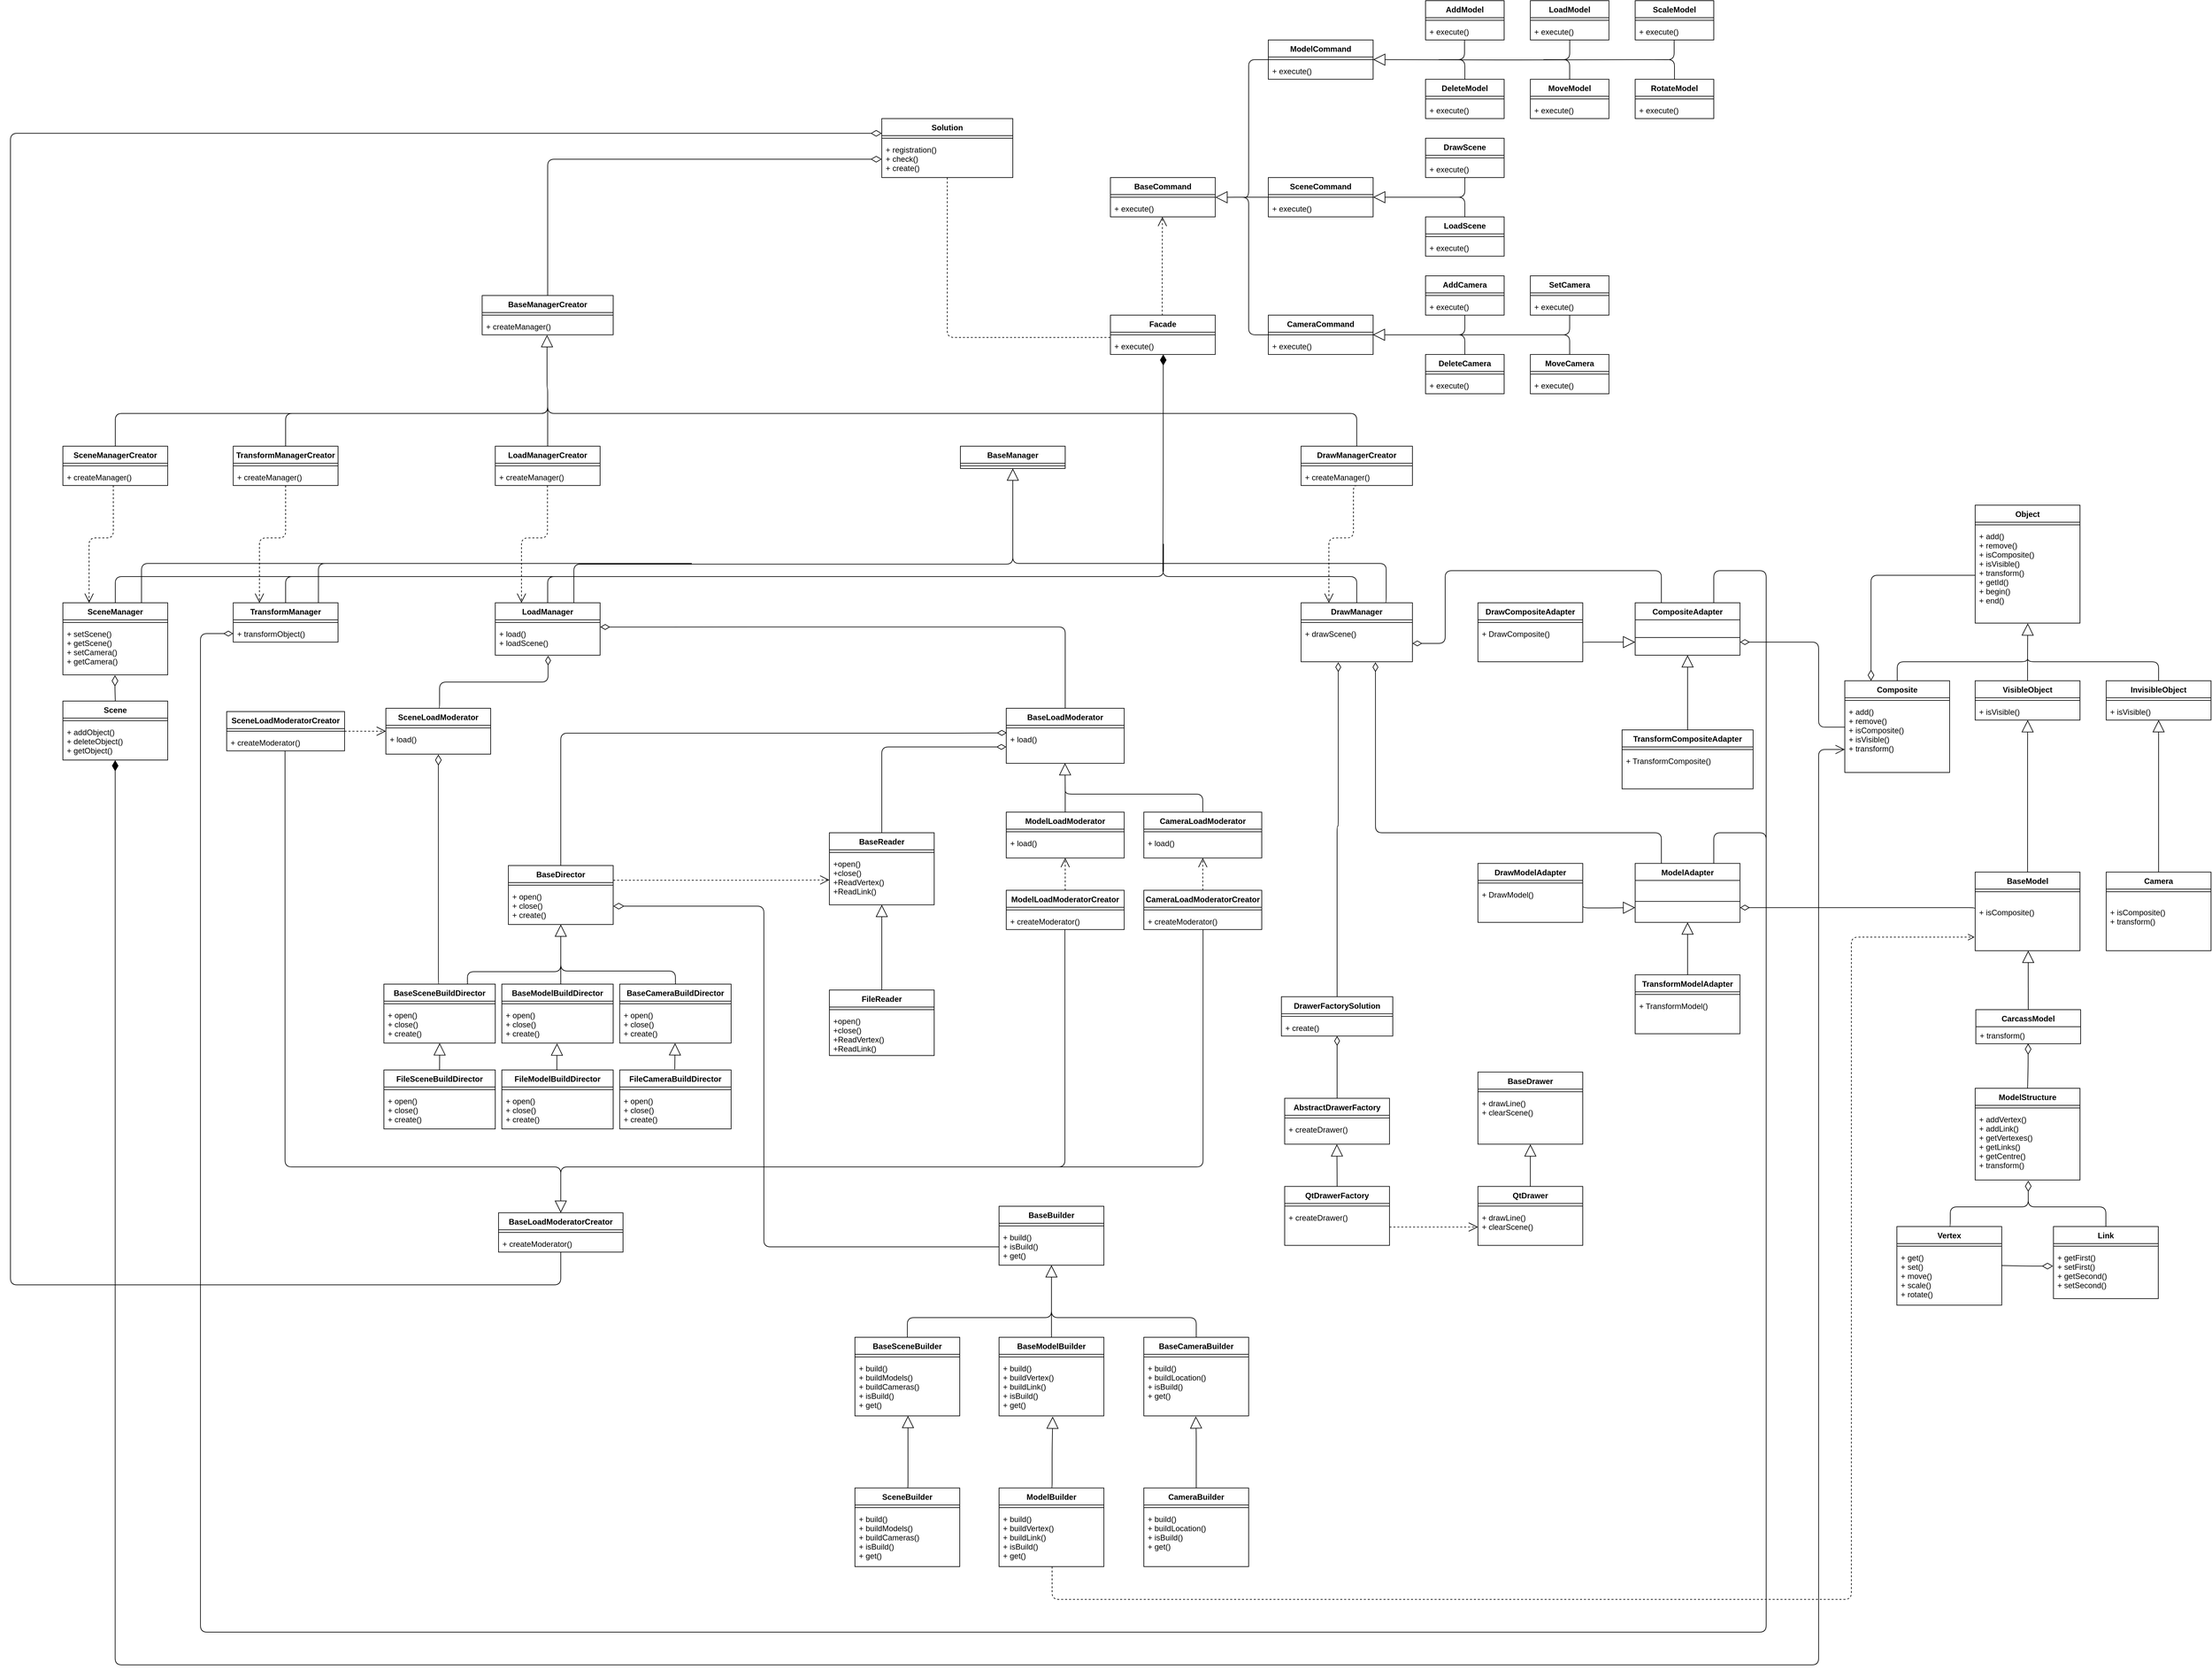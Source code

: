 <mxfile version="18.0.8" type="device" pages="6"><diagram name="Friend Review" id="a9zDXckExX5oaPj3KJPx"><mxGraphModel dx="3609" dy="2065" grid="1" gridSize="10" guides="1" tooltips="1" connect="1" arrows="1" fold="1" page="1" pageScale="1" pageWidth="827" pageHeight="1169" math="0" shadow="0"><root><mxCell id="bOzs1xAHiYwdQniqUSZm-0"/><mxCell id="bOzs1xAHiYwdQniqUSZm-1" parent="bOzs1xAHiYwdQniqUSZm-0"/><mxCell id="bOzs1xAHiYwdQniqUSZm-2" value="" style="endArrow=none;html=1;endSize=12;startArrow=diamondThin;startSize=14;startFill=1;edgeStyle=orthogonalEdgeStyle;align=left;verticalAlign=bottom;endFill=0;fontSize=48;entryX=0.5;entryY=0;entryDx=0;entryDy=0;exitX=0.504;exitY=0.999;exitDx=0;exitDy=0;exitPerimeter=0;" parent="bOzs1xAHiYwdQniqUSZm-1" source="bOzs1xAHiYwdQniqUSZm-152" target="bOzs1xAHiYwdQniqUSZm-13" edge="1"><mxGeometry x="0.455" y="60" relative="1" as="geometry"><mxPoint x="359" y="450" as="sourcePoint"/><mxPoint x="680" y="629" as="targetPoint"/><Array as="points"><mxPoint x="359" y="439"/><mxPoint x="359" y="599"/><mxPoint x="680" y="599"/></Array><mxPoint as="offset"/></mxGeometry></mxCell><mxCell id="bOzs1xAHiYwdQniqUSZm-3" value="" style="endArrow=none;html=1;edgeStyle=orthogonalEdgeStyle;exitX=0.5;exitY=0;exitDx=0;exitDy=0;" parent="bOzs1xAHiYwdQniqUSZm-1" source="bOzs1xAHiYwdQniqUSZm-4" edge="1"><mxGeometry width="50" height="50" relative="1" as="geometry"><mxPoint x="-301" y="599" as="sourcePoint"/><mxPoint x="360" y="549" as="targetPoint"/><Array as="points"><mxPoint x="-1240" y="599"/><mxPoint x="360" y="599"/></Array></mxGeometry></mxCell><mxCell id="bOzs1xAHiYwdQniqUSZm-4" value="SceneManager" style="swimlane;fontStyle=1;align=center;verticalAlign=top;childLayout=stackLayout;horizontal=1;startSize=26;horizontalStack=0;resizeParent=1;resizeParentMax=0;resizeLast=0;collapsible=1;marginBottom=0;" parent="bOzs1xAHiYwdQniqUSZm-1" vertex="1"><mxGeometry x="-1320" y="639" width="160" height="110" as="geometry"/></mxCell><mxCell id="bOzs1xAHiYwdQniqUSZm-5" value="" style="line;strokeWidth=1;fillColor=none;align=left;verticalAlign=middle;spacingTop=-1;spacingLeft=3;spacingRight=3;rotatable=0;labelPosition=right;points=[];portConstraint=eastwest;" parent="bOzs1xAHiYwdQniqUSZm-4" vertex="1"><mxGeometry y="26" width="160" height="8" as="geometry"/></mxCell><mxCell id="bOzs1xAHiYwdQniqUSZm-6" value="+ setScene()&#10;+ getScene()&#10;+ setCamera()&#10;+ getCamera()" style="text;strokeColor=none;fillColor=none;align=left;verticalAlign=top;spacingLeft=4;spacingRight=4;overflow=hidden;rotatable=0;points=[[0,0.5],[1,0.5]];portConstraint=eastwest;" parent="bOzs1xAHiYwdQniqUSZm-4" vertex="1"><mxGeometry y="34" width="160" height="76" as="geometry"/></mxCell><mxCell id="bOzs1xAHiYwdQniqUSZm-7" value="TransformManager" style="swimlane;fontStyle=1;align=center;verticalAlign=top;childLayout=stackLayout;horizontal=1;startSize=26;horizontalStack=0;resizeParent=1;resizeParentMax=0;resizeLast=0;collapsible=1;marginBottom=0;" parent="bOzs1xAHiYwdQniqUSZm-1" vertex="1"><mxGeometry x="-1060" y="639" width="160" height="60" as="geometry"/></mxCell><mxCell id="bOzs1xAHiYwdQniqUSZm-8" value="" style="line;strokeWidth=1;fillColor=none;align=left;verticalAlign=middle;spacingTop=-1;spacingLeft=3;spacingRight=3;rotatable=0;labelPosition=right;points=[];portConstraint=eastwest;" parent="bOzs1xAHiYwdQniqUSZm-7" vertex="1"><mxGeometry y="26" width="160" height="8" as="geometry"/></mxCell><mxCell id="bOzs1xAHiYwdQniqUSZm-9" value="+ transformObject()" style="text;strokeColor=none;fillColor=none;align=left;verticalAlign=top;spacingLeft=4;spacingRight=4;overflow=hidden;rotatable=0;points=[[0,0.5],[1,0.5]];portConstraint=eastwest;" parent="bOzs1xAHiYwdQniqUSZm-7" vertex="1"><mxGeometry y="34" width="160" height="26" as="geometry"/></mxCell><mxCell id="bOzs1xAHiYwdQniqUSZm-10" value="LoadManager" style="swimlane;fontStyle=1;align=center;verticalAlign=top;childLayout=stackLayout;horizontal=1;startSize=26;horizontalStack=0;resizeParent=1;resizeParentMax=0;resizeLast=0;collapsible=1;marginBottom=0;" parent="bOzs1xAHiYwdQniqUSZm-1" vertex="1"><mxGeometry x="-660" y="639" width="160" height="80" as="geometry"/></mxCell><mxCell id="bOzs1xAHiYwdQniqUSZm-11" value="" style="line;strokeWidth=1;fillColor=none;align=left;verticalAlign=middle;spacingTop=-1;spacingLeft=3;spacingRight=3;rotatable=0;labelPosition=right;points=[];portConstraint=eastwest;" parent="bOzs1xAHiYwdQniqUSZm-10" vertex="1"><mxGeometry y="26" width="160" height="8" as="geometry"/></mxCell><mxCell id="bOzs1xAHiYwdQniqUSZm-12" value="+ load()&#10;+ loadScene()" style="text;strokeColor=none;fillColor=none;align=left;verticalAlign=top;spacingLeft=4;spacingRight=4;overflow=hidden;rotatable=0;points=[[0,0.5],[1,0.5]];portConstraint=eastwest;" parent="bOzs1xAHiYwdQniqUSZm-10" vertex="1"><mxGeometry y="34" width="160" height="46" as="geometry"/></mxCell><mxCell id="bOzs1xAHiYwdQniqUSZm-13" value="DrawManager" style="swimlane;fontStyle=1;align=center;verticalAlign=top;childLayout=stackLayout;horizontal=1;startSize=26;horizontalStack=0;resizeParent=1;resizeParentMax=0;resizeLast=0;collapsible=1;marginBottom=0;" parent="bOzs1xAHiYwdQniqUSZm-1" vertex="1"><mxGeometry x="570" y="639" width="170" height="90" as="geometry"/></mxCell><mxCell id="bOzs1xAHiYwdQniqUSZm-14" value="" style="line;strokeWidth=1;fillColor=none;align=left;verticalAlign=middle;spacingTop=-1;spacingLeft=3;spacingRight=3;rotatable=0;labelPosition=right;points=[];portConstraint=eastwest;" parent="bOzs1xAHiYwdQniqUSZm-13" vertex="1"><mxGeometry y="26" width="170" height="8" as="geometry"/></mxCell><mxCell id="bOzs1xAHiYwdQniqUSZm-15" value="+ drawScene()" style="text;strokeColor=none;fillColor=none;align=left;verticalAlign=top;spacingLeft=4;spacingRight=4;overflow=hidden;rotatable=0;points=[[0,0.5],[1,0.5]];portConstraint=eastwest;" parent="bOzs1xAHiYwdQniqUSZm-13" vertex="1"><mxGeometry y="34" width="170" height="56" as="geometry"/></mxCell><mxCell id="bOzs1xAHiYwdQniqUSZm-16" value="" style="endArrow=none;html=1;exitX=0.5;exitY=0;exitDx=0;exitDy=0;edgeStyle=orthogonalEdgeStyle;" parent="bOzs1xAHiYwdQniqUSZm-1" source="bOzs1xAHiYwdQniqUSZm-7" edge="1"><mxGeometry width="50" height="50" relative="1" as="geometry"><mxPoint x="-420" y="679" as="sourcePoint"/><mxPoint x="-400" y="599" as="targetPoint"/><Array as="points"><mxPoint x="-980" y="599"/></Array></mxGeometry></mxCell><mxCell id="bOzs1xAHiYwdQniqUSZm-17" value="" style="endArrow=none;html=1;edgeStyle=orthogonalEdgeStyle;exitX=0.5;exitY=0;exitDx=0;exitDy=0;" parent="bOzs1xAHiYwdQniqUSZm-1" source="bOzs1xAHiYwdQniqUSZm-10" edge="1"><mxGeometry width="50" height="50" relative="1" as="geometry"><mxPoint x="-620" y="639" as="sourcePoint"/><mxPoint x="-420" y="599" as="targetPoint"/><Array as="points"><mxPoint x="-580" y="599"/></Array></mxGeometry></mxCell><mxCell id="bOzs1xAHiYwdQniqUSZm-18" value="BaseManager" style="swimlane;fontStyle=1;align=center;verticalAlign=top;childLayout=stackLayout;horizontal=1;startSize=26;horizontalStack=0;resizeParent=1;resizeParentMax=0;resizeLast=0;collapsible=1;marginBottom=0;" parent="bOzs1xAHiYwdQniqUSZm-1" vertex="1"><mxGeometry x="50" y="400" width="160" height="34" as="geometry"/></mxCell><mxCell id="bOzs1xAHiYwdQniqUSZm-19" value="" style="line;strokeWidth=1;fillColor=none;align=left;verticalAlign=middle;spacingTop=-1;spacingLeft=3;spacingRight=3;rotatable=0;labelPosition=right;points=[];portConstraint=eastwest;" parent="bOzs1xAHiYwdQniqUSZm-18" vertex="1"><mxGeometry y="26" width="160" height="8" as="geometry"/></mxCell><mxCell id="bOzs1xAHiYwdQniqUSZm-20" value="" style="endArrow=block;endSize=16;endFill=0;html=1;entryX=0.5;entryY=1;entryDx=0;entryDy=0;edgeStyle=orthogonalEdgeStyle;exitX=0.75;exitY=0;exitDx=0;exitDy=0;" parent="bOzs1xAHiYwdQniqUSZm-1" source="bOzs1xAHiYwdQniqUSZm-10" target="bOzs1xAHiYwdQniqUSZm-18" edge="1"><mxGeometry x="0.081" width="160" relative="1" as="geometry"><mxPoint x="560" y="569" as="sourcePoint"/><mxPoint x="530" y="629" as="targetPoint"/><Array as="points"><mxPoint x="-540" y="580"/><mxPoint x="130" y="580"/></Array><mxPoint as="offset"/></mxGeometry></mxCell><mxCell id="bOzs1xAHiYwdQniqUSZm-21" value="" style="endArrow=none;html=1;edgeStyle=orthogonalEdgeStyle;exitX=0.75;exitY=0;exitDx=0;exitDy=0;" parent="bOzs1xAHiYwdQniqUSZm-1" source="bOzs1xAHiYwdQniqUSZm-13" edge="1"><mxGeometry width="50" height="50" relative="1" as="geometry"><mxPoint x="700" y="609" as="sourcePoint"/><mxPoint x="130" y="560" as="targetPoint"/><Array as="points"><mxPoint x="700" y="579"/><mxPoint x="130" y="579"/></Array></mxGeometry></mxCell><mxCell id="bOzs1xAHiYwdQniqUSZm-22" value="" style="endArrow=none;html=1;edgeStyle=orthogonalEdgeStyle;exitX=0.813;exitY=0;exitDx=0;exitDy=0;exitPerimeter=0;" parent="bOzs1xAHiYwdQniqUSZm-1" source="bOzs1xAHiYwdQniqUSZm-7" edge="1"><mxGeometry width="50" height="50" relative="1" as="geometry"><mxPoint x="-110" y="609" as="sourcePoint"/><mxPoint x="110" y="580" as="targetPoint"/><Array as="points"><mxPoint x="-420" y="579"/></Array></mxGeometry></mxCell><mxCell id="bOzs1xAHiYwdQniqUSZm-23" value="" style="endArrow=none;html=1;edgeStyle=orthogonalEdgeStyle;exitX=0.75;exitY=0;exitDx=0;exitDy=0;" parent="bOzs1xAHiYwdQniqUSZm-1" source="bOzs1xAHiYwdQniqUSZm-4" edge="1"><mxGeometry width="50" height="50" relative="1" as="geometry"><mxPoint x="-550" y="649" as="sourcePoint"/><mxPoint x="-360" y="579" as="targetPoint"/><Array as="points"><mxPoint x="-1200" y="579"/></Array></mxGeometry></mxCell><mxCell id="bOzs1xAHiYwdQniqUSZm-24" value="Scene" style="swimlane;fontStyle=1;align=center;verticalAlign=top;childLayout=stackLayout;horizontal=1;startSize=26;horizontalStack=0;resizeParent=1;resizeParentMax=0;resizeLast=0;collapsible=1;marginBottom=0;" parent="bOzs1xAHiYwdQniqUSZm-1" vertex="1"><mxGeometry x="-1320" y="789" width="160" height="90" as="geometry"/></mxCell><mxCell id="bOzs1xAHiYwdQniqUSZm-25" value="" style="line;strokeWidth=1;fillColor=none;align=left;verticalAlign=middle;spacingTop=-1;spacingLeft=3;spacingRight=3;rotatable=0;labelPosition=right;points=[];portConstraint=eastwest;" parent="bOzs1xAHiYwdQniqUSZm-24" vertex="1"><mxGeometry y="26" width="160" height="8" as="geometry"/></mxCell><mxCell id="bOzs1xAHiYwdQniqUSZm-26" value="+ addObject()&#10;+ deleteObject()&#10;+ getObject()" style="text;strokeColor=none;fillColor=none;align=left;verticalAlign=top;spacingLeft=4;spacingRight=4;overflow=hidden;rotatable=0;points=[[0,0.5],[1,0.5]];portConstraint=eastwest;" parent="bOzs1xAHiYwdQniqUSZm-24" vertex="1"><mxGeometry y="34" width="160" height="56" as="geometry"/></mxCell><mxCell id="bOzs1xAHiYwdQniqUSZm-27" value="" style="endArrow=none;html=1;endSize=12;startArrow=diamondThin;startSize=14;startFill=0;edgeStyle=orthogonalEdgeStyle;align=left;verticalAlign=bottom;endFill=0;exitX=0.497;exitY=1.009;exitDx=0;exitDy=0;exitPerimeter=0;entryX=0.5;entryY=0;entryDx=0;entryDy=0;" parent="bOzs1xAHiYwdQniqUSZm-1" source="bOzs1xAHiYwdQniqUSZm-6" target="bOzs1xAHiYwdQniqUSZm-24" edge="1"><mxGeometry x="-1" y="3" relative="1" as="geometry"><mxPoint x="-860" y="849" as="sourcePoint"/><mxPoint x="-870" y="819" as="targetPoint"/><Array as="points"><mxPoint x="-1241" y="770"/><mxPoint x="-1240" y="789"/></Array></mxGeometry></mxCell><mxCell id="bOzs1xAHiYwdQniqUSZm-28" value="BaseDirector" style="swimlane;fontStyle=1;align=center;verticalAlign=top;childLayout=stackLayout;horizontal=1;startSize=26;horizontalStack=0;resizeParent=1;resizeParentMax=0;resizeLast=0;collapsible=1;marginBottom=0;" parent="bOzs1xAHiYwdQniqUSZm-1" vertex="1"><mxGeometry x="-640" y="1040" width="160" height="90" as="geometry"/></mxCell><mxCell id="bOzs1xAHiYwdQniqUSZm-29" value="" style="line;strokeWidth=1;fillColor=none;align=left;verticalAlign=middle;spacingTop=-1;spacingLeft=3;spacingRight=3;rotatable=0;labelPosition=right;points=[];portConstraint=eastwest;" parent="bOzs1xAHiYwdQniqUSZm-28" vertex="1"><mxGeometry y="26" width="160" height="8" as="geometry"/></mxCell><mxCell id="bOzs1xAHiYwdQniqUSZm-30" value="+ open()&#10;+ close()&#10;+ create()&#10;" style="text;strokeColor=none;fillColor=none;align=left;verticalAlign=top;spacingLeft=4;spacingRight=4;overflow=hidden;rotatable=0;points=[[0,0.5],[1,0.5]];portConstraint=eastwest;" parent="bOzs1xAHiYwdQniqUSZm-28" vertex="1"><mxGeometry y="34" width="160" height="56" as="geometry"/></mxCell><mxCell id="bOzs1xAHiYwdQniqUSZm-31" value="BaseModelBuildDirector" style="swimlane;fontStyle=1;align=center;verticalAlign=top;childLayout=stackLayout;horizontal=1;startSize=26;horizontalStack=0;resizeParent=1;resizeParentMax=0;resizeLast=0;collapsible=1;marginBottom=0;" parent="bOzs1xAHiYwdQniqUSZm-1" vertex="1"><mxGeometry x="-650" y="1221" width="170" height="90" as="geometry"/></mxCell><mxCell id="bOzs1xAHiYwdQniqUSZm-32" value="" style="line;strokeWidth=1;fillColor=none;align=left;verticalAlign=middle;spacingTop=-1;spacingLeft=3;spacingRight=3;rotatable=0;labelPosition=right;points=[];portConstraint=eastwest;" parent="bOzs1xAHiYwdQniqUSZm-31" vertex="1"><mxGeometry y="26" width="170" height="8" as="geometry"/></mxCell><mxCell id="bOzs1xAHiYwdQniqUSZm-33" value="+ open()&#10;+ close()&#10;+ create()&#10;" style="text;strokeColor=none;fillColor=none;align=left;verticalAlign=top;spacingLeft=4;spacingRight=4;overflow=hidden;rotatable=0;points=[[0,0.5],[1,0.5]];portConstraint=eastwest;" parent="bOzs1xAHiYwdQniqUSZm-31" vertex="1"><mxGeometry y="34" width="170" height="56" as="geometry"/></mxCell><mxCell id="bOzs1xAHiYwdQniqUSZm-34" value="" style="endArrow=block;endSize=16;endFill=0;html=1;edgeStyle=orthogonalEdgeStyle;entryX=0.5;entryY=1;entryDx=0;entryDy=0;entryPerimeter=0;" parent="bOzs1xAHiYwdQniqUSZm-1" source="bOzs1xAHiYwdQniqUSZm-31" target="bOzs1xAHiYwdQniqUSZm-30" edge="1"><mxGeometry width="160" relative="1" as="geometry"><mxPoint x="-680" y="1210" as="sourcePoint"/><mxPoint x="-520" y="1210" as="targetPoint"/><Array as="points"><mxPoint x="-560" y="1211"/><mxPoint x="-560" y="1211"/></Array></mxGeometry></mxCell><mxCell id="bOzs1xAHiYwdQniqUSZm-35" value="" style="endArrow=diamondThin;html=1;endSize=12;startArrow=none;startSize=14;startFill=0;edgeStyle=orthogonalEdgeStyle;align=left;verticalAlign=bottom;exitX=0.5;exitY=0;exitDx=0;exitDy=0;endFill=0;entryX=0.004;entryY=0.07;entryDx=0;entryDy=0;entryPerimeter=0;" parent="bOzs1xAHiYwdQniqUSZm-1" source="bOzs1xAHiYwdQniqUSZm-28" target="bOzs1xAHiYwdQniqUSZm-191" edge="1"><mxGeometry x="-1" y="3" relative="1" as="geometry"><mxPoint x="-180" y="729" as="sourcePoint"/><mxPoint x="30" y="840" as="targetPoint"/><Array as="points"><mxPoint x="-560" y="838"/><mxPoint x="30" y="838"/></Array></mxGeometry></mxCell><mxCell id="bOzs1xAHiYwdQniqUSZm-36" value="BaseDrawer" style="swimlane;fontStyle=1;align=center;verticalAlign=top;childLayout=stackLayout;horizontal=1;startSize=26;horizontalStack=0;resizeParent=1;resizeParentMax=0;resizeLast=0;collapsible=1;marginBottom=0;" parent="bOzs1xAHiYwdQniqUSZm-1" vertex="1"><mxGeometry x="840" y="1355.25" width="160" height="110" as="geometry"/></mxCell><mxCell id="bOzs1xAHiYwdQniqUSZm-37" value="" style="line;strokeWidth=1;fillColor=none;align=left;verticalAlign=middle;spacingTop=-1;spacingLeft=3;spacingRight=3;rotatable=0;labelPosition=right;points=[];portConstraint=eastwest;" parent="bOzs1xAHiYwdQniqUSZm-36" vertex="1"><mxGeometry y="26" width="160" height="8" as="geometry"/></mxCell><mxCell id="bOzs1xAHiYwdQniqUSZm-38" value="+ drawLine()&#10;+ clearScene()" style="text;strokeColor=none;fillColor=none;align=left;verticalAlign=top;spacingLeft=4;spacingRight=4;overflow=hidden;rotatable=0;points=[[0,0.5],[1,0.5]];portConstraint=eastwest;" parent="bOzs1xAHiYwdQniqUSZm-36" vertex="1"><mxGeometry y="34" width="160" height="76" as="geometry"/></mxCell><mxCell id="bOzs1xAHiYwdQniqUSZm-39" value="" style="endArrow=diamondThin;html=1;endSize=12;startArrow=none;startSize=14;startFill=0;edgeStyle=orthogonalEdgeStyle;align=left;verticalAlign=bottom;endFill=0;entryX=0.334;entryY=1.013;entryDx=0;entryDy=0;entryPerimeter=0;exitX=0.5;exitY=0;exitDx=0;exitDy=0;" parent="bOzs1xAHiYwdQniqUSZm-1" source="bOzs1xAHiYwdQniqUSZm-246" target="bOzs1xAHiYwdQniqUSZm-15" edge="1"><mxGeometry x="-1" y="3" relative="1" as="geometry"><mxPoint x="660" y="790" as="sourcePoint"/><mxPoint x="680" y="719" as="targetPoint"/><Array as="points"><mxPoint x="625" y="980"/><mxPoint x="627" y="980"/></Array></mxGeometry></mxCell><mxCell id="bOzs1xAHiYwdQniqUSZm-40" value="QtDrawer" style="swimlane;fontStyle=1;align=center;verticalAlign=top;childLayout=stackLayout;horizontal=1;startSize=26;horizontalStack=0;resizeParent=1;resizeParentMax=0;resizeLast=0;collapsible=1;marginBottom=0;" parent="bOzs1xAHiYwdQniqUSZm-1" vertex="1"><mxGeometry x="840" y="1529.75" width="160" height="90" as="geometry"/></mxCell><mxCell id="bOzs1xAHiYwdQniqUSZm-41" value="" style="line;strokeWidth=1;fillColor=none;align=left;verticalAlign=middle;spacingTop=-1;spacingLeft=3;spacingRight=3;rotatable=0;labelPosition=right;points=[];portConstraint=eastwest;" parent="bOzs1xAHiYwdQniqUSZm-40" vertex="1"><mxGeometry y="26" width="160" height="8" as="geometry"/></mxCell><mxCell id="bOzs1xAHiYwdQniqUSZm-42" value="+ drawLine()&#10;+ clearScene()" style="text;strokeColor=none;fillColor=none;align=left;verticalAlign=top;spacingLeft=4;spacingRight=4;overflow=hidden;rotatable=0;points=[[0,0.5],[1,0.5]];portConstraint=eastwest;" parent="bOzs1xAHiYwdQniqUSZm-40" vertex="1"><mxGeometry y="34" width="160" height="56" as="geometry"/></mxCell><mxCell id="bOzs1xAHiYwdQniqUSZm-43" value="" style="endArrow=block;endSize=16;endFill=0;html=1;edgeStyle=orthogonalEdgeStyle;exitX=0.5;exitY=0;exitDx=0;exitDy=0;entryX=0.5;entryY=1.003;entryDx=0;entryDy=0;entryPerimeter=0;" parent="bOzs1xAHiYwdQniqUSZm-1" source="bOzs1xAHiYwdQniqUSZm-40" target="bOzs1xAHiYwdQniqUSZm-38" edge="1"><mxGeometry width="160" relative="1" as="geometry"><mxPoint x="821" y="1016.75" as="sourcePoint"/><mxPoint x="919.68" y="1156.272" as="targetPoint"/><Array as="points"/></mxGeometry></mxCell><mxCell id="bOzs1xAHiYwdQniqUSZm-44" value="AbstractDrawerFactory" style="swimlane;fontStyle=1;align=center;verticalAlign=top;childLayout=stackLayout;horizontal=1;startSize=26;horizontalStack=0;resizeParent=1;resizeParentMax=0;resizeLast=0;collapsible=1;marginBottom=0;" parent="bOzs1xAHiYwdQniqUSZm-1" vertex="1"><mxGeometry x="545" y="1395.25" width="160" height="70" as="geometry"/></mxCell><mxCell id="bOzs1xAHiYwdQniqUSZm-45" value="" style="line;strokeWidth=1;fillColor=none;align=left;verticalAlign=middle;spacingTop=-1;spacingLeft=3;spacingRight=3;rotatable=0;labelPosition=right;points=[];portConstraint=eastwest;" parent="bOzs1xAHiYwdQniqUSZm-44" vertex="1"><mxGeometry y="26" width="160" height="8" as="geometry"/></mxCell><mxCell id="bOzs1xAHiYwdQniqUSZm-46" value="+ createDrawer()" style="text;strokeColor=none;fillColor=none;align=left;verticalAlign=top;spacingLeft=4;spacingRight=4;overflow=hidden;rotatable=0;points=[[0,0.5],[1,0.5]];portConstraint=eastwest;" parent="bOzs1xAHiYwdQniqUSZm-44" vertex="1"><mxGeometry y="34" width="160" height="36" as="geometry"/></mxCell><mxCell id="bOzs1xAHiYwdQniqUSZm-47" value="QtDrawerFactory" style="swimlane;fontStyle=1;align=center;verticalAlign=top;childLayout=stackLayout;horizontal=1;startSize=26;horizontalStack=0;resizeParent=1;resizeParentMax=0;resizeLast=0;collapsible=1;marginBottom=0;" parent="bOzs1xAHiYwdQniqUSZm-1" vertex="1"><mxGeometry x="545" y="1529.75" width="160" height="90" as="geometry"/></mxCell><mxCell id="bOzs1xAHiYwdQniqUSZm-48" value="" style="line;strokeWidth=1;fillColor=none;align=left;verticalAlign=middle;spacingTop=-1;spacingLeft=3;spacingRight=3;rotatable=0;labelPosition=right;points=[];portConstraint=eastwest;" parent="bOzs1xAHiYwdQniqUSZm-47" vertex="1"><mxGeometry y="26" width="160" height="8" as="geometry"/></mxCell><mxCell id="bOzs1xAHiYwdQniqUSZm-49" value="+ createDrawer()" style="text;strokeColor=none;fillColor=none;align=left;verticalAlign=top;spacingLeft=4;spacingRight=4;overflow=hidden;rotatable=0;points=[[0,0.5],[1,0.5]];portConstraint=eastwest;" parent="bOzs1xAHiYwdQniqUSZm-47" vertex="1"><mxGeometry y="34" width="160" height="56" as="geometry"/></mxCell><mxCell id="bOzs1xAHiYwdQniqUSZm-50" value="Object" style="swimlane;fontStyle=1;align=center;verticalAlign=top;childLayout=stackLayout;horizontal=1;startSize=26;horizontalStack=0;resizeParent=1;resizeParentMax=0;resizeLast=0;collapsible=1;marginBottom=0;" parent="bOzs1xAHiYwdQniqUSZm-1" vertex="1"><mxGeometry x="1599" y="490" width="160" height="180" as="geometry"/></mxCell><mxCell id="bOzs1xAHiYwdQniqUSZm-51" value="" style="line;strokeWidth=1;fillColor=none;align=left;verticalAlign=middle;spacingTop=-1;spacingLeft=3;spacingRight=3;rotatable=0;labelPosition=right;points=[];portConstraint=eastwest;" parent="bOzs1xAHiYwdQniqUSZm-50" vertex="1"><mxGeometry y="26" width="160" height="8" as="geometry"/></mxCell><mxCell id="bOzs1xAHiYwdQniqUSZm-52" value="+ add()&#10;+ remove()&#10;+ isComposite()&#10;+ isVisible()&#10;+ transform()&#10;+ getId()&#10;+ begin()&#10;+ end()" style="text;strokeColor=none;fillColor=none;align=left;verticalAlign=top;spacingLeft=4;spacingRight=4;overflow=hidden;rotatable=0;points=[[0,0.5],[1,0.5]];portConstraint=eastwest;" parent="bOzs1xAHiYwdQniqUSZm-50" vertex="1"><mxGeometry y="34" width="160" height="146" as="geometry"/></mxCell><mxCell id="bOzs1xAHiYwdQniqUSZm-53" value="VisibleObject" style="swimlane;fontStyle=1;align=center;verticalAlign=top;childLayout=stackLayout;horizontal=1;startSize=26;horizontalStack=0;resizeParent=1;resizeParentMax=0;resizeLast=0;collapsible=1;marginBottom=0;" parent="bOzs1xAHiYwdQniqUSZm-1" vertex="1"><mxGeometry x="1599" y="758" width="160" height="60" as="geometry"/></mxCell><mxCell id="bOzs1xAHiYwdQniqUSZm-54" value="" style="line;strokeWidth=1;fillColor=none;align=left;verticalAlign=middle;spacingTop=-1;spacingLeft=3;spacingRight=3;rotatable=0;labelPosition=right;points=[];portConstraint=eastwest;" parent="bOzs1xAHiYwdQniqUSZm-53" vertex="1"><mxGeometry y="26" width="160" height="8" as="geometry"/></mxCell><mxCell id="bOzs1xAHiYwdQniqUSZm-55" value="+ isVisible()" style="text;strokeColor=none;fillColor=none;align=left;verticalAlign=top;spacingLeft=4;spacingRight=4;overflow=hidden;rotatable=0;points=[[0,0.5],[1,0.5]];portConstraint=eastwest;" parent="bOzs1xAHiYwdQniqUSZm-53" vertex="1"><mxGeometry y="34" width="160" height="26" as="geometry"/></mxCell><mxCell id="bOzs1xAHiYwdQniqUSZm-56" value="Composite" style="swimlane;fontStyle=1;align=center;verticalAlign=top;childLayout=stackLayout;horizontal=1;startSize=26;horizontalStack=0;resizeParent=1;resizeParentMax=0;resizeLast=0;collapsible=1;marginBottom=0;" parent="bOzs1xAHiYwdQniqUSZm-1" vertex="1"><mxGeometry x="1400" y="758" width="160" height="140" as="geometry"/></mxCell><mxCell id="bOzs1xAHiYwdQniqUSZm-57" value="" style="line;strokeWidth=1;fillColor=none;align=left;verticalAlign=middle;spacingTop=-1;spacingLeft=3;spacingRight=3;rotatable=0;labelPosition=right;points=[];portConstraint=eastwest;" parent="bOzs1xAHiYwdQniqUSZm-56" vertex="1"><mxGeometry y="26" width="160" height="8" as="geometry"/></mxCell><mxCell id="bOzs1xAHiYwdQniqUSZm-58" value="+ add()&#10;+ remove()&#10;+ isComposite()&#10;+ isVisible()&#10;+ transform()" style="text;strokeColor=none;fillColor=none;align=left;verticalAlign=top;spacingLeft=4;spacingRight=4;overflow=hidden;rotatable=0;points=[[0,0.5],[1,0.5]];portConstraint=eastwest;" parent="bOzs1xAHiYwdQniqUSZm-56" vertex="1"><mxGeometry y="34" width="160" height="106" as="geometry"/></mxCell><mxCell id="bOzs1xAHiYwdQniqUSZm-59" value="InvisibleObject" style="swimlane;fontStyle=1;align=center;verticalAlign=top;childLayout=stackLayout;horizontal=1;startSize=26;horizontalStack=0;resizeParent=1;resizeParentMax=0;resizeLast=0;collapsible=1;marginBottom=0;" parent="bOzs1xAHiYwdQniqUSZm-1" vertex="1"><mxGeometry x="1799" y="758" width="160" height="60" as="geometry"/></mxCell><mxCell id="bOzs1xAHiYwdQniqUSZm-60" value="" style="line;strokeWidth=1;fillColor=none;align=left;verticalAlign=middle;spacingTop=-1;spacingLeft=3;spacingRight=3;rotatable=0;labelPosition=right;points=[];portConstraint=eastwest;" parent="bOzs1xAHiYwdQniqUSZm-59" vertex="1"><mxGeometry y="26" width="160" height="8" as="geometry"/></mxCell><mxCell id="bOzs1xAHiYwdQniqUSZm-61" value="+ isVisible()" style="text;strokeColor=none;fillColor=none;align=left;verticalAlign=top;spacingLeft=4;spacingRight=4;overflow=hidden;rotatable=0;points=[[0,0.5],[1,0.5]];portConstraint=eastwest;" parent="bOzs1xAHiYwdQniqUSZm-59" vertex="1"><mxGeometry y="34" width="160" height="26" as="geometry"/></mxCell><mxCell id="bOzs1xAHiYwdQniqUSZm-62" value="" style="endArrow=block;endSize=16;endFill=0;html=1;entryX=0.502;entryY=1.003;entryDx=0;entryDy=0;entryPerimeter=0;edgeStyle=orthogonalEdgeStyle;exitX=0.5;exitY=0;exitDx=0;exitDy=0;" parent="bOzs1xAHiYwdQniqUSZm-1" source="bOzs1xAHiYwdQniqUSZm-53" target="bOzs1xAHiYwdQniqUSZm-52" edge="1"><mxGeometry width="160" relative="1" as="geometry"><mxPoint x="1579" y="812" as="sourcePoint"/><mxPoint x="1679.16" y="694.494" as="targetPoint"/><Array as="points"><mxPoint x="1679" y="708"/></Array></mxGeometry></mxCell><mxCell id="bOzs1xAHiYwdQniqUSZm-63" value="" style="endArrow=none;html=1;edgeStyle=orthogonalEdgeStyle;entryX=0.5;entryY=0;entryDx=0;entryDy=0;" parent="bOzs1xAHiYwdQniqUSZm-1" target="bOzs1xAHiYwdQniqUSZm-59" edge="1"><mxGeometry width="50" height="50" relative="1" as="geometry"><mxPoint x="1679" y="719" as="sourcePoint"/><mxPoint x="1881" y="749" as="targetPoint"/><Array as="points"><mxPoint x="1679" y="729"/><mxPoint x="1879" y="729"/></Array></mxGeometry></mxCell><mxCell id="bOzs1xAHiYwdQniqUSZm-64" value="" style="endArrow=none;html=1;edgeStyle=orthogonalEdgeStyle;exitX=0.5;exitY=0;exitDx=0;exitDy=0;" parent="bOzs1xAHiYwdQniqUSZm-1" source="bOzs1xAHiYwdQniqUSZm-56" edge="1"><mxGeometry width="50" height="50" relative="1" as="geometry"><mxPoint x="1398" y="699" as="sourcePoint"/><mxPoint x="1679" y="719" as="targetPoint"/><Array as="points"><mxPoint x="1480" y="729"/><mxPoint x="1679" y="729"/></Array></mxGeometry></mxCell><mxCell id="bOzs1xAHiYwdQniqUSZm-65" value="" style="endArrow=none;html=1;endSize=12;startArrow=diamondThin;startSize=14;startFill=0;edgeStyle=orthogonalEdgeStyle;align=left;verticalAlign=bottom;endFill=0;exitX=0.25;exitY=0;exitDx=0;exitDy=0;entryX=0;entryY=0.5;entryDx=0;entryDy=0;" parent="bOzs1xAHiYwdQniqUSZm-1" source="bOzs1xAHiYwdQniqUSZm-56" target="bOzs1xAHiYwdQniqUSZm-52" edge="1"><mxGeometry x="-0.988" y="10" relative="1" as="geometry"><mxPoint x="1439" y="629" as="sourcePoint"/><mxPoint x="1599" y="629" as="targetPoint"/><Array as="points"><mxPoint x="1440" y="597"/></Array><mxPoint as="offset"/></mxGeometry></mxCell><mxCell id="bOzs1xAHiYwdQniqUSZm-66" value="BaseModel" style="swimlane;fontStyle=1;align=center;verticalAlign=top;childLayout=stackLayout;horizontal=1;startSize=26;horizontalStack=0;resizeParent=1;resizeParentMax=0;resizeLast=0;collapsible=1;marginBottom=0;" parent="bOzs1xAHiYwdQniqUSZm-1" vertex="1"><mxGeometry x="1599" y="1050" width="160" height="120" as="geometry"/></mxCell><mxCell id="bOzs1xAHiYwdQniqUSZm-67" value="" style="line;strokeWidth=1;fillColor=none;align=left;verticalAlign=middle;spacingTop=-1;spacingLeft=3;spacingRight=3;rotatable=0;labelPosition=right;points=[];portConstraint=eastwest;" parent="bOzs1xAHiYwdQniqUSZm-66" vertex="1"><mxGeometry y="26" width="160" height="8" as="geometry"/></mxCell><mxCell id="bOzs1xAHiYwdQniqUSZm-68" value="&#10;+ isComposite()" style="text;strokeColor=none;fillColor=none;align=left;verticalAlign=top;spacingLeft=4;spacingRight=4;overflow=hidden;rotatable=0;points=[[0,0.5],[1,0.5]];portConstraint=eastwest;" parent="bOzs1xAHiYwdQniqUSZm-66" vertex="1"><mxGeometry y="34" width="160" height="86" as="geometry"/></mxCell><mxCell id="bOzs1xAHiYwdQniqUSZm-69" value="Camera" style="swimlane;fontStyle=1;align=center;verticalAlign=top;childLayout=stackLayout;horizontal=1;startSize=26;horizontalStack=0;resizeParent=1;resizeParentMax=0;resizeLast=0;collapsible=1;marginBottom=0;" parent="bOzs1xAHiYwdQniqUSZm-1" vertex="1"><mxGeometry x="1799" y="1050" width="160" height="120" as="geometry"/></mxCell><mxCell id="bOzs1xAHiYwdQniqUSZm-70" value="" style="line;strokeWidth=1;fillColor=none;align=left;verticalAlign=middle;spacingTop=-1;spacingLeft=3;spacingRight=3;rotatable=0;labelPosition=right;points=[];portConstraint=eastwest;" parent="bOzs1xAHiYwdQniqUSZm-69" vertex="1"><mxGeometry y="26" width="160" height="8" as="geometry"/></mxCell><mxCell id="bOzs1xAHiYwdQniqUSZm-71" value="&#10;+ isComposite()&#10;+ transform()" style="text;strokeColor=none;fillColor=none;align=left;verticalAlign=top;spacingLeft=4;spacingRight=4;overflow=hidden;rotatable=0;points=[[0,0.5],[1,0.5]];portConstraint=eastwest;" parent="bOzs1xAHiYwdQniqUSZm-69" vertex="1"><mxGeometry y="34" width="160" height="86" as="geometry"/></mxCell><mxCell id="bOzs1xAHiYwdQniqUSZm-72" value="" style="endArrow=block;endSize=16;endFill=0;html=1;edgeStyle=orthogonalEdgeStyle;entryX=0.501;entryY=1.001;entryDx=0;entryDy=0;entryPerimeter=0;exitX=0.5;exitY=0;exitDx=0;exitDy=0;" parent="bOzs1xAHiYwdQniqUSZm-1" source="bOzs1xAHiYwdQniqUSZm-66" target="bOzs1xAHiYwdQniqUSZm-55" edge="1"><mxGeometry width="160" relative="1" as="geometry"><mxPoint x="1679" y="848" as="sourcePoint"/><mxPoint x="1679" y="829" as="targetPoint"/><Array as="points"><mxPoint x="1679" y="848"/><mxPoint x="1679" y="848"/></Array></mxGeometry></mxCell><mxCell id="bOzs1xAHiYwdQniqUSZm-73" value="" style="endArrow=block;endSize=16;endFill=0;html=1;edgeStyle=orthogonalEdgeStyle;entryX=0.5;entryY=1;entryDx=0;entryDy=0;exitX=0.5;exitY=0;exitDx=0;exitDy=0;" parent="bOzs1xAHiYwdQniqUSZm-1" source="bOzs1xAHiYwdQniqUSZm-69" target="bOzs1xAHiYwdQniqUSZm-59" edge="1"><mxGeometry width="160" relative="1" as="geometry"><mxPoint x="1879" y="848" as="sourcePoint"/><mxPoint x="1879" y="829" as="targetPoint"/><Array as="points"/></mxGeometry></mxCell><mxCell id="bOzs1xAHiYwdQniqUSZm-74" value="ModelStructure" style="swimlane;fontStyle=1;align=center;verticalAlign=top;childLayout=stackLayout;horizontal=1;startSize=26;horizontalStack=0;resizeParent=1;resizeParentMax=0;resizeLast=0;collapsible=1;marginBottom=0;" parent="bOzs1xAHiYwdQniqUSZm-1" vertex="1"><mxGeometry x="1599" y="1380" width="160" height="140" as="geometry"/></mxCell><mxCell id="bOzs1xAHiYwdQniqUSZm-75" value="" style="line;strokeWidth=1;fillColor=none;align=left;verticalAlign=middle;spacingTop=-1;spacingLeft=3;spacingRight=3;rotatable=0;labelPosition=right;points=[];portConstraint=eastwest;" parent="bOzs1xAHiYwdQniqUSZm-74" vertex="1"><mxGeometry y="26" width="160" height="8" as="geometry"/></mxCell><mxCell id="bOzs1xAHiYwdQniqUSZm-76" value="+ addVertex()&#10;+ addLink()&#10;+ getVertexes()&#10;+ getLinks()&#10;+ getCentre()&#10;+ transform()&#10;" style="text;strokeColor=none;fillColor=none;align=left;verticalAlign=top;spacingLeft=4;spacingRight=4;overflow=hidden;rotatable=0;points=[[0,0.5],[1,0.5]];portConstraint=eastwest;" parent="bOzs1xAHiYwdQniqUSZm-74" vertex="1"><mxGeometry y="34" width="160" height="106" as="geometry"/></mxCell><mxCell id="bOzs1xAHiYwdQniqUSZm-77" value="Vertex" style="swimlane;fontStyle=1;align=center;verticalAlign=top;childLayout=stackLayout;horizontal=1;startSize=26;horizontalStack=0;resizeParent=1;resizeParentMax=0;resizeLast=0;collapsible=1;marginBottom=0;" parent="bOzs1xAHiYwdQniqUSZm-1" vertex="1"><mxGeometry x="1479.5" y="1591" width="160" height="120" as="geometry"/></mxCell><mxCell id="bOzs1xAHiYwdQniqUSZm-78" value="" style="line;strokeWidth=1;fillColor=none;align=left;verticalAlign=middle;spacingTop=-1;spacingLeft=3;spacingRight=3;rotatable=0;labelPosition=right;points=[];portConstraint=eastwest;" parent="bOzs1xAHiYwdQniqUSZm-77" vertex="1"><mxGeometry y="26" width="160" height="8" as="geometry"/></mxCell><mxCell id="bOzs1xAHiYwdQniqUSZm-79" value="+ get()&#10;+ set()&#10;+ move()&#10;+ scale()&#10;+ rotate()" style="text;strokeColor=none;fillColor=none;align=left;verticalAlign=top;spacingLeft=4;spacingRight=4;overflow=hidden;rotatable=0;points=[[0,0.5],[1,0.5]];portConstraint=eastwest;" parent="bOzs1xAHiYwdQniqUSZm-77" vertex="1"><mxGeometry y="34" width="160" height="86" as="geometry"/></mxCell><mxCell id="bOzs1xAHiYwdQniqUSZm-80" value="Link" style="swimlane;fontStyle=1;align=center;verticalAlign=top;childLayout=stackLayout;horizontal=1;startSize=26;horizontalStack=0;resizeParent=1;resizeParentMax=0;resizeLast=0;collapsible=1;marginBottom=0;" parent="bOzs1xAHiYwdQniqUSZm-1" vertex="1"><mxGeometry x="1718.5" y="1591" width="160" height="110" as="geometry"/></mxCell><mxCell id="bOzs1xAHiYwdQniqUSZm-81" value="" style="line;strokeWidth=1;fillColor=none;align=left;verticalAlign=middle;spacingTop=-1;spacingLeft=3;spacingRight=3;rotatable=0;labelPosition=right;points=[];portConstraint=eastwest;" parent="bOzs1xAHiYwdQniqUSZm-80" vertex="1"><mxGeometry y="26" width="160" height="8" as="geometry"/></mxCell><mxCell id="bOzs1xAHiYwdQniqUSZm-82" value="+ getFirst()&#10;+ setFirst()&#10;+ getSecond()&#10;+ setSecond()&#10;" style="text;strokeColor=none;fillColor=none;align=left;verticalAlign=top;spacingLeft=4;spacingRight=4;overflow=hidden;rotatable=0;points=[[0,0.5],[1,0.5]];portConstraint=eastwest;" parent="bOzs1xAHiYwdQniqUSZm-80" vertex="1"><mxGeometry y="34" width="160" height="76" as="geometry"/></mxCell><mxCell id="bOzs1xAHiYwdQniqUSZm-83" value="" style="endArrow=none;html=1;endSize=12;startArrow=diamondThin;startSize=14;startFill=0;edgeStyle=orthogonalEdgeStyle;align=left;verticalAlign=bottom;endFill=0;entryX=0.5;entryY=0;entryDx=0;entryDy=0;exitX=0.499;exitY=0.991;exitDx=0;exitDy=0;exitPerimeter=0;" parent="bOzs1xAHiYwdQniqUSZm-1" source="Cz6ZcUxe6hPOu_GJ3-Jp-2" target="bOzs1xAHiYwdQniqUSZm-74" edge="1"><mxGeometry x="-0.875" y="15" relative="1" as="geometry"><mxPoint x="1500" y="1220" as="sourcePoint"/><mxPoint x="1340" y="1220" as="targetPoint"/><mxPoint y="1" as="offset"/></mxGeometry></mxCell><mxCell id="bOzs1xAHiYwdQniqUSZm-84" value="" style="endArrow=none;html=1;endSize=12;startArrow=diamondThin;startSize=14;startFill=0;edgeStyle=orthogonalEdgeStyle;align=left;verticalAlign=bottom;endFill=0;entryX=0.5;entryY=0;entryDx=0;entryDy=0;" parent="bOzs1xAHiYwdQniqUSZm-1" target="bOzs1xAHiYwdQniqUSZm-77" edge="1"><mxGeometry x="-0.875" y="15" relative="1" as="geometry"><mxPoint x="1680" y="1521" as="sourcePoint"/><mxPoint x="1561.0" y="1585" as="targetPoint"/><mxPoint y="1" as="offset"/><Array as="points"><mxPoint x="1680" y="1561"/><mxPoint x="1561" y="1561"/><mxPoint x="1561" y="1591"/></Array></mxGeometry></mxCell><mxCell id="bOzs1xAHiYwdQniqUSZm-85" value="" style="endArrow=none;html=1;entryX=0.5;entryY=0;entryDx=0;entryDy=0;edgeStyle=orthogonalEdgeStyle;" parent="bOzs1xAHiYwdQniqUSZm-1" target="bOzs1xAHiYwdQniqUSZm-80" edge="1"><mxGeometry width="50" height="50" relative="1" as="geometry"><mxPoint x="1680" y="1541" as="sourcePoint"/><mxPoint x="1798.5" y="1601" as="targetPoint"/><Array as="points"><mxPoint x="1680" y="1561"/><mxPoint x="1798" y="1561"/></Array></mxGeometry></mxCell><mxCell id="bOzs1xAHiYwdQniqUSZm-86" value="" style="endArrow=none;html=1;endSize=12;startArrow=diamondThin;startSize=14;startFill=0;edgeStyle=orthogonalEdgeStyle;align=left;verticalAlign=bottom;endFill=0;entryX=1.003;entryY=0.297;entryDx=0;entryDy=0;entryPerimeter=0;exitX=-0.004;exitY=0.347;exitDx=0;exitDy=0;exitPerimeter=0;" parent="bOzs1xAHiYwdQniqUSZm-1" source="bOzs1xAHiYwdQniqUSZm-82" target="bOzs1xAHiYwdQniqUSZm-79" edge="1"><mxGeometry x="-0.875" y="15" relative="1" as="geometry"><mxPoint x="1708.5" y="1651" as="sourcePoint"/><mxPoint x="1648.5" y="1661" as="targetPoint"/><mxPoint y="1" as="offset"/><Array as="points"><mxPoint x="1677.5" y="1651"/></Array></mxGeometry></mxCell><mxCell id="bOzs1xAHiYwdQniqUSZm-87" value="BaseCommand" style="swimlane;fontStyle=1;align=center;verticalAlign=top;childLayout=stackLayout;horizontal=1;startSize=26;horizontalStack=0;resizeParent=1;resizeParentMax=0;resizeLast=0;collapsible=1;marginBottom=0;" parent="bOzs1xAHiYwdQniqUSZm-1" vertex="1"><mxGeometry x="279" y="-10" width="160" height="60" as="geometry"/></mxCell><mxCell id="bOzs1xAHiYwdQniqUSZm-88" value="" style="line;strokeWidth=1;fillColor=none;align=left;verticalAlign=middle;spacingTop=-1;spacingLeft=3;spacingRight=3;rotatable=0;labelPosition=right;points=[];portConstraint=eastwest;" parent="bOzs1xAHiYwdQniqUSZm-87" vertex="1"><mxGeometry y="26" width="160" height="8" as="geometry"/></mxCell><mxCell id="bOzs1xAHiYwdQniqUSZm-89" value="+ execute()" style="text;strokeColor=none;fillColor=none;align=left;verticalAlign=top;spacingLeft=4;spacingRight=4;overflow=hidden;rotatable=0;points=[[0,0.5],[1,0.5]];portConstraint=eastwest;" parent="bOzs1xAHiYwdQniqUSZm-87" vertex="1"><mxGeometry y="34" width="160" height="26" as="geometry"/></mxCell><mxCell id="bOzs1xAHiYwdQniqUSZm-90" value="CameraCommand" style="swimlane;fontStyle=1;align=center;verticalAlign=top;childLayout=stackLayout;horizontal=1;startSize=26;horizontalStack=0;resizeParent=1;resizeParentMax=0;resizeLast=0;collapsible=1;marginBottom=0;" parent="bOzs1xAHiYwdQniqUSZm-1" vertex="1"><mxGeometry x="520" y="200" width="160" height="60" as="geometry"/></mxCell><mxCell id="bOzs1xAHiYwdQniqUSZm-91" value="" style="line;strokeWidth=1;fillColor=none;align=left;verticalAlign=middle;spacingTop=-1;spacingLeft=3;spacingRight=3;rotatable=0;labelPosition=right;points=[];portConstraint=eastwest;" parent="bOzs1xAHiYwdQniqUSZm-90" vertex="1"><mxGeometry y="26" width="160" height="8" as="geometry"/></mxCell><mxCell id="bOzs1xAHiYwdQniqUSZm-92" value="+ execute()" style="text;strokeColor=none;fillColor=none;align=left;verticalAlign=top;spacingLeft=4;spacingRight=4;overflow=hidden;rotatable=0;points=[[0,0.5],[1,0.5]];portConstraint=eastwest;" parent="bOzs1xAHiYwdQniqUSZm-90" vertex="1"><mxGeometry y="34" width="160" height="26" as="geometry"/></mxCell><mxCell id="bOzs1xAHiYwdQniqUSZm-93" value="SceneCommand" style="swimlane;fontStyle=1;align=center;verticalAlign=top;childLayout=stackLayout;horizontal=1;startSize=26;horizontalStack=0;resizeParent=1;resizeParentMax=0;resizeLast=0;collapsible=1;marginBottom=0;" parent="bOzs1xAHiYwdQniqUSZm-1" vertex="1"><mxGeometry x="520" y="-10" width="160" height="60" as="geometry"/></mxCell><mxCell id="bOzs1xAHiYwdQniqUSZm-94" value="" style="line;strokeWidth=1;fillColor=none;align=left;verticalAlign=middle;spacingTop=-1;spacingLeft=3;spacingRight=3;rotatable=0;labelPosition=right;points=[];portConstraint=eastwest;" parent="bOzs1xAHiYwdQniqUSZm-93" vertex="1"><mxGeometry y="26" width="160" height="8" as="geometry"/></mxCell><mxCell id="bOzs1xAHiYwdQniqUSZm-95" value="+ execute()" style="text;strokeColor=none;fillColor=none;align=left;verticalAlign=top;spacingLeft=4;spacingRight=4;overflow=hidden;rotatable=0;points=[[0,0.5],[1,0.5]];portConstraint=eastwest;" parent="bOzs1xAHiYwdQniqUSZm-93" vertex="1"><mxGeometry y="34" width="160" height="26" as="geometry"/></mxCell><mxCell id="bOzs1xAHiYwdQniqUSZm-96" value="ModelCommand" style="swimlane;fontStyle=1;align=center;verticalAlign=top;childLayout=stackLayout;horizontal=1;startSize=26;horizontalStack=0;resizeParent=1;resizeParentMax=0;resizeLast=0;collapsible=1;marginBottom=0;" parent="bOzs1xAHiYwdQniqUSZm-1" vertex="1"><mxGeometry x="520" y="-220" width="160" height="60" as="geometry"/></mxCell><mxCell id="bOzs1xAHiYwdQniqUSZm-97" value="" style="line;strokeWidth=1;fillColor=none;align=left;verticalAlign=middle;spacingTop=-1;spacingLeft=3;spacingRight=3;rotatable=0;labelPosition=right;points=[];portConstraint=eastwest;" parent="bOzs1xAHiYwdQniqUSZm-96" vertex="1"><mxGeometry y="26" width="160" height="8" as="geometry"/></mxCell><mxCell id="bOzs1xAHiYwdQniqUSZm-98" value="+ execute()" style="text;strokeColor=none;fillColor=none;align=left;verticalAlign=top;spacingLeft=4;spacingRight=4;overflow=hidden;rotatable=0;points=[[0,0.5],[1,0.5]];portConstraint=eastwest;" parent="bOzs1xAHiYwdQniqUSZm-96" vertex="1"><mxGeometry y="34" width="160" height="26" as="geometry"/></mxCell><mxCell id="bOzs1xAHiYwdQniqUSZm-99" value="" style="endArrow=block;endSize=16;endFill=0;html=1;edgeStyle=orthogonalEdgeStyle;exitX=0.002;exitY=0.495;exitDx=0;exitDy=0;exitPerimeter=0;entryX=1.001;entryY=0.523;entryDx=0;entryDy=0;entryPerimeter=0;" parent="bOzs1xAHiYwdQniqUSZm-1" source="bOzs1xAHiYwdQniqUSZm-94" target="bOzs1xAHiYwdQniqUSZm-88" edge="1"><mxGeometry width="160" relative="1" as="geometry"><mxPoint x="500" y="19.88" as="sourcePoint"/><mxPoint x="450" y="20" as="targetPoint"/><Array as="points"><mxPoint x="480" y="20"/></Array></mxGeometry></mxCell><mxCell id="bOzs1xAHiYwdQniqUSZm-100" value="" style="endArrow=none;html=1;edgeStyle=orthogonalEdgeStyle;entryX=0;entryY=0.5;entryDx=0;entryDy=0;" parent="bOzs1xAHiYwdQniqUSZm-1" target="bOzs1xAHiYwdQniqUSZm-96" edge="1"><mxGeometry width="50" height="50" relative="1" as="geometry"><mxPoint x="480" y="20.0" as="sourcePoint"/><mxPoint x="470" y="-110" as="targetPoint"/><Array as="points"><mxPoint x="490" y="20"/><mxPoint x="490" y="-190"/></Array></mxGeometry></mxCell><mxCell id="bOzs1xAHiYwdQniqUSZm-101" value="" style="endArrow=none;html=1;edgeStyle=orthogonalEdgeStyle;entryX=0;entryY=0.5;entryDx=0;entryDy=0;" parent="bOzs1xAHiYwdQniqUSZm-1" target="bOzs1xAHiYwdQniqUSZm-90" edge="1"><mxGeometry width="50" height="50" relative="1" as="geometry"><mxPoint x="470" y="20.0" as="sourcePoint"/><mxPoint x="500" y="200" as="targetPoint"/><Array as="points"><mxPoint x="490" y="20"/><mxPoint x="490" y="230"/></Array></mxGeometry></mxCell><mxCell id="bOzs1xAHiYwdQniqUSZm-102" value="DeleteModel" style="swimlane;fontStyle=1;align=center;verticalAlign=top;childLayout=stackLayout;horizontal=1;startSize=26;horizontalStack=0;resizeParent=1;resizeParentMax=0;resizeLast=0;collapsible=1;marginBottom=0;" parent="bOzs1xAHiYwdQniqUSZm-1" vertex="1"><mxGeometry x="760" y="-160" width="120" height="60" as="geometry"/></mxCell><mxCell id="bOzs1xAHiYwdQniqUSZm-103" value="" style="line;strokeWidth=1;fillColor=none;align=left;verticalAlign=middle;spacingTop=-1;spacingLeft=3;spacingRight=3;rotatable=0;labelPosition=right;points=[];portConstraint=eastwest;" parent="bOzs1xAHiYwdQniqUSZm-102" vertex="1"><mxGeometry y="26" width="120" height="8" as="geometry"/></mxCell><mxCell id="bOzs1xAHiYwdQniqUSZm-104" value="+ execute()" style="text;strokeColor=none;fillColor=none;align=left;verticalAlign=top;spacingLeft=4;spacingRight=4;overflow=hidden;rotatable=0;points=[[0,0.5],[1,0.5]];portConstraint=eastwest;" parent="bOzs1xAHiYwdQniqUSZm-102" vertex="1"><mxGeometry y="34" width="120" height="26" as="geometry"/></mxCell><mxCell id="bOzs1xAHiYwdQniqUSZm-105" value="ScaleModel" style="swimlane;fontStyle=1;align=center;verticalAlign=top;childLayout=stackLayout;horizontal=1;startSize=26;horizontalStack=0;resizeParent=1;resizeParentMax=0;resizeLast=0;collapsible=1;marginBottom=0;" parent="bOzs1xAHiYwdQniqUSZm-1" vertex="1"><mxGeometry x="1080" y="-280" width="120" height="60" as="geometry"/></mxCell><mxCell id="bOzs1xAHiYwdQniqUSZm-106" value="" style="line;strokeWidth=1;fillColor=none;align=left;verticalAlign=middle;spacingTop=-1;spacingLeft=3;spacingRight=3;rotatable=0;labelPosition=right;points=[];portConstraint=eastwest;" parent="bOzs1xAHiYwdQniqUSZm-105" vertex="1"><mxGeometry y="26" width="120" height="8" as="geometry"/></mxCell><mxCell id="bOzs1xAHiYwdQniqUSZm-107" value="+ execute()" style="text;strokeColor=none;fillColor=none;align=left;verticalAlign=top;spacingLeft=4;spacingRight=4;overflow=hidden;rotatable=0;points=[[0,0.5],[1,0.5]];portConstraint=eastwest;" parent="bOzs1xAHiYwdQniqUSZm-105" vertex="1"><mxGeometry y="34" width="120" height="26" as="geometry"/></mxCell><mxCell id="bOzs1xAHiYwdQniqUSZm-108" value="LoadModel" style="swimlane;fontStyle=1;align=center;verticalAlign=top;childLayout=stackLayout;horizontal=1;startSize=26;horizontalStack=0;resizeParent=1;resizeParentMax=0;resizeLast=0;collapsible=1;marginBottom=0;" parent="bOzs1xAHiYwdQniqUSZm-1" vertex="1"><mxGeometry x="920" y="-280" width="120" height="60" as="geometry"/></mxCell><mxCell id="bOzs1xAHiYwdQniqUSZm-109" value="" style="line;strokeWidth=1;fillColor=none;align=left;verticalAlign=middle;spacingTop=-1;spacingLeft=3;spacingRight=3;rotatable=0;labelPosition=right;points=[];portConstraint=eastwest;" parent="bOzs1xAHiYwdQniqUSZm-108" vertex="1"><mxGeometry y="26" width="120" height="8" as="geometry"/></mxCell><mxCell id="bOzs1xAHiYwdQniqUSZm-110" value="+ execute()" style="text;strokeColor=none;fillColor=none;align=left;verticalAlign=top;spacingLeft=4;spacingRight=4;overflow=hidden;rotatable=0;points=[[0,0.5],[1,0.5]];portConstraint=eastwest;" parent="bOzs1xAHiYwdQniqUSZm-108" vertex="1"><mxGeometry y="34" width="120" height="26" as="geometry"/></mxCell><mxCell id="bOzs1xAHiYwdQniqUSZm-111" value="MoveModel" style="swimlane;fontStyle=1;align=center;verticalAlign=top;childLayout=stackLayout;horizontal=1;startSize=26;horizontalStack=0;resizeParent=1;resizeParentMax=0;resizeLast=0;collapsible=1;marginBottom=0;" parent="bOzs1xAHiYwdQniqUSZm-1" vertex="1"><mxGeometry x="920" y="-160" width="120" height="60" as="geometry"/></mxCell><mxCell id="bOzs1xAHiYwdQniqUSZm-112" value="" style="line;strokeWidth=1;fillColor=none;align=left;verticalAlign=middle;spacingTop=-1;spacingLeft=3;spacingRight=3;rotatable=0;labelPosition=right;points=[];portConstraint=eastwest;" parent="bOzs1xAHiYwdQniqUSZm-111" vertex="1"><mxGeometry y="26" width="120" height="8" as="geometry"/></mxCell><mxCell id="bOzs1xAHiYwdQniqUSZm-113" value="+ execute()" style="text;strokeColor=none;fillColor=none;align=left;verticalAlign=top;spacingLeft=4;spacingRight=4;overflow=hidden;rotatable=0;points=[[0,0.5],[1,0.5]];portConstraint=eastwest;" parent="bOzs1xAHiYwdQniqUSZm-111" vertex="1"><mxGeometry y="34" width="120" height="26" as="geometry"/></mxCell><mxCell id="bOzs1xAHiYwdQniqUSZm-114" value="AddModel" style="swimlane;fontStyle=1;align=center;verticalAlign=top;childLayout=stackLayout;horizontal=1;startSize=26;horizontalStack=0;resizeParent=1;resizeParentMax=0;resizeLast=0;collapsible=1;marginBottom=0;" parent="bOzs1xAHiYwdQniqUSZm-1" vertex="1"><mxGeometry x="760" y="-280" width="120" height="60" as="geometry"/></mxCell><mxCell id="bOzs1xAHiYwdQniqUSZm-115" value="" style="line;strokeWidth=1;fillColor=none;align=left;verticalAlign=middle;spacingTop=-1;spacingLeft=3;spacingRight=3;rotatable=0;labelPosition=right;points=[];portConstraint=eastwest;" parent="bOzs1xAHiYwdQniqUSZm-114" vertex="1"><mxGeometry y="26" width="120" height="8" as="geometry"/></mxCell><mxCell id="bOzs1xAHiYwdQniqUSZm-116" value="+ execute()" style="text;strokeColor=none;fillColor=none;align=left;verticalAlign=top;spacingLeft=4;spacingRight=4;overflow=hidden;rotatable=0;points=[[0,0.5],[1,0.5]];portConstraint=eastwest;" parent="bOzs1xAHiYwdQniqUSZm-114" vertex="1"><mxGeometry y="34" width="120" height="26" as="geometry"/></mxCell><mxCell id="bOzs1xAHiYwdQniqUSZm-117" value="RotateModel" style="swimlane;fontStyle=1;align=center;verticalAlign=top;childLayout=stackLayout;horizontal=1;startSize=26;horizontalStack=0;resizeParent=1;resizeParentMax=0;resizeLast=0;collapsible=1;marginBottom=0;" parent="bOzs1xAHiYwdQniqUSZm-1" vertex="1"><mxGeometry x="1080" y="-160" width="120" height="60" as="geometry"/></mxCell><mxCell id="bOzs1xAHiYwdQniqUSZm-118" value="" style="line;strokeWidth=1;fillColor=none;align=left;verticalAlign=middle;spacingTop=-1;spacingLeft=3;spacingRight=3;rotatable=0;labelPosition=right;points=[];portConstraint=eastwest;" parent="bOzs1xAHiYwdQniqUSZm-117" vertex="1"><mxGeometry y="26" width="120" height="8" as="geometry"/></mxCell><mxCell id="bOzs1xAHiYwdQniqUSZm-119" value="+ execute()" style="text;strokeColor=none;fillColor=none;align=left;verticalAlign=top;spacingLeft=4;spacingRight=4;overflow=hidden;rotatable=0;points=[[0,0.5],[1,0.5]];portConstraint=eastwest;" parent="bOzs1xAHiYwdQniqUSZm-117" vertex="1"><mxGeometry y="34" width="120" height="26" as="geometry"/></mxCell><mxCell id="bOzs1xAHiYwdQniqUSZm-120" value="DeleteCamera" style="swimlane;fontStyle=1;align=center;verticalAlign=top;childLayout=stackLayout;horizontal=1;startSize=26;horizontalStack=0;resizeParent=1;resizeParentMax=0;resizeLast=0;collapsible=1;marginBottom=0;" parent="bOzs1xAHiYwdQniqUSZm-1" vertex="1"><mxGeometry x="760" y="260" width="120" height="60" as="geometry"/></mxCell><mxCell id="bOzs1xAHiYwdQniqUSZm-121" value="" style="line;strokeWidth=1;fillColor=none;align=left;verticalAlign=middle;spacingTop=-1;spacingLeft=3;spacingRight=3;rotatable=0;labelPosition=right;points=[];portConstraint=eastwest;" parent="bOzs1xAHiYwdQniqUSZm-120" vertex="1"><mxGeometry y="26" width="120" height="8" as="geometry"/></mxCell><mxCell id="bOzs1xAHiYwdQniqUSZm-122" value="+ execute()" style="text;strokeColor=none;fillColor=none;align=left;verticalAlign=top;spacingLeft=4;spacingRight=4;overflow=hidden;rotatable=0;points=[[0,0.5],[1,0.5]];portConstraint=eastwest;" parent="bOzs1xAHiYwdQniqUSZm-120" vertex="1"><mxGeometry y="34" width="120" height="26" as="geometry"/></mxCell><mxCell id="bOzs1xAHiYwdQniqUSZm-123" value="SetCamera" style="swimlane;fontStyle=1;align=center;verticalAlign=top;childLayout=stackLayout;horizontal=1;startSize=26;horizontalStack=0;resizeParent=1;resizeParentMax=0;resizeLast=0;collapsible=1;marginBottom=0;" parent="bOzs1xAHiYwdQniqUSZm-1" vertex="1"><mxGeometry x="920" y="140" width="120" height="60" as="geometry"/></mxCell><mxCell id="bOzs1xAHiYwdQniqUSZm-124" value="" style="line;strokeWidth=1;fillColor=none;align=left;verticalAlign=middle;spacingTop=-1;spacingLeft=3;spacingRight=3;rotatable=0;labelPosition=right;points=[];portConstraint=eastwest;" parent="bOzs1xAHiYwdQniqUSZm-123" vertex="1"><mxGeometry y="26" width="120" height="8" as="geometry"/></mxCell><mxCell id="bOzs1xAHiYwdQniqUSZm-125" value="+ execute()" style="text;strokeColor=none;fillColor=none;align=left;verticalAlign=top;spacingLeft=4;spacingRight=4;overflow=hidden;rotatable=0;points=[[0,0.5],[1,0.5]];portConstraint=eastwest;" parent="bOzs1xAHiYwdQniqUSZm-123" vertex="1"><mxGeometry y="34" width="120" height="26" as="geometry"/></mxCell><mxCell id="bOzs1xAHiYwdQniqUSZm-126" value="MoveCamera" style="swimlane;fontStyle=1;align=center;verticalAlign=top;childLayout=stackLayout;horizontal=1;startSize=26;horizontalStack=0;resizeParent=1;resizeParentMax=0;resizeLast=0;collapsible=1;marginBottom=0;" parent="bOzs1xAHiYwdQniqUSZm-1" vertex="1"><mxGeometry x="920" y="260" width="120" height="60" as="geometry"/></mxCell><mxCell id="bOzs1xAHiYwdQniqUSZm-127" value="" style="line;strokeWidth=1;fillColor=none;align=left;verticalAlign=middle;spacingTop=-1;spacingLeft=3;spacingRight=3;rotatable=0;labelPosition=right;points=[];portConstraint=eastwest;" parent="bOzs1xAHiYwdQniqUSZm-126" vertex="1"><mxGeometry y="26" width="120" height="8" as="geometry"/></mxCell><mxCell id="bOzs1xAHiYwdQniqUSZm-128" value="+ execute()" style="text;strokeColor=none;fillColor=none;align=left;verticalAlign=top;spacingLeft=4;spacingRight=4;overflow=hidden;rotatable=0;points=[[0,0.5],[1,0.5]];portConstraint=eastwest;" parent="bOzs1xAHiYwdQniqUSZm-126" vertex="1"><mxGeometry y="34" width="120" height="26" as="geometry"/></mxCell><mxCell id="bOzs1xAHiYwdQniqUSZm-129" value="AddCamera" style="swimlane;fontStyle=1;align=center;verticalAlign=top;childLayout=stackLayout;horizontal=1;startSize=26;horizontalStack=0;resizeParent=1;resizeParentMax=0;resizeLast=0;collapsible=1;marginBottom=0;" parent="bOzs1xAHiYwdQniqUSZm-1" vertex="1"><mxGeometry x="760" y="140" width="120" height="60" as="geometry"/></mxCell><mxCell id="bOzs1xAHiYwdQniqUSZm-130" value="" style="line;strokeWidth=1;fillColor=none;align=left;verticalAlign=middle;spacingTop=-1;spacingLeft=3;spacingRight=3;rotatable=0;labelPosition=right;points=[];portConstraint=eastwest;" parent="bOzs1xAHiYwdQniqUSZm-129" vertex="1"><mxGeometry y="26" width="120" height="8" as="geometry"/></mxCell><mxCell id="bOzs1xAHiYwdQniqUSZm-131" value="+ execute()" style="text;strokeColor=none;fillColor=none;align=left;verticalAlign=top;spacingLeft=4;spacingRight=4;overflow=hidden;rotatable=0;points=[[0,0.5],[1,0.5]];portConstraint=eastwest;" parent="bOzs1xAHiYwdQniqUSZm-129" vertex="1"><mxGeometry y="34" width="120" height="26" as="geometry"/></mxCell><mxCell id="bOzs1xAHiYwdQniqUSZm-132" value="DrawScene" style="swimlane;fontStyle=1;align=center;verticalAlign=top;childLayout=stackLayout;horizontal=1;startSize=26;horizontalStack=0;resizeParent=1;resizeParentMax=0;resizeLast=0;collapsible=1;marginBottom=0;" parent="bOzs1xAHiYwdQniqUSZm-1" vertex="1"><mxGeometry x="760" y="-70" width="120" height="60" as="geometry"/></mxCell><mxCell id="bOzs1xAHiYwdQniqUSZm-133" value="" style="line;strokeWidth=1;fillColor=none;align=left;verticalAlign=middle;spacingTop=-1;spacingLeft=3;spacingRight=3;rotatable=0;labelPosition=right;points=[];portConstraint=eastwest;" parent="bOzs1xAHiYwdQniqUSZm-132" vertex="1"><mxGeometry y="26" width="120" height="8" as="geometry"/></mxCell><mxCell id="bOzs1xAHiYwdQniqUSZm-134" value="+ execute()" style="text;strokeColor=none;fillColor=none;align=left;verticalAlign=top;spacingLeft=4;spacingRight=4;overflow=hidden;rotatable=0;points=[[0,0.5],[1,0.5]];portConstraint=eastwest;" parent="bOzs1xAHiYwdQniqUSZm-132" vertex="1"><mxGeometry y="34" width="120" height="26" as="geometry"/></mxCell><mxCell id="bOzs1xAHiYwdQniqUSZm-135" value="" style="endArrow=block;endSize=16;endFill=0;html=1;entryX=1;entryY=0.5;entryDx=0;entryDy=0;edgeStyle=orthogonalEdgeStyle;" parent="bOzs1xAHiYwdQniqUSZm-1" target="bOzs1xAHiYwdQniqUSZm-96" edge="1"><mxGeometry width="160" relative="1" as="geometry"><mxPoint x="1100" y="-190.0" as="sourcePoint"/><mxPoint x="1210" y="129.29" as="targetPoint"/></mxGeometry></mxCell><mxCell id="bOzs1xAHiYwdQniqUSZm-136" value="" style="endArrow=none;html=1;edgeStyle=orthogonalEdgeStyle;entryX=0.496;entryY=0.999;entryDx=0;entryDy=0;entryPerimeter=0;" parent="bOzs1xAHiYwdQniqUSZm-1" target="bOzs1xAHiYwdQniqUSZm-116" edge="1"><mxGeometry width="50" height="50" relative="1" as="geometry"><mxPoint x="780" y="-190.0" as="sourcePoint"/><mxPoint x="830" y="-200" as="targetPoint"/><Array as="points"><mxPoint x="820" y="-190"/></Array></mxGeometry></mxCell><mxCell id="bOzs1xAHiYwdQniqUSZm-137" value="" style="endArrow=none;html=1;edgeStyle=orthogonalEdgeStyle;entryX=0.501;entryY=0.999;entryDx=0;entryDy=0;entryPerimeter=0;" parent="bOzs1xAHiYwdQniqUSZm-1" target="bOzs1xAHiYwdQniqUSZm-110" edge="1"><mxGeometry width="50" height="50" relative="1" as="geometry"><mxPoint x="940" y="-189.97" as="sourcePoint"/><mxPoint x="980" y="-210" as="targetPoint"/><Array as="points"><mxPoint x="980" y="-190"/></Array></mxGeometry></mxCell><mxCell id="bOzs1xAHiYwdQniqUSZm-138" value="" style="endArrow=none;html=1;edgeStyle=orthogonalEdgeStyle;entryX=0.496;entryY=0.999;entryDx=0;entryDy=0;entryPerimeter=0;" parent="bOzs1xAHiYwdQniqUSZm-1" target="bOzs1xAHiYwdQniqUSZm-107" edge="1"><mxGeometry width="50" height="50" relative="1" as="geometry"><mxPoint x="1100" y="-189.94" as="sourcePoint"/><mxPoint x="1140.12" y="-219.996" as="targetPoint"/><Array as="points"><mxPoint x="1140" y="-190"/></Array></mxGeometry></mxCell><mxCell id="bOzs1xAHiYwdQniqUSZm-139" value="" style="endArrow=block;endSize=16;endFill=0;html=1;edgeStyle=orthogonalEdgeStyle;entryX=1;entryY=0.5;entryDx=0;entryDy=0;exitX=0.5;exitY=1;exitDx=0;exitDy=0;exitPerimeter=0;" parent="bOzs1xAHiYwdQniqUSZm-1" source="bOzs1xAHiYwdQniqUSZm-134" target="bOzs1xAHiYwdQniqUSZm-93" edge="1"><mxGeometry width="160" relative="1" as="geometry"><mxPoint x="890" y="10" as="sourcePoint"/><mxPoint x="840" y="50" as="targetPoint"/><Array as="points"><mxPoint x="820" y="20"/></Array></mxGeometry></mxCell><mxCell id="bOzs1xAHiYwdQniqUSZm-140" value="" style="endArrow=block;endSize=16;endFill=0;html=1;edgeStyle=orthogonalEdgeStyle;entryX=0.997;entryY=0.498;entryDx=0;entryDy=0;entryPerimeter=0;exitX=0.5;exitY=1;exitDx=0;exitDy=0;exitPerimeter=0;" parent="bOzs1xAHiYwdQniqUSZm-1" source="bOzs1xAHiYwdQniqUSZm-125" target="bOzs1xAHiYwdQniqUSZm-91" edge="1"><mxGeometry width="160" relative="1" as="geometry"><mxPoint x="980" y="230" as="sourcePoint"/><mxPoint x="690" y="230" as="targetPoint"/><Array as="points"/></mxGeometry></mxCell><mxCell id="bOzs1xAHiYwdQniqUSZm-141" value="" style="endArrow=none;html=1;edgeStyle=orthogonalEdgeStyle;entryX=0.5;entryY=1;entryDx=0;entryDy=0;entryPerimeter=0;" parent="bOzs1xAHiYwdQniqUSZm-1" target="bOzs1xAHiYwdQniqUSZm-131" edge="1"><mxGeometry width="50" height="50" relative="1" as="geometry"><mxPoint x="787.0" y="230.03" as="sourcePoint"/><mxPoint x="826.52" y="200.004" as="targetPoint"/><Array as="points"><mxPoint x="820" y="230"/></Array></mxGeometry></mxCell><mxCell id="bOzs1xAHiYwdQniqUSZm-142" value="" style="endArrow=none;html=1;edgeStyle=orthogonalEdgeStyle;entryX=0.5;entryY=0;entryDx=0;entryDy=0;" parent="bOzs1xAHiYwdQniqUSZm-1" target="bOzs1xAHiYwdQniqUSZm-120" edge="1"><mxGeometry width="50" height="50" relative="1" as="geometry"><mxPoint x="790" y="230.0" as="sourcePoint"/><mxPoint x="820" y="260" as="targetPoint"/><Array as="points"><mxPoint x="820" y="230"/></Array></mxGeometry></mxCell><mxCell id="bOzs1xAHiYwdQniqUSZm-143" value="" style="endArrow=none;html=1;edgeStyle=orthogonalEdgeStyle;entryX=0.5;entryY=0;entryDx=0;entryDy=0;" parent="bOzs1xAHiYwdQniqUSZm-1" target="bOzs1xAHiYwdQniqUSZm-126" edge="1"><mxGeometry width="50" height="50" relative="1" as="geometry"><mxPoint x="950" y="230.0" as="sourcePoint"/><mxPoint x="980" y="260" as="targetPoint"/><Array as="points"><mxPoint x="980" y="230"/></Array></mxGeometry></mxCell><mxCell id="bOzs1xAHiYwdQniqUSZm-144" value="" style="endArrow=none;html=1;edgeStyle=orthogonalEdgeStyle;entryX=0.5;entryY=0;entryDx=0;entryDy=0;" parent="bOzs1xAHiYwdQniqUSZm-1" target="bOzs1xAHiYwdQniqUSZm-102" edge="1"><mxGeometry width="50" height="50" relative="1" as="geometry"><mxPoint x="790" y="-190.0" as="sourcePoint"/><mxPoint x="820" y="-160" as="targetPoint"/><Array as="points"><mxPoint x="820" y="-190"/></Array></mxGeometry></mxCell><mxCell id="bOzs1xAHiYwdQniqUSZm-145" value="" style="endArrow=none;html=1;edgeStyle=orthogonalEdgeStyle;entryX=0.5;entryY=0;entryDx=0;entryDy=0;" parent="bOzs1xAHiYwdQniqUSZm-1" target="bOzs1xAHiYwdQniqUSZm-111" edge="1"><mxGeometry width="50" height="50" relative="1" as="geometry"><mxPoint x="950" y="-190.0" as="sourcePoint"/><mxPoint x="980" y="-160" as="targetPoint"/><Array as="points"><mxPoint x="980" y="-190"/></Array></mxGeometry></mxCell><mxCell id="bOzs1xAHiYwdQniqUSZm-146" value="" style="endArrow=none;html=1;edgeStyle=orthogonalEdgeStyle;entryX=0.5;entryY=0;entryDx=0;entryDy=0;" parent="bOzs1xAHiYwdQniqUSZm-1" target="bOzs1xAHiYwdQniqUSZm-117" edge="1"><mxGeometry width="50" height="50" relative="1" as="geometry"><mxPoint x="1110" y="-190.0" as="sourcePoint"/><mxPoint x="1140" y="-160" as="targetPoint"/><Array as="points"><mxPoint x="1140" y="-190"/></Array></mxGeometry></mxCell><mxCell id="bOzs1xAHiYwdQniqUSZm-148" value="" style="endArrow=open;html=1;endSize=12;startArrow=diamondThin;startSize=14;startFill=1;edgeStyle=orthogonalEdgeStyle;align=left;verticalAlign=bottom;exitX=0.499;exitY=1.005;exitDx=0;exitDy=0;exitPerimeter=0;entryX=-0.001;entryY=0.669;entryDx=0;entryDy=0;entryPerimeter=0;" parent="bOzs1xAHiYwdQniqUSZm-1" source="bOzs1xAHiYwdQniqUSZm-26" target="bOzs1xAHiYwdQniqUSZm-58" edge="1"><mxGeometry x="-1" y="3" relative="1" as="geometry"><mxPoint x="80" y="939" as="sourcePoint"/><mxPoint x="1160" y="809" as="targetPoint"/><Array as="points"><mxPoint x="-1240" y="2260"/><mxPoint x="1360" y="2260"/><mxPoint x="1360" y="863"/></Array></mxGeometry></mxCell><mxCell id="bOzs1xAHiYwdQniqUSZm-150" value="Facade" style="swimlane;fontStyle=1;align=center;verticalAlign=top;childLayout=stackLayout;horizontal=1;startSize=26;horizontalStack=0;resizeParent=1;resizeParentMax=0;resizeLast=0;collapsible=1;marginBottom=0;" parent="bOzs1xAHiYwdQniqUSZm-1" vertex="1"><mxGeometry x="279" y="200" width="160" height="60" as="geometry"/></mxCell><mxCell id="bOzs1xAHiYwdQniqUSZm-151" value="" style="line;strokeWidth=1;fillColor=none;align=left;verticalAlign=middle;spacingTop=-1;spacingLeft=3;spacingRight=3;rotatable=0;labelPosition=right;points=[];portConstraint=eastwest;" parent="bOzs1xAHiYwdQniqUSZm-150" vertex="1"><mxGeometry y="26" width="160" height="8" as="geometry"/></mxCell><mxCell id="bOzs1xAHiYwdQniqUSZm-152" value="+ execute()" style="text;strokeColor=none;fillColor=none;align=left;verticalAlign=top;spacingLeft=4;spacingRight=4;overflow=hidden;rotatable=0;points=[[0,0.5],[1,0.5]];portConstraint=eastwest;" parent="bOzs1xAHiYwdQniqUSZm-150" vertex="1"><mxGeometry y="34" width="160" height="26" as="geometry"/></mxCell><mxCell id="bOzs1xAHiYwdQniqUSZm-154" value="SceneManagerCreator" style="swimlane;fontStyle=1;align=center;verticalAlign=top;childLayout=stackLayout;horizontal=1;startSize=26;horizontalStack=0;resizeParent=1;resizeParentMax=0;resizeLast=0;collapsible=1;marginBottom=0;" parent="bOzs1xAHiYwdQniqUSZm-1" vertex="1"><mxGeometry x="-1320" y="400" width="160" height="60" as="geometry"/></mxCell><mxCell id="bOzs1xAHiYwdQniqUSZm-155" value="" style="line;strokeWidth=1;fillColor=none;align=left;verticalAlign=middle;spacingTop=-1;spacingLeft=3;spacingRight=3;rotatable=0;labelPosition=right;points=[];portConstraint=eastwest;" parent="bOzs1xAHiYwdQniqUSZm-154" vertex="1"><mxGeometry y="26" width="160" height="8" as="geometry"/></mxCell><mxCell id="bOzs1xAHiYwdQniqUSZm-156" value="+ createManager()" style="text;strokeColor=none;fillColor=none;align=left;verticalAlign=top;spacingLeft=4;spacingRight=4;overflow=hidden;rotatable=0;points=[[0,0.5],[1,0.5]];portConstraint=eastwest;" parent="bOzs1xAHiYwdQniqUSZm-154" vertex="1"><mxGeometry y="34" width="160" height="26" as="geometry"/></mxCell><mxCell id="bOzs1xAHiYwdQniqUSZm-157" value="TransformManagerCreator" style="swimlane;fontStyle=1;align=center;verticalAlign=top;childLayout=stackLayout;horizontal=1;startSize=26;horizontalStack=0;resizeParent=1;resizeParentMax=0;resizeLast=0;collapsible=1;marginBottom=0;" parent="bOzs1xAHiYwdQniqUSZm-1" vertex="1"><mxGeometry x="-1060" y="400" width="160" height="60" as="geometry"/></mxCell><mxCell id="bOzs1xAHiYwdQniqUSZm-158" value="" style="line;strokeWidth=1;fillColor=none;align=left;verticalAlign=middle;spacingTop=-1;spacingLeft=3;spacingRight=3;rotatable=0;labelPosition=right;points=[];portConstraint=eastwest;" parent="bOzs1xAHiYwdQniqUSZm-157" vertex="1"><mxGeometry y="26" width="160" height="8" as="geometry"/></mxCell><mxCell id="bOzs1xAHiYwdQniqUSZm-159" value="+ createManager()" style="text;strokeColor=none;fillColor=none;align=left;verticalAlign=top;spacingLeft=4;spacingRight=4;overflow=hidden;rotatable=0;points=[[0,0.5],[1,0.5]];portConstraint=eastwest;" parent="bOzs1xAHiYwdQniqUSZm-157" vertex="1"><mxGeometry y="34" width="160" height="26" as="geometry"/></mxCell><mxCell id="bOzs1xAHiYwdQniqUSZm-160" value="DrawManagerCreator" style="swimlane;fontStyle=1;align=center;verticalAlign=top;childLayout=stackLayout;horizontal=1;startSize=26;horizontalStack=0;resizeParent=1;resizeParentMax=0;resizeLast=0;collapsible=1;marginBottom=0;" parent="bOzs1xAHiYwdQniqUSZm-1" vertex="1"><mxGeometry x="570" y="400" width="170" height="60" as="geometry"/></mxCell><mxCell id="bOzs1xAHiYwdQniqUSZm-161" value="" style="line;strokeWidth=1;fillColor=none;align=left;verticalAlign=middle;spacingTop=-1;spacingLeft=3;spacingRight=3;rotatable=0;labelPosition=right;points=[];portConstraint=eastwest;" parent="bOzs1xAHiYwdQniqUSZm-160" vertex="1"><mxGeometry y="26" width="170" height="8" as="geometry"/></mxCell><mxCell id="bOzs1xAHiYwdQniqUSZm-162" value="+ createManager()" style="text;strokeColor=none;fillColor=none;align=left;verticalAlign=top;spacingLeft=4;spacingRight=4;overflow=hidden;rotatable=0;points=[[0,0.5],[1,0.5]];portConstraint=eastwest;" parent="bOzs1xAHiYwdQniqUSZm-160" vertex="1"><mxGeometry y="34" width="170" height="26" as="geometry"/></mxCell><mxCell id="bOzs1xAHiYwdQniqUSZm-163" value="LoadManagerCreator" style="swimlane;fontStyle=1;align=center;verticalAlign=top;childLayout=stackLayout;horizontal=1;startSize=26;horizontalStack=0;resizeParent=1;resizeParentMax=0;resizeLast=0;collapsible=1;marginBottom=0;" parent="bOzs1xAHiYwdQniqUSZm-1" vertex="1"><mxGeometry x="-660" y="400" width="160" height="60" as="geometry"/></mxCell><mxCell id="bOzs1xAHiYwdQniqUSZm-164" value="" style="line;strokeWidth=1;fillColor=none;align=left;verticalAlign=middle;spacingTop=-1;spacingLeft=3;spacingRight=3;rotatable=0;labelPosition=right;points=[];portConstraint=eastwest;" parent="bOzs1xAHiYwdQniqUSZm-163" vertex="1"><mxGeometry y="26" width="160" height="8" as="geometry"/></mxCell><mxCell id="bOzs1xAHiYwdQniqUSZm-165" value="+ createManager()" style="text;strokeColor=none;fillColor=none;align=left;verticalAlign=top;spacingLeft=4;spacingRight=4;overflow=hidden;rotatable=0;points=[[0,0.5],[1,0.5]];portConstraint=eastwest;" parent="bOzs1xAHiYwdQniqUSZm-163" vertex="1"><mxGeometry y="34" width="160" height="26" as="geometry"/></mxCell><mxCell id="bOzs1xAHiYwdQniqUSZm-166" value="" style="endArrow=open;endSize=12;dashed=1;html=1;exitX=0.481;exitY=0.995;exitDx=0;exitDy=0;exitPerimeter=0;entryX=0.25;entryY=0;entryDx=0;entryDy=0;edgeStyle=orthogonalEdgeStyle;" parent="bOzs1xAHiYwdQniqUSZm-1" source="bOzs1xAHiYwdQniqUSZm-156" target="bOzs1xAHiYwdQniqUSZm-4" edge="1"><mxGeometry width="160" relative="1" as="geometry"><mxPoint x="-1220" y="583" as="sourcePoint"/><mxPoint x="-1060" y="583" as="targetPoint"/><Array as="points"><mxPoint x="-1243" y="540"/><mxPoint x="-1280" y="540"/></Array></mxGeometry></mxCell><mxCell id="bOzs1xAHiYwdQniqUSZm-167" value="" style="endArrow=open;endSize=12;dashed=1;html=1;edgeStyle=orthogonalEdgeStyle;entryX=0.25;entryY=0;entryDx=0;entryDy=0;exitX=0.5;exitY=1;exitDx=0;exitDy=0;" parent="bOzs1xAHiYwdQniqUSZm-1" source="bOzs1xAHiYwdQniqUSZm-157" target="bOzs1xAHiYwdQniqUSZm-7" edge="1"><mxGeometry width="160" relative="1" as="geometry"><mxPoint x="-620" y="570" as="sourcePoint"/><mxPoint x="-660" y="620" as="targetPoint"/><Array as="points"><mxPoint x="-980" y="540"/><mxPoint x="-1020" y="540"/></Array></mxGeometry></mxCell><mxCell id="bOzs1xAHiYwdQniqUSZm-168" value="" style="endArrow=open;endSize=12;dashed=1;html=1;edgeStyle=orthogonalEdgeStyle;exitX=0.498;exitY=1.005;exitDx=0;exitDy=0;exitPerimeter=0;" parent="bOzs1xAHiYwdQniqUSZm-1" source="bOzs1xAHiYwdQniqUSZm-165" edge="1"><mxGeometry width="160" relative="1" as="geometry"><mxPoint x="-410" y="614.5" as="sourcePoint"/><mxPoint x="-620" y="639" as="targetPoint"/><Array as="points"><mxPoint x="-580" y="540"/><mxPoint x="-620" y="540"/></Array></mxGeometry></mxCell><mxCell id="bOzs1xAHiYwdQniqUSZm-169" value="" style="endArrow=open;endSize=12;dashed=1;html=1;edgeStyle=orthogonalEdgeStyle;exitX=0.496;exitY=1.012;exitDx=0;exitDy=0;exitPerimeter=0;entryX=0.25;entryY=0;entryDx=0;entryDy=0;" parent="bOzs1xAHiYwdQniqUSZm-1" source="bOzs1xAHiYwdQniqUSZm-162" target="bOzs1xAHiYwdQniqUSZm-13" edge="1"><mxGeometry width="160" relative="1" as="geometry"><mxPoint x="830" y="590" as="sourcePoint"/><mxPoint x="640" y="640" as="targetPoint"/><Array as="points"><mxPoint x="650" y="460"/><mxPoint x="650" y="540"/><mxPoint x="612" y="540"/></Array></mxGeometry></mxCell><mxCell id="bOzs1xAHiYwdQniqUSZm-170" value="BaseCameraBuildDirector" style="swimlane;fontStyle=1;align=center;verticalAlign=top;childLayout=stackLayout;horizontal=1;startSize=26;horizontalStack=0;resizeParent=1;resizeParentMax=0;resizeLast=0;collapsible=1;marginBottom=0;" parent="bOzs1xAHiYwdQniqUSZm-1" vertex="1"><mxGeometry x="-470" y="1221" width="170" height="90" as="geometry"/></mxCell><mxCell id="bOzs1xAHiYwdQniqUSZm-171" value="" style="line;strokeWidth=1;fillColor=none;align=left;verticalAlign=middle;spacingTop=-1;spacingLeft=3;spacingRight=3;rotatable=0;labelPosition=right;points=[];portConstraint=eastwest;" parent="bOzs1xAHiYwdQniqUSZm-170" vertex="1"><mxGeometry y="26" width="170" height="8" as="geometry"/></mxCell><mxCell id="bOzs1xAHiYwdQniqUSZm-172" value="+ open()&#10;+ close()&#10;+ create()&#10;" style="text;strokeColor=none;fillColor=none;align=left;verticalAlign=top;spacingLeft=4;spacingRight=4;overflow=hidden;rotatable=0;points=[[0,0.5],[1,0.5]];portConstraint=eastwest;" parent="bOzs1xAHiYwdQniqUSZm-170" vertex="1"><mxGeometry y="34" width="170" height="56" as="geometry"/></mxCell><mxCell id="bOzs1xAHiYwdQniqUSZm-173" value="" style="endArrow=none;html=1;edgeStyle=orthogonalEdgeStyle;entryX=0.5;entryY=0;entryDx=0;entryDy=0;" parent="bOzs1xAHiYwdQniqUSZm-1" target="bOzs1xAHiYwdQniqUSZm-170" edge="1"><mxGeometry width="50" height="50" relative="1" as="geometry"><mxPoint x="-560" y="1171" as="sourcePoint"/><mxPoint x="-380" y="1141" as="targetPoint"/><Array as="points"><mxPoint x="-560" y="1151"/><mxPoint x="-560" y="1201"/><mxPoint x="-385" y="1201"/></Array></mxGeometry></mxCell><mxCell id="bOzs1xAHiYwdQniqUSZm-174" value="FileModelBuildDirector" style="swimlane;fontStyle=1;align=center;verticalAlign=top;childLayout=stackLayout;horizontal=1;startSize=26;horizontalStack=0;resizeParent=1;resizeParentMax=0;resizeLast=0;collapsible=1;marginBottom=0;" parent="bOzs1xAHiYwdQniqUSZm-1" vertex="1"><mxGeometry x="-650" y="1352" width="170" height="90" as="geometry"/></mxCell><mxCell id="bOzs1xAHiYwdQniqUSZm-175" value="" style="line;strokeWidth=1;fillColor=none;align=left;verticalAlign=middle;spacingTop=-1;spacingLeft=3;spacingRight=3;rotatable=0;labelPosition=right;points=[];portConstraint=eastwest;" parent="bOzs1xAHiYwdQniqUSZm-174" vertex="1"><mxGeometry y="26" width="170" height="8" as="geometry"/></mxCell><mxCell id="bOzs1xAHiYwdQniqUSZm-176" value="+ open()&#10;+ close()&#10;+ create()&#10;" style="text;strokeColor=none;fillColor=none;align=left;verticalAlign=top;spacingLeft=4;spacingRight=4;overflow=hidden;rotatable=0;points=[[0,0.5],[1,0.5]];portConstraint=eastwest;" parent="bOzs1xAHiYwdQniqUSZm-174" vertex="1"><mxGeometry y="34" width="170" height="56" as="geometry"/></mxCell><mxCell id="bOzs1xAHiYwdQniqUSZm-177" value="FileCameraBuildDirector" style="swimlane;fontStyle=1;align=center;verticalAlign=top;childLayout=stackLayout;horizontal=1;startSize=26;horizontalStack=0;resizeParent=1;resizeParentMax=0;resizeLast=0;collapsible=1;marginBottom=0;" parent="bOzs1xAHiYwdQniqUSZm-1" vertex="1"><mxGeometry x="-470" y="1352" width="170" height="90" as="geometry"/></mxCell><mxCell id="bOzs1xAHiYwdQniqUSZm-178" value="" style="line;strokeWidth=1;fillColor=none;align=left;verticalAlign=middle;spacingTop=-1;spacingLeft=3;spacingRight=3;rotatable=0;labelPosition=right;points=[];portConstraint=eastwest;" parent="bOzs1xAHiYwdQniqUSZm-177" vertex="1"><mxGeometry y="26" width="170" height="8" as="geometry"/></mxCell><mxCell id="bOzs1xAHiYwdQniqUSZm-179" value="+ open()&#10;+ close()&#10;+ create()&#10;" style="text;strokeColor=none;fillColor=none;align=left;verticalAlign=top;spacingLeft=4;spacingRight=4;overflow=hidden;rotatable=0;points=[[0,0.5],[1,0.5]];portConstraint=eastwest;" parent="bOzs1xAHiYwdQniqUSZm-177" vertex="1"><mxGeometry y="34" width="170" height="56" as="geometry"/></mxCell><mxCell id="bOzs1xAHiYwdQniqUSZm-180" value="" style="endArrow=block;endSize=16;endFill=0;html=1;edgeStyle=orthogonalEdgeStyle;entryX=0.496;entryY=1.01;entryDx=0;entryDy=0;entryPerimeter=0;" parent="bOzs1xAHiYwdQniqUSZm-1" source="bOzs1xAHiYwdQniqUSZm-174" target="bOzs1xAHiYwdQniqUSZm-33" edge="1"><mxGeometry width="160" relative="1" as="geometry"><mxPoint x="-580.2" y="1381" as="sourcePoint"/><mxPoint x="-579" y="1322" as="targetPoint"/><Array as="points"><mxPoint x="-566" y="1341"/><mxPoint x="-566" y="1341"/></Array></mxGeometry></mxCell><mxCell id="bOzs1xAHiYwdQniqUSZm-181" value="" style="endArrow=block;endSize=16;endFill=0;html=1;edgeStyle=orthogonalEdgeStyle;entryX=0.497;entryY=1.003;entryDx=0;entryDy=0;entryPerimeter=0;" parent="bOzs1xAHiYwdQniqUSZm-1" target="bOzs1xAHiYwdQniqUSZm-172" edge="1"><mxGeometry width="160" relative="1" as="geometry"><mxPoint x="-386.0" y="1351" as="sourcePoint"/><mxPoint x="-410.42" y="1311" as="targetPoint"/></mxGeometry></mxCell><mxCell id="bOzs1xAHiYwdQniqUSZm-182" value="" style="endArrow=open;endSize=12;dashed=1;html=1;edgeStyle=orthogonalEdgeStyle;entryX=0;entryY=0.5;entryDx=0;entryDy=0;exitX=1;exitY=0.5;exitDx=0;exitDy=0;" parent="bOzs1xAHiYwdQniqUSZm-1" source="bOzs1xAHiYwdQniqUSZm-49" target="bOzs1xAHiYwdQniqUSZm-42" edge="1"><mxGeometry width="160" relative="1" as="geometry"><mxPoint x="750" y="1583.5" as="sourcePoint"/><mxPoint x="705" y="1565.75" as="targetPoint"/><Array as="points"/></mxGeometry></mxCell><mxCell id="bOzs1xAHiYwdQniqUSZm-183" value="" style="endArrow=block;endSize=16;endFill=0;html=1;edgeStyle=orthogonalEdgeStyle;exitX=0.5;exitY=0;exitDx=0;exitDy=0;entryX=0.498;entryY=1.005;entryDx=0;entryDy=0;entryPerimeter=0;" parent="bOzs1xAHiYwdQniqUSZm-1" source="bOzs1xAHiYwdQniqUSZm-47" target="bOzs1xAHiYwdQniqUSZm-46" edge="1"><mxGeometry width="160" relative="1" as="geometry"><mxPoint x="625" y="1479.75" as="sourcePoint"/><mxPoint x="645" y="1505.75" as="targetPoint"/><Array as="points"><mxPoint x="625" y="1515.75"/><mxPoint x="625" y="1515.75"/></Array></mxGeometry></mxCell><mxCell id="bOzs1xAHiYwdQniqUSZm-186" value="CompositeAdapter" style="swimlane;fontStyle=1;align=center;verticalAlign=top;childLayout=stackLayout;horizontal=1;startSize=26;horizontalStack=0;resizeParent=1;resizeParentMax=0;resizeLast=0;collapsible=1;marginBottom=0;" parent="bOzs1xAHiYwdQniqUSZm-1" vertex="1"><mxGeometry x="1080" y="639" width="160" height="80" as="geometry"/></mxCell><mxCell id="bOzs1xAHiYwdQniqUSZm-187" value="" style="line;strokeWidth=1;fillColor=none;align=left;verticalAlign=middle;spacingTop=-1;spacingLeft=3;spacingRight=3;rotatable=0;labelPosition=right;points=[];portConstraint=eastwest;" parent="bOzs1xAHiYwdQniqUSZm-186" vertex="1"><mxGeometry y="26" width="160" height="54" as="geometry"/></mxCell><mxCell id="bOzs1xAHiYwdQniqUSZm-189" value="BaseLoadModerator" style="swimlane;fontStyle=1;align=center;verticalAlign=top;childLayout=stackLayout;horizontal=1;startSize=26;horizontalStack=0;resizeParent=1;resizeParentMax=0;resizeLast=0;collapsible=1;marginBottom=0;" parent="bOzs1xAHiYwdQniqUSZm-1" vertex="1"><mxGeometry x="120" y="800" width="180" height="84" as="geometry"/></mxCell><mxCell id="bOzs1xAHiYwdQniqUSZm-190" value="" style="line;strokeWidth=1;fillColor=none;align=left;verticalAlign=middle;spacingTop=-1;spacingLeft=3;spacingRight=3;rotatable=0;labelPosition=right;points=[];portConstraint=eastwest;" parent="bOzs1xAHiYwdQniqUSZm-189" vertex="1"><mxGeometry y="26" width="180" height="8" as="geometry"/></mxCell><mxCell id="bOzs1xAHiYwdQniqUSZm-191" value="+ load()" style="text;strokeColor=none;fillColor=none;align=left;verticalAlign=top;spacingLeft=4;spacingRight=4;overflow=hidden;rotatable=0;points=[[0,0.5],[1,0.5]];portConstraint=eastwest;" parent="bOzs1xAHiYwdQniqUSZm-189" vertex="1"><mxGeometry y="34" width="180" height="50" as="geometry"/></mxCell><mxCell id="bOzs1xAHiYwdQniqUSZm-192" value="ModelLoadModerator" style="swimlane;fontStyle=1;align=center;verticalAlign=top;childLayout=stackLayout;horizontal=1;startSize=26;horizontalStack=0;resizeParent=1;resizeParentMax=0;resizeLast=0;collapsible=1;marginBottom=0;" parent="bOzs1xAHiYwdQniqUSZm-1" vertex="1"><mxGeometry x="120" y="958.5" width="180" height="70" as="geometry"/></mxCell><mxCell id="bOzs1xAHiYwdQniqUSZm-193" value="" style="line;strokeWidth=1;fillColor=none;align=left;verticalAlign=middle;spacingTop=-1;spacingLeft=3;spacingRight=3;rotatable=0;labelPosition=right;points=[];portConstraint=eastwest;" parent="bOzs1xAHiYwdQniqUSZm-192" vertex="1"><mxGeometry y="26" width="180" height="8" as="geometry"/></mxCell><mxCell id="bOzs1xAHiYwdQniqUSZm-194" value="+ load()" style="text;strokeColor=none;fillColor=none;align=left;verticalAlign=top;spacingLeft=4;spacingRight=4;overflow=hidden;rotatable=0;points=[[0,0.5],[1,0.5]];portConstraint=eastwest;" parent="bOzs1xAHiYwdQniqUSZm-192" vertex="1"><mxGeometry y="34" width="180" height="36" as="geometry"/></mxCell><mxCell id="bOzs1xAHiYwdQniqUSZm-195" value="CameraLoadModerator" style="swimlane;fontStyle=1;align=center;verticalAlign=top;childLayout=stackLayout;horizontal=1;startSize=26;horizontalStack=0;resizeParent=1;resizeParentMax=0;resizeLast=0;collapsible=1;marginBottom=0;" parent="bOzs1xAHiYwdQniqUSZm-1" vertex="1"><mxGeometry x="330" y="958.5" width="180" height="70" as="geometry"/></mxCell><mxCell id="bOzs1xAHiYwdQniqUSZm-196" value="" style="line;strokeWidth=1;fillColor=none;align=left;verticalAlign=middle;spacingTop=-1;spacingLeft=3;spacingRight=3;rotatable=0;labelPosition=right;points=[];portConstraint=eastwest;" parent="bOzs1xAHiYwdQniqUSZm-195" vertex="1"><mxGeometry y="26" width="180" height="8" as="geometry"/></mxCell><mxCell id="bOzs1xAHiYwdQniqUSZm-197" value="+ load()" style="text;strokeColor=none;fillColor=none;align=left;verticalAlign=top;spacingLeft=4;spacingRight=4;overflow=hidden;rotatable=0;points=[[0,0.5],[1,0.5]];portConstraint=eastwest;" parent="bOzs1xAHiYwdQniqUSZm-195" vertex="1"><mxGeometry y="34" width="180" height="36" as="geometry"/></mxCell><mxCell id="bOzs1xAHiYwdQniqUSZm-198" value="" style="endArrow=diamondThin;html=1;endSize=12;startArrow=none;startSize=14;startFill=0;edgeStyle=orthogonalEdgeStyle;align=left;verticalAlign=bottom;endFill=0;entryX=1.002;entryY=0.064;entryDx=0;entryDy=0;entryPerimeter=0;exitX=0.5;exitY=0;exitDx=0;exitDy=0;" parent="bOzs1xAHiYwdQniqUSZm-1" source="bOzs1xAHiYwdQniqUSZm-189" target="bOzs1xAHiYwdQniqUSZm-12" edge="1"><mxGeometry x="-1" y="3" relative="1" as="geometry"><mxPoint x="70" y="710" as="sourcePoint"/><mxPoint x="-220" y="630" as="targetPoint"/><Array as="points"><mxPoint x="210" y="676"/></Array></mxGeometry></mxCell><mxCell id="bOzs1xAHiYwdQniqUSZm-199" value="" style="endArrow=block;endSize=16;endFill=0;html=1;edgeStyle=orthogonalEdgeStyle;exitX=0.5;exitY=0;exitDx=0;exitDy=0;entryX=0.498;entryY=0.994;entryDx=0;entryDy=0;entryPerimeter=0;" parent="bOzs1xAHiYwdQniqUSZm-1" source="bOzs1xAHiYwdQniqUSZm-192" target="bOzs1xAHiYwdQniqUSZm-191" edge="1"><mxGeometry width="160" relative="1" as="geometry"><mxPoint x="396" y="889.5" as="sourcePoint"/><mxPoint x="230" y="889.5" as="targetPoint"/></mxGeometry></mxCell><mxCell id="bOzs1xAHiYwdQniqUSZm-200" value="" style="endArrow=none;html=1;edgeStyle=orthogonalEdgeStyle;entryX=0.5;entryY=0;entryDx=0;entryDy=0;" parent="bOzs1xAHiYwdQniqUSZm-1" target="bOzs1xAHiYwdQniqUSZm-195" edge="1"><mxGeometry width="50" height="50" relative="1" as="geometry"><mxPoint x="210" y="920.5" as="sourcePoint"/><mxPoint x="416" y="930.5" as="targetPoint"/><Array as="points"><mxPoint x="210" y="931"/><mxPoint x="420" y="931"/></Array></mxGeometry></mxCell><mxCell id="bOzs1xAHiYwdQniqUSZm-201" value="" style="endArrow=diamondThin;html=1;endSize=12;startArrow=none;startSize=14;startFill=0;edgeStyle=orthogonalEdgeStyle;align=left;verticalAlign=bottom;endFill=0;entryX=1;entryY=0.5;entryDx=0;entryDy=0;exitX=0.25;exitY=0;exitDx=0;exitDy=0;" parent="bOzs1xAHiYwdQniqUSZm-1" source="bOzs1xAHiYwdQniqUSZm-186" target="bOzs1xAHiYwdQniqUSZm-15" edge="1"><mxGeometry x="-1" y="3" relative="1" as="geometry"><mxPoint x="860" y="590" as="sourcePoint"/><mxPoint x="690" y="708.74" as="targetPoint"/><Array as="points"><mxPoint x="1120" y="590"/><mxPoint x="790" y="590"/><mxPoint x="790" y="701"/></Array></mxGeometry></mxCell><mxCell id="bOzs1xAHiYwdQniqUSZm-202" value="SceneLoadModerator" style="swimlane;fontStyle=1;align=center;verticalAlign=top;childLayout=stackLayout;horizontal=1;startSize=26;horizontalStack=0;resizeParent=1;resizeParentMax=0;resizeLast=0;collapsible=1;marginBottom=0;" parent="bOzs1xAHiYwdQniqUSZm-1" vertex="1"><mxGeometry x="-827" y="800" width="160" height="70" as="geometry"/></mxCell><mxCell id="bOzs1xAHiYwdQniqUSZm-203" value="" style="line;strokeWidth=1;fillColor=none;align=left;verticalAlign=middle;spacingTop=-1;spacingLeft=3;spacingRight=3;rotatable=0;labelPosition=right;points=[];portConstraint=eastwest;" parent="bOzs1xAHiYwdQniqUSZm-202" vertex="1"><mxGeometry y="26" width="160" height="8" as="geometry"/></mxCell><mxCell id="bOzs1xAHiYwdQniqUSZm-204" value="+ load()" style="text;strokeColor=none;fillColor=none;align=left;verticalAlign=top;spacingLeft=4;spacingRight=4;overflow=hidden;rotatable=0;points=[[0,0.5],[1,0.5]];portConstraint=eastwest;" parent="bOzs1xAHiYwdQniqUSZm-202" vertex="1"><mxGeometry y="34" width="160" height="36" as="geometry"/></mxCell><mxCell id="bOzs1xAHiYwdQniqUSZm-205" value="BaseSceneBuildDirector" style="swimlane;fontStyle=1;align=center;verticalAlign=top;childLayout=stackLayout;horizontal=1;startSize=26;horizontalStack=0;resizeParent=1;resizeParentMax=0;resizeLast=0;collapsible=1;marginBottom=0;" parent="bOzs1xAHiYwdQniqUSZm-1" vertex="1"><mxGeometry x="-830" y="1221" width="170" height="90" as="geometry"/></mxCell><mxCell id="bOzs1xAHiYwdQniqUSZm-206" value="" style="line;strokeWidth=1;fillColor=none;align=left;verticalAlign=middle;spacingTop=-1;spacingLeft=3;spacingRight=3;rotatable=0;labelPosition=right;points=[];portConstraint=eastwest;" parent="bOzs1xAHiYwdQniqUSZm-205" vertex="1"><mxGeometry y="26" width="170" height="8" as="geometry"/></mxCell><mxCell id="bOzs1xAHiYwdQniqUSZm-207" value="+ open()&#10;+ close()&#10;+ create()&#10;" style="text;strokeColor=none;fillColor=none;align=left;verticalAlign=top;spacingLeft=4;spacingRight=4;overflow=hidden;rotatable=0;points=[[0,0.5],[1,0.5]];portConstraint=eastwest;" parent="bOzs1xAHiYwdQniqUSZm-205" vertex="1"><mxGeometry y="34" width="170" height="56" as="geometry"/></mxCell><mxCell id="bOzs1xAHiYwdQniqUSZm-208" value="" style="endArrow=diamondThin;html=1;endSize=12;startArrow=none;startSize=14;startFill=0;edgeStyle=orthogonalEdgeStyle;align=left;verticalAlign=bottom;exitX=0.5;exitY=0;exitDx=0;exitDy=0;endFill=0;entryX=0.504;entryY=1.016;entryDx=0;entryDy=0;entryPerimeter=0;" parent="bOzs1xAHiYwdQniqUSZm-1" source="bOzs1xAHiYwdQniqUSZm-202" edge="1" target="bOzs1xAHiYwdQniqUSZm-12"><mxGeometry x="-1" y="3" relative="1" as="geometry"><mxPoint x="-780" y="789" as="sourcePoint"/><mxPoint x="-610" y="720" as="targetPoint"/><Array as="points"><mxPoint x="-745" y="760"/><mxPoint x="-579" y="760"/></Array></mxGeometry></mxCell><mxCell id="bOzs1xAHiYwdQniqUSZm-209" value="" style="endArrow=none;html=1;endSize=12;startArrow=diamondThin;startSize=14;startFill=0;edgeStyle=orthogonalEdgeStyle;align=left;verticalAlign=bottom;endFill=0;exitX=0.501;exitY=1.013;exitDx=0;exitDy=0;exitPerimeter=0;entryX=0.5;entryY=0;entryDx=0;entryDy=0;" parent="bOzs1xAHiYwdQniqUSZm-1" source="bOzs1xAHiYwdQniqUSZm-204" edge="1" target="bOzs1xAHiYwdQniqUSZm-205"><mxGeometry x="-1" y="3" relative="1" as="geometry"><mxPoint x="-700" y="959" as="sourcePoint"/><mxPoint x="-745" y="1039" as="targetPoint"/><Array as="points"><mxPoint x="-747" y="1221"/></Array></mxGeometry></mxCell><mxCell id="bOzs1xAHiYwdQniqUSZm-210" value="FileSceneBuildDirector" style="swimlane;fontStyle=1;align=center;verticalAlign=top;childLayout=stackLayout;horizontal=1;startSize=26;horizontalStack=0;resizeParent=1;resizeParentMax=0;resizeLast=0;collapsible=1;marginBottom=0;" parent="bOzs1xAHiYwdQniqUSZm-1" vertex="1"><mxGeometry x="-830" y="1352" width="170" height="90" as="geometry"/></mxCell><mxCell id="bOzs1xAHiYwdQniqUSZm-211" value="" style="line;strokeWidth=1;fillColor=none;align=left;verticalAlign=middle;spacingTop=-1;spacingLeft=3;spacingRight=3;rotatable=0;labelPosition=right;points=[];portConstraint=eastwest;" parent="bOzs1xAHiYwdQniqUSZm-210" vertex="1"><mxGeometry y="26" width="170" height="8" as="geometry"/></mxCell><mxCell id="bOzs1xAHiYwdQniqUSZm-212" value="+ open()&#10;+ close()&#10;+ create()&#10;" style="text;strokeColor=none;fillColor=none;align=left;verticalAlign=top;spacingLeft=4;spacingRight=4;overflow=hidden;rotatable=0;points=[[0,0.5],[1,0.5]];portConstraint=eastwest;" parent="bOzs1xAHiYwdQniqUSZm-210" vertex="1"><mxGeometry y="34" width="170" height="56" as="geometry"/></mxCell><mxCell id="bOzs1xAHiYwdQniqUSZm-213" value="" style="endArrow=block;endSize=16;endFill=0;html=1;edgeStyle=orthogonalEdgeStyle;entryX=0.501;entryY=1.003;entryDx=0;entryDy=0;entryPerimeter=0;" parent="bOzs1xAHiYwdQniqUSZm-1" target="bOzs1xAHiYwdQniqUSZm-207" edge="1"><mxGeometry width="160" relative="1" as="geometry"><mxPoint x="-745" y="1352" as="sourcePoint"/><mxPoint x="-750.64" y="1311.56" as="targetPoint"/><Array as="points"><mxPoint x="-745" y="1352"/></Array></mxGeometry></mxCell><mxCell id="bOzs1xAHiYwdQniqUSZm-214" value="LoadScene" style="swimlane;fontStyle=1;align=center;verticalAlign=top;childLayout=stackLayout;horizontal=1;startSize=26;horizontalStack=0;resizeParent=1;resizeParentMax=0;resizeLast=0;collapsible=1;marginBottom=0;" parent="bOzs1xAHiYwdQniqUSZm-1" vertex="1"><mxGeometry x="760" y="50" width="120" height="60" as="geometry"/></mxCell><mxCell id="bOzs1xAHiYwdQniqUSZm-215" value="" style="line;strokeWidth=1;fillColor=none;align=left;verticalAlign=middle;spacingTop=-1;spacingLeft=3;spacingRight=3;rotatable=0;labelPosition=right;points=[];portConstraint=eastwest;" parent="bOzs1xAHiYwdQniqUSZm-214" vertex="1"><mxGeometry y="26" width="120" height="8" as="geometry"/></mxCell><mxCell id="bOzs1xAHiYwdQniqUSZm-216" value="+ execute()" style="text;strokeColor=none;fillColor=none;align=left;verticalAlign=top;spacingLeft=4;spacingRight=4;overflow=hidden;rotatable=0;points=[[0,0.5],[1,0.5]];portConstraint=eastwest;" parent="bOzs1xAHiYwdQniqUSZm-214" vertex="1"><mxGeometry y="34" width="120" height="26" as="geometry"/></mxCell><mxCell id="bOzs1xAHiYwdQniqUSZm-217" value="" style="endArrow=none;html=1;edgeStyle=orthogonalEdgeStyle;exitX=0.5;exitY=0;exitDx=0;exitDy=0;" parent="bOzs1xAHiYwdQniqUSZm-1" source="bOzs1xAHiYwdQniqUSZm-214" edge="1"><mxGeometry width="50" height="50" relative="1" as="geometry"><mxPoint x="920" y="30" as="sourcePoint"/><mxPoint x="800" y="20.0" as="targetPoint"/><Array as="points"><mxPoint x="820" y="20"/></Array></mxGeometry></mxCell><mxCell id="bOzs1xAHiYwdQniqUSZm-218" value="SceneLoadModeratorCreator" style="swimlane;fontStyle=1;align=center;verticalAlign=top;childLayout=stackLayout;horizontal=1;startSize=26;horizontalStack=0;resizeParent=1;resizeParentMax=0;resizeLast=0;collapsible=1;marginBottom=0;" parent="bOzs1xAHiYwdQniqUSZm-1" vertex="1"><mxGeometry x="-1070" y="805" width="180" height="60" as="geometry"/></mxCell><mxCell id="bOzs1xAHiYwdQniqUSZm-219" value="" style="line;strokeWidth=1;fillColor=none;align=left;verticalAlign=middle;spacingTop=-1;spacingLeft=3;spacingRight=3;rotatable=0;labelPosition=right;points=[];portConstraint=eastwest;" parent="bOzs1xAHiYwdQniqUSZm-218" vertex="1"><mxGeometry y="26" width="180" height="8" as="geometry"/></mxCell><mxCell id="bOzs1xAHiYwdQniqUSZm-220" value="+ createModerator()" style="text;strokeColor=none;fillColor=none;align=left;verticalAlign=top;spacingLeft=4;spacingRight=4;overflow=hidden;rotatable=0;points=[[0,0.5],[1,0.5]];portConstraint=eastwest;" parent="bOzs1xAHiYwdQniqUSZm-218" vertex="1"><mxGeometry y="34" width="180" height="26" as="geometry"/></mxCell><mxCell id="bOzs1xAHiYwdQniqUSZm-221" value="" style="endArrow=open;endSize=12;dashed=1;html=1;edgeStyle=orthogonalEdgeStyle;exitX=1;exitY=0.5;exitDx=0;exitDy=0;entryX=0;entryY=0.5;entryDx=0;entryDy=0;exitPerimeter=0;" parent="bOzs1xAHiYwdQniqUSZm-1" source="bOzs1xAHiYwdQniqUSZm-219" target="bOzs1xAHiYwdQniqUSZm-202" edge="1"><mxGeometry width="160" relative="1" as="geometry"><mxPoint x="-920" y="519" as="sourcePoint"/><mxPoint x="-890" y="899" as="targetPoint"/><Array as="points"><mxPoint x="-890" y="835"/></Array></mxGeometry></mxCell><mxCell id="bOzs1xAHiYwdQniqUSZm-222" value="ModelLoadModeratorCreator" style="swimlane;fontStyle=1;align=center;verticalAlign=top;childLayout=stackLayout;horizontal=1;startSize=26;horizontalStack=0;resizeParent=1;resizeParentMax=0;resizeLast=0;collapsible=1;marginBottom=0;" parent="bOzs1xAHiYwdQniqUSZm-1" vertex="1"><mxGeometry x="120" y="1077.75" width="180" height="60" as="geometry"/></mxCell><mxCell id="bOzs1xAHiYwdQniqUSZm-223" value="" style="line;strokeWidth=1;fillColor=none;align=left;verticalAlign=middle;spacingTop=-1;spacingLeft=3;spacingRight=3;rotatable=0;labelPosition=right;points=[];portConstraint=eastwest;" parent="bOzs1xAHiYwdQniqUSZm-222" vertex="1"><mxGeometry y="26" width="180" height="8" as="geometry"/></mxCell><mxCell id="bOzs1xAHiYwdQniqUSZm-224" value="+ createModerator()" style="text;strokeColor=none;fillColor=none;align=left;verticalAlign=top;spacingLeft=4;spacingRight=4;overflow=hidden;rotatable=0;points=[[0,0.5],[1,0.5]];portConstraint=eastwest;" parent="bOzs1xAHiYwdQniqUSZm-222" vertex="1"><mxGeometry y="34" width="180" height="26" as="geometry"/></mxCell><mxCell id="bOzs1xAHiYwdQniqUSZm-225" value="CameraLoadModeratorCreator" style="swimlane;fontStyle=1;align=center;verticalAlign=top;childLayout=stackLayout;horizontal=1;startSize=26;horizontalStack=0;resizeParent=1;resizeParentMax=0;resizeLast=0;collapsible=1;marginBottom=0;" parent="bOzs1xAHiYwdQniqUSZm-1" vertex="1"><mxGeometry x="330" y="1077.75" width="180" height="60" as="geometry"/></mxCell><mxCell id="bOzs1xAHiYwdQniqUSZm-226" value="" style="line;strokeWidth=1;fillColor=none;align=left;verticalAlign=middle;spacingTop=-1;spacingLeft=3;spacingRight=3;rotatable=0;labelPosition=right;points=[];portConstraint=eastwest;" parent="bOzs1xAHiYwdQniqUSZm-225" vertex="1"><mxGeometry y="26" width="180" height="8" as="geometry"/></mxCell><mxCell id="bOzs1xAHiYwdQniqUSZm-227" value="+ createModerator()" style="text;strokeColor=none;fillColor=none;align=left;verticalAlign=top;spacingLeft=4;spacingRight=4;overflow=hidden;rotatable=0;points=[[0,0.5],[1,0.5]];portConstraint=eastwest;" parent="bOzs1xAHiYwdQniqUSZm-225" vertex="1"><mxGeometry y="34" width="180" height="26" as="geometry"/></mxCell><mxCell id="bOzs1xAHiYwdQniqUSZm-228" value="" style="endArrow=open;endSize=12;dashed=1;html=1;edgeStyle=orthogonalEdgeStyle;exitX=0.5;exitY=0;exitDx=0;exitDy=0;entryX=0.5;entryY=1;entryDx=0;entryDy=0;" parent="bOzs1xAHiYwdQniqUSZm-1" source="bOzs1xAHiYwdQniqUSZm-222" target="bOzs1xAHiYwdQniqUSZm-192" edge="1"><mxGeometry width="160" relative="1" as="geometry"><mxPoint x="89.98" y="907.75" as="sourcePoint"/><mxPoint x="210" y="987.75" as="targetPoint"/><Array as="points"><mxPoint x="210" y="1077"/><mxPoint x="210" y="1029"/></Array></mxGeometry></mxCell><mxCell id="bOzs1xAHiYwdQniqUSZm-229" value="" style="endArrow=open;endSize=12;dashed=1;html=1;edgeStyle=orthogonalEdgeStyle;exitX=0.5;exitY=0;exitDx=0;exitDy=0;entryX=0.5;entryY=1;entryDx=0;entryDy=0;" parent="bOzs1xAHiYwdQniqUSZm-1" source="bOzs1xAHiYwdQniqUSZm-225" target="bOzs1xAHiYwdQniqUSZm-195" edge="1"><mxGeometry width="160" relative="1" as="geometry"><mxPoint x="459.68" y="837.75" as="sourcePoint"/><mxPoint x="400" y="1069.62" as="targetPoint"/><Array as="points"><mxPoint x="420" y="1078"/><mxPoint x="420" y="1029"/></Array></mxGeometry></mxCell><mxCell id="bOzs1xAHiYwdQniqUSZm-230" value="BaseBuilder" style="swimlane;fontStyle=1;align=center;verticalAlign=top;childLayout=stackLayout;horizontal=1;startSize=26;horizontalStack=0;resizeParent=1;resizeParentMax=0;resizeLast=0;collapsible=1;marginBottom=0;" parent="bOzs1xAHiYwdQniqUSZm-1" vertex="1"><mxGeometry x="109" y="1560" width="160" height="90" as="geometry"/></mxCell><mxCell id="bOzs1xAHiYwdQniqUSZm-231" value="" style="line;strokeWidth=1;fillColor=none;align=left;verticalAlign=middle;spacingTop=-1;spacingLeft=3;spacingRight=3;rotatable=0;labelPosition=right;points=[];portConstraint=eastwest;" parent="bOzs1xAHiYwdQniqUSZm-230" vertex="1"><mxGeometry y="26" width="160" height="8" as="geometry"/></mxCell><mxCell id="bOzs1xAHiYwdQniqUSZm-232" value="+ build()&#10;+ isBuild()&#10;+ get()" style="text;strokeColor=none;fillColor=none;align=left;verticalAlign=top;spacingLeft=4;spacingRight=4;overflow=hidden;rotatable=0;points=[[0,0.5],[1,0.5]];portConstraint=eastwest;" parent="bOzs1xAHiYwdQniqUSZm-230" vertex="1"><mxGeometry y="34" width="160" height="56" as="geometry"/></mxCell><mxCell id="bOzs1xAHiYwdQniqUSZm-233" value="ModelBuilder" style="swimlane;fontStyle=1;align=center;verticalAlign=top;childLayout=stackLayout;horizontal=1;startSize=26;horizontalStack=0;resizeParent=1;resizeParentMax=0;resizeLast=0;collapsible=1;marginBottom=0;" parent="bOzs1xAHiYwdQniqUSZm-1" vertex="1"><mxGeometry x="109" y="1990" width="160" height="120" as="geometry"/></mxCell><mxCell id="bOzs1xAHiYwdQniqUSZm-234" value="" style="line;strokeWidth=1;fillColor=none;align=left;verticalAlign=middle;spacingTop=-1;spacingLeft=3;spacingRight=3;rotatable=0;labelPosition=right;points=[];portConstraint=eastwest;" parent="bOzs1xAHiYwdQniqUSZm-233" vertex="1"><mxGeometry y="26" width="160" height="8" as="geometry"/></mxCell><mxCell id="bOzs1xAHiYwdQniqUSZm-235" value="+ build()&#10;+ buildVertex()&#10;+ buildLink()&#10;+ isBuild()&#10;+ get()" style="text;strokeColor=none;fillColor=none;align=left;verticalAlign=top;spacingLeft=4;spacingRight=4;overflow=hidden;rotatable=0;points=[[0,0.5],[1,0.5]];portConstraint=eastwest;" parent="bOzs1xAHiYwdQniqUSZm-233" vertex="1"><mxGeometry y="34" width="160" height="86" as="geometry"/></mxCell><mxCell id="bOzs1xAHiYwdQniqUSZm-236" value="" style="endArrow=block;endSize=16;endFill=0;html=1;edgeStyle=orthogonalEdgeStyle;entryX=0.5;entryY=1;entryDx=0;entryDy=0;entryPerimeter=0;exitX=0.5;exitY=0;exitDx=0;exitDy=0;" parent="bOzs1xAHiYwdQniqUSZm-1" source="rClicSIppZnJxGqCbq3f-4" target="bOzs1xAHiYwdQniqUSZm-232" edge="1"><mxGeometry x="0.076" width="160" relative="1" as="geometry"><mxPoint x="189" y="1730" as="sourcePoint"/><mxPoint x="189" y="1660" as="targetPoint"/><Array as="points"/><mxPoint as="offset"/></mxGeometry></mxCell><mxCell id="bOzs1xAHiYwdQniqUSZm-237" value="CameraBuilder" style="swimlane;fontStyle=1;align=center;verticalAlign=top;childLayout=stackLayout;horizontal=1;startSize=26;horizontalStack=0;resizeParent=1;resizeParentMax=0;resizeLast=0;collapsible=1;marginBottom=0;" parent="bOzs1xAHiYwdQniqUSZm-1" vertex="1"><mxGeometry x="330" y="1990" width="160" height="120" as="geometry"/></mxCell><mxCell id="bOzs1xAHiYwdQniqUSZm-238" value="" style="line;strokeWidth=1;fillColor=none;align=left;verticalAlign=middle;spacingTop=-1;spacingLeft=3;spacingRight=3;rotatable=0;labelPosition=right;points=[];portConstraint=eastwest;" parent="bOzs1xAHiYwdQniqUSZm-237" vertex="1"><mxGeometry y="26" width="160" height="8" as="geometry"/></mxCell><mxCell id="bOzs1xAHiYwdQniqUSZm-239" value="+ build()&#10;+ buildLocation()&#10;+ isBuild()&#10;+ get()" style="text;strokeColor=none;fillColor=none;align=left;verticalAlign=top;spacingLeft=4;spacingRight=4;overflow=hidden;rotatable=0;points=[[0,0.5],[1,0.5]];portConstraint=eastwest;" parent="bOzs1xAHiYwdQniqUSZm-237" vertex="1"><mxGeometry y="34" width="160" height="86" as="geometry"/></mxCell><mxCell id="bOzs1xAHiYwdQniqUSZm-240" value="" style="endArrow=none;html=1;edgeStyle=orthogonalEdgeStyle;entryX=0.5;entryY=0;entryDx=0;entryDy=0;" parent="bOzs1xAHiYwdQniqUSZm-1" target="rClicSIppZnJxGqCbq3f-7" edge="1"><mxGeometry width="50" height="50" relative="1" as="geometry"><mxPoint x="189" y="1680" as="sourcePoint"/><mxPoint x="359" y="1726" as="targetPoint"/><Array as="points"><mxPoint x="189" y="1730"/><mxPoint x="410" y="1730"/></Array></mxGeometry></mxCell><mxCell id="bOzs1xAHiYwdQniqUSZm-241" value="SceneBuilder" style="swimlane;fontStyle=1;align=center;verticalAlign=top;childLayout=stackLayout;horizontal=1;startSize=26;horizontalStack=0;resizeParent=1;resizeParentMax=0;resizeLast=0;collapsible=1;marginBottom=0;" parent="bOzs1xAHiYwdQniqUSZm-1" vertex="1"><mxGeometry x="-111" y="1990" width="160" height="120" as="geometry"/></mxCell><mxCell id="bOzs1xAHiYwdQniqUSZm-242" value="" style="line;strokeWidth=1;fillColor=none;align=left;verticalAlign=middle;spacingTop=-1;spacingLeft=3;spacingRight=3;rotatable=0;labelPosition=right;points=[];portConstraint=eastwest;" parent="bOzs1xAHiYwdQniqUSZm-241" vertex="1"><mxGeometry y="26" width="160" height="8" as="geometry"/></mxCell><mxCell id="bOzs1xAHiYwdQniqUSZm-243" value="+ build()&#10;+ buildModels()&#10;+ buildCameras()&#10;+ isBuild()&#10;+ get()" style="text;strokeColor=none;fillColor=none;align=left;verticalAlign=top;spacingLeft=4;spacingRight=4;overflow=hidden;rotatable=0;points=[[0,0.5],[1,0.5]];portConstraint=eastwest;" parent="bOzs1xAHiYwdQniqUSZm-241" vertex="1"><mxGeometry y="34" width="160" height="86" as="geometry"/></mxCell><mxCell id="bOzs1xAHiYwdQniqUSZm-244" value="" style="endArrow=none;html=1;edgeStyle=orthogonalEdgeStyle;entryX=0.5;entryY=0;entryDx=0;entryDy=0;" parent="bOzs1xAHiYwdQniqUSZm-1" target="rClicSIppZnJxGqCbq3f-10" edge="1"><mxGeometry width="50" height="50" relative="1" as="geometry"><mxPoint x="189" y="1680" as="sourcePoint"/><mxPoint x="19" y="1726" as="targetPoint"/><Array as="points"><mxPoint x="189" y="1730"/><mxPoint x="-31" y="1730"/></Array></mxGeometry></mxCell><mxCell id="bOzs1xAHiYwdQniqUSZm-245" value="" style="endArrow=none;html=1;endSize=12;startArrow=diamondThin;startSize=14;startFill=0;edgeStyle=orthogonalEdgeStyle;align=left;verticalAlign=bottom;endFill=0;exitX=1;exitY=0.5;exitDx=0;exitDy=0;entryX=0;entryY=0.5;entryDx=0;entryDy=0;" parent="bOzs1xAHiYwdQniqUSZm-1" source="bOzs1xAHiYwdQniqUSZm-30" target="bOzs1xAHiYwdQniqUSZm-232" edge="1"><mxGeometry x="-1" y="3" relative="1" as="geometry"><mxPoint x="-30" y="824.738" as="sourcePoint"/><mxPoint x="-30" y="935.27" as="targetPoint"/><Array as="points"><mxPoint x="-250" y="1102"/><mxPoint x="-250" y="1622"/></Array></mxGeometry></mxCell><mxCell id="bOzs1xAHiYwdQniqUSZm-246" value="DrawerFactorySolution" style="swimlane;fontStyle=1;align=center;verticalAlign=top;childLayout=stackLayout;horizontal=1;startSize=26;horizontalStack=0;resizeParent=1;resizeParentMax=0;resizeLast=0;collapsible=1;marginBottom=0;" parent="bOzs1xAHiYwdQniqUSZm-1" vertex="1"><mxGeometry x="540" y="1240.25" width="170" height="60" as="geometry"/></mxCell><mxCell id="bOzs1xAHiYwdQniqUSZm-247" value="" style="line;strokeWidth=1;fillColor=none;align=left;verticalAlign=middle;spacingTop=-1;spacingLeft=3;spacingRight=3;rotatable=0;labelPosition=right;points=[];portConstraint=eastwest;" parent="bOzs1xAHiYwdQniqUSZm-246" vertex="1"><mxGeometry y="26" width="170" height="8" as="geometry"/></mxCell><mxCell id="bOzs1xAHiYwdQniqUSZm-248" value="+ create()&#10;" style="text;strokeColor=none;fillColor=none;align=left;verticalAlign=top;spacingLeft=4;spacingRight=4;overflow=hidden;rotatable=0;points=[[0,0.5],[1,0.5]];portConstraint=eastwest;" parent="bOzs1xAHiYwdQniqUSZm-246" vertex="1"><mxGeometry y="34" width="170" height="26" as="geometry"/></mxCell><mxCell id="bOzs1xAHiYwdQniqUSZm-249" value="" style="endArrow=diamondThin;html=1;endSize=12;startArrow=none;startSize=14;startFill=0;edgeStyle=orthogonalEdgeStyle;align=left;verticalAlign=bottom;endFill=0;entryX=0.5;entryY=1;entryDx=0;entryDy=0;entryPerimeter=0;exitX=0.5;exitY=0;exitDx=0;exitDy=0;" parent="bOzs1xAHiYwdQniqUSZm-1" source="bOzs1xAHiYwdQniqUSZm-44" target="bOzs1xAHiYwdQniqUSZm-248" edge="1"><mxGeometry x="-1" y="3" relative="1" as="geometry"><mxPoint x="640" y="1343.5" as="sourcePoint"/><mxPoint x="645" y="965.25" as="targetPoint"/><Array as="points"/></mxGeometry></mxCell><mxCell id="bOzs1xAHiYwdQniqUSZm-250" value="BaseLoadModeratorCreator" style="swimlane;fontStyle=1;align=center;verticalAlign=top;childLayout=stackLayout;horizontal=1;startSize=26;horizontalStack=0;resizeParent=1;resizeParentMax=0;resizeLast=0;collapsible=1;marginBottom=0;" parent="bOzs1xAHiYwdQniqUSZm-1" vertex="1"><mxGeometry x="-655" y="1570" width="190" height="60" as="geometry"/></mxCell><mxCell id="bOzs1xAHiYwdQniqUSZm-251" value="" style="line;strokeWidth=1;fillColor=none;align=left;verticalAlign=middle;spacingTop=-1;spacingLeft=3;spacingRight=3;rotatable=0;labelPosition=right;points=[];portConstraint=eastwest;" parent="bOzs1xAHiYwdQniqUSZm-250" vertex="1"><mxGeometry y="26" width="190" height="8" as="geometry"/></mxCell><mxCell id="bOzs1xAHiYwdQniqUSZm-252" value="+ createModerator()" style="text;strokeColor=none;fillColor=none;align=left;verticalAlign=top;spacingLeft=4;spacingRight=4;overflow=hidden;rotatable=0;points=[[0,0.5],[1,0.5]];portConstraint=eastwest;" parent="bOzs1xAHiYwdQniqUSZm-250" vertex="1"><mxGeometry y="34" width="190" height="26" as="geometry"/></mxCell><mxCell id="bOzs1xAHiYwdQniqUSZm-253" value="" style="endArrow=block;endSize=16;endFill=0;html=1;edgeStyle=orthogonalEdgeStyle;entryX=0.5;entryY=0;entryDx=0;entryDy=0;exitX=0.495;exitY=1.01;exitDx=0;exitDy=0;exitPerimeter=0;" parent="bOzs1xAHiYwdQniqUSZm-1" source="bOzs1xAHiYwdQniqUSZm-220" target="bOzs1xAHiYwdQniqUSZm-250" edge="1"><mxGeometry width="160" relative="1" as="geometry"><mxPoint x="-1000" y="1300" as="sourcePoint"/><mxPoint x="-999.51" y="1200.118" as="targetPoint"/><Array as="points"><mxPoint x="-981" y="1500"/><mxPoint x="-560" y="1500"/></Array></mxGeometry></mxCell><mxCell id="bOzs1xAHiYwdQniqUSZm-254" value="" style="endArrow=none;html=1;edgeStyle=orthogonalEdgeStyle;entryX=0.497;entryY=1.005;entryDx=0;entryDy=0;entryPerimeter=0;" parent="bOzs1xAHiYwdQniqUSZm-1" target="bOzs1xAHiYwdQniqUSZm-224" edge="1"><mxGeometry width="50" height="50" relative="1" as="geometry"><mxPoint x="-560" y="1530" as="sourcePoint"/><mxPoint x="310" y="1260" as="targetPoint"/><Array as="points"><mxPoint x="-560" y="1500"/><mxPoint x="210" y="1500"/></Array></mxGeometry></mxCell><mxCell id="bOzs1xAHiYwdQniqUSZm-255" value="" style="endArrow=none;html=1;edgeStyle=orthogonalEdgeStyle;entryX=0.502;entryY=0.992;entryDx=0;entryDy=0;entryPerimeter=0;" parent="bOzs1xAHiYwdQniqUSZm-1" target="bOzs1xAHiYwdQniqUSZm-227" edge="1"><mxGeometry width="50" height="50" relative="1" as="geometry"><mxPoint x="-540" y="1500" as="sourcePoint"/><mxPoint x="419.46" y="1120.0" as="targetPoint"/><Array as="points"><mxPoint x="420" y="1500"/></Array></mxGeometry></mxCell><mxCell id="bOzs1xAHiYwdQniqUSZm-256" value="BaseManagerCreator" style="swimlane;fontStyle=1;align=center;verticalAlign=top;childLayout=stackLayout;horizontal=1;startSize=26;horizontalStack=0;resizeParent=1;resizeParentMax=0;resizeLast=0;collapsible=1;marginBottom=0;" parent="bOzs1xAHiYwdQniqUSZm-1" vertex="1"><mxGeometry x="-680" y="170" width="200" height="60" as="geometry"/></mxCell><mxCell id="bOzs1xAHiYwdQniqUSZm-257" value="" style="line;strokeWidth=1;fillColor=none;align=left;verticalAlign=middle;spacingTop=-1;spacingLeft=3;spacingRight=3;rotatable=0;labelPosition=right;points=[];portConstraint=eastwest;" parent="bOzs1xAHiYwdQniqUSZm-256" vertex="1"><mxGeometry y="26" width="200" height="8" as="geometry"/></mxCell><mxCell id="bOzs1xAHiYwdQniqUSZm-258" value="+ createManager()" style="text;strokeColor=none;fillColor=none;align=left;verticalAlign=top;spacingLeft=4;spacingRight=4;overflow=hidden;rotatable=0;points=[[0,0.5],[1,0.5]];portConstraint=eastwest;" parent="bOzs1xAHiYwdQniqUSZm-256" vertex="1"><mxGeometry y="34" width="200" height="26" as="geometry"/></mxCell><mxCell id="bOzs1xAHiYwdQniqUSZm-259" value="" style="endArrow=block;endSize=16;endFill=0;html=1;edgeStyle=orthogonalEdgeStyle;entryX=0.495;entryY=1.013;entryDx=0;entryDy=0;entryPerimeter=0;exitX=0.5;exitY=0;exitDx=0;exitDy=0;" parent="bOzs1xAHiYwdQniqUSZm-1" source="bOzs1xAHiYwdQniqUSZm-163" target="bOzs1xAHiYwdQniqUSZm-258" edge="1"><mxGeometry width="160" relative="1" as="geometry"><mxPoint x="-580.67" y="381" as="sourcePoint"/><mxPoint x="-580.67" y="290.0" as="targetPoint"/><Array as="points"><mxPoint x="-580" y="311"/></Array></mxGeometry></mxCell><mxCell id="bOzs1xAHiYwdQniqUSZm-260" value="" style="endArrow=none;html=1;edgeStyle=orthogonalEdgeStyle;entryX=0.5;entryY=0;entryDx=0;entryDy=0;" parent="bOzs1xAHiYwdQniqUSZm-1" target="bOzs1xAHiYwdQniqUSZm-160" edge="1"><mxGeometry width="50" height="50" relative="1" as="geometry"><mxPoint x="-580" y="330" as="sourcePoint"/><mxPoint x="-125" y="389.93" as="targetPoint"/><Array as="points"><mxPoint x="-580" y="350"/><mxPoint x="655" y="350"/></Array></mxGeometry></mxCell><mxCell id="bOzs1xAHiYwdQniqUSZm-261" value="" style="endArrow=none;html=1;edgeStyle=orthogonalEdgeStyle;exitX=0.5;exitY=0;exitDx=0;exitDy=0;" parent="bOzs1xAHiYwdQniqUSZm-1" source="bOzs1xAHiYwdQniqUSZm-154" edge="1"><mxGeometry width="50" height="50" relative="1" as="geometry"><mxPoint x="-980" y="319.93" as="sourcePoint"/><mxPoint x="-580" y="330.0" as="targetPoint"/><Array as="points"><mxPoint x="-1240" y="350"/><mxPoint x="-580" y="350"/></Array></mxGeometry></mxCell><mxCell id="bOzs1xAHiYwdQniqUSZm-262" value="" style="endArrow=none;html=1;edgeStyle=orthogonalEdgeStyle;exitX=0.5;exitY=0;exitDx=0;exitDy=0;" parent="bOzs1xAHiYwdQniqUSZm-1" source="bOzs1xAHiYwdQniqUSZm-157" edge="1"><mxGeometry width="50" height="50" relative="1" as="geometry"><mxPoint x="-770" y="400" as="sourcePoint"/><mxPoint x="-580" y="330.0" as="targetPoint"/><Array as="points"><mxPoint x="-980" y="350"/><mxPoint x="-580" y="350"/></Array></mxGeometry></mxCell><mxCell id="bOzs1xAHiYwdQniqUSZm-270" value="" style="endArrow=none;html=1;endSize=12;startArrow=diamondThin;startSize=14;startFill=0;edgeStyle=orthogonalEdgeStyle;align=left;verticalAlign=bottom;endFill=0;exitX=0;exitY=0.25;exitDx=0;exitDy=0;" parent="bOzs1xAHiYwdQniqUSZm-1" source="bOzs1xAHiYwdQniqUSZm-271" target="bOzs1xAHiYwdQniqUSZm-252" edge="1"><mxGeometry x="-1" y="3" relative="1" as="geometry"><mxPoint x="-349.4" y="-68.8" as="sourcePoint"/><mxPoint x="-655" y="1622" as="targetPoint"/><Array as="points"><mxPoint x="-1400" y="-78"/><mxPoint x="-1400" y="1680"/><mxPoint x="-560" y="1680"/></Array></mxGeometry></mxCell><mxCell id="bOzs1xAHiYwdQniqUSZm-271" value="Solution" style="swimlane;fontStyle=1;align=center;verticalAlign=top;childLayout=stackLayout;horizontal=1;startSize=26;horizontalStack=0;resizeParent=1;resizeParentMax=0;resizeLast=0;collapsible=1;marginBottom=0;" parent="bOzs1xAHiYwdQniqUSZm-1" vertex="1"><mxGeometry x="-70" y="-100" width="200" height="90" as="geometry"/></mxCell><mxCell id="bOzs1xAHiYwdQniqUSZm-272" value="" style="line;strokeWidth=1;fillColor=none;align=left;verticalAlign=middle;spacingTop=-1;spacingLeft=3;spacingRight=3;rotatable=0;labelPosition=right;points=[];portConstraint=eastwest;" parent="bOzs1xAHiYwdQniqUSZm-271" vertex="1"><mxGeometry y="26" width="200" height="8" as="geometry"/></mxCell><mxCell id="bOzs1xAHiYwdQniqUSZm-273" value="+ registration()&#10;+ check()&#10;+ create()" style="text;strokeColor=none;fillColor=none;align=left;verticalAlign=top;spacingLeft=4;spacingRight=4;overflow=hidden;rotatable=0;points=[[0,0.5],[1,0.5]];portConstraint=eastwest;" parent="bOzs1xAHiYwdQniqUSZm-271" vertex="1"><mxGeometry y="34" width="200" height="56" as="geometry"/></mxCell><mxCell id="bOzs1xAHiYwdQniqUSZm-277" value="" style="endArrow=none;html=1;endSize=12;startArrow=diamondThin;startSize=14;startFill=0;edgeStyle=orthogonalEdgeStyle;align=left;verticalAlign=bottom;endFill=0;exitX=0;exitY=0.5;exitDx=0;exitDy=0;entryX=0.5;entryY=0;entryDx=0;entryDy=0;" parent="bOzs1xAHiYwdQniqUSZm-1" source="bOzs1xAHiYwdQniqUSZm-273" target="bOzs1xAHiYwdQniqUSZm-256" edge="1"><mxGeometry x="-1" y="3" relative="1" as="geometry"><mxPoint x="-351.0" y="-29.208" as="sourcePoint"/><mxPoint x="-480" y="48.57" as="targetPoint"/><Array as="points"><mxPoint x="-580" y="-38"/></Array></mxGeometry></mxCell><mxCell id="bOzs1xAHiYwdQniqUSZm-280" value="ModelAdapter" style="swimlane;fontStyle=1;align=center;verticalAlign=top;childLayout=stackLayout;horizontal=1;startSize=26;horizontalStack=0;resizeParent=1;resizeParentMax=0;resizeLast=0;collapsible=1;marginBottom=0;" parent="bOzs1xAHiYwdQniqUSZm-1" vertex="1"><mxGeometry x="1080" y="1036.75" width="160" height="90" as="geometry"/></mxCell><mxCell id="bOzs1xAHiYwdQniqUSZm-281" value="" style="line;strokeWidth=1;fillColor=none;align=left;verticalAlign=middle;spacingTop=-1;spacingLeft=3;spacingRight=3;rotatable=0;labelPosition=right;points=[];portConstraint=eastwest;" parent="bOzs1xAHiYwdQniqUSZm-280" vertex="1"><mxGeometry y="26" width="160" height="64" as="geometry"/></mxCell><mxCell id="bOzs1xAHiYwdQniqUSZm-283" value="" style="endArrow=diamondThin;html=1;endSize=12;startArrow=none;startSize=14;startFill=0;edgeStyle=orthogonalEdgeStyle;align=left;verticalAlign=bottom;endFill=0;entryX=0.668;entryY=1.013;entryDx=0;entryDy=0;entryPerimeter=0;exitX=0.25;exitY=0;exitDx=0;exitDy=0;" parent="bOzs1xAHiYwdQniqUSZm-1" source="bOzs1xAHiYwdQniqUSZm-280" target="bOzs1xAHiYwdQniqUSZm-15" edge="1"><mxGeometry x="-1" y="3" relative="1" as="geometry"><mxPoint x="1000" y="760" as="sourcePoint"/><mxPoint x="700" y="770" as="targetPoint"/><Array as="points"><mxPoint x="1120" y="990"/><mxPoint x="684" y="990"/></Array></mxGeometry></mxCell><mxCell id="DYWnvRz0G1PGO2Hba6S1-0" value="TransformModelAdapter" style="swimlane;fontStyle=1;align=center;verticalAlign=top;childLayout=stackLayout;horizontal=1;startSize=26;horizontalStack=0;resizeParent=1;resizeParentMax=0;resizeLast=0;collapsible=1;marginBottom=0;" parent="bOzs1xAHiYwdQniqUSZm-1" vertex="1"><mxGeometry x="1080" y="1206.75" width="160" height="90" as="geometry"/></mxCell><mxCell id="DYWnvRz0G1PGO2Hba6S1-1" value="" style="line;strokeWidth=1;fillColor=none;align=left;verticalAlign=middle;spacingTop=-1;spacingLeft=3;spacingRight=3;rotatable=0;labelPosition=right;points=[];portConstraint=eastwest;" parent="DYWnvRz0G1PGO2Hba6S1-0" vertex="1"><mxGeometry y="26" width="160" height="8" as="geometry"/></mxCell><mxCell id="DYWnvRz0G1PGO2Hba6S1-2" value="+ TransformModel()" style="text;strokeColor=none;fillColor=none;align=left;verticalAlign=top;spacingLeft=4;spacingRight=4;overflow=hidden;rotatable=0;points=[[0,0.5],[1,0.5]];portConstraint=eastwest;" parent="DYWnvRz0G1PGO2Hba6S1-0" vertex="1"><mxGeometry y="34" width="160" height="56" as="geometry"/></mxCell><mxCell id="DYWnvRz0G1PGO2Hba6S1-3" value="DrawModelAdapter" style="swimlane;fontStyle=1;align=center;verticalAlign=top;childLayout=stackLayout;horizontal=1;startSize=26;horizontalStack=0;resizeParent=1;resizeParentMax=0;resizeLast=0;collapsible=1;marginBottom=0;" parent="bOzs1xAHiYwdQniqUSZm-1" vertex="1"><mxGeometry x="840" y="1036.75" width="160" height="90" as="geometry"/></mxCell><mxCell id="DYWnvRz0G1PGO2Hba6S1-4" value="" style="line;strokeWidth=1;fillColor=none;align=left;verticalAlign=middle;spacingTop=-1;spacingLeft=3;spacingRight=3;rotatable=0;labelPosition=right;points=[];portConstraint=eastwest;" parent="DYWnvRz0G1PGO2Hba6S1-3" vertex="1"><mxGeometry y="26" width="160" height="8" as="geometry"/></mxCell><mxCell id="DYWnvRz0G1PGO2Hba6S1-5" value="+ DrawModel()" style="text;strokeColor=none;fillColor=none;align=left;verticalAlign=top;spacingLeft=4;spacingRight=4;overflow=hidden;rotatable=0;points=[[0,0.5],[1,0.5]];portConstraint=eastwest;" parent="DYWnvRz0G1PGO2Hba6S1-3" vertex="1"><mxGeometry y="34" width="160" height="56" as="geometry"/></mxCell><mxCell id="DYWnvRz0G1PGO2Hba6S1-6" value="DrawCompositeAdapter" style="swimlane;fontStyle=1;align=center;verticalAlign=top;childLayout=stackLayout;horizontal=1;startSize=26;horizontalStack=0;resizeParent=1;resizeParentMax=0;resizeLast=0;collapsible=1;marginBottom=0;" parent="bOzs1xAHiYwdQniqUSZm-1" vertex="1"><mxGeometry x="840" y="639" width="160" height="90" as="geometry"/></mxCell><mxCell id="DYWnvRz0G1PGO2Hba6S1-7" value="" style="line;strokeWidth=1;fillColor=none;align=left;verticalAlign=middle;spacingTop=-1;spacingLeft=3;spacingRight=3;rotatable=0;labelPosition=right;points=[];portConstraint=eastwest;" parent="DYWnvRz0G1PGO2Hba6S1-6" vertex="1"><mxGeometry y="26" width="160" height="8" as="geometry"/></mxCell><mxCell id="DYWnvRz0G1PGO2Hba6S1-8" value="+ DrawComposite()" style="text;strokeColor=none;fillColor=none;align=left;verticalAlign=top;spacingLeft=4;spacingRight=4;overflow=hidden;rotatable=0;points=[[0,0.5],[1,0.5]];portConstraint=eastwest;" parent="DYWnvRz0G1PGO2Hba6S1-6" vertex="1"><mxGeometry y="34" width="160" height="56" as="geometry"/></mxCell><mxCell id="DYWnvRz0G1PGO2Hba6S1-9" value="" style="endArrow=block;endSize=16;endFill=0;html=1;edgeStyle=orthogonalEdgeStyle;exitX=1;exitY=0.5;exitDx=0;exitDy=0;entryX=0;entryY=0.75;entryDx=0;entryDy=0;" parent="bOzs1xAHiYwdQniqUSZm-1" source="DYWnvRz0G1PGO2Hba6S1-8" target="bOzs1xAHiYwdQniqUSZm-186" edge="1"><mxGeometry width="160" relative="1" as="geometry"><mxPoint x="1038.75" y="810.0" as="sourcePoint"/><mxPoint x="1080" y="701.0" as="targetPoint"/><Array as="points"><mxPoint x="1000" y="699"/></Array></mxGeometry></mxCell><mxCell id="DYWnvRz0G1PGO2Hba6S1-10" value="" style="endArrow=block;endSize=16;endFill=0;html=1;edgeStyle=orthogonalEdgeStyle;exitX=1;exitY=0.5;exitDx=0;exitDy=0;entryX=0;entryY=0.75;entryDx=0;entryDy=0;" parent="bOzs1xAHiYwdQniqUSZm-1" source="DYWnvRz0G1PGO2Hba6S1-5" target="bOzs1xAHiYwdQniqUSZm-280" edge="1"><mxGeometry width="160" relative="1" as="geometry"><mxPoint x="1010" y="937.75" as="sourcePoint"/><mxPoint x="1080" y="1076.75" as="targetPoint"/><Array as="points"><mxPoint x="1000" y="1104.75"/><mxPoint x="1041" y="1104.75"/></Array></mxGeometry></mxCell><mxCell id="DYWnvRz0G1PGO2Hba6S1-11" value="" style="endArrow=block;endSize=16;endFill=0;html=1;edgeStyle=orthogonalEdgeStyle;exitX=0.5;exitY=0;exitDx=0;exitDy=0;entryX=0.5;entryY=1;entryDx=0;entryDy=0;" parent="bOzs1xAHiYwdQniqUSZm-1" source="DYWnvRz0G1PGO2Hba6S1-0" target="bOzs1xAHiYwdQniqUSZm-280" edge="1"><mxGeometry width="160" relative="1" as="geometry"><mxPoint x="1020" y="947.75" as="sourcePoint"/><mxPoint x="1160" y="1126.75" as="targetPoint"/><Array as="points"/></mxGeometry></mxCell><mxCell id="DYWnvRz0G1PGO2Hba6S1-13" value="" style="endArrow=diamondThin;html=1;endSize=12;startArrow=none;startSize=14;startFill=0;edgeStyle=orthogonalEdgeStyle;align=left;verticalAlign=bottom;endFill=0;entryX=0;entryY=0.5;entryDx=0;entryDy=0;exitX=0.75;exitY=0;exitDx=0;exitDy=0;" parent="bOzs1xAHiYwdQniqUSZm-1" source="bOzs1xAHiYwdQniqUSZm-280" target="bOzs1xAHiYwdQniqUSZm-9" edge="1"><mxGeometry x="-1" y="3" relative="1" as="geometry"><mxPoint x="1180" y="1270" as="sourcePoint"/><mxPoint x="-827" y="789" as="targetPoint"/><Array as="points"><mxPoint x="1200" y="990"/><mxPoint x="1280" y="990"/><mxPoint x="1280" y="2210"/><mxPoint x="-1110" y="2210"/><mxPoint x="-1110" y="686"/></Array></mxGeometry></mxCell><mxCell id="ynu-HVDvJCrrF5hRAhMl-0" value="" style="html=1;verticalAlign=bottom;endArrow=open;dashed=1;endSize=8;edgeStyle=orthogonalEdgeStyle;exitX=0.506;exitY=1;exitDx=0;exitDy=0;entryX=-0.006;entryY=0.759;entryDx=0;entryDy=0;entryPerimeter=0;exitPerimeter=0;" parent="bOzs1xAHiYwdQniqUSZm-1" source="bOzs1xAHiYwdQniqUSZm-235" target="bOzs1xAHiYwdQniqUSZm-68" edge="1"><mxGeometry relative="1" as="geometry"><mxPoint x="460" y="1671" as="sourcePoint"/><mxPoint x="1500" y="900" as="targetPoint"/><Array as="points"><mxPoint x="190" y="2160"/><mxPoint x="1410" y="2160"/><mxPoint x="1410" y="1149"/></Array></mxGeometry></mxCell><mxCell id="ynu-HVDvJCrrF5hRAhMl-1" value="" style="endArrow=none;html=1;edgeStyle=orthogonalEdgeStyle;exitX=0.75;exitY=0;exitDx=0;exitDy=0;" parent="bOzs1xAHiYwdQniqUSZm-1" source="bOzs1xAHiYwdQniqUSZm-205" edge="1"><mxGeometry width="50" height="50" relative="1" as="geometry"><mxPoint x="-830" y="1202" as="sourcePoint"/><mxPoint x="-560" y="1162" as="targetPoint"/><Array as="points"><mxPoint x="-703" y="1202"/><mxPoint x="-560" y="1202"/></Array></mxGeometry></mxCell><mxCell id="n7fosMvy5yNf8LR_4ri6-0" value="" style="endArrow=diamondThin;html=1;endSize=12;startArrow=none;startSize=14;startFill=0;edgeStyle=orthogonalEdgeStyle;align=left;verticalAlign=bottom;endFill=0;entryX=1;entryY=0.75;entryDx=0;entryDy=0;exitX=-0.002;exitY=0.347;exitDx=0;exitDy=0;exitPerimeter=0;" parent="bOzs1xAHiYwdQniqUSZm-1" source="bOzs1xAHiYwdQniqUSZm-58" target="bOzs1xAHiYwdQniqUSZm-186" edge="1"><mxGeometry x="-1" y="3" relative="1" as="geometry"><mxPoint x="1220" y="590" as="sourcePoint"/><mxPoint x="1360" y="820" as="targetPoint"/><Array as="points"><mxPoint x="1360" y="829"/><mxPoint x="1360" y="699"/></Array></mxGeometry></mxCell><mxCell id="n7fosMvy5yNf8LR_4ri6-1" value="" style="endArrow=diamondThin;html=1;endSize=12;startArrow=none;startSize=14;startFill=0;edgeStyle=orthogonalEdgeStyle;align=left;verticalAlign=bottom;endFill=0;entryX=1;entryY=0.75;entryDx=0;entryDy=0;exitX=0;exitY=0.276;exitDx=0;exitDy=0;exitPerimeter=0;" parent="bOzs1xAHiYwdQniqUSZm-1" source="bOzs1xAHiYwdQniqUSZm-68" target="bOzs1xAHiYwdQniqUSZm-280" edge="1"><mxGeometry x="-1" y="3" relative="1" as="geometry"><mxPoint x="1450" y="863" as="sourcePoint"/><mxPoint x="1350" y="863" as="targetPoint"/><Array as="points"><mxPoint x="1599" y="1104"/></Array></mxGeometry></mxCell><mxCell id="ZxQNOSduBJLeaZv2NmGa-0" value="TransformCompositeAdapter" style="swimlane;fontStyle=1;align=center;verticalAlign=top;childLayout=stackLayout;horizontal=1;startSize=26;horizontalStack=0;resizeParent=1;resizeParentMax=0;resizeLast=0;collapsible=1;marginBottom=0;" parent="bOzs1xAHiYwdQniqUSZm-1" vertex="1"><mxGeometry x="1060" y="833" width="200" height="90" as="geometry"/></mxCell><mxCell id="SL2wz0hWyo-wfYtZT4hg-2" value="" style="endArrow=none;html=1;edgeStyle=orthogonalEdgeStyle;entryX=0.75;entryY=0;entryDx=0;entryDy=0;" parent="ZxQNOSduBJLeaZv2NmGa-0" target="bOzs1xAHiYwdQniqUSZm-186" edge="1"><mxGeometry width="50" height="50" relative="1" as="geometry"><mxPoint x="220" y="197" as="sourcePoint"/><mxPoint x="730" y="-23" as="targetPoint"/><Array as="points"><mxPoint x="220" y="-243"/><mxPoint x="140" y="-243"/></Array></mxGeometry></mxCell><mxCell id="ZxQNOSduBJLeaZv2NmGa-1" value="" style="line;strokeWidth=1;fillColor=none;align=left;verticalAlign=middle;spacingTop=-1;spacingLeft=3;spacingRight=3;rotatable=0;labelPosition=right;points=[];portConstraint=eastwest;" parent="ZxQNOSduBJLeaZv2NmGa-0" vertex="1"><mxGeometry y="26" width="200" height="8" as="geometry"/></mxCell><mxCell id="ZxQNOSduBJLeaZv2NmGa-2" value="+ TransformComposite()" style="text;strokeColor=none;fillColor=none;align=left;verticalAlign=top;spacingLeft=4;spacingRight=4;overflow=hidden;rotatable=0;points=[[0,0.5],[1,0.5]];portConstraint=eastwest;" parent="ZxQNOSduBJLeaZv2NmGa-0" vertex="1"><mxGeometry y="34" width="200" height="56" as="geometry"/></mxCell><mxCell id="LbhymxrdHioVkvcdakSM-0" value="" style="endArrow=block;endSize=16;endFill=0;html=1;edgeStyle=orthogonalEdgeStyle;exitX=0.5;exitY=0;exitDx=0;exitDy=0;entryX=0.5;entryY=1;entryDx=0;entryDy=0;" parent="bOzs1xAHiYwdQniqUSZm-1" source="ZxQNOSduBJLeaZv2NmGa-0" target="bOzs1xAHiYwdQniqUSZm-186" edge="1"><mxGeometry width="160" relative="1" as="geometry"><mxPoint x="1010" y="711" as="sourcePoint"/><mxPoint x="1090" y="709" as="targetPoint"/><Array as="points"><mxPoint x="1160" y="780"/><mxPoint x="1160" y="780"/></Array></mxGeometry></mxCell><mxCell id="rClicSIppZnJxGqCbq3f-3" value="" style="endArrow=block;endSize=16;endFill=0;html=1;edgeStyle=orthogonalEdgeStyle;exitX=0.5;exitY=0;exitDx=0;exitDy=0;entryX=0.506;entryY=1;entryDx=0;entryDy=0;entryPerimeter=0;" parent="bOzs1xAHiYwdQniqUSZm-1" source="Cz6ZcUxe6hPOu_GJ3-Jp-1" target="bOzs1xAHiYwdQniqUSZm-68" edge="1"><mxGeometry width="160" relative="1" as="geometry"><mxPoint x="1730" y="1260" as="sourcePoint"/><mxPoint x="1730" y="1180" as="targetPoint"/><Array as="points"/></mxGeometry></mxCell><mxCell id="rClicSIppZnJxGqCbq3f-4" value="BaseModelBuilder" style="swimlane;fontStyle=1;align=center;verticalAlign=top;childLayout=stackLayout;horizontal=1;startSize=26;horizontalStack=0;resizeParent=1;resizeParentMax=0;resizeLast=0;collapsible=1;marginBottom=0;" parent="bOzs1xAHiYwdQniqUSZm-1" vertex="1"><mxGeometry x="109" y="1760" width="160" height="120" as="geometry"/></mxCell><mxCell id="rClicSIppZnJxGqCbq3f-5" value="" style="line;strokeWidth=1;fillColor=none;align=left;verticalAlign=middle;spacingTop=-1;spacingLeft=3;spacingRight=3;rotatable=0;labelPosition=right;points=[];portConstraint=eastwest;" parent="rClicSIppZnJxGqCbq3f-4" vertex="1"><mxGeometry y="26" width="160" height="8" as="geometry"/></mxCell><mxCell id="rClicSIppZnJxGqCbq3f-6" value="+ build()&#10;+ buildVertex()&#10;+ buildLink()&#10;+ isBuild()&#10;+ get()" style="text;strokeColor=none;fillColor=none;align=left;verticalAlign=top;spacingLeft=4;spacingRight=4;overflow=hidden;rotatable=0;points=[[0,0.5],[1,0.5]];portConstraint=eastwest;" parent="rClicSIppZnJxGqCbq3f-4" vertex="1"><mxGeometry y="34" width="160" height="86" as="geometry"/></mxCell><mxCell id="rClicSIppZnJxGqCbq3f-7" value="BaseCameraBuilder" style="swimlane;fontStyle=1;align=center;verticalAlign=top;childLayout=stackLayout;horizontal=1;startSize=26;horizontalStack=0;resizeParent=1;resizeParentMax=0;resizeLast=0;collapsible=1;marginBottom=0;" parent="bOzs1xAHiYwdQniqUSZm-1" vertex="1"><mxGeometry x="330" y="1760" width="160" height="120" as="geometry"/></mxCell><mxCell id="rClicSIppZnJxGqCbq3f-8" value="" style="line;strokeWidth=1;fillColor=none;align=left;verticalAlign=middle;spacingTop=-1;spacingLeft=3;spacingRight=3;rotatable=0;labelPosition=right;points=[];portConstraint=eastwest;" parent="rClicSIppZnJxGqCbq3f-7" vertex="1"><mxGeometry y="26" width="160" height="8" as="geometry"/></mxCell><mxCell id="rClicSIppZnJxGqCbq3f-9" value="+ build()&#10;+ buildLocation()&#10;+ isBuild()&#10;+ get()" style="text;strokeColor=none;fillColor=none;align=left;verticalAlign=top;spacingLeft=4;spacingRight=4;overflow=hidden;rotatable=0;points=[[0,0.5],[1,0.5]];portConstraint=eastwest;" parent="rClicSIppZnJxGqCbq3f-7" vertex="1"><mxGeometry y="34" width="160" height="86" as="geometry"/></mxCell><mxCell id="rClicSIppZnJxGqCbq3f-10" value="BaseSceneBuilder" style="swimlane;fontStyle=1;align=center;verticalAlign=top;childLayout=stackLayout;horizontal=1;startSize=26;horizontalStack=0;resizeParent=1;resizeParentMax=0;resizeLast=0;collapsible=1;marginBottom=0;" parent="bOzs1xAHiYwdQniqUSZm-1" vertex="1"><mxGeometry x="-111" y="1760" width="160" height="120" as="geometry"/></mxCell><mxCell id="rClicSIppZnJxGqCbq3f-11" value="" style="line;strokeWidth=1;fillColor=none;align=left;verticalAlign=middle;spacingTop=-1;spacingLeft=3;spacingRight=3;rotatable=0;labelPosition=right;points=[];portConstraint=eastwest;" parent="rClicSIppZnJxGqCbq3f-10" vertex="1"><mxGeometry y="26" width="160" height="8" as="geometry"/></mxCell><mxCell id="rClicSIppZnJxGqCbq3f-12" value="+ build()&#10;+ buildModels()&#10;+ buildCameras()&#10;+ isBuild()&#10;+ get()" style="text;strokeColor=none;fillColor=none;align=left;verticalAlign=top;spacingLeft=4;spacingRight=4;overflow=hidden;rotatable=0;points=[[0,0.5],[1,0.5]];portConstraint=eastwest;" parent="rClicSIppZnJxGqCbq3f-10" vertex="1"><mxGeometry y="34" width="160" height="86" as="geometry"/></mxCell><mxCell id="rClicSIppZnJxGqCbq3f-13" value="" style="endArrow=block;endSize=16;endFill=0;html=1;edgeStyle=orthogonalEdgeStyle;entryX=0.506;entryY=1;entryDx=0;entryDy=0;entryPerimeter=0;exitX=0.5;exitY=0;exitDx=0;exitDy=0;" parent="bOzs1xAHiYwdQniqUSZm-1" source="bOzs1xAHiYwdQniqUSZm-241" target="rClicSIppZnJxGqCbq3f-12" edge="1"><mxGeometry x="0.076" width="160" relative="1" as="geometry"><mxPoint x="70" y="2010" as="sourcePoint"/><mxPoint x="70" y="1900.0" as="targetPoint"/><Array as="points"><mxPoint x="-30" y="1990"/></Array><mxPoint as="offset"/></mxGeometry></mxCell><mxCell id="rClicSIppZnJxGqCbq3f-14" value="" style="endArrow=block;endSize=16;endFill=0;html=1;edgeStyle=orthogonalEdgeStyle;exitX=0.5;exitY=0;exitDx=0;exitDy=0;entryX=0.512;entryY=1.012;entryDx=0;entryDy=0;entryPerimeter=0;" parent="bOzs1xAHiYwdQniqUSZm-1" source="bOzs1xAHiYwdQniqUSZm-233" target="rClicSIppZnJxGqCbq3f-6" edge="1"><mxGeometry x="0.076" width="160" relative="1" as="geometry"><mxPoint x="209" y="1780" as="sourcePoint"/><mxPoint x="190" y="1890" as="targetPoint"/><Array as="points"><mxPoint x="190" y="1990"/><mxPoint x="190" y="1935"/><mxPoint x="191" y="1935"/></Array><mxPoint as="offset"/></mxGeometry></mxCell><mxCell id="rClicSIppZnJxGqCbq3f-15" value="" style="endArrow=block;endSize=16;endFill=0;html=1;edgeStyle=orthogonalEdgeStyle;exitX=0.5;exitY=0;exitDx=0;exitDy=0;entryX=0.496;entryY=1.008;entryDx=0;entryDy=0;entryPerimeter=0;" parent="bOzs1xAHiYwdQniqUSZm-1" source="bOzs1xAHiYwdQniqUSZm-237" target="rClicSIppZnJxGqCbq3f-9" edge="1"><mxGeometry x="0.076" width="160" relative="1" as="geometry"><mxPoint x="-21" y="2000" as="sourcePoint"/><mxPoint x="410" y="1890" as="targetPoint"/><Array as="points"><mxPoint x="410" y="1910"/><mxPoint x="409" y="1910"/></Array><mxPoint as="offset"/></mxGeometry></mxCell><mxCell id="rClicSIppZnJxGqCbq3f-16" value="" style="html=1;verticalAlign=bottom;endArrow=none;dashed=1;endSize=8;edgeStyle=orthogonalEdgeStyle;exitX=0.5;exitY=1;exitDx=0;exitDy=0;exitPerimeter=0;entryX=-0.002;entryY=-0.013;entryDx=0;entryDy=0;entryPerimeter=0;" parent="bOzs1xAHiYwdQniqUSZm-1" source="bOzs1xAHiYwdQniqUSZm-273" target="bOzs1xAHiYwdQniqUSZm-152" edge="1"><mxGeometry relative="1" as="geometry"><mxPoint x="30" y="170" as="sourcePoint"/><mxPoint x="120" y="320" as="targetPoint"/><Array as="points"><mxPoint x="30" y="234"/><mxPoint x="279" y="234"/></Array></mxGeometry></mxCell><mxCell id="Cz6ZcUxe6hPOu_GJ3-Jp-1" value="CarcassModel" style="swimlane;fontStyle=1;childLayout=stackLayout;horizontal=1;startSize=26;fillColor=none;horizontalStack=0;resizeParent=1;resizeParentMax=0;resizeLast=0;collapsible=1;marginBottom=0;" parent="bOzs1xAHiYwdQniqUSZm-1" vertex="1"><mxGeometry x="1600" y="1260" width="160" height="52" as="geometry"/></mxCell><mxCell id="Cz6ZcUxe6hPOu_GJ3-Jp-2" value="+ transform()" style="text;strokeColor=none;fillColor=none;align=left;verticalAlign=top;spacingLeft=4;spacingRight=4;overflow=hidden;rotatable=0;points=[[0,0.5],[1,0.5]];portConstraint=eastwest;" parent="Cz6ZcUxe6hPOu_GJ3-Jp-1" vertex="1"><mxGeometry y="26" width="160" height="26" as="geometry"/></mxCell><mxCell id="Xl6XdnxUpqcT5jNqLLil-1" value="" style="endArrow=open;endSize=12;dashed=1;html=1;edgeStyle=orthogonalEdgeStyle;exitX=0.5;exitY=0;exitDx=0;exitDy=0;entryX=0.496;entryY=1;entryDx=0;entryDy=0;entryPerimeter=0;" parent="bOzs1xAHiYwdQniqUSZm-1" source="bOzs1xAHiYwdQniqUSZm-150" target="bOzs1xAHiYwdQniqUSZm-89" edge="1"><mxGeometry width="160" relative="1" as="geometry"><mxPoint x="239.68" y="51.13" as="sourcePoint"/><mxPoint x="200" y="230" as="targetPoint"/><Array as="points"><mxPoint x="358" y="200"/><mxPoint x="358" y="131"/><mxPoint x="358" y="131"/></Array></mxGeometry></mxCell><mxCell id="VXAWtgCREx_Qf35Iltm_-0" value="" style="endArrow=diamondThin;html=1;endSize=12;startArrow=none;startSize=14;startFill=0;edgeStyle=orthogonalEdgeStyle;align=left;verticalAlign=bottom;endFill=0;exitX=0.5;exitY=0;exitDx=0;exitDy=0;entryX=0;entryY=0.5;entryDx=0;entryDy=0;" edge="1" parent="bOzs1xAHiYwdQniqUSZm-1" source="VXAWtgCREx_Qf35Iltm_-5" target="bOzs1xAHiYwdQniqUSZm-191"><mxGeometry x="-1" y="3" relative="1" as="geometry"><mxPoint x="-300" y="353" as="sourcePoint"/><mxPoint x="90" y="920" as="targetPoint"/><Array as="points"><mxPoint x="-70" y="859"/></Array></mxGeometry></mxCell><mxCell id="VXAWtgCREx_Qf35Iltm_-1" value="FileReader" style="swimlane;fontStyle=1;align=center;verticalAlign=top;childLayout=stackLayout;horizontal=1;startSize=26;horizontalStack=0;resizeParent=1;resizeParentMax=0;resizeLast=0;collapsible=1;marginBottom=0;" vertex="1" parent="bOzs1xAHiYwdQniqUSZm-1"><mxGeometry x="-150" y="1230" width="160" height="100" as="geometry"/></mxCell><mxCell id="VXAWtgCREx_Qf35Iltm_-2" value="" style="line;strokeWidth=1;fillColor=none;align=left;verticalAlign=middle;spacingTop=-1;spacingLeft=3;spacingRight=3;rotatable=0;labelPosition=right;points=[];portConstraint=eastwest;" vertex="1" parent="VXAWtgCREx_Qf35Iltm_-1"><mxGeometry y="26" width="160" height="8" as="geometry"/></mxCell><mxCell id="VXAWtgCREx_Qf35Iltm_-3" value="+open()&#10;+close()&#10;+ReadVertex()&#10;+ReadLink()&#10;" style="text;strokeColor=none;fillColor=none;align=left;verticalAlign=top;spacingLeft=4;spacingRight=4;overflow=hidden;rotatable=0;points=[[0,0.5],[1,0.5]];portConstraint=eastwest;" vertex="1" parent="VXAWtgCREx_Qf35Iltm_-1"><mxGeometry y="34" width="160" height="66" as="geometry"/></mxCell><mxCell id="VXAWtgCREx_Qf35Iltm_-4" value="" style="endArrow=block;endSize=16;endFill=0;html=1;rounded=0;exitX=0.5;exitY=0;exitDx=0;exitDy=0;" edge="1" parent="bOzs1xAHiYwdQniqUSZm-1" source="VXAWtgCREx_Qf35Iltm_-1" target="VXAWtgCREx_Qf35Iltm_-7"><mxGeometry x="-0.25" y="-40" width="160" relative="1" as="geometry"><mxPoint x="-140" y="1222" as="sourcePoint"/><mxPoint x="-80.0" y="1192.0" as="targetPoint"/><mxPoint as="offset"/></mxGeometry></mxCell><mxCell id="VXAWtgCREx_Qf35Iltm_-5" value="BaseReader" style="swimlane;fontStyle=1;align=center;verticalAlign=top;childLayout=stackLayout;horizontal=1;startSize=26;horizontalStack=0;resizeParent=1;resizeParentMax=0;resizeLast=0;collapsible=1;marginBottom=0;" vertex="1" parent="bOzs1xAHiYwdQniqUSZm-1"><mxGeometry x="-150" y="990" width="160" height="110" as="geometry"/></mxCell><mxCell id="VXAWtgCREx_Qf35Iltm_-6" value="" style="line;strokeWidth=1;fillColor=none;align=left;verticalAlign=middle;spacingTop=-1;spacingLeft=3;spacingRight=3;rotatable=0;labelPosition=right;points=[];portConstraint=eastwest;" vertex="1" parent="VXAWtgCREx_Qf35Iltm_-5"><mxGeometry y="26" width="160" height="8" as="geometry"/></mxCell><mxCell id="VXAWtgCREx_Qf35Iltm_-7" value="+open()&#10;+close()&#10;+ReadVertex()&#10;+ReadLink()&#10;" style="text;strokeColor=none;fillColor=none;align=left;verticalAlign=top;spacingLeft=4;spacingRight=4;overflow=hidden;rotatable=0;points=[[0,0.5],[1,0.5]];portConstraint=eastwest;" vertex="1" parent="VXAWtgCREx_Qf35Iltm_-5"><mxGeometry y="34" width="160" height="76" as="geometry"/></mxCell><mxCell id="VXAWtgCREx_Qf35Iltm_-8" value="" style="endArrow=open;endSize=12;dashed=1;html=1;edgeStyle=orthogonalEdgeStyle;exitX=1;exitY=0.25;exitDx=0;exitDy=0;entryX=0;entryY=0.5;entryDx=0;entryDy=0;" edge="1" parent="bOzs1xAHiYwdQniqUSZm-1" target="VXAWtgCREx_Qf35Iltm_-7" source="bOzs1xAHiYwdQniqUSZm-28"><mxGeometry width="160" relative="1" as="geometry"><mxPoint x="-420" y="1040" as="sourcePoint"/><mxPoint x="-190" y="950" as="targetPoint"/><Array as="points"><mxPoint x="-220" y="1062"/><mxPoint x="-220" y="1062"/></Array></mxGeometry></mxCell></root></mxGraphModel></diagram><diagram name="After code refactoring" id="wIyW3GUlVAezJ7ISO8cT"><mxGraphModel dx="4676" dy="2451" grid="1" gridSize="10" guides="1" tooltips="1" connect="1" arrows="1" fold="1" page="1" pageScale="1" pageWidth="827" pageHeight="1169" math="0" shadow="0"><root><mxCell id="eRlkef9fsJsyh7Zp6IXv-0"/><mxCell id="eRlkef9fsJsyh7Zp6IXv-1" parent="eRlkef9fsJsyh7Zp6IXv-0"/><mxCell id="eRlkef9fsJsyh7Zp6IXv-2" value="" style="endArrow=none;html=1;endSize=12;startArrow=diamondThin;startSize=14;startFill=1;edgeStyle=orthogonalEdgeStyle;align=left;verticalAlign=bottom;endFill=0;fontSize=48;entryX=0.5;entryY=0;entryDx=0;entryDy=0;exitX=0.504;exitY=0.999;exitDx=0;exitDy=0;exitPerimeter=0;" parent="eRlkef9fsJsyh7Zp6IXv-1" source="eRlkef9fsJsyh7Zp6IXv-150" target="eRlkef9fsJsyh7Zp6IXv-13" edge="1"><mxGeometry x="0.455" y="60" relative="1" as="geometry"><mxPoint x="359" y="450" as="sourcePoint"/><mxPoint x="680" y="629" as="targetPoint"/><Array as="points"><mxPoint x="359" y="439"/><mxPoint x="359" y="599"/><mxPoint x="680" y="599"/></Array><mxPoint as="offset"/></mxGeometry></mxCell><mxCell id="eRlkef9fsJsyh7Zp6IXv-3" value="" style="endArrow=none;html=1;edgeStyle=orthogonalEdgeStyle;exitX=0.5;exitY=0;exitDx=0;exitDy=0;" parent="eRlkef9fsJsyh7Zp6IXv-1" source="eRlkef9fsJsyh7Zp6IXv-4" edge="1"><mxGeometry width="50" height="50" relative="1" as="geometry"><mxPoint x="-301" y="599" as="sourcePoint"/><mxPoint x="360" y="549" as="targetPoint"/><Array as="points"><mxPoint x="-960" y="599"/><mxPoint x="360" y="599"/></Array></mxGeometry></mxCell><mxCell id="eRlkef9fsJsyh7Zp6IXv-4" value="SceneManager" style="swimlane;fontStyle=1;align=center;verticalAlign=top;childLayout=stackLayout;horizontal=1;startSize=26;horizontalStack=0;resizeParent=1;resizeParentMax=0;resizeLast=0;collapsible=1;marginBottom=0;" parent="eRlkef9fsJsyh7Zp6IXv-1" vertex="1"><mxGeometry x="-1040" y="639" width="160" height="110" as="geometry"/></mxCell><mxCell id="eRlkef9fsJsyh7Zp6IXv-5" value="" style="line;strokeWidth=1;fillColor=none;align=left;verticalAlign=middle;spacingTop=-1;spacingLeft=3;spacingRight=3;rotatable=0;labelPosition=right;points=[];portConstraint=eastwest;" parent="eRlkef9fsJsyh7Zp6IXv-4" vertex="1"><mxGeometry y="26" width="160" height="8" as="geometry"/></mxCell><mxCell id="eRlkef9fsJsyh7Zp6IXv-6" value="+ setScene()&#10;+ getScene()&#10;+ setCamera()&#10;+ getCamera()" style="text;strokeColor=none;fillColor=none;align=left;verticalAlign=top;spacingLeft=4;spacingRight=4;overflow=hidden;rotatable=0;points=[[0,0.5],[1,0.5]];portConstraint=eastwest;" parent="eRlkef9fsJsyh7Zp6IXv-4" vertex="1"><mxGeometry y="34" width="160" height="76" as="geometry"/></mxCell><mxCell id="eRlkef9fsJsyh7Zp6IXv-7" value="TransformManager" style="swimlane;fontStyle=1;align=center;verticalAlign=top;childLayout=stackLayout;horizontal=1;startSize=26;horizontalStack=0;resizeParent=1;resizeParentMax=0;resizeLast=0;collapsible=1;marginBottom=0;" parent="eRlkef9fsJsyh7Zp6IXv-1" vertex="1"><mxGeometry x="-780" y="639" width="160" height="60" as="geometry"/></mxCell><mxCell id="eRlkef9fsJsyh7Zp6IXv-8" value="" style="line;strokeWidth=1;fillColor=none;align=left;verticalAlign=middle;spacingTop=-1;spacingLeft=3;spacingRight=3;rotatable=0;labelPosition=right;points=[];portConstraint=eastwest;" parent="eRlkef9fsJsyh7Zp6IXv-7" vertex="1"><mxGeometry y="26" width="160" height="8" as="geometry"/></mxCell><mxCell id="eRlkef9fsJsyh7Zp6IXv-9" value="+ transformObject()" style="text;strokeColor=none;fillColor=none;align=left;verticalAlign=top;spacingLeft=4;spacingRight=4;overflow=hidden;rotatable=0;points=[[0,0.5],[1,0.5]];portConstraint=eastwest;" parent="eRlkef9fsJsyh7Zp6IXv-7" vertex="1"><mxGeometry y="34" width="160" height="26" as="geometry"/></mxCell><mxCell id="eRlkef9fsJsyh7Zp6IXv-10" value="LoadManager" style="swimlane;fontStyle=1;align=center;verticalAlign=top;childLayout=stackLayout;horizontal=1;startSize=26;horizontalStack=0;resizeParent=1;resizeParentMax=0;resizeLast=0;collapsible=1;marginBottom=0;" parent="eRlkef9fsJsyh7Zp6IXv-1" vertex="1"><mxGeometry x="-380" y="639" width="160" height="80" as="geometry"/></mxCell><mxCell id="eRlkef9fsJsyh7Zp6IXv-11" value="" style="line;strokeWidth=1;fillColor=none;align=left;verticalAlign=middle;spacingTop=-1;spacingLeft=3;spacingRight=3;rotatable=0;labelPosition=right;points=[];portConstraint=eastwest;" parent="eRlkef9fsJsyh7Zp6IXv-10" vertex="1"><mxGeometry y="26" width="160" height="8" as="geometry"/></mxCell><mxCell id="eRlkef9fsJsyh7Zp6IXv-12" value="+ load()&#10;+ loadScene()" style="text;strokeColor=none;fillColor=none;align=left;verticalAlign=top;spacingLeft=4;spacingRight=4;overflow=hidden;rotatable=0;points=[[0,0.5],[1,0.5]];portConstraint=eastwest;" parent="eRlkef9fsJsyh7Zp6IXv-10" vertex="1"><mxGeometry y="34" width="160" height="46" as="geometry"/></mxCell><mxCell id="eRlkef9fsJsyh7Zp6IXv-13" value="DrawManager" style="swimlane;fontStyle=1;align=center;verticalAlign=top;childLayout=stackLayout;horizontal=1;startSize=26;horizontalStack=0;resizeParent=1;resizeParentMax=0;resizeLast=0;collapsible=1;marginBottom=0;" parent="eRlkef9fsJsyh7Zp6IXv-1" vertex="1"><mxGeometry x="570" y="639" width="170" height="90" as="geometry"/></mxCell><mxCell id="eRlkef9fsJsyh7Zp6IXv-14" value="" style="line;strokeWidth=1;fillColor=none;align=left;verticalAlign=middle;spacingTop=-1;spacingLeft=3;spacingRight=3;rotatable=0;labelPosition=right;points=[];portConstraint=eastwest;" parent="eRlkef9fsJsyh7Zp6IXv-13" vertex="1"><mxGeometry y="26" width="170" height="8" as="geometry"/></mxCell><mxCell id="eRlkef9fsJsyh7Zp6IXv-15" value="+ drawScene()" style="text;strokeColor=none;fillColor=none;align=left;verticalAlign=top;spacingLeft=4;spacingRight=4;overflow=hidden;rotatable=0;points=[[0,0.5],[1,0.5]];portConstraint=eastwest;" parent="eRlkef9fsJsyh7Zp6IXv-13" vertex="1"><mxGeometry y="34" width="170" height="56" as="geometry"/></mxCell><mxCell id="eRlkef9fsJsyh7Zp6IXv-16" value="" style="endArrow=none;html=1;exitX=0.5;exitY=0;exitDx=0;exitDy=0;edgeStyle=orthogonalEdgeStyle;" parent="eRlkef9fsJsyh7Zp6IXv-1" source="eRlkef9fsJsyh7Zp6IXv-7" edge="1"><mxGeometry width="50" height="50" relative="1" as="geometry"><mxPoint x="-140" y="679" as="sourcePoint"/><mxPoint x="-120" y="599" as="targetPoint"/><Array as="points"><mxPoint x="-700" y="599"/></Array></mxGeometry></mxCell><mxCell id="eRlkef9fsJsyh7Zp6IXv-17" value="" style="endArrow=none;html=1;edgeStyle=orthogonalEdgeStyle;exitX=0.5;exitY=0;exitDx=0;exitDy=0;" parent="eRlkef9fsJsyh7Zp6IXv-1" source="eRlkef9fsJsyh7Zp6IXv-10" edge="1"><mxGeometry width="50" height="50" relative="1" as="geometry"><mxPoint x="-340" y="639" as="sourcePoint"/><mxPoint x="-140" y="599" as="targetPoint"/><Array as="points"><mxPoint x="-300" y="599"/></Array></mxGeometry></mxCell><mxCell id="eRlkef9fsJsyh7Zp6IXv-18" value="BaseManager" style="swimlane;fontStyle=1;align=center;verticalAlign=top;childLayout=stackLayout;horizontal=1;startSize=26;horizontalStack=0;resizeParent=1;resizeParentMax=0;resizeLast=0;collapsible=1;marginBottom=0;" parent="eRlkef9fsJsyh7Zp6IXv-1" vertex="1"><mxGeometry x="50" y="400" width="160" height="34" as="geometry"/></mxCell><mxCell id="eRlkef9fsJsyh7Zp6IXv-19" value="" style="line;strokeWidth=1;fillColor=none;align=left;verticalAlign=middle;spacingTop=-1;spacingLeft=3;spacingRight=3;rotatable=0;labelPosition=right;points=[];portConstraint=eastwest;" parent="eRlkef9fsJsyh7Zp6IXv-18" vertex="1"><mxGeometry y="26" width="160" height="8" as="geometry"/></mxCell><mxCell id="eRlkef9fsJsyh7Zp6IXv-20" value="" style="endArrow=block;endSize=16;endFill=0;html=1;entryX=0.5;entryY=1;entryDx=0;entryDy=0;edgeStyle=orthogonalEdgeStyle;exitX=0.75;exitY=0;exitDx=0;exitDy=0;" parent="eRlkef9fsJsyh7Zp6IXv-1" source="eRlkef9fsJsyh7Zp6IXv-10" target="eRlkef9fsJsyh7Zp6IXv-18" edge="1"><mxGeometry x="0.081" width="160" relative="1" as="geometry"><mxPoint x="560" y="569" as="sourcePoint"/><mxPoint x="530" y="629" as="targetPoint"/><Array as="points"><mxPoint x="-260" y="580"/><mxPoint x="130" y="580"/></Array><mxPoint as="offset"/></mxGeometry></mxCell><mxCell id="eRlkef9fsJsyh7Zp6IXv-21" value="" style="endArrow=none;html=1;edgeStyle=orthogonalEdgeStyle;exitX=0.75;exitY=0;exitDx=0;exitDy=0;" parent="eRlkef9fsJsyh7Zp6IXv-1" source="eRlkef9fsJsyh7Zp6IXv-13" edge="1"><mxGeometry width="50" height="50" relative="1" as="geometry"><mxPoint x="700" y="609" as="sourcePoint"/><mxPoint x="130" y="560" as="targetPoint"/><Array as="points"><mxPoint x="700" y="579"/><mxPoint x="130" y="579"/></Array></mxGeometry></mxCell><mxCell id="eRlkef9fsJsyh7Zp6IXv-22" value="" style="endArrow=none;html=1;edgeStyle=orthogonalEdgeStyle;exitX=0.813;exitY=0;exitDx=0;exitDy=0;exitPerimeter=0;" parent="eRlkef9fsJsyh7Zp6IXv-1" source="eRlkef9fsJsyh7Zp6IXv-7" edge="1"><mxGeometry width="50" height="50" relative="1" as="geometry"><mxPoint x="-110" y="609" as="sourcePoint"/><mxPoint x="110" y="580" as="targetPoint"/><Array as="points"><mxPoint x="-420" y="579"/></Array></mxGeometry></mxCell><mxCell id="eRlkef9fsJsyh7Zp6IXv-23" value="" style="endArrow=none;html=1;edgeStyle=orthogonalEdgeStyle;exitX=0.75;exitY=0;exitDx=0;exitDy=0;" parent="eRlkef9fsJsyh7Zp6IXv-1" source="eRlkef9fsJsyh7Zp6IXv-4" edge="1"><mxGeometry width="50" height="50" relative="1" as="geometry"><mxPoint x="-270" y="649" as="sourcePoint"/><mxPoint x="-80" y="579" as="targetPoint"/><Array as="points"><mxPoint x="-920" y="579"/></Array></mxGeometry></mxCell><mxCell id="eRlkef9fsJsyh7Zp6IXv-24" value="Scene" style="swimlane;fontStyle=1;align=center;verticalAlign=top;childLayout=stackLayout;horizontal=1;startSize=26;horizontalStack=0;resizeParent=1;resizeParentMax=0;resizeLast=0;collapsible=1;marginBottom=0;" parent="eRlkef9fsJsyh7Zp6IXv-1" vertex="1"><mxGeometry x="-1040" y="789" width="160" height="90" as="geometry"/></mxCell><mxCell id="eRlkef9fsJsyh7Zp6IXv-25" value="" style="line;strokeWidth=1;fillColor=none;align=left;verticalAlign=middle;spacingTop=-1;spacingLeft=3;spacingRight=3;rotatable=0;labelPosition=right;points=[];portConstraint=eastwest;" parent="eRlkef9fsJsyh7Zp6IXv-24" vertex="1"><mxGeometry y="26" width="160" height="8" as="geometry"/></mxCell><mxCell id="eRlkef9fsJsyh7Zp6IXv-26" value="+ addObject()&#10;+ deleteObject()&#10;+ getObject()" style="text;strokeColor=none;fillColor=none;align=left;verticalAlign=top;spacingLeft=4;spacingRight=4;overflow=hidden;rotatable=0;points=[[0,0.5],[1,0.5]];portConstraint=eastwest;" parent="eRlkef9fsJsyh7Zp6IXv-24" vertex="1"><mxGeometry y="34" width="160" height="56" as="geometry"/></mxCell><mxCell id="eRlkef9fsJsyh7Zp6IXv-27" value="" style="endArrow=none;html=1;endSize=12;startArrow=diamondThin;startSize=14;startFill=0;edgeStyle=orthogonalEdgeStyle;align=left;verticalAlign=bottom;endFill=0;exitX=0.497;exitY=1.009;exitDx=0;exitDy=0;exitPerimeter=0;entryX=0.5;entryY=0;entryDx=0;entryDy=0;" parent="eRlkef9fsJsyh7Zp6IXv-1" source="eRlkef9fsJsyh7Zp6IXv-6" target="eRlkef9fsJsyh7Zp6IXv-24" edge="1"><mxGeometry x="-1" y="3" relative="1" as="geometry"><mxPoint x="-580" y="849" as="sourcePoint"/><mxPoint x="-590" y="819" as="targetPoint"/><Array as="points"><mxPoint x="-961" y="770"/><mxPoint x="-960" y="789"/></Array></mxGeometry></mxCell><mxCell id="eRlkef9fsJsyh7Zp6IXv-28" value="BaseDirector" style="swimlane;fontStyle=1;align=center;verticalAlign=top;childLayout=stackLayout;horizontal=1;startSize=26;horizontalStack=0;resizeParent=1;resizeParentMax=0;resizeLast=0;collapsible=1;marginBottom=0;" parent="eRlkef9fsJsyh7Zp6IXv-1" vertex="1"><mxGeometry x="-360" y="858" width="160" height="90" as="geometry"/></mxCell><mxCell id="eRlkef9fsJsyh7Zp6IXv-29" value="" style="line;strokeWidth=1;fillColor=none;align=left;verticalAlign=middle;spacingTop=-1;spacingLeft=3;spacingRight=3;rotatable=0;labelPosition=right;points=[];portConstraint=eastwest;" parent="eRlkef9fsJsyh7Zp6IXv-28" vertex="1"><mxGeometry y="26" width="160" height="8" as="geometry"/></mxCell><mxCell id="eRlkef9fsJsyh7Zp6IXv-30" value="+ open()&#10;+ close()&#10;+ create()&#10;" style="text;strokeColor=none;fillColor=none;align=left;verticalAlign=top;spacingLeft=4;spacingRight=4;overflow=hidden;rotatable=0;points=[[0,0.5],[1,0.5]];portConstraint=eastwest;" parent="eRlkef9fsJsyh7Zp6IXv-28" vertex="1"><mxGeometry y="34" width="160" height="56" as="geometry"/></mxCell><mxCell id="eRlkef9fsJsyh7Zp6IXv-31" value="BaseModelBuildDirector" style="swimlane;fontStyle=1;align=center;verticalAlign=top;childLayout=stackLayout;horizontal=1;startSize=26;horizontalStack=0;resizeParent=1;resizeParentMax=0;resizeLast=0;collapsible=1;marginBottom=0;" parent="eRlkef9fsJsyh7Zp6IXv-1" vertex="1"><mxGeometry x="-370" y="1039" width="170" height="90" as="geometry"/></mxCell><mxCell id="eRlkef9fsJsyh7Zp6IXv-32" value="" style="line;strokeWidth=1;fillColor=none;align=left;verticalAlign=middle;spacingTop=-1;spacingLeft=3;spacingRight=3;rotatable=0;labelPosition=right;points=[];portConstraint=eastwest;" parent="eRlkef9fsJsyh7Zp6IXv-31" vertex="1"><mxGeometry y="26" width="170" height="8" as="geometry"/></mxCell><mxCell id="eRlkef9fsJsyh7Zp6IXv-33" value="+ open()&#10;+ close()&#10;+ create()&#10;" style="text;strokeColor=none;fillColor=none;align=left;verticalAlign=top;spacingLeft=4;spacingRight=4;overflow=hidden;rotatable=0;points=[[0,0.5],[1,0.5]];portConstraint=eastwest;" parent="eRlkef9fsJsyh7Zp6IXv-31" vertex="1"><mxGeometry y="34" width="170" height="56" as="geometry"/></mxCell><mxCell id="eRlkef9fsJsyh7Zp6IXv-34" value="" style="endArrow=block;endSize=16;endFill=0;html=1;edgeStyle=orthogonalEdgeStyle;entryX=0.5;entryY=1;entryDx=0;entryDy=0;entryPerimeter=0;" parent="eRlkef9fsJsyh7Zp6IXv-1" source="eRlkef9fsJsyh7Zp6IXv-31" target="eRlkef9fsJsyh7Zp6IXv-30" edge="1"><mxGeometry width="160" relative="1" as="geometry"><mxPoint x="-400" y="1028" as="sourcePoint"/><mxPoint x="-240" y="1028" as="targetPoint"/><Array as="points"><mxPoint x="-280" y="1029"/><mxPoint x="-280" y="1029"/></Array></mxGeometry></mxCell><mxCell id="eRlkef9fsJsyh7Zp6IXv-35" value="" style="endArrow=diamondThin;html=1;endSize=12;startArrow=none;startSize=14;startFill=0;edgeStyle=orthogonalEdgeStyle;align=left;verticalAlign=bottom;exitX=0.5;exitY=0;exitDx=0;exitDy=0;endFill=0;entryX=0;entryY=0.5;entryDx=0;entryDy=0;" parent="eRlkef9fsJsyh7Zp6IXv-1" source="eRlkef9fsJsyh7Zp6IXv-28" target="eRlkef9fsJsyh7Zp6IXv-185" edge="1"><mxGeometry x="-1" y="3" relative="1" as="geometry"><mxPoint x="-180" y="729" as="sourcePoint"/><mxPoint y="750" as="targetPoint"/><Array as="points"><mxPoint x="-280" y="776"/></Array></mxGeometry></mxCell><mxCell id="eRlkef9fsJsyh7Zp6IXv-36" value="BaseDrawer" style="swimlane;fontStyle=1;align=center;verticalAlign=top;childLayout=stackLayout;horizontal=1;startSize=26;horizontalStack=0;resizeParent=1;resizeParentMax=0;resizeLast=0;collapsible=1;marginBottom=0;" parent="eRlkef9fsJsyh7Zp6IXv-1" vertex="1"><mxGeometry x="840" y="1355.25" width="160" height="110" as="geometry"/></mxCell><mxCell id="eRlkef9fsJsyh7Zp6IXv-37" value="" style="line;strokeWidth=1;fillColor=none;align=left;verticalAlign=middle;spacingTop=-1;spacingLeft=3;spacingRight=3;rotatable=0;labelPosition=right;points=[];portConstraint=eastwest;" parent="eRlkef9fsJsyh7Zp6IXv-36" vertex="1"><mxGeometry y="26" width="160" height="8" as="geometry"/></mxCell><mxCell id="eRlkef9fsJsyh7Zp6IXv-38" value="+ drawLine()&#10;+ clearScene()" style="text;strokeColor=none;fillColor=none;align=left;verticalAlign=top;spacingLeft=4;spacingRight=4;overflow=hidden;rotatable=0;points=[[0,0.5],[1,0.5]];portConstraint=eastwest;" parent="eRlkef9fsJsyh7Zp6IXv-36" vertex="1"><mxGeometry y="34" width="160" height="76" as="geometry"/></mxCell><mxCell id="eRlkef9fsJsyh7Zp6IXv-39" value="" style="endArrow=diamondThin;html=1;endSize=12;startArrow=none;startSize=14;startFill=0;edgeStyle=orthogonalEdgeStyle;align=left;verticalAlign=bottom;endFill=0;entryX=0.334;entryY=1.013;entryDx=0;entryDy=0;entryPerimeter=0;exitX=0.5;exitY=0;exitDx=0;exitDy=0;" parent="eRlkef9fsJsyh7Zp6IXv-1" source="eRlkef9fsJsyh7Zp6IXv-240" target="eRlkef9fsJsyh7Zp6IXv-15" edge="1"><mxGeometry x="-1" y="3" relative="1" as="geometry"><mxPoint x="660" y="790" as="sourcePoint"/><mxPoint x="680" y="719" as="targetPoint"/><Array as="points"><mxPoint x="625" y="980"/><mxPoint x="627" y="980"/></Array></mxGeometry></mxCell><mxCell id="eRlkef9fsJsyh7Zp6IXv-40" value="QtDrawer" style="swimlane;fontStyle=1;align=center;verticalAlign=top;childLayout=stackLayout;horizontal=1;startSize=26;horizontalStack=0;resizeParent=1;resizeParentMax=0;resizeLast=0;collapsible=1;marginBottom=0;" parent="eRlkef9fsJsyh7Zp6IXv-1" vertex="1"><mxGeometry x="840" y="1529.75" width="160" height="90" as="geometry"/></mxCell><mxCell id="eRlkef9fsJsyh7Zp6IXv-41" value="" style="line;strokeWidth=1;fillColor=none;align=left;verticalAlign=middle;spacingTop=-1;spacingLeft=3;spacingRight=3;rotatable=0;labelPosition=right;points=[];portConstraint=eastwest;" parent="eRlkef9fsJsyh7Zp6IXv-40" vertex="1"><mxGeometry y="26" width="160" height="8" as="geometry"/></mxCell><mxCell id="eRlkef9fsJsyh7Zp6IXv-42" value="+ drawLine()&#10;+ clearScene()" style="text;strokeColor=none;fillColor=none;align=left;verticalAlign=top;spacingLeft=4;spacingRight=4;overflow=hidden;rotatable=0;points=[[0,0.5],[1,0.5]];portConstraint=eastwest;" parent="eRlkef9fsJsyh7Zp6IXv-40" vertex="1"><mxGeometry y="34" width="160" height="56" as="geometry"/></mxCell><mxCell id="eRlkef9fsJsyh7Zp6IXv-43" value="" style="endArrow=block;endSize=16;endFill=0;html=1;edgeStyle=orthogonalEdgeStyle;exitX=0.5;exitY=0;exitDx=0;exitDy=0;entryX=0.5;entryY=1.003;entryDx=0;entryDy=0;entryPerimeter=0;" parent="eRlkef9fsJsyh7Zp6IXv-1" source="eRlkef9fsJsyh7Zp6IXv-40" target="eRlkef9fsJsyh7Zp6IXv-38" edge="1"><mxGeometry width="160" relative="1" as="geometry"><mxPoint x="821" y="1016.75" as="sourcePoint"/><mxPoint x="919.68" y="1156.272" as="targetPoint"/><Array as="points"/></mxGeometry></mxCell><mxCell id="eRlkef9fsJsyh7Zp6IXv-44" value="AbstractDrawerFactory" style="swimlane;fontStyle=1;align=center;verticalAlign=top;childLayout=stackLayout;horizontal=1;startSize=26;horizontalStack=0;resizeParent=1;resizeParentMax=0;resizeLast=0;collapsible=1;marginBottom=0;" parent="eRlkef9fsJsyh7Zp6IXv-1" vertex="1"><mxGeometry x="545" y="1395.25" width="160" height="70" as="geometry"/></mxCell><mxCell id="eRlkef9fsJsyh7Zp6IXv-45" value="" style="line;strokeWidth=1;fillColor=none;align=left;verticalAlign=middle;spacingTop=-1;spacingLeft=3;spacingRight=3;rotatable=0;labelPosition=right;points=[];portConstraint=eastwest;" parent="eRlkef9fsJsyh7Zp6IXv-44" vertex="1"><mxGeometry y="26" width="160" height="8" as="geometry"/></mxCell><mxCell id="eRlkef9fsJsyh7Zp6IXv-46" value="+ createDrawer()" style="text;strokeColor=none;fillColor=none;align=left;verticalAlign=top;spacingLeft=4;spacingRight=4;overflow=hidden;rotatable=0;points=[[0,0.5],[1,0.5]];portConstraint=eastwest;" parent="eRlkef9fsJsyh7Zp6IXv-44" vertex="1"><mxGeometry y="34" width="160" height="36" as="geometry"/></mxCell><mxCell id="eRlkef9fsJsyh7Zp6IXv-47" value="QtDrawerFactory" style="swimlane;fontStyle=1;align=center;verticalAlign=top;childLayout=stackLayout;horizontal=1;startSize=26;horizontalStack=0;resizeParent=1;resizeParentMax=0;resizeLast=0;collapsible=1;marginBottom=0;" parent="eRlkef9fsJsyh7Zp6IXv-1" vertex="1"><mxGeometry x="545" y="1529.75" width="160" height="90" as="geometry"/></mxCell><mxCell id="eRlkef9fsJsyh7Zp6IXv-48" value="" style="line;strokeWidth=1;fillColor=none;align=left;verticalAlign=middle;spacingTop=-1;spacingLeft=3;spacingRight=3;rotatable=0;labelPosition=right;points=[];portConstraint=eastwest;" parent="eRlkef9fsJsyh7Zp6IXv-47" vertex="1"><mxGeometry y="26" width="160" height="8" as="geometry"/></mxCell><mxCell id="eRlkef9fsJsyh7Zp6IXv-49" value="+ createDrawer()" style="text;strokeColor=none;fillColor=none;align=left;verticalAlign=top;spacingLeft=4;spacingRight=4;overflow=hidden;rotatable=0;points=[[0,0.5],[1,0.5]];portConstraint=eastwest;" parent="eRlkef9fsJsyh7Zp6IXv-47" vertex="1"><mxGeometry y="34" width="160" height="56" as="geometry"/></mxCell><mxCell id="eRlkef9fsJsyh7Zp6IXv-50" value="Object" style="swimlane;fontStyle=1;align=center;verticalAlign=top;childLayout=stackLayout;horizontal=1;startSize=26;horizontalStack=0;resizeParent=1;resizeParentMax=0;resizeLast=0;collapsible=1;marginBottom=0;" parent="eRlkef9fsJsyh7Zp6IXv-1" vertex="1"><mxGeometry x="1599" y="490" width="160" height="180" as="geometry"/></mxCell><mxCell id="eRlkef9fsJsyh7Zp6IXv-51" value="" style="line;strokeWidth=1;fillColor=none;align=left;verticalAlign=middle;spacingTop=-1;spacingLeft=3;spacingRight=3;rotatable=0;labelPosition=right;points=[];portConstraint=eastwest;" parent="eRlkef9fsJsyh7Zp6IXv-50" vertex="1"><mxGeometry y="26" width="160" height="8" as="geometry"/></mxCell><mxCell id="eRlkef9fsJsyh7Zp6IXv-52" value="+ add()&#10;+ remove()&#10;+ isComposite()&#10;+ isVisible()&#10;+ transform()&#10;+ getId()&#10;+ begin()&#10;+ end()" style="text;strokeColor=none;fillColor=none;align=left;verticalAlign=top;spacingLeft=4;spacingRight=4;overflow=hidden;rotatable=0;points=[[0,0.5],[1,0.5]];portConstraint=eastwest;" parent="eRlkef9fsJsyh7Zp6IXv-50" vertex="1"><mxGeometry y="34" width="160" height="146" as="geometry"/></mxCell><mxCell id="eRlkef9fsJsyh7Zp6IXv-53" value="VisibleObject" style="swimlane;fontStyle=1;align=center;verticalAlign=top;childLayout=stackLayout;horizontal=1;startSize=26;horizontalStack=0;resizeParent=1;resizeParentMax=0;resizeLast=0;collapsible=1;marginBottom=0;" parent="eRlkef9fsJsyh7Zp6IXv-1" vertex="1"><mxGeometry x="1599" y="758" width="160" height="60" as="geometry"/></mxCell><mxCell id="eRlkef9fsJsyh7Zp6IXv-54" value="" style="line;strokeWidth=1;fillColor=none;align=left;verticalAlign=middle;spacingTop=-1;spacingLeft=3;spacingRight=3;rotatable=0;labelPosition=right;points=[];portConstraint=eastwest;" parent="eRlkef9fsJsyh7Zp6IXv-53" vertex="1"><mxGeometry y="26" width="160" height="8" as="geometry"/></mxCell><mxCell id="eRlkef9fsJsyh7Zp6IXv-55" value="+ isVisible()" style="text;strokeColor=none;fillColor=none;align=left;verticalAlign=top;spacingLeft=4;spacingRight=4;overflow=hidden;rotatable=0;points=[[0,0.5],[1,0.5]];portConstraint=eastwest;" parent="eRlkef9fsJsyh7Zp6IXv-53" vertex="1"><mxGeometry y="34" width="160" height="26" as="geometry"/></mxCell><mxCell id="eRlkef9fsJsyh7Zp6IXv-56" value="Composite" style="swimlane;fontStyle=1;align=center;verticalAlign=top;childLayout=stackLayout;horizontal=1;startSize=26;horizontalStack=0;resizeParent=1;resizeParentMax=0;resizeLast=0;collapsible=1;marginBottom=0;" parent="eRlkef9fsJsyh7Zp6IXv-1" vertex="1"><mxGeometry x="1400" y="758" width="160" height="140" as="geometry"/></mxCell><mxCell id="eRlkef9fsJsyh7Zp6IXv-57" value="" style="line;strokeWidth=1;fillColor=none;align=left;verticalAlign=middle;spacingTop=-1;spacingLeft=3;spacingRight=3;rotatable=0;labelPosition=right;points=[];portConstraint=eastwest;" parent="eRlkef9fsJsyh7Zp6IXv-56" vertex="1"><mxGeometry y="26" width="160" height="8" as="geometry"/></mxCell><mxCell id="eRlkef9fsJsyh7Zp6IXv-58" value="+ add()&#10;+ remove()&#10;+ isComposite()&#10;+ isVisible()&#10;+ transform()" style="text;strokeColor=none;fillColor=none;align=left;verticalAlign=top;spacingLeft=4;spacingRight=4;overflow=hidden;rotatable=0;points=[[0,0.5],[1,0.5]];portConstraint=eastwest;" parent="eRlkef9fsJsyh7Zp6IXv-56" vertex="1"><mxGeometry y="34" width="160" height="106" as="geometry"/></mxCell><mxCell id="eRlkef9fsJsyh7Zp6IXv-59" value="InvisibleObject" style="swimlane;fontStyle=1;align=center;verticalAlign=top;childLayout=stackLayout;horizontal=1;startSize=26;horizontalStack=0;resizeParent=1;resizeParentMax=0;resizeLast=0;collapsible=1;marginBottom=0;" parent="eRlkef9fsJsyh7Zp6IXv-1" vertex="1"><mxGeometry x="1799" y="758" width="160" height="60" as="geometry"/></mxCell><mxCell id="eRlkef9fsJsyh7Zp6IXv-60" value="" style="line;strokeWidth=1;fillColor=none;align=left;verticalAlign=middle;spacingTop=-1;spacingLeft=3;spacingRight=3;rotatable=0;labelPosition=right;points=[];portConstraint=eastwest;" parent="eRlkef9fsJsyh7Zp6IXv-59" vertex="1"><mxGeometry y="26" width="160" height="8" as="geometry"/></mxCell><mxCell id="eRlkef9fsJsyh7Zp6IXv-61" value="+ isVisible()" style="text;strokeColor=none;fillColor=none;align=left;verticalAlign=top;spacingLeft=4;spacingRight=4;overflow=hidden;rotatable=0;points=[[0,0.5],[1,0.5]];portConstraint=eastwest;" parent="eRlkef9fsJsyh7Zp6IXv-59" vertex="1"><mxGeometry y="34" width="160" height="26" as="geometry"/></mxCell><mxCell id="eRlkef9fsJsyh7Zp6IXv-62" value="" style="endArrow=block;endSize=16;endFill=0;html=1;entryX=0.502;entryY=1.003;entryDx=0;entryDy=0;entryPerimeter=0;edgeStyle=orthogonalEdgeStyle;exitX=0.5;exitY=0;exitDx=0;exitDy=0;" parent="eRlkef9fsJsyh7Zp6IXv-1" source="eRlkef9fsJsyh7Zp6IXv-53" target="eRlkef9fsJsyh7Zp6IXv-52" edge="1"><mxGeometry width="160" relative="1" as="geometry"><mxPoint x="1579" y="812" as="sourcePoint"/><mxPoint x="1679.16" y="694.494" as="targetPoint"/><Array as="points"><mxPoint x="1679" y="708"/></Array></mxGeometry></mxCell><mxCell id="eRlkef9fsJsyh7Zp6IXv-63" value="" style="endArrow=none;html=1;edgeStyle=orthogonalEdgeStyle;entryX=0.5;entryY=0;entryDx=0;entryDy=0;" parent="eRlkef9fsJsyh7Zp6IXv-1" target="eRlkef9fsJsyh7Zp6IXv-59" edge="1"><mxGeometry width="50" height="50" relative="1" as="geometry"><mxPoint x="1679" y="719" as="sourcePoint"/><mxPoint x="1881" y="749" as="targetPoint"/><Array as="points"><mxPoint x="1679" y="729"/><mxPoint x="1879" y="729"/></Array></mxGeometry></mxCell><mxCell id="eRlkef9fsJsyh7Zp6IXv-64" value="" style="endArrow=none;html=1;edgeStyle=orthogonalEdgeStyle;exitX=0.5;exitY=0;exitDx=0;exitDy=0;" parent="eRlkef9fsJsyh7Zp6IXv-1" source="eRlkef9fsJsyh7Zp6IXv-56" edge="1"><mxGeometry width="50" height="50" relative="1" as="geometry"><mxPoint x="1398" y="699" as="sourcePoint"/><mxPoint x="1679" y="719" as="targetPoint"/><Array as="points"><mxPoint x="1480" y="729"/><mxPoint x="1679" y="729"/></Array></mxGeometry></mxCell><mxCell id="eRlkef9fsJsyh7Zp6IXv-65" value="" style="endArrow=none;html=1;endSize=12;startArrow=diamondThin;startSize=14;startFill=0;edgeStyle=orthogonalEdgeStyle;align=left;verticalAlign=bottom;endFill=0;exitX=0.25;exitY=0;exitDx=0;exitDy=0;entryX=0;entryY=0.5;entryDx=0;entryDy=0;" parent="eRlkef9fsJsyh7Zp6IXv-1" source="eRlkef9fsJsyh7Zp6IXv-56" target="eRlkef9fsJsyh7Zp6IXv-52" edge="1"><mxGeometry x="-0.988" y="10" relative="1" as="geometry"><mxPoint x="1439" y="629" as="sourcePoint"/><mxPoint x="1599" y="629" as="targetPoint"/><Array as="points"><mxPoint x="1440" y="597"/></Array><mxPoint as="offset"/></mxGeometry></mxCell><mxCell id="eRlkef9fsJsyh7Zp6IXv-66" value="BaseModel" style="swimlane;fontStyle=1;align=center;verticalAlign=top;childLayout=stackLayout;horizontal=1;startSize=26;horizontalStack=0;resizeParent=1;resizeParentMax=0;resizeLast=0;collapsible=1;marginBottom=0;" parent="eRlkef9fsJsyh7Zp6IXv-1" vertex="1"><mxGeometry x="1599" y="1050" width="160" height="120" as="geometry"/></mxCell><mxCell id="eRlkef9fsJsyh7Zp6IXv-67" value="" style="line;strokeWidth=1;fillColor=none;align=left;verticalAlign=middle;spacingTop=-1;spacingLeft=3;spacingRight=3;rotatable=0;labelPosition=right;points=[];portConstraint=eastwest;" parent="eRlkef9fsJsyh7Zp6IXv-66" vertex="1"><mxGeometry y="26" width="160" height="8" as="geometry"/></mxCell><mxCell id="eRlkef9fsJsyh7Zp6IXv-68" value="&#10;+ isComposite()" style="text;strokeColor=none;fillColor=none;align=left;verticalAlign=top;spacingLeft=4;spacingRight=4;overflow=hidden;rotatable=0;points=[[0,0.5],[1,0.5]];portConstraint=eastwest;" parent="eRlkef9fsJsyh7Zp6IXv-66" vertex="1"><mxGeometry y="34" width="160" height="86" as="geometry"/></mxCell><mxCell id="eRlkef9fsJsyh7Zp6IXv-69" value="Camera" style="swimlane;fontStyle=1;align=center;verticalAlign=top;childLayout=stackLayout;horizontal=1;startSize=26;horizontalStack=0;resizeParent=1;resizeParentMax=0;resizeLast=0;collapsible=1;marginBottom=0;" parent="eRlkef9fsJsyh7Zp6IXv-1" vertex="1"><mxGeometry x="1799" y="1050" width="160" height="120" as="geometry"/></mxCell><mxCell id="eRlkef9fsJsyh7Zp6IXv-70" value="" style="line;strokeWidth=1;fillColor=none;align=left;verticalAlign=middle;spacingTop=-1;spacingLeft=3;spacingRight=3;rotatable=0;labelPosition=right;points=[];portConstraint=eastwest;" parent="eRlkef9fsJsyh7Zp6IXv-69" vertex="1"><mxGeometry y="26" width="160" height="8" as="geometry"/></mxCell><mxCell id="eRlkef9fsJsyh7Zp6IXv-71" value="&#10;+ isComposite()&#10;+ transform()" style="text;strokeColor=none;fillColor=none;align=left;verticalAlign=top;spacingLeft=4;spacingRight=4;overflow=hidden;rotatable=0;points=[[0,0.5],[1,0.5]];portConstraint=eastwest;" parent="eRlkef9fsJsyh7Zp6IXv-69" vertex="1"><mxGeometry y="34" width="160" height="86" as="geometry"/></mxCell><mxCell id="eRlkef9fsJsyh7Zp6IXv-72" value="" style="endArrow=block;endSize=16;endFill=0;html=1;edgeStyle=orthogonalEdgeStyle;entryX=0.501;entryY=1.001;entryDx=0;entryDy=0;entryPerimeter=0;exitX=0.5;exitY=0;exitDx=0;exitDy=0;" parent="eRlkef9fsJsyh7Zp6IXv-1" source="eRlkef9fsJsyh7Zp6IXv-66" target="eRlkef9fsJsyh7Zp6IXv-55" edge="1"><mxGeometry width="160" relative="1" as="geometry"><mxPoint x="1679" y="848" as="sourcePoint"/><mxPoint x="1679" y="829" as="targetPoint"/><Array as="points"><mxPoint x="1679" y="848"/><mxPoint x="1679" y="848"/></Array></mxGeometry></mxCell><mxCell id="eRlkef9fsJsyh7Zp6IXv-73" value="" style="endArrow=block;endSize=16;endFill=0;html=1;edgeStyle=orthogonalEdgeStyle;entryX=0.5;entryY=1;entryDx=0;entryDy=0;exitX=0.5;exitY=0;exitDx=0;exitDy=0;" parent="eRlkef9fsJsyh7Zp6IXv-1" source="eRlkef9fsJsyh7Zp6IXv-69" target="eRlkef9fsJsyh7Zp6IXv-59" edge="1"><mxGeometry width="160" relative="1" as="geometry"><mxPoint x="1879" y="848" as="sourcePoint"/><mxPoint x="1879" y="829" as="targetPoint"/><Array as="points"/></mxGeometry></mxCell><mxCell id="eRlkef9fsJsyh7Zp6IXv-74" value="ModelStructure" style="swimlane;fontStyle=1;align=center;verticalAlign=top;childLayout=stackLayout;horizontal=1;startSize=26;horizontalStack=0;resizeParent=1;resizeParentMax=0;resizeLast=0;collapsible=1;marginBottom=0;" parent="eRlkef9fsJsyh7Zp6IXv-1" vertex="1"><mxGeometry x="1599" y="1380" width="160" height="140" as="geometry"/></mxCell><mxCell id="eRlkef9fsJsyh7Zp6IXv-75" value="" style="line;strokeWidth=1;fillColor=none;align=left;verticalAlign=middle;spacingTop=-1;spacingLeft=3;spacingRight=3;rotatable=0;labelPosition=right;points=[];portConstraint=eastwest;" parent="eRlkef9fsJsyh7Zp6IXv-74" vertex="1"><mxGeometry y="26" width="160" height="8" as="geometry"/></mxCell><mxCell id="eRlkef9fsJsyh7Zp6IXv-76" value="+ addVertex()&#10;+ addLink()&#10;+ getVertexes()&#10;+ getLinks()&#10;+ getCentre()&#10;+ transform()&#10;" style="text;strokeColor=none;fillColor=none;align=left;verticalAlign=top;spacingLeft=4;spacingRight=4;overflow=hidden;rotatable=0;points=[[0,0.5],[1,0.5]];portConstraint=eastwest;" parent="eRlkef9fsJsyh7Zp6IXv-74" vertex="1"><mxGeometry y="34" width="160" height="106" as="geometry"/></mxCell><mxCell id="eRlkef9fsJsyh7Zp6IXv-77" value="Vertex" style="swimlane;fontStyle=1;align=center;verticalAlign=top;childLayout=stackLayout;horizontal=1;startSize=26;horizontalStack=0;resizeParent=1;resizeParentMax=0;resizeLast=0;collapsible=1;marginBottom=0;" parent="eRlkef9fsJsyh7Zp6IXv-1" vertex="1"><mxGeometry x="1479.5" y="1591" width="160" height="120" as="geometry"/></mxCell><mxCell id="eRlkef9fsJsyh7Zp6IXv-78" value="" style="line;strokeWidth=1;fillColor=none;align=left;verticalAlign=middle;spacingTop=-1;spacingLeft=3;spacingRight=3;rotatable=0;labelPosition=right;points=[];portConstraint=eastwest;" parent="eRlkef9fsJsyh7Zp6IXv-77" vertex="1"><mxGeometry y="26" width="160" height="8" as="geometry"/></mxCell><mxCell id="eRlkef9fsJsyh7Zp6IXv-79" value="+ get()&#10;+ set()&#10;+ move()&#10;+ scale()&#10;+ rotate()" style="text;strokeColor=none;fillColor=none;align=left;verticalAlign=top;spacingLeft=4;spacingRight=4;overflow=hidden;rotatable=0;points=[[0,0.5],[1,0.5]];portConstraint=eastwest;" parent="eRlkef9fsJsyh7Zp6IXv-77" vertex="1"><mxGeometry y="34" width="160" height="86" as="geometry"/></mxCell><mxCell id="eRlkef9fsJsyh7Zp6IXv-80" value="Link" style="swimlane;fontStyle=1;align=center;verticalAlign=top;childLayout=stackLayout;horizontal=1;startSize=26;horizontalStack=0;resizeParent=1;resizeParentMax=0;resizeLast=0;collapsible=1;marginBottom=0;" parent="eRlkef9fsJsyh7Zp6IXv-1" vertex="1"><mxGeometry x="1718.5" y="1591" width="160" height="110" as="geometry"/></mxCell><mxCell id="eRlkef9fsJsyh7Zp6IXv-81" value="" style="line;strokeWidth=1;fillColor=none;align=left;verticalAlign=middle;spacingTop=-1;spacingLeft=3;spacingRight=3;rotatable=0;labelPosition=right;points=[];portConstraint=eastwest;" parent="eRlkef9fsJsyh7Zp6IXv-80" vertex="1"><mxGeometry y="26" width="160" height="8" as="geometry"/></mxCell><mxCell id="eRlkef9fsJsyh7Zp6IXv-82" value="+ getFirst()&#10;+ setFirst()&#10;+ getSecond()&#10;+ setSecond()&#10;" style="text;strokeColor=none;fillColor=none;align=left;verticalAlign=top;spacingLeft=4;spacingRight=4;overflow=hidden;rotatable=0;points=[[0,0.5],[1,0.5]];portConstraint=eastwest;" parent="eRlkef9fsJsyh7Zp6IXv-80" vertex="1"><mxGeometry y="34" width="160" height="76" as="geometry"/></mxCell><mxCell id="eRlkef9fsJsyh7Zp6IXv-83" value="" style="endArrow=none;html=1;endSize=12;startArrow=diamondThin;startSize=14;startFill=0;edgeStyle=orthogonalEdgeStyle;align=left;verticalAlign=bottom;endFill=0;entryX=0.5;entryY=0;entryDx=0;entryDy=0;exitX=0.499;exitY=0.991;exitDx=0;exitDy=0;exitPerimeter=0;" parent="eRlkef9fsJsyh7Zp6IXv-1" source="eRlkef9fsJsyh7Zp6IXv-310" target="eRlkef9fsJsyh7Zp6IXv-74" edge="1"><mxGeometry x="-0.875" y="15" relative="1" as="geometry"><mxPoint x="1500" y="1220" as="sourcePoint"/><mxPoint x="1340" y="1220" as="targetPoint"/><mxPoint y="1" as="offset"/></mxGeometry></mxCell><mxCell id="eRlkef9fsJsyh7Zp6IXv-84" value="" style="endArrow=none;html=1;endSize=12;startArrow=diamondThin;startSize=14;startFill=0;edgeStyle=orthogonalEdgeStyle;align=left;verticalAlign=bottom;endFill=0;entryX=0.5;entryY=0;entryDx=0;entryDy=0;" parent="eRlkef9fsJsyh7Zp6IXv-1" target="eRlkef9fsJsyh7Zp6IXv-77" edge="1"><mxGeometry x="-0.875" y="15" relative="1" as="geometry"><mxPoint x="1680" y="1521" as="sourcePoint"/><mxPoint x="1561.0" y="1585" as="targetPoint"/><mxPoint y="1" as="offset"/><Array as="points"><mxPoint x="1680" y="1561"/><mxPoint x="1561" y="1561"/><mxPoint x="1561" y="1591"/></Array></mxGeometry></mxCell><mxCell id="eRlkef9fsJsyh7Zp6IXv-85" value="" style="endArrow=none;html=1;entryX=0.5;entryY=0;entryDx=0;entryDy=0;edgeStyle=orthogonalEdgeStyle;" parent="eRlkef9fsJsyh7Zp6IXv-1" target="eRlkef9fsJsyh7Zp6IXv-80" edge="1"><mxGeometry width="50" height="50" relative="1" as="geometry"><mxPoint x="1680" y="1541" as="sourcePoint"/><mxPoint x="1798.5" y="1601" as="targetPoint"/><Array as="points"><mxPoint x="1680" y="1561"/><mxPoint x="1798" y="1561"/></Array></mxGeometry></mxCell><mxCell id="eRlkef9fsJsyh7Zp6IXv-86" value="" style="endArrow=none;html=1;endSize=12;startArrow=diamondThin;startSize=14;startFill=0;edgeStyle=orthogonalEdgeStyle;align=left;verticalAlign=bottom;endFill=0;entryX=1.003;entryY=0.297;entryDx=0;entryDy=0;entryPerimeter=0;exitX=-0.004;exitY=0.347;exitDx=0;exitDy=0;exitPerimeter=0;" parent="eRlkef9fsJsyh7Zp6IXv-1" source="eRlkef9fsJsyh7Zp6IXv-82" target="eRlkef9fsJsyh7Zp6IXv-79" edge="1"><mxGeometry x="-0.875" y="15" relative="1" as="geometry"><mxPoint x="1708.5" y="1651" as="sourcePoint"/><mxPoint x="1648.5" y="1661" as="targetPoint"/><mxPoint y="1" as="offset"/><Array as="points"><mxPoint x="1677.5" y="1651"/></Array></mxGeometry></mxCell><mxCell id="eRlkef9fsJsyh7Zp6IXv-87" value="BaseCommand" style="swimlane;fontStyle=1;align=center;verticalAlign=top;childLayout=stackLayout;horizontal=1;startSize=26;horizontalStack=0;resizeParent=1;resizeParentMax=0;resizeLast=0;collapsible=1;marginBottom=0;" parent="eRlkef9fsJsyh7Zp6IXv-1" vertex="1"><mxGeometry x="279" y="-10" width="160" height="60" as="geometry"/></mxCell><mxCell id="eRlkef9fsJsyh7Zp6IXv-88" value="" style="line;strokeWidth=1;fillColor=none;align=left;verticalAlign=middle;spacingTop=-1;spacingLeft=3;spacingRight=3;rotatable=0;labelPosition=right;points=[];portConstraint=eastwest;" parent="eRlkef9fsJsyh7Zp6IXv-87" vertex="1"><mxGeometry y="26" width="160" height="8" as="geometry"/></mxCell><mxCell id="eRlkef9fsJsyh7Zp6IXv-89" value="+ execute()" style="text;strokeColor=none;fillColor=none;align=left;verticalAlign=top;spacingLeft=4;spacingRight=4;overflow=hidden;rotatable=0;points=[[0,0.5],[1,0.5]];portConstraint=eastwest;" parent="eRlkef9fsJsyh7Zp6IXv-87" vertex="1"><mxGeometry y="34" width="160" height="26" as="geometry"/></mxCell><mxCell id="eRlkef9fsJsyh7Zp6IXv-90" value="CameraCommand" style="swimlane;fontStyle=1;align=center;verticalAlign=top;childLayout=stackLayout;horizontal=1;startSize=26;horizontalStack=0;resizeParent=1;resizeParentMax=0;resizeLast=0;collapsible=1;marginBottom=0;" parent="eRlkef9fsJsyh7Zp6IXv-1" vertex="1"><mxGeometry x="520" y="200" width="160" height="60" as="geometry"/></mxCell><mxCell id="eRlkef9fsJsyh7Zp6IXv-91" value="" style="line;strokeWidth=1;fillColor=none;align=left;verticalAlign=middle;spacingTop=-1;spacingLeft=3;spacingRight=3;rotatable=0;labelPosition=right;points=[];portConstraint=eastwest;" parent="eRlkef9fsJsyh7Zp6IXv-90" vertex="1"><mxGeometry y="26" width="160" height="8" as="geometry"/></mxCell><mxCell id="eRlkef9fsJsyh7Zp6IXv-92" value="+ execute()" style="text;strokeColor=none;fillColor=none;align=left;verticalAlign=top;spacingLeft=4;spacingRight=4;overflow=hidden;rotatable=0;points=[[0,0.5],[1,0.5]];portConstraint=eastwest;" parent="eRlkef9fsJsyh7Zp6IXv-90" vertex="1"><mxGeometry y="34" width="160" height="26" as="geometry"/></mxCell><mxCell id="eRlkef9fsJsyh7Zp6IXv-93" value="SceneCommand" style="swimlane;fontStyle=1;align=center;verticalAlign=top;childLayout=stackLayout;horizontal=1;startSize=26;horizontalStack=0;resizeParent=1;resizeParentMax=0;resizeLast=0;collapsible=1;marginBottom=0;" parent="eRlkef9fsJsyh7Zp6IXv-1" vertex="1"><mxGeometry x="520" y="-10" width="160" height="60" as="geometry"/></mxCell><mxCell id="eRlkef9fsJsyh7Zp6IXv-94" value="" style="line;strokeWidth=1;fillColor=none;align=left;verticalAlign=middle;spacingTop=-1;spacingLeft=3;spacingRight=3;rotatable=0;labelPosition=right;points=[];portConstraint=eastwest;" parent="eRlkef9fsJsyh7Zp6IXv-93" vertex="1"><mxGeometry y="26" width="160" height="8" as="geometry"/></mxCell><mxCell id="eRlkef9fsJsyh7Zp6IXv-95" value="+ execute()" style="text;strokeColor=none;fillColor=none;align=left;verticalAlign=top;spacingLeft=4;spacingRight=4;overflow=hidden;rotatable=0;points=[[0,0.5],[1,0.5]];portConstraint=eastwest;" parent="eRlkef9fsJsyh7Zp6IXv-93" vertex="1"><mxGeometry y="34" width="160" height="26" as="geometry"/></mxCell><mxCell id="eRlkef9fsJsyh7Zp6IXv-96" value="ModelCommand" style="swimlane;fontStyle=1;align=center;verticalAlign=top;childLayout=stackLayout;horizontal=1;startSize=26;horizontalStack=0;resizeParent=1;resizeParentMax=0;resizeLast=0;collapsible=1;marginBottom=0;" parent="eRlkef9fsJsyh7Zp6IXv-1" vertex="1"><mxGeometry x="520" y="-220" width="160" height="60" as="geometry"/></mxCell><mxCell id="eRlkef9fsJsyh7Zp6IXv-97" value="" style="line;strokeWidth=1;fillColor=none;align=left;verticalAlign=middle;spacingTop=-1;spacingLeft=3;spacingRight=3;rotatable=0;labelPosition=right;points=[];portConstraint=eastwest;" parent="eRlkef9fsJsyh7Zp6IXv-96" vertex="1"><mxGeometry y="26" width="160" height="8" as="geometry"/></mxCell><mxCell id="eRlkef9fsJsyh7Zp6IXv-98" value="+ execute()" style="text;strokeColor=none;fillColor=none;align=left;verticalAlign=top;spacingLeft=4;spacingRight=4;overflow=hidden;rotatable=0;points=[[0,0.5],[1,0.5]];portConstraint=eastwest;" parent="eRlkef9fsJsyh7Zp6IXv-96" vertex="1"><mxGeometry y="34" width="160" height="26" as="geometry"/></mxCell><mxCell id="eRlkef9fsJsyh7Zp6IXv-99" value="" style="endArrow=block;endSize=16;endFill=0;html=1;edgeStyle=orthogonalEdgeStyle;exitX=0.002;exitY=0.495;exitDx=0;exitDy=0;exitPerimeter=0;entryX=1.001;entryY=0.523;entryDx=0;entryDy=0;entryPerimeter=0;" parent="eRlkef9fsJsyh7Zp6IXv-1" source="eRlkef9fsJsyh7Zp6IXv-94" target="eRlkef9fsJsyh7Zp6IXv-88" edge="1"><mxGeometry width="160" relative="1" as="geometry"><mxPoint x="500" y="19.88" as="sourcePoint"/><mxPoint x="450" y="20" as="targetPoint"/><Array as="points"><mxPoint x="480" y="20"/></Array></mxGeometry></mxCell><mxCell id="eRlkef9fsJsyh7Zp6IXv-100" value="" style="endArrow=none;html=1;edgeStyle=orthogonalEdgeStyle;entryX=0;entryY=0.5;entryDx=0;entryDy=0;" parent="eRlkef9fsJsyh7Zp6IXv-1" target="eRlkef9fsJsyh7Zp6IXv-96" edge="1"><mxGeometry width="50" height="50" relative="1" as="geometry"><mxPoint x="480" y="20.0" as="sourcePoint"/><mxPoint x="470" y="-110" as="targetPoint"/><Array as="points"><mxPoint x="490" y="20"/><mxPoint x="490" y="-190"/></Array></mxGeometry></mxCell><mxCell id="eRlkef9fsJsyh7Zp6IXv-101" value="" style="endArrow=none;html=1;edgeStyle=orthogonalEdgeStyle;entryX=0;entryY=0.5;entryDx=0;entryDy=0;" parent="eRlkef9fsJsyh7Zp6IXv-1" target="eRlkef9fsJsyh7Zp6IXv-90" edge="1"><mxGeometry width="50" height="50" relative="1" as="geometry"><mxPoint x="470" y="20.0" as="sourcePoint"/><mxPoint x="500" y="200" as="targetPoint"/><Array as="points"><mxPoint x="490" y="20"/><mxPoint x="490" y="230"/></Array></mxGeometry></mxCell><mxCell id="eRlkef9fsJsyh7Zp6IXv-102" value="DeleteModel" style="swimlane;fontStyle=1;align=center;verticalAlign=top;childLayout=stackLayout;horizontal=1;startSize=26;horizontalStack=0;resizeParent=1;resizeParentMax=0;resizeLast=0;collapsible=1;marginBottom=0;" parent="eRlkef9fsJsyh7Zp6IXv-1" vertex="1"><mxGeometry x="760" y="-160" width="120" height="60" as="geometry"/></mxCell><mxCell id="eRlkef9fsJsyh7Zp6IXv-103" value="" style="line;strokeWidth=1;fillColor=none;align=left;verticalAlign=middle;spacingTop=-1;spacingLeft=3;spacingRight=3;rotatable=0;labelPosition=right;points=[];portConstraint=eastwest;" parent="eRlkef9fsJsyh7Zp6IXv-102" vertex="1"><mxGeometry y="26" width="120" height="8" as="geometry"/></mxCell><mxCell id="eRlkef9fsJsyh7Zp6IXv-104" value="+ execute()" style="text;strokeColor=none;fillColor=none;align=left;verticalAlign=top;spacingLeft=4;spacingRight=4;overflow=hidden;rotatable=0;points=[[0,0.5],[1,0.5]];portConstraint=eastwest;" parent="eRlkef9fsJsyh7Zp6IXv-102" vertex="1"><mxGeometry y="34" width="120" height="26" as="geometry"/></mxCell><mxCell id="eRlkef9fsJsyh7Zp6IXv-105" value="ScaleModel" style="swimlane;fontStyle=1;align=center;verticalAlign=top;childLayout=stackLayout;horizontal=1;startSize=26;horizontalStack=0;resizeParent=1;resizeParentMax=0;resizeLast=0;collapsible=1;marginBottom=0;" parent="eRlkef9fsJsyh7Zp6IXv-1" vertex="1"><mxGeometry x="1080" y="-280" width="120" height="60" as="geometry"/></mxCell><mxCell id="eRlkef9fsJsyh7Zp6IXv-106" value="" style="line;strokeWidth=1;fillColor=none;align=left;verticalAlign=middle;spacingTop=-1;spacingLeft=3;spacingRight=3;rotatable=0;labelPosition=right;points=[];portConstraint=eastwest;" parent="eRlkef9fsJsyh7Zp6IXv-105" vertex="1"><mxGeometry y="26" width="120" height="8" as="geometry"/></mxCell><mxCell id="eRlkef9fsJsyh7Zp6IXv-107" value="+ execute()" style="text;strokeColor=none;fillColor=none;align=left;verticalAlign=top;spacingLeft=4;spacingRight=4;overflow=hidden;rotatable=0;points=[[0,0.5],[1,0.5]];portConstraint=eastwest;" parent="eRlkef9fsJsyh7Zp6IXv-105" vertex="1"><mxGeometry y="34" width="120" height="26" as="geometry"/></mxCell><mxCell id="eRlkef9fsJsyh7Zp6IXv-108" value="LoadModel" style="swimlane;fontStyle=1;align=center;verticalAlign=top;childLayout=stackLayout;horizontal=1;startSize=26;horizontalStack=0;resizeParent=1;resizeParentMax=0;resizeLast=0;collapsible=1;marginBottom=0;" parent="eRlkef9fsJsyh7Zp6IXv-1" vertex="1"><mxGeometry x="920" y="-280" width="120" height="60" as="geometry"/></mxCell><mxCell id="eRlkef9fsJsyh7Zp6IXv-109" value="" style="line;strokeWidth=1;fillColor=none;align=left;verticalAlign=middle;spacingTop=-1;spacingLeft=3;spacingRight=3;rotatable=0;labelPosition=right;points=[];portConstraint=eastwest;" parent="eRlkef9fsJsyh7Zp6IXv-108" vertex="1"><mxGeometry y="26" width="120" height="8" as="geometry"/></mxCell><mxCell id="eRlkef9fsJsyh7Zp6IXv-110" value="+ execute()" style="text;strokeColor=none;fillColor=none;align=left;verticalAlign=top;spacingLeft=4;spacingRight=4;overflow=hidden;rotatable=0;points=[[0,0.5],[1,0.5]];portConstraint=eastwest;" parent="eRlkef9fsJsyh7Zp6IXv-108" vertex="1"><mxGeometry y="34" width="120" height="26" as="geometry"/></mxCell><mxCell id="eRlkef9fsJsyh7Zp6IXv-111" value="MoveModel" style="swimlane;fontStyle=1;align=center;verticalAlign=top;childLayout=stackLayout;horizontal=1;startSize=26;horizontalStack=0;resizeParent=1;resizeParentMax=0;resizeLast=0;collapsible=1;marginBottom=0;" parent="eRlkef9fsJsyh7Zp6IXv-1" vertex="1"><mxGeometry x="920" y="-160" width="120" height="60" as="geometry"/></mxCell><mxCell id="eRlkef9fsJsyh7Zp6IXv-112" value="" style="line;strokeWidth=1;fillColor=none;align=left;verticalAlign=middle;spacingTop=-1;spacingLeft=3;spacingRight=3;rotatable=0;labelPosition=right;points=[];portConstraint=eastwest;" parent="eRlkef9fsJsyh7Zp6IXv-111" vertex="1"><mxGeometry y="26" width="120" height="8" as="geometry"/></mxCell><mxCell id="eRlkef9fsJsyh7Zp6IXv-113" value="+ execute()" style="text;strokeColor=none;fillColor=none;align=left;verticalAlign=top;spacingLeft=4;spacingRight=4;overflow=hidden;rotatable=0;points=[[0,0.5],[1,0.5]];portConstraint=eastwest;" parent="eRlkef9fsJsyh7Zp6IXv-111" vertex="1"><mxGeometry y="34" width="120" height="26" as="geometry"/></mxCell><mxCell id="eRlkef9fsJsyh7Zp6IXv-114" value="AddModel" style="swimlane;fontStyle=1;align=center;verticalAlign=top;childLayout=stackLayout;horizontal=1;startSize=26;horizontalStack=0;resizeParent=1;resizeParentMax=0;resizeLast=0;collapsible=1;marginBottom=0;" parent="eRlkef9fsJsyh7Zp6IXv-1" vertex="1"><mxGeometry x="760" y="-280" width="120" height="60" as="geometry"/></mxCell><mxCell id="eRlkef9fsJsyh7Zp6IXv-115" value="" style="line;strokeWidth=1;fillColor=none;align=left;verticalAlign=middle;spacingTop=-1;spacingLeft=3;spacingRight=3;rotatable=0;labelPosition=right;points=[];portConstraint=eastwest;" parent="eRlkef9fsJsyh7Zp6IXv-114" vertex="1"><mxGeometry y="26" width="120" height="8" as="geometry"/></mxCell><mxCell id="eRlkef9fsJsyh7Zp6IXv-116" value="+ execute()" style="text;strokeColor=none;fillColor=none;align=left;verticalAlign=top;spacingLeft=4;spacingRight=4;overflow=hidden;rotatable=0;points=[[0,0.5],[1,0.5]];portConstraint=eastwest;" parent="eRlkef9fsJsyh7Zp6IXv-114" vertex="1"><mxGeometry y="34" width="120" height="26" as="geometry"/></mxCell><mxCell id="eRlkef9fsJsyh7Zp6IXv-117" value="RotateModel" style="swimlane;fontStyle=1;align=center;verticalAlign=top;childLayout=stackLayout;horizontal=1;startSize=26;horizontalStack=0;resizeParent=1;resizeParentMax=0;resizeLast=0;collapsible=1;marginBottom=0;" parent="eRlkef9fsJsyh7Zp6IXv-1" vertex="1"><mxGeometry x="1080" y="-160" width="120" height="60" as="geometry"/></mxCell><mxCell id="eRlkef9fsJsyh7Zp6IXv-118" value="" style="line;strokeWidth=1;fillColor=none;align=left;verticalAlign=middle;spacingTop=-1;spacingLeft=3;spacingRight=3;rotatable=0;labelPosition=right;points=[];portConstraint=eastwest;" parent="eRlkef9fsJsyh7Zp6IXv-117" vertex="1"><mxGeometry y="26" width="120" height="8" as="geometry"/></mxCell><mxCell id="eRlkef9fsJsyh7Zp6IXv-119" value="+ execute()" style="text;strokeColor=none;fillColor=none;align=left;verticalAlign=top;spacingLeft=4;spacingRight=4;overflow=hidden;rotatable=0;points=[[0,0.5],[1,0.5]];portConstraint=eastwest;" parent="eRlkef9fsJsyh7Zp6IXv-117" vertex="1"><mxGeometry y="34" width="120" height="26" as="geometry"/></mxCell><mxCell id="eRlkef9fsJsyh7Zp6IXv-120" value="DeleteCamera" style="swimlane;fontStyle=1;align=center;verticalAlign=top;childLayout=stackLayout;horizontal=1;startSize=26;horizontalStack=0;resizeParent=1;resizeParentMax=0;resizeLast=0;collapsible=1;marginBottom=0;" parent="eRlkef9fsJsyh7Zp6IXv-1" vertex="1"><mxGeometry x="760" y="260" width="120" height="60" as="geometry"/></mxCell><mxCell id="eRlkef9fsJsyh7Zp6IXv-121" value="" style="line;strokeWidth=1;fillColor=none;align=left;verticalAlign=middle;spacingTop=-1;spacingLeft=3;spacingRight=3;rotatable=0;labelPosition=right;points=[];portConstraint=eastwest;" parent="eRlkef9fsJsyh7Zp6IXv-120" vertex="1"><mxGeometry y="26" width="120" height="8" as="geometry"/></mxCell><mxCell id="eRlkef9fsJsyh7Zp6IXv-122" value="+ execute()" style="text;strokeColor=none;fillColor=none;align=left;verticalAlign=top;spacingLeft=4;spacingRight=4;overflow=hidden;rotatable=0;points=[[0,0.5],[1,0.5]];portConstraint=eastwest;" parent="eRlkef9fsJsyh7Zp6IXv-120" vertex="1"><mxGeometry y="34" width="120" height="26" as="geometry"/></mxCell><mxCell id="eRlkef9fsJsyh7Zp6IXv-123" value="SetCamera" style="swimlane;fontStyle=1;align=center;verticalAlign=top;childLayout=stackLayout;horizontal=1;startSize=26;horizontalStack=0;resizeParent=1;resizeParentMax=0;resizeLast=0;collapsible=1;marginBottom=0;" parent="eRlkef9fsJsyh7Zp6IXv-1" vertex="1"><mxGeometry x="920" y="140" width="120" height="60" as="geometry"/></mxCell><mxCell id="eRlkef9fsJsyh7Zp6IXv-124" value="" style="line;strokeWidth=1;fillColor=none;align=left;verticalAlign=middle;spacingTop=-1;spacingLeft=3;spacingRight=3;rotatable=0;labelPosition=right;points=[];portConstraint=eastwest;" parent="eRlkef9fsJsyh7Zp6IXv-123" vertex="1"><mxGeometry y="26" width="120" height="8" as="geometry"/></mxCell><mxCell id="eRlkef9fsJsyh7Zp6IXv-125" value="+ execute()" style="text;strokeColor=none;fillColor=none;align=left;verticalAlign=top;spacingLeft=4;spacingRight=4;overflow=hidden;rotatable=0;points=[[0,0.5],[1,0.5]];portConstraint=eastwest;" parent="eRlkef9fsJsyh7Zp6IXv-123" vertex="1"><mxGeometry y="34" width="120" height="26" as="geometry"/></mxCell><mxCell id="eRlkef9fsJsyh7Zp6IXv-126" value="MoveCamera" style="swimlane;fontStyle=1;align=center;verticalAlign=top;childLayout=stackLayout;horizontal=1;startSize=26;horizontalStack=0;resizeParent=1;resizeParentMax=0;resizeLast=0;collapsible=1;marginBottom=0;" parent="eRlkef9fsJsyh7Zp6IXv-1" vertex="1"><mxGeometry x="920" y="260" width="120" height="60" as="geometry"/></mxCell><mxCell id="eRlkef9fsJsyh7Zp6IXv-127" value="" style="line;strokeWidth=1;fillColor=none;align=left;verticalAlign=middle;spacingTop=-1;spacingLeft=3;spacingRight=3;rotatable=0;labelPosition=right;points=[];portConstraint=eastwest;" parent="eRlkef9fsJsyh7Zp6IXv-126" vertex="1"><mxGeometry y="26" width="120" height="8" as="geometry"/></mxCell><mxCell id="eRlkef9fsJsyh7Zp6IXv-128" value="+ execute()" style="text;strokeColor=none;fillColor=none;align=left;verticalAlign=top;spacingLeft=4;spacingRight=4;overflow=hidden;rotatable=0;points=[[0,0.5],[1,0.5]];portConstraint=eastwest;" parent="eRlkef9fsJsyh7Zp6IXv-126" vertex="1"><mxGeometry y="34" width="120" height="26" as="geometry"/></mxCell><mxCell id="eRlkef9fsJsyh7Zp6IXv-129" value="AddCamera" style="swimlane;fontStyle=1;align=center;verticalAlign=top;childLayout=stackLayout;horizontal=1;startSize=26;horizontalStack=0;resizeParent=1;resizeParentMax=0;resizeLast=0;collapsible=1;marginBottom=0;" parent="eRlkef9fsJsyh7Zp6IXv-1" vertex="1"><mxGeometry x="760" y="140" width="120" height="60" as="geometry"/></mxCell><mxCell id="eRlkef9fsJsyh7Zp6IXv-130" value="" style="line;strokeWidth=1;fillColor=none;align=left;verticalAlign=middle;spacingTop=-1;spacingLeft=3;spacingRight=3;rotatable=0;labelPosition=right;points=[];portConstraint=eastwest;" parent="eRlkef9fsJsyh7Zp6IXv-129" vertex="1"><mxGeometry y="26" width="120" height="8" as="geometry"/></mxCell><mxCell id="eRlkef9fsJsyh7Zp6IXv-131" value="+ execute()" style="text;strokeColor=none;fillColor=none;align=left;verticalAlign=top;spacingLeft=4;spacingRight=4;overflow=hidden;rotatable=0;points=[[0,0.5],[1,0.5]];portConstraint=eastwest;" parent="eRlkef9fsJsyh7Zp6IXv-129" vertex="1"><mxGeometry y="34" width="120" height="26" as="geometry"/></mxCell><mxCell id="eRlkef9fsJsyh7Zp6IXv-132" value="DrawScene" style="swimlane;fontStyle=1;align=center;verticalAlign=top;childLayout=stackLayout;horizontal=1;startSize=26;horizontalStack=0;resizeParent=1;resizeParentMax=0;resizeLast=0;collapsible=1;marginBottom=0;" parent="eRlkef9fsJsyh7Zp6IXv-1" vertex="1"><mxGeometry x="760" y="-70" width="120" height="60" as="geometry"/></mxCell><mxCell id="eRlkef9fsJsyh7Zp6IXv-133" value="" style="line;strokeWidth=1;fillColor=none;align=left;verticalAlign=middle;spacingTop=-1;spacingLeft=3;spacingRight=3;rotatable=0;labelPosition=right;points=[];portConstraint=eastwest;" parent="eRlkef9fsJsyh7Zp6IXv-132" vertex="1"><mxGeometry y="26" width="120" height="8" as="geometry"/></mxCell><mxCell id="eRlkef9fsJsyh7Zp6IXv-134" value="+ execute()" style="text;strokeColor=none;fillColor=none;align=left;verticalAlign=top;spacingLeft=4;spacingRight=4;overflow=hidden;rotatable=0;points=[[0,0.5],[1,0.5]];portConstraint=eastwest;" parent="eRlkef9fsJsyh7Zp6IXv-132" vertex="1"><mxGeometry y="34" width="120" height="26" as="geometry"/></mxCell><mxCell id="eRlkef9fsJsyh7Zp6IXv-135" value="" style="endArrow=block;endSize=16;endFill=0;html=1;entryX=1;entryY=0.5;entryDx=0;entryDy=0;edgeStyle=orthogonalEdgeStyle;" parent="eRlkef9fsJsyh7Zp6IXv-1" target="eRlkef9fsJsyh7Zp6IXv-96" edge="1"><mxGeometry width="160" relative="1" as="geometry"><mxPoint x="1100" y="-190.0" as="sourcePoint"/><mxPoint x="1210" y="129.29" as="targetPoint"/></mxGeometry></mxCell><mxCell id="eRlkef9fsJsyh7Zp6IXv-136" value="" style="endArrow=none;html=1;edgeStyle=orthogonalEdgeStyle;entryX=0.496;entryY=0.999;entryDx=0;entryDy=0;entryPerimeter=0;" parent="eRlkef9fsJsyh7Zp6IXv-1" target="eRlkef9fsJsyh7Zp6IXv-116" edge="1"><mxGeometry width="50" height="50" relative="1" as="geometry"><mxPoint x="780" y="-190.0" as="sourcePoint"/><mxPoint x="830" y="-200" as="targetPoint"/><Array as="points"><mxPoint x="820" y="-190"/></Array></mxGeometry></mxCell><mxCell id="eRlkef9fsJsyh7Zp6IXv-137" value="" style="endArrow=none;html=1;edgeStyle=orthogonalEdgeStyle;entryX=0.501;entryY=0.999;entryDx=0;entryDy=0;entryPerimeter=0;" parent="eRlkef9fsJsyh7Zp6IXv-1" target="eRlkef9fsJsyh7Zp6IXv-110" edge="1"><mxGeometry width="50" height="50" relative="1" as="geometry"><mxPoint x="940" y="-189.97" as="sourcePoint"/><mxPoint x="980" y="-210" as="targetPoint"/><Array as="points"><mxPoint x="980" y="-190"/></Array></mxGeometry></mxCell><mxCell id="eRlkef9fsJsyh7Zp6IXv-138" value="" style="endArrow=none;html=1;edgeStyle=orthogonalEdgeStyle;entryX=0.496;entryY=0.999;entryDx=0;entryDy=0;entryPerimeter=0;" parent="eRlkef9fsJsyh7Zp6IXv-1" target="eRlkef9fsJsyh7Zp6IXv-107" edge="1"><mxGeometry width="50" height="50" relative="1" as="geometry"><mxPoint x="1100" y="-189.94" as="sourcePoint"/><mxPoint x="1140.12" y="-219.996" as="targetPoint"/><Array as="points"><mxPoint x="1140" y="-190"/></Array></mxGeometry></mxCell><mxCell id="eRlkef9fsJsyh7Zp6IXv-139" value="" style="endArrow=block;endSize=16;endFill=0;html=1;edgeStyle=orthogonalEdgeStyle;entryX=1;entryY=0.5;entryDx=0;entryDy=0;exitX=0.5;exitY=1;exitDx=0;exitDy=0;exitPerimeter=0;" parent="eRlkef9fsJsyh7Zp6IXv-1" source="eRlkef9fsJsyh7Zp6IXv-134" target="eRlkef9fsJsyh7Zp6IXv-93" edge="1"><mxGeometry width="160" relative="1" as="geometry"><mxPoint x="890" y="10" as="sourcePoint"/><mxPoint x="840" y="50" as="targetPoint"/><Array as="points"><mxPoint x="820" y="20"/></Array></mxGeometry></mxCell><mxCell id="eRlkef9fsJsyh7Zp6IXv-140" value="" style="endArrow=block;endSize=16;endFill=0;html=1;edgeStyle=orthogonalEdgeStyle;entryX=0.997;entryY=0.498;entryDx=0;entryDy=0;entryPerimeter=0;exitX=0.5;exitY=1;exitDx=0;exitDy=0;exitPerimeter=0;" parent="eRlkef9fsJsyh7Zp6IXv-1" source="eRlkef9fsJsyh7Zp6IXv-125" target="eRlkef9fsJsyh7Zp6IXv-91" edge="1"><mxGeometry width="160" relative="1" as="geometry"><mxPoint x="980" y="230" as="sourcePoint"/><mxPoint x="690" y="230" as="targetPoint"/><Array as="points"/></mxGeometry></mxCell><mxCell id="eRlkef9fsJsyh7Zp6IXv-141" value="" style="endArrow=none;html=1;edgeStyle=orthogonalEdgeStyle;entryX=0.5;entryY=1;entryDx=0;entryDy=0;entryPerimeter=0;" parent="eRlkef9fsJsyh7Zp6IXv-1" target="eRlkef9fsJsyh7Zp6IXv-131" edge="1"><mxGeometry width="50" height="50" relative="1" as="geometry"><mxPoint x="787.0" y="230.03" as="sourcePoint"/><mxPoint x="826.52" y="200.004" as="targetPoint"/><Array as="points"><mxPoint x="820" y="230"/></Array></mxGeometry></mxCell><mxCell id="eRlkef9fsJsyh7Zp6IXv-142" value="" style="endArrow=none;html=1;edgeStyle=orthogonalEdgeStyle;entryX=0.5;entryY=0;entryDx=0;entryDy=0;" parent="eRlkef9fsJsyh7Zp6IXv-1" target="eRlkef9fsJsyh7Zp6IXv-120" edge="1"><mxGeometry width="50" height="50" relative="1" as="geometry"><mxPoint x="790" y="230.0" as="sourcePoint"/><mxPoint x="820" y="260" as="targetPoint"/><Array as="points"><mxPoint x="820" y="230"/></Array></mxGeometry></mxCell><mxCell id="eRlkef9fsJsyh7Zp6IXv-143" value="" style="endArrow=none;html=1;edgeStyle=orthogonalEdgeStyle;entryX=0.5;entryY=0;entryDx=0;entryDy=0;" parent="eRlkef9fsJsyh7Zp6IXv-1" target="eRlkef9fsJsyh7Zp6IXv-126" edge="1"><mxGeometry width="50" height="50" relative="1" as="geometry"><mxPoint x="950" y="230.0" as="sourcePoint"/><mxPoint x="980" y="260" as="targetPoint"/><Array as="points"><mxPoint x="980" y="230"/></Array></mxGeometry></mxCell><mxCell id="eRlkef9fsJsyh7Zp6IXv-144" value="" style="endArrow=none;html=1;edgeStyle=orthogonalEdgeStyle;entryX=0.5;entryY=0;entryDx=0;entryDy=0;" parent="eRlkef9fsJsyh7Zp6IXv-1" target="eRlkef9fsJsyh7Zp6IXv-102" edge="1"><mxGeometry width="50" height="50" relative="1" as="geometry"><mxPoint x="790" y="-190.0" as="sourcePoint"/><mxPoint x="820" y="-160" as="targetPoint"/><Array as="points"><mxPoint x="820" y="-190"/></Array></mxGeometry></mxCell><mxCell id="eRlkef9fsJsyh7Zp6IXv-145" value="" style="endArrow=none;html=1;edgeStyle=orthogonalEdgeStyle;entryX=0.5;entryY=0;entryDx=0;entryDy=0;" parent="eRlkef9fsJsyh7Zp6IXv-1" target="eRlkef9fsJsyh7Zp6IXv-111" edge="1"><mxGeometry width="50" height="50" relative="1" as="geometry"><mxPoint x="950" y="-190.0" as="sourcePoint"/><mxPoint x="980" y="-160" as="targetPoint"/><Array as="points"><mxPoint x="980" y="-190"/></Array></mxGeometry></mxCell><mxCell id="eRlkef9fsJsyh7Zp6IXv-146" value="" style="endArrow=none;html=1;edgeStyle=orthogonalEdgeStyle;entryX=0.5;entryY=0;entryDx=0;entryDy=0;" parent="eRlkef9fsJsyh7Zp6IXv-1" target="eRlkef9fsJsyh7Zp6IXv-117" edge="1"><mxGeometry width="50" height="50" relative="1" as="geometry"><mxPoint x="1110" y="-190.0" as="sourcePoint"/><mxPoint x="1140" y="-160" as="targetPoint"/><Array as="points"><mxPoint x="1140" y="-190"/></Array></mxGeometry></mxCell><mxCell id="eRlkef9fsJsyh7Zp6IXv-147" value="" style="endArrow=open;html=1;endSize=12;startArrow=diamondThin;startSize=14;startFill=1;edgeStyle=orthogonalEdgeStyle;align=left;verticalAlign=bottom;exitX=0.499;exitY=1.005;exitDx=0;exitDy=0;exitPerimeter=0;entryX=-0.001;entryY=0.669;entryDx=0;entryDy=0;entryPerimeter=0;" parent="eRlkef9fsJsyh7Zp6IXv-1" source="eRlkef9fsJsyh7Zp6IXv-26" target="eRlkef9fsJsyh7Zp6IXv-58" edge="1"><mxGeometry x="-1" y="3" relative="1" as="geometry"><mxPoint x="80" y="939" as="sourcePoint"/><mxPoint x="1160" y="809" as="targetPoint"/><Array as="points"><mxPoint x="-960" y="2100"/><mxPoint x="1360" y="2100"/><mxPoint x="1360" y="863"/></Array></mxGeometry></mxCell><mxCell id="eRlkef9fsJsyh7Zp6IXv-148" value="Facade" style="swimlane;fontStyle=1;align=center;verticalAlign=top;childLayout=stackLayout;horizontal=1;startSize=26;horizontalStack=0;resizeParent=1;resizeParentMax=0;resizeLast=0;collapsible=1;marginBottom=0;" parent="eRlkef9fsJsyh7Zp6IXv-1" vertex="1"><mxGeometry x="279" y="200" width="160" height="60" as="geometry"/></mxCell><mxCell id="eRlkef9fsJsyh7Zp6IXv-149" value="" style="line;strokeWidth=1;fillColor=none;align=left;verticalAlign=middle;spacingTop=-1;spacingLeft=3;spacingRight=3;rotatable=0;labelPosition=right;points=[];portConstraint=eastwest;" parent="eRlkef9fsJsyh7Zp6IXv-148" vertex="1"><mxGeometry y="26" width="160" height="8" as="geometry"/></mxCell><mxCell id="eRlkef9fsJsyh7Zp6IXv-150" value="+ execute()" style="text;strokeColor=none;fillColor=none;align=left;verticalAlign=top;spacingLeft=4;spacingRight=4;overflow=hidden;rotatable=0;points=[[0,0.5],[1,0.5]];portConstraint=eastwest;" parent="eRlkef9fsJsyh7Zp6IXv-148" vertex="1"><mxGeometry y="34" width="160" height="26" as="geometry"/></mxCell><mxCell id="eRlkef9fsJsyh7Zp6IXv-151" value="SceneManagerCreator" style="swimlane;fontStyle=1;align=center;verticalAlign=top;childLayout=stackLayout;horizontal=1;startSize=26;horizontalStack=0;resizeParent=1;resizeParentMax=0;resizeLast=0;collapsible=1;marginBottom=0;" parent="eRlkef9fsJsyh7Zp6IXv-1" vertex="1"><mxGeometry x="-1040" y="400" width="160" height="60" as="geometry"/></mxCell><mxCell id="eRlkef9fsJsyh7Zp6IXv-152" value="" style="line;strokeWidth=1;fillColor=none;align=left;verticalAlign=middle;spacingTop=-1;spacingLeft=3;spacingRight=3;rotatable=0;labelPosition=right;points=[];portConstraint=eastwest;" parent="eRlkef9fsJsyh7Zp6IXv-151" vertex="1"><mxGeometry y="26" width="160" height="8" as="geometry"/></mxCell><mxCell id="eRlkef9fsJsyh7Zp6IXv-153" value="+ createManager()" style="text;strokeColor=none;fillColor=none;align=left;verticalAlign=top;spacingLeft=4;spacingRight=4;overflow=hidden;rotatable=0;points=[[0,0.5],[1,0.5]];portConstraint=eastwest;" parent="eRlkef9fsJsyh7Zp6IXv-151" vertex="1"><mxGeometry y="34" width="160" height="26" as="geometry"/></mxCell><mxCell id="eRlkef9fsJsyh7Zp6IXv-154" value="TransformManagerCreator" style="swimlane;fontStyle=1;align=center;verticalAlign=top;childLayout=stackLayout;horizontal=1;startSize=26;horizontalStack=0;resizeParent=1;resizeParentMax=0;resizeLast=0;collapsible=1;marginBottom=0;" parent="eRlkef9fsJsyh7Zp6IXv-1" vertex="1"><mxGeometry x="-780" y="400" width="160" height="60" as="geometry"/></mxCell><mxCell id="eRlkef9fsJsyh7Zp6IXv-155" value="" style="line;strokeWidth=1;fillColor=none;align=left;verticalAlign=middle;spacingTop=-1;spacingLeft=3;spacingRight=3;rotatable=0;labelPosition=right;points=[];portConstraint=eastwest;" parent="eRlkef9fsJsyh7Zp6IXv-154" vertex="1"><mxGeometry y="26" width="160" height="8" as="geometry"/></mxCell><mxCell id="eRlkef9fsJsyh7Zp6IXv-156" value="+ createManager()" style="text;strokeColor=none;fillColor=none;align=left;verticalAlign=top;spacingLeft=4;spacingRight=4;overflow=hidden;rotatable=0;points=[[0,0.5],[1,0.5]];portConstraint=eastwest;" parent="eRlkef9fsJsyh7Zp6IXv-154" vertex="1"><mxGeometry y="34" width="160" height="26" as="geometry"/></mxCell><mxCell id="eRlkef9fsJsyh7Zp6IXv-157" value="DrawManagerCreator" style="swimlane;fontStyle=1;align=center;verticalAlign=top;childLayout=stackLayout;horizontal=1;startSize=26;horizontalStack=0;resizeParent=1;resizeParentMax=0;resizeLast=0;collapsible=1;marginBottom=0;" parent="eRlkef9fsJsyh7Zp6IXv-1" vertex="1"><mxGeometry x="570" y="400" width="170" height="60" as="geometry"/></mxCell><mxCell id="eRlkef9fsJsyh7Zp6IXv-158" value="" style="line;strokeWidth=1;fillColor=none;align=left;verticalAlign=middle;spacingTop=-1;spacingLeft=3;spacingRight=3;rotatable=0;labelPosition=right;points=[];portConstraint=eastwest;" parent="eRlkef9fsJsyh7Zp6IXv-157" vertex="1"><mxGeometry y="26" width="170" height="8" as="geometry"/></mxCell><mxCell id="eRlkef9fsJsyh7Zp6IXv-159" value="+ createManager()" style="text;strokeColor=none;fillColor=none;align=left;verticalAlign=top;spacingLeft=4;spacingRight=4;overflow=hidden;rotatable=0;points=[[0,0.5],[1,0.5]];portConstraint=eastwest;" parent="eRlkef9fsJsyh7Zp6IXv-157" vertex="1"><mxGeometry y="34" width="170" height="26" as="geometry"/></mxCell><mxCell id="eRlkef9fsJsyh7Zp6IXv-160" value="LoadManagerCreator" style="swimlane;fontStyle=1;align=center;verticalAlign=top;childLayout=stackLayout;horizontal=1;startSize=26;horizontalStack=0;resizeParent=1;resizeParentMax=0;resizeLast=0;collapsible=1;marginBottom=0;" parent="eRlkef9fsJsyh7Zp6IXv-1" vertex="1"><mxGeometry x="-380" y="400" width="160" height="60" as="geometry"/></mxCell><mxCell id="eRlkef9fsJsyh7Zp6IXv-161" value="" style="line;strokeWidth=1;fillColor=none;align=left;verticalAlign=middle;spacingTop=-1;spacingLeft=3;spacingRight=3;rotatable=0;labelPosition=right;points=[];portConstraint=eastwest;" parent="eRlkef9fsJsyh7Zp6IXv-160" vertex="1"><mxGeometry y="26" width="160" height="8" as="geometry"/></mxCell><mxCell id="eRlkef9fsJsyh7Zp6IXv-162" value="+ createManager()" style="text;strokeColor=none;fillColor=none;align=left;verticalAlign=top;spacingLeft=4;spacingRight=4;overflow=hidden;rotatable=0;points=[[0,0.5],[1,0.5]];portConstraint=eastwest;" parent="eRlkef9fsJsyh7Zp6IXv-160" vertex="1"><mxGeometry y="34" width="160" height="26" as="geometry"/></mxCell><mxCell id="eRlkef9fsJsyh7Zp6IXv-163" value="" style="endArrow=open;endSize=12;dashed=1;html=1;exitX=0.481;exitY=0.995;exitDx=0;exitDy=0;exitPerimeter=0;entryX=0.25;entryY=0;entryDx=0;entryDy=0;edgeStyle=orthogonalEdgeStyle;" parent="eRlkef9fsJsyh7Zp6IXv-1" source="eRlkef9fsJsyh7Zp6IXv-153" target="eRlkef9fsJsyh7Zp6IXv-4" edge="1"><mxGeometry width="160" relative="1" as="geometry"><mxPoint x="-940" y="583" as="sourcePoint"/><mxPoint x="-780" y="583" as="targetPoint"/><Array as="points"><mxPoint x="-963" y="540"/><mxPoint x="-1000" y="540"/></Array></mxGeometry></mxCell><mxCell id="eRlkef9fsJsyh7Zp6IXv-164" value="" style="endArrow=open;endSize=12;dashed=1;html=1;edgeStyle=orthogonalEdgeStyle;entryX=0.25;entryY=0;entryDx=0;entryDy=0;exitX=0.5;exitY=1;exitDx=0;exitDy=0;" parent="eRlkef9fsJsyh7Zp6IXv-1" source="eRlkef9fsJsyh7Zp6IXv-154" target="eRlkef9fsJsyh7Zp6IXv-7" edge="1"><mxGeometry width="160" relative="1" as="geometry"><mxPoint x="-340" y="570" as="sourcePoint"/><mxPoint x="-380" y="620" as="targetPoint"/><Array as="points"><mxPoint x="-700" y="540"/><mxPoint x="-740" y="540"/></Array></mxGeometry></mxCell><mxCell id="eRlkef9fsJsyh7Zp6IXv-165" value="" style="endArrow=open;endSize=12;dashed=1;html=1;edgeStyle=orthogonalEdgeStyle;exitX=0.498;exitY=1.005;exitDx=0;exitDy=0;exitPerimeter=0;" parent="eRlkef9fsJsyh7Zp6IXv-1" source="eRlkef9fsJsyh7Zp6IXv-162" edge="1"><mxGeometry width="160" relative="1" as="geometry"><mxPoint x="-130" y="614.5" as="sourcePoint"/><mxPoint x="-340" y="639" as="targetPoint"/><Array as="points"><mxPoint x="-300" y="540"/><mxPoint x="-340" y="540"/></Array></mxGeometry></mxCell><mxCell id="eRlkef9fsJsyh7Zp6IXv-166" value="" style="endArrow=open;endSize=12;dashed=1;html=1;edgeStyle=orthogonalEdgeStyle;exitX=0.496;exitY=1.012;exitDx=0;exitDy=0;exitPerimeter=0;entryX=0.25;entryY=0;entryDx=0;entryDy=0;" parent="eRlkef9fsJsyh7Zp6IXv-1" source="eRlkef9fsJsyh7Zp6IXv-159" target="eRlkef9fsJsyh7Zp6IXv-13" edge="1"><mxGeometry width="160" relative="1" as="geometry"><mxPoint x="830" y="590" as="sourcePoint"/><mxPoint x="640" y="640" as="targetPoint"/><Array as="points"><mxPoint x="650" y="460"/><mxPoint x="650" y="540"/><mxPoint x="612" y="540"/></Array></mxGeometry></mxCell><mxCell id="eRlkef9fsJsyh7Zp6IXv-167" value="BaseCameraBuildDirector" style="swimlane;fontStyle=1;align=center;verticalAlign=top;childLayout=stackLayout;horizontal=1;startSize=26;horizontalStack=0;resizeParent=1;resizeParentMax=0;resizeLast=0;collapsible=1;marginBottom=0;" parent="eRlkef9fsJsyh7Zp6IXv-1" vertex="1"><mxGeometry x="-190" y="1039" width="170" height="90" as="geometry"/></mxCell><mxCell id="eRlkef9fsJsyh7Zp6IXv-168" value="" style="line;strokeWidth=1;fillColor=none;align=left;verticalAlign=middle;spacingTop=-1;spacingLeft=3;spacingRight=3;rotatable=0;labelPosition=right;points=[];portConstraint=eastwest;" parent="eRlkef9fsJsyh7Zp6IXv-167" vertex="1"><mxGeometry y="26" width="170" height="8" as="geometry"/></mxCell><mxCell id="eRlkef9fsJsyh7Zp6IXv-169" value="+ open()&#10;+ close()&#10;+ create()&#10;" style="text;strokeColor=none;fillColor=none;align=left;verticalAlign=top;spacingLeft=4;spacingRight=4;overflow=hidden;rotatable=0;points=[[0,0.5],[1,0.5]];portConstraint=eastwest;" parent="eRlkef9fsJsyh7Zp6IXv-167" vertex="1"><mxGeometry y="34" width="170" height="56" as="geometry"/></mxCell><mxCell id="eRlkef9fsJsyh7Zp6IXv-170" value="" style="endArrow=none;html=1;edgeStyle=orthogonalEdgeStyle;entryX=0.5;entryY=0;entryDx=0;entryDy=0;" parent="eRlkef9fsJsyh7Zp6IXv-1" target="eRlkef9fsJsyh7Zp6IXv-167" edge="1"><mxGeometry width="50" height="50" relative="1" as="geometry"><mxPoint x="-280" y="989" as="sourcePoint"/><mxPoint x="-100" y="959" as="targetPoint"/><Array as="points"><mxPoint x="-280" y="969"/><mxPoint x="-280" y="1019"/><mxPoint x="-105" y="1019"/></Array></mxGeometry></mxCell><mxCell id="eRlkef9fsJsyh7Zp6IXv-171" value="FileModelBuildDirector" style="swimlane;fontStyle=1;align=center;verticalAlign=top;childLayout=stackLayout;horizontal=1;startSize=26;horizontalStack=0;resizeParent=1;resizeParentMax=0;resizeLast=0;collapsible=1;marginBottom=0;" parent="eRlkef9fsJsyh7Zp6IXv-1" vertex="1"><mxGeometry x="-370" y="1170" width="170" height="90" as="geometry"/></mxCell><mxCell id="eRlkef9fsJsyh7Zp6IXv-172" value="" style="line;strokeWidth=1;fillColor=none;align=left;verticalAlign=middle;spacingTop=-1;spacingLeft=3;spacingRight=3;rotatable=0;labelPosition=right;points=[];portConstraint=eastwest;" parent="eRlkef9fsJsyh7Zp6IXv-171" vertex="1"><mxGeometry y="26" width="170" height="8" as="geometry"/></mxCell><mxCell id="eRlkef9fsJsyh7Zp6IXv-173" value="+ open()&#10;+ close()&#10;+ create()&#10;" style="text;strokeColor=none;fillColor=none;align=left;verticalAlign=top;spacingLeft=4;spacingRight=4;overflow=hidden;rotatable=0;points=[[0,0.5],[1,0.5]];portConstraint=eastwest;" parent="eRlkef9fsJsyh7Zp6IXv-171" vertex="1"><mxGeometry y="34" width="170" height="56" as="geometry"/></mxCell><mxCell id="eRlkef9fsJsyh7Zp6IXv-174" value="FileCameraBuildDirector" style="swimlane;fontStyle=1;align=center;verticalAlign=top;childLayout=stackLayout;horizontal=1;startSize=26;horizontalStack=0;resizeParent=1;resizeParentMax=0;resizeLast=0;collapsible=1;marginBottom=0;" parent="eRlkef9fsJsyh7Zp6IXv-1" vertex="1"><mxGeometry x="-190" y="1170" width="170" height="90" as="geometry"/></mxCell><mxCell id="eRlkef9fsJsyh7Zp6IXv-175" value="" style="line;strokeWidth=1;fillColor=none;align=left;verticalAlign=middle;spacingTop=-1;spacingLeft=3;spacingRight=3;rotatable=0;labelPosition=right;points=[];portConstraint=eastwest;" parent="eRlkef9fsJsyh7Zp6IXv-174" vertex="1"><mxGeometry y="26" width="170" height="8" as="geometry"/></mxCell><mxCell id="eRlkef9fsJsyh7Zp6IXv-176" value="+ open()&#10;+ close()&#10;+ create()&#10;" style="text;strokeColor=none;fillColor=none;align=left;verticalAlign=top;spacingLeft=4;spacingRight=4;overflow=hidden;rotatable=0;points=[[0,0.5],[1,0.5]];portConstraint=eastwest;" parent="eRlkef9fsJsyh7Zp6IXv-174" vertex="1"><mxGeometry y="34" width="170" height="56" as="geometry"/></mxCell><mxCell id="eRlkef9fsJsyh7Zp6IXv-177" value="" style="endArrow=block;endSize=16;endFill=0;html=1;edgeStyle=orthogonalEdgeStyle;entryX=0.496;entryY=1.01;entryDx=0;entryDy=0;entryPerimeter=0;" parent="eRlkef9fsJsyh7Zp6IXv-1" source="eRlkef9fsJsyh7Zp6IXv-171" target="eRlkef9fsJsyh7Zp6IXv-33" edge="1"><mxGeometry width="160" relative="1" as="geometry"><mxPoint x="-300.2" y="1199" as="sourcePoint"/><mxPoint x="-299" y="1140" as="targetPoint"/><Array as="points"><mxPoint x="-286" y="1159"/><mxPoint x="-286" y="1159"/></Array></mxGeometry></mxCell><mxCell id="eRlkef9fsJsyh7Zp6IXv-178" value="" style="endArrow=block;endSize=16;endFill=0;html=1;edgeStyle=orthogonalEdgeStyle;entryX=0.497;entryY=1.003;entryDx=0;entryDy=0;entryPerimeter=0;" parent="eRlkef9fsJsyh7Zp6IXv-1" target="eRlkef9fsJsyh7Zp6IXv-169" edge="1"><mxGeometry width="160" relative="1" as="geometry"><mxPoint x="-106.0" y="1169" as="sourcePoint"/><mxPoint x="-130.42" y="1129" as="targetPoint"/></mxGeometry></mxCell><mxCell id="eRlkef9fsJsyh7Zp6IXv-179" value="" style="endArrow=open;endSize=12;dashed=1;html=1;edgeStyle=orthogonalEdgeStyle;entryX=0;entryY=0.5;entryDx=0;entryDy=0;exitX=1;exitY=0.5;exitDx=0;exitDy=0;" parent="eRlkef9fsJsyh7Zp6IXv-1" source="eRlkef9fsJsyh7Zp6IXv-49" target="eRlkef9fsJsyh7Zp6IXv-42" edge="1"><mxGeometry width="160" relative="1" as="geometry"><mxPoint x="750" y="1583.5" as="sourcePoint"/><mxPoint x="705" y="1565.75" as="targetPoint"/><Array as="points"/></mxGeometry></mxCell><mxCell id="eRlkef9fsJsyh7Zp6IXv-180" value="" style="endArrow=block;endSize=16;endFill=0;html=1;edgeStyle=orthogonalEdgeStyle;exitX=0.5;exitY=0;exitDx=0;exitDy=0;entryX=0.498;entryY=1.005;entryDx=0;entryDy=0;entryPerimeter=0;" parent="eRlkef9fsJsyh7Zp6IXv-1" source="eRlkef9fsJsyh7Zp6IXv-47" target="eRlkef9fsJsyh7Zp6IXv-46" edge="1"><mxGeometry width="160" relative="1" as="geometry"><mxPoint x="625" y="1479.75" as="sourcePoint"/><mxPoint x="645" y="1505.75" as="targetPoint"/><Array as="points"><mxPoint x="625" y="1515.75"/><mxPoint x="625" y="1515.75"/></Array></mxGeometry></mxCell><mxCell id="eRlkef9fsJsyh7Zp6IXv-181" value="CompositeAdapter" style="swimlane;fontStyle=1;align=center;verticalAlign=top;childLayout=stackLayout;horizontal=1;startSize=26;horizontalStack=0;resizeParent=1;resizeParentMax=0;resizeLast=0;collapsible=1;marginBottom=0;" parent="eRlkef9fsJsyh7Zp6IXv-1" vertex="1"><mxGeometry x="1080" y="639" width="160" height="80" as="geometry"/></mxCell><mxCell id="eRlkef9fsJsyh7Zp6IXv-182" value="" style="line;strokeWidth=1;fillColor=none;align=left;verticalAlign=middle;spacingTop=-1;spacingLeft=3;spacingRight=3;rotatable=0;labelPosition=right;points=[];portConstraint=eastwest;" parent="eRlkef9fsJsyh7Zp6IXv-181" vertex="1"><mxGeometry y="26" width="160" height="54" as="geometry"/></mxCell><mxCell id="eRlkef9fsJsyh7Zp6IXv-183" value="BaseLoadModerator" style="swimlane;fontStyle=1;align=center;verticalAlign=top;childLayout=stackLayout;horizontal=1;startSize=26;horizontalStack=0;resizeParent=1;resizeParentMax=0;resizeLast=0;collapsible=1;marginBottom=0;" parent="eRlkef9fsJsyh7Zp6IXv-1" vertex="1"><mxGeometry x="120" y="729" width="180" height="60" as="geometry"/></mxCell><mxCell id="eRlkef9fsJsyh7Zp6IXv-184" value="" style="line;strokeWidth=1;fillColor=none;align=left;verticalAlign=middle;spacingTop=-1;spacingLeft=3;spacingRight=3;rotatable=0;labelPosition=right;points=[];portConstraint=eastwest;" parent="eRlkef9fsJsyh7Zp6IXv-183" vertex="1"><mxGeometry y="26" width="180" height="8" as="geometry"/></mxCell><mxCell id="eRlkef9fsJsyh7Zp6IXv-185" value="+ load()" style="text;strokeColor=none;fillColor=none;align=left;verticalAlign=top;spacingLeft=4;spacingRight=4;overflow=hidden;rotatable=0;points=[[0,0.5],[1,0.5]];portConstraint=eastwest;" parent="eRlkef9fsJsyh7Zp6IXv-183" vertex="1"><mxGeometry y="34" width="180" height="26" as="geometry"/></mxCell><mxCell id="eRlkef9fsJsyh7Zp6IXv-186" value="ModelLoadModerator" style="swimlane;fontStyle=1;align=center;verticalAlign=top;childLayout=stackLayout;horizontal=1;startSize=26;horizontalStack=0;resizeParent=1;resizeParentMax=0;resizeLast=0;collapsible=1;marginBottom=0;" parent="eRlkef9fsJsyh7Zp6IXv-1" vertex="1"><mxGeometry x="120" y="857.5" width="180" height="70" as="geometry"/></mxCell><mxCell id="eRlkef9fsJsyh7Zp6IXv-187" value="" style="line;strokeWidth=1;fillColor=none;align=left;verticalAlign=middle;spacingTop=-1;spacingLeft=3;spacingRight=3;rotatable=0;labelPosition=right;points=[];portConstraint=eastwest;" parent="eRlkef9fsJsyh7Zp6IXv-186" vertex="1"><mxGeometry y="26" width="180" height="8" as="geometry"/></mxCell><mxCell id="eRlkef9fsJsyh7Zp6IXv-188" value="+ load()" style="text;strokeColor=none;fillColor=none;align=left;verticalAlign=top;spacingLeft=4;spacingRight=4;overflow=hidden;rotatable=0;points=[[0,0.5],[1,0.5]];portConstraint=eastwest;" parent="eRlkef9fsJsyh7Zp6IXv-186" vertex="1"><mxGeometry y="34" width="180" height="36" as="geometry"/></mxCell><mxCell id="eRlkef9fsJsyh7Zp6IXv-189" value="CameraLoadModerator" style="swimlane;fontStyle=1;align=center;verticalAlign=top;childLayout=stackLayout;horizontal=1;startSize=26;horizontalStack=0;resizeParent=1;resizeParentMax=0;resizeLast=0;collapsible=1;marginBottom=0;" parent="eRlkef9fsJsyh7Zp6IXv-1" vertex="1"><mxGeometry x="330" y="857.5" width="180" height="70" as="geometry"/></mxCell><mxCell id="eRlkef9fsJsyh7Zp6IXv-190" value="" style="line;strokeWidth=1;fillColor=none;align=left;verticalAlign=middle;spacingTop=-1;spacingLeft=3;spacingRight=3;rotatable=0;labelPosition=right;points=[];portConstraint=eastwest;" parent="eRlkef9fsJsyh7Zp6IXv-189" vertex="1"><mxGeometry y="26" width="180" height="8" as="geometry"/></mxCell><mxCell id="eRlkef9fsJsyh7Zp6IXv-191" value="+ load()" style="text;strokeColor=none;fillColor=none;align=left;verticalAlign=top;spacingLeft=4;spacingRight=4;overflow=hidden;rotatable=0;points=[[0,0.5],[1,0.5]];portConstraint=eastwest;" parent="eRlkef9fsJsyh7Zp6IXv-189" vertex="1"><mxGeometry y="34" width="180" height="36" as="geometry"/></mxCell><mxCell id="eRlkef9fsJsyh7Zp6IXv-192" value="" style="endArrow=diamondThin;html=1;endSize=12;startArrow=none;startSize=14;startFill=0;edgeStyle=orthogonalEdgeStyle;align=left;verticalAlign=bottom;endFill=0;entryX=1.002;entryY=0.064;entryDx=0;entryDy=0;entryPerimeter=0;exitX=0;exitY=0.25;exitDx=0;exitDy=0;" parent="eRlkef9fsJsyh7Zp6IXv-1" source="eRlkef9fsJsyh7Zp6IXv-183" target="eRlkef9fsJsyh7Zp6IXv-12" edge="1"><mxGeometry x="-1" y="3" relative="1" as="geometry"><mxPoint x="70" y="710" as="sourcePoint"/><mxPoint x="-220" y="630" as="targetPoint"/><Array as="points"><mxPoint x="40" y="744"/><mxPoint x="40" y="676"/></Array></mxGeometry></mxCell><mxCell id="eRlkef9fsJsyh7Zp6IXv-193" value="" style="endArrow=block;endSize=16;endFill=0;html=1;edgeStyle=orthogonalEdgeStyle;exitX=0.5;exitY=0;exitDx=0;exitDy=0;entryX=0.498;entryY=0.994;entryDx=0;entryDy=0;entryPerimeter=0;" parent="eRlkef9fsJsyh7Zp6IXv-1" source="eRlkef9fsJsyh7Zp6IXv-186" target="eRlkef9fsJsyh7Zp6IXv-185" edge="1"><mxGeometry width="160" relative="1" as="geometry"><mxPoint x="396" y="788.5" as="sourcePoint"/><mxPoint x="230" y="788.5" as="targetPoint"/></mxGeometry></mxCell><mxCell id="eRlkef9fsJsyh7Zp6IXv-194" value="" style="endArrow=none;html=1;edgeStyle=orthogonalEdgeStyle;entryX=0.5;entryY=0;entryDx=0;entryDy=0;" parent="eRlkef9fsJsyh7Zp6IXv-1" target="eRlkef9fsJsyh7Zp6IXv-189" edge="1"><mxGeometry width="50" height="50" relative="1" as="geometry"><mxPoint x="210" y="819.5" as="sourcePoint"/><mxPoint x="416" y="829.5" as="targetPoint"/><Array as="points"><mxPoint x="210" y="830"/><mxPoint x="420" y="830"/></Array></mxGeometry></mxCell><mxCell id="eRlkef9fsJsyh7Zp6IXv-195" value="" style="endArrow=diamondThin;html=1;endSize=12;startArrow=none;startSize=14;startFill=0;edgeStyle=orthogonalEdgeStyle;align=left;verticalAlign=bottom;endFill=0;entryX=1;entryY=0.5;entryDx=0;entryDy=0;exitX=0;exitY=0.5;exitDx=0;exitDy=0;" parent="eRlkef9fsJsyh7Zp6IXv-1" source="eRlkef9fsJsyh7Zp6IXv-281" target="eRlkef9fsJsyh7Zp6IXv-15" edge="1"><mxGeometry x="-1" y="3" relative="1" as="geometry"><mxPoint x="800" y="686" as="sourcePoint"/><mxPoint x="690" y="708.74" as="targetPoint"/><Array as="points"/></mxGeometry></mxCell><mxCell id="eRlkef9fsJsyh7Zp6IXv-196" value="SceneLoadModerator" style="swimlane;fontStyle=1;align=center;verticalAlign=top;childLayout=stackLayout;horizontal=1;startSize=26;horizontalStack=0;resizeParent=1;resizeParentMax=0;resizeLast=0;collapsible=1;marginBottom=0;" parent="eRlkef9fsJsyh7Zp6IXv-1" vertex="1"><mxGeometry x="-545" y="858" width="160" height="70" as="geometry"/></mxCell><mxCell id="eRlkef9fsJsyh7Zp6IXv-197" value="" style="line;strokeWidth=1;fillColor=none;align=left;verticalAlign=middle;spacingTop=-1;spacingLeft=3;spacingRight=3;rotatable=0;labelPosition=right;points=[];portConstraint=eastwest;" parent="eRlkef9fsJsyh7Zp6IXv-196" vertex="1"><mxGeometry y="26" width="160" height="8" as="geometry"/></mxCell><mxCell id="eRlkef9fsJsyh7Zp6IXv-198" value="+ load()" style="text;strokeColor=none;fillColor=none;align=left;verticalAlign=top;spacingLeft=4;spacingRight=4;overflow=hidden;rotatable=0;points=[[0,0.5],[1,0.5]];portConstraint=eastwest;" parent="eRlkef9fsJsyh7Zp6IXv-196" vertex="1"><mxGeometry y="34" width="160" height="36" as="geometry"/></mxCell><mxCell id="eRlkef9fsJsyh7Zp6IXv-199" value="BaseSceneBuildDirector" style="swimlane;fontStyle=1;align=center;verticalAlign=top;childLayout=stackLayout;horizontal=1;startSize=26;horizontalStack=0;resizeParent=1;resizeParentMax=0;resizeLast=0;collapsible=1;marginBottom=0;" parent="eRlkef9fsJsyh7Zp6IXv-1" vertex="1"><mxGeometry x="-550" y="1039" width="170" height="90" as="geometry"/></mxCell><mxCell id="eRlkef9fsJsyh7Zp6IXv-200" value="" style="line;strokeWidth=1;fillColor=none;align=left;verticalAlign=middle;spacingTop=-1;spacingLeft=3;spacingRight=3;rotatable=0;labelPosition=right;points=[];portConstraint=eastwest;" parent="eRlkef9fsJsyh7Zp6IXv-199" vertex="1"><mxGeometry y="26" width="170" height="8" as="geometry"/></mxCell><mxCell id="eRlkef9fsJsyh7Zp6IXv-201" value="+ open()&#10;+ close()&#10;+ create()&#10;" style="text;strokeColor=none;fillColor=none;align=left;verticalAlign=top;spacingLeft=4;spacingRight=4;overflow=hidden;rotatable=0;points=[[0,0.5],[1,0.5]];portConstraint=eastwest;" parent="eRlkef9fsJsyh7Zp6IXv-199" vertex="1"><mxGeometry y="34" width="170" height="56" as="geometry"/></mxCell><mxCell id="eRlkef9fsJsyh7Zp6IXv-202" value="" style="endArrow=diamondThin;html=1;endSize=12;startArrow=none;startSize=14;startFill=0;edgeStyle=orthogonalEdgeStyle;align=left;verticalAlign=bottom;exitX=0.25;exitY=0;exitDx=0;exitDy=0;endFill=0;" parent="eRlkef9fsJsyh7Zp6IXv-1" source="eRlkef9fsJsyh7Zp6IXv-196" edge="1"><mxGeometry x="-1" y="3" relative="1" as="geometry"><mxPoint x="-500" y="789" as="sourcePoint"/><mxPoint x="-330" y="720" as="targetPoint"/><Array as="points"><mxPoint x="-505" y="760"/><mxPoint x="-330" y="760"/></Array></mxGeometry></mxCell><mxCell id="eRlkef9fsJsyh7Zp6IXv-203" value="" style="endArrow=none;html=1;endSize=12;startArrow=diamondThin;startSize=14;startFill=0;edgeStyle=orthogonalEdgeStyle;align=left;verticalAlign=bottom;endFill=0;exitX=0.501;exitY=1.013;exitDx=0;exitDy=0;exitPerimeter=0;" parent="eRlkef9fsJsyh7Zp6IXv-1" source="eRlkef9fsJsyh7Zp6IXv-198" edge="1"><mxGeometry x="-1" y="3" relative="1" as="geometry"><mxPoint x="-420" y="959" as="sourcePoint"/><mxPoint x="-465" y="1039" as="targetPoint"/><Array as="points"><mxPoint x="-465" y="1039"/></Array></mxGeometry></mxCell><mxCell id="eRlkef9fsJsyh7Zp6IXv-204" value="FileSceneBuildDirector" style="swimlane;fontStyle=1;align=center;verticalAlign=top;childLayout=stackLayout;horizontal=1;startSize=26;horizontalStack=0;resizeParent=1;resizeParentMax=0;resizeLast=0;collapsible=1;marginBottom=0;" parent="eRlkef9fsJsyh7Zp6IXv-1" vertex="1"><mxGeometry x="-550" y="1170" width="170" height="90" as="geometry"/></mxCell><mxCell id="eRlkef9fsJsyh7Zp6IXv-205" value="" style="line;strokeWidth=1;fillColor=none;align=left;verticalAlign=middle;spacingTop=-1;spacingLeft=3;spacingRight=3;rotatable=0;labelPosition=right;points=[];portConstraint=eastwest;" parent="eRlkef9fsJsyh7Zp6IXv-204" vertex="1"><mxGeometry y="26" width="170" height="8" as="geometry"/></mxCell><mxCell id="eRlkef9fsJsyh7Zp6IXv-206" value="+ open()&#10;+ close()&#10;+ create()&#10;" style="text;strokeColor=none;fillColor=none;align=left;verticalAlign=top;spacingLeft=4;spacingRight=4;overflow=hidden;rotatable=0;points=[[0,0.5],[1,0.5]];portConstraint=eastwest;" parent="eRlkef9fsJsyh7Zp6IXv-204" vertex="1"><mxGeometry y="34" width="170" height="56" as="geometry"/></mxCell><mxCell id="eRlkef9fsJsyh7Zp6IXv-207" value="" style="endArrow=block;endSize=16;endFill=0;html=1;edgeStyle=orthogonalEdgeStyle;entryX=0.501;entryY=1.003;entryDx=0;entryDy=0;entryPerimeter=0;" parent="eRlkef9fsJsyh7Zp6IXv-1" target="eRlkef9fsJsyh7Zp6IXv-201" edge="1"><mxGeometry width="160" relative="1" as="geometry"><mxPoint x="-465" y="1170" as="sourcePoint"/><mxPoint x="-470.64" y="1129.56" as="targetPoint"/><Array as="points"><mxPoint x="-465" y="1170"/></Array></mxGeometry></mxCell><mxCell id="eRlkef9fsJsyh7Zp6IXv-208" value="LoadScene" style="swimlane;fontStyle=1;align=center;verticalAlign=top;childLayout=stackLayout;horizontal=1;startSize=26;horizontalStack=0;resizeParent=1;resizeParentMax=0;resizeLast=0;collapsible=1;marginBottom=0;" parent="eRlkef9fsJsyh7Zp6IXv-1" vertex="1"><mxGeometry x="760" y="50" width="120" height="60" as="geometry"/></mxCell><mxCell id="eRlkef9fsJsyh7Zp6IXv-209" value="" style="line;strokeWidth=1;fillColor=none;align=left;verticalAlign=middle;spacingTop=-1;spacingLeft=3;spacingRight=3;rotatable=0;labelPosition=right;points=[];portConstraint=eastwest;" parent="eRlkef9fsJsyh7Zp6IXv-208" vertex="1"><mxGeometry y="26" width="120" height="8" as="geometry"/></mxCell><mxCell id="eRlkef9fsJsyh7Zp6IXv-210" value="+ execute()" style="text;strokeColor=none;fillColor=none;align=left;verticalAlign=top;spacingLeft=4;spacingRight=4;overflow=hidden;rotatable=0;points=[[0,0.5],[1,0.5]];portConstraint=eastwest;" parent="eRlkef9fsJsyh7Zp6IXv-208" vertex="1"><mxGeometry y="34" width="120" height="26" as="geometry"/></mxCell><mxCell id="eRlkef9fsJsyh7Zp6IXv-211" value="" style="endArrow=none;html=1;edgeStyle=orthogonalEdgeStyle;exitX=0.5;exitY=0;exitDx=0;exitDy=0;" parent="eRlkef9fsJsyh7Zp6IXv-1" source="eRlkef9fsJsyh7Zp6IXv-208" edge="1"><mxGeometry width="50" height="50" relative="1" as="geometry"><mxPoint x="920" y="30" as="sourcePoint"/><mxPoint x="800" y="20.0" as="targetPoint"/><Array as="points"><mxPoint x="820" y="20"/></Array></mxGeometry></mxCell><mxCell id="eRlkef9fsJsyh7Zp6IXv-212" value="SceneLoadModeratorCreator" style="swimlane;fontStyle=1;align=center;verticalAlign=top;childLayout=stackLayout;horizontal=1;startSize=26;horizontalStack=0;resizeParent=1;resizeParentMax=0;resizeLast=0;collapsible=1;marginBottom=0;" parent="eRlkef9fsJsyh7Zp6IXv-1" vertex="1"><mxGeometry x="-790" y="863" width="180" height="60" as="geometry"/></mxCell><mxCell id="eRlkef9fsJsyh7Zp6IXv-213" value="" style="line;strokeWidth=1;fillColor=none;align=left;verticalAlign=middle;spacingTop=-1;spacingLeft=3;spacingRight=3;rotatable=0;labelPosition=right;points=[];portConstraint=eastwest;" parent="eRlkef9fsJsyh7Zp6IXv-212" vertex="1"><mxGeometry y="26" width="180" height="8" as="geometry"/></mxCell><mxCell id="eRlkef9fsJsyh7Zp6IXv-214" value="+ createModerator()" style="text;strokeColor=none;fillColor=none;align=left;verticalAlign=top;spacingLeft=4;spacingRight=4;overflow=hidden;rotatable=0;points=[[0,0.5],[1,0.5]];portConstraint=eastwest;" parent="eRlkef9fsJsyh7Zp6IXv-212" vertex="1"><mxGeometry y="34" width="180" height="26" as="geometry"/></mxCell><mxCell id="eRlkef9fsJsyh7Zp6IXv-215" value="" style="endArrow=open;endSize=12;dashed=1;html=1;edgeStyle=orthogonalEdgeStyle;exitX=1;exitY=0.5;exitDx=0;exitDy=0;entryX=0;entryY=0.5;entryDx=0;entryDy=0;exitPerimeter=0;" parent="eRlkef9fsJsyh7Zp6IXv-1" source="eRlkef9fsJsyh7Zp6IXv-213" target="eRlkef9fsJsyh7Zp6IXv-196" edge="1"><mxGeometry width="160" relative="1" as="geometry"><mxPoint x="-640" y="519" as="sourcePoint"/><mxPoint x="-610" y="899" as="targetPoint"/><Array as="points"><mxPoint x="-590" y="893"/><mxPoint x="-590" y="893"/></Array></mxGeometry></mxCell><mxCell id="eRlkef9fsJsyh7Zp6IXv-216" value="ModelLoadModeratorCreator" style="swimlane;fontStyle=1;align=center;verticalAlign=top;childLayout=stackLayout;horizontal=1;startSize=26;horizontalStack=0;resizeParent=1;resizeParentMax=0;resizeLast=0;collapsible=1;marginBottom=0;" parent="eRlkef9fsJsyh7Zp6IXv-1" vertex="1"><mxGeometry x="120" y="976.75" width="180" height="60" as="geometry"/></mxCell><mxCell id="eRlkef9fsJsyh7Zp6IXv-217" value="" style="line;strokeWidth=1;fillColor=none;align=left;verticalAlign=middle;spacingTop=-1;spacingLeft=3;spacingRight=3;rotatable=0;labelPosition=right;points=[];portConstraint=eastwest;" parent="eRlkef9fsJsyh7Zp6IXv-216" vertex="1"><mxGeometry y="26" width="180" height="8" as="geometry"/></mxCell><mxCell id="eRlkef9fsJsyh7Zp6IXv-218" value="+ createModerator()" style="text;strokeColor=none;fillColor=none;align=left;verticalAlign=top;spacingLeft=4;spacingRight=4;overflow=hidden;rotatable=0;points=[[0,0.5],[1,0.5]];portConstraint=eastwest;" parent="eRlkef9fsJsyh7Zp6IXv-216" vertex="1"><mxGeometry y="34" width="180" height="26" as="geometry"/></mxCell><mxCell id="eRlkef9fsJsyh7Zp6IXv-219" value="CameraLoadModeratorCreator" style="swimlane;fontStyle=1;align=center;verticalAlign=top;childLayout=stackLayout;horizontal=1;startSize=26;horizontalStack=0;resizeParent=1;resizeParentMax=0;resizeLast=0;collapsible=1;marginBottom=0;" parent="eRlkef9fsJsyh7Zp6IXv-1" vertex="1"><mxGeometry x="330" y="976.75" width="180" height="60" as="geometry"/></mxCell><mxCell id="eRlkef9fsJsyh7Zp6IXv-220" value="" style="line;strokeWidth=1;fillColor=none;align=left;verticalAlign=middle;spacingTop=-1;spacingLeft=3;spacingRight=3;rotatable=0;labelPosition=right;points=[];portConstraint=eastwest;" parent="eRlkef9fsJsyh7Zp6IXv-219" vertex="1"><mxGeometry y="26" width="180" height="8" as="geometry"/></mxCell><mxCell id="eRlkef9fsJsyh7Zp6IXv-221" value="+ createModerator()" style="text;strokeColor=none;fillColor=none;align=left;verticalAlign=top;spacingLeft=4;spacingRight=4;overflow=hidden;rotatable=0;points=[[0,0.5],[1,0.5]];portConstraint=eastwest;" parent="eRlkef9fsJsyh7Zp6IXv-219" vertex="1"><mxGeometry y="34" width="180" height="26" as="geometry"/></mxCell><mxCell id="eRlkef9fsJsyh7Zp6IXv-222" value="" style="endArrow=open;endSize=12;dashed=1;html=1;edgeStyle=orthogonalEdgeStyle;exitX=0.5;exitY=0;exitDx=0;exitDy=0;entryX=0.5;entryY=1;entryDx=0;entryDy=0;" parent="eRlkef9fsJsyh7Zp6IXv-1" source="eRlkef9fsJsyh7Zp6IXv-216" target="eRlkef9fsJsyh7Zp6IXv-186" edge="1"><mxGeometry width="160" relative="1" as="geometry"><mxPoint x="89.98" y="806.75" as="sourcePoint"/><mxPoint x="210" y="886.75" as="targetPoint"/><Array as="points"><mxPoint x="210" y="976"/><mxPoint x="210" y="928"/></Array></mxGeometry></mxCell><mxCell id="eRlkef9fsJsyh7Zp6IXv-223" value="" style="endArrow=open;endSize=12;dashed=1;html=1;edgeStyle=orthogonalEdgeStyle;exitX=0.5;exitY=0;exitDx=0;exitDy=0;entryX=0.5;entryY=1;entryDx=0;entryDy=0;" parent="eRlkef9fsJsyh7Zp6IXv-1" source="eRlkef9fsJsyh7Zp6IXv-219" target="eRlkef9fsJsyh7Zp6IXv-189" edge="1"><mxGeometry width="160" relative="1" as="geometry"><mxPoint x="459.68" y="736.75" as="sourcePoint"/><mxPoint x="400" y="968.62" as="targetPoint"/><Array as="points"><mxPoint x="420" y="977"/><mxPoint x="420" y="928"/></Array></mxGeometry></mxCell><mxCell id="eRlkef9fsJsyh7Zp6IXv-224" value="BaseBuilder" style="swimlane;fontStyle=1;align=center;verticalAlign=top;childLayout=stackLayout;horizontal=1;startSize=26;horizontalStack=0;resizeParent=1;resizeParentMax=0;resizeLast=0;collapsible=1;marginBottom=0;" parent="eRlkef9fsJsyh7Zp6IXv-1" vertex="1"><mxGeometry x="109" y="1400" width="160" height="90" as="geometry"/></mxCell><mxCell id="eRlkef9fsJsyh7Zp6IXv-225" value="" style="line;strokeWidth=1;fillColor=none;align=left;verticalAlign=middle;spacingTop=-1;spacingLeft=3;spacingRight=3;rotatable=0;labelPosition=right;points=[];portConstraint=eastwest;" parent="eRlkef9fsJsyh7Zp6IXv-224" vertex="1"><mxGeometry y="26" width="160" height="8" as="geometry"/></mxCell><mxCell id="eRlkef9fsJsyh7Zp6IXv-226" value="+ build()&#10;+ isBuild()&#10;+ get()" style="text;strokeColor=none;fillColor=none;align=left;verticalAlign=top;spacingLeft=4;spacingRight=4;overflow=hidden;rotatable=0;points=[[0,0.5],[1,0.5]];portConstraint=eastwest;" parent="eRlkef9fsJsyh7Zp6IXv-224" vertex="1"><mxGeometry y="34" width="160" height="56" as="geometry"/></mxCell><mxCell id="eRlkef9fsJsyh7Zp6IXv-227" value="ModelBuilder" style="swimlane;fontStyle=1;align=center;verticalAlign=top;childLayout=stackLayout;horizontal=1;startSize=26;horizontalStack=0;resizeParent=1;resizeParentMax=0;resizeLast=0;collapsible=1;marginBottom=0;" parent="eRlkef9fsJsyh7Zp6IXv-1" vertex="1"><mxGeometry x="109" y="1830" width="160" height="120" as="geometry"/></mxCell><mxCell id="eRlkef9fsJsyh7Zp6IXv-228" value="" style="line;strokeWidth=1;fillColor=none;align=left;verticalAlign=middle;spacingTop=-1;spacingLeft=3;spacingRight=3;rotatable=0;labelPosition=right;points=[];portConstraint=eastwest;" parent="eRlkef9fsJsyh7Zp6IXv-227" vertex="1"><mxGeometry y="26" width="160" height="8" as="geometry"/></mxCell><mxCell id="eRlkef9fsJsyh7Zp6IXv-229" value="+ build()&#10;+ buildVertex()&#10;+ buildLink()&#10;+ isBuild()&#10;+ get()" style="text;strokeColor=none;fillColor=none;align=left;verticalAlign=top;spacingLeft=4;spacingRight=4;overflow=hidden;rotatable=0;points=[[0,0.5],[1,0.5]];portConstraint=eastwest;" parent="eRlkef9fsJsyh7Zp6IXv-227" vertex="1"><mxGeometry y="34" width="160" height="86" as="geometry"/></mxCell><mxCell id="eRlkef9fsJsyh7Zp6IXv-230" value="" style="endArrow=block;endSize=16;endFill=0;html=1;edgeStyle=orthogonalEdgeStyle;entryX=0.5;entryY=1;entryDx=0;entryDy=0;entryPerimeter=0;exitX=0.5;exitY=0;exitDx=0;exitDy=0;" parent="eRlkef9fsJsyh7Zp6IXv-1" source="eRlkef9fsJsyh7Zp6IXv-296" target="eRlkef9fsJsyh7Zp6IXv-226" edge="1"><mxGeometry x="0.076" width="160" relative="1" as="geometry"><mxPoint x="189" y="1570" as="sourcePoint"/><mxPoint x="189" y="1500" as="targetPoint"/><Array as="points"/><mxPoint as="offset"/></mxGeometry></mxCell><mxCell id="eRlkef9fsJsyh7Zp6IXv-231" value="CameraBuilder" style="swimlane;fontStyle=1;align=center;verticalAlign=top;childLayout=stackLayout;horizontal=1;startSize=26;horizontalStack=0;resizeParent=1;resizeParentMax=0;resizeLast=0;collapsible=1;marginBottom=0;" parent="eRlkef9fsJsyh7Zp6IXv-1" vertex="1"><mxGeometry x="330" y="1830" width="160" height="120" as="geometry"/></mxCell><mxCell id="eRlkef9fsJsyh7Zp6IXv-232" value="" style="line;strokeWidth=1;fillColor=none;align=left;verticalAlign=middle;spacingTop=-1;spacingLeft=3;spacingRight=3;rotatable=0;labelPosition=right;points=[];portConstraint=eastwest;" parent="eRlkef9fsJsyh7Zp6IXv-231" vertex="1"><mxGeometry y="26" width="160" height="8" as="geometry"/></mxCell><mxCell id="eRlkef9fsJsyh7Zp6IXv-233" value="+ build()&#10;+ buildLocation()&#10;+ isBuild()&#10;+ get()" style="text;strokeColor=none;fillColor=none;align=left;verticalAlign=top;spacingLeft=4;spacingRight=4;overflow=hidden;rotatable=0;points=[[0,0.5],[1,0.5]];portConstraint=eastwest;" parent="eRlkef9fsJsyh7Zp6IXv-231" vertex="1"><mxGeometry y="34" width="160" height="86" as="geometry"/></mxCell><mxCell id="eRlkef9fsJsyh7Zp6IXv-234" value="" style="endArrow=none;html=1;edgeStyle=orthogonalEdgeStyle;entryX=0.5;entryY=0;entryDx=0;entryDy=0;" parent="eRlkef9fsJsyh7Zp6IXv-1" target="eRlkef9fsJsyh7Zp6IXv-299" edge="1"><mxGeometry width="50" height="50" relative="1" as="geometry"><mxPoint x="189" y="1520" as="sourcePoint"/><mxPoint x="359" y="1566" as="targetPoint"/><Array as="points"><mxPoint x="189" y="1570"/><mxPoint x="410" y="1570"/></Array></mxGeometry></mxCell><mxCell id="eRlkef9fsJsyh7Zp6IXv-235" value="SceneBuilder" style="swimlane;fontStyle=1;align=center;verticalAlign=top;childLayout=stackLayout;horizontal=1;startSize=26;horizontalStack=0;resizeParent=1;resizeParentMax=0;resizeLast=0;collapsible=1;marginBottom=0;" parent="eRlkef9fsJsyh7Zp6IXv-1" vertex="1"><mxGeometry x="-111" y="1830" width="160" height="120" as="geometry"/></mxCell><mxCell id="eRlkef9fsJsyh7Zp6IXv-236" value="" style="line;strokeWidth=1;fillColor=none;align=left;verticalAlign=middle;spacingTop=-1;spacingLeft=3;spacingRight=3;rotatable=0;labelPosition=right;points=[];portConstraint=eastwest;" parent="eRlkef9fsJsyh7Zp6IXv-235" vertex="1"><mxGeometry y="26" width="160" height="8" as="geometry"/></mxCell><mxCell id="eRlkef9fsJsyh7Zp6IXv-237" value="+ build()&#10;+ buildModels()&#10;+ buildCameras()&#10;+ isBuild()&#10;+ get()" style="text;strokeColor=none;fillColor=none;align=left;verticalAlign=top;spacingLeft=4;spacingRight=4;overflow=hidden;rotatable=0;points=[[0,0.5],[1,0.5]];portConstraint=eastwest;" parent="eRlkef9fsJsyh7Zp6IXv-235" vertex="1"><mxGeometry y="34" width="160" height="86" as="geometry"/></mxCell><mxCell id="eRlkef9fsJsyh7Zp6IXv-238" value="" style="endArrow=none;html=1;edgeStyle=orthogonalEdgeStyle;entryX=0.5;entryY=0;entryDx=0;entryDy=0;" parent="eRlkef9fsJsyh7Zp6IXv-1" target="eRlkef9fsJsyh7Zp6IXv-302" edge="1"><mxGeometry width="50" height="50" relative="1" as="geometry"><mxPoint x="189" y="1520" as="sourcePoint"/><mxPoint x="19" y="1566" as="targetPoint"/><Array as="points"><mxPoint x="189" y="1570"/><mxPoint x="-31" y="1570"/></Array></mxGeometry></mxCell><mxCell id="eRlkef9fsJsyh7Zp6IXv-239" value="" style="endArrow=none;html=1;endSize=12;startArrow=diamondThin;startSize=14;startFill=0;edgeStyle=orthogonalEdgeStyle;align=left;verticalAlign=bottom;endFill=0;exitX=1;exitY=0.5;exitDx=0;exitDy=0;entryX=0;entryY=0.5;entryDx=0;entryDy=0;" parent="eRlkef9fsJsyh7Zp6IXv-1" source="eRlkef9fsJsyh7Zp6IXv-30" target="eRlkef9fsJsyh7Zp6IXv-226" edge="1"><mxGeometry x="-1" y="3" relative="1" as="geometry"><mxPoint x="-30" y="824.738" as="sourcePoint"/><mxPoint x="-30" y="935.27" as="targetPoint"/><Array as="points"><mxPoint x="50" y="920"/><mxPoint x="50" y="1462"/></Array></mxGeometry></mxCell><mxCell id="eRlkef9fsJsyh7Zp6IXv-240" value="DrawerFactorySolution" style="swimlane;fontStyle=1;align=center;verticalAlign=top;childLayout=stackLayout;horizontal=1;startSize=26;horizontalStack=0;resizeParent=1;resizeParentMax=0;resizeLast=0;collapsible=1;marginBottom=0;" parent="eRlkef9fsJsyh7Zp6IXv-1" vertex="1"><mxGeometry x="540" y="1240.25" width="170" height="60" as="geometry"/></mxCell><mxCell id="eRlkef9fsJsyh7Zp6IXv-241" value="" style="line;strokeWidth=1;fillColor=none;align=left;verticalAlign=middle;spacingTop=-1;spacingLeft=3;spacingRight=3;rotatable=0;labelPosition=right;points=[];portConstraint=eastwest;" parent="eRlkef9fsJsyh7Zp6IXv-240" vertex="1"><mxGeometry y="26" width="170" height="8" as="geometry"/></mxCell><mxCell id="eRlkef9fsJsyh7Zp6IXv-242" value="+ create()&#10;" style="text;strokeColor=none;fillColor=none;align=left;verticalAlign=top;spacingLeft=4;spacingRight=4;overflow=hidden;rotatable=0;points=[[0,0.5],[1,0.5]];portConstraint=eastwest;" parent="eRlkef9fsJsyh7Zp6IXv-240" vertex="1"><mxGeometry y="34" width="170" height="26" as="geometry"/></mxCell><mxCell id="eRlkef9fsJsyh7Zp6IXv-243" value="" style="endArrow=diamondThin;html=1;endSize=12;startArrow=none;startSize=14;startFill=0;edgeStyle=orthogonalEdgeStyle;align=left;verticalAlign=bottom;endFill=0;entryX=0.5;entryY=1;entryDx=0;entryDy=0;entryPerimeter=0;exitX=0.5;exitY=0;exitDx=0;exitDy=0;" parent="eRlkef9fsJsyh7Zp6IXv-1" source="eRlkef9fsJsyh7Zp6IXv-44" target="eRlkef9fsJsyh7Zp6IXv-242" edge="1"><mxGeometry x="-1" y="3" relative="1" as="geometry"><mxPoint x="640" y="1343.5" as="sourcePoint"/><mxPoint x="645" y="965.25" as="targetPoint"/><Array as="points"/></mxGeometry></mxCell><mxCell id="eRlkef9fsJsyh7Zp6IXv-244" value="BaseLoadModeratorCreator" style="swimlane;fontStyle=1;align=center;verticalAlign=top;childLayout=stackLayout;horizontal=1;startSize=26;horizontalStack=0;resizeParent=1;resizeParentMax=0;resizeLast=0;collapsible=1;marginBottom=0;" parent="eRlkef9fsJsyh7Zp6IXv-1" vertex="1"><mxGeometry x="-375" y="1400" width="190" height="60" as="geometry"/></mxCell><mxCell id="eRlkef9fsJsyh7Zp6IXv-245" value="" style="line;strokeWidth=1;fillColor=none;align=left;verticalAlign=middle;spacingTop=-1;spacingLeft=3;spacingRight=3;rotatable=0;labelPosition=right;points=[];portConstraint=eastwest;" parent="eRlkef9fsJsyh7Zp6IXv-244" vertex="1"><mxGeometry y="26" width="190" height="8" as="geometry"/></mxCell><mxCell id="eRlkef9fsJsyh7Zp6IXv-246" value="+ createModerator()" style="text;strokeColor=none;fillColor=none;align=left;verticalAlign=top;spacingLeft=4;spacingRight=4;overflow=hidden;rotatable=0;points=[[0,0.5],[1,0.5]];portConstraint=eastwest;" parent="eRlkef9fsJsyh7Zp6IXv-244" vertex="1"><mxGeometry y="34" width="190" height="26" as="geometry"/></mxCell><mxCell id="eRlkef9fsJsyh7Zp6IXv-247" value="" style="endArrow=block;endSize=16;endFill=0;html=1;edgeStyle=orthogonalEdgeStyle;entryX=0.5;entryY=0;entryDx=0;entryDy=0;exitX=0.495;exitY=1.01;exitDx=0;exitDy=0;exitPerimeter=0;" parent="eRlkef9fsJsyh7Zp6IXv-1" source="eRlkef9fsJsyh7Zp6IXv-214" target="eRlkef9fsJsyh7Zp6IXv-244" edge="1"><mxGeometry width="160" relative="1" as="geometry"><mxPoint x="-720" y="1300" as="sourcePoint"/><mxPoint x="-719.51" y="1200.118" as="targetPoint"/><Array as="points"><mxPoint x="-701" y="1340"/><mxPoint x="-280" y="1340"/></Array></mxGeometry></mxCell><mxCell id="eRlkef9fsJsyh7Zp6IXv-248" value="" style="endArrow=none;html=1;edgeStyle=orthogonalEdgeStyle;entryX=0.497;entryY=1.005;entryDx=0;entryDy=0;entryPerimeter=0;" parent="eRlkef9fsJsyh7Zp6IXv-1" target="eRlkef9fsJsyh7Zp6IXv-218" edge="1"><mxGeometry width="50" height="50" relative="1" as="geometry"><mxPoint x="-280" y="1370" as="sourcePoint"/><mxPoint x="310" y="1260" as="targetPoint"/><Array as="points"><mxPoint x="-280" y="1340"/><mxPoint x="210" y="1340"/></Array></mxGeometry></mxCell><mxCell id="eRlkef9fsJsyh7Zp6IXv-249" value="" style="endArrow=none;html=1;edgeStyle=orthogonalEdgeStyle;entryX=0.502;entryY=0.992;entryDx=0;entryDy=0;entryPerimeter=0;" parent="eRlkef9fsJsyh7Zp6IXv-1" target="eRlkef9fsJsyh7Zp6IXv-221" edge="1"><mxGeometry width="50" height="50" relative="1" as="geometry"><mxPoint y="1340" as="sourcePoint"/><mxPoint x="419.46" y="1120.0" as="targetPoint"/><Array as="points"><mxPoint x="420" y="1340"/></Array></mxGeometry></mxCell><mxCell id="eRlkef9fsJsyh7Zp6IXv-250" value="BaseManagerCreator" style="swimlane;fontStyle=1;align=center;verticalAlign=top;childLayout=stackLayout;horizontal=1;startSize=26;horizontalStack=0;resizeParent=1;resizeParentMax=0;resizeLast=0;collapsible=1;marginBottom=0;" parent="eRlkef9fsJsyh7Zp6IXv-1" vertex="1"><mxGeometry x="-400" y="170" width="200" height="60" as="geometry"/></mxCell><mxCell id="eRlkef9fsJsyh7Zp6IXv-251" value="" style="line;strokeWidth=1;fillColor=none;align=left;verticalAlign=middle;spacingTop=-1;spacingLeft=3;spacingRight=3;rotatable=0;labelPosition=right;points=[];portConstraint=eastwest;" parent="eRlkef9fsJsyh7Zp6IXv-250" vertex="1"><mxGeometry y="26" width="200" height="8" as="geometry"/></mxCell><mxCell id="eRlkef9fsJsyh7Zp6IXv-252" value="+ createManager()" style="text;strokeColor=none;fillColor=none;align=left;verticalAlign=top;spacingLeft=4;spacingRight=4;overflow=hidden;rotatable=0;points=[[0,0.5],[1,0.5]];portConstraint=eastwest;" parent="eRlkef9fsJsyh7Zp6IXv-250" vertex="1"><mxGeometry y="34" width="200" height="26" as="geometry"/></mxCell><mxCell id="eRlkef9fsJsyh7Zp6IXv-253" value="" style="endArrow=block;endSize=16;endFill=0;html=1;edgeStyle=orthogonalEdgeStyle;entryX=0.495;entryY=1.013;entryDx=0;entryDy=0;entryPerimeter=0;exitX=0.5;exitY=0;exitDx=0;exitDy=0;" parent="eRlkef9fsJsyh7Zp6IXv-1" source="eRlkef9fsJsyh7Zp6IXv-160" target="eRlkef9fsJsyh7Zp6IXv-252" edge="1"><mxGeometry width="160" relative="1" as="geometry"><mxPoint x="-300.67" y="381" as="sourcePoint"/><mxPoint x="-300.67" y="290.0" as="targetPoint"/><Array as="points"><mxPoint x="-300" y="311"/></Array></mxGeometry></mxCell><mxCell id="eRlkef9fsJsyh7Zp6IXv-254" value="" style="endArrow=none;html=1;edgeStyle=orthogonalEdgeStyle;entryX=0.5;entryY=0;entryDx=0;entryDy=0;" parent="eRlkef9fsJsyh7Zp6IXv-1" target="eRlkef9fsJsyh7Zp6IXv-157" edge="1"><mxGeometry width="50" height="50" relative="1" as="geometry"><mxPoint x="-300" y="330.0" as="sourcePoint"/><mxPoint x="-125" y="389.93" as="targetPoint"/><Array as="points"><mxPoint x="-300" y="350"/><mxPoint x="655" y="350"/></Array></mxGeometry></mxCell><mxCell id="eRlkef9fsJsyh7Zp6IXv-255" value="" style="endArrow=none;html=1;edgeStyle=orthogonalEdgeStyle;exitX=0.5;exitY=0;exitDx=0;exitDy=0;" parent="eRlkef9fsJsyh7Zp6IXv-1" source="eRlkef9fsJsyh7Zp6IXv-151" edge="1"><mxGeometry width="50" height="50" relative="1" as="geometry"><mxPoint x="-700" y="319.93" as="sourcePoint"/><mxPoint x="-300" y="330.0" as="targetPoint"/><Array as="points"><mxPoint x="-960" y="350"/><mxPoint x="-300" y="350"/></Array></mxGeometry></mxCell><mxCell id="eRlkef9fsJsyh7Zp6IXv-256" value="" style="endArrow=none;html=1;edgeStyle=orthogonalEdgeStyle;exitX=0.5;exitY=0;exitDx=0;exitDy=0;" parent="eRlkef9fsJsyh7Zp6IXv-1" source="eRlkef9fsJsyh7Zp6IXv-154" edge="1"><mxGeometry width="50" height="50" relative="1" as="geometry"><mxPoint x="-490" y="400" as="sourcePoint"/><mxPoint x="-300" y="330.0" as="targetPoint"/><Array as="points"><mxPoint x="-700" y="350"/><mxPoint x="-300" y="350"/></Array></mxGeometry></mxCell><mxCell id="eRlkef9fsJsyh7Zp6IXv-257" value="CrModeratorCreator" style="swimlane;fontStyle=1;align=center;verticalAlign=top;childLayout=stackLayout;horizontal=1;startSize=26;horizontalStack=0;resizeParent=1;resizeParentMax=0;resizeLast=0;collapsible=1;marginBottom=0;" parent="eRlkef9fsJsyh7Zp6IXv-1" vertex="1"><mxGeometry x="-375" y="1560" width="190" height="90" as="geometry"/></mxCell><mxCell id="eRlkef9fsJsyh7Zp6IXv-258" value="" style="line;strokeWidth=1;fillColor=none;align=left;verticalAlign=middle;spacingTop=-1;spacingLeft=3;spacingRight=3;rotatable=0;labelPosition=right;points=[];portConstraint=eastwest;" parent="eRlkef9fsJsyh7Zp6IXv-257" vertex="1"><mxGeometry y="26" width="190" height="8" as="geometry"/></mxCell><mxCell id="eRlkef9fsJsyh7Zp6IXv-259" value="+ createLoadModeratorCreator()" style="text;strokeColor=none;fillColor=none;align=left;verticalAlign=top;spacingLeft=4;spacingRight=4;overflow=hidden;rotatable=0;points=[[0,0.5],[1,0.5]];portConstraint=eastwest;" parent="eRlkef9fsJsyh7Zp6IXv-257" vertex="1"><mxGeometry y="34" width="190" height="56" as="geometry"/></mxCell><mxCell id="eRlkef9fsJsyh7Zp6IXv-260" value="" style="endArrow=none;html=1;endSize=12;startArrow=diamondThin;startSize=14;startFill=0;edgeStyle=orthogonalEdgeStyle;align=left;verticalAlign=bottom;endFill=0;entryX=0;entryY=0.5;entryDx=0;entryDy=0;exitX=0.003;exitY=0.65;exitDx=0;exitDy=0;exitPerimeter=0;" parent="eRlkef9fsJsyh7Zp6IXv-1" source="eRlkef9fsJsyh7Zp6IXv-262" target="eRlkef9fsJsyh7Zp6IXv-259" edge="1"><mxGeometry x="-1" y="3" relative="1" as="geometry"><mxPoint x="-110" y="-70" as="sourcePoint"/><mxPoint x="-270" y="1570" as="targetPoint"/><Array as="points"><mxPoint x="-1120" y="-69"/><mxPoint x="-1120" y="1622"/></Array></mxGeometry></mxCell><mxCell id="eRlkef9fsJsyh7Zp6IXv-261" value="Solution" style="swimlane;fontStyle=1;align=center;verticalAlign=top;childLayout=stackLayout;horizontal=1;startSize=26;horizontalStack=0;resizeParent=1;resizeParentMax=0;resizeLast=0;collapsible=1;marginBottom=0;" parent="eRlkef9fsJsyh7Zp6IXv-1" vertex="1"><mxGeometry x="-70" y="-100" width="200" height="90" as="geometry"/></mxCell><mxCell id="eRlkef9fsJsyh7Zp6IXv-262" value="" style="line;strokeWidth=1;fillColor=none;align=left;verticalAlign=middle;spacingTop=-1;spacingLeft=3;spacingRight=3;rotatable=0;labelPosition=right;points=[];portConstraint=eastwest;" parent="eRlkef9fsJsyh7Zp6IXv-261" vertex="1"><mxGeometry y="26" width="200" height="8" as="geometry"/></mxCell><mxCell id="eRlkef9fsJsyh7Zp6IXv-263" value="+ registration()&#10;+ check()&#10;+ create()" style="text;strokeColor=none;fillColor=none;align=left;verticalAlign=top;spacingLeft=4;spacingRight=4;overflow=hidden;rotatable=0;points=[[0,0.5],[1,0.5]];portConstraint=eastwest;" parent="eRlkef9fsJsyh7Zp6IXv-261" vertex="1"><mxGeometry y="34" width="200" height="56" as="geometry"/></mxCell><mxCell id="eRlkef9fsJsyh7Zp6IXv-264" value="CrManagerCreator" style="swimlane;fontStyle=1;align=center;verticalAlign=top;childLayout=stackLayout;horizontal=1;startSize=26;horizontalStack=0;resizeParent=1;resizeParentMax=0;resizeLast=0;collapsible=1;marginBottom=0;" parent="eRlkef9fsJsyh7Zp6IXv-1" vertex="1"><mxGeometry x="-400" y="-10" width="200" height="90" as="geometry"/></mxCell><mxCell id="eRlkef9fsJsyh7Zp6IXv-265" value="" style="line;strokeWidth=1;fillColor=none;align=left;verticalAlign=middle;spacingTop=-1;spacingLeft=3;spacingRight=3;rotatable=0;labelPosition=right;points=[];portConstraint=eastwest;" parent="eRlkef9fsJsyh7Zp6IXv-264" vertex="1"><mxGeometry y="26" width="200" height="8" as="geometry"/></mxCell><mxCell id="eRlkef9fsJsyh7Zp6IXv-266" value="+ createManagerCreator()" style="text;strokeColor=none;fillColor=none;align=left;verticalAlign=top;spacingLeft=4;spacingRight=4;overflow=hidden;rotatable=0;points=[[0,0.5],[1,0.5]];portConstraint=eastwest;" parent="eRlkef9fsJsyh7Zp6IXv-264" vertex="1"><mxGeometry y="34" width="200" height="56" as="geometry"/></mxCell><mxCell id="eRlkef9fsJsyh7Zp6IXv-267" value="" style="endArrow=none;html=1;endSize=12;startArrow=diamondThin;startSize=14;startFill=0;edgeStyle=orthogonalEdgeStyle;align=left;verticalAlign=bottom;endFill=0;exitX=-0.005;exitY=0.657;exitDx=0;exitDy=0;exitPerimeter=0;" parent="eRlkef9fsJsyh7Zp6IXv-1" source="eRlkef9fsJsyh7Zp6IXv-263" edge="1"><mxGeometry x="-1" y="3" relative="1" as="geometry"><mxPoint x="-70" y="48.57" as="sourcePoint"/><mxPoint x="-200" y="48.57" as="targetPoint"/><Array as="points"><mxPoint x="-140" y="-29"/><mxPoint x="-140" y="49"/></Array></mxGeometry></mxCell><mxCell id="eRlkef9fsJsyh7Zp6IXv-268" value="" style="endArrow=open;endSize=12;dashed=1;html=1;edgeStyle=orthogonalEdgeStyle;exitX=0.5;exitY=0;exitDx=0;exitDy=0;entryX=0.496;entryY=0.989;entryDx=0;entryDy=0;entryPerimeter=0;" parent="eRlkef9fsJsyh7Zp6IXv-1" source="eRlkef9fsJsyh7Zp6IXv-257" target="eRlkef9fsJsyh7Zp6IXv-246" edge="1"><mxGeometry width="160" relative="1" as="geometry"><mxPoint x="-280.59" y="1554.5" as="sourcePoint"/><mxPoint x="-280.59" y="1505.25" as="targetPoint"/><Array as="points"/></mxGeometry></mxCell><mxCell id="eRlkef9fsJsyh7Zp6IXv-269" value="" style="endArrow=open;endSize=12;dashed=1;html=1;edgeStyle=orthogonalEdgeStyle;exitX=0.503;exitY=1;exitDx=0;exitDy=0;entryX=0.5;entryY=0;entryDx=0;entryDy=0;exitPerimeter=0;" parent="eRlkef9fsJsyh7Zp6IXv-1" source="eRlkef9fsJsyh7Zp6IXv-266" target="eRlkef9fsJsyh7Zp6IXv-250" edge="1"><mxGeometry width="160" relative="1" as="geometry"><mxPoint x="-130" y="149.25" as="sourcePoint"/><mxPoint x="-130" y="40" as="targetPoint"/><Array as="points"><mxPoint x="-300" y="80"/></Array></mxGeometry></mxCell><mxCell id="eRlkef9fsJsyh7Zp6IXv-270" value="ModelAdapter" style="swimlane;fontStyle=1;align=center;verticalAlign=top;childLayout=stackLayout;horizontal=1;startSize=26;horizontalStack=0;resizeParent=1;resizeParentMax=0;resizeLast=0;collapsible=1;marginBottom=0;" parent="eRlkef9fsJsyh7Zp6IXv-1" vertex="1"><mxGeometry x="1080" y="1036.75" width="160" height="90" as="geometry"/></mxCell><mxCell id="eRlkef9fsJsyh7Zp6IXv-271" value="" style="line;strokeWidth=1;fillColor=none;align=left;verticalAlign=middle;spacingTop=-1;spacingLeft=3;spacingRight=3;rotatable=0;labelPosition=right;points=[];portConstraint=eastwest;" parent="eRlkef9fsJsyh7Zp6IXv-270" vertex="1"><mxGeometry y="26" width="160" height="64" as="geometry"/></mxCell><mxCell id="eRlkef9fsJsyh7Zp6IXv-272" value="" style="endArrow=diamondThin;html=1;endSize=12;startArrow=none;startSize=14;startFill=0;edgeStyle=orthogonalEdgeStyle;align=left;verticalAlign=bottom;endFill=0;entryX=0.668;entryY=1.013;entryDx=0;entryDy=0;entryPerimeter=0;exitX=0;exitY=0.5;exitDx=0;exitDy=0;" parent="eRlkef9fsJsyh7Zp6IXv-1" source="eRlkef9fsJsyh7Zp6IXv-278" target="eRlkef9fsJsyh7Zp6IXv-15" edge="1"><mxGeometry x="-1" y="3" relative="1" as="geometry"><mxPoint x="1000" y="760" as="sourcePoint"/><mxPoint x="700" y="770" as="targetPoint"/><Array as="points"><mxPoint x="684" y="872"/><mxPoint x="684" y="760"/></Array></mxGeometry></mxCell><mxCell id="eRlkef9fsJsyh7Zp6IXv-273" value="TransformModelAdapter" style="swimlane;fontStyle=1;align=center;verticalAlign=top;childLayout=stackLayout;horizontal=1;startSize=26;horizontalStack=0;resizeParent=1;resizeParentMax=0;resizeLast=0;collapsible=1;marginBottom=0;" parent="eRlkef9fsJsyh7Zp6IXv-1" vertex="1"><mxGeometry x="1080" y="1206.75" width="160" height="90" as="geometry"/></mxCell><mxCell id="eRlkef9fsJsyh7Zp6IXv-274" value="" style="line;strokeWidth=1;fillColor=none;align=left;verticalAlign=middle;spacingTop=-1;spacingLeft=3;spacingRight=3;rotatable=0;labelPosition=right;points=[];portConstraint=eastwest;" parent="eRlkef9fsJsyh7Zp6IXv-273" vertex="1"><mxGeometry y="26" width="160" height="8" as="geometry"/></mxCell><mxCell id="eRlkef9fsJsyh7Zp6IXv-275" value="+ TransformModel()" style="text;strokeColor=none;fillColor=none;align=left;verticalAlign=top;spacingLeft=4;spacingRight=4;overflow=hidden;rotatable=0;points=[[0,0.5],[1,0.5]];portConstraint=eastwest;" parent="eRlkef9fsJsyh7Zp6IXv-273" vertex="1"><mxGeometry y="34" width="160" height="56" as="geometry"/></mxCell><mxCell id="eRlkef9fsJsyh7Zp6IXv-276" value="DrawModelAdapter" style="swimlane;fontStyle=1;align=center;verticalAlign=top;childLayout=stackLayout;horizontal=1;startSize=26;horizontalStack=0;resizeParent=1;resizeParentMax=0;resizeLast=0;collapsible=1;marginBottom=0;" parent="eRlkef9fsJsyh7Zp6IXv-1" vertex="1"><mxGeometry x="840" y="1036.75" width="160" height="90" as="geometry"/></mxCell><mxCell id="eRlkef9fsJsyh7Zp6IXv-277" value="" style="line;strokeWidth=1;fillColor=none;align=left;verticalAlign=middle;spacingTop=-1;spacingLeft=3;spacingRight=3;rotatable=0;labelPosition=right;points=[];portConstraint=eastwest;" parent="eRlkef9fsJsyh7Zp6IXv-276" vertex="1"><mxGeometry y="26" width="160" height="8" as="geometry"/></mxCell><mxCell id="eRlkef9fsJsyh7Zp6IXv-278" value="+ DrawModel()" style="text;strokeColor=none;fillColor=none;align=left;verticalAlign=top;spacingLeft=4;spacingRight=4;overflow=hidden;rotatable=0;points=[[0,0.5],[1,0.5]];portConstraint=eastwest;" parent="eRlkef9fsJsyh7Zp6IXv-276" vertex="1"><mxGeometry y="34" width="160" height="56" as="geometry"/></mxCell><mxCell id="eRlkef9fsJsyh7Zp6IXv-279" value="DrawCompositeAdapter" style="swimlane;fontStyle=1;align=center;verticalAlign=top;childLayout=stackLayout;horizontal=1;startSize=26;horizontalStack=0;resizeParent=1;resizeParentMax=0;resizeLast=0;collapsible=1;marginBottom=0;" parent="eRlkef9fsJsyh7Zp6IXv-1" vertex="1"><mxGeometry x="840" y="639" width="160" height="90" as="geometry"/></mxCell><mxCell id="eRlkef9fsJsyh7Zp6IXv-280" value="" style="line;strokeWidth=1;fillColor=none;align=left;verticalAlign=middle;spacingTop=-1;spacingLeft=3;spacingRight=3;rotatable=0;labelPosition=right;points=[];portConstraint=eastwest;" parent="eRlkef9fsJsyh7Zp6IXv-279" vertex="1"><mxGeometry y="26" width="160" height="8" as="geometry"/></mxCell><mxCell id="eRlkef9fsJsyh7Zp6IXv-281" value="+ DrawComposite()" style="text;strokeColor=none;fillColor=none;align=left;verticalAlign=top;spacingLeft=4;spacingRight=4;overflow=hidden;rotatable=0;points=[[0,0.5],[1,0.5]];portConstraint=eastwest;" parent="eRlkef9fsJsyh7Zp6IXv-279" vertex="1"><mxGeometry y="34" width="160" height="56" as="geometry"/></mxCell><mxCell id="eRlkef9fsJsyh7Zp6IXv-282" value="" style="endArrow=block;endSize=16;endFill=0;html=1;edgeStyle=orthogonalEdgeStyle;exitX=1;exitY=0.5;exitDx=0;exitDy=0;entryX=0;entryY=0.75;entryDx=0;entryDy=0;" parent="eRlkef9fsJsyh7Zp6IXv-1" source="eRlkef9fsJsyh7Zp6IXv-281" target="eRlkef9fsJsyh7Zp6IXv-181" edge="1"><mxGeometry width="160" relative="1" as="geometry"><mxPoint x="1038.75" y="810.0" as="sourcePoint"/><mxPoint x="1080" y="701.0" as="targetPoint"/><Array as="points"><mxPoint x="1000" y="699"/></Array></mxGeometry></mxCell><mxCell id="eRlkef9fsJsyh7Zp6IXv-283" value="" style="endArrow=block;endSize=16;endFill=0;html=1;edgeStyle=orthogonalEdgeStyle;exitX=1;exitY=0.5;exitDx=0;exitDy=0;entryX=0;entryY=0.75;entryDx=0;entryDy=0;" parent="eRlkef9fsJsyh7Zp6IXv-1" source="eRlkef9fsJsyh7Zp6IXv-278" target="eRlkef9fsJsyh7Zp6IXv-270" edge="1"><mxGeometry width="160" relative="1" as="geometry"><mxPoint x="1010" y="937.75" as="sourcePoint"/><mxPoint x="1080" y="1076.75" as="targetPoint"/><Array as="points"><mxPoint x="1000" y="1104.75"/><mxPoint x="1041" y="1104.75"/></Array></mxGeometry></mxCell><mxCell id="eRlkef9fsJsyh7Zp6IXv-284" value="" style="endArrow=block;endSize=16;endFill=0;html=1;edgeStyle=orthogonalEdgeStyle;exitX=0.5;exitY=0;exitDx=0;exitDy=0;entryX=0.5;entryY=1;entryDx=0;entryDy=0;" parent="eRlkef9fsJsyh7Zp6IXv-1" source="eRlkef9fsJsyh7Zp6IXv-273" target="eRlkef9fsJsyh7Zp6IXv-270" edge="1"><mxGeometry width="160" relative="1" as="geometry"><mxPoint x="1020" y="947.75" as="sourcePoint"/><mxPoint x="1160" y="1126.75" as="targetPoint"/><Array as="points"/></mxGeometry></mxCell><mxCell id="eRlkef9fsJsyh7Zp6IXv-285" value="" style="endArrow=diamondThin;html=1;endSize=12;startArrow=none;startSize=14;startFill=0;edgeStyle=orthogonalEdgeStyle;align=left;verticalAlign=bottom;endFill=0;entryX=0;entryY=0.5;entryDx=0;entryDy=0;exitX=0.5;exitY=1;exitDx=0;exitDy=0;exitPerimeter=0;" parent="eRlkef9fsJsyh7Zp6IXv-1" source="eRlkef9fsJsyh7Zp6IXv-275" target="eRlkef9fsJsyh7Zp6IXv-9" edge="1"><mxGeometry x="-1" y="3" relative="1" as="geometry"><mxPoint x="1180" y="1270" as="sourcePoint"/><mxPoint x="-827" y="789" as="targetPoint"/><Array as="points"><mxPoint x="1160" y="2050"/><mxPoint x="-830" y="2050"/><mxPoint x="-830" y="686"/></Array></mxGeometry></mxCell><mxCell id="eRlkef9fsJsyh7Zp6IXv-286" value="" style="html=1;verticalAlign=bottom;endArrow=open;dashed=1;endSize=8;edgeStyle=orthogonalEdgeStyle;exitX=0.506;exitY=1;exitDx=0;exitDy=0;entryX=-0.006;entryY=0.759;entryDx=0;entryDy=0;entryPerimeter=0;exitPerimeter=0;" parent="eRlkef9fsJsyh7Zp6IXv-1" source="eRlkef9fsJsyh7Zp6IXv-229" target="eRlkef9fsJsyh7Zp6IXv-68" edge="1"><mxGeometry relative="1" as="geometry"><mxPoint x="460" y="1671" as="sourcePoint"/><mxPoint x="1500" y="900" as="targetPoint"/><Array as="points"><mxPoint x="190" y="2000"/><mxPoint x="1410" y="2000"/><mxPoint x="1410" y="1149"/></Array></mxGeometry></mxCell><mxCell id="eRlkef9fsJsyh7Zp6IXv-287" value="" style="endArrow=none;html=1;edgeStyle=orthogonalEdgeStyle;exitX=0.75;exitY=0;exitDx=0;exitDy=0;" parent="eRlkef9fsJsyh7Zp6IXv-1" source="eRlkef9fsJsyh7Zp6IXv-199" edge="1"><mxGeometry width="50" height="50" relative="1" as="geometry"><mxPoint x="-550" y="1020" as="sourcePoint"/><mxPoint x="-280" y="980" as="targetPoint"/><Array as="points"><mxPoint x="-423" y="1020"/><mxPoint x="-280" y="1020"/></Array></mxGeometry></mxCell><mxCell id="eRlkef9fsJsyh7Zp6IXv-288" value="" style="endArrow=diamondThin;html=1;endSize=12;startArrow=none;startSize=14;startFill=0;edgeStyle=orthogonalEdgeStyle;align=left;verticalAlign=bottom;endFill=0;entryX=1;entryY=0.75;entryDx=0;entryDy=0;exitX=-0.002;exitY=0.347;exitDx=0;exitDy=0;exitPerimeter=0;" parent="eRlkef9fsJsyh7Zp6IXv-1" source="eRlkef9fsJsyh7Zp6IXv-58" target="eRlkef9fsJsyh7Zp6IXv-181" edge="1"><mxGeometry x="-1" y="3" relative="1" as="geometry"><mxPoint x="1220" y="590" as="sourcePoint"/><mxPoint x="1360" y="820" as="targetPoint"/><Array as="points"><mxPoint x="1360" y="829"/><mxPoint x="1360" y="699"/></Array></mxGeometry></mxCell><mxCell id="eRlkef9fsJsyh7Zp6IXv-289" value="" style="endArrow=diamondThin;html=1;endSize=12;startArrow=none;startSize=14;startFill=0;edgeStyle=orthogonalEdgeStyle;align=left;verticalAlign=bottom;endFill=0;entryX=1;entryY=0.75;entryDx=0;entryDy=0;exitX=0;exitY=0.276;exitDx=0;exitDy=0;exitPerimeter=0;" parent="eRlkef9fsJsyh7Zp6IXv-1" source="eRlkef9fsJsyh7Zp6IXv-68" target="eRlkef9fsJsyh7Zp6IXv-270" edge="1"><mxGeometry x="-1" y="3" relative="1" as="geometry"><mxPoint x="1450" y="863" as="sourcePoint"/><mxPoint x="1350" y="863" as="targetPoint"/><Array as="points"><mxPoint x="1599" y="1104"/></Array></mxGeometry></mxCell><mxCell id="eRlkef9fsJsyh7Zp6IXv-290" value="TransformCompositeAdapter" style="swimlane;fontStyle=1;align=center;verticalAlign=top;childLayout=stackLayout;horizontal=1;startSize=26;horizontalStack=0;resizeParent=1;resizeParentMax=0;resizeLast=0;collapsible=1;marginBottom=0;" parent="eRlkef9fsJsyh7Zp6IXv-1" vertex="1"><mxGeometry x="1060" y="833" width="200" height="90" as="geometry"/></mxCell><mxCell id="eRlkef9fsJsyh7Zp6IXv-291" value="" style="line;strokeWidth=1;fillColor=none;align=left;verticalAlign=middle;spacingTop=-1;spacingLeft=3;spacingRight=3;rotatable=0;labelPosition=right;points=[];portConstraint=eastwest;" parent="eRlkef9fsJsyh7Zp6IXv-290" vertex="1"><mxGeometry y="26" width="200" height="8" as="geometry"/></mxCell><mxCell id="eRlkef9fsJsyh7Zp6IXv-292" value="+ TransformComposite()" style="text;strokeColor=none;fillColor=none;align=left;verticalAlign=top;spacingLeft=4;spacingRight=4;overflow=hidden;rotatable=0;points=[[0,0.5],[1,0.5]];portConstraint=eastwest;" parent="eRlkef9fsJsyh7Zp6IXv-290" vertex="1"><mxGeometry y="34" width="200" height="56" as="geometry"/></mxCell><mxCell id="eRlkef9fsJsyh7Zp6IXv-293" value="" style="endArrow=block;endSize=16;endFill=0;html=1;edgeStyle=orthogonalEdgeStyle;exitX=0.5;exitY=0;exitDx=0;exitDy=0;entryX=0.5;entryY=1;entryDx=0;entryDy=0;" parent="eRlkef9fsJsyh7Zp6IXv-1" source="eRlkef9fsJsyh7Zp6IXv-290" target="eRlkef9fsJsyh7Zp6IXv-181" edge="1"><mxGeometry width="160" relative="1" as="geometry"><mxPoint x="1010" y="711" as="sourcePoint"/><mxPoint x="1090" y="709" as="targetPoint"/><Array as="points"><mxPoint x="1160" y="780"/><mxPoint x="1160" y="780"/></Array></mxGeometry></mxCell><mxCell id="eRlkef9fsJsyh7Zp6IXv-294" value="" style="endArrow=none;html=1;edgeStyle=orthogonalEdgeStyle;exitX=1;exitY=0.5;exitDx=0;exitDy=0;" parent="eRlkef9fsJsyh7Zp6IXv-1" source="eRlkef9fsJsyh7Zp6IXv-292" edge="1"><mxGeometry width="50" height="50" relative="1" as="geometry"><mxPoint x="1270" y="990" as="sourcePoint"/><mxPoint x="1160" y="1440" as="targetPoint"/><Array as="points"><mxPoint x="1310" y="895"/><mxPoint x="1310" y="1370"/><mxPoint x="1160" y="1370"/></Array></mxGeometry></mxCell><mxCell id="eRlkef9fsJsyh7Zp6IXv-295" value="" style="endArrow=block;endSize=16;endFill=0;html=1;edgeStyle=orthogonalEdgeStyle;exitX=0.5;exitY=0;exitDx=0;exitDy=0;entryX=0.506;entryY=1;entryDx=0;entryDy=0;entryPerimeter=0;" parent="eRlkef9fsJsyh7Zp6IXv-1" source="eRlkef9fsJsyh7Zp6IXv-309" target="eRlkef9fsJsyh7Zp6IXv-68" edge="1"><mxGeometry width="160" relative="1" as="geometry"><mxPoint x="1730" y="1260" as="sourcePoint"/><mxPoint x="1730" y="1180" as="targetPoint"/><Array as="points"/></mxGeometry></mxCell><mxCell id="eRlkef9fsJsyh7Zp6IXv-296" value="BaseModelBuilder" style="swimlane;fontStyle=1;align=center;verticalAlign=top;childLayout=stackLayout;horizontal=1;startSize=26;horizontalStack=0;resizeParent=1;resizeParentMax=0;resizeLast=0;collapsible=1;marginBottom=0;" parent="eRlkef9fsJsyh7Zp6IXv-1" vertex="1"><mxGeometry x="109" y="1600" width="160" height="120" as="geometry"/></mxCell><mxCell id="eRlkef9fsJsyh7Zp6IXv-297" value="" style="line;strokeWidth=1;fillColor=none;align=left;verticalAlign=middle;spacingTop=-1;spacingLeft=3;spacingRight=3;rotatable=0;labelPosition=right;points=[];portConstraint=eastwest;" parent="eRlkef9fsJsyh7Zp6IXv-296" vertex="1"><mxGeometry y="26" width="160" height="8" as="geometry"/></mxCell><mxCell id="eRlkef9fsJsyh7Zp6IXv-298" value="+ build()&#10;+ buildVertex()&#10;+ buildLink()&#10;+ isBuild()&#10;+ get()" style="text;strokeColor=none;fillColor=none;align=left;verticalAlign=top;spacingLeft=4;spacingRight=4;overflow=hidden;rotatable=0;points=[[0,0.5],[1,0.5]];portConstraint=eastwest;" parent="eRlkef9fsJsyh7Zp6IXv-296" vertex="1"><mxGeometry y="34" width="160" height="86" as="geometry"/></mxCell><mxCell id="eRlkef9fsJsyh7Zp6IXv-299" value="BaseCameraBuilder" style="swimlane;fontStyle=1;align=center;verticalAlign=top;childLayout=stackLayout;horizontal=1;startSize=26;horizontalStack=0;resizeParent=1;resizeParentMax=0;resizeLast=0;collapsible=1;marginBottom=0;" parent="eRlkef9fsJsyh7Zp6IXv-1" vertex="1"><mxGeometry x="330" y="1600" width="160" height="120" as="geometry"/></mxCell><mxCell id="eRlkef9fsJsyh7Zp6IXv-300" value="" style="line;strokeWidth=1;fillColor=none;align=left;verticalAlign=middle;spacingTop=-1;spacingLeft=3;spacingRight=3;rotatable=0;labelPosition=right;points=[];portConstraint=eastwest;" parent="eRlkef9fsJsyh7Zp6IXv-299" vertex="1"><mxGeometry y="26" width="160" height="8" as="geometry"/></mxCell><mxCell id="eRlkef9fsJsyh7Zp6IXv-301" value="+ build()&#10;+ buildLocation()&#10;+ isBuild()&#10;+ get()" style="text;strokeColor=none;fillColor=none;align=left;verticalAlign=top;spacingLeft=4;spacingRight=4;overflow=hidden;rotatable=0;points=[[0,0.5],[1,0.5]];portConstraint=eastwest;" parent="eRlkef9fsJsyh7Zp6IXv-299" vertex="1"><mxGeometry y="34" width="160" height="86" as="geometry"/></mxCell><mxCell id="eRlkef9fsJsyh7Zp6IXv-302" value="BaseSceneBuilder" style="swimlane;fontStyle=1;align=center;verticalAlign=top;childLayout=stackLayout;horizontal=1;startSize=26;horizontalStack=0;resizeParent=1;resizeParentMax=0;resizeLast=0;collapsible=1;marginBottom=0;" parent="eRlkef9fsJsyh7Zp6IXv-1" vertex="1"><mxGeometry x="-111" y="1600" width="160" height="120" as="geometry"/></mxCell><mxCell id="eRlkef9fsJsyh7Zp6IXv-303" value="" style="line;strokeWidth=1;fillColor=none;align=left;verticalAlign=middle;spacingTop=-1;spacingLeft=3;spacingRight=3;rotatable=0;labelPosition=right;points=[];portConstraint=eastwest;" parent="eRlkef9fsJsyh7Zp6IXv-302" vertex="1"><mxGeometry y="26" width="160" height="8" as="geometry"/></mxCell><mxCell id="eRlkef9fsJsyh7Zp6IXv-304" value="+ build()&#10;+ buildModels()&#10;+ buildCameras()&#10;+ isBuild()&#10;+ get()" style="text;strokeColor=none;fillColor=none;align=left;verticalAlign=top;spacingLeft=4;spacingRight=4;overflow=hidden;rotatable=0;points=[[0,0.5],[1,0.5]];portConstraint=eastwest;" parent="eRlkef9fsJsyh7Zp6IXv-302" vertex="1"><mxGeometry y="34" width="160" height="86" as="geometry"/></mxCell><mxCell id="eRlkef9fsJsyh7Zp6IXv-305" value="" style="endArrow=block;endSize=16;endFill=0;html=1;edgeStyle=orthogonalEdgeStyle;entryX=0.506;entryY=1;entryDx=0;entryDy=0;entryPerimeter=0;exitX=0.5;exitY=0;exitDx=0;exitDy=0;" parent="eRlkef9fsJsyh7Zp6IXv-1" source="eRlkef9fsJsyh7Zp6IXv-235" target="eRlkef9fsJsyh7Zp6IXv-304" edge="1"><mxGeometry x="0.076" width="160" relative="1" as="geometry"><mxPoint x="70" y="1850" as="sourcePoint"/><mxPoint x="70" y="1740.0" as="targetPoint"/><Array as="points"><mxPoint x="-30" y="1830"/></Array><mxPoint as="offset"/></mxGeometry></mxCell><mxCell id="eRlkef9fsJsyh7Zp6IXv-306" value="" style="endArrow=block;endSize=16;endFill=0;html=1;edgeStyle=orthogonalEdgeStyle;exitX=0.5;exitY=0;exitDx=0;exitDy=0;entryX=0.512;entryY=1.012;entryDx=0;entryDy=0;entryPerimeter=0;" parent="eRlkef9fsJsyh7Zp6IXv-1" source="eRlkef9fsJsyh7Zp6IXv-227" target="eRlkef9fsJsyh7Zp6IXv-298" edge="1"><mxGeometry x="0.076" width="160" relative="1" as="geometry"><mxPoint x="209" y="1620" as="sourcePoint"/><mxPoint x="190" y="1730" as="targetPoint"/><Array as="points"><mxPoint x="190" y="1830"/><mxPoint x="190" y="1775"/><mxPoint x="191" y="1775"/></Array><mxPoint as="offset"/></mxGeometry></mxCell><mxCell id="eRlkef9fsJsyh7Zp6IXv-307" value="" style="endArrow=block;endSize=16;endFill=0;html=1;edgeStyle=orthogonalEdgeStyle;exitX=0.5;exitY=0;exitDx=0;exitDy=0;entryX=0.496;entryY=1.008;entryDx=0;entryDy=0;entryPerimeter=0;" parent="eRlkef9fsJsyh7Zp6IXv-1" source="eRlkef9fsJsyh7Zp6IXv-231" target="eRlkef9fsJsyh7Zp6IXv-301" edge="1"><mxGeometry x="0.076" width="160" relative="1" as="geometry"><mxPoint x="-21" y="1840" as="sourcePoint"/><mxPoint x="410" y="1730" as="targetPoint"/><Array as="points"><mxPoint x="410" y="1750"/><mxPoint x="409" y="1750"/></Array><mxPoint as="offset"/></mxGeometry></mxCell><mxCell id="eRlkef9fsJsyh7Zp6IXv-308" value="" style="html=1;verticalAlign=bottom;endArrow=none;dashed=1;endSize=8;edgeStyle=orthogonalEdgeStyle;exitX=0.5;exitY=1;exitDx=0;exitDy=0;exitPerimeter=0;entryX=-0.002;entryY=-0.013;entryDx=0;entryDy=0;entryPerimeter=0;" parent="eRlkef9fsJsyh7Zp6IXv-1" source="eRlkef9fsJsyh7Zp6IXv-263" target="eRlkef9fsJsyh7Zp6IXv-150" edge="1"><mxGeometry relative="1" as="geometry"><mxPoint x="30" y="170" as="sourcePoint"/><mxPoint x="120" y="320" as="targetPoint"/><Array as="points"><mxPoint x="30" y="234"/><mxPoint x="279" y="234"/></Array></mxGeometry></mxCell><mxCell id="eRlkef9fsJsyh7Zp6IXv-309" value="CarcassModel" style="swimlane;fontStyle=1;childLayout=stackLayout;horizontal=1;startSize=26;fillColor=none;horizontalStack=0;resizeParent=1;resizeParentMax=0;resizeLast=0;collapsible=1;marginBottom=0;" parent="eRlkef9fsJsyh7Zp6IXv-1" vertex="1"><mxGeometry x="1600" y="1260" width="160" height="52" as="geometry"/></mxCell><mxCell id="eRlkef9fsJsyh7Zp6IXv-310" value="+ transform()" style="text;strokeColor=none;fillColor=none;align=left;verticalAlign=top;spacingLeft=4;spacingRight=4;overflow=hidden;rotatable=0;points=[[0,0.5],[1,0.5]];portConstraint=eastwest;" parent="eRlkef9fsJsyh7Zp6IXv-309" vertex="1"><mxGeometry y="26" width="160" height="26" as="geometry"/></mxCell><mxCell id="eRlkef9fsJsyh7Zp6IXv-311" value="" style="endArrow=open;endSize=12;dashed=1;html=1;edgeStyle=orthogonalEdgeStyle;exitX=0.5;exitY=0;exitDx=0;exitDy=0;entryX=0.496;entryY=1;entryDx=0;entryDy=0;entryPerimeter=0;" parent="eRlkef9fsJsyh7Zp6IXv-1" source="eRlkef9fsJsyh7Zp6IXv-148" target="eRlkef9fsJsyh7Zp6IXv-89" edge="1"><mxGeometry width="160" relative="1" as="geometry"><mxPoint x="239.68" y="51.13" as="sourcePoint"/><mxPoint x="200" y="230" as="targetPoint"/><Array as="points"><mxPoint x="358" y="200"/><mxPoint x="358" y="131"/><mxPoint x="358" y="131"/></Array></mxGeometry></mxCell></root></mxGraphModel></diagram><diagram name="Copy of With solutions and adapters with bases" id="_MzatPDXuRW5pGdf7Ia8"><mxGraphModel dx="2932" dy="1716" grid="1" gridSize="10" guides="1" tooltips="1" connect="1" arrows="1" fold="1" page="1" pageScale="1" pageWidth="827" pageHeight="1169" math="0" shadow="0"><root><mxCell id="4D6GOMfWleOYnX9tKUk7-0"/><mxCell id="4D6GOMfWleOYnX9tKUk7-1" parent="4D6GOMfWleOYnX9tKUk7-0"/><mxCell id="4D6GOMfWleOYnX9tKUk7-2" value="" style="endArrow=none;html=1;endSize=12;startArrow=diamondThin;startSize=14;startFill=1;edgeStyle=orthogonalEdgeStyle;align=left;verticalAlign=bottom;endFill=0;fontSize=48;entryX=0.5;entryY=0;entryDx=0;entryDy=0;exitX=0.504;exitY=0.999;exitDx=0;exitDy=0;exitPerimeter=0;" parent="4D6GOMfWleOYnX9tKUk7-1" source="4D6GOMfWleOYnX9tKUk7-150" target="4D6GOMfWleOYnX9tKUk7-13" edge="1"><mxGeometry x="0.455" y="60" relative="1" as="geometry"><mxPoint x="359" y="450" as="sourcePoint"/><mxPoint x="680" y="629" as="targetPoint"/><Array as="points"><mxPoint x="359" y="439"/><mxPoint x="359" y="599"/><mxPoint x="680" y="599"/></Array><mxPoint as="offset"/></mxGeometry></mxCell><mxCell id="4D6GOMfWleOYnX9tKUk7-3" value="" style="endArrow=none;html=1;edgeStyle=orthogonalEdgeStyle;exitX=0.5;exitY=0;exitDx=0;exitDy=0;" parent="4D6GOMfWleOYnX9tKUk7-1" source="4D6GOMfWleOYnX9tKUk7-4" edge="1"><mxGeometry width="50" height="50" relative="1" as="geometry"><mxPoint x="-301" y="599" as="sourcePoint"/><mxPoint x="360" y="549" as="targetPoint"/><Array as="points"><mxPoint x="-960" y="599"/><mxPoint x="360" y="599"/></Array></mxGeometry></mxCell><mxCell id="4D6GOMfWleOYnX9tKUk7-4" value="SceneManager" style="swimlane;fontStyle=1;align=center;verticalAlign=top;childLayout=stackLayout;horizontal=1;startSize=26;horizontalStack=0;resizeParent=1;resizeParentMax=0;resizeLast=0;collapsible=1;marginBottom=0;" parent="4D6GOMfWleOYnX9tKUk7-1" vertex="1"><mxGeometry x="-1040" y="639" width="160" height="110" as="geometry"/></mxCell><mxCell id="4D6GOMfWleOYnX9tKUk7-5" value="" style="line;strokeWidth=1;fillColor=none;align=left;verticalAlign=middle;spacingTop=-1;spacingLeft=3;spacingRight=3;rotatable=0;labelPosition=right;points=[];portConstraint=eastwest;" parent="4D6GOMfWleOYnX9tKUk7-4" vertex="1"><mxGeometry y="26" width="160" height="8" as="geometry"/></mxCell><mxCell id="4D6GOMfWleOYnX9tKUk7-6" value="+ setScene()&#10;+ getScene()&#10;+ setCamera()&#10;+ getCamera()" style="text;strokeColor=none;fillColor=none;align=left;verticalAlign=top;spacingLeft=4;spacingRight=4;overflow=hidden;rotatable=0;points=[[0,0.5],[1,0.5]];portConstraint=eastwest;" parent="4D6GOMfWleOYnX9tKUk7-4" vertex="1"><mxGeometry y="34" width="160" height="76" as="geometry"/></mxCell><mxCell id="4D6GOMfWleOYnX9tKUk7-7" value="TransformManager" style="swimlane;fontStyle=1;align=center;verticalAlign=top;childLayout=stackLayout;horizontal=1;startSize=26;horizontalStack=0;resizeParent=1;resizeParentMax=0;resizeLast=0;collapsible=1;marginBottom=0;" parent="4D6GOMfWleOYnX9tKUk7-1" vertex="1"><mxGeometry x="-780" y="639" width="160" height="60" as="geometry"/></mxCell><mxCell id="4D6GOMfWleOYnX9tKUk7-8" value="" style="line;strokeWidth=1;fillColor=none;align=left;verticalAlign=middle;spacingTop=-1;spacingLeft=3;spacingRight=3;rotatable=0;labelPosition=right;points=[];portConstraint=eastwest;" parent="4D6GOMfWleOYnX9tKUk7-7" vertex="1"><mxGeometry y="26" width="160" height="8" as="geometry"/></mxCell><mxCell id="4D6GOMfWleOYnX9tKUk7-9" value="+ transformObject()" style="text;strokeColor=none;fillColor=none;align=left;verticalAlign=top;spacingLeft=4;spacingRight=4;overflow=hidden;rotatable=0;points=[[0,0.5],[1,0.5]];portConstraint=eastwest;" parent="4D6GOMfWleOYnX9tKUk7-7" vertex="1"><mxGeometry y="34" width="160" height="26" as="geometry"/></mxCell><mxCell id="4D6GOMfWleOYnX9tKUk7-10" value="LoadManager" style="swimlane;fontStyle=1;align=center;verticalAlign=top;childLayout=stackLayout;horizontal=1;startSize=26;horizontalStack=0;resizeParent=1;resizeParentMax=0;resizeLast=0;collapsible=1;marginBottom=0;" parent="4D6GOMfWleOYnX9tKUk7-1" vertex="1"><mxGeometry x="-380" y="639" width="160" height="80" as="geometry"/></mxCell><mxCell id="4D6GOMfWleOYnX9tKUk7-11" value="" style="line;strokeWidth=1;fillColor=none;align=left;verticalAlign=middle;spacingTop=-1;spacingLeft=3;spacingRight=3;rotatable=0;labelPosition=right;points=[];portConstraint=eastwest;" parent="4D6GOMfWleOYnX9tKUk7-10" vertex="1"><mxGeometry y="26" width="160" height="8" as="geometry"/></mxCell><mxCell id="4D6GOMfWleOYnX9tKUk7-12" value="+ load()&#10;+ loadScene()" style="text;strokeColor=none;fillColor=none;align=left;verticalAlign=top;spacingLeft=4;spacingRight=4;overflow=hidden;rotatable=0;points=[[0,0.5],[1,0.5]];portConstraint=eastwest;" parent="4D6GOMfWleOYnX9tKUk7-10" vertex="1"><mxGeometry y="34" width="160" height="46" as="geometry"/></mxCell><mxCell id="4D6GOMfWleOYnX9tKUk7-13" value="DrawManager" style="swimlane;fontStyle=1;align=center;verticalAlign=top;childLayout=stackLayout;horizontal=1;startSize=26;horizontalStack=0;resizeParent=1;resizeParentMax=0;resizeLast=0;collapsible=1;marginBottom=0;" parent="4D6GOMfWleOYnX9tKUk7-1" vertex="1"><mxGeometry x="570" y="639" width="170" height="90" as="geometry"/></mxCell><mxCell id="4D6GOMfWleOYnX9tKUk7-14" value="" style="line;strokeWidth=1;fillColor=none;align=left;verticalAlign=middle;spacingTop=-1;spacingLeft=3;spacingRight=3;rotatable=0;labelPosition=right;points=[];portConstraint=eastwest;" parent="4D6GOMfWleOYnX9tKUk7-13" vertex="1"><mxGeometry y="26" width="170" height="8" as="geometry"/></mxCell><mxCell id="4D6GOMfWleOYnX9tKUk7-15" value="+ drawScene()" style="text;strokeColor=none;fillColor=none;align=left;verticalAlign=top;spacingLeft=4;spacingRight=4;overflow=hidden;rotatable=0;points=[[0,0.5],[1,0.5]];portConstraint=eastwest;" parent="4D6GOMfWleOYnX9tKUk7-13" vertex="1"><mxGeometry y="34" width="170" height="56" as="geometry"/></mxCell><mxCell id="4D6GOMfWleOYnX9tKUk7-16" value="" style="endArrow=none;html=1;exitX=0.5;exitY=0;exitDx=0;exitDy=0;edgeStyle=orthogonalEdgeStyle;" parent="4D6GOMfWleOYnX9tKUk7-1" source="4D6GOMfWleOYnX9tKUk7-7" edge="1"><mxGeometry width="50" height="50" relative="1" as="geometry"><mxPoint x="-140" y="679" as="sourcePoint"/><mxPoint x="-120" y="599" as="targetPoint"/><Array as="points"><mxPoint x="-700" y="599"/></Array></mxGeometry></mxCell><mxCell id="4D6GOMfWleOYnX9tKUk7-17" value="" style="endArrow=none;html=1;edgeStyle=orthogonalEdgeStyle;exitX=0.5;exitY=0;exitDx=0;exitDy=0;" parent="4D6GOMfWleOYnX9tKUk7-1" source="4D6GOMfWleOYnX9tKUk7-10" edge="1"><mxGeometry width="50" height="50" relative="1" as="geometry"><mxPoint x="-340" y="639" as="sourcePoint"/><mxPoint x="-140" y="599" as="targetPoint"/><Array as="points"><mxPoint x="-300" y="599"/></Array></mxGeometry></mxCell><mxCell id="4D6GOMfWleOYnX9tKUk7-18" value="BaseManager" style="swimlane;fontStyle=1;align=center;verticalAlign=top;childLayout=stackLayout;horizontal=1;startSize=26;horizontalStack=0;resizeParent=1;resizeParentMax=0;resizeLast=0;collapsible=1;marginBottom=0;" parent="4D6GOMfWleOYnX9tKUk7-1" vertex="1"><mxGeometry x="50" y="400" width="160" height="34" as="geometry"/></mxCell><mxCell id="4D6GOMfWleOYnX9tKUk7-19" value="" style="line;strokeWidth=1;fillColor=none;align=left;verticalAlign=middle;spacingTop=-1;spacingLeft=3;spacingRight=3;rotatable=0;labelPosition=right;points=[];portConstraint=eastwest;" parent="4D6GOMfWleOYnX9tKUk7-18" vertex="1"><mxGeometry y="26" width="160" height="8" as="geometry"/></mxCell><mxCell id="4D6GOMfWleOYnX9tKUk7-20" value="" style="endArrow=block;endSize=16;endFill=0;html=1;entryX=0.5;entryY=1;entryDx=0;entryDy=0;edgeStyle=orthogonalEdgeStyle;exitX=0.75;exitY=0;exitDx=0;exitDy=0;" parent="4D6GOMfWleOYnX9tKUk7-1" source="4D6GOMfWleOYnX9tKUk7-10" target="4D6GOMfWleOYnX9tKUk7-18" edge="1"><mxGeometry x="0.081" width="160" relative="1" as="geometry"><mxPoint x="560" y="569" as="sourcePoint"/><mxPoint x="530" y="629" as="targetPoint"/><Array as="points"><mxPoint x="-260" y="580"/><mxPoint x="130" y="580"/></Array><mxPoint as="offset"/></mxGeometry></mxCell><mxCell id="4D6GOMfWleOYnX9tKUk7-21" value="" style="endArrow=none;html=1;edgeStyle=orthogonalEdgeStyle;exitX=0.75;exitY=0;exitDx=0;exitDy=0;" parent="4D6GOMfWleOYnX9tKUk7-1" source="4D6GOMfWleOYnX9tKUk7-13" edge="1"><mxGeometry width="50" height="50" relative="1" as="geometry"><mxPoint x="700" y="609" as="sourcePoint"/><mxPoint x="130" y="560" as="targetPoint"/><Array as="points"><mxPoint x="700" y="579"/><mxPoint x="130" y="579"/></Array></mxGeometry></mxCell><mxCell id="4D6GOMfWleOYnX9tKUk7-22" value="" style="endArrow=none;html=1;edgeStyle=orthogonalEdgeStyle;exitX=0.813;exitY=0;exitDx=0;exitDy=0;exitPerimeter=0;" parent="4D6GOMfWleOYnX9tKUk7-1" source="4D6GOMfWleOYnX9tKUk7-7" edge="1"><mxGeometry width="50" height="50" relative="1" as="geometry"><mxPoint x="-110" y="609" as="sourcePoint"/><mxPoint x="110" y="580" as="targetPoint"/><Array as="points"><mxPoint x="-420" y="579"/></Array></mxGeometry></mxCell><mxCell id="4D6GOMfWleOYnX9tKUk7-23" value="" style="endArrow=none;html=1;edgeStyle=orthogonalEdgeStyle;exitX=0.75;exitY=0;exitDx=0;exitDy=0;" parent="4D6GOMfWleOYnX9tKUk7-1" source="4D6GOMfWleOYnX9tKUk7-4" edge="1"><mxGeometry width="50" height="50" relative="1" as="geometry"><mxPoint x="-270" y="649" as="sourcePoint"/><mxPoint x="-80" y="579" as="targetPoint"/><Array as="points"><mxPoint x="-920" y="579"/></Array></mxGeometry></mxCell><mxCell id="4D6GOMfWleOYnX9tKUk7-24" value="Scene" style="swimlane;fontStyle=1;align=center;verticalAlign=top;childLayout=stackLayout;horizontal=1;startSize=26;horizontalStack=0;resizeParent=1;resizeParentMax=0;resizeLast=0;collapsible=1;marginBottom=0;" parent="4D6GOMfWleOYnX9tKUk7-1" vertex="1"><mxGeometry x="-1040" y="789" width="160" height="90" as="geometry"/></mxCell><mxCell id="4D6GOMfWleOYnX9tKUk7-25" value="" style="line;strokeWidth=1;fillColor=none;align=left;verticalAlign=middle;spacingTop=-1;spacingLeft=3;spacingRight=3;rotatable=0;labelPosition=right;points=[];portConstraint=eastwest;" parent="4D6GOMfWleOYnX9tKUk7-24" vertex="1"><mxGeometry y="26" width="160" height="8" as="geometry"/></mxCell><mxCell id="4D6GOMfWleOYnX9tKUk7-26" value="+ addObject()&#10;+ deleteObject()&#10;+ getObject()" style="text;strokeColor=none;fillColor=none;align=left;verticalAlign=top;spacingLeft=4;spacingRight=4;overflow=hidden;rotatable=0;points=[[0,0.5],[1,0.5]];portConstraint=eastwest;" parent="4D6GOMfWleOYnX9tKUk7-24" vertex="1"><mxGeometry y="34" width="160" height="56" as="geometry"/></mxCell><mxCell id="4D6GOMfWleOYnX9tKUk7-27" value="" style="endArrow=none;html=1;endSize=12;startArrow=diamondThin;startSize=14;startFill=0;edgeStyle=orthogonalEdgeStyle;align=left;verticalAlign=bottom;endFill=0;exitX=0.497;exitY=1.009;exitDx=0;exitDy=0;exitPerimeter=0;entryX=0.5;entryY=0;entryDx=0;entryDy=0;" parent="4D6GOMfWleOYnX9tKUk7-1" source="4D6GOMfWleOYnX9tKUk7-6" target="4D6GOMfWleOYnX9tKUk7-24" edge="1"><mxGeometry x="-1" y="3" relative="1" as="geometry"><mxPoint x="-580" y="849" as="sourcePoint"/><mxPoint x="-590" y="819" as="targetPoint"/><Array as="points"><mxPoint x="-961" y="770"/><mxPoint x="-960" y="789"/></Array></mxGeometry></mxCell><mxCell id="4D6GOMfWleOYnX9tKUk7-28" value="BaseDirector" style="swimlane;fontStyle=1;align=center;verticalAlign=top;childLayout=stackLayout;horizontal=1;startSize=26;horizontalStack=0;resizeParent=1;resizeParentMax=0;resizeLast=0;collapsible=1;marginBottom=0;" parent="4D6GOMfWleOYnX9tKUk7-1" vertex="1"><mxGeometry x="-360" y="858" width="160" height="90" as="geometry"/></mxCell><mxCell id="4D6GOMfWleOYnX9tKUk7-29" value="" style="line;strokeWidth=1;fillColor=none;align=left;verticalAlign=middle;spacingTop=-1;spacingLeft=3;spacingRight=3;rotatable=0;labelPosition=right;points=[];portConstraint=eastwest;" parent="4D6GOMfWleOYnX9tKUk7-28" vertex="1"><mxGeometry y="26" width="160" height="8" as="geometry"/></mxCell><mxCell id="4D6GOMfWleOYnX9tKUk7-30" value="+ open()&#10;+ close()&#10;+ create()&#10;" style="text;strokeColor=none;fillColor=none;align=left;verticalAlign=top;spacingLeft=4;spacingRight=4;overflow=hidden;rotatable=0;points=[[0,0.5],[1,0.5]];portConstraint=eastwest;" parent="4D6GOMfWleOYnX9tKUk7-28" vertex="1"><mxGeometry y="34" width="160" height="56" as="geometry"/></mxCell><mxCell id="4D6GOMfWleOYnX9tKUk7-31" value="BaseModelBuildDirector" style="swimlane;fontStyle=1;align=center;verticalAlign=top;childLayout=stackLayout;horizontal=1;startSize=26;horizontalStack=0;resizeParent=1;resizeParentMax=0;resizeLast=0;collapsible=1;marginBottom=0;" parent="4D6GOMfWleOYnX9tKUk7-1" vertex="1"><mxGeometry x="-370" y="1039" width="170" height="90" as="geometry"/></mxCell><mxCell id="4D6GOMfWleOYnX9tKUk7-32" value="" style="line;strokeWidth=1;fillColor=none;align=left;verticalAlign=middle;spacingTop=-1;spacingLeft=3;spacingRight=3;rotatable=0;labelPosition=right;points=[];portConstraint=eastwest;" parent="4D6GOMfWleOYnX9tKUk7-31" vertex="1"><mxGeometry y="26" width="170" height="8" as="geometry"/></mxCell><mxCell id="4D6GOMfWleOYnX9tKUk7-33" value="+ open()&#10;+ close()&#10;+ create()&#10;" style="text;strokeColor=none;fillColor=none;align=left;verticalAlign=top;spacingLeft=4;spacingRight=4;overflow=hidden;rotatable=0;points=[[0,0.5],[1,0.5]];portConstraint=eastwest;" parent="4D6GOMfWleOYnX9tKUk7-31" vertex="1"><mxGeometry y="34" width="170" height="56" as="geometry"/></mxCell><mxCell id="4D6GOMfWleOYnX9tKUk7-34" value="" style="endArrow=block;endSize=16;endFill=0;html=1;edgeStyle=orthogonalEdgeStyle;entryX=0.5;entryY=1;entryDx=0;entryDy=0;entryPerimeter=0;" parent="4D6GOMfWleOYnX9tKUk7-1" source="4D6GOMfWleOYnX9tKUk7-31" target="4D6GOMfWleOYnX9tKUk7-30" edge="1"><mxGeometry width="160" relative="1" as="geometry"><mxPoint x="-400" y="1028" as="sourcePoint"/><mxPoint x="-240" y="1028" as="targetPoint"/><Array as="points"><mxPoint x="-280" y="1029"/><mxPoint x="-280" y="1029"/></Array></mxGeometry></mxCell><mxCell id="4D6GOMfWleOYnX9tKUk7-35" value="" style="endArrow=diamondThin;html=1;endSize=12;startArrow=none;startSize=14;startFill=0;edgeStyle=orthogonalEdgeStyle;align=left;verticalAlign=bottom;exitX=0.5;exitY=0;exitDx=0;exitDy=0;endFill=0;entryX=0;entryY=0.5;entryDx=0;entryDy=0;" parent="4D6GOMfWleOYnX9tKUk7-1" source="4D6GOMfWleOYnX9tKUk7-28" target="4D6GOMfWleOYnX9tKUk7-186" edge="1"><mxGeometry x="-1" y="3" relative="1" as="geometry"><mxPoint x="-180" y="729" as="sourcePoint"/><mxPoint y="750" as="targetPoint"/><Array as="points"><mxPoint x="-280" y="776"/></Array></mxGeometry></mxCell><mxCell id="4D6GOMfWleOYnX9tKUk7-36" value="BaseDrawer" style="swimlane;fontStyle=1;align=center;verticalAlign=top;childLayout=stackLayout;horizontal=1;startSize=26;horizontalStack=0;resizeParent=1;resizeParentMax=0;resizeLast=0;collapsible=1;marginBottom=0;" parent="4D6GOMfWleOYnX9tKUk7-1" vertex="1"><mxGeometry x="840" y="1355.25" width="160" height="110" as="geometry"/></mxCell><mxCell id="4D6GOMfWleOYnX9tKUk7-37" value="" style="line;strokeWidth=1;fillColor=none;align=left;verticalAlign=middle;spacingTop=-1;spacingLeft=3;spacingRight=3;rotatable=0;labelPosition=right;points=[];portConstraint=eastwest;" parent="4D6GOMfWleOYnX9tKUk7-36" vertex="1"><mxGeometry y="26" width="160" height="8" as="geometry"/></mxCell><mxCell id="4D6GOMfWleOYnX9tKUk7-38" value="+ drawLine()&#10;+ clearScene()" style="text;strokeColor=none;fillColor=none;align=left;verticalAlign=top;spacingLeft=4;spacingRight=4;overflow=hidden;rotatable=0;points=[[0,0.5],[1,0.5]];portConstraint=eastwest;" parent="4D6GOMfWleOYnX9tKUk7-36" vertex="1"><mxGeometry y="34" width="160" height="76" as="geometry"/></mxCell><mxCell id="4D6GOMfWleOYnX9tKUk7-39" value="" style="endArrow=diamondThin;html=1;endSize=12;startArrow=none;startSize=14;startFill=0;edgeStyle=orthogonalEdgeStyle;align=left;verticalAlign=bottom;endFill=0;entryX=0.334;entryY=1.013;entryDx=0;entryDy=0;entryPerimeter=0;exitX=0.5;exitY=0;exitDx=0;exitDy=0;" parent="4D6GOMfWleOYnX9tKUk7-1" source="4D6GOMfWleOYnX9tKUk7-241" target="4D6GOMfWleOYnX9tKUk7-15" edge="1"><mxGeometry x="-1" y="3" relative="1" as="geometry"><mxPoint x="660" y="790" as="sourcePoint"/><mxPoint x="680" y="719" as="targetPoint"/><Array as="points"><mxPoint x="625" y="980"/><mxPoint x="627" y="980"/></Array></mxGeometry></mxCell><mxCell id="4D6GOMfWleOYnX9tKUk7-40" value="QtDrawer" style="swimlane;fontStyle=1;align=center;verticalAlign=top;childLayout=stackLayout;horizontal=1;startSize=26;horizontalStack=0;resizeParent=1;resizeParentMax=0;resizeLast=0;collapsible=1;marginBottom=0;" parent="4D6GOMfWleOYnX9tKUk7-1" vertex="1"><mxGeometry x="840" y="1529.75" width="160" height="90" as="geometry"/></mxCell><mxCell id="4D6GOMfWleOYnX9tKUk7-41" value="" style="line;strokeWidth=1;fillColor=none;align=left;verticalAlign=middle;spacingTop=-1;spacingLeft=3;spacingRight=3;rotatable=0;labelPosition=right;points=[];portConstraint=eastwest;" parent="4D6GOMfWleOYnX9tKUk7-40" vertex="1"><mxGeometry y="26" width="160" height="8" as="geometry"/></mxCell><mxCell id="4D6GOMfWleOYnX9tKUk7-42" value="+ drawLine()&#10;+ clearScene()" style="text;strokeColor=none;fillColor=none;align=left;verticalAlign=top;spacingLeft=4;spacingRight=4;overflow=hidden;rotatable=0;points=[[0,0.5],[1,0.5]];portConstraint=eastwest;" parent="4D6GOMfWleOYnX9tKUk7-40" vertex="1"><mxGeometry y="34" width="160" height="56" as="geometry"/></mxCell><mxCell id="4D6GOMfWleOYnX9tKUk7-43" value="" style="endArrow=block;endSize=16;endFill=0;html=1;edgeStyle=orthogonalEdgeStyle;exitX=0.5;exitY=0;exitDx=0;exitDy=0;entryX=0.5;entryY=1.003;entryDx=0;entryDy=0;entryPerimeter=0;" parent="4D6GOMfWleOYnX9tKUk7-1" source="4D6GOMfWleOYnX9tKUk7-40" target="4D6GOMfWleOYnX9tKUk7-38" edge="1"><mxGeometry width="160" relative="1" as="geometry"><mxPoint x="821" y="1016.75" as="sourcePoint"/><mxPoint x="919.68" y="1156.272" as="targetPoint"/><Array as="points"/></mxGeometry></mxCell><mxCell id="4D6GOMfWleOYnX9tKUk7-44" value="DrawerFactory" style="swimlane;fontStyle=1;align=center;verticalAlign=top;childLayout=stackLayout;horizontal=1;startSize=26;horizontalStack=0;resizeParent=1;resizeParentMax=0;resizeLast=0;collapsible=1;marginBottom=0;" parent="4D6GOMfWleOYnX9tKUk7-1" vertex="1"><mxGeometry x="545" y="1395.25" width="160" height="70" as="geometry"/></mxCell><mxCell id="4D6GOMfWleOYnX9tKUk7-45" value="" style="line;strokeWidth=1;fillColor=none;align=left;verticalAlign=middle;spacingTop=-1;spacingLeft=3;spacingRight=3;rotatable=0;labelPosition=right;points=[];portConstraint=eastwest;" parent="4D6GOMfWleOYnX9tKUk7-44" vertex="1"><mxGeometry y="26" width="160" height="8" as="geometry"/></mxCell><mxCell id="4D6GOMfWleOYnX9tKUk7-46" value="+ createDrawer()" style="text;strokeColor=none;fillColor=none;align=left;verticalAlign=top;spacingLeft=4;spacingRight=4;overflow=hidden;rotatable=0;points=[[0,0.5],[1,0.5]];portConstraint=eastwest;" parent="4D6GOMfWleOYnX9tKUk7-44" vertex="1"><mxGeometry y="34" width="160" height="36" as="geometry"/></mxCell><mxCell id="4D6GOMfWleOYnX9tKUk7-47" value="QtDrawerFactory" style="swimlane;fontStyle=1;align=center;verticalAlign=top;childLayout=stackLayout;horizontal=1;startSize=26;horizontalStack=0;resizeParent=1;resizeParentMax=0;resizeLast=0;collapsible=1;marginBottom=0;" parent="4D6GOMfWleOYnX9tKUk7-1" vertex="1"><mxGeometry x="545" y="1529.75" width="160" height="90" as="geometry"/></mxCell><mxCell id="4D6GOMfWleOYnX9tKUk7-48" value="" style="line;strokeWidth=1;fillColor=none;align=left;verticalAlign=middle;spacingTop=-1;spacingLeft=3;spacingRight=3;rotatable=0;labelPosition=right;points=[];portConstraint=eastwest;" parent="4D6GOMfWleOYnX9tKUk7-47" vertex="1"><mxGeometry y="26" width="160" height="8" as="geometry"/></mxCell><mxCell id="4D6GOMfWleOYnX9tKUk7-49" value="+ createDrawer()" style="text;strokeColor=none;fillColor=none;align=left;verticalAlign=top;spacingLeft=4;spacingRight=4;overflow=hidden;rotatable=0;points=[[0,0.5],[1,0.5]];portConstraint=eastwest;" parent="4D6GOMfWleOYnX9tKUk7-47" vertex="1"><mxGeometry y="34" width="160" height="56" as="geometry"/></mxCell><mxCell id="4D6GOMfWleOYnX9tKUk7-50" value="Object" style="swimlane;fontStyle=1;align=center;verticalAlign=top;childLayout=stackLayout;horizontal=1;startSize=26;horizontalStack=0;resizeParent=1;resizeParentMax=0;resizeLast=0;collapsible=1;marginBottom=0;" parent="4D6GOMfWleOYnX9tKUk7-1" vertex="1"><mxGeometry x="1599" y="490" width="160" height="180" as="geometry"/></mxCell><mxCell id="4D6GOMfWleOYnX9tKUk7-51" value="" style="line;strokeWidth=1;fillColor=none;align=left;verticalAlign=middle;spacingTop=-1;spacingLeft=3;spacingRight=3;rotatable=0;labelPosition=right;points=[];portConstraint=eastwest;" parent="4D6GOMfWleOYnX9tKUk7-50" vertex="1"><mxGeometry y="26" width="160" height="8" as="geometry"/></mxCell><mxCell id="4D6GOMfWleOYnX9tKUk7-52" value="+ add()&#10;+ remove()&#10;+ isComposite()&#10;+ isVisible()&#10;+ transform()&#10;+ getId()&#10;+ begin()&#10;+ end()" style="text;strokeColor=none;fillColor=none;align=left;verticalAlign=top;spacingLeft=4;spacingRight=4;overflow=hidden;rotatable=0;points=[[0,0.5],[1,0.5]];portConstraint=eastwest;" parent="4D6GOMfWleOYnX9tKUk7-50" vertex="1"><mxGeometry y="34" width="160" height="146" as="geometry"/></mxCell><mxCell id="4D6GOMfWleOYnX9tKUk7-53" value="VisibleObject" style="swimlane;fontStyle=1;align=center;verticalAlign=top;childLayout=stackLayout;horizontal=1;startSize=26;horizontalStack=0;resizeParent=1;resizeParentMax=0;resizeLast=0;collapsible=1;marginBottom=0;" parent="4D6GOMfWleOYnX9tKUk7-1" vertex="1"><mxGeometry x="1599" y="758" width="160" height="60" as="geometry"/></mxCell><mxCell id="4D6GOMfWleOYnX9tKUk7-54" value="" style="line;strokeWidth=1;fillColor=none;align=left;verticalAlign=middle;spacingTop=-1;spacingLeft=3;spacingRight=3;rotatable=0;labelPosition=right;points=[];portConstraint=eastwest;" parent="4D6GOMfWleOYnX9tKUk7-53" vertex="1"><mxGeometry y="26" width="160" height="8" as="geometry"/></mxCell><mxCell id="4D6GOMfWleOYnX9tKUk7-55" value="+ isVisible()" style="text;strokeColor=none;fillColor=none;align=left;verticalAlign=top;spacingLeft=4;spacingRight=4;overflow=hidden;rotatable=0;points=[[0,0.5],[1,0.5]];portConstraint=eastwest;" parent="4D6GOMfWleOYnX9tKUk7-53" vertex="1"><mxGeometry y="34" width="160" height="26" as="geometry"/></mxCell><mxCell id="4D6GOMfWleOYnX9tKUk7-56" value="Composite" style="swimlane;fontStyle=1;align=center;verticalAlign=top;childLayout=stackLayout;horizontal=1;startSize=26;horizontalStack=0;resizeParent=1;resizeParentMax=0;resizeLast=0;collapsible=1;marginBottom=0;" parent="4D6GOMfWleOYnX9tKUk7-1" vertex="1"><mxGeometry x="1400" y="758" width="160" height="140" as="geometry"/></mxCell><mxCell id="4D6GOMfWleOYnX9tKUk7-57" value="" style="line;strokeWidth=1;fillColor=none;align=left;verticalAlign=middle;spacingTop=-1;spacingLeft=3;spacingRight=3;rotatable=0;labelPosition=right;points=[];portConstraint=eastwest;" parent="4D6GOMfWleOYnX9tKUk7-56" vertex="1"><mxGeometry y="26" width="160" height="8" as="geometry"/></mxCell><mxCell id="4D6GOMfWleOYnX9tKUk7-58" value="+ add()&#10;+ remove()&#10;+ isComposite()&#10;+ isVisible()&#10;+ transform()" style="text;strokeColor=none;fillColor=none;align=left;verticalAlign=top;spacingLeft=4;spacingRight=4;overflow=hidden;rotatable=0;points=[[0,0.5],[1,0.5]];portConstraint=eastwest;" parent="4D6GOMfWleOYnX9tKUk7-56" vertex="1"><mxGeometry y="34" width="160" height="106" as="geometry"/></mxCell><mxCell id="4D6GOMfWleOYnX9tKUk7-59" value="InvisibleObject" style="swimlane;fontStyle=1;align=center;verticalAlign=top;childLayout=stackLayout;horizontal=1;startSize=26;horizontalStack=0;resizeParent=1;resizeParentMax=0;resizeLast=0;collapsible=1;marginBottom=0;" parent="4D6GOMfWleOYnX9tKUk7-1" vertex="1"><mxGeometry x="1799" y="758" width="160" height="60" as="geometry"/></mxCell><mxCell id="4D6GOMfWleOYnX9tKUk7-60" value="" style="line;strokeWidth=1;fillColor=none;align=left;verticalAlign=middle;spacingTop=-1;spacingLeft=3;spacingRight=3;rotatable=0;labelPosition=right;points=[];portConstraint=eastwest;" parent="4D6GOMfWleOYnX9tKUk7-59" vertex="1"><mxGeometry y="26" width="160" height="8" as="geometry"/></mxCell><mxCell id="4D6GOMfWleOYnX9tKUk7-61" value="+ isVisible()" style="text;strokeColor=none;fillColor=none;align=left;verticalAlign=top;spacingLeft=4;spacingRight=4;overflow=hidden;rotatable=0;points=[[0,0.5],[1,0.5]];portConstraint=eastwest;" parent="4D6GOMfWleOYnX9tKUk7-59" vertex="1"><mxGeometry y="34" width="160" height="26" as="geometry"/></mxCell><mxCell id="4D6GOMfWleOYnX9tKUk7-62" value="" style="endArrow=block;endSize=16;endFill=0;html=1;entryX=0.502;entryY=1.003;entryDx=0;entryDy=0;entryPerimeter=0;edgeStyle=orthogonalEdgeStyle;exitX=0.5;exitY=0;exitDx=0;exitDy=0;" parent="4D6GOMfWleOYnX9tKUk7-1" source="4D6GOMfWleOYnX9tKUk7-53" target="4D6GOMfWleOYnX9tKUk7-52" edge="1"><mxGeometry width="160" relative="1" as="geometry"><mxPoint x="1579" y="812" as="sourcePoint"/><mxPoint x="1679.16" y="694.494" as="targetPoint"/><Array as="points"><mxPoint x="1679" y="708"/></Array></mxGeometry></mxCell><mxCell id="4D6GOMfWleOYnX9tKUk7-63" value="" style="endArrow=none;html=1;edgeStyle=orthogonalEdgeStyle;entryX=0.5;entryY=0;entryDx=0;entryDy=0;" parent="4D6GOMfWleOYnX9tKUk7-1" target="4D6GOMfWleOYnX9tKUk7-59" edge="1"><mxGeometry width="50" height="50" relative="1" as="geometry"><mxPoint x="1679" y="719" as="sourcePoint"/><mxPoint x="1881" y="749" as="targetPoint"/><Array as="points"><mxPoint x="1679" y="729"/><mxPoint x="1879" y="729"/></Array></mxGeometry></mxCell><mxCell id="4D6GOMfWleOYnX9tKUk7-64" value="" style="endArrow=none;html=1;edgeStyle=orthogonalEdgeStyle;exitX=0.5;exitY=0;exitDx=0;exitDy=0;" parent="4D6GOMfWleOYnX9tKUk7-1" source="4D6GOMfWleOYnX9tKUk7-56" edge="1"><mxGeometry width="50" height="50" relative="1" as="geometry"><mxPoint x="1398" y="699" as="sourcePoint"/><mxPoint x="1679" y="719" as="targetPoint"/><Array as="points"><mxPoint x="1480" y="729"/><mxPoint x="1679" y="729"/></Array></mxGeometry></mxCell><mxCell id="4D6GOMfWleOYnX9tKUk7-65" value="" style="endArrow=none;html=1;endSize=12;startArrow=diamondThin;startSize=14;startFill=0;edgeStyle=orthogonalEdgeStyle;align=left;verticalAlign=bottom;endFill=0;exitX=0.25;exitY=0;exitDx=0;exitDy=0;entryX=0;entryY=0.5;entryDx=0;entryDy=0;" parent="4D6GOMfWleOYnX9tKUk7-1" source="4D6GOMfWleOYnX9tKUk7-56" target="4D6GOMfWleOYnX9tKUk7-52" edge="1"><mxGeometry x="-0.988" y="10" relative="1" as="geometry"><mxPoint x="1439" y="629" as="sourcePoint"/><mxPoint x="1599" y="629" as="targetPoint"/><Array as="points"><mxPoint x="1440" y="597"/></Array><mxPoint as="offset"/></mxGeometry></mxCell><mxCell id="4D6GOMfWleOYnX9tKUk7-66" value="BaseModel" style="swimlane;fontStyle=1;align=center;verticalAlign=top;childLayout=stackLayout;horizontal=1;startSize=26;horizontalStack=0;resizeParent=1;resizeParentMax=0;resizeLast=0;collapsible=1;marginBottom=0;" parent="4D6GOMfWleOYnX9tKUk7-1" vertex="1"><mxGeometry x="1599" y="1050" width="160" height="120" as="geometry"/></mxCell><mxCell id="4D6GOMfWleOYnX9tKUk7-67" value="" style="line;strokeWidth=1;fillColor=none;align=left;verticalAlign=middle;spacingTop=-1;spacingLeft=3;spacingRight=3;rotatable=0;labelPosition=right;points=[];portConstraint=eastwest;" parent="4D6GOMfWleOYnX9tKUk7-66" vertex="1"><mxGeometry y="26" width="160" height="8" as="geometry"/></mxCell><mxCell id="4D6GOMfWleOYnX9tKUk7-68" value="&#10;+ isComposite()&#10;+ transform()" style="text;strokeColor=none;fillColor=none;align=left;verticalAlign=top;spacingLeft=4;spacingRight=4;overflow=hidden;rotatable=0;points=[[0,0.5],[1,0.5]];portConstraint=eastwest;" parent="4D6GOMfWleOYnX9tKUk7-66" vertex="1"><mxGeometry y="34" width="160" height="86" as="geometry"/></mxCell><mxCell id="4D6GOMfWleOYnX9tKUk7-69" value="Camera" style="swimlane;fontStyle=1;align=center;verticalAlign=top;childLayout=stackLayout;horizontal=1;startSize=26;horizontalStack=0;resizeParent=1;resizeParentMax=0;resizeLast=0;collapsible=1;marginBottom=0;" parent="4D6GOMfWleOYnX9tKUk7-1" vertex="1"><mxGeometry x="1799" y="1050" width="160" height="120" as="geometry"/></mxCell><mxCell id="4D6GOMfWleOYnX9tKUk7-70" value="" style="line;strokeWidth=1;fillColor=none;align=left;verticalAlign=middle;spacingTop=-1;spacingLeft=3;spacingRight=3;rotatable=0;labelPosition=right;points=[];portConstraint=eastwest;" parent="4D6GOMfWleOYnX9tKUk7-69" vertex="1"><mxGeometry y="26" width="160" height="8" as="geometry"/></mxCell><mxCell id="4D6GOMfWleOYnX9tKUk7-71" value="&#10;+ isComposite()&#10;+ transform()" style="text;strokeColor=none;fillColor=none;align=left;verticalAlign=top;spacingLeft=4;spacingRight=4;overflow=hidden;rotatable=0;points=[[0,0.5],[1,0.5]];portConstraint=eastwest;" parent="4D6GOMfWleOYnX9tKUk7-69" vertex="1"><mxGeometry y="34" width="160" height="86" as="geometry"/></mxCell><mxCell id="4D6GOMfWleOYnX9tKUk7-72" value="" style="endArrow=block;endSize=16;endFill=0;html=1;edgeStyle=orthogonalEdgeStyle;entryX=0.501;entryY=1.001;entryDx=0;entryDy=0;entryPerimeter=0;exitX=0.5;exitY=0;exitDx=0;exitDy=0;" parent="4D6GOMfWleOYnX9tKUk7-1" source="4D6GOMfWleOYnX9tKUk7-66" target="4D6GOMfWleOYnX9tKUk7-55" edge="1"><mxGeometry width="160" relative="1" as="geometry"><mxPoint x="1679" y="848" as="sourcePoint"/><mxPoint x="1679" y="829" as="targetPoint"/><Array as="points"><mxPoint x="1679" y="848"/><mxPoint x="1679" y="848"/></Array></mxGeometry></mxCell><mxCell id="4D6GOMfWleOYnX9tKUk7-73" value="" style="endArrow=block;endSize=16;endFill=0;html=1;edgeStyle=orthogonalEdgeStyle;entryX=0.5;entryY=1;entryDx=0;entryDy=0;exitX=0.5;exitY=0;exitDx=0;exitDy=0;" parent="4D6GOMfWleOYnX9tKUk7-1" source="4D6GOMfWleOYnX9tKUk7-69" target="4D6GOMfWleOYnX9tKUk7-59" edge="1"><mxGeometry width="160" relative="1" as="geometry"><mxPoint x="1879" y="848" as="sourcePoint"/><mxPoint x="1879" y="829" as="targetPoint"/><Array as="points"/></mxGeometry></mxCell><mxCell id="4D6GOMfWleOYnX9tKUk7-74" value="ModelStructure" style="swimlane;fontStyle=1;align=center;verticalAlign=top;childLayout=stackLayout;horizontal=1;startSize=26;horizontalStack=0;resizeParent=1;resizeParentMax=0;resizeLast=0;collapsible=1;marginBottom=0;" parent="4D6GOMfWleOYnX9tKUk7-1" vertex="1"><mxGeometry x="1599" y="1380" width="160" height="140" as="geometry"/></mxCell><mxCell id="4D6GOMfWleOYnX9tKUk7-75" value="" style="line;strokeWidth=1;fillColor=none;align=left;verticalAlign=middle;spacingTop=-1;spacingLeft=3;spacingRight=3;rotatable=0;labelPosition=right;points=[];portConstraint=eastwest;" parent="4D6GOMfWleOYnX9tKUk7-74" vertex="1"><mxGeometry y="26" width="160" height="8" as="geometry"/></mxCell><mxCell id="4D6GOMfWleOYnX9tKUk7-76" value="+ addVertex()&#10;+ addLink()&#10;+ getVertexes()&#10;+ getLinks()&#10;+ getCentre()&#10;+ transform()&#10;" style="text;strokeColor=none;fillColor=none;align=left;verticalAlign=top;spacingLeft=4;spacingRight=4;overflow=hidden;rotatable=0;points=[[0,0.5],[1,0.5]];portConstraint=eastwest;" parent="4D6GOMfWleOYnX9tKUk7-74" vertex="1"><mxGeometry y="34" width="160" height="106" as="geometry"/></mxCell><mxCell id="4D6GOMfWleOYnX9tKUk7-77" value="Vertex" style="swimlane;fontStyle=1;align=center;verticalAlign=top;childLayout=stackLayout;horizontal=1;startSize=26;horizontalStack=0;resizeParent=1;resizeParentMax=0;resizeLast=0;collapsible=1;marginBottom=0;" parent="4D6GOMfWleOYnX9tKUk7-1" vertex="1"><mxGeometry x="1479.5" y="1591" width="160" height="120" as="geometry"/></mxCell><mxCell id="4D6GOMfWleOYnX9tKUk7-78" value="" style="line;strokeWidth=1;fillColor=none;align=left;verticalAlign=middle;spacingTop=-1;spacingLeft=3;spacingRight=3;rotatable=0;labelPosition=right;points=[];portConstraint=eastwest;" parent="4D6GOMfWleOYnX9tKUk7-77" vertex="1"><mxGeometry y="26" width="160" height="8" as="geometry"/></mxCell><mxCell id="4D6GOMfWleOYnX9tKUk7-79" value="+ get()&#10;+ set()&#10;+ move()&#10;+ scale()&#10;+ rotate()" style="text;strokeColor=none;fillColor=none;align=left;verticalAlign=top;spacingLeft=4;spacingRight=4;overflow=hidden;rotatable=0;points=[[0,0.5],[1,0.5]];portConstraint=eastwest;" parent="4D6GOMfWleOYnX9tKUk7-77" vertex="1"><mxGeometry y="34" width="160" height="86" as="geometry"/></mxCell><mxCell id="4D6GOMfWleOYnX9tKUk7-80" value="Link" style="swimlane;fontStyle=1;align=center;verticalAlign=top;childLayout=stackLayout;horizontal=1;startSize=26;horizontalStack=0;resizeParent=1;resizeParentMax=0;resizeLast=0;collapsible=1;marginBottom=0;" parent="4D6GOMfWleOYnX9tKUk7-1" vertex="1"><mxGeometry x="1718.5" y="1591" width="160" height="110" as="geometry"/></mxCell><mxCell id="4D6GOMfWleOYnX9tKUk7-81" value="" style="line;strokeWidth=1;fillColor=none;align=left;verticalAlign=middle;spacingTop=-1;spacingLeft=3;spacingRight=3;rotatable=0;labelPosition=right;points=[];portConstraint=eastwest;" parent="4D6GOMfWleOYnX9tKUk7-80" vertex="1"><mxGeometry y="26" width="160" height="8" as="geometry"/></mxCell><mxCell id="4D6GOMfWleOYnX9tKUk7-82" value="+ getFirst()&#10;+ setFirst()&#10;+ getSecond()&#10;+ setSecond()&#10;" style="text;strokeColor=none;fillColor=none;align=left;verticalAlign=top;spacingLeft=4;spacingRight=4;overflow=hidden;rotatable=0;points=[[0,0.5],[1,0.5]];portConstraint=eastwest;" parent="4D6GOMfWleOYnX9tKUk7-80" vertex="1"><mxGeometry y="34" width="160" height="76" as="geometry"/></mxCell><mxCell id="4D6GOMfWleOYnX9tKUk7-83" value="" style="endArrow=none;html=1;endSize=12;startArrow=diamondThin;startSize=14;startFill=0;edgeStyle=orthogonalEdgeStyle;align=left;verticalAlign=bottom;endFill=0;entryX=0.5;entryY=0;entryDx=0;entryDy=0;exitX=0.5;exitY=1;exitDx=0;exitDy=0;" parent="4D6GOMfWleOYnX9tKUk7-1" source="4D6GOMfWleOYnX9tKUk7-300" target="4D6GOMfWleOYnX9tKUk7-74" edge="1"><mxGeometry x="-0.875" y="15" relative="1" as="geometry"><mxPoint x="1500" y="1220" as="sourcePoint"/><mxPoint x="1340" y="1220" as="targetPoint"/><mxPoint y="1" as="offset"/></mxGeometry></mxCell><mxCell id="4D6GOMfWleOYnX9tKUk7-84" value="" style="endArrow=none;html=1;endSize=12;startArrow=diamondThin;startSize=14;startFill=0;edgeStyle=orthogonalEdgeStyle;align=left;verticalAlign=bottom;endFill=0;entryX=0.5;entryY=0;entryDx=0;entryDy=0;" parent="4D6GOMfWleOYnX9tKUk7-1" target="4D6GOMfWleOYnX9tKUk7-77" edge="1"><mxGeometry x="-0.875" y="15" relative="1" as="geometry"><mxPoint x="1680" y="1521" as="sourcePoint"/><mxPoint x="1561.0" y="1585" as="targetPoint"/><mxPoint y="1" as="offset"/><Array as="points"><mxPoint x="1680" y="1561"/><mxPoint x="1561" y="1561"/><mxPoint x="1561" y="1591"/></Array></mxGeometry></mxCell><mxCell id="4D6GOMfWleOYnX9tKUk7-85" value="" style="endArrow=none;html=1;entryX=0.5;entryY=0;entryDx=0;entryDy=0;edgeStyle=orthogonalEdgeStyle;" parent="4D6GOMfWleOYnX9tKUk7-1" target="4D6GOMfWleOYnX9tKUk7-80" edge="1"><mxGeometry width="50" height="50" relative="1" as="geometry"><mxPoint x="1680" y="1541" as="sourcePoint"/><mxPoint x="1798.5" y="1601" as="targetPoint"/><Array as="points"><mxPoint x="1680" y="1561"/><mxPoint x="1798" y="1561"/></Array></mxGeometry></mxCell><mxCell id="4D6GOMfWleOYnX9tKUk7-86" value="" style="endArrow=none;html=1;endSize=12;startArrow=diamondThin;startSize=14;startFill=0;edgeStyle=orthogonalEdgeStyle;align=left;verticalAlign=bottom;endFill=0;entryX=1.003;entryY=0.297;entryDx=0;entryDy=0;entryPerimeter=0;exitX=-0.004;exitY=0.347;exitDx=0;exitDy=0;exitPerimeter=0;" parent="4D6GOMfWleOYnX9tKUk7-1" source="4D6GOMfWleOYnX9tKUk7-82" target="4D6GOMfWleOYnX9tKUk7-79" edge="1"><mxGeometry x="-0.875" y="15" relative="1" as="geometry"><mxPoint x="1708.5" y="1651" as="sourcePoint"/><mxPoint x="1648.5" y="1661" as="targetPoint"/><mxPoint y="1" as="offset"/><Array as="points"><mxPoint x="1677.5" y="1651"/></Array></mxGeometry></mxCell><mxCell id="4D6GOMfWleOYnX9tKUk7-87" value="BaseCommand" style="swimlane;fontStyle=1;align=center;verticalAlign=top;childLayout=stackLayout;horizontal=1;startSize=26;horizontalStack=0;resizeParent=1;resizeParentMax=0;resizeLast=0;collapsible=1;marginBottom=0;" parent="4D6GOMfWleOYnX9tKUk7-1" vertex="1"><mxGeometry x="279" y="-10" width="160" height="60" as="geometry"/></mxCell><mxCell id="4D6GOMfWleOYnX9tKUk7-88" value="" style="line;strokeWidth=1;fillColor=none;align=left;verticalAlign=middle;spacingTop=-1;spacingLeft=3;spacingRight=3;rotatable=0;labelPosition=right;points=[];portConstraint=eastwest;" parent="4D6GOMfWleOYnX9tKUk7-87" vertex="1"><mxGeometry y="26" width="160" height="8" as="geometry"/></mxCell><mxCell id="4D6GOMfWleOYnX9tKUk7-89" value="+ execute()" style="text;strokeColor=none;fillColor=none;align=left;verticalAlign=top;spacingLeft=4;spacingRight=4;overflow=hidden;rotatable=0;points=[[0,0.5],[1,0.5]];portConstraint=eastwest;" parent="4D6GOMfWleOYnX9tKUk7-87" vertex="1"><mxGeometry y="34" width="160" height="26" as="geometry"/></mxCell><mxCell id="4D6GOMfWleOYnX9tKUk7-90" value="CameraCommand" style="swimlane;fontStyle=1;align=center;verticalAlign=top;childLayout=stackLayout;horizontal=1;startSize=26;horizontalStack=0;resizeParent=1;resizeParentMax=0;resizeLast=0;collapsible=1;marginBottom=0;" parent="4D6GOMfWleOYnX9tKUk7-1" vertex="1"><mxGeometry x="520" y="200" width="160" height="60" as="geometry"/></mxCell><mxCell id="4D6GOMfWleOYnX9tKUk7-91" value="" style="line;strokeWidth=1;fillColor=none;align=left;verticalAlign=middle;spacingTop=-1;spacingLeft=3;spacingRight=3;rotatable=0;labelPosition=right;points=[];portConstraint=eastwest;" parent="4D6GOMfWleOYnX9tKUk7-90" vertex="1"><mxGeometry y="26" width="160" height="8" as="geometry"/></mxCell><mxCell id="4D6GOMfWleOYnX9tKUk7-92" value="+ execute()" style="text;strokeColor=none;fillColor=none;align=left;verticalAlign=top;spacingLeft=4;spacingRight=4;overflow=hidden;rotatable=0;points=[[0,0.5],[1,0.5]];portConstraint=eastwest;" parent="4D6GOMfWleOYnX9tKUk7-90" vertex="1"><mxGeometry y="34" width="160" height="26" as="geometry"/></mxCell><mxCell id="4D6GOMfWleOYnX9tKUk7-93" value="SceneCommand" style="swimlane;fontStyle=1;align=center;verticalAlign=top;childLayout=stackLayout;horizontal=1;startSize=26;horizontalStack=0;resizeParent=1;resizeParentMax=0;resizeLast=0;collapsible=1;marginBottom=0;" parent="4D6GOMfWleOYnX9tKUk7-1" vertex="1"><mxGeometry x="520" y="-10" width="160" height="60" as="geometry"/></mxCell><mxCell id="4D6GOMfWleOYnX9tKUk7-94" value="" style="line;strokeWidth=1;fillColor=none;align=left;verticalAlign=middle;spacingTop=-1;spacingLeft=3;spacingRight=3;rotatable=0;labelPosition=right;points=[];portConstraint=eastwest;" parent="4D6GOMfWleOYnX9tKUk7-93" vertex="1"><mxGeometry y="26" width="160" height="8" as="geometry"/></mxCell><mxCell id="4D6GOMfWleOYnX9tKUk7-95" value="+ execute()" style="text;strokeColor=none;fillColor=none;align=left;verticalAlign=top;spacingLeft=4;spacingRight=4;overflow=hidden;rotatable=0;points=[[0,0.5],[1,0.5]];portConstraint=eastwest;" parent="4D6GOMfWleOYnX9tKUk7-93" vertex="1"><mxGeometry y="34" width="160" height="26" as="geometry"/></mxCell><mxCell id="4D6GOMfWleOYnX9tKUk7-96" value="ModelCommand" style="swimlane;fontStyle=1;align=center;verticalAlign=top;childLayout=stackLayout;horizontal=1;startSize=26;horizontalStack=0;resizeParent=1;resizeParentMax=0;resizeLast=0;collapsible=1;marginBottom=0;" parent="4D6GOMfWleOYnX9tKUk7-1" vertex="1"><mxGeometry x="520" y="-220" width="160" height="60" as="geometry"/></mxCell><mxCell id="4D6GOMfWleOYnX9tKUk7-97" value="" style="line;strokeWidth=1;fillColor=none;align=left;verticalAlign=middle;spacingTop=-1;spacingLeft=3;spacingRight=3;rotatable=0;labelPosition=right;points=[];portConstraint=eastwest;" parent="4D6GOMfWleOYnX9tKUk7-96" vertex="1"><mxGeometry y="26" width="160" height="8" as="geometry"/></mxCell><mxCell id="4D6GOMfWleOYnX9tKUk7-98" value="+ execute()" style="text;strokeColor=none;fillColor=none;align=left;verticalAlign=top;spacingLeft=4;spacingRight=4;overflow=hidden;rotatable=0;points=[[0,0.5],[1,0.5]];portConstraint=eastwest;" parent="4D6GOMfWleOYnX9tKUk7-96" vertex="1"><mxGeometry y="34" width="160" height="26" as="geometry"/></mxCell><mxCell id="4D6GOMfWleOYnX9tKUk7-99" value="" style="endArrow=block;endSize=16;endFill=0;html=1;edgeStyle=orthogonalEdgeStyle;exitX=0.002;exitY=0.495;exitDx=0;exitDy=0;exitPerimeter=0;entryX=1.001;entryY=0.523;entryDx=0;entryDy=0;entryPerimeter=0;" parent="4D6GOMfWleOYnX9tKUk7-1" source="4D6GOMfWleOYnX9tKUk7-94" target="4D6GOMfWleOYnX9tKUk7-88" edge="1"><mxGeometry width="160" relative="1" as="geometry"><mxPoint x="500" y="19.88" as="sourcePoint"/><mxPoint x="450" y="20" as="targetPoint"/><Array as="points"><mxPoint x="480" y="20"/></Array></mxGeometry></mxCell><mxCell id="4D6GOMfWleOYnX9tKUk7-100" value="" style="endArrow=none;html=1;edgeStyle=orthogonalEdgeStyle;entryX=0;entryY=0.5;entryDx=0;entryDy=0;" parent="4D6GOMfWleOYnX9tKUk7-1" target="4D6GOMfWleOYnX9tKUk7-96" edge="1"><mxGeometry width="50" height="50" relative="1" as="geometry"><mxPoint x="480" y="20.0" as="sourcePoint"/><mxPoint x="470" y="-110" as="targetPoint"/><Array as="points"><mxPoint x="490" y="20"/><mxPoint x="490" y="-190"/></Array></mxGeometry></mxCell><mxCell id="4D6GOMfWleOYnX9tKUk7-101" value="" style="endArrow=none;html=1;edgeStyle=orthogonalEdgeStyle;entryX=0;entryY=0.5;entryDx=0;entryDy=0;" parent="4D6GOMfWleOYnX9tKUk7-1" target="4D6GOMfWleOYnX9tKUk7-90" edge="1"><mxGeometry width="50" height="50" relative="1" as="geometry"><mxPoint x="470" y="20.0" as="sourcePoint"/><mxPoint x="500" y="200" as="targetPoint"/><Array as="points"><mxPoint x="490" y="20"/><mxPoint x="490" y="230"/></Array></mxGeometry></mxCell><mxCell id="4D6GOMfWleOYnX9tKUk7-102" value="DeleteModel" style="swimlane;fontStyle=1;align=center;verticalAlign=top;childLayout=stackLayout;horizontal=1;startSize=26;horizontalStack=0;resizeParent=1;resizeParentMax=0;resizeLast=0;collapsible=1;marginBottom=0;" parent="4D6GOMfWleOYnX9tKUk7-1" vertex="1"><mxGeometry x="760" y="-160" width="120" height="60" as="geometry"/></mxCell><mxCell id="4D6GOMfWleOYnX9tKUk7-103" value="" style="line;strokeWidth=1;fillColor=none;align=left;verticalAlign=middle;spacingTop=-1;spacingLeft=3;spacingRight=3;rotatable=0;labelPosition=right;points=[];portConstraint=eastwest;" parent="4D6GOMfWleOYnX9tKUk7-102" vertex="1"><mxGeometry y="26" width="120" height="8" as="geometry"/></mxCell><mxCell id="4D6GOMfWleOYnX9tKUk7-104" value="+ execute()" style="text;strokeColor=none;fillColor=none;align=left;verticalAlign=top;spacingLeft=4;spacingRight=4;overflow=hidden;rotatable=0;points=[[0,0.5],[1,0.5]];portConstraint=eastwest;" parent="4D6GOMfWleOYnX9tKUk7-102" vertex="1"><mxGeometry y="34" width="120" height="26" as="geometry"/></mxCell><mxCell id="4D6GOMfWleOYnX9tKUk7-105" value="ScaleModel" style="swimlane;fontStyle=1;align=center;verticalAlign=top;childLayout=stackLayout;horizontal=1;startSize=26;horizontalStack=0;resizeParent=1;resizeParentMax=0;resizeLast=0;collapsible=1;marginBottom=0;" parent="4D6GOMfWleOYnX9tKUk7-1" vertex="1"><mxGeometry x="1080" y="-280" width="120" height="60" as="geometry"/></mxCell><mxCell id="4D6GOMfWleOYnX9tKUk7-106" value="" style="line;strokeWidth=1;fillColor=none;align=left;verticalAlign=middle;spacingTop=-1;spacingLeft=3;spacingRight=3;rotatable=0;labelPosition=right;points=[];portConstraint=eastwest;" parent="4D6GOMfWleOYnX9tKUk7-105" vertex="1"><mxGeometry y="26" width="120" height="8" as="geometry"/></mxCell><mxCell id="4D6GOMfWleOYnX9tKUk7-107" value="+ execute()" style="text;strokeColor=none;fillColor=none;align=left;verticalAlign=top;spacingLeft=4;spacingRight=4;overflow=hidden;rotatable=0;points=[[0,0.5],[1,0.5]];portConstraint=eastwest;" parent="4D6GOMfWleOYnX9tKUk7-105" vertex="1"><mxGeometry y="34" width="120" height="26" as="geometry"/></mxCell><mxCell id="4D6GOMfWleOYnX9tKUk7-108" value="LoadModel" style="swimlane;fontStyle=1;align=center;verticalAlign=top;childLayout=stackLayout;horizontal=1;startSize=26;horizontalStack=0;resizeParent=1;resizeParentMax=0;resizeLast=0;collapsible=1;marginBottom=0;" parent="4D6GOMfWleOYnX9tKUk7-1" vertex="1"><mxGeometry x="920" y="-280" width="120" height="60" as="geometry"/></mxCell><mxCell id="4D6GOMfWleOYnX9tKUk7-109" value="" style="line;strokeWidth=1;fillColor=none;align=left;verticalAlign=middle;spacingTop=-1;spacingLeft=3;spacingRight=3;rotatable=0;labelPosition=right;points=[];portConstraint=eastwest;" parent="4D6GOMfWleOYnX9tKUk7-108" vertex="1"><mxGeometry y="26" width="120" height="8" as="geometry"/></mxCell><mxCell id="4D6GOMfWleOYnX9tKUk7-110" value="+ execute()" style="text;strokeColor=none;fillColor=none;align=left;verticalAlign=top;spacingLeft=4;spacingRight=4;overflow=hidden;rotatable=0;points=[[0,0.5],[1,0.5]];portConstraint=eastwest;" parent="4D6GOMfWleOYnX9tKUk7-108" vertex="1"><mxGeometry y="34" width="120" height="26" as="geometry"/></mxCell><mxCell id="4D6GOMfWleOYnX9tKUk7-111" value="MoveModel" style="swimlane;fontStyle=1;align=center;verticalAlign=top;childLayout=stackLayout;horizontal=1;startSize=26;horizontalStack=0;resizeParent=1;resizeParentMax=0;resizeLast=0;collapsible=1;marginBottom=0;" parent="4D6GOMfWleOYnX9tKUk7-1" vertex="1"><mxGeometry x="920" y="-160" width="120" height="60" as="geometry"/></mxCell><mxCell id="4D6GOMfWleOYnX9tKUk7-112" value="" style="line;strokeWidth=1;fillColor=none;align=left;verticalAlign=middle;spacingTop=-1;spacingLeft=3;spacingRight=3;rotatable=0;labelPosition=right;points=[];portConstraint=eastwest;" parent="4D6GOMfWleOYnX9tKUk7-111" vertex="1"><mxGeometry y="26" width="120" height="8" as="geometry"/></mxCell><mxCell id="4D6GOMfWleOYnX9tKUk7-113" value="+ execute()" style="text;strokeColor=none;fillColor=none;align=left;verticalAlign=top;spacingLeft=4;spacingRight=4;overflow=hidden;rotatable=0;points=[[0,0.5],[1,0.5]];portConstraint=eastwest;" parent="4D6GOMfWleOYnX9tKUk7-111" vertex="1"><mxGeometry y="34" width="120" height="26" as="geometry"/></mxCell><mxCell id="4D6GOMfWleOYnX9tKUk7-114" value="AddModel" style="swimlane;fontStyle=1;align=center;verticalAlign=top;childLayout=stackLayout;horizontal=1;startSize=26;horizontalStack=0;resizeParent=1;resizeParentMax=0;resizeLast=0;collapsible=1;marginBottom=0;" parent="4D6GOMfWleOYnX9tKUk7-1" vertex="1"><mxGeometry x="760" y="-280" width="120" height="60" as="geometry"/></mxCell><mxCell id="4D6GOMfWleOYnX9tKUk7-115" value="" style="line;strokeWidth=1;fillColor=none;align=left;verticalAlign=middle;spacingTop=-1;spacingLeft=3;spacingRight=3;rotatable=0;labelPosition=right;points=[];portConstraint=eastwest;" parent="4D6GOMfWleOYnX9tKUk7-114" vertex="1"><mxGeometry y="26" width="120" height="8" as="geometry"/></mxCell><mxCell id="4D6GOMfWleOYnX9tKUk7-116" value="+ execute()" style="text;strokeColor=none;fillColor=none;align=left;verticalAlign=top;spacingLeft=4;spacingRight=4;overflow=hidden;rotatable=0;points=[[0,0.5],[1,0.5]];portConstraint=eastwest;" parent="4D6GOMfWleOYnX9tKUk7-114" vertex="1"><mxGeometry y="34" width="120" height="26" as="geometry"/></mxCell><mxCell id="4D6GOMfWleOYnX9tKUk7-117" value="RotateModel" style="swimlane;fontStyle=1;align=center;verticalAlign=top;childLayout=stackLayout;horizontal=1;startSize=26;horizontalStack=0;resizeParent=1;resizeParentMax=0;resizeLast=0;collapsible=1;marginBottom=0;" parent="4D6GOMfWleOYnX9tKUk7-1" vertex="1"><mxGeometry x="1080" y="-160" width="120" height="60" as="geometry"/></mxCell><mxCell id="4D6GOMfWleOYnX9tKUk7-118" value="" style="line;strokeWidth=1;fillColor=none;align=left;verticalAlign=middle;spacingTop=-1;spacingLeft=3;spacingRight=3;rotatable=0;labelPosition=right;points=[];portConstraint=eastwest;" parent="4D6GOMfWleOYnX9tKUk7-117" vertex="1"><mxGeometry y="26" width="120" height="8" as="geometry"/></mxCell><mxCell id="4D6GOMfWleOYnX9tKUk7-119" value="+ execute()" style="text;strokeColor=none;fillColor=none;align=left;verticalAlign=top;spacingLeft=4;spacingRight=4;overflow=hidden;rotatable=0;points=[[0,0.5],[1,0.5]];portConstraint=eastwest;" parent="4D6GOMfWleOYnX9tKUk7-117" vertex="1"><mxGeometry y="34" width="120" height="26" as="geometry"/></mxCell><mxCell id="4D6GOMfWleOYnX9tKUk7-120" value="DeleteCamera" style="swimlane;fontStyle=1;align=center;verticalAlign=top;childLayout=stackLayout;horizontal=1;startSize=26;horizontalStack=0;resizeParent=1;resizeParentMax=0;resizeLast=0;collapsible=1;marginBottom=0;" parent="4D6GOMfWleOYnX9tKUk7-1" vertex="1"><mxGeometry x="760" y="260" width="120" height="60" as="geometry"/></mxCell><mxCell id="4D6GOMfWleOYnX9tKUk7-121" value="" style="line;strokeWidth=1;fillColor=none;align=left;verticalAlign=middle;spacingTop=-1;spacingLeft=3;spacingRight=3;rotatable=0;labelPosition=right;points=[];portConstraint=eastwest;" parent="4D6GOMfWleOYnX9tKUk7-120" vertex="1"><mxGeometry y="26" width="120" height="8" as="geometry"/></mxCell><mxCell id="4D6GOMfWleOYnX9tKUk7-122" value="+ execute()" style="text;strokeColor=none;fillColor=none;align=left;verticalAlign=top;spacingLeft=4;spacingRight=4;overflow=hidden;rotatable=0;points=[[0,0.5],[1,0.5]];portConstraint=eastwest;" parent="4D6GOMfWleOYnX9tKUk7-120" vertex="1"><mxGeometry y="34" width="120" height="26" as="geometry"/></mxCell><mxCell id="4D6GOMfWleOYnX9tKUk7-123" value="SetCamera" style="swimlane;fontStyle=1;align=center;verticalAlign=top;childLayout=stackLayout;horizontal=1;startSize=26;horizontalStack=0;resizeParent=1;resizeParentMax=0;resizeLast=0;collapsible=1;marginBottom=0;" parent="4D6GOMfWleOYnX9tKUk7-1" vertex="1"><mxGeometry x="920" y="140" width="120" height="60" as="geometry"/></mxCell><mxCell id="4D6GOMfWleOYnX9tKUk7-124" value="" style="line;strokeWidth=1;fillColor=none;align=left;verticalAlign=middle;spacingTop=-1;spacingLeft=3;spacingRight=3;rotatable=0;labelPosition=right;points=[];portConstraint=eastwest;" parent="4D6GOMfWleOYnX9tKUk7-123" vertex="1"><mxGeometry y="26" width="120" height="8" as="geometry"/></mxCell><mxCell id="4D6GOMfWleOYnX9tKUk7-125" value="+ execute()" style="text;strokeColor=none;fillColor=none;align=left;verticalAlign=top;spacingLeft=4;spacingRight=4;overflow=hidden;rotatable=0;points=[[0,0.5],[1,0.5]];portConstraint=eastwest;" parent="4D6GOMfWleOYnX9tKUk7-123" vertex="1"><mxGeometry y="34" width="120" height="26" as="geometry"/></mxCell><mxCell id="4D6GOMfWleOYnX9tKUk7-126" value="MoveCamera" style="swimlane;fontStyle=1;align=center;verticalAlign=top;childLayout=stackLayout;horizontal=1;startSize=26;horizontalStack=0;resizeParent=1;resizeParentMax=0;resizeLast=0;collapsible=1;marginBottom=0;" parent="4D6GOMfWleOYnX9tKUk7-1" vertex="1"><mxGeometry x="920" y="260" width="120" height="60" as="geometry"/></mxCell><mxCell id="4D6GOMfWleOYnX9tKUk7-127" value="" style="line;strokeWidth=1;fillColor=none;align=left;verticalAlign=middle;spacingTop=-1;spacingLeft=3;spacingRight=3;rotatable=0;labelPosition=right;points=[];portConstraint=eastwest;" parent="4D6GOMfWleOYnX9tKUk7-126" vertex="1"><mxGeometry y="26" width="120" height="8" as="geometry"/></mxCell><mxCell id="4D6GOMfWleOYnX9tKUk7-128" value="+ execute()" style="text;strokeColor=none;fillColor=none;align=left;verticalAlign=top;spacingLeft=4;spacingRight=4;overflow=hidden;rotatable=0;points=[[0,0.5],[1,0.5]];portConstraint=eastwest;" parent="4D6GOMfWleOYnX9tKUk7-126" vertex="1"><mxGeometry y="34" width="120" height="26" as="geometry"/></mxCell><mxCell id="4D6GOMfWleOYnX9tKUk7-129" value="AddCamera" style="swimlane;fontStyle=1;align=center;verticalAlign=top;childLayout=stackLayout;horizontal=1;startSize=26;horizontalStack=0;resizeParent=1;resizeParentMax=0;resizeLast=0;collapsible=1;marginBottom=0;" parent="4D6GOMfWleOYnX9tKUk7-1" vertex="1"><mxGeometry x="760" y="140" width="120" height="60" as="geometry"/></mxCell><mxCell id="4D6GOMfWleOYnX9tKUk7-130" value="" style="line;strokeWidth=1;fillColor=none;align=left;verticalAlign=middle;spacingTop=-1;spacingLeft=3;spacingRight=3;rotatable=0;labelPosition=right;points=[];portConstraint=eastwest;" parent="4D6GOMfWleOYnX9tKUk7-129" vertex="1"><mxGeometry y="26" width="120" height="8" as="geometry"/></mxCell><mxCell id="4D6GOMfWleOYnX9tKUk7-131" value="+ execute()" style="text;strokeColor=none;fillColor=none;align=left;verticalAlign=top;spacingLeft=4;spacingRight=4;overflow=hidden;rotatable=0;points=[[0,0.5],[1,0.5]];portConstraint=eastwest;" parent="4D6GOMfWleOYnX9tKUk7-129" vertex="1"><mxGeometry y="34" width="120" height="26" as="geometry"/></mxCell><mxCell id="4D6GOMfWleOYnX9tKUk7-132" value="DrawScene" style="swimlane;fontStyle=1;align=center;verticalAlign=top;childLayout=stackLayout;horizontal=1;startSize=26;horizontalStack=0;resizeParent=1;resizeParentMax=0;resizeLast=0;collapsible=1;marginBottom=0;" parent="4D6GOMfWleOYnX9tKUk7-1" vertex="1"><mxGeometry x="760" y="-70" width="120" height="60" as="geometry"/></mxCell><mxCell id="4D6GOMfWleOYnX9tKUk7-133" value="" style="line;strokeWidth=1;fillColor=none;align=left;verticalAlign=middle;spacingTop=-1;spacingLeft=3;spacingRight=3;rotatable=0;labelPosition=right;points=[];portConstraint=eastwest;" parent="4D6GOMfWleOYnX9tKUk7-132" vertex="1"><mxGeometry y="26" width="120" height="8" as="geometry"/></mxCell><mxCell id="4D6GOMfWleOYnX9tKUk7-134" value="+ execute()" style="text;strokeColor=none;fillColor=none;align=left;verticalAlign=top;spacingLeft=4;spacingRight=4;overflow=hidden;rotatable=0;points=[[0,0.5],[1,0.5]];portConstraint=eastwest;" parent="4D6GOMfWleOYnX9tKUk7-132" vertex="1"><mxGeometry y="34" width="120" height="26" as="geometry"/></mxCell><mxCell id="4D6GOMfWleOYnX9tKUk7-135" value="" style="endArrow=block;endSize=16;endFill=0;html=1;entryX=1;entryY=0.5;entryDx=0;entryDy=0;edgeStyle=orthogonalEdgeStyle;" parent="4D6GOMfWleOYnX9tKUk7-1" target="4D6GOMfWleOYnX9tKUk7-96" edge="1"><mxGeometry width="160" relative="1" as="geometry"><mxPoint x="1100" y="-190.0" as="sourcePoint"/><mxPoint x="1210" y="129.29" as="targetPoint"/></mxGeometry></mxCell><mxCell id="4D6GOMfWleOYnX9tKUk7-136" value="" style="endArrow=none;html=1;edgeStyle=orthogonalEdgeStyle;entryX=0.496;entryY=0.999;entryDx=0;entryDy=0;entryPerimeter=0;" parent="4D6GOMfWleOYnX9tKUk7-1" target="4D6GOMfWleOYnX9tKUk7-116" edge="1"><mxGeometry width="50" height="50" relative="1" as="geometry"><mxPoint x="780" y="-190.0" as="sourcePoint"/><mxPoint x="830" y="-200" as="targetPoint"/><Array as="points"><mxPoint x="820" y="-190"/></Array></mxGeometry></mxCell><mxCell id="4D6GOMfWleOYnX9tKUk7-137" value="" style="endArrow=none;html=1;edgeStyle=orthogonalEdgeStyle;entryX=0.501;entryY=0.999;entryDx=0;entryDy=0;entryPerimeter=0;" parent="4D6GOMfWleOYnX9tKUk7-1" target="4D6GOMfWleOYnX9tKUk7-110" edge="1"><mxGeometry width="50" height="50" relative="1" as="geometry"><mxPoint x="940" y="-189.97" as="sourcePoint"/><mxPoint x="980" y="-210" as="targetPoint"/><Array as="points"><mxPoint x="980" y="-190"/></Array></mxGeometry></mxCell><mxCell id="4D6GOMfWleOYnX9tKUk7-138" value="" style="endArrow=none;html=1;edgeStyle=orthogonalEdgeStyle;entryX=0.496;entryY=0.999;entryDx=0;entryDy=0;entryPerimeter=0;" parent="4D6GOMfWleOYnX9tKUk7-1" target="4D6GOMfWleOYnX9tKUk7-107" edge="1"><mxGeometry width="50" height="50" relative="1" as="geometry"><mxPoint x="1100" y="-189.94" as="sourcePoint"/><mxPoint x="1140.12" y="-219.996" as="targetPoint"/><Array as="points"><mxPoint x="1140" y="-190"/></Array></mxGeometry></mxCell><mxCell id="4D6GOMfWleOYnX9tKUk7-139" value="" style="endArrow=block;endSize=16;endFill=0;html=1;edgeStyle=orthogonalEdgeStyle;entryX=1;entryY=0.5;entryDx=0;entryDy=0;exitX=0.5;exitY=1;exitDx=0;exitDy=0;exitPerimeter=0;" parent="4D6GOMfWleOYnX9tKUk7-1" source="4D6GOMfWleOYnX9tKUk7-134" target="4D6GOMfWleOYnX9tKUk7-93" edge="1"><mxGeometry width="160" relative="1" as="geometry"><mxPoint x="890" y="10" as="sourcePoint"/><mxPoint x="840" y="50" as="targetPoint"/><Array as="points"><mxPoint x="820" y="20"/></Array></mxGeometry></mxCell><mxCell id="4D6GOMfWleOYnX9tKUk7-140" value="" style="endArrow=block;endSize=16;endFill=0;html=1;edgeStyle=orthogonalEdgeStyle;entryX=0.997;entryY=0.498;entryDx=0;entryDy=0;entryPerimeter=0;exitX=0.5;exitY=1;exitDx=0;exitDy=0;exitPerimeter=0;" parent="4D6GOMfWleOYnX9tKUk7-1" source="4D6GOMfWleOYnX9tKUk7-125" target="4D6GOMfWleOYnX9tKUk7-91" edge="1"><mxGeometry width="160" relative="1" as="geometry"><mxPoint x="980" y="230" as="sourcePoint"/><mxPoint x="690" y="230" as="targetPoint"/><Array as="points"/></mxGeometry></mxCell><mxCell id="4D6GOMfWleOYnX9tKUk7-141" value="" style="endArrow=none;html=1;edgeStyle=orthogonalEdgeStyle;entryX=0.5;entryY=1;entryDx=0;entryDy=0;entryPerimeter=0;" parent="4D6GOMfWleOYnX9tKUk7-1" target="4D6GOMfWleOYnX9tKUk7-131" edge="1"><mxGeometry width="50" height="50" relative="1" as="geometry"><mxPoint x="787.0" y="230.03" as="sourcePoint"/><mxPoint x="826.52" y="200.004" as="targetPoint"/><Array as="points"><mxPoint x="820" y="230"/></Array></mxGeometry></mxCell><mxCell id="4D6GOMfWleOYnX9tKUk7-142" value="" style="endArrow=none;html=1;edgeStyle=orthogonalEdgeStyle;entryX=0.5;entryY=0;entryDx=0;entryDy=0;" parent="4D6GOMfWleOYnX9tKUk7-1" target="4D6GOMfWleOYnX9tKUk7-120" edge="1"><mxGeometry width="50" height="50" relative="1" as="geometry"><mxPoint x="790" y="230.0" as="sourcePoint"/><mxPoint x="820" y="260" as="targetPoint"/><Array as="points"><mxPoint x="820" y="230"/></Array></mxGeometry></mxCell><mxCell id="4D6GOMfWleOYnX9tKUk7-143" value="" style="endArrow=none;html=1;edgeStyle=orthogonalEdgeStyle;entryX=0.5;entryY=0;entryDx=0;entryDy=0;" parent="4D6GOMfWleOYnX9tKUk7-1" target="4D6GOMfWleOYnX9tKUk7-126" edge="1"><mxGeometry width="50" height="50" relative="1" as="geometry"><mxPoint x="950" y="230.0" as="sourcePoint"/><mxPoint x="980" y="260" as="targetPoint"/><Array as="points"><mxPoint x="980" y="230"/></Array></mxGeometry></mxCell><mxCell id="4D6GOMfWleOYnX9tKUk7-144" value="" style="endArrow=none;html=1;edgeStyle=orthogonalEdgeStyle;entryX=0.5;entryY=0;entryDx=0;entryDy=0;" parent="4D6GOMfWleOYnX9tKUk7-1" target="4D6GOMfWleOYnX9tKUk7-102" edge="1"><mxGeometry width="50" height="50" relative="1" as="geometry"><mxPoint x="790" y="-190.0" as="sourcePoint"/><mxPoint x="820" y="-160" as="targetPoint"/><Array as="points"><mxPoint x="820" y="-190"/></Array></mxGeometry></mxCell><mxCell id="4D6GOMfWleOYnX9tKUk7-145" value="" style="endArrow=none;html=1;edgeStyle=orthogonalEdgeStyle;entryX=0.5;entryY=0;entryDx=0;entryDy=0;" parent="4D6GOMfWleOYnX9tKUk7-1" target="4D6GOMfWleOYnX9tKUk7-111" edge="1"><mxGeometry width="50" height="50" relative="1" as="geometry"><mxPoint x="950" y="-190.0" as="sourcePoint"/><mxPoint x="980" y="-160" as="targetPoint"/><Array as="points"><mxPoint x="980" y="-190"/></Array></mxGeometry></mxCell><mxCell id="4D6GOMfWleOYnX9tKUk7-146" value="" style="endArrow=none;html=1;edgeStyle=orthogonalEdgeStyle;entryX=0.5;entryY=0;entryDx=0;entryDy=0;" parent="4D6GOMfWleOYnX9tKUk7-1" target="4D6GOMfWleOYnX9tKUk7-117" edge="1"><mxGeometry width="50" height="50" relative="1" as="geometry"><mxPoint x="1110" y="-190.0" as="sourcePoint"/><mxPoint x="1140" y="-160" as="targetPoint"/><Array as="points"><mxPoint x="1140" y="-190"/></Array></mxGeometry></mxCell><mxCell id="4D6GOMfWleOYnX9tKUk7-147" value="" style="endArrow=open;html=1;endSize=12;startArrow=diamondThin;startSize=14;startFill=1;edgeStyle=orthogonalEdgeStyle;align=left;verticalAlign=bottom;exitX=0.499;exitY=1.005;exitDx=0;exitDy=0;exitPerimeter=0;entryX=-0.001;entryY=0.669;entryDx=0;entryDy=0;entryPerimeter=0;" parent="4D6GOMfWleOYnX9tKUk7-1" source="4D6GOMfWleOYnX9tKUk7-26" target="4D6GOMfWleOYnX9tKUk7-58" edge="1"><mxGeometry x="-1" y="3" relative="1" as="geometry"><mxPoint x="80" y="939" as="sourcePoint"/><mxPoint x="1160" y="809" as="targetPoint"/><Array as="points"><mxPoint x="-960" y="2100"/><mxPoint x="1360" y="2100"/><mxPoint x="1360" y="863"/></Array></mxGeometry></mxCell><mxCell id="4D6GOMfWleOYnX9tKUk7-148" value="Facade" style="swimlane;fontStyle=1;align=center;verticalAlign=top;childLayout=stackLayout;horizontal=1;startSize=26;horizontalStack=0;resizeParent=1;resizeParentMax=0;resizeLast=0;collapsible=1;marginBottom=0;" parent="4D6GOMfWleOYnX9tKUk7-1" vertex="1"><mxGeometry x="279" y="200" width="160" height="60" as="geometry"/></mxCell><mxCell id="4D6GOMfWleOYnX9tKUk7-149" value="" style="line;strokeWidth=1;fillColor=none;align=left;verticalAlign=middle;spacingTop=-1;spacingLeft=3;spacingRight=3;rotatable=0;labelPosition=right;points=[];portConstraint=eastwest;" parent="4D6GOMfWleOYnX9tKUk7-148" vertex="1"><mxGeometry y="26" width="160" height="8" as="geometry"/></mxCell><mxCell id="4D6GOMfWleOYnX9tKUk7-150" value="+ execute()" style="text;strokeColor=none;fillColor=none;align=left;verticalAlign=top;spacingLeft=4;spacingRight=4;overflow=hidden;rotatable=0;points=[[0,0.5],[1,0.5]];portConstraint=eastwest;" parent="4D6GOMfWleOYnX9tKUk7-148" vertex="1"><mxGeometry y="34" width="160" height="26" as="geometry"/></mxCell><mxCell id="4D6GOMfWleOYnX9tKUk7-151" value="" style="html=1;verticalAlign=bottom;endArrow=none;dashed=1;endSize=8;exitX=0.5;exitY=1;exitDx=0;exitDy=0;exitPerimeter=0;edgeStyle=orthogonalEdgeStyle;" parent="4D6GOMfWleOYnX9tKUk7-1" source="4D6GOMfWleOYnX9tKUk7-89" target="4D6GOMfWleOYnX9tKUk7-148" edge="1"><mxGeometry relative="1" as="geometry"><mxPoint x="360" y="100" as="sourcePoint"/><mxPoint x="360" y="199" as="targetPoint"/></mxGeometry></mxCell><mxCell id="4D6GOMfWleOYnX9tKUk7-152" value="SceneManagerCreator" style="swimlane;fontStyle=1;align=center;verticalAlign=top;childLayout=stackLayout;horizontal=1;startSize=26;horizontalStack=0;resizeParent=1;resizeParentMax=0;resizeLast=0;collapsible=1;marginBottom=0;" parent="4D6GOMfWleOYnX9tKUk7-1" vertex="1"><mxGeometry x="-1040" y="400" width="160" height="60" as="geometry"/></mxCell><mxCell id="4D6GOMfWleOYnX9tKUk7-153" value="" style="line;strokeWidth=1;fillColor=none;align=left;verticalAlign=middle;spacingTop=-1;spacingLeft=3;spacingRight=3;rotatable=0;labelPosition=right;points=[];portConstraint=eastwest;" parent="4D6GOMfWleOYnX9tKUk7-152" vertex="1"><mxGeometry y="26" width="160" height="8" as="geometry"/></mxCell><mxCell id="4D6GOMfWleOYnX9tKUk7-154" value="+ createManager()" style="text;strokeColor=none;fillColor=none;align=left;verticalAlign=top;spacingLeft=4;spacingRight=4;overflow=hidden;rotatable=0;points=[[0,0.5],[1,0.5]];portConstraint=eastwest;" parent="4D6GOMfWleOYnX9tKUk7-152" vertex="1"><mxGeometry y="34" width="160" height="26" as="geometry"/></mxCell><mxCell id="4D6GOMfWleOYnX9tKUk7-155" value="TransformManagerCreator" style="swimlane;fontStyle=1;align=center;verticalAlign=top;childLayout=stackLayout;horizontal=1;startSize=26;horizontalStack=0;resizeParent=1;resizeParentMax=0;resizeLast=0;collapsible=1;marginBottom=0;" parent="4D6GOMfWleOYnX9tKUk7-1" vertex="1"><mxGeometry x="-780" y="400" width="160" height="60" as="geometry"/></mxCell><mxCell id="4D6GOMfWleOYnX9tKUk7-156" value="" style="line;strokeWidth=1;fillColor=none;align=left;verticalAlign=middle;spacingTop=-1;spacingLeft=3;spacingRight=3;rotatable=0;labelPosition=right;points=[];portConstraint=eastwest;" parent="4D6GOMfWleOYnX9tKUk7-155" vertex="1"><mxGeometry y="26" width="160" height="8" as="geometry"/></mxCell><mxCell id="4D6GOMfWleOYnX9tKUk7-157" value="+ createManager()" style="text;strokeColor=none;fillColor=none;align=left;verticalAlign=top;spacingLeft=4;spacingRight=4;overflow=hidden;rotatable=0;points=[[0,0.5],[1,0.5]];portConstraint=eastwest;" parent="4D6GOMfWleOYnX9tKUk7-155" vertex="1"><mxGeometry y="34" width="160" height="26" as="geometry"/></mxCell><mxCell id="4D6GOMfWleOYnX9tKUk7-158" value="DrawManagerCreator" style="swimlane;fontStyle=1;align=center;verticalAlign=top;childLayout=stackLayout;horizontal=1;startSize=26;horizontalStack=0;resizeParent=1;resizeParentMax=0;resizeLast=0;collapsible=1;marginBottom=0;" parent="4D6GOMfWleOYnX9tKUk7-1" vertex="1"><mxGeometry x="570" y="400" width="170" height="60" as="geometry"/></mxCell><mxCell id="4D6GOMfWleOYnX9tKUk7-159" value="" style="line;strokeWidth=1;fillColor=none;align=left;verticalAlign=middle;spacingTop=-1;spacingLeft=3;spacingRight=3;rotatable=0;labelPosition=right;points=[];portConstraint=eastwest;" parent="4D6GOMfWleOYnX9tKUk7-158" vertex="1"><mxGeometry y="26" width="170" height="8" as="geometry"/></mxCell><mxCell id="4D6GOMfWleOYnX9tKUk7-160" value="+ createManager()" style="text;strokeColor=none;fillColor=none;align=left;verticalAlign=top;spacingLeft=4;spacingRight=4;overflow=hidden;rotatable=0;points=[[0,0.5],[1,0.5]];portConstraint=eastwest;" parent="4D6GOMfWleOYnX9tKUk7-158" vertex="1"><mxGeometry y="34" width="170" height="26" as="geometry"/></mxCell><mxCell id="4D6GOMfWleOYnX9tKUk7-161" value="LoadManagerCreator" style="swimlane;fontStyle=1;align=center;verticalAlign=top;childLayout=stackLayout;horizontal=1;startSize=26;horizontalStack=0;resizeParent=1;resizeParentMax=0;resizeLast=0;collapsible=1;marginBottom=0;" parent="4D6GOMfWleOYnX9tKUk7-1" vertex="1"><mxGeometry x="-380" y="400" width="160" height="60" as="geometry"/></mxCell><mxCell id="4D6GOMfWleOYnX9tKUk7-162" value="" style="line;strokeWidth=1;fillColor=none;align=left;verticalAlign=middle;spacingTop=-1;spacingLeft=3;spacingRight=3;rotatable=0;labelPosition=right;points=[];portConstraint=eastwest;" parent="4D6GOMfWleOYnX9tKUk7-161" vertex="1"><mxGeometry y="26" width="160" height="8" as="geometry"/></mxCell><mxCell id="4D6GOMfWleOYnX9tKUk7-163" value="+ createManager()" style="text;strokeColor=none;fillColor=none;align=left;verticalAlign=top;spacingLeft=4;spacingRight=4;overflow=hidden;rotatable=0;points=[[0,0.5],[1,0.5]];portConstraint=eastwest;" parent="4D6GOMfWleOYnX9tKUk7-161" vertex="1"><mxGeometry y="34" width="160" height="26" as="geometry"/></mxCell><mxCell id="4D6GOMfWleOYnX9tKUk7-164" value="" style="endArrow=open;endSize=12;dashed=1;html=1;exitX=0.481;exitY=0.995;exitDx=0;exitDy=0;exitPerimeter=0;entryX=0.25;entryY=0;entryDx=0;entryDy=0;edgeStyle=orthogonalEdgeStyle;" parent="4D6GOMfWleOYnX9tKUk7-1" source="4D6GOMfWleOYnX9tKUk7-154" target="4D6GOMfWleOYnX9tKUk7-4" edge="1"><mxGeometry width="160" relative="1" as="geometry"><mxPoint x="-940" y="583" as="sourcePoint"/><mxPoint x="-780" y="583" as="targetPoint"/><Array as="points"><mxPoint x="-963" y="540"/><mxPoint x="-1000" y="540"/></Array></mxGeometry></mxCell><mxCell id="4D6GOMfWleOYnX9tKUk7-165" value="" style="endArrow=open;endSize=12;dashed=1;html=1;edgeStyle=orthogonalEdgeStyle;entryX=0.25;entryY=0;entryDx=0;entryDy=0;exitX=0.5;exitY=1;exitDx=0;exitDy=0;" parent="4D6GOMfWleOYnX9tKUk7-1" source="4D6GOMfWleOYnX9tKUk7-155" target="4D6GOMfWleOYnX9tKUk7-7" edge="1"><mxGeometry width="160" relative="1" as="geometry"><mxPoint x="-340" y="570" as="sourcePoint"/><mxPoint x="-380" y="620" as="targetPoint"/><Array as="points"><mxPoint x="-700" y="540"/><mxPoint x="-740" y="540"/></Array></mxGeometry></mxCell><mxCell id="4D6GOMfWleOYnX9tKUk7-166" value="" style="endArrow=open;endSize=12;dashed=1;html=1;edgeStyle=orthogonalEdgeStyle;exitX=0.498;exitY=1.005;exitDx=0;exitDy=0;exitPerimeter=0;" parent="4D6GOMfWleOYnX9tKUk7-1" source="4D6GOMfWleOYnX9tKUk7-163" edge="1"><mxGeometry width="160" relative="1" as="geometry"><mxPoint x="-130" y="614.5" as="sourcePoint"/><mxPoint x="-340" y="639" as="targetPoint"/><Array as="points"><mxPoint x="-300" y="540"/><mxPoint x="-340" y="540"/></Array></mxGeometry></mxCell><mxCell id="4D6GOMfWleOYnX9tKUk7-167" value="" style="endArrow=open;endSize=12;dashed=1;html=1;edgeStyle=orthogonalEdgeStyle;exitX=0.496;exitY=1.012;exitDx=0;exitDy=0;exitPerimeter=0;entryX=0.25;entryY=0;entryDx=0;entryDy=0;" parent="4D6GOMfWleOYnX9tKUk7-1" source="4D6GOMfWleOYnX9tKUk7-160" target="4D6GOMfWleOYnX9tKUk7-13" edge="1"><mxGeometry width="160" relative="1" as="geometry"><mxPoint x="830" y="590" as="sourcePoint"/><mxPoint x="640" y="640" as="targetPoint"/><Array as="points"><mxPoint x="650" y="460"/><mxPoint x="650" y="540"/><mxPoint x="612" y="540"/></Array></mxGeometry></mxCell><mxCell id="4D6GOMfWleOYnX9tKUk7-168" value="BaseCameraBuildDirector" style="swimlane;fontStyle=1;align=center;verticalAlign=top;childLayout=stackLayout;horizontal=1;startSize=26;horizontalStack=0;resizeParent=1;resizeParentMax=0;resizeLast=0;collapsible=1;marginBottom=0;" parent="4D6GOMfWleOYnX9tKUk7-1" vertex="1"><mxGeometry x="-190" y="1039" width="170" height="90" as="geometry"/></mxCell><mxCell id="4D6GOMfWleOYnX9tKUk7-169" value="" style="line;strokeWidth=1;fillColor=none;align=left;verticalAlign=middle;spacingTop=-1;spacingLeft=3;spacingRight=3;rotatable=0;labelPosition=right;points=[];portConstraint=eastwest;" parent="4D6GOMfWleOYnX9tKUk7-168" vertex="1"><mxGeometry y="26" width="170" height="8" as="geometry"/></mxCell><mxCell id="4D6GOMfWleOYnX9tKUk7-170" value="+ open()&#10;+ close()&#10;+ create()&#10;" style="text;strokeColor=none;fillColor=none;align=left;verticalAlign=top;spacingLeft=4;spacingRight=4;overflow=hidden;rotatable=0;points=[[0,0.5],[1,0.5]];portConstraint=eastwest;" parent="4D6GOMfWleOYnX9tKUk7-168" vertex="1"><mxGeometry y="34" width="170" height="56" as="geometry"/></mxCell><mxCell id="4D6GOMfWleOYnX9tKUk7-171" value="" style="endArrow=none;html=1;edgeStyle=orthogonalEdgeStyle;entryX=0.5;entryY=0;entryDx=0;entryDy=0;" parent="4D6GOMfWleOYnX9tKUk7-1" target="4D6GOMfWleOYnX9tKUk7-168" edge="1"><mxGeometry width="50" height="50" relative="1" as="geometry"><mxPoint x="-280" y="989" as="sourcePoint"/><mxPoint x="-100" y="959" as="targetPoint"/><Array as="points"><mxPoint x="-280" y="969"/><mxPoint x="-280" y="1019"/><mxPoint x="-105" y="1019"/></Array></mxGeometry></mxCell><mxCell id="4D6GOMfWleOYnX9tKUk7-172" value="FileModelBuildDirector" style="swimlane;fontStyle=1;align=center;verticalAlign=top;childLayout=stackLayout;horizontal=1;startSize=26;horizontalStack=0;resizeParent=1;resizeParentMax=0;resizeLast=0;collapsible=1;marginBottom=0;" parent="4D6GOMfWleOYnX9tKUk7-1" vertex="1"><mxGeometry x="-370" y="1170" width="170" height="90" as="geometry"/></mxCell><mxCell id="4D6GOMfWleOYnX9tKUk7-173" value="" style="line;strokeWidth=1;fillColor=none;align=left;verticalAlign=middle;spacingTop=-1;spacingLeft=3;spacingRight=3;rotatable=0;labelPosition=right;points=[];portConstraint=eastwest;" parent="4D6GOMfWleOYnX9tKUk7-172" vertex="1"><mxGeometry y="26" width="170" height="8" as="geometry"/></mxCell><mxCell id="4D6GOMfWleOYnX9tKUk7-174" value="+ open()&#10;+ close()&#10;+ create()&#10;" style="text;strokeColor=none;fillColor=none;align=left;verticalAlign=top;spacingLeft=4;spacingRight=4;overflow=hidden;rotatable=0;points=[[0,0.5],[1,0.5]];portConstraint=eastwest;" parent="4D6GOMfWleOYnX9tKUk7-172" vertex="1"><mxGeometry y="34" width="170" height="56" as="geometry"/></mxCell><mxCell id="4D6GOMfWleOYnX9tKUk7-175" value="FileCameraBuildDirector" style="swimlane;fontStyle=1;align=center;verticalAlign=top;childLayout=stackLayout;horizontal=1;startSize=26;horizontalStack=0;resizeParent=1;resizeParentMax=0;resizeLast=0;collapsible=1;marginBottom=0;" parent="4D6GOMfWleOYnX9tKUk7-1" vertex="1"><mxGeometry x="-190" y="1170" width="170" height="90" as="geometry"/></mxCell><mxCell id="4D6GOMfWleOYnX9tKUk7-176" value="" style="line;strokeWidth=1;fillColor=none;align=left;verticalAlign=middle;spacingTop=-1;spacingLeft=3;spacingRight=3;rotatable=0;labelPosition=right;points=[];portConstraint=eastwest;" parent="4D6GOMfWleOYnX9tKUk7-175" vertex="1"><mxGeometry y="26" width="170" height="8" as="geometry"/></mxCell><mxCell id="4D6GOMfWleOYnX9tKUk7-177" value="+ open()&#10;+ close()&#10;+ create()&#10;" style="text;strokeColor=none;fillColor=none;align=left;verticalAlign=top;spacingLeft=4;spacingRight=4;overflow=hidden;rotatable=0;points=[[0,0.5],[1,0.5]];portConstraint=eastwest;" parent="4D6GOMfWleOYnX9tKUk7-175" vertex="1"><mxGeometry y="34" width="170" height="56" as="geometry"/></mxCell><mxCell id="4D6GOMfWleOYnX9tKUk7-178" value="" style="endArrow=block;endSize=16;endFill=0;html=1;edgeStyle=orthogonalEdgeStyle;entryX=0.496;entryY=1.01;entryDx=0;entryDy=0;entryPerimeter=0;" parent="4D6GOMfWleOYnX9tKUk7-1" source="4D6GOMfWleOYnX9tKUk7-172" target="4D6GOMfWleOYnX9tKUk7-33" edge="1"><mxGeometry width="160" relative="1" as="geometry"><mxPoint x="-300.2" y="1199" as="sourcePoint"/><mxPoint x="-299" y="1140" as="targetPoint"/><Array as="points"><mxPoint x="-286" y="1159"/><mxPoint x="-286" y="1159"/></Array></mxGeometry></mxCell><mxCell id="4D6GOMfWleOYnX9tKUk7-179" value="" style="endArrow=block;endSize=16;endFill=0;html=1;edgeStyle=orthogonalEdgeStyle;entryX=0.497;entryY=1.003;entryDx=0;entryDy=0;entryPerimeter=0;" parent="4D6GOMfWleOYnX9tKUk7-1" target="4D6GOMfWleOYnX9tKUk7-170" edge="1"><mxGeometry width="160" relative="1" as="geometry"><mxPoint x="-106.0" y="1169" as="sourcePoint"/><mxPoint x="-130.42" y="1129" as="targetPoint"/></mxGeometry></mxCell><mxCell id="4D6GOMfWleOYnX9tKUk7-180" value="" style="endArrow=open;endSize=12;dashed=1;html=1;edgeStyle=orthogonalEdgeStyle;entryX=0;entryY=0.5;entryDx=0;entryDy=0;exitX=1;exitY=0.5;exitDx=0;exitDy=0;" parent="4D6GOMfWleOYnX9tKUk7-1" source="4D6GOMfWleOYnX9tKUk7-49" target="4D6GOMfWleOYnX9tKUk7-42" edge="1"><mxGeometry width="160" relative="1" as="geometry"><mxPoint x="750" y="1583.5" as="sourcePoint"/><mxPoint x="705" y="1565.75" as="targetPoint"/><Array as="points"/></mxGeometry></mxCell><mxCell id="4D6GOMfWleOYnX9tKUk7-181" value="" style="endArrow=block;endSize=16;endFill=0;html=1;edgeStyle=orthogonalEdgeStyle;exitX=0.5;exitY=0;exitDx=0;exitDy=0;entryX=0.498;entryY=1.005;entryDx=0;entryDy=0;entryPerimeter=0;" parent="4D6GOMfWleOYnX9tKUk7-1" source="4D6GOMfWleOYnX9tKUk7-47" target="4D6GOMfWleOYnX9tKUk7-46" edge="1"><mxGeometry width="160" relative="1" as="geometry"><mxPoint x="625" y="1479.75" as="sourcePoint"/><mxPoint x="645" y="1505.75" as="targetPoint"/><Array as="points"><mxPoint x="625" y="1515.75"/><mxPoint x="625" y="1515.75"/></Array></mxGeometry></mxCell><mxCell id="4D6GOMfWleOYnX9tKUk7-182" value="CompositeAdapter" style="swimlane;fontStyle=1;align=center;verticalAlign=top;childLayout=stackLayout;horizontal=1;startSize=26;horizontalStack=0;resizeParent=1;resizeParentMax=0;resizeLast=0;collapsible=1;marginBottom=0;" parent="4D6GOMfWleOYnX9tKUk7-1" vertex="1"><mxGeometry x="1080" y="639" width="160" height="80" as="geometry"/></mxCell><mxCell id="4D6GOMfWleOYnX9tKUk7-183" value="" style="line;strokeWidth=1;fillColor=none;align=left;verticalAlign=middle;spacingTop=-1;spacingLeft=3;spacingRight=3;rotatable=0;labelPosition=right;points=[];portConstraint=eastwest;" parent="4D6GOMfWleOYnX9tKUk7-182" vertex="1"><mxGeometry y="26" width="160" height="54" as="geometry"/></mxCell><mxCell id="4D6GOMfWleOYnX9tKUk7-184" value="BaseLoadModerator" style="swimlane;fontStyle=1;align=center;verticalAlign=top;childLayout=stackLayout;horizontal=1;startSize=26;horizontalStack=0;resizeParent=1;resizeParentMax=0;resizeLast=0;collapsible=1;marginBottom=0;" parent="4D6GOMfWleOYnX9tKUk7-1" vertex="1"><mxGeometry x="120" y="729" width="180" height="60" as="geometry"/></mxCell><mxCell id="4D6GOMfWleOYnX9tKUk7-185" value="" style="line;strokeWidth=1;fillColor=none;align=left;verticalAlign=middle;spacingTop=-1;spacingLeft=3;spacingRight=3;rotatable=0;labelPosition=right;points=[];portConstraint=eastwest;" parent="4D6GOMfWleOYnX9tKUk7-184" vertex="1"><mxGeometry y="26" width="180" height="8" as="geometry"/></mxCell><mxCell id="4D6GOMfWleOYnX9tKUk7-186" value="+ load()" style="text;strokeColor=none;fillColor=none;align=left;verticalAlign=top;spacingLeft=4;spacingRight=4;overflow=hidden;rotatable=0;points=[[0,0.5],[1,0.5]];portConstraint=eastwest;" parent="4D6GOMfWleOYnX9tKUk7-184" vertex="1"><mxGeometry y="34" width="180" height="26" as="geometry"/></mxCell><mxCell id="4D6GOMfWleOYnX9tKUk7-187" value="ModelLoadModerator" style="swimlane;fontStyle=1;align=center;verticalAlign=top;childLayout=stackLayout;horizontal=1;startSize=26;horizontalStack=0;resizeParent=1;resizeParentMax=0;resizeLast=0;collapsible=1;marginBottom=0;" parent="4D6GOMfWleOYnX9tKUk7-1" vertex="1"><mxGeometry x="120" y="857.5" width="180" height="70" as="geometry"/></mxCell><mxCell id="4D6GOMfWleOYnX9tKUk7-188" value="" style="line;strokeWidth=1;fillColor=none;align=left;verticalAlign=middle;spacingTop=-1;spacingLeft=3;spacingRight=3;rotatable=0;labelPosition=right;points=[];portConstraint=eastwest;" parent="4D6GOMfWleOYnX9tKUk7-187" vertex="1"><mxGeometry y="26" width="180" height="8" as="geometry"/></mxCell><mxCell id="4D6GOMfWleOYnX9tKUk7-189" value="+ load()" style="text;strokeColor=none;fillColor=none;align=left;verticalAlign=top;spacingLeft=4;spacingRight=4;overflow=hidden;rotatable=0;points=[[0,0.5],[1,0.5]];portConstraint=eastwest;" parent="4D6GOMfWleOYnX9tKUk7-187" vertex="1"><mxGeometry y="34" width="180" height="36" as="geometry"/></mxCell><mxCell id="4D6GOMfWleOYnX9tKUk7-190" value="CameraLoadModerator" style="swimlane;fontStyle=1;align=center;verticalAlign=top;childLayout=stackLayout;horizontal=1;startSize=26;horizontalStack=0;resizeParent=1;resizeParentMax=0;resizeLast=0;collapsible=1;marginBottom=0;" parent="4D6GOMfWleOYnX9tKUk7-1" vertex="1"><mxGeometry x="330" y="857.5" width="180" height="70" as="geometry"/></mxCell><mxCell id="4D6GOMfWleOYnX9tKUk7-191" value="" style="line;strokeWidth=1;fillColor=none;align=left;verticalAlign=middle;spacingTop=-1;spacingLeft=3;spacingRight=3;rotatable=0;labelPosition=right;points=[];portConstraint=eastwest;" parent="4D6GOMfWleOYnX9tKUk7-190" vertex="1"><mxGeometry y="26" width="180" height="8" as="geometry"/></mxCell><mxCell id="4D6GOMfWleOYnX9tKUk7-192" value="+ load()" style="text;strokeColor=none;fillColor=none;align=left;verticalAlign=top;spacingLeft=4;spacingRight=4;overflow=hidden;rotatable=0;points=[[0,0.5],[1,0.5]];portConstraint=eastwest;" parent="4D6GOMfWleOYnX9tKUk7-190" vertex="1"><mxGeometry y="34" width="180" height="36" as="geometry"/></mxCell><mxCell id="4D6GOMfWleOYnX9tKUk7-193" value="" style="endArrow=diamondThin;html=1;endSize=12;startArrow=none;startSize=14;startFill=0;edgeStyle=orthogonalEdgeStyle;align=left;verticalAlign=bottom;endFill=0;entryX=1.002;entryY=0.064;entryDx=0;entryDy=0;entryPerimeter=0;exitX=0;exitY=0.25;exitDx=0;exitDy=0;" parent="4D6GOMfWleOYnX9tKUk7-1" source="4D6GOMfWleOYnX9tKUk7-184" target="4D6GOMfWleOYnX9tKUk7-12" edge="1"><mxGeometry x="-1" y="3" relative="1" as="geometry"><mxPoint x="70" y="710" as="sourcePoint"/><mxPoint x="-220" y="630" as="targetPoint"/><Array as="points"><mxPoint x="40" y="744"/><mxPoint x="40" y="676"/></Array></mxGeometry></mxCell><mxCell id="4D6GOMfWleOYnX9tKUk7-194" value="" style="endArrow=block;endSize=16;endFill=0;html=1;edgeStyle=orthogonalEdgeStyle;exitX=0.5;exitY=0;exitDx=0;exitDy=0;entryX=0.498;entryY=0.994;entryDx=0;entryDy=0;entryPerimeter=0;" parent="4D6GOMfWleOYnX9tKUk7-1" source="4D6GOMfWleOYnX9tKUk7-187" target="4D6GOMfWleOYnX9tKUk7-186" edge="1"><mxGeometry width="160" relative="1" as="geometry"><mxPoint x="396" y="788.5" as="sourcePoint"/><mxPoint x="230" y="788.5" as="targetPoint"/></mxGeometry></mxCell><mxCell id="4D6GOMfWleOYnX9tKUk7-195" value="" style="endArrow=none;html=1;edgeStyle=orthogonalEdgeStyle;entryX=0.5;entryY=0;entryDx=0;entryDy=0;" parent="4D6GOMfWleOYnX9tKUk7-1" target="4D6GOMfWleOYnX9tKUk7-190" edge="1"><mxGeometry width="50" height="50" relative="1" as="geometry"><mxPoint x="210" y="819.5" as="sourcePoint"/><mxPoint x="416" y="829.5" as="targetPoint"/><Array as="points"><mxPoint x="210" y="830"/><mxPoint x="420" y="830"/></Array></mxGeometry></mxCell><mxCell id="4D6GOMfWleOYnX9tKUk7-196" value="" style="endArrow=diamondThin;html=1;endSize=12;startArrow=none;startSize=14;startFill=0;edgeStyle=orthogonalEdgeStyle;align=left;verticalAlign=bottom;endFill=0;entryX=1;entryY=0.5;entryDx=0;entryDy=0;exitX=0;exitY=0.5;exitDx=0;exitDy=0;" parent="4D6GOMfWleOYnX9tKUk7-1" source="4D6GOMfWleOYnX9tKUk7-286" target="4D6GOMfWleOYnX9tKUk7-15" edge="1"><mxGeometry x="-1" y="3" relative="1" as="geometry"><mxPoint x="800" y="686" as="sourcePoint"/><mxPoint x="690" y="708.74" as="targetPoint"/><Array as="points"/></mxGeometry></mxCell><mxCell id="4D6GOMfWleOYnX9tKUk7-197" value="SceneLoadModerator" style="swimlane;fontStyle=1;align=center;verticalAlign=top;childLayout=stackLayout;horizontal=1;startSize=26;horizontalStack=0;resizeParent=1;resizeParentMax=0;resizeLast=0;collapsible=1;marginBottom=0;" parent="4D6GOMfWleOYnX9tKUk7-1" vertex="1"><mxGeometry x="-545" y="858" width="160" height="70" as="geometry"/></mxCell><mxCell id="4D6GOMfWleOYnX9tKUk7-198" value="" style="line;strokeWidth=1;fillColor=none;align=left;verticalAlign=middle;spacingTop=-1;spacingLeft=3;spacingRight=3;rotatable=0;labelPosition=right;points=[];portConstraint=eastwest;" parent="4D6GOMfWleOYnX9tKUk7-197" vertex="1"><mxGeometry y="26" width="160" height="8" as="geometry"/></mxCell><mxCell id="4D6GOMfWleOYnX9tKUk7-199" value="+ load()" style="text;strokeColor=none;fillColor=none;align=left;verticalAlign=top;spacingLeft=4;spacingRight=4;overflow=hidden;rotatable=0;points=[[0,0.5],[1,0.5]];portConstraint=eastwest;" parent="4D6GOMfWleOYnX9tKUk7-197" vertex="1"><mxGeometry y="34" width="160" height="36" as="geometry"/></mxCell><mxCell id="4D6GOMfWleOYnX9tKUk7-200" value="BaseSceneBuildDirector" style="swimlane;fontStyle=1;align=center;verticalAlign=top;childLayout=stackLayout;horizontal=1;startSize=26;horizontalStack=0;resizeParent=1;resizeParentMax=0;resizeLast=0;collapsible=1;marginBottom=0;" parent="4D6GOMfWleOYnX9tKUk7-1" vertex="1"><mxGeometry x="-550" y="1039" width="170" height="90" as="geometry"/></mxCell><mxCell id="4D6GOMfWleOYnX9tKUk7-201" value="" style="line;strokeWidth=1;fillColor=none;align=left;verticalAlign=middle;spacingTop=-1;spacingLeft=3;spacingRight=3;rotatable=0;labelPosition=right;points=[];portConstraint=eastwest;" parent="4D6GOMfWleOYnX9tKUk7-200" vertex="1"><mxGeometry y="26" width="170" height="8" as="geometry"/></mxCell><mxCell id="4D6GOMfWleOYnX9tKUk7-202" value="+ open()&#10;+ close()&#10;+ create()&#10;" style="text;strokeColor=none;fillColor=none;align=left;verticalAlign=top;spacingLeft=4;spacingRight=4;overflow=hidden;rotatable=0;points=[[0,0.5],[1,0.5]];portConstraint=eastwest;" parent="4D6GOMfWleOYnX9tKUk7-200" vertex="1"><mxGeometry y="34" width="170" height="56" as="geometry"/></mxCell><mxCell id="4D6GOMfWleOYnX9tKUk7-203" value="" style="endArrow=diamondThin;html=1;endSize=12;startArrow=none;startSize=14;startFill=0;edgeStyle=orthogonalEdgeStyle;align=left;verticalAlign=bottom;exitX=0.25;exitY=0;exitDx=0;exitDy=0;endFill=0;" parent="4D6GOMfWleOYnX9tKUk7-1" source="4D6GOMfWleOYnX9tKUk7-197" edge="1"><mxGeometry x="-1" y="3" relative="1" as="geometry"><mxPoint x="-500" y="789" as="sourcePoint"/><mxPoint x="-330" y="720" as="targetPoint"/><Array as="points"><mxPoint x="-505" y="760"/><mxPoint x="-330" y="760"/></Array></mxGeometry></mxCell><mxCell id="4D6GOMfWleOYnX9tKUk7-204" value="" style="endArrow=none;html=1;endSize=12;startArrow=diamondThin;startSize=14;startFill=0;edgeStyle=orthogonalEdgeStyle;align=left;verticalAlign=bottom;endFill=0;exitX=0.501;exitY=1.013;exitDx=0;exitDy=0;exitPerimeter=0;" parent="4D6GOMfWleOYnX9tKUk7-1" source="4D6GOMfWleOYnX9tKUk7-199" edge="1"><mxGeometry x="-1" y="3" relative="1" as="geometry"><mxPoint x="-420" y="959" as="sourcePoint"/><mxPoint x="-465" y="1039" as="targetPoint"/><Array as="points"><mxPoint x="-465" y="1039"/></Array></mxGeometry></mxCell><mxCell id="4D6GOMfWleOYnX9tKUk7-205" value="FileSceneBuildDirector" style="swimlane;fontStyle=1;align=center;verticalAlign=top;childLayout=stackLayout;horizontal=1;startSize=26;horizontalStack=0;resizeParent=1;resizeParentMax=0;resizeLast=0;collapsible=1;marginBottom=0;" parent="4D6GOMfWleOYnX9tKUk7-1" vertex="1"><mxGeometry x="-550" y="1170" width="170" height="90" as="geometry"/></mxCell><mxCell id="4D6GOMfWleOYnX9tKUk7-206" value="" style="line;strokeWidth=1;fillColor=none;align=left;verticalAlign=middle;spacingTop=-1;spacingLeft=3;spacingRight=3;rotatable=0;labelPosition=right;points=[];portConstraint=eastwest;" parent="4D6GOMfWleOYnX9tKUk7-205" vertex="1"><mxGeometry y="26" width="170" height="8" as="geometry"/></mxCell><mxCell id="4D6GOMfWleOYnX9tKUk7-207" value="+ open()&#10;+ close()&#10;+ create()&#10;" style="text;strokeColor=none;fillColor=none;align=left;verticalAlign=top;spacingLeft=4;spacingRight=4;overflow=hidden;rotatable=0;points=[[0,0.5],[1,0.5]];portConstraint=eastwest;" parent="4D6GOMfWleOYnX9tKUk7-205" vertex="1"><mxGeometry y="34" width="170" height="56" as="geometry"/></mxCell><mxCell id="4D6GOMfWleOYnX9tKUk7-208" value="" style="endArrow=block;endSize=16;endFill=0;html=1;edgeStyle=orthogonalEdgeStyle;entryX=0.501;entryY=1.003;entryDx=0;entryDy=0;entryPerimeter=0;" parent="4D6GOMfWleOYnX9tKUk7-1" target="4D6GOMfWleOYnX9tKUk7-202" edge="1"><mxGeometry width="160" relative="1" as="geometry"><mxPoint x="-465" y="1170" as="sourcePoint"/><mxPoint x="-470.64" y="1129.56" as="targetPoint"/><Array as="points"><mxPoint x="-465" y="1170"/></Array></mxGeometry></mxCell><mxCell id="4D6GOMfWleOYnX9tKUk7-209" value="LoadScene" style="swimlane;fontStyle=1;align=center;verticalAlign=top;childLayout=stackLayout;horizontal=1;startSize=26;horizontalStack=0;resizeParent=1;resizeParentMax=0;resizeLast=0;collapsible=1;marginBottom=0;" parent="4D6GOMfWleOYnX9tKUk7-1" vertex="1"><mxGeometry x="760" y="50" width="120" height="60" as="geometry"/></mxCell><mxCell id="4D6GOMfWleOYnX9tKUk7-210" value="" style="line;strokeWidth=1;fillColor=none;align=left;verticalAlign=middle;spacingTop=-1;spacingLeft=3;spacingRight=3;rotatable=0;labelPosition=right;points=[];portConstraint=eastwest;" parent="4D6GOMfWleOYnX9tKUk7-209" vertex="1"><mxGeometry y="26" width="120" height="8" as="geometry"/></mxCell><mxCell id="4D6GOMfWleOYnX9tKUk7-211" value="+ execute()" style="text;strokeColor=none;fillColor=none;align=left;verticalAlign=top;spacingLeft=4;spacingRight=4;overflow=hidden;rotatable=0;points=[[0,0.5],[1,0.5]];portConstraint=eastwest;" parent="4D6GOMfWleOYnX9tKUk7-209" vertex="1"><mxGeometry y="34" width="120" height="26" as="geometry"/></mxCell><mxCell id="4D6GOMfWleOYnX9tKUk7-212" value="" style="endArrow=none;html=1;edgeStyle=orthogonalEdgeStyle;exitX=0.5;exitY=0;exitDx=0;exitDy=0;" parent="4D6GOMfWleOYnX9tKUk7-1" source="4D6GOMfWleOYnX9tKUk7-209" edge="1"><mxGeometry width="50" height="50" relative="1" as="geometry"><mxPoint x="920" y="30" as="sourcePoint"/><mxPoint x="800" y="20.0" as="targetPoint"/><Array as="points"><mxPoint x="820" y="20"/></Array></mxGeometry></mxCell><mxCell id="4D6GOMfWleOYnX9tKUk7-213" value="SceneLoadModeratorCreator" style="swimlane;fontStyle=1;align=center;verticalAlign=top;childLayout=stackLayout;horizontal=1;startSize=26;horizontalStack=0;resizeParent=1;resizeParentMax=0;resizeLast=0;collapsible=1;marginBottom=0;" parent="4D6GOMfWleOYnX9tKUk7-1" vertex="1"><mxGeometry x="-790" y="863" width="180" height="60" as="geometry"/></mxCell><mxCell id="4D6GOMfWleOYnX9tKUk7-214" value="" style="line;strokeWidth=1;fillColor=none;align=left;verticalAlign=middle;spacingTop=-1;spacingLeft=3;spacingRight=3;rotatable=0;labelPosition=right;points=[];portConstraint=eastwest;" parent="4D6GOMfWleOYnX9tKUk7-213" vertex="1"><mxGeometry y="26" width="180" height="8" as="geometry"/></mxCell><mxCell id="4D6GOMfWleOYnX9tKUk7-215" value="+ createModerator()" style="text;strokeColor=none;fillColor=none;align=left;verticalAlign=top;spacingLeft=4;spacingRight=4;overflow=hidden;rotatable=0;points=[[0,0.5],[1,0.5]];portConstraint=eastwest;" parent="4D6GOMfWleOYnX9tKUk7-213" vertex="1"><mxGeometry y="34" width="180" height="26" as="geometry"/></mxCell><mxCell id="4D6GOMfWleOYnX9tKUk7-216" value="" style="endArrow=open;endSize=12;dashed=1;html=1;edgeStyle=orthogonalEdgeStyle;exitX=1;exitY=0.5;exitDx=0;exitDy=0;entryX=0;entryY=0.5;entryDx=0;entryDy=0;exitPerimeter=0;" parent="4D6GOMfWleOYnX9tKUk7-1" source="4D6GOMfWleOYnX9tKUk7-214" target="4D6GOMfWleOYnX9tKUk7-197" edge="1"><mxGeometry width="160" relative="1" as="geometry"><mxPoint x="-640" y="519" as="sourcePoint"/><mxPoint x="-610" y="899" as="targetPoint"/><Array as="points"><mxPoint x="-590" y="893"/><mxPoint x="-590" y="893"/></Array></mxGeometry></mxCell><mxCell id="4D6GOMfWleOYnX9tKUk7-217" value="ModelLoadModeratorCreator" style="swimlane;fontStyle=1;align=center;verticalAlign=top;childLayout=stackLayout;horizontal=1;startSize=26;horizontalStack=0;resizeParent=1;resizeParentMax=0;resizeLast=0;collapsible=1;marginBottom=0;" parent="4D6GOMfWleOYnX9tKUk7-1" vertex="1"><mxGeometry x="120" y="976.75" width="180" height="60" as="geometry"/></mxCell><mxCell id="4D6GOMfWleOYnX9tKUk7-218" value="" style="line;strokeWidth=1;fillColor=none;align=left;verticalAlign=middle;spacingTop=-1;spacingLeft=3;spacingRight=3;rotatable=0;labelPosition=right;points=[];portConstraint=eastwest;" parent="4D6GOMfWleOYnX9tKUk7-217" vertex="1"><mxGeometry y="26" width="180" height="8" as="geometry"/></mxCell><mxCell id="4D6GOMfWleOYnX9tKUk7-219" value="+ createModerator()" style="text;strokeColor=none;fillColor=none;align=left;verticalAlign=top;spacingLeft=4;spacingRight=4;overflow=hidden;rotatable=0;points=[[0,0.5],[1,0.5]];portConstraint=eastwest;" parent="4D6GOMfWleOYnX9tKUk7-217" vertex="1"><mxGeometry y="34" width="180" height="26" as="geometry"/></mxCell><mxCell id="4D6GOMfWleOYnX9tKUk7-220" value="CameraLoadModeratorCreator" style="swimlane;fontStyle=1;align=center;verticalAlign=top;childLayout=stackLayout;horizontal=1;startSize=26;horizontalStack=0;resizeParent=1;resizeParentMax=0;resizeLast=0;collapsible=1;marginBottom=0;" parent="4D6GOMfWleOYnX9tKUk7-1" vertex="1"><mxGeometry x="330" y="976.75" width="180" height="60" as="geometry"/></mxCell><mxCell id="4D6GOMfWleOYnX9tKUk7-221" value="" style="line;strokeWidth=1;fillColor=none;align=left;verticalAlign=middle;spacingTop=-1;spacingLeft=3;spacingRight=3;rotatable=0;labelPosition=right;points=[];portConstraint=eastwest;" parent="4D6GOMfWleOYnX9tKUk7-220" vertex="1"><mxGeometry y="26" width="180" height="8" as="geometry"/></mxCell><mxCell id="4D6GOMfWleOYnX9tKUk7-222" value="+ createModerator()" style="text;strokeColor=none;fillColor=none;align=left;verticalAlign=top;spacingLeft=4;spacingRight=4;overflow=hidden;rotatable=0;points=[[0,0.5],[1,0.5]];portConstraint=eastwest;" parent="4D6GOMfWleOYnX9tKUk7-220" vertex="1"><mxGeometry y="34" width="180" height="26" as="geometry"/></mxCell><mxCell id="4D6GOMfWleOYnX9tKUk7-223" value="" style="endArrow=open;endSize=12;dashed=1;html=1;edgeStyle=orthogonalEdgeStyle;exitX=0.5;exitY=0;exitDx=0;exitDy=0;entryX=0.5;entryY=1;entryDx=0;entryDy=0;" parent="4D6GOMfWleOYnX9tKUk7-1" source="4D6GOMfWleOYnX9tKUk7-217" target="4D6GOMfWleOYnX9tKUk7-187" edge="1"><mxGeometry width="160" relative="1" as="geometry"><mxPoint x="89.98" y="806.75" as="sourcePoint"/><mxPoint x="210" y="886.75" as="targetPoint"/><Array as="points"><mxPoint x="210" y="976"/><mxPoint x="210" y="928"/></Array></mxGeometry></mxCell><mxCell id="4D6GOMfWleOYnX9tKUk7-224" value="" style="endArrow=open;endSize=12;dashed=1;html=1;edgeStyle=orthogonalEdgeStyle;exitX=0.5;exitY=0;exitDx=0;exitDy=0;entryX=0.5;entryY=1;entryDx=0;entryDy=0;" parent="4D6GOMfWleOYnX9tKUk7-1" source="4D6GOMfWleOYnX9tKUk7-220" target="4D6GOMfWleOYnX9tKUk7-190" edge="1"><mxGeometry width="160" relative="1" as="geometry"><mxPoint x="459.68" y="736.75" as="sourcePoint"/><mxPoint x="400" y="968.62" as="targetPoint"/><Array as="points"><mxPoint x="420" y="977"/><mxPoint x="420" y="928"/></Array></mxGeometry></mxCell><mxCell id="4D6GOMfWleOYnX9tKUk7-225" value="BaseBuilder" style="swimlane;fontStyle=1;align=center;verticalAlign=top;childLayout=stackLayout;horizontal=1;startSize=26;horizontalStack=0;resizeParent=1;resizeParentMax=0;resizeLast=0;collapsible=1;marginBottom=0;" parent="4D6GOMfWleOYnX9tKUk7-1" vertex="1"><mxGeometry x="109" y="1400" width="160" height="90" as="geometry"/></mxCell><mxCell id="4D6GOMfWleOYnX9tKUk7-226" value="" style="line;strokeWidth=1;fillColor=none;align=left;verticalAlign=middle;spacingTop=-1;spacingLeft=3;spacingRight=3;rotatable=0;labelPosition=right;points=[];portConstraint=eastwest;" parent="4D6GOMfWleOYnX9tKUk7-225" vertex="1"><mxGeometry y="26" width="160" height="8" as="geometry"/></mxCell><mxCell id="4D6GOMfWleOYnX9tKUk7-227" value="+ build()&#10;+ isBuild()&#10;+ get()" style="text;strokeColor=none;fillColor=none;align=left;verticalAlign=top;spacingLeft=4;spacingRight=4;overflow=hidden;rotatable=0;points=[[0,0.5],[1,0.5]];portConstraint=eastwest;" parent="4D6GOMfWleOYnX9tKUk7-225" vertex="1"><mxGeometry y="34" width="160" height="56" as="geometry"/></mxCell><mxCell id="4D6GOMfWleOYnX9tKUk7-228" value="ModelBuilder" style="swimlane;fontStyle=1;align=center;verticalAlign=top;childLayout=stackLayout;horizontal=1;startSize=26;horizontalStack=0;resizeParent=1;resizeParentMax=0;resizeLast=0;collapsible=1;marginBottom=0;" parent="4D6GOMfWleOYnX9tKUk7-1" vertex="1"><mxGeometry x="109" y="1830" width="160" height="120" as="geometry"/></mxCell><mxCell id="4D6GOMfWleOYnX9tKUk7-229" value="" style="line;strokeWidth=1;fillColor=none;align=left;verticalAlign=middle;spacingTop=-1;spacingLeft=3;spacingRight=3;rotatable=0;labelPosition=right;points=[];portConstraint=eastwest;" parent="4D6GOMfWleOYnX9tKUk7-228" vertex="1"><mxGeometry y="26" width="160" height="8" as="geometry"/></mxCell><mxCell id="4D6GOMfWleOYnX9tKUk7-230" value="+ build()&#10;+ buildVertex()&#10;+ buildLink()&#10;+ isBuild()&#10;+ get()" style="text;strokeColor=none;fillColor=none;align=left;verticalAlign=top;spacingLeft=4;spacingRight=4;overflow=hidden;rotatable=0;points=[[0,0.5],[1,0.5]];portConstraint=eastwest;" parent="4D6GOMfWleOYnX9tKUk7-228" vertex="1"><mxGeometry y="34" width="160" height="86" as="geometry"/></mxCell><mxCell id="4D6GOMfWleOYnX9tKUk7-231" value="" style="endArrow=block;endSize=16;endFill=0;html=1;edgeStyle=orthogonalEdgeStyle;entryX=0.5;entryY=1;entryDx=0;entryDy=0;entryPerimeter=0;exitX=0.5;exitY=0;exitDx=0;exitDy=0;" parent="4D6GOMfWleOYnX9tKUk7-1" source="4D6GOMfWleOYnX9tKUk7-303" target="4D6GOMfWleOYnX9tKUk7-227" edge="1"><mxGeometry x="0.076" width="160" relative="1" as="geometry"><mxPoint x="189" y="1570" as="sourcePoint"/><mxPoint x="189" y="1500" as="targetPoint"/><Array as="points"/><mxPoint as="offset"/></mxGeometry></mxCell><mxCell id="4D6GOMfWleOYnX9tKUk7-232" value="CameraBuilder" style="swimlane;fontStyle=1;align=center;verticalAlign=top;childLayout=stackLayout;horizontal=1;startSize=26;horizontalStack=0;resizeParent=1;resizeParentMax=0;resizeLast=0;collapsible=1;marginBottom=0;" parent="4D6GOMfWleOYnX9tKUk7-1" vertex="1"><mxGeometry x="330" y="1830" width="160" height="120" as="geometry"/></mxCell><mxCell id="4D6GOMfWleOYnX9tKUk7-233" value="" style="line;strokeWidth=1;fillColor=none;align=left;verticalAlign=middle;spacingTop=-1;spacingLeft=3;spacingRight=3;rotatable=0;labelPosition=right;points=[];portConstraint=eastwest;" parent="4D6GOMfWleOYnX9tKUk7-232" vertex="1"><mxGeometry y="26" width="160" height="8" as="geometry"/></mxCell><mxCell id="4D6GOMfWleOYnX9tKUk7-234" value="+ build()&#10;+ buildLocation()&#10;+ isBuild()&#10;+ get()" style="text;strokeColor=none;fillColor=none;align=left;verticalAlign=top;spacingLeft=4;spacingRight=4;overflow=hidden;rotatable=0;points=[[0,0.5],[1,0.5]];portConstraint=eastwest;" parent="4D6GOMfWleOYnX9tKUk7-232" vertex="1"><mxGeometry y="34" width="160" height="86" as="geometry"/></mxCell><mxCell id="4D6GOMfWleOYnX9tKUk7-235" value="" style="endArrow=none;html=1;edgeStyle=orthogonalEdgeStyle;entryX=0.5;entryY=0;entryDx=0;entryDy=0;" parent="4D6GOMfWleOYnX9tKUk7-1" target="4D6GOMfWleOYnX9tKUk7-306" edge="1"><mxGeometry width="50" height="50" relative="1" as="geometry"><mxPoint x="189" y="1520" as="sourcePoint"/><mxPoint x="359" y="1566" as="targetPoint"/><Array as="points"><mxPoint x="189" y="1570"/><mxPoint x="410" y="1570"/></Array></mxGeometry></mxCell><mxCell id="4D6GOMfWleOYnX9tKUk7-236" value="SceneBuilder" style="swimlane;fontStyle=1;align=center;verticalAlign=top;childLayout=stackLayout;horizontal=1;startSize=26;horizontalStack=0;resizeParent=1;resizeParentMax=0;resizeLast=0;collapsible=1;marginBottom=0;" parent="4D6GOMfWleOYnX9tKUk7-1" vertex="1"><mxGeometry x="-111" y="1830" width="160" height="120" as="geometry"/></mxCell><mxCell id="4D6GOMfWleOYnX9tKUk7-237" value="" style="line;strokeWidth=1;fillColor=none;align=left;verticalAlign=middle;spacingTop=-1;spacingLeft=3;spacingRight=3;rotatable=0;labelPosition=right;points=[];portConstraint=eastwest;" parent="4D6GOMfWleOYnX9tKUk7-236" vertex="1"><mxGeometry y="26" width="160" height="8" as="geometry"/></mxCell><mxCell id="4D6GOMfWleOYnX9tKUk7-238" value="+ build()&#10;+ buildModels()&#10;+ buildCameras()&#10;+ isBuild()&#10;+ get()" style="text;strokeColor=none;fillColor=none;align=left;verticalAlign=top;spacingLeft=4;spacingRight=4;overflow=hidden;rotatable=0;points=[[0,0.5],[1,0.5]];portConstraint=eastwest;" parent="4D6GOMfWleOYnX9tKUk7-236" vertex="1"><mxGeometry y="34" width="160" height="86" as="geometry"/></mxCell><mxCell id="4D6GOMfWleOYnX9tKUk7-239" value="" style="endArrow=none;html=1;edgeStyle=orthogonalEdgeStyle;entryX=0.5;entryY=0;entryDx=0;entryDy=0;" parent="4D6GOMfWleOYnX9tKUk7-1" target="4D6GOMfWleOYnX9tKUk7-309" edge="1"><mxGeometry width="50" height="50" relative="1" as="geometry"><mxPoint x="189" y="1520" as="sourcePoint"/><mxPoint x="19" y="1566" as="targetPoint"/><Array as="points"><mxPoint x="189" y="1570"/><mxPoint x="-31" y="1570"/></Array></mxGeometry></mxCell><mxCell id="4D6GOMfWleOYnX9tKUk7-240" value="" style="endArrow=none;html=1;endSize=12;startArrow=diamondThin;startSize=14;startFill=0;edgeStyle=orthogonalEdgeStyle;align=left;verticalAlign=bottom;endFill=0;exitX=1;exitY=0.5;exitDx=0;exitDy=0;entryX=0;entryY=0.5;entryDx=0;entryDy=0;" parent="4D6GOMfWleOYnX9tKUk7-1" source="4D6GOMfWleOYnX9tKUk7-30" target="4D6GOMfWleOYnX9tKUk7-227" edge="1"><mxGeometry x="-1" y="3" relative="1" as="geometry"><mxPoint x="-30" y="824.738" as="sourcePoint"/><mxPoint x="-30" y="935.27" as="targetPoint"/><Array as="points"><mxPoint x="50" y="920"/><mxPoint x="50" y="1462"/></Array></mxGeometry></mxCell><mxCell id="4D6GOMfWleOYnX9tKUk7-241" value="DrawerFactoryDirector" style="swimlane;fontStyle=1;align=center;verticalAlign=top;childLayout=stackLayout;horizontal=1;startSize=26;horizontalStack=0;resizeParent=1;resizeParentMax=0;resizeLast=0;collapsible=1;marginBottom=0;" parent="4D6GOMfWleOYnX9tKUk7-1" vertex="1"><mxGeometry x="540" y="1240.25" width="170" height="60" as="geometry"/></mxCell><mxCell id="4D6GOMfWleOYnX9tKUk7-242" value="" style="line;strokeWidth=1;fillColor=none;align=left;verticalAlign=middle;spacingTop=-1;spacingLeft=3;spacingRight=3;rotatable=0;labelPosition=right;points=[];portConstraint=eastwest;" parent="4D6GOMfWleOYnX9tKUk7-241" vertex="1"><mxGeometry y="26" width="170" height="8" as="geometry"/></mxCell><mxCell id="4D6GOMfWleOYnX9tKUk7-243" value="+ create()&#10;" style="text;strokeColor=none;fillColor=none;align=left;verticalAlign=top;spacingLeft=4;spacingRight=4;overflow=hidden;rotatable=0;points=[[0,0.5],[1,0.5]];portConstraint=eastwest;" parent="4D6GOMfWleOYnX9tKUk7-241" vertex="1"><mxGeometry y="34" width="170" height="26" as="geometry"/></mxCell><mxCell id="4D6GOMfWleOYnX9tKUk7-244" value="" style="endArrow=diamondThin;html=1;endSize=12;startArrow=none;startSize=14;startFill=0;edgeStyle=orthogonalEdgeStyle;align=left;verticalAlign=bottom;endFill=0;entryX=0.5;entryY=1;entryDx=0;entryDy=0;entryPerimeter=0;exitX=0.5;exitY=0;exitDx=0;exitDy=0;" parent="4D6GOMfWleOYnX9tKUk7-1" source="4D6GOMfWleOYnX9tKUk7-44" target="4D6GOMfWleOYnX9tKUk7-243" edge="1"><mxGeometry x="-1" y="3" relative="1" as="geometry"><mxPoint x="640" y="1343.5" as="sourcePoint"/><mxPoint x="645" y="965.25" as="targetPoint"/><Array as="points"/></mxGeometry></mxCell><mxCell id="4D6GOMfWleOYnX9tKUk7-245" value="BaseLoadModeratorCreator" style="swimlane;fontStyle=1;align=center;verticalAlign=top;childLayout=stackLayout;horizontal=1;startSize=26;horizontalStack=0;resizeParent=1;resizeParentMax=0;resizeLast=0;collapsible=1;marginBottom=0;" parent="4D6GOMfWleOYnX9tKUk7-1" vertex="1"><mxGeometry x="-375" y="1400" width="190" height="60" as="geometry"/></mxCell><mxCell id="4D6GOMfWleOYnX9tKUk7-246" value="" style="line;strokeWidth=1;fillColor=none;align=left;verticalAlign=middle;spacingTop=-1;spacingLeft=3;spacingRight=3;rotatable=0;labelPosition=right;points=[];portConstraint=eastwest;" parent="4D6GOMfWleOYnX9tKUk7-245" vertex="1"><mxGeometry y="26" width="190" height="8" as="geometry"/></mxCell><mxCell id="4D6GOMfWleOYnX9tKUk7-247" value="+ createModerator()" style="text;strokeColor=none;fillColor=none;align=left;verticalAlign=top;spacingLeft=4;spacingRight=4;overflow=hidden;rotatable=0;points=[[0,0.5],[1,0.5]];portConstraint=eastwest;" parent="4D6GOMfWleOYnX9tKUk7-245" vertex="1"><mxGeometry y="34" width="190" height="26" as="geometry"/></mxCell><mxCell id="4D6GOMfWleOYnX9tKUk7-248" value="" style="endArrow=block;endSize=16;endFill=0;html=1;edgeStyle=orthogonalEdgeStyle;entryX=0.5;entryY=0;entryDx=0;entryDy=0;exitX=0.495;exitY=1.01;exitDx=0;exitDy=0;exitPerimeter=0;" parent="4D6GOMfWleOYnX9tKUk7-1" source="4D6GOMfWleOYnX9tKUk7-215" target="4D6GOMfWleOYnX9tKUk7-245" edge="1"><mxGeometry width="160" relative="1" as="geometry"><mxPoint x="-720" y="1300" as="sourcePoint"/><mxPoint x="-719.51" y="1200.118" as="targetPoint"/><Array as="points"><mxPoint x="-701" y="1340"/><mxPoint x="-280" y="1340"/></Array></mxGeometry></mxCell><mxCell id="4D6GOMfWleOYnX9tKUk7-249" value="" style="endArrow=none;html=1;edgeStyle=orthogonalEdgeStyle;entryX=0.497;entryY=1.005;entryDx=0;entryDy=0;entryPerimeter=0;" parent="4D6GOMfWleOYnX9tKUk7-1" target="4D6GOMfWleOYnX9tKUk7-219" edge="1"><mxGeometry width="50" height="50" relative="1" as="geometry"><mxPoint x="-280" y="1370" as="sourcePoint"/><mxPoint x="310" y="1260" as="targetPoint"/><Array as="points"><mxPoint x="-280" y="1340"/><mxPoint x="210" y="1340"/></Array></mxGeometry></mxCell><mxCell id="4D6GOMfWleOYnX9tKUk7-250" value="" style="endArrow=none;html=1;edgeStyle=orthogonalEdgeStyle;entryX=0.502;entryY=0.992;entryDx=0;entryDy=0;entryPerimeter=0;" parent="4D6GOMfWleOYnX9tKUk7-1" target="4D6GOMfWleOYnX9tKUk7-222" edge="1"><mxGeometry width="50" height="50" relative="1" as="geometry"><mxPoint y="1340" as="sourcePoint"/><mxPoint x="419.46" y="1120.0" as="targetPoint"/><Array as="points"><mxPoint x="420" y="1340"/></Array></mxGeometry></mxCell><mxCell id="4D6GOMfWleOYnX9tKUk7-251" value="BaseManagerCreator" style="swimlane;fontStyle=1;align=center;verticalAlign=top;childLayout=stackLayout;horizontal=1;startSize=26;horizontalStack=0;resizeParent=1;resizeParentMax=0;resizeLast=0;collapsible=1;marginBottom=0;" parent="4D6GOMfWleOYnX9tKUk7-1" vertex="1"><mxGeometry x="-400" y="80" width="200" height="60" as="geometry"/></mxCell><mxCell id="4D6GOMfWleOYnX9tKUk7-252" value="" style="line;strokeWidth=1;fillColor=none;align=left;verticalAlign=middle;spacingTop=-1;spacingLeft=3;spacingRight=3;rotatable=0;labelPosition=right;points=[];portConstraint=eastwest;" parent="4D6GOMfWleOYnX9tKUk7-251" vertex="1"><mxGeometry y="26" width="200" height="8" as="geometry"/></mxCell><mxCell id="4D6GOMfWleOYnX9tKUk7-253" value="+ createManager()" style="text;strokeColor=none;fillColor=none;align=left;verticalAlign=top;spacingLeft=4;spacingRight=4;overflow=hidden;rotatable=0;points=[[0,0.5],[1,0.5]];portConstraint=eastwest;" parent="4D6GOMfWleOYnX9tKUk7-251" vertex="1"><mxGeometry y="34" width="200" height="26" as="geometry"/></mxCell><mxCell id="4D6GOMfWleOYnX9tKUk7-254" value="" style="endArrow=block;endSize=16;endFill=0;html=1;edgeStyle=orthogonalEdgeStyle;entryX=0.495;entryY=1.013;entryDx=0;entryDy=0;entryPerimeter=0;exitX=0.5;exitY=0;exitDx=0;exitDy=0;" parent="4D6GOMfWleOYnX9tKUk7-1" source="4D6GOMfWleOYnX9tKUk7-161" target="4D6GOMfWleOYnX9tKUk7-253" edge="1"><mxGeometry width="160" relative="1" as="geometry"><mxPoint x="-300.67" y="381" as="sourcePoint"/><mxPoint x="-300.67" y="290.0" as="targetPoint"/><Array as="points"><mxPoint x="-300" y="311"/></Array></mxGeometry></mxCell><mxCell id="4D6GOMfWleOYnX9tKUk7-255" value="" style="endArrow=none;html=1;edgeStyle=orthogonalEdgeStyle;entryX=0.5;entryY=0;entryDx=0;entryDy=0;" parent="4D6GOMfWleOYnX9tKUk7-1" target="4D6GOMfWleOYnX9tKUk7-158" edge="1"><mxGeometry width="50" height="50" relative="1" as="geometry"><mxPoint x="-300" y="330.0" as="sourcePoint"/><mxPoint x="-125" y="389.93" as="targetPoint"/><Array as="points"><mxPoint x="-300" y="350"/><mxPoint x="655" y="350"/></Array></mxGeometry></mxCell><mxCell id="4D6GOMfWleOYnX9tKUk7-256" value="" style="endArrow=none;html=1;edgeStyle=orthogonalEdgeStyle;exitX=0.5;exitY=0;exitDx=0;exitDy=0;" parent="4D6GOMfWleOYnX9tKUk7-1" source="4D6GOMfWleOYnX9tKUk7-152" edge="1"><mxGeometry width="50" height="50" relative="1" as="geometry"><mxPoint x="-700" y="319.93" as="sourcePoint"/><mxPoint x="-300" y="330.0" as="targetPoint"/><Array as="points"><mxPoint x="-960" y="350"/><mxPoint x="-300" y="350"/></Array></mxGeometry></mxCell><mxCell id="4D6GOMfWleOYnX9tKUk7-257" value="" style="endArrow=none;html=1;edgeStyle=orthogonalEdgeStyle;exitX=0.5;exitY=0;exitDx=0;exitDy=0;" parent="4D6GOMfWleOYnX9tKUk7-1" source="4D6GOMfWleOYnX9tKUk7-155" edge="1"><mxGeometry width="50" height="50" relative="1" as="geometry"><mxPoint x="-490" y="400" as="sourcePoint"/><mxPoint x="-300" y="330.0" as="targetPoint"/><Array as="points"><mxPoint x="-700" y="350"/><mxPoint x="-300" y="350"/></Array></mxGeometry></mxCell><mxCell id="4D6GOMfWleOYnX9tKUk7-258" value="" style="endArrow=none;html=1;edgeStyle=orthogonalEdgeStyle;exitX=0.5;exitY=0;exitDx=0;exitDy=0;" parent="4D6GOMfWleOYnX9tKUk7-1" source="4D6GOMfWleOYnX9tKUk7-197" edge="1"><mxGeometry width="50" height="50" relative="1" as="geometry"><mxPoint x="-280" y="820.0" as="sourcePoint"/><mxPoint x="210" y="820" as="targetPoint"/><Array as="points"><mxPoint x="-465" y="829"/><mxPoint x="-330" y="829"/><mxPoint x="-70" y="830"/></Array></mxGeometry></mxCell><mxCell id="4D6GOMfWleOYnX9tKUk7-259" value="LoadModeratorCreateSolution" style="swimlane;fontStyle=1;align=center;verticalAlign=top;childLayout=stackLayout;horizontal=1;startSize=26;horizontalStack=0;resizeParent=1;resizeParentMax=0;resizeLast=0;collapsible=1;marginBottom=0;" parent="4D6GOMfWleOYnX9tKUk7-1" vertex="1"><mxGeometry x="-700" y="1560" width="220" height="90" as="geometry"/></mxCell><mxCell id="4D6GOMfWleOYnX9tKUk7-260" value="" style="line;strokeWidth=1;fillColor=none;align=left;verticalAlign=middle;spacingTop=-1;spacingLeft=3;spacingRight=3;rotatable=0;labelPosition=right;points=[];portConstraint=eastwest;" parent="4D6GOMfWleOYnX9tKUk7-259" vertex="1"><mxGeometry y="26" width="220" height="8" as="geometry"/></mxCell><mxCell id="4D6GOMfWleOYnX9tKUk7-261" value="+ registration()&#10;+ check()&#10;+ create()" style="text;strokeColor=none;fillColor=none;align=left;verticalAlign=top;spacingLeft=4;spacingRight=4;overflow=hidden;rotatable=0;points=[[0,0.5],[1,0.5]];portConstraint=eastwest;" parent="4D6GOMfWleOYnX9tKUk7-259" vertex="1"><mxGeometry y="34" width="220" height="56" as="geometry"/></mxCell><mxCell id="4D6GOMfWleOYnX9tKUk7-262" value="CrModeratorCreator" style="swimlane;fontStyle=1;align=center;verticalAlign=top;childLayout=stackLayout;horizontal=1;startSize=26;horizontalStack=0;resizeParent=1;resizeParentMax=0;resizeLast=0;collapsible=1;marginBottom=0;" parent="4D6GOMfWleOYnX9tKUk7-1" vertex="1"><mxGeometry x="-375" y="1560" width="190" height="90" as="geometry"/></mxCell><mxCell id="4D6GOMfWleOYnX9tKUk7-263" value="" style="line;strokeWidth=1;fillColor=none;align=left;verticalAlign=middle;spacingTop=-1;spacingLeft=3;spacingRight=3;rotatable=0;labelPosition=right;points=[];portConstraint=eastwest;" parent="4D6GOMfWleOYnX9tKUk7-262" vertex="1"><mxGeometry y="26" width="190" height="8" as="geometry"/></mxCell><mxCell id="4D6GOMfWleOYnX9tKUk7-264" value="+ createLoadModeratorCreator()" style="text;strokeColor=none;fillColor=none;align=left;verticalAlign=top;spacingLeft=4;spacingRight=4;overflow=hidden;rotatable=0;points=[[0,0.5],[1,0.5]];portConstraint=eastwest;" parent="4D6GOMfWleOYnX9tKUk7-262" vertex="1"><mxGeometry y="34" width="190" height="56" as="geometry"/></mxCell><mxCell id="4D6GOMfWleOYnX9tKUk7-265" value="" style="endArrow=none;html=1;endSize=12;startArrow=diamondThin;startSize=14;startFill=0;edgeStyle=orthogonalEdgeStyle;align=left;verticalAlign=bottom;endFill=0;exitX=1;exitY=0.5;exitDx=0;exitDy=0;entryX=0;entryY=0.5;entryDx=0;entryDy=0;" parent="4D6GOMfWleOYnX9tKUk7-1" source="4D6GOMfWleOYnX9tKUk7-261" target="4D6GOMfWleOYnX9tKUk7-264" edge="1"><mxGeometry x="-1" y="3" relative="1" as="geometry"><mxPoint x="-270" y="1470" as="sourcePoint"/><mxPoint x="-270" y="1570" as="targetPoint"/><Array as="points"><mxPoint x="-450" y="1622"/><mxPoint x="-450" y="1622"/></Array></mxGeometry></mxCell><mxCell id="4D6GOMfWleOYnX9tKUk7-266" value="ManagerCreateSolution" style="swimlane;fontStyle=1;align=center;verticalAlign=top;childLayout=stackLayout;horizontal=1;startSize=26;horizontalStack=0;resizeParent=1;resizeParentMax=0;resizeLast=0;collapsible=1;marginBottom=0;" parent="4D6GOMfWleOYnX9tKUk7-1" vertex="1"><mxGeometry x="-70" y="-100" width="200" height="90" as="geometry"/></mxCell><mxCell id="4D6GOMfWleOYnX9tKUk7-267" value="" style="line;strokeWidth=1;fillColor=none;align=left;verticalAlign=middle;spacingTop=-1;spacingLeft=3;spacingRight=3;rotatable=0;labelPosition=right;points=[];portConstraint=eastwest;" parent="4D6GOMfWleOYnX9tKUk7-266" vertex="1"><mxGeometry y="26" width="200" height="8" as="geometry"/></mxCell><mxCell id="4D6GOMfWleOYnX9tKUk7-268" value="+ registration()&#10;+ check()&#10;+ create()" style="text;strokeColor=none;fillColor=none;align=left;verticalAlign=top;spacingLeft=4;spacingRight=4;overflow=hidden;rotatable=0;points=[[0,0.5],[1,0.5]];portConstraint=eastwest;" parent="4D6GOMfWleOYnX9tKUk7-266" vertex="1"><mxGeometry y="34" width="200" height="56" as="geometry"/></mxCell><mxCell id="4D6GOMfWleOYnX9tKUk7-269" value="CrManagerCreator" style="swimlane;fontStyle=1;align=center;verticalAlign=top;childLayout=stackLayout;horizontal=1;startSize=26;horizontalStack=0;resizeParent=1;resizeParentMax=0;resizeLast=0;collapsible=1;marginBottom=0;" parent="4D6GOMfWleOYnX9tKUk7-1" vertex="1"><mxGeometry x="-400" y="-100" width="200" height="90" as="geometry"/></mxCell><mxCell id="4D6GOMfWleOYnX9tKUk7-270" value="" style="line;strokeWidth=1;fillColor=none;align=left;verticalAlign=middle;spacingTop=-1;spacingLeft=3;spacingRight=3;rotatable=0;labelPosition=right;points=[];portConstraint=eastwest;" parent="4D6GOMfWleOYnX9tKUk7-269" vertex="1"><mxGeometry y="26" width="200" height="8" as="geometry"/></mxCell><mxCell id="4D6GOMfWleOYnX9tKUk7-271" value="+ createManagerCreator()" style="text;strokeColor=none;fillColor=none;align=left;verticalAlign=top;spacingLeft=4;spacingRight=4;overflow=hidden;rotatable=0;points=[[0,0.5],[1,0.5]];portConstraint=eastwest;" parent="4D6GOMfWleOYnX9tKUk7-269" vertex="1"><mxGeometry y="34" width="200" height="56" as="geometry"/></mxCell><mxCell id="4D6GOMfWleOYnX9tKUk7-272" value="" style="endArrow=none;html=1;endSize=12;startArrow=diamondThin;startSize=14;startFill=0;edgeStyle=orthogonalEdgeStyle;align=left;verticalAlign=bottom;endFill=0;" parent="4D6GOMfWleOYnX9tKUk7-1" edge="1"><mxGeometry x="-1" y="3" relative="1" as="geometry"><mxPoint x="-70" y="-40" as="sourcePoint"/><mxPoint x="-200" y="-40" as="targetPoint"/><Array as="points"><mxPoint x="-150" y="-40"/><mxPoint x="-150" y="-40"/></Array></mxGeometry></mxCell><mxCell id="4D6GOMfWleOYnX9tKUk7-273" value="" style="endArrow=open;endSize=12;dashed=1;html=1;edgeStyle=orthogonalEdgeStyle;exitX=0.5;exitY=0;exitDx=0;exitDy=0;entryX=0.496;entryY=0.989;entryDx=0;entryDy=0;entryPerimeter=0;" parent="4D6GOMfWleOYnX9tKUk7-1" source="4D6GOMfWleOYnX9tKUk7-262" target="4D6GOMfWleOYnX9tKUk7-247" edge="1"><mxGeometry width="160" relative="1" as="geometry"><mxPoint x="-280.59" y="1554.5" as="sourcePoint"/><mxPoint x="-280.59" y="1505.25" as="targetPoint"/><Array as="points"/></mxGeometry></mxCell><mxCell id="4D6GOMfWleOYnX9tKUk7-274" value="" style="endArrow=open;endSize=12;dashed=1;html=1;edgeStyle=orthogonalEdgeStyle;exitX=0.503;exitY=1;exitDx=0;exitDy=0;entryX=0.5;entryY=0;entryDx=0;entryDy=0;exitPerimeter=0;" parent="4D6GOMfWleOYnX9tKUk7-1" source="4D6GOMfWleOYnX9tKUk7-271" target="4D6GOMfWleOYnX9tKUk7-251" edge="1"><mxGeometry width="160" relative="1" as="geometry"><mxPoint x="-130" y="59.25" as="sourcePoint"/><mxPoint x="-130" y="-50" as="targetPoint"/><Array as="points"><mxPoint x="-300" y="-10"/></Array></mxGeometry></mxCell><mxCell id="4D6GOMfWleOYnX9tKUk7-275" value="ModelAdapter" style="swimlane;fontStyle=1;align=center;verticalAlign=top;childLayout=stackLayout;horizontal=1;startSize=26;horizontalStack=0;resizeParent=1;resizeParentMax=0;resizeLast=0;collapsible=1;marginBottom=0;" parent="4D6GOMfWleOYnX9tKUk7-1" vertex="1"><mxGeometry x="1080" y="1036.75" width="160" height="90" as="geometry"/></mxCell><mxCell id="4D6GOMfWleOYnX9tKUk7-276" value="" style="line;strokeWidth=1;fillColor=none;align=left;verticalAlign=middle;spacingTop=-1;spacingLeft=3;spacingRight=3;rotatable=0;labelPosition=right;points=[];portConstraint=eastwest;" parent="4D6GOMfWleOYnX9tKUk7-275" vertex="1"><mxGeometry y="26" width="160" height="64" as="geometry"/></mxCell><mxCell id="4D6GOMfWleOYnX9tKUk7-277" value="" style="endArrow=diamondThin;html=1;endSize=12;startArrow=none;startSize=14;startFill=0;edgeStyle=orthogonalEdgeStyle;align=left;verticalAlign=bottom;endFill=0;entryX=0.668;entryY=1.013;entryDx=0;entryDy=0;entryPerimeter=0;exitX=0;exitY=0.5;exitDx=0;exitDy=0;" parent="4D6GOMfWleOYnX9tKUk7-1" source="4D6GOMfWleOYnX9tKUk7-283" target="4D6GOMfWleOYnX9tKUk7-15" edge="1"><mxGeometry x="-1" y="3" relative="1" as="geometry"><mxPoint x="1000" y="760" as="sourcePoint"/><mxPoint x="700" y="770" as="targetPoint"/><Array as="points"><mxPoint x="684" y="872"/><mxPoint x="684" y="760"/></Array></mxGeometry></mxCell><mxCell id="4D6GOMfWleOYnX9tKUk7-278" value="TransformModelAdapter" style="swimlane;fontStyle=1;align=center;verticalAlign=top;childLayout=stackLayout;horizontal=1;startSize=26;horizontalStack=0;resizeParent=1;resizeParentMax=0;resizeLast=0;collapsible=1;marginBottom=0;" parent="4D6GOMfWleOYnX9tKUk7-1" vertex="1"><mxGeometry x="1080" y="1206.75" width="160" height="90" as="geometry"/></mxCell><mxCell id="4D6GOMfWleOYnX9tKUk7-279" value="" style="line;strokeWidth=1;fillColor=none;align=left;verticalAlign=middle;spacingTop=-1;spacingLeft=3;spacingRight=3;rotatable=0;labelPosition=right;points=[];portConstraint=eastwest;" parent="4D6GOMfWleOYnX9tKUk7-278" vertex="1"><mxGeometry y="26" width="160" height="8" as="geometry"/></mxCell><mxCell id="4D6GOMfWleOYnX9tKUk7-280" value="+ TransformModel()" style="text;strokeColor=none;fillColor=none;align=left;verticalAlign=top;spacingLeft=4;spacingRight=4;overflow=hidden;rotatable=0;points=[[0,0.5],[1,0.5]];portConstraint=eastwest;" parent="4D6GOMfWleOYnX9tKUk7-278" vertex="1"><mxGeometry y="34" width="160" height="56" as="geometry"/></mxCell><mxCell id="4D6GOMfWleOYnX9tKUk7-281" value="DrawModelAdapter" style="swimlane;fontStyle=1;align=center;verticalAlign=top;childLayout=stackLayout;horizontal=1;startSize=26;horizontalStack=0;resizeParent=1;resizeParentMax=0;resizeLast=0;collapsible=1;marginBottom=0;" parent="4D6GOMfWleOYnX9tKUk7-1" vertex="1"><mxGeometry x="840" y="1036.75" width="160" height="90" as="geometry"/></mxCell><mxCell id="4D6GOMfWleOYnX9tKUk7-282" value="" style="line;strokeWidth=1;fillColor=none;align=left;verticalAlign=middle;spacingTop=-1;spacingLeft=3;spacingRight=3;rotatable=0;labelPosition=right;points=[];portConstraint=eastwest;" parent="4D6GOMfWleOYnX9tKUk7-281" vertex="1"><mxGeometry y="26" width="160" height="8" as="geometry"/></mxCell><mxCell id="4D6GOMfWleOYnX9tKUk7-283" value="+ DrawModel()" style="text;strokeColor=none;fillColor=none;align=left;verticalAlign=top;spacingLeft=4;spacingRight=4;overflow=hidden;rotatable=0;points=[[0,0.5],[1,0.5]];portConstraint=eastwest;" parent="4D6GOMfWleOYnX9tKUk7-281" vertex="1"><mxGeometry y="34" width="160" height="56" as="geometry"/></mxCell><mxCell id="4D6GOMfWleOYnX9tKUk7-284" value="DrawCompositeAdapter" style="swimlane;fontStyle=1;align=center;verticalAlign=top;childLayout=stackLayout;horizontal=1;startSize=26;horizontalStack=0;resizeParent=1;resizeParentMax=0;resizeLast=0;collapsible=1;marginBottom=0;" parent="4D6GOMfWleOYnX9tKUk7-1" vertex="1"><mxGeometry x="840" y="639" width="160" height="90" as="geometry"/></mxCell><mxCell id="4D6GOMfWleOYnX9tKUk7-285" value="" style="line;strokeWidth=1;fillColor=none;align=left;verticalAlign=middle;spacingTop=-1;spacingLeft=3;spacingRight=3;rotatable=0;labelPosition=right;points=[];portConstraint=eastwest;" parent="4D6GOMfWleOYnX9tKUk7-284" vertex="1"><mxGeometry y="26" width="160" height="8" as="geometry"/></mxCell><mxCell id="4D6GOMfWleOYnX9tKUk7-286" value="+ DrawComposite()" style="text;strokeColor=none;fillColor=none;align=left;verticalAlign=top;spacingLeft=4;spacingRight=4;overflow=hidden;rotatable=0;points=[[0,0.5],[1,0.5]];portConstraint=eastwest;" parent="4D6GOMfWleOYnX9tKUk7-284" vertex="1"><mxGeometry y="34" width="160" height="56" as="geometry"/></mxCell><mxCell id="4D6GOMfWleOYnX9tKUk7-287" value="" style="endArrow=block;endSize=16;endFill=0;html=1;edgeStyle=orthogonalEdgeStyle;exitX=1;exitY=0.5;exitDx=0;exitDy=0;entryX=0;entryY=0.75;entryDx=0;entryDy=0;" parent="4D6GOMfWleOYnX9tKUk7-1" source="4D6GOMfWleOYnX9tKUk7-286" target="4D6GOMfWleOYnX9tKUk7-182" edge="1"><mxGeometry width="160" relative="1" as="geometry"><mxPoint x="1038.75" y="810.0" as="sourcePoint"/><mxPoint x="1080" y="701.0" as="targetPoint"/><Array as="points"><mxPoint x="1000" y="699"/></Array></mxGeometry></mxCell><mxCell id="4D6GOMfWleOYnX9tKUk7-288" value="" style="endArrow=block;endSize=16;endFill=0;html=1;edgeStyle=orthogonalEdgeStyle;exitX=1;exitY=0.5;exitDx=0;exitDy=0;entryX=0;entryY=0.75;entryDx=0;entryDy=0;" parent="4D6GOMfWleOYnX9tKUk7-1" source="4D6GOMfWleOYnX9tKUk7-283" target="4D6GOMfWleOYnX9tKUk7-275" edge="1"><mxGeometry width="160" relative="1" as="geometry"><mxPoint x="1010" y="937.75" as="sourcePoint"/><mxPoint x="1080" y="1076.75" as="targetPoint"/><Array as="points"><mxPoint x="1000" y="1104.75"/><mxPoint x="1041" y="1104.75"/></Array></mxGeometry></mxCell><mxCell id="4D6GOMfWleOYnX9tKUk7-289" value="" style="endArrow=block;endSize=16;endFill=0;html=1;edgeStyle=orthogonalEdgeStyle;exitX=0.5;exitY=0;exitDx=0;exitDy=0;entryX=0.5;entryY=1;entryDx=0;entryDy=0;" parent="4D6GOMfWleOYnX9tKUk7-1" source="4D6GOMfWleOYnX9tKUk7-278" target="4D6GOMfWleOYnX9tKUk7-275" edge="1"><mxGeometry width="160" relative="1" as="geometry"><mxPoint x="1020" y="947.75" as="sourcePoint"/><mxPoint x="1160" y="1126.75" as="targetPoint"/><Array as="points"/></mxGeometry></mxCell><mxCell id="4D6GOMfWleOYnX9tKUk7-290" value="" style="endArrow=diamondThin;html=1;endSize=12;startArrow=none;startSize=14;startFill=0;edgeStyle=orthogonalEdgeStyle;align=left;verticalAlign=bottom;endFill=0;entryX=0;entryY=0.5;entryDx=0;entryDy=0;exitX=0.5;exitY=1;exitDx=0;exitDy=0;exitPerimeter=0;" parent="4D6GOMfWleOYnX9tKUk7-1" source="4D6GOMfWleOYnX9tKUk7-280" target="4D6GOMfWleOYnX9tKUk7-9" edge="1"><mxGeometry x="-1" y="3" relative="1" as="geometry"><mxPoint x="1180" y="1270" as="sourcePoint"/><mxPoint x="-827" y="789" as="targetPoint"/><Array as="points"><mxPoint x="1160" y="2050"/><mxPoint x="-830" y="2050"/><mxPoint x="-830" y="686"/></Array></mxGeometry></mxCell><mxCell id="4D6GOMfWleOYnX9tKUk7-291" value="" style="html=1;verticalAlign=bottom;endArrow=open;dashed=1;endSize=8;edgeStyle=orthogonalEdgeStyle;exitX=0.506;exitY=1;exitDx=0;exitDy=0;entryX=-0.006;entryY=0.759;entryDx=0;entryDy=0;entryPerimeter=0;exitPerimeter=0;" parent="4D6GOMfWleOYnX9tKUk7-1" source="4D6GOMfWleOYnX9tKUk7-230" target="4D6GOMfWleOYnX9tKUk7-68" edge="1"><mxGeometry relative="1" as="geometry"><mxPoint x="460" y="1671" as="sourcePoint"/><mxPoint x="1500" y="900" as="targetPoint"/><Array as="points"><mxPoint x="190" y="2000"/><mxPoint x="1410" y="2000"/><mxPoint x="1410" y="1149"/></Array></mxGeometry></mxCell><mxCell id="4D6GOMfWleOYnX9tKUk7-292" value="" style="endArrow=none;html=1;edgeStyle=orthogonalEdgeStyle;exitX=0.75;exitY=0;exitDx=0;exitDy=0;" parent="4D6GOMfWleOYnX9tKUk7-1" source="4D6GOMfWleOYnX9tKUk7-200" edge="1"><mxGeometry width="50" height="50" relative="1" as="geometry"><mxPoint x="-550" y="1020" as="sourcePoint"/><mxPoint x="-280" y="980" as="targetPoint"/><Array as="points"><mxPoint x="-423" y="1020"/><mxPoint x="-280" y="1020"/></Array></mxGeometry></mxCell><mxCell id="4D6GOMfWleOYnX9tKUk7-293" value="" style="endArrow=diamondThin;html=1;endSize=12;startArrow=none;startSize=14;startFill=0;edgeStyle=orthogonalEdgeStyle;align=left;verticalAlign=bottom;endFill=0;entryX=1;entryY=0.75;entryDx=0;entryDy=0;exitX=-0.002;exitY=0.347;exitDx=0;exitDy=0;exitPerimeter=0;" parent="4D6GOMfWleOYnX9tKUk7-1" source="4D6GOMfWleOYnX9tKUk7-58" target="4D6GOMfWleOYnX9tKUk7-182" edge="1"><mxGeometry x="-1" y="3" relative="1" as="geometry"><mxPoint x="1220" y="590" as="sourcePoint"/><mxPoint x="1360" y="820" as="targetPoint"/><Array as="points"><mxPoint x="1360" y="829"/><mxPoint x="1360" y="699"/></Array></mxGeometry></mxCell><mxCell id="4D6GOMfWleOYnX9tKUk7-294" value="" style="endArrow=diamondThin;html=1;endSize=12;startArrow=none;startSize=14;startFill=0;edgeStyle=orthogonalEdgeStyle;align=left;verticalAlign=bottom;endFill=0;entryX=1;entryY=0.75;entryDx=0;entryDy=0;exitX=0;exitY=0.276;exitDx=0;exitDy=0;exitPerimeter=0;" parent="4D6GOMfWleOYnX9tKUk7-1" source="4D6GOMfWleOYnX9tKUk7-68" target="4D6GOMfWleOYnX9tKUk7-275" edge="1"><mxGeometry x="-1" y="3" relative="1" as="geometry"><mxPoint x="1450" y="863" as="sourcePoint"/><mxPoint x="1350" y="863" as="targetPoint"/><Array as="points"><mxPoint x="1599" y="1104"/></Array></mxGeometry></mxCell><mxCell id="4D6GOMfWleOYnX9tKUk7-295" value="TransformCompositeAdapter" style="swimlane;fontStyle=1;align=center;verticalAlign=top;childLayout=stackLayout;horizontal=1;startSize=26;horizontalStack=0;resizeParent=1;resizeParentMax=0;resizeLast=0;collapsible=1;marginBottom=0;" parent="4D6GOMfWleOYnX9tKUk7-1" vertex="1"><mxGeometry x="1060" y="833" width="200" height="90" as="geometry"/></mxCell><mxCell id="4D6GOMfWleOYnX9tKUk7-296" value="" style="line;strokeWidth=1;fillColor=none;align=left;verticalAlign=middle;spacingTop=-1;spacingLeft=3;spacingRight=3;rotatable=0;labelPosition=right;points=[];portConstraint=eastwest;" parent="4D6GOMfWleOYnX9tKUk7-295" vertex="1"><mxGeometry y="26" width="200" height="8" as="geometry"/></mxCell><mxCell id="4D6GOMfWleOYnX9tKUk7-297" value="+ TransformComposite()" style="text;strokeColor=none;fillColor=none;align=left;verticalAlign=top;spacingLeft=4;spacingRight=4;overflow=hidden;rotatable=0;points=[[0,0.5],[1,0.5]];portConstraint=eastwest;" parent="4D6GOMfWleOYnX9tKUk7-295" vertex="1"><mxGeometry y="34" width="200" height="56" as="geometry"/></mxCell><mxCell id="4D6GOMfWleOYnX9tKUk7-298" value="" style="endArrow=block;endSize=16;endFill=0;html=1;edgeStyle=orthogonalEdgeStyle;exitX=0.5;exitY=0;exitDx=0;exitDy=0;entryX=0.5;entryY=1;entryDx=0;entryDy=0;" parent="4D6GOMfWleOYnX9tKUk7-1" source="4D6GOMfWleOYnX9tKUk7-295" target="4D6GOMfWleOYnX9tKUk7-182" edge="1"><mxGeometry width="160" relative="1" as="geometry"><mxPoint x="1010" y="711" as="sourcePoint"/><mxPoint x="1090" y="709" as="targetPoint"/><Array as="points"><mxPoint x="1160" y="780"/><mxPoint x="1160" y="780"/></Array></mxGeometry></mxCell><mxCell id="4D6GOMfWleOYnX9tKUk7-299" value="" style="endArrow=none;html=1;edgeStyle=orthogonalEdgeStyle;exitX=1;exitY=0.5;exitDx=0;exitDy=0;" parent="4D6GOMfWleOYnX9tKUk7-1" source="4D6GOMfWleOYnX9tKUk7-297" edge="1"><mxGeometry width="50" height="50" relative="1" as="geometry"><mxPoint x="1270" y="990" as="sourcePoint"/><mxPoint x="1160" y="1440" as="targetPoint"/><Array as="points"><mxPoint x="1310" y="895"/><mxPoint x="1310" y="1370"/><mxPoint x="1160" y="1370"/></Array></mxGeometry></mxCell><mxCell id="4D6GOMfWleOYnX9tKUk7-300" value="CarcassModel" style="swimlane;fontStyle=1;align=center;verticalAlign=top;childLayout=stackLayout;horizontal=1;startSize=26;horizontalStack=0;resizeParent=1;resizeParentMax=0;resizeLast=0;collapsible=1;marginBottom=0;" parent="4D6GOMfWleOYnX9tKUk7-1" vertex="1"><mxGeometry x="1599" y="1262.75" width="160" height="34" as="geometry"/></mxCell><mxCell id="4D6GOMfWleOYnX9tKUk7-301" value="" style="line;strokeWidth=1;fillColor=none;align=left;verticalAlign=middle;spacingTop=-1;spacingLeft=3;spacingRight=3;rotatable=0;labelPosition=right;points=[];portConstraint=eastwest;" parent="4D6GOMfWleOYnX9tKUk7-300" vertex="1"><mxGeometry y="26" width="160" height="8" as="geometry"/></mxCell><mxCell id="4D6GOMfWleOYnX9tKUk7-302" value="" style="endArrow=block;endSize=16;endFill=0;html=1;edgeStyle=orthogonalEdgeStyle;exitX=0.5;exitY=0;exitDx=0;exitDy=0;entryX=0.506;entryY=1;entryDx=0;entryDy=0;entryPerimeter=0;" parent="4D6GOMfWleOYnX9tKUk7-1" source="4D6GOMfWleOYnX9tKUk7-300" target="4D6GOMfWleOYnX9tKUk7-68" edge="1"><mxGeometry width="160" relative="1" as="geometry"><mxPoint x="1730" y="1260" as="sourcePoint"/><mxPoint x="1730" y="1180" as="targetPoint"/><Array as="points"/></mxGeometry></mxCell><mxCell id="4D6GOMfWleOYnX9tKUk7-303" value="BaseModelBuilder" style="swimlane;fontStyle=1;align=center;verticalAlign=top;childLayout=stackLayout;horizontal=1;startSize=26;horizontalStack=0;resizeParent=1;resizeParentMax=0;resizeLast=0;collapsible=1;marginBottom=0;" parent="4D6GOMfWleOYnX9tKUk7-1" vertex="1"><mxGeometry x="109" y="1600" width="160" height="120" as="geometry"/></mxCell><mxCell id="4D6GOMfWleOYnX9tKUk7-304" value="" style="line;strokeWidth=1;fillColor=none;align=left;verticalAlign=middle;spacingTop=-1;spacingLeft=3;spacingRight=3;rotatable=0;labelPosition=right;points=[];portConstraint=eastwest;" parent="4D6GOMfWleOYnX9tKUk7-303" vertex="1"><mxGeometry y="26" width="160" height="8" as="geometry"/></mxCell><mxCell id="4D6GOMfWleOYnX9tKUk7-305" value="+ build()&#10;+ buildVertex()&#10;+ buildLink()&#10;+ isBuild()&#10;+ get()" style="text;strokeColor=none;fillColor=none;align=left;verticalAlign=top;spacingLeft=4;spacingRight=4;overflow=hidden;rotatable=0;points=[[0,0.5],[1,0.5]];portConstraint=eastwest;" parent="4D6GOMfWleOYnX9tKUk7-303" vertex="1"><mxGeometry y="34" width="160" height="86" as="geometry"/></mxCell><mxCell id="4D6GOMfWleOYnX9tKUk7-306" value="BaseCameraBuilder" style="swimlane;fontStyle=1;align=center;verticalAlign=top;childLayout=stackLayout;horizontal=1;startSize=26;horizontalStack=0;resizeParent=1;resizeParentMax=0;resizeLast=0;collapsible=1;marginBottom=0;" parent="4D6GOMfWleOYnX9tKUk7-1" vertex="1"><mxGeometry x="330" y="1600" width="160" height="120" as="geometry"/></mxCell><mxCell id="4D6GOMfWleOYnX9tKUk7-307" value="" style="line;strokeWidth=1;fillColor=none;align=left;verticalAlign=middle;spacingTop=-1;spacingLeft=3;spacingRight=3;rotatable=0;labelPosition=right;points=[];portConstraint=eastwest;" parent="4D6GOMfWleOYnX9tKUk7-306" vertex="1"><mxGeometry y="26" width="160" height="8" as="geometry"/></mxCell><mxCell id="4D6GOMfWleOYnX9tKUk7-308" value="+ build()&#10;+ buildLocation()&#10;+ isBuild()&#10;+ get()" style="text;strokeColor=none;fillColor=none;align=left;verticalAlign=top;spacingLeft=4;spacingRight=4;overflow=hidden;rotatable=0;points=[[0,0.5],[1,0.5]];portConstraint=eastwest;" parent="4D6GOMfWleOYnX9tKUk7-306" vertex="1"><mxGeometry y="34" width="160" height="86" as="geometry"/></mxCell><mxCell id="4D6GOMfWleOYnX9tKUk7-309" value="BaseSceneBuilder" style="swimlane;fontStyle=1;align=center;verticalAlign=top;childLayout=stackLayout;horizontal=1;startSize=26;horizontalStack=0;resizeParent=1;resizeParentMax=0;resizeLast=0;collapsible=1;marginBottom=0;" parent="4D6GOMfWleOYnX9tKUk7-1" vertex="1"><mxGeometry x="-111" y="1600" width="160" height="120" as="geometry"/></mxCell><mxCell id="4D6GOMfWleOYnX9tKUk7-310" value="" style="line;strokeWidth=1;fillColor=none;align=left;verticalAlign=middle;spacingTop=-1;spacingLeft=3;spacingRight=3;rotatable=0;labelPosition=right;points=[];portConstraint=eastwest;" parent="4D6GOMfWleOYnX9tKUk7-309" vertex="1"><mxGeometry y="26" width="160" height="8" as="geometry"/></mxCell><mxCell id="4D6GOMfWleOYnX9tKUk7-311" value="+ build()&#10;+ buildModels()&#10;+ buildCameras()&#10;+ isBuild()&#10;+ get()" style="text;strokeColor=none;fillColor=none;align=left;verticalAlign=top;spacingLeft=4;spacingRight=4;overflow=hidden;rotatable=0;points=[[0,0.5],[1,0.5]];portConstraint=eastwest;" parent="4D6GOMfWleOYnX9tKUk7-309" vertex="1"><mxGeometry y="34" width="160" height="86" as="geometry"/></mxCell><mxCell id="4D6GOMfWleOYnX9tKUk7-312" value="" style="endArrow=block;endSize=16;endFill=0;html=1;edgeStyle=orthogonalEdgeStyle;entryX=0.506;entryY=1;entryDx=0;entryDy=0;entryPerimeter=0;exitX=0.5;exitY=0;exitDx=0;exitDy=0;" parent="4D6GOMfWleOYnX9tKUk7-1" source="4D6GOMfWleOYnX9tKUk7-236" target="4D6GOMfWleOYnX9tKUk7-311" edge="1"><mxGeometry x="0.076" width="160" relative="1" as="geometry"><mxPoint x="70" y="1850" as="sourcePoint"/><mxPoint x="70" y="1740.0" as="targetPoint"/><Array as="points"><mxPoint x="-30" y="1830"/></Array><mxPoint as="offset"/></mxGeometry></mxCell><mxCell id="4D6GOMfWleOYnX9tKUk7-313" value="" style="endArrow=block;endSize=16;endFill=0;html=1;edgeStyle=orthogonalEdgeStyle;exitX=0.5;exitY=0;exitDx=0;exitDy=0;entryX=0.512;entryY=1.012;entryDx=0;entryDy=0;entryPerimeter=0;" parent="4D6GOMfWleOYnX9tKUk7-1" source="4D6GOMfWleOYnX9tKUk7-228" target="4D6GOMfWleOYnX9tKUk7-305" edge="1"><mxGeometry x="0.076" width="160" relative="1" as="geometry"><mxPoint x="209" y="1620" as="sourcePoint"/><mxPoint x="190" y="1730" as="targetPoint"/><Array as="points"><mxPoint x="190" y="1830"/><mxPoint x="190" y="1775"/><mxPoint x="191" y="1775"/></Array><mxPoint as="offset"/></mxGeometry></mxCell><mxCell id="4D6GOMfWleOYnX9tKUk7-314" value="" style="endArrow=block;endSize=16;endFill=0;html=1;edgeStyle=orthogonalEdgeStyle;exitX=0.5;exitY=0;exitDx=0;exitDy=0;entryX=0.496;entryY=1.008;entryDx=0;entryDy=0;entryPerimeter=0;" parent="4D6GOMfWleOYnX9tKUk7-1" source="4D6GOMfWleOYnX9tKUk7-232" target="4D6GOMfWleOYnX9tKUk7-308" edge="1"><mxGeometry x="0.076" width="160" relative="1" as="geometry"><mxPoint x="-21" y="1840" as="sourcePoint"/><mxPoint x="410" y="1730" as="targetPoint"/><Array as="points"><mxPoint x="410" y="1750"/><mxPoint x="409" y="1750"/></Array><mxPoint as="offset"/></mxGeometry></mxCell><mxCell id="4D6GOMfWleOYnX9tKUk7-315" value="" style="html=1;verticalAlign=bottom;endArrow=none;dashed=1;endSize=8;edgeStyle=orthogonalEdgeStyle;exitX=0.5;exitY=1;exitDx=0;exitDy=0;exitPerimeter=0;entryX=0;entryY=0.25;entryDx=0;entryDy=0;" parent="4D6GOMfWleOYnX9tKUk7-1" source="4D6GOMfWleOYnX9tKUk7-268" target="4D6GOMfWleOYnX9tKUk7-148" edge="1"><mxGeometry relative="1" as="geometry"><mxPoint x="30" y="170" as="sourcePoint"/><mxPoint x="120" y="320" as="targetPoint"/></mxGeometry></mxCell><mxCell id="4D6GOMfWleOYnX9tKUk7-316" value="" style="html=1;verticalAlign=bottom;endArrow=none;dashed=1;endSize=8;edgeStyle=orthogonalEdgeStyle;entryX=0;entryY=0.5;entryDx=0;entryDy=0;exitX=0;exitY=0.5;exitDx=0;exitDy=0;" parent="4D6GOMfWleOYnX9tKUk7-1" source="4D6GOMfWleOYnX9tKUk7-261" target="4D6GOMfWleOYnX9tKUk7-150" edge="1"><mxGeometry relative="1" as="geometry"><mxPoint x="-1120" y="1620" as="sourcePoint"/><mxPoint x="130" y="320" as="targetPoint"/><Array as="points"><mxPoint x="-700" y="1620"/><mxPoint x="-1140" y="1620"/><mxPoint x="-1140" y="247"/></Array></mxGeometry></mxCell></root></mxGraphModel></diagram><diagram id="uWwPEsFY05zo-jwgZwzL" name="With solutions and adapters"><mxGraphModel dx="3144" dy="1750" grid="1" gridSize="10" guides="1" tooltips="1" connect="1" arrows="1" fold="1" page="1" pageScale="1" pageWidth="827" pageHeight="1169" math="0" shadow="0"><root><mxCell id="0"/><mxCell id="1" parent="0"/><mxCell id="GXkCEnX4A3TzihJqcC5r-1" value="" style="endArrow=none;html=1;endSize=12;startArrow=diamondThin;startSize=14;startFill=1;edgeStyle=orthogonalEdgeStyle;align=left;verticalAlign=bottom;endFill=0;fontSize=48;entryX=0.5;entryY=0;entryDx=0;entryDy=0;exitX=0.504;exitY=0.999;exitDx=0;exitDy=0;exitPerimeter=0;" parent="1" source="GXkCEnX4A3TzihJqcC5r-151" target="GXkCEnX4A3TzihJqcC5r-12" edge="1"><mxGeometry x="0.455" y="60" relative="1" as="geometry"><mxPoint x="359" y="450" as="sourcePoint"/><mxPoint x="680" y="629" as="targetPoint"/><Array as="points"><mxPoint x="359" y="439"/><mxPoint x="359" y="599"/><mxPoint x="680" y="599"/></Array><mxPoint as="offset"/></mxGeometry></mxCell><mxCell id="GXkCEnX4A3TzihJqcC5r-2" value="" style="endArrow=none;html=1;edgeStyle=orthogonalEdgeStyle;exitX=0.5;exitY=0;exitDx=0;exitDy=0;" parent="1" source="GXkCEnX4A3TzihJqcC5r-3" edge="1"><mxGeometry width="50" height="50" relative="1" as="geometry"><mxPoint x="-301" y="599" as="sourcePoint"/><mxPoint x="360" y="549" as="targetPoint"/><Array as="points"><mxPoint x="-960" y="599"/><mxPoint x="360" y="599"/></Array></mxGeometry></mxCell><mxCell id="GXkCEnX4A3TzihJqcC5r-3" value="SceneManager" style="swimlane;fontStyle=1;align=center;verticalAlign=top;childLayout=stackLayout;horizontal=1;startSize=26;horizontalStack=0;resizeParent=1;resizeParentMax=0;resizeLast=0;collapsible=1;marginBottom=0;" parent="1" vertex="1"><mxGeometry x="-1040" y="639" width="160" height="110" as="geometry"/></mxCell><mxCell id="GXkCEnX4A3TzihJqcC5r-4" value="" style="line;strokeWidth=1;fillColor=none;align=left;verticalAlign=middle;spacingTop=-1;spacingLeft=3;spacingRight=3;rotatable=0;labelPosition=right;points=[];portConstraint=eastwest;" parent="GXkCEnX4A3TzihJqcC5r-3" vertex="1"><mxGeometry y="26" width="160" height="8" as="geometry"/></mxCell><mxCell id="GXkCEnX4A3TzihJqcC5r-5" value="+ setScene()&#10;+ getScene()&#10;+ setCamera()&#10;+ getCamera()" style="text;strokeColor=none;fillColor=none;align=left;verticalAlign=top;spacingLeft=4;spacingRight=4;overflow=hidden;rotatable=0;points=[[0,0.5],[1,0.5]];portConstraint=eastwest;" parent="GXkCEnX4A3TzihJqcC5r-3" vertex="1"><mxGeometry y="34" width="160" height="76" as="geometry"/></mxCell><mxCell id="GXkCEnX4A3TzihJqcC5r-6" value="TransformManager" style="swimlane;fontStyle=1;align=center;verticalAlign=top;childLayout=stackLayout;horizontal=1;startSize=26;horizontalStack=0;resizeParent=1;resizeParentMax=0;resizeLast=0;collapsible=1;marginBottom=0;" parent="1" vertex="1"><mxGeometry x="-780" y="639" width="160" height="60" as="geometry"/></mxCell><mxCell id="GXkCEnX4A3TzihJqcC5r-7" value="" style="line;strokeWidth=1;fillColor=none;align=left;verticalAlign=middle;spacingTop=-1;spacingLeft=3;spacingRight=3;rotatable=0;labelPosition=right;points=[];portConstraint=eastwest;" parent="GXkCEnX4A3TzihJqcC5r-6" vertex="1"><mxGeometry y="26" width="160" height="8" as="geometry"/></mxCell><mxCell id="GXkCEnX4A3TzihJqcC5r-8" value="+ transformObject()" style="text;strokeColor=none;fillColor=none;align=left;verticalAlign=top;spacingLeft=4;spacingRight=4;overflow=hidden;rotatable=0;points=[[0,0.5],[1,0.5]];portConstraint=eastwest;" parent="GXkCEnX4A3TzihJqcC5r-6" vertex="1"><mxGeometry y="34" width="160" height="26" as="geometry"/></mxCell><mxCell id="GXkCEnX4A3TzihJqcC5r-9" value="LoadManager" style="swimlane;fontStyle=1;align=center;verticalAlign=top;childLayout=stackLayout;horizontal=1;startSize=26;horizontalStack=0;resizeParent=1;resizeParentMax=0;resizeLast=0;collapsible=1;marginBottom=0;" parent="1" vertex="1"><mxGeometry x="-380" y="639" width="160" height="80" as="geometry"/></mxCell><mxCell id="GXkCEnX4A3TzihJqcC5r-10" value="" style="line;strokeWidth=1;fillColor=none;align=left;verticalAlign=middle;spacingTop=-1;spacingLeft=3;spacingRight=3;rotatable=0;labelPosition=right;points=[];portConstraint=eastwest;" parent="GXkCEnX4A3TzihJqcC5r-9" vertex="1"><mxGeometry y="26" width="160" height="8" as="geometry"/></mxCell><mxCell id="GXkCEnX4A3TzihJqcC5r-11" value="+ load()&#10;+ loadScene()" style="text;strokeColor=none;fillColor=none;align=left;verticalAlign=top;spacingLeft=4;spacingRight=4;overflow=hidden;rotatable=0;points=[[0,0.5],[1,0.5]];portConstraint=eastwest;" parent="GXkCEnX4A3TzihJqcC5r-9" vertex="1"><mxGeometry y="34" width="160" height="46" as="geometry"/></mxCell><mxCell id="GXkCEnX4A3TzihJqcC5r-12" value="DrawManager" style="swimlane;fontStyle=1;align=center;verticalAlign=top;childLayout=stackLayout;horizontal=1;startSize=26;horizontalStack=0;resizeParent=1;resizeParentMax=0;resizeLast=0;collapsible=1;marginBottom=0;" parent="1" vertex="1"><mxGeometry x="570" y="639" width="170" height="60" as="geometry"/></mxCell><mxCell id="GXkCEnX4A3TzihJqcC5r-13" value="" style="line;strokeWidth=1;fillColor=none;align=left;verticalAlign=middle;spacingTop=-1;spacingLeft=3;spacingRight=3;rotatable=0;labelPosition=right;points=[];portConstraint=eastwest;" parent="GXkCEnX4A3TzihJqcC5r-12" vertex="1"><mxGeometry y="26" width="170" height="8" as="geometry"/></mxCell><mxCell id="GXkCEnX4A3TzihJqcC5r-14" value="+ drawScene()" style="text;strokeColor=none;fillColor=none;align=left;verticalAlign=top;spacingLeft=4;spacingRight=4;overflow=hidden;rotatable=0;points=[[0,0.5],[1,0.5]];portConstraint=eastwest;" parent="GXkCEnX4A3TzihJqcC5r-12" vertex="1"><mxGeometry y="34" width="170" height="26" as="geometry"/></mxCell><mxCell id="GXkCEnX4A3TzihJqcC5r-15" value="" style="endArrow=none;html=1;exitX=0.5;exitY=0;exitDx=0;exitDy=0;edgeStyle=orthogonalEdgeStyle;" parent="1" source="GXkCEnX4A3TzihJqcC5r-6" edge="1"><mxGeometry width="50" height="50" relative="1" as="geometry"><mxPoint x="-140" y="679" as="sourcePoint"/><mxPoint x="-120" y="599" as="targetPoint"/><Array as="points"><mxPoint x="-700" y="599"/></Array></mxGeometry></mxCell><mxCell id="GXkCEnX4A3TzihJqcC5r-16" value="" style="endArrow=none;html=1;edgeStyle=orthogonalEdgeStyle;exitX=0.5;exitY=0;exitDx=0;exitDy=0;" parent="1" source="GXkCEnX4A3TzihJqcC5r-9" edge="1"><mxGeometry width="50" height="50" relative="1" as="geometry"><mxPoint x="-340" y="639" as="sourcePoint"/><mxPoint x="-140" y="599" as="targetPoint"/><Array as="points"><mxPoint x="-300" y="599"/></Array></mxGeometry></mxCell><mxCell id="GXkCEnX4A3TzihJqcC5r-17" value="BaseManager" style="swimlane;fontStyle=1;align=center;verticalAlign=top;childLayout=stackLayout;horizontal=1;startSize=26;horizontalStack=0;resizeParent=1;resizeParentMax=0;resizeLast=0;collapsible=1;marginBottom=0;" parent="1" vertex="1"><mxGeometry x="50" y="400" width="160" height="34" as="geometry"/></mxCell><mxCell id="GXkCEnX4A3TzihJqcC5r-18" value="" style="line;strokeWidth=1;fillColor=none;align=left;verticalAlign=middle;spacingTop=-1;spacingLeft=3;spacingRight=3;rotatable=0;labelPosition=right;points=[];portConstraint=eastwest;" parent="GXkCEnX4A3TzihJqcC5r-17" vertex="1"><mxGeometry y="26" width="160" height="8" as="geometry"/></mxCell><mxCell id="GXkCEnX4A3TzihJqcC5r-19" value="" style="endArrow=block;endSize=16;endFill=0;html=1;entryX=0.5;entryY=1;entryDx=0;entryDy=0;edgeStyle=orthogonalEdgeStyle;exitX=0.75;exitY=0;exitDx=0;exitDy=0;" parent="1" source="GXkCEnX4A3TzihJqcC5r-9" target="GXkCEnX4A3TzihJqcC5r-17" edge="1"><mxGeometry x="0.081" width="160" relative="1" as="geometry"><mxPoint x="560" y="569" as="sourcePoint"/><mxPoint x="530" y="629" as="targetPoint"/><Array as="points"><mxPoint x="-260" y="580"/><mxPoint x="130" y="580"/></Array><mxPoint as="offset"/></mxGeometry></mxCell><mxCell id="GXkCEnX4A3TzihJqcC5r-20" value="" style="endArrow=none;html=1;edgeStyle=orthogonalEdgeStyle;exitX=0.75;exitY=0;exitDx=0;exitDy=0;" parent="1" source="GXkCEnX4A3TzihJqcC5r-12" edge="1"><mxGeometry width="50" height="50" relative="1" as="geometry"><mxPoint x="700" y="609" as="sourcePoint"/><mxPoint x="130" y="560" as="targetPoint"/><Array as="points"><mxPoint x="700" y="579"/><mxPoint x="130" y="579"/></Array></mxGeometry></mxCell><mxCell id="GXkCEnX4A3TzihJqcC5r-21" value="" style="endArrow=none;html=1;edgeStyle=orthogonalEdgeStyle;exitX=0.813;exitY=0;exitDx=0;exitDy=0;exitPerimeter=0;" parent="1" source="GXkCEnX4A3TzihJqcC5r-6" edge="1"><mxGeometry width="50" height="50" relative="1" as="geometry"><mxPoint x="-110" y="609" as="sourcePoint"/><mxPoint x="110" y="580" as="targetPoint"/><Array as="points"><mxPoint x="-420" y="579"/></Array></mxGeometry></mxCell><mxCell id="GXkCEnX4A3TzihJqcC5r-22" value="" style="endArrow=none;html=1;edgeStyle=orthogonalEdgeStyle;exitX=0.75;exitY=0;exitDx=0;exitDy=0;" parent="1" source="GXkCEnX4A3TzihJqcC5r-3" edge="1"><mxGeometry width="50" height="50" relative="1" as="geometry"><mxPoint x="-270" y="649" as="sourcePoint"/><mxPoint x="-80" y="579" as="targetPoint"/><Array as="points"><mxPoint x="-920" y="579"/></Array></mxGeometry></mxCell><mxCell id="GXkCEnX4A3TzihJqcC5r-23" value="Scene" style="swimlane;fontStyle=1;align=center;verticalAlign=top;childLayout=stackLayout;horizontal=1;startSize=26;horizontalStack=0;resizeParent=1;resizeParentMax=0;resizeLast=0;collapsible=1;marginBottom=0;" parent="1" vertex="1"><mxGeometry x="-1040" y="789" width="160" height="90" as="geometry"/></mxCell><mxCell id="GXkCEnX4A3TzihJqcC5r-24" value="" style="line;strokeWidth=1;fillColor=none;align=left;verticalAlign=middle;spacingTop=-1;spacingLeft=3;spacingRight=3;rotatable=0;labelPosition=right;points=[];portConstraint=eastwest;" parent="GXkCEnX4A3TzihJqcC5r-23" vertex="1"><mxGeometry y="26" width="160" height="8" as="geometry"/></mxCell><mxCell id="GXkCEnX4A3TzihJqcC5r-25" value="+ addObject()&#10;+ deleteObject()&#10;+ getObject()" style="text;strokeColor=none;fillColor=none;align=left;verticalAlign=top;spacingLeft=4;spacingRight=4;overflow=hidden;rotatable=0;points=[[0,0.5],[1,0.5]];portConstraint=eastwest;" parent="GXkCEnX4A3TzihJqcC5r-23" vertex="1"><mxGeometry y="34" width="160" height="56" as="geometry"/></mxCell><mxCell id="GXkCEnX4A3TzihJqcC5r-26" value="" style="endArrow=none;html=1;endSize=12;startArrow=diamondThin;startSize=14;startFill=0;edgeStyle=orthogonalEdgeStyle;align=left;verticalAlign=bottom;endFill=0;exitX=0.497;exitY=1.009;exitDx=0;exitDy=0;exitPerimeter=0;entryX=0.5;entryY=0;entryDx=0;entryDy=0;" parent="1" source="GXkCEnX4A3TzihJqcC5r-5" target="GXkCEnX4A3TzihJqcC5r-23" edge="1"><mxGeometry x="-1" y="3" relative="1" as="geometry"><mxPoint x="-580" y="849" as="sourcePoint"/><mxPoint x="-590" y="819" as="targetPoint"/><Array as="points"><mxPoint x="-961" y="770"/><mxPoint x="-960" y="789"/></Array></mxGeometry></mxCell><mxCell id="GXkCEnX4A3TzihJqcC5r-27" value="BaseDirector" style="swimlane;fontStyle=1;align=center;verticalAlign=top;childLayout=stackLayout;horizontal=1;startSize=26;horizontalStack=0;resizeParent=1;resizeParentMax=0;resizeLast=0;collapsible=1;marginBottom=0;" parent="1" vertex="1"><mxGeometry x="-360" y="858" width="160" height="90" as="geometry"/></mxCell><mxCell id="GXkCEnX4A3TzihJqcC5r-28" value="" style="line;strokeWidth=1;fillColor=none;align=left;verticalAlign=middle;spacingTop=-1;spacingLeft=3;spacingRight=3;rotatable=0;labelPosition=right;points=[];portConstraint=eastwest;" parent="GXkCEnX4A3TzihJqcC5r-27" vertex="1"><mxGeometry y="26" width="160" height="8" as="geometry"/></mxCell><mxCell id="GXkCEnX4A3TzihJqcC5r-29" value="+ open()&#10;+ close()&#10;+ create()&#10;" style="text;strokeColor=none;fillColor=none;align=left;verticalAlign=top;spacingLeft=4;spacingRight=4;overflow=hidden;rotatable=0;points=[[0,0.5],[1,0.5]];portConstraint=eastwest;" parent="GXkCEnX4A3TzihJqcC5r-27" vertex="1"><mxGeometry y="34" width="160" height="56" as="geometry"/></mxCell><mxCell id="GXkCEnX4A3TzihJqcC5r-30" value="BaseModelBuildDirector" style="swimlane;fontStyle=1;align=center;verticalAlign=top;childLayout=stackLayout;horizontal=1;startSize=26;horizontalStack=0;resizeParent=1;resizeParentMax=0;resizeLast=0;collapsible=1;marginBottom=0;" parent="1" vertex="1"><mxGeometry x="-370" y="1039" width="170" height="90" as="geometry"/></mxCell><mxCell id="GXkCEnX4A3TzihJqcC5r-31" value="" style="line;strokeWidth=1;fillColor=none;align=left;verticalAlign=middle;spacingTop=-1;spacingLeft=3;spacingRight=3;rotatable=0;labelPosition=right;points=[];portConstraint=eastwest;" parent="GXkCEnX4A3TzihJqcC5r-30" vertex="1"><mxGeometry y="26" width="170" height="8" as="geometry"/></mxCell><mxCell id="GXkCEnX4A3TzihJqcC5r-32" value="+ open()&#10;+ close()&#10;+ create()&#10;" style="text;strokeColor=none;fillColor=none;align=left;verticalAlign=top;spacingLeft=4;spacingRight=4;overflow=hidden;rotatable=0;points=[[0,0.5],[1,0.5]];portConstraint=eastwest;" parent="GXkCEnX4A3TzihJqcC5r-30" vertex="1"><mxGeometry y="34" width="170" height="56" as="geometry"/></mxCell><mxCell id="GXkCEnX4A3TzihJqcC5r-33" value="" style="endArrow=block;endSize=16;endFill=0;html=1;edgeStyle=orthogonalEdgeStyle;entryX=0.5;entryY=1;entryDx=0;entryDy=0;entryPerimeter=0;" parent="1" source="GXkCEnX4A3TzihJqcC5r-30" target="GXkCEnX4A3TzihJqcC5r-29" edge="1"><mxGeometry width="160" relative="1" as="geometry"><mxPoint x="-400" y="1028" as="sourcePoint"/><mxPoint x="-240" y="1028" as="targetPoint"/><Array as="points"><mxPoint x="-280" y="1029"/><mxPoint x="-280" y="1029"/></Array></mxGeometry></mxCell><mxCell id="GXkCEnX4A3TzihJqcC5r-34" value="" style="endArrow=diamondThin;html=1;endSize=12;startArrow=none;startSize=14;startFill=0;edgeStyle=orthogonalEdgeStyle;align=left;verticalAlign=bottom;exitX=0.5;exitY=0;exitDx=0;exitDy=0;endFill=0;entryX=0;entryY=0.5;entryDx=0;entryDy=0;" parent="1" source="GXkCEnX4A3TzihJqcC5r-27" target="GXkCEnX4A3TzihJqcC5r-191" edge="1"><mxGeometry x="-1" y="3" relative="1" as="geometry"><mxPoint x="-180" y="729" as="sourcePoint"/><mxPoint y="750" as="targetPoint"/><Array as="points"><mxPoint x="-280" y="776"/></Array></mxGeometry></mxCell><mxCell id="GXkCEnX4A3TzihJqcC5r-35" value="BaseDrawer" style="swimlane;fontStyle=1;align=center;verticalAlign=top;childLayout=stackLayout;horizontal=1;startSize=26;horizontalStack=0;resizeParent=1;resizeParentMax=0;resizeLast=0;collapsible=1;marginBottom=0;" parent="1" vertex="1"><mxGeometry x="545" y="1091.75" width="160" height="110" as="geometry"/></mxCell><mxCell id="GXkCEnX4A3TzihJqcC5r-36" value="" style="line;strokeWidth=1;fillColor=none;align=left;verticalAlign=middle;spacingTop=-1;spacingLeft=3;spacingRight=3;rotatable=0;labelPosition=right;points=[];portConstraint=eastwest;" parent="GXkCEnX4A3TzihJqcC5r-35" vertex="1"><mxGeometry y="26" width="160" height="8" as="geometry"/></mxCell><mxCell id="GXkCEnX4A3TzihJqcC5r-37" value="+ drawLine()&#10;+ clearScene()" style="text;strokeColor=none;fillColor=none;align=left;verticalAlign=top;spacingLeft=4;spacingRight=4;overflow=hidden;rotatable=0;points=[[0,0.5],[1,0.5]];portConstraint=eastwest;" parent="GXkCEnX4A3TzihJqcC5r-35" vertex="1"><mxGeometry y="34" width="160" height="76" as="geometry"/></mxCell><mxCell id="GXkCEnX4A3TzihJqcC5r-38" value="" style="endArrow=diamondThin;html=1;endSize=12;startArrow=none;startSize=14;startFill=0;edgeStyle=orthogonalEdgeStyle;align=left;verticalAlign=bottom;endFill=0;entryX=0.334;entryY=1.013;entryDx=0;entryDy=0;entryPerimeter=0;exitX=0.5;exitY=0;exitDx=0;exitDy=0;" parent="1" source="GXkCEnX4A3TzihJqcC5r-250" target="GXkCEnX4A3TzihJqcC5r-14" edge="1"><mxGeometry x="-1" y="3" relative="1" as="geometry"><mxPoint x="660" y="790" as="sourcePoint"/><mxPoint x="680" y="719" as="targetPoint"/><Array as="points"><mxPoint x="625" y="980"/><mxPoint x="627" y="980"/></Array></mxGeometry></mxCell><mxCell id="GXkCEnX4A3TzihJqcC5r-39" value="QtDrawer" style="swimlane;fontStyle=1;align=center;verticalAlign=top;childLayout=stackLayout;horizontal=1;startSize=26;horizontalStack=0;resizeParent=1;resizeParentMax=0;resizeLast=0;collapsible=1;marginBottom=0;" parent="1" vertex="1"><mxGeometry x="545" y="1266.25" width="160" height="90" as="geometry"/></mxCell><mxCell id="GXkCEnX4A3TzihJqcC5r-40" value="" style="line;strokeWidth=1;fillColor=none;align=left;verticalAlign=middle;spacingTop=-1;spacingLeft=3;spacingRight=3;rotatable=0;labelPosition=right;points=[];portConstraint=eastwest;" parent="GXkCEnX4A3TzihJqcC5r-39" vertex="1"><mxGeometry y="26" width="160" height="8" as="geometry"/></mxCell><mxCell id="GXkCEnX4A3TzihJqcC5r-41" value="+ drawLine()&#10;+ clearScene()" style="text;strokeColor=none;fillColor=none;align=left;verticalAlign=top;spacingLeft=4;spacingRight=4;overflow=hidden;rotatable=0;points=[[0,0.5],[1,0.5]];portConstraint=eastwest;" parent="GXkCEnX4A3TzihJqcC5r-39" vertex="1"><mxGeometry y="34" width="160" height="56" as="geometry"/></mxCell><mxCell id="GXkCEnX4A3TzihJqcC5r-42" value="" style="endArrow=block;endSize=16;endFill=0;html=1;edgeStyle=orthogonalEdgeStyle;exitX=0.5;exitY=0;exitDx=0;exitDy=0;entryX=0.5;entryY=1.003;entryDx=0;entryDy=0;entryPerimeter=0;" parent="1" source="GXkCEnX4A3TzihJqcC5r-39" target="GXkCEnX4A3TzihJqcC5r-37" edge="1"><mxGeometry width="160" relative="1" as="geometry"><mxPoint x="526" y="753.25" as="sourcePoint"/><mxPoint x="624.68" y="892.772" as="targetPoint"/><Array as="points"/></mxGeometry></mxCell><mxCell id="GXkCEnX4A3TzihJqcC5r-43" value="DrawerFactory" style="swimlane;fontStyle=1;align=center;verticalAlign=top;childLayout=stackLayout;horizontal=1;startSize=26;horizontalStack=0;resizeParent=1;resizeParentMax=0;resizeLast=0;collapsible=1;marginBottom=0;" parent="1" vertex="1"><mxGeometry x="765" y="1131.75" width="160" height="70" as="geometry"/></mxCell><mxCell id="GXkCEnX4A3TzihJqcC5r-44" value="" style="line;strokeWidth=1;fillColor=none;align=left;verticalAlign=middle;spacingTop=-1;spacingLeft=3;spacingRight=3;rotatable=0;labelPosition=right;points=[];portConstraint=eastwest;" parent="GXkCEnX4A3TzihJqcC5r-43" vertex="1"><mxGeometry y="26" width="160" height="8" as="geometry"/></mxCell><mxCell id="GXkCEnX4A3TzihJqcC5r-45" value="+ createDrawer()" style="text;strokeColor=none;fillColor=none;align=left;verticalAlign=top;spacingLeft=4;spacingRight=4;overflow=hidden;rotatable=0;points=[[0,0.5],[1,0.5]];portConstraint=eastwest;" parent="GXkCEnX4A3TzihJqcC5r-43" vertex="1"><mxGeometry y="34" width="160" height="36" as="geometry"/></mxCell><mxCell id="GXkCEnX4A3TzihJqcC5r-46" value="QtFactory" style="swimlane;fontStyle=1;align=center;verticalAlign=top;childLayout=stackLayout;horizontal=1;startSize=26;horizontalStack=0;resizeParent=1;resizeParentMax=0;resizeLast=0;collapsible=1;marginBottom=0;" parent="1" vertex="1"><mxGeometry x="765" y="1266.25" width="160" height="90" as="geometry"/></mxCell><mxCell id="GXkCEnX4A3TzihJqcC5r-47" value="" style="line;strokeWidth=1;fillColor=none;align=left;verticalAlign=middle;spacingTop=-1;spacingLeft=3;spacingRight=3;rotatable=0;labelPosition=right;points=[];portConstraint=eastwest;" parent="GXkCEnX4A3TzihJqcC5r-46" vertex="1"><mxGeometry y="26" width="160" height="8" as="geometry"/></mxCell><mxCell id="GXkCEnX4A3TzihJqcC5r-48" value="+ createDrawer()" style="text;strokeColor=none;fillColor=none;align=left;verticalAlign=top;spacingLeft=4;spacingRight=4;overflow=hidden;rotatable=0;points=[[0,0.5],[1,0.5]];portConstraint=eastwest;" parent="GXkCEnX4A3TzihJqcC5r-46" vertex="1"><mxGeometry y="34" width="160" height="56" as="geometry"/></mxCell><mxCell id="GXkCEnX4A3TzihJqcC5r-49" value="Object" style="swimlane;fontStyle=1;align=center;verticalAlign=top;childLayout=stackLayout;horizontal=1;startSize=26;horizontalStack=0;resizeParent=1;resizeParentMax=0;resizeLast=0;collapsible=1;marginBottom=0;" parent="1" vertex="1"><mxGeometry x="1389" y="360" width="160" height="180" as="geometry"/></mxCell><mxCell id="GXkCEnX4A3TzihJqcC5r-50" value="" style="line;strokeWidth=1;fillColor=none;align=left;verticalAlign=middle;spacingTop=-1;spacingLeft=3;spacingRight=3;rotatable=0;labelPosition=right;points=[];portConstraint=eastwest;" parent="GXkCEnX4A3TzihJqcC5r-49" vertex="1"><mxGeometry y="26" width="160" height="8" as="geometry"/></mxCell><mxCell id="GXkCEnX4A3TzihJqcC5r-51" value="+ add()&#10;+ remove()&#10;+ isComposite()&#10;+ isVisible()&#10;+ transform()&#10;+ getId()&#10;+ begin()&#10;+ end()" style="text;strokeColor=none;fillColor=none;align=left;verticalAlign=top;spacingLeft=4;spacingRight=4;overflow=hidden;rotatable=0;points=[[0,0.5],[1,0.5]];portConstraint=eastwest;" parent="GXkCEnX4A3TzihJqcC5r-49" vertex="1"><mxGeometry y="34" width="160" height="146" as="geometry"/></mxCell><mxCell id="GXkCEnX4A3TzihJqcC5r-52" value="VisibleObject" style="swimlane;fontStyle=1;align=center;verticalAlign=top;childLayout=stackLayout;horizontal=1;startSize=26;horizontalStack=0;resizeParent=1;resizeParentMax=0;resizeLast=0;collapsible=1;marginBottom=0;" parent="1" vertex="1"><mxGeometry x="1389" y="628" width="160" height="60" as="geometry"/></mxCell><mxCell id="GXkCEnX4A3TzihJqcC5r-53" value="" style="line;strokeWidth=1;fillColor=none;align=left;verticalAlign=middle;spacingTop=-1;spacingLeft=3;spacingRight=3;rotatable=0;labelPosition=right;points=[];portConstraint=eastwest;" parent="GXkCEnX4A3TzihJqcC5r-52" vertex="1"><mxGeometry y="26" width="160" height="8" as="geometry"/></mxCell><mxCell id="GXkCEnX4A3TzihJqcC5r-54" value="+ isVisible()" style="text;strokeColor=none;fillColor=none;align=left;verticalAlign=top;spacingLeft=4;spacingRight=4;overflow=hidden;rotatable=0;points=[[0,0.5],[1,0.5]];portConstraint=eastwest;" parent="GXkCEnX4A3TzihJqcC5r-52" vertex="1"><mxGeometry y="34" width="160" height="26" as="geometry"/></mxCell><mxCell id="GXkCEnX4A3TzihJqcC5r-55" value="Composite" style="swimlane;fontStyle=1;align=center;verticalAlign=top;childLayout=stackLayout;horizontal=1;startSize=26;horizontalStack=0;resizeParent=1;resizeParentMax=0;resizeLast=0;collapsible=1;marginBottom=0;" parent="1" vertex="1"><mxGeometry x="1190" y="628" width="160" height="140" as="geometry"/></mxCell><mxCell id="GXkCEnX4A3TzihJqcC5r-56" value="" style="line;strokeWidth=1;fillColor=none;align=left;verticalAlign=middle;spacingTop=-1;spacingLeft=3;spacingRight=3;rotatable=0;labelPosition=right;points=[];portConstraint=eastwest;" parent="GXkCEnX4A3TzihJqcC5r-55" vertex="1"><mxGeometry y="26" width="160" height="8" as="geometry"/></mxCell><mxCell id="GXkCEnX4A3TzihJqcC5r-57" value="+ add()&#10;+ remove()&#10;+ isComposite()&#10;+ isVisible()&#10;+ transform()" style="text;strokeColor=none;fillColor=none;align=left;verticalAlign=top;spacingLeft=4;spacingRight=4;overflow=hidden;rotatable=0;points=[[0,0.5],[1,0.5]];portConstraint=eastwest;" parent="GXkCEnX4A3TzihJqcC5r-55" vertex="1"><mxGeometry y="34" width="160" height="106" as="geometry"/></mxCell><mxCell id="GXkCEnX4A3TzihJqcC5r-58" value="InvisibleObject" style="swimlane;fontStyle=1;align=center;verticalAlign=top;childLayout=stackLayout;horizontal=1;startSize=26;horizontalStack=0;resizeParent=1;resizeParentMax=0;resizeLast=0;collapsible=1;marginBottom=0;" parent="1" vertex="1"><mxGeometry x="1589" y="628" width="160" height="60" as="geometry"/></mxCell><mxCell id="GXkCEnX4A3TzihJqcC5r-59" value="" style="line;strokeWidth=1;fillColor=none;align=left;verticalAlign=middle;spacingTop=-1;spacingLeft=3;spacingRight=3;rotatable=0;labelPosition=right;points=[];portConstraint=eastwest;" parent="GXkCEnX4A3TzihJqcC5r-58" vertex="1"><mxGeometry y="26" width="160" height="8" as="geometry"/></mxCell><mxCell id="GXkCEnX4A3TzihJqcC5r-60" value="+ isVisible()" style="text;strokeColor=none;fillColor=none;align=left;verticalAlign=top;spacingLeft=4;spacingRight=4;overflow=hidden;rotatable=0;points=[[0,0.5],[1,0.5]];portConstraint=eastwest;" parent="GXkCEnX4A3TzihJqcC5r-58" vertex="1"><mxGeometry y="34" width="160" height="26" as="geometry"/></mxCell><mxCell id="GXkCEnX4A3TzihJqcC5r-61" value="" style="endArrow=block;endSize=16;endFill=0;html=1;entryX=0.502;entryY=1.003;entryDx=0;entryDy=0;entryPerimeter=0;edgeStyle=orthogonalEdgeStyle;exitX=0.5;exitY=0;exitDx=0;exitDy=0;" parent="1" source="GXkCEnX4A3TzihJqcC5r-52" target="GXkCEnX4A3TzihJqcC5r-51" edge="1"><mxGeometry width="160" relative="1" as="geometry"><mxPoint x="1369" y="682" as="sourcePoint"/><mxPoint x="1469.16" y="564.494" as="targetPoint"/><Array as="points"><mxPoint x="1469" y="578"/></Array></mxGeometry></mxCell><mxCell id="GXkCEnX4A3TzihJqcC5r-62" value="" style="endArrow=none;html=1;edgeStyle=orthogonalEdgeStyle;entryX=0.5;entryY=0;entryDx=0;entryDy=0;" parent="1" target="GXkCEnX4A3TzihJqcC5r-58" edge="1"><mxGeometry width="50" height="50" relative="1" as="geometry"><mxPoint x="1469" y="589" as="sourcePoint"/><mxPoint x="1671" y="619" as="targetPoint"/><Array as="points"><mxPoint x="1469" y="599"/><mxPoint x="1669" y="599"/></Array></mxGeometry></mxCell><mxCell id="GXkCEnX4A3TzihJqcC5r-63" value="" style="endArrow=none;html=1;edgeStyle=orthogonalEdgeStyle;exitX=0.5;exitY=0;exitDx=0;exitDy=0;" parent="1" source="GXkCEnX4A3TzihJqcC5r-55" edge="1"><mxGeometry width="50" height="50" relative="1" as="geometry"><mxPoint x="1188" y="569" as="sourcePoint"/><mxPoint x="1469" y="589" as="targetPoint"/><Array as="points"><mxPoint x="1270" y="599"/><mxPoint x="1469" y="599"/></Array></mxGeometry></mxCell><mxCell id="GXkCEnX4A3TzihJqcC5r-64" value="" style="endArrow=none;html=1;endSize=12;startArrow=diamondThin;startSize=14;startFill=0;edgeStyle=orthogonalEdgeStyle;align=left;verticalAlign=bottom;endFill=0;exitX=0.25;exitY=0;exitDx=0;exitDy=0;entryX=0;entryY=0.5;entryDx=0;entryDy=0;" parent="1" source="GXkCEnX4A3TzihJqcC5r-55" target="GXkCEnX4A3TzihJqcC5r-51" edge="1"><mxGeometry x="-0.988" y="10" relative="1" as="geometry"><mxPoint x="1229" y="499" as="sourcePoint"/><mxPoint x="1389" y="499" as="targetPoint"/><Array as="points"><mxPoint x="1230" y="467"/></Array><mxPoint as="offset"/></mxGeometry></mxCell><mxCell id="GXkCEnX4A3TzihJqcC5r-65" value="Model" style="swimlane;fontStyle=1;align=center;verticalAlign=top;childLayout=stackLayout;horizontal=1;startSize=26;horizontalStack=0;resizeParent=1;resizeParentMax=0;resizeLast=0;collapsible=1;marginBottom=0;" parent="1" vertex="1"><mxGeometry x="1389" y="820" width="160" height="120" as="geometry"/></mxCell><mxCell id="GXkCEnX4A3TzihJqcC5r-66" value="" style="line;strokeWidth=1;fillColor=none;align=left;verticalAlign=middle;spacingTop=-1;spacingLeft=3;spacingRight=3;rotatable=0;labelPosition=right;points=[];portConstraint=eastwest;" parent="GXkCEnX4A3TzihJqcC5r-65" vertex="1"><mxGeometry y="26" width="160" height="8" as="geometry"/></mxCell><mxCell id="GXkCEnX4A3TzihJqcC5r-67" value="&#10;+ isComposite()&#10;+ transform()" style="text;strokeColor=none;fillColor=none;align=left;verticalAlign=top;spacingLeft=4;spacingRight=4;overflow=hidden;rotatable=0;points=[[0,0.5],[1,0.5]];portConstraint=eastwest;" parent="GXkCEnX4A3TzihJqcC5r-65" vertex="1"><mxGeometry y="34" width="160" height="86" as="geometry"/></mxCell><mxCell id="GXkCEnX4A3TzihJqcC5r-68" value="Camera" style="swimlane;fontStyle=1;align=center;verticalAlign=top;childLayout=stackLayout;horizontal=1;startSize=26;horizontalStack=0;resizeParent=1;resizeParentMax=0;resizeLast=0;collapsible=1;marginBottom=0;" parent="1" vertex="1"><mxGeometry x="1589" y="820" width="160" height="120" as="geometry"/></mxCell><mxCell id="GXkCEnX4A3TzihJqcC5r-69" value="" style="line;strokeWidth=1;fillColor=none;align=left;verticalAlign=middle;spacingTop=-1;spacingLeft=3;spacingRight=3;rotatable=0;labelPosition=right;points=[];portConstraint=eastwest;" parent="GXkCEnX4A3TzihJqcC5r-68" vertex="1"><mxGeometry y="26" width="160" height="8" as="geometry"/></mxCell><mxCell id="GXkCEnX4A3TzihJqcC5r-70" value="&#10;+ isComposite()&#10;+ transform()" style="text;strokeColor=none;fillColor=none;align=left;verticalAlign=top;spacingLeft=4;spacingRight=4;overflow=hidden;rotatable=0;points=[[0,0.5],[1,0.5]];portConstraint=eastwest;" parent="GXkCEnX4A3TzihJqcC5r-68" vertex="1"><mxGeometry y="34" width="160" height="86" as="geometry"/></mxCell><mxCell id="GXkCEnX4A3TzihJqcC5r-71" value="" style="endArrow=block;endSize=16;endFill=0;html=1;edgeStyle=orthogonalEdgeStyle;entryX=0.501;entryY=1.001;entryDx=0;entryDy=0;entryPerimeter=0;exitX=0.5;exitY=0;exitDx=0;exitDy=0;" parent="1" source="GXkCEnX4A3TzihJqcC5r-65" target="GXkCEnX4A3TzihJqcC5r-54" edge="1"><mxGeometry width="160" relative="1" as="geometry"><mxPoint x="1469" y="718" as="sourcePoint"/><mxPoint x="1469" y="699" as="targetPoint"/><Array as="points"><mxPoint x="1469" y="718"/><mxPoint x="1469" y="718"/></Array></mxGeometry></mxCell><mxCell id="GXkCEnX4A3TzihJqcC5r-72" value="" style="endArrow=block;endSize=16;endFill=0;html=1;edgeStyle=orthogonalEdgeStyle;entryX=0.5;entryY=1;entryDx=0;entryDy=0;exitX=0.5;exitY=0;exitDx=0;exitDy=0;" parent="1" source="GXkCEnX4A3TzihJqcC5r-68" target="GXkCEnX4A3TzihJqcC5r-58" edge="1"><mxGeometry width="160" relative="1" as="geometry"><mxPoint x="1669" y="718" as="sourcePoint"/><mxPoint x="1669" y="699" as="targetPoint"/><Array as="points"/></mxGeometry></mxCell><mxCell id="GXkCEnX4A3TzihJqcC5r-73" value="ModelStructure" style="swimlane;fontStyle=1;align=center;verticalAlign=top;childLayout=stackLayout;horizontal=1;startSize=26;horizontalStack=0;resizeParent=1;resizeParentMax=0;resizeLast=0;collapsible=1;marginBottom=0;" parent="1" vertex="1"><mxGeometry x="1389" y="1030" width="160" height="140" as="geometry"/></mxCell><mxCell id="GXkCEnX4A3TzihJqcC5r-74" value="" style="line;strokeWidth=1;fillColor=none;align=left;verticalAlign=middle;spacingTop=-1;spacingLeft=3;spacingRight=3;rotatable=0;labelPosition=right;points=[];portConstraint=eastwest;" parent="GXkCEnX4A3TzihJqcC5r-73" vertex="1"><mxGeometry y="26" width="160" height="8" as="geometry"/></mxCell><mxCell id="GXkCEnX4A3TzihJqcC5r-75" value="+ addVertex()&#10;+ addLink()&#10;+ getVertexes()&#10;+ getLinks()&#10;+ getCentre()&#10;+ transform()&#10;" style="text;strokeColor=none;fillColor=none;align=left;verticalAlign=top;spacingLeft=4;spacingRight=4;overflow=hidden;rotatable=0;points=[[0,0.5],[1,0.5]];portConstraint=eastwest;" parent="GXkCEnX4A3TzihJqcC5r-73" vertex="1"><mxGeometry y="34" width="160" height="106" as="geometry"/></mxCell><mxCell id="GXkCEnX4A3TzihJqcC5r-76" value="Vertex" style="swimlane;fontStyle=1;align=center;verticalAlign=top;childLayout=stackLayout;horizontal=1;startSize=26;horizontalStack=0;resizeParent=1;resizeParentMax=0;resizeLast=0;collapsible=1;marginBottom=0;" parent="1" vertex="1"><mxGeometry x="1269.5" y="1241" width="160" height="120" as="geometry"/></mxCell><mxCell id="GXkCEnX4A3TzihJqcC5r-77" value="" style="line;strokeWidth=1;fillColor=none;align=left;verticalAlign=middle;spacingTop=-1;spacingLeft=3;spacingRight=3;rotatable=0;labelPosition=right;points=[];portConstraint=eastwest;" parent="GXkCEnX4A3TzihJqcC5r-76" vertex="1"><mxGeometry y="26" width="160" height="8" as="geometry"/></mxCell><mxCell id="GXkCEnX4A3TzihJqcC5r-78" value="+ get()&#10;+ set()&#10;+ move()&#10;+ scale()&#10;+ rotate()" style="text;strokeColor=none;fillColor=none;align=left;verticalAlign=top;spacingLeft=4;spacingRight=4;overflow=hidden;rotatable=0;points=[[0,0.5],[1,0.5]];portConstraint=eastwest;" parent="GXkCEnX4A3TzihJqcC5r-76" vertex="1"><mxGeometry y="34" width="160" height="86" as="geometry"/></mxCell><mxCell id="GXkCEnX4A3TzihJqcC5r-79" value="Link" style="swimlane;fontStyle=1;align=center;verticalAlign=top;childLayout=stackLayout;horizontal=1;startSize=26;horizontalStack=0;resizeParent=1;resizeParentMax=0;resizeLast=0;collapsible=1;marginBottom=0;" parent="1" vertex="1"><mxGeometry x="1508.5" y="1241" width="160" height="110" as="geometry"/></mxCell><mxCell id="GXkCEnX4A3TzihJqcC5r-80" value="" style="line;strokeWidth=1;fillColor=none;align=left;verticalAlign=middle;spacingTop=-1;spacingLeft=3;spacingRight=3;rotatable=0;labelPosition=right;points=[];portConstraint=eastwest;" parent="GXkCEnX4A3TzihJqcC5r-79" vertex="1"><mxGeometry y="26" width="160" height="8" as="geometry"/></mxCell><mxCell id="GXkCEnX4A3TzihJqcC5r-81" value="+ getFirst()&#10;+ setFirst()&#10;+ getSecond()&#10;+ setSecond()&#10;" style="text;strokeColor=none;fillColor=none;align=left;verticalAlign=top;spacingLeft=4;spacingRight=4;overflow=hidden;rotatable=0;points=[[0,0.5],[1,0.5]];portConstraint=eastwest;" parent="GXkCEnX4A3TzihJqcC5r-79" vertex="1"><mxGeometry y="34" width="160" height="76" as="geometry"/></mxCell><mxCell id="GXkCEnX4A3TzihJqcC5r-82" value="" style="endArrow=none;html=1;endSize=12;startArrow=diamondThin;startSize=14;startFill=0;edgeStyle=orthogonalEdgeStyle;align=left;verticalAlign=bottom;endFill=0;entryX=0.5;entryY=0;entryDx=0;entryDy=0;exitX=0.501;exitY=0.998;exitDx=0;exitDy=0;exitPerimeter=0;" parent="1" source="GXkCEnX4A3TzihJqcC5r-67" target="GXkCEnX4A3TzihJqcC5r-73" edge="1"><mxGeometry x="-0.875" y="15" relative="1" as="geometry"><mxPoint x="1290" y="990" as="sourcePoint"/><mxPoint x="1130" y="990" as="targetPoint"/><mxPoint y="1" as="offset"/></mxGeometry></mxCell><mxCell id="GXkCEnX4A3TzihJqcC5r-83" value="" style="endArrow=none;html=1;endSize=12;startArrow=diamondThin;startSize=14;startFill=0;edgeStyle=orthogonalEdgeStyle;align=left;verticalAlign=bottom;endFill=0;entryX=0.5;entryY=0;entryDx=0;entryDy=0;" parent="1" target="GXkCEnX4A3TzihJqcC5r-76" edge="1"><mxGeometry x="-0.875" y="15" relative="1" as="geometry"><mxPoint x="1470" y="1171" as="sourcePoint"/><mxPoint x="1351.0" y="1235" as="targetPoint"/><mxPoint y="1" as="offset"/><Array as="points"><mxPoint x="1470" y="1211"/><mxPoint x="1351" y="1211"/><mxPoint x="1351" y="1241"/></Array></mxGeometry></mxCell><mxCell id="GXkCEnX4A3TzihJqcC5r-84" value="" style="endArrow=none;html=1;entryX=0.5;entryY=0;entryDx=0;entryDy=0;edgeStyle=orthogonalEdgeStyle;" parent="1" target="GXkCEnX4A3TzihJqcC5r-79" edge="1"><mxGeometry width="50" height="50" relative="1" as="geometry"><mxPoint x="1470" y="1191" as="sourcePoint"/><mxPoint x="1588.5" y="1251" as="targetPoint"/><Array as="points"><mxPoint x="1470" y="1211"/><mxPoint x="1588" y="1211"/></Array></mxGeometry></mxCell><mxCell id="GXkCEnX4A3TzihJqcC5r-85" value="" style="endArrow=none;html=1;endSize=12;startArrow=diamondThin;startSize=14;startFill=0;edgeStyle=orthogonalEdgeStyle;align=left;verticalAlign=bottom;endFill=0;entryX=1.003;entryY=0.297;entryDx=0;entryDy=0;entryPerimeter=0;exitX=-0.004;exitY=0.347;exitDx=0;exitDy=0;exitPerimeter=0;" parent="1" source="GXkCEnX4A3TzihJqcC5r-81" target="GXkCEnX4A3TzihJqcC5r-78" edge="1"><mxGeometry x="-0.875" y="15" relative="1" as="geometry"><mxPoint x="1498.5" y="1301" as="sourcePoint"/><mxPoint x="1438.5" y="1311" as="targetPoint"/><mxPoint y="1" as="offset"/><Array as="points"><mxPoint x="1467.5" y="1301"/></Array></mxGeometry></mxCell><mxCell id="GXkCEnX4A3TzihJqcC5r-86" value="BaseCommand" style="swimlane;fontStyle=1;align=center;verticalAlign=top;childLayout=stackLayout;horizontal=1;startSize=26;horizontalStack=0;resizeParent=1;resizeParentMax=0;resizeLast=0;collapsible=1;marginBottom=0;" parent="1" vertex="1"><mxGeometry x="279" y="-10" width="160" height="60" as="geometry"/></mxCell><mxCell id="GXkCEnX4A3TzihJqcC5r-87" value="" style="line;strokeWidth=1;fillColor=none;align=left;verticalAlign=middle;spacingTop=-1;spacingLeft=3;spacingRight=3;rotatable=0;labelPosition=right;points=[];portConstraint=eastwest;" parent="GXkCEnX4A3TzihJqcC5r-86" vertex="1"><mxGeometry y="26" width="160" height="8" as="geometry"/></mxCell><mxCell id="GXkCEnX4A3TzihJqcC5r-88" value="+ execute()" style="text;strokeColor=none;fillColor=none;align=left;verticalAlign=top;spacingLeft=4;spacingRight=4;overflow=hidden;rotatable=0;points=[[0,0.5],[1,0.5]];portConstraint=eastwest;" parent="GXkCEnX4A3TzihJqcC5r-86" vertex="1"><mxGeometry y="34" width="160" height="26" as="geometry"/></mxCell><mxCell id="GXkCEnX4A3TzihJqcC5r-89" value="CameraCommand" style="swimlane;fontStyle=1;align=center;verticalAlign=top;childLayout=stackLayout;horizontal=1;startSize=26;horizontalStack=0;resizeParent=1;resizeParentMax=0;resizeLast=0;collapsible=1;marginBottom=0;" parent="1" vertex="1"><mxGeometry x="520" y="200" width="160" height="60" as="geometry"/></mxCell><mxCell id="GXkCEnX4A3TzihJqcC5r-90" value="" style="line;strokeWidth=1;fillColor=none;align=left;verticalAlign=middle;spacingTop=-1;spacingLeft=3;spacingRight=3;rotatable=0;labelPosition=right;points=[];portConstraint=eastwest;" parent="GXkCEnX4A3TzihJqcC5r-89" vertex="1"><mxGeometry y="26" width="160" height="8" as="geometry"/></mxCell><mxCell id="GXkCEnX4A3TzihJqcC5r-91" value="+ execute()" style="text;strokeColor=none;fillColor=none;align=left;verticalAlign=top;spacingLeft=4;spacingRight=4;overflow=hidden;rotatable=0;points=[[0,0.5],[1,0.5]];portConstraint=eastwest;" parent="GXkCEnX4A3TzihJqcC5r-89" vertex="1"><mxGeometry y="34" width="160" height="26" as="geometry"/></mxCell><mxCell id="GXkCEnX4A3TzihJqcC5r-92" value="SceneCommand" style="swimlane;fontStyle=1;align=center;verticalAlign=top;childLayout=stackLayout;horizontal=1;startSize=26;horizontalStack=0;resizeParent=1;resizeParentMax=0;resizeLast=0;collapsible=1;marginBottom=0;" parent="1" vertex="1"><mxGeometry x="520" y="-10" width="160" height="60" as="geometry"/></mxCell><mxCell id="GXkCEnX4A3TzihJqcC5r-93" value="" style="line;strokeWidth=1;fillColor=none;align=left;verticalAlign=middle;spacingTop=-1;spacingLeft=3;spacingRight=3;rotatable=0;labelPosition=right;points=[];portConstraint=eastwest;" parent="GXkCEnX4A3TzihJqcC5r-92" vertex="1"><mxGeometry y="26" width="160" height="8" as="geometry"/></mxCell><mxCell id="GXkCEnX4A3TzihJqcC5r-94" value="+ execute()" style="text;strokeColor=none;fillColor=none;align=left;verticalAlign=top;spacingLeft=4;spacingRight=4;overflow=hidden;rotatable=0;points=[[0,0.5],[1,0.5]];portConstraint=eastwest;" parent="GXkCEnX4A3TzihJqcC5r-92" vertex="1"><mxGeometry y="34" width="160" height="26" as="geometry"/></mxCell><mxCell id="GXkCEnX4A3TzihJqcC5r-95" value="ModelCommand" style="swimlane;fontStyle=1;align=center;verticalAlign=top;childLayout=stackLayout;horizontal=1;startSize=26;horizontalStack=0;resizeParent=1;resizeParentMax=0;resizeLast=0;collapsible=1;marginBottom=0;" parent="1" vertex="1"><mxGeometry x="520" y="-220" width="160" height="60" as="geometry"/></mxCell><mxCell id="GXkCEnX4A3TzihJqcC5r-96" value="" style="line;strokeWidth=1;fillColor=none;align=left;verticalAlign=middle;spacingTop=-1;spacingLeft=3;spacingRight=3;rotatable=0;labelPosition=right;points=[];portConstraint=eastwest;" parent="GXkCEnX4A3TzihJqcC5r-95" vertex="1"><mxGeometry y="26" width="160" height="8" as="geometry"/></mxCell><mxCell id="GXkCEnX4A3TzihJqcC5r-97" value="+ execute()" style="text;strokeColor=none;fillColor=none;align=left;verticalAlign=top;spacingLeft=4;spacingRight=4;overflow=hidden;rotatable=0;points=[[0,0.5],[1,0.5]];portConstraint=eastwest;" parent="GXkCEnX4A3TzihJqcC5r-95" vertex="1"><mxGeometry y="34" width="160" height="26" as="geometry"/></mxCell><mxCell id="GXkCEnX4A3TzihJqcC5r-98" value="" style="endArrow=block;endSize=16;endFill=0;html=1;edgeStyle=orthogonalEdgeStyle;exitX=0.002;exitY=0.495;exitDx=0;exitDy=0;exitPerimeter=0;entryX=1.001;entryY=0.523;entryDx=0;entryDy=0;entryPerimeter=0;" parent="1" source="GXkCEnX4A3TzihJqcC5r-93" target="GXkCEnX4A3TzihJqcC5r-87" edge="1"><mxGeometry width="160" relative="1" as="geometry"><mxPoint x="500" y="19.88" as="sourcePoint"/><mxPoint x="450" y="20" as="targetPoint"/><Array as="points"><mxPoint x="480" y="20"/></Array></mxGeometry></mxCell><mxCell id="GXkCEnX4A3TzihJqcC5r-99" value="" style="endArrow=none;html=1;edgeStyle=orthogonalEdgeStyle;entryX=0;entryY=0.5;entryDx=0;entryDy=0;" parent="1" target="GXkCEnX4A3TzihJqcC5r-95" edge="1"><mxGeometry width="50" height="50" relative="1" as="geometry"><mxPoint x="480" y="20.0" as="sourcePoint"/><mxPoint x="470" y="-110" as="targetPoint"/><Array as="points"><mxPoint x="490" y="20"/><mxPoint x="490" y="-190"/></Array></mxGeometry></mxCell><mxCell id="GXkCEnX4A3TzihJqcC5r-100" value="" style="endArrow=none;html=1;edgeStyle=orthogonalEdgeStyle;entryX=0;entryY=0.5;entryDx=0;entryDy=0;" parent="1" target="GXkCEnX4A3TzihJqcC5r-89" edge="1"><mxGeometry width="50" height="50" relative="1" as="geometry"><mxPoint x="470" y="20.0" as="sourcePoint"/><mxPoint x="500" y="200" as="targetPoint"/><Array as="points"><mxPoint x="490" y="20"/><mxPoint x="490" y="230"/></Array></mxGeometry></mxCell><mxCell id="GXkCEnX4A3TzihJqcC5r-101" value="DeleteModel" style="swimlane;fontStyle=1;align=center;verticalAlign=top;childLayout=stackLayout;horizontal=1;startSize=26;horizontalStack=0;resizeParent=1;resizeParentMax=0;resizeLast=0;collapsible=1;marginBottom=0;" parent="1" vertex="1"><mxGeometry x="760" y="-160" width="120" height="60" as="geometry"/></mxCell><mxCell id="GXkCEnX4A3TzihJqcC5r-102" value="" style="line;strokeWidth=1;fillColor=none;align=left;verticalAlign=middle;spacingTop=-1;spacingLeft=3;spacingRight=3;rotatable=0;labelPosition=right;points=[];portConstraint=eastwest;" parent="GXkCEnX4A3TzihJqcC5r-101" vertex="1"><mxGeometry y="26" width="120" height="8" as="geometry"/></mxCell><mxCell id="GXkCEnX4A3TzihJqcC5r-103" value="+ execute()" style="text;strokeColor=none;fillColor=none;align=left;verticalAlign=top;spacingLeft=4;spacingRight=4;overflow=hidden;rotatable=0;points=[[0,0.5],[1,0.5]];portConstraint=eastwest;" parent="GXkCEnX4A3TzihJqcC5r-101" vertex="1"><mxGeometry y="34" width="120" height="26" as="geometry"/></mxCell><mxCell id="GXkCEnX4A3TzihJqcC5r-104" value="ScaleModel" style="swimlane;fontStyle=1;align=center;verticalAlign=top;childLayout=stackLayout;horizontal=1;startSize=26;horizontalStack=0;resizeParent=1;resizeParentMax=0;resizeLast=0;collapsible=1;marginBottom=0;" parent="1" vertex="1"><mxGeometry x="1080" y="-280" width="120" height="60" as="geometry"/></mxCell><mxCell id="GXkCEnX4A3TzihJqcC5r-105" value="" style="line;strokeWidth=1;fillColor=none;align=left;verticalAlign=middle;spacingTop=-1;spacingLeft=3;spacingRight=3;rotatable=0;labelPosition=right;points=[];portConstraint=eastwest;" parent="GXkCEnX4A3TzihJqcC5r-104" vertex="1"><mxGeometry y="26" width="120" height="8" as="geometry"/></mxCell><mxCell id="GXkCEnX4A3TzihJqcC5r-106" value="+ execute()" style="text;strokeColor=none;fillColor=none;align=left;verticalAlign=top;spacingLeft=4;spacingRight=4;overflow=hidden;rotatable=0;points=[[0,0.5],[1,0.5]];portConstraint=eastwest;" parent="GXkCEnX4A3TzihJqcC5r-104" vertex="1"><mxGeometry y="34" width="120" height="26" as="geometry"/></mxCell><mxCell id="GXkCEnX4A3TzihJqcC5r-107" value="LoadModel" style="swimlane;fontStyle=1;align=center;verticalAlign=top;childLayout=stackLayout;horizontal=1;startSize=26;horizontalStack=0;resizeParent=1;resizeParentMax=0;resizeLast=0;collapsible=1;marginBottom=0;" parent="1" vertex="1"><mxGeometry x="920" y="-280" width="120" height="60" as="geometry"/></mxCell><mxCell id="GXkCEnX4A3TzihJqcC5r-108" value="" style="line;strokeWidth=1;fillColor=none;align=left;verticalAlign=middle;spacingTop=-1;spacingLeft=3;spacingRight=3;rotatable=0;labelPosition=right;points=[];portConstraint=eastwest;" parent="GXkCEnX4A3TzihJqcC5r-107" vertex="1"><mxGeometry y="26" width="120" height="8" as="geometry"/></mxCell><mxCell id="GXkCEnX4A3TzihJqcC5r-109" value="+ execute()" style="text;strokeColor=none;fillColor=none;align=left;verticalAlign=top;spacingLeft=4;spacingRight=4;overflow=hidden;rotatable=0;points=[[0,0.5],[1,0.5]];portConstraint=eastwest;" parent="GXkCEnX4A3TzihJqcC5r-107" vertex="1"><mxGeometry y="34" width="120" height="26" as="geometry"/></mxCell><mxCell id="GXkCEnX4A3TzihJqcC5r-110" value="MoveModel" style="swimlane;fontStyle=1;align=center;verticalAlign=top;childLayout=stackLayout;horizontal=1;startSize=26;horizontalStack=0;resizeParent=1;resizeParentMax=0;resizeLast=0;collapsible=1;marginBottom=0;" parent="1" vertex="1"><mxGeometry x="920" y="-160" width="120" height="60" as="geometry"/></mxCell><mxCell id="GXkCEnX4A3TzihJqcC5r-111" value="" style="line;strokeWidth=1;fillColor=none;align=left;verticalAlign=middle;spacingTop=-1;spacingLeft=3;spacingRight=3;rotatable=0;labelPosition=right;points=[];portConstraint=eastwest;" parent="GXkCEnX4A3TzihJqcC5r-110" vertex="1"><mxGeometry y="26" width="120" height="8" as="geometry"/></mxCell><mxCell id="GXkCEnX4A3TzihJqcC5r-112" value="+ execute()" style="text;strokeColor=none;fillColor=none;align=left;verticalAlign=top;spacingLeft=4;spacingRight=4;overflow=hidden;rotatable=0;points=[[0,0.5],[1,0.5]];portConstraint=eastwest;" parent="GXkCEnX4A3TzihJqcC5r-110" vertex="1"><mxGeometry y="34" width="120" height="26" as="geometry"/></mxCell><mxCell id="GXkCEnX4A3TzihJqcC5r-113" value="AddModel" style="swimlane;fontStyle=1;align=center;verticalAlign=top;childLayout=stackLayout;horizontal=1;startSize=26;horizontalStack=0;resizeParent=1;resizeParentMax=0;resizeLast=0;collapsible=1;marginBottom=0;" parent="1" vertex="1"><mxGeometry x="760" y="-280" width="120" height="60" as="geometry"/></mxCell><mxCell id="GXkCEnX4A3TzihJqcC5r-114" value="" style="line;strokeWidth=1;fillColor=none;align=left;verticalAlign=middle;spacingTop=-1;spacingLeft=3;spacingRight=3;rotatable=0;labelPosition=right;points=[];portConstraint=eastwest;" parent="GXkCEnX4A3TzihJqcC5r-113" vertex="1"><mxGeometry y="26" width="120" height="8" as="geometry"/></mxCell><mxCell id="GXkCEnX4A3TzihJqcC5r-115" value="+ execute()" style="text;strokeColor=none;fillColor=none;align=left;verticalAlign=top;spacingLeft=4;spacingRight=4;overflow=hidden;rotatable=0;points=[[0,0.5],[1,0.5]];portConstraint=eastwest;" parent="GXkCEnX4A3TzihJqcC5r-113" vertex="1"><mxGeometry y="34" width="120" height="26" as="geometry"/></mxCell><mxCell id="GXkCEnX4A3TzihJqcC5r-116" value="RotateModel" style="swimlane;fontStyle=1;align=center;verticalAlign=top;childLayout=stackLayout;horizontal=1;startSize=26;horizontalStack=0;resizeParent=1;resizeParentMax=0;resizeLast=0;collapsible=1;marginBottom=0;" parent="1" vertex="1"><mxGeometry x="1080" y="-160" width="120" height="60" as="geometry"/></mxCell><mxCell id="GXkCEnX4A3TzihJqcC5r-117" value="" style="line;strokeWidth=1;fillColor=none;align=left;verticalAlign=middle;spacingTop=-1;spacingLeft=3;spacingRight=3;rotatable=0;labelPosition=right;points=[];portConstraint=eastwest;" parent="GXkCEnX4A3TzihJqcC5r-116" vertex="1"><mxGeometry y="26" width="120" height="8" as="geometry"/></mxCell><mxCell id="GXkCEnX4A3TzihJqcC5r-118" value="+ execute()" style="text;strokeColor=none;fillColor=none;align=left;verticalAlign=top;spacingLeft=4;spacingRight=4;overflow=hidden;rotatable=0;points=[[0,0.5],[1,0.5]];portConstraint=eastwest;" parent="GXkCEnX4A3TzihJqcC5r-116" vertex="1"><mxGeometry y="34" width="120" height="26" as="geometry"/></mxCell><mxCell id="GXkCEnX4A3TzihJqcC5r-119" value="DeleteCamera" style="swimlane;fontStyle=1;align=center;verticalAlign=top;childLayout=stackLayout;horizontal=1;startSize=26;horizontalStack=0;resizeParent=1;resizeParentMax=0;resizeLast=0;collapsible=1;marginBottom=0;" parent="1" vertex="1"><mxGeometry x="760" y="260" width="120" height="60" as="geometry"/></mxCell><mxCell id="GXkCEnX4A3TzihJqcC5r-120" value="" style="line;strokeWidth=1;fillColor=none;align=left;verticalAlign=middle;spacingTop=-1;spacingLeft=3;spacingRight=3;rotatable=0;labelPosition=right;points=[];portConstraint=eastwest;" parent="GXkCEnX4A3TzihJqcC5r-119" vertex="1"><mxGeometry y="26" width="120" height="8" as="geometry"/></mxCell><mxCell id="GXkCEnX4A3TzihJqcC5r-121" value="+ execute()" style="text;strokeColor=none;fillColor=none;align=left;verticalAlign=top;spacingLeft=4;spacingRight=4;overflow=hidden;rotatable=0;points=[[0,0.5],[1,0.5]];portConstraint=eastwest;" parent="GXkCEnX4A3TzihJqcC5r-119" vertex="1"><mxGeometry y="34" width="120" height="26" as="geometry"/></mxCell><mxCell id="GXkCEnX4A3TzihJqcC5r-122" value="SetCamera" style="swimlane;fontStyle=1;align=center;verticalAlign=top;childLayout=stackLayout;horizontal=1;startSize=26;horizontalStack=0;resizeParent=1;resizeParentMax=0;resizeLast=0;collapsible=1;marginBottom=0;" parent="1" vertex="1"><mxGeometry x="920" y="140" width="120" height="60" as="geometry"/></mxCell><mxCell id="GXkCEnX4A3TzihJqcC5r-123" value="" style="line;strokeWidth=1;fillColor=none;align=left;verticalAlign=middle;spacingTop=-1;spacingLeft=3;spacingRight=3;rotatable=0;labelPosition=right;points=[];portConstraint=eastwest;" parent="GXkCEnX4A3TzihJqcC5r-122" vertex="1"><mxGeometry y="26" width="120" height="8" as="geometry"/></mxCell><mxCell id="GXkCEnX4A3TzihJqcC5r-124" value="+ execute()" style="text;strokeColor=none;fillColor=none;align=left;verticalAlign=top;spacingLeft=4;spacingRight=4;overflow=hidden;rotatable=0;points=[[0,0.5],[1,0.5]];portConstraint=eastwest;" parent="GXkCEnX4A3TzihJqcC5r-122" vertex="1"><mxGeometry y="34" width="120" height="26" as="geometry"/></mxCell><mxCell id="GXkCEnX4A3TzihJqcC5r-125" value="MoveCamera" style="swimlane;fontStyle=1;align=center;verticalAlign=top;childLayout=stackLayout;horizontal=1;startSize=26;horizontalStack=0;resizeParent=1;resizeParentMax=0;resizeLast=0;collapsible=1;marginBottom=0;" parent="1" vertex="1"><mxGeometry x="920" y="260" width="120" height="60" as="geometry"/></mxCell><mxCell id="GXkCEnX4A3TzihJqcC5r-126" value="" style="line;strokeWidth=1;fillColor=none;align=left;verticalAlign=middle;spacingTop=-1;spacingLeft=3;spacingRight=3;rotatable=0;labelPosition=right;points=[];portConstraint=eastwest;" parent="GXkCEnX4A3TzihJqcC5r-125" vertex="1"><mxGeometry y="26" width="120" height="8" as="geometry"/></mxCell><mxCell id="GXkCEnX4A3TzihJqcC5r-127" value="+ execute()" style="text;strokeColor=none;fillColor=none;align=left;verticalAlign=top;spacingLeft=4;spacingRight=4;overflow=hidden;rotatable=0;points=[[0,0.5],[1,0.5]];portConstraint=eastwest;" parent="GXkCEnX4A3TzihJqcC5r-125" vertex="1"><mxGeometry y="34" width="120" height="26" as="geometry"/></mxCell><mxCell id="GXkCEnX4A3TzihJqcC5r-128" value="AddCamera" style="swimlane;fontStyle=1;align=center;verticalAlign=top;childLayout=stackLayout;horizontal=1;startSize=26;horizontalStack=0;resizeParent=1;resizeParentMax=0;resizeLast=0;collapsible=1;marginBottom=0;" parent="1" vertex="1"><mxGeometry x="760" y="140" width="120" height="60" as="geometry"/></mxCell><mxCell id="GXkCEnX4A3TzihJqcC5r-129" value="" style="line;strokeWidth=1;fillColor=none;align=left;verticalAlign=middle;spacingTop=-1;spacingLeft=3;spacingRight=3;rotatable=0;labelPosition=right;points=[];portConstraint=eastwest;" parent="GXkCEnX4A3TzihJqcC5r-128" vertex="1"><mxGeometry y="26" width="120" height="8" as="geometry"/></mxCell><mxCell id="GXkCEnX4A3TzihJqcC5r-130" value="+ execute()" style="text;strokeColor=none;fillColor=none;align=left;verticalAlign=top;spacingLeft=4;spacingRight=4;overflow=hidden;rotatable=0;points=[[0,0.5],[1,0.5]];portConstraint=eastwest;" parent="GXkCEnX4A3TzihJqcC5r-128" vertex="1"><mxGeometry y="34" width="120" height="26" as="geometry"/></mxCell><mxCell id="GXkCEnX4A3TzihJqcC5r-131" value="DrawScene" style="swimlane;fontStyle=1;align=center;verticalAlign=top;childLayout=stackLayout;horizontal=1;startSize=26;horizontalStack=0;resizeParent=1;resizeParentMax=0;resizeLast=0;collapsible=1;marginBottom=0;" parent="1" vertex="1"><mxGeometry x="760" y="-70" width="120" height="60" as="geometry"/></mxCell><mxCell id="GXkCEnX4A3TzihJqcC5r-132" value="" style="line;strokeWidth=1;fillColor=none;align=left;verticalAlign=middle;spacingTop=-1;spacingLeft=3;spacingRight=3;rotatable=0;labelPosition=right;points=[];portConstraint=eastwest;" parent="GXkCEnX4A3TzihJqcC5r-131" vertex="1"><mxGeometry y="26" width="120" height="8" as="geometry"/></mxCell><mxCell id="GXkCEnX4A3TzihJqcC5r-133" value="+ execute()" style="text;strokeColor=none;fillColor=none;align=left;verticalAlign=top;spacingLeft=4;spacingRight=4;overflow=hidden;rotatable=0;points=[[0,0.5],[1,0.5]];portConstraint=eastwest;" parent="GXkCEnX4A3TzihJqcC5r-131" vertex="1"><mxGeometry y="34" width="120" height="26" as="geometry"/></mxCell><mxCell id="GXkCEnX4A3TzihJqcC5r-134" value="" style="endArrow=block;endSize=16;endFill=0;html=1;entryX=1;entryY=0.5;entryDx=0;entryDy=0;edgeStyle=orthogonalEdgeStyle;" parent="1" target="GXkCEnX4A3TzihJqcC5r-95" edge="1"><mxGeometry width="160" relative="1" as="geometry"><mxPoint x="1100" y="-190.0" as="sourcePoint"/><mxPoint x="1210" y="129.29" as="targetPoint"/></mxGeometry></mxCell><mxCell id="GXkCEnX4A3TzihJqcC5r-135" value="" style="endArrow=none;html=1;edgeStyle=orthogonalEdgeStyle;entryX=0.496;entryY=0.999;entryDx=0;entryDy=0;entryPerimeter=0;" parent="1" target="GXkCEnX4A3TzihJqcC5r-115" edge="1"><mxGeometry width="50" height="50" relative="1" as="geometry"><mxPoint x="780" y="-190.0" as="sourcePoint"/><mxPoint x="830" y="-200" as="targetPoint"/><Array as="points"><mxPoint x="820" y="-190"/></Array></mxGeometry></mxCell><mxCell id="GXkCEnX4A3TzihJqcC5r-136" value="" style="endArrow=none;html=1;edgeStyle=orthogonalEdgeStyle;entryX=0.501;entryY=0.999;entryDx=0;entryDy=0;entryPerimeter=0;" parent="1" target="GXkCEnX4A3TzihJqcC5r-109" edge="1"><mxGeometry width="50" height="50" relative="1" as="geometry"><mxPoint x="940" y="-189.97" as="sourcePoint"/><mxPoint x="980" y="-210" as="targetPoint"/><Array as="points"><mxPoint x="980" y="-190"/></Array></mxGeometry></mxCell><mxCell id="GXkCEnX4A3TzihJqcC5r-137" value="" style="endArrow=none;html=1;edgeStyle=orthogonalEdgeStyle;entryX=0.496;entryY=0.999;entryDx=0;entryDy=0;entryPerimeter=0;" parent="1" target="GXkCEnX4A3TzihJqcC5r-106" edge="1"><mxGeometry width="50" height="50" relative="1" as="geometry"><mxPoint x="1100" y="-189.94" as="sourcePoint"/><mxPoint x="1140.12" y="-219.996" as="targetPoint"/><Array as="points"><mxPoint x="1140" y="-190"/></Array></mxGeometry></mxCell><mxCell id="GXkCEnX4A3TzihJqcC5r-138" value="" style="endArrow=block;endSize=16;endFill=0;html=1;edgeStyle=orthogonalEdgeStyle;entryX=1;entryY=0.5;entryDx=0;entryDy=0;exitX=0.5;exitY=1;exitDx=0;exitDy=0;exitPerimeter=0;" parent="1" source="GXkCEnX4A3TzihJqcC5r-133" target="GXkCEnX4A3TzihJqcC5r-92" edge="1"><mxGeometry width="160" relative="1" as="geometry"><mxPoint x="890" y="10" as="sourcePoint"/><mxPoint x="840" y="50" as="targetPoint"/><Array as="points"><mxPoint x="820" y="20"/></Array></mxGeometry></mxCell><mxCell id="GXkCEnX4A3TzihJqcC5r-139" value="" style="endArrow=block;endSize=16;endFill=0;html=1;edgeStyle=orthogonalEdgeStyle;entryX=0.997;entryY=0.498;entryDx=0;entryDy=0;entryPerimeter=0;exitX=0.5;exitY=1;exitDx=0;exitDy=0;exitPerimeter=0;" parent="1" source="GXkCEnX4A3TzihJqcC5r-124" target="GXkCEnX4A3TzihJqcC5r-90" edge="1"><mxGeometry width="160" relative="1" as="geometry"><mxPoint x="980" y="230" as="sourcePoint"/><mxPoint x="690" y="230" as="targetPoint"/><Array as="points"/></mxGeometry></mxCell><mxCell id="GXkCEnX4A3TzihJqcC5r-140" value="" style="endArrow=none;html=1;edgeStyle=orthogonalEdgeStyle;entryX=0.5;entryY=1;entryDx=0;entryDy=0;entryPerimeter=0;" parent="1" target="GXkCEnX4A3TzihJqcC5r-130" edge="1"><mxGeometry width="50" height="50" relative="1" as="geometry"><mxPoint x="787.0" y="230.03" as="sourcePoint"/><mxPoint x="826.52" y="200.004" as="targetPoint"/><Array as="points"><mxPoint x="820" y="230"/></Array></mxGeometry></mxCell><mxCell id="GXkCEnX4A3TzihJqcC5r-141" value="" style="endArrow=none;html=1;edgeStyle=orthogonalEdgeStyle;entryX=0.5;entryY=0;entryDx=0;entryDy=0;" parent="1" target="GXkCEnX4A3TzihJqcC5r-119" edge="1"><mxGeometry width="50" height="50" relative="1" as="geometry"><mxPoint x="790" y="230.0" as="sourcePoint"/><mxPoint x="820" y="260" as="targetPoint"/><Array as="points"><mxPoint x="820" y="230"/></Array></mxGeometry></mxCell><mxCell id="GXkCEnX4A3TzihJqcC5r-142" value="" style="endArrow=none;html=1;edgeStyle=orthogonalEdgeStyle;entryX=0.5;entryY=0;entryDx=0;entryDy=0;" parent="1" target="GXkCEnX4A3TzihJqcC5r-125" edge="1"><mxGeometry width="50" height="50" relative="1" as="geometry"><mxPoint x="950" y="230.0" as="sourcePoint"/><mxPoint x="980" y="260" as="targetPoint"/><Array as="points"><mxPoint x="980" y="230"/></Array></mxGeometry></mxCell><mxCell id="GXkCEnX4A3TzihJqcC5r-143" value="" style="endArrow=none;html=1;edgeStyle=orthogonalEdgeStyle;entryX=0.5;entryY=0;entryDx=0;entryDy=0;" parent="1" target="GXkCEnX4A3TzihJqcC5r-101" edge="1"><mxGeometry width="50" height="50" relative="1" as="geometry"><mxPoint x="790" y="-190.0" as="sourcePoint"/><mxPoint x="820" y="-160" as="targetPoint"/><Array as="points"><mxPoint x="820" y="-190"/></Array></mxGeometry></mxCell><mxCell id="GXkCEnX4A3TzihJqcC5r-144" value="" style="endArrow=none;html=1;edgeStyle=orthogonalEdgeStyle;entryX=0.5;entryY=0;entryDx=0;entryDy=0;" parent="1" target="GXkCEnX4A3TzihJqcC5r-110" edge="1"><mxGeometry width="50" height="50" relative="1" as="geometry"><mxPoint x="950" y="-190.0" as="sourcePoint"/><mxPoint x="980" y="-160" as="targetPoint"/><Array as="points"><mxPoint x="980" y="-190"/></Array></mxGeometry></mxCell><mxCell id="GXkCEnX4A3TzihJqcC5r-145" value="" style="endArrow=none;html=1;edgeStyle=orthogonalEdgeStyle;entryX=0.5;entryY=0;entryDx=0;entryDy=0;" parent="1" target="GXkCEnX4A3TzihJqcC5r-116" edge="1"><mxGeometry width="50" height="50" relative="1" as="geometry"><mxPoint x="1110" y="-190.0" as="sourcePoint"/><mxPoint x="1140" y="-160" as="targetPoint"/><Array as="points"><mxPoint x="1140" y="-190"/></Array></mxGeometry></mxCell><mxCell id="GXkCEnX4A3TzihJqcC5r-146" value="" style="html=1;verticalAlign=bottom;endArrow=open;dashed=1;endSize=8;edgeStyle=orthogonalEdgeStyle;exitX=1;exitY=0.5;exitDx=0;exitDy=0;entryX=-0.003;entryY=0.772;entryDx=0;entryDy=0;entryPerimeter=0;" parent="1" source="GXkCEnX4A3TzihJqcC5r-243" target="GXkCEnX4A3TzihJqcC5r-67" edge="1"><mxGeometry relative="1" as="geometry"><mxPoint x="640" y="1477" as="sourcePoint"/><mxPoint x="1350" y="900" as="targetPoint"/><Array as="points"><mxPoint x="1020" y="1671"/><mxPoint x="1020" y="920"/></Array></mxGeometry></mxCell><mxCell id="GXkCEnX4A3TzihJqcC5r-147" value="" style="endArrow=open;html=1;endSize=12;startArrow=diamondThin;startSize=14;startFill=1;edgeStyle=orthogonalEdgeStyle;align=left;verticalAlign=bottom;exitX=0.499;exitY=1.005;exitDx=0;exitDy=0;exitPerimeter=0;" parent="1" source="GXkCEnX4A3TzihJqcC5r-25" target="GXkCEnX4A3TzihJqcC5r-57" edge="1"><mxGeometry x="-1" y="3" relative="1" as="geometry"><mxPoint x="80" y="939" as="sourcePoint"/><mxPoint x="1160" y="809" as="targetPoint"/><Array as="points"><mxPoint x="-960" y="1820"/><mxPoint x="1140" y="1820"/><mxPoint x="1140" y="715"/></Array></mxGeometry></mxCell><mxCell id="GXkCEnX4A3TzihJqcC5r-148" value="" style="html=1;verticalAlign=bottom;endArrow=open;dashed=1;endSize=8;edgeStyle=orthogonalEdgeStyle;exitX=0;exitY=0.5;exitDx=0;exitDy=0;entryX=0;entryY=0.5;entryDx=0;entryDy=0;" parent="1" source="GXkCEnX4A3TzihJqcC5r-6" target="GXkCEnX4A3TzihJqcC5r-78" edge="1"><mxGeometry relative="1" as="geometry"><mxPoint x="180" y="669" as="sourcePoint"/><mxPoint x="990" y="959" as="targetPoint"/><Array as="points"><mxPoint x="-830" y="669"/><mxPoint x="-830" y="1770"/><mxPoint x="1080" y="1770"/><mxPoint x="1080" y="1318"/></Array></mxGeometry></mxCell><mxCell id="GXkCEnX4A3TzihJqcC5r-149" value="Facade" style="swimlane;fontStyle=1;align=center;verticalAlign=top;childLayout=stackLayout;horizontal=1;startSize=26;horizontalStack=0;resizeParent=1;resizeParentMax=0;resizeLast=0;collapsible=1;marginBottom=0;" parent="1" vertex="1"><mxGeometry x="279" y="200" width="160" height="60" as="geometry"/></mxCell><mxCell id="GXkCEnX4A3TzihJqcC5r-150" value="" style="line;strokeWidth=1;fillColor=none;align=left;verticalAlign=middle;spacingTop=-1;spacingLeft=3;spacingRight=3;rotatable=0;labelPosition=right;points=[];portConstraint=eastwest;" parent="GXkCEnX4A3TzihJqcC5r-149" vertex="1"><mxGeometry y="26" width="160" height="8" as="geometry"/></mxCell><mxCell id="GXkCEnX4A3TzihJqcC5r-151" value="+ execute()" style="text;strokeColor=none;fillColor=none;align=left;verticalAlign=top;spacingLeft=4;spacingRight=4;overflow=hidden;rotatable=0;points=[[0,0.5],[1,0.5]];portConstraint=eastwest;" parent="GXkCEnX4A3TzihJqcC5r-149" vertex="1"><mxGeometry y="34" width="160" height="26" as="geometry"/></mxCell><mxCell id="GXkCEnX4A3TzihJqcC5r-152" value="" style="html=1;verticalAlign=bottom;endArrow=none;dashed=1;endSize=8;exitX=0.5;exitY=1;exitDx=0;exitDy=0;exitPerimeter=0;edgeStyle=orthogonalEdgeStyle;" parent="1" source="GXkCEnX4A3TzihJqcC5r-88" target="GXkCEnX4A3TzihJqcC5r-149" edge="1"><mxGeometry relative="1" as="geometry"><mxPoint x="360" y="100" as="sourcePoint"/><mxPoint x="360" y="199" as="targetPoint"/></mxGeometry></mxCell><mxCell id="GXkCEnX4A3TzihJqcC5r-153" value="SceneManagerCreator" style="swimlane;fontStyle=1;align=center;verticalAlign=top;childLayout=stackLayout;horizontal=1;startSize=26;horizontalStack=0;resizeParent=1;resizeParentMax=0;resizeLast=0;collapsible=1;marginBottom=0;" parent="1" vertex="1"><mxGeometry x="-1040" y="400" width="160" height="60" as="geometry"/></mxCell><mxCell id="GXkCEnX4A3TzihJqcC5r-154" value="" style="line;strokeWidth=1;fillColor=none;align=left;verticalAlign=middle;spacingTop=-1;spacingLeft=3;spacingRight=3;rotatable=0;labelPosition=right;points=[];portConstraint=eastwest;" parent="GXkCEnX4A3TzihJqcC5r-153" vertex="1"><mxGeometry y="26" width="160" height="8" as="geometry"/></mxCell><mxCell id="GXkCEnX4A3TzihJqcC5r-155" value="+ createManager()" style="text;strokeColor=none;fillColor=none;align=left;verticalAlign=top;spacingLeft=4;spacingRight=4;overflow=hidden;rotatable=0;points=[[0,0.5],[1,0.5]];portConstraint=eastwest;" parent="GXkCEnX4A3TzihJqcC5r-153" vertex="1"><mxGeometry y="34" width="160" height="26" as="geometry"/></mxCell><mxCell id="GXkCEnX4A3TzihJqcC5r-156" value="TransformManagerCreator" style="swimlane;fontStyle=1;align=center;verticalAlign=top;childLayout=stackLayout;horizontal=1;startSize=26;horizontalStack=0;resizeParent=1;resizeParentMax=0;resizeLast=0;collapsible=1;marginBottom=0;" parent="1" vertex="1"><mxGeometry x="-780" y="400" width="160" height="60" as="geometry"/></mxCell><mxCell id="GXkCEnX4A3TzihJqcC5r-157" value="" style="line;strokeWidth=1;fillColor=none;align=left;verticalAlign=middle;spacingTop=-1;spacingLeft=3;spacingRight=3;rotatable=0;labelPosition=right;points=[];portConstraint=eastwest;" parent="GXkCEnX4A3TzihJqcC5r-156" vertex="1"><mxGeometry y="26" width="160" height="8" as="geometry"/></mxCell><mxCell id="GXkCEnX4A3TzihJqcC5r-158" value="+ createManager()" style="text;strokeColor=none;fillColor=none;align=left;verticalAlign=top;spacingLeft=4;spacingRight=4;overflow=hidden;rotatable=0;points=[[0,0.5],[1,0.5]];portConstraint=eastwest;" parent="GXkCEnX4A3TzihJqcC5r-156" vertex="1"><mxGeometry y="34" width="160" height="26" as="geometry"/></mxCell><mxCell id="GXkCEnX4A3TzihJqcC5r-159" value="DrawManagerCreator" style="swimlane;fontStyle=1;align=center;verticalAlign=top;childLayout=stackLayout;horizontal=1;startSize=26;horizontalStack=0;resizeParent=1;resizeParentMax=0;resizeLast=0;collapsible=1;marginBottom=0;" parent="1" vertex="1"><mxGeometry x="570" y="400" width="170" height="60" as="geometry"/></mxCell><mxCell id="GXkCEnX4A3TzihJqcC5r-160" value="" style="line;strokeWidth=1;fillColor=none;align=left;verticalAlign=middle;spacingTop=-1;spacingLeft=3;spacingRight=3;rotatable=0;labelPosition=right;points=[];portConstraint=eastwest;" parent="GXkCEnX4A3TzihJqcC5r-159" vertex="1"><mxGeometry y="26" width="170" height="8" as="geometry"/></mxCell><mxCell id="GXkCEnX4A3TzihJqcC5r-161" value="+ createManager()" style="text;strokeColor=none;fillColor=none;align=left;verticalAlign=top;spacingLeft=4;spacingRight=4;overflow=hidden;rotatable=0;points=[[0,0.5],[1,0.5]];portConstraint=eastwest;" parent="GXkCEnX4A3TzihJqcC5r-159" vertex="1"><mxGeometry y="34" width="170" height="26" as="geometry"/></mxCell><mxCell id="GXkCEnX4A3TzihJqcC5r-162" value="LoadManagerCreator" style="swimlane;fontStyle=1;align=center;verticalAlign=top;childLayout=stackLayout;horizontal=1;startSize=26;horizontalStack=0;resizeParent=1;resizeParentMax=0;resizeLast=0;collapsible=1;marginBottom=0;" parent="1" vertex="1"><mxGeometry x="-380" y="400" width="160" height="60" as="geometry"/></mxCell><mxCell id="GXkCEnX4A3TzihJqcC5r-163" value="" style="line;strokeWidth=1;fillColor=none;align=left;verticalAlign=middle;spacingTop=-1;spacingLeft=3;spacingRight=3;rotatable=0;labelPosition=right;points=[];portConstraint=eastwest;" parent="GXkCEnX4A3TzihJqcC5r-162" vertex="1"><mxGeometry y="26" width="160" height="8" as="geometry"/></mxCell><mxCell id="GXkCEnX4A3TzihJqcC5r-164" value="+ createManager()" style="text;strokeColor=none;fillColor=none;align=left;verticalAlign=top;spacingLeft=4;spacingRight=4;overflow=hidden;rotatable=0;points=[[0,0.5],[1,0.5]];portConstraint=eastwest;" parent="GXkCEnX4A3TzihJqcC5r-162" vertex="1"><mxGeometry y="34" width="160" height="26" as="geometry"/></mxCell><mxCell id="GXkCEnX4A3TzihJqcC5r-165" value="" style="endArrow=open;endSize=12;dashed=1;html=1;exitX=0.481;exitY=0.995;exitDx=0;exitDy=0;exitPerimeter=0;entryX=0.25;entryY=0;entryDx=0;entryDy=0;edgeStyle=orthogonalEdgeStyle;" parent="1" source="GXkCEnX4A3TzihJqcC5r-155" target="GXkCEnX4A3TzihJqcC5r-3" edge="1"><mxGeometry width="160" relative="1" as="geometry"><mxPoint x="-940" y="583" as="sourcePoint"/><mxPoint x="-780" y="583" as="targetPoint"/><Array as="points"><mxPoint x="-963" y="540"/><mxPoint x="-1000" y="540"/></Array></mxGeometry></mxCell><mxCell id="GXkCEnX4A3TzihJqcC5r-166" value="" style="endArrow=open;endSize=12;dashed=1;html=1;edgeStyle=orthogonalEdgeStyle;entryX=0.25;entryY=0;entryDx=0;entryDy=0;exitX=0.5;exitY=1;exitDx=0;exitDy=0;" parent="1" source="GXkCEnX4A3TzihJqcC5r-156" target="GXkCEnX4A3TzihJqcC5r-6" edge="1"><mxGeometry width="160" relative="1" as="geometry"><mxPoint x="-340" y="570" as="sourcePoint"/><mxPoint x="-380" y="620" as="targetPoint"/><Array as="points"><mxPoint x="-700" y="540"/><mxPoint x="-740" y="540"/></Array></mxGeometry></mxCell><mxCell id="GXkCEnX4A3TzihJqcC5r-167" value="" style="endArrow=open;endSize=12;dashed=1;html=1;edgeStyle=orthogonalEdgeStyle;exitX=0.498;exitY=1.005;exitDx=0;exitDy=0;exitPerimeter=0;" parent="1" source="GXkCEnX4A3TzihJqcC5r-164" edge="1"><mxGeometry width="160" relative="1" as="geometry"><mxPoint x="-130" y="614.5" as="sourcePoint"/><mxPoint x="-340" y="639" as="targetPoint"/><Array as="points"><mxPoint x="-300" y="540"/><mxPoint x="-340" y="540"/></Array></mxGeometry></mxCell><mxCell id="GXkCEnX4A3TzihJqcC5r-168" value="" style="endArrow=open;endSize=12;dashed=1;html=1;edgeStyle=orthogonalEdgeStyle;exitX=0.496;exitY=1.012;exitDx=0;exitDy=0;exitPerimeter=0;entryX=0.25;entryY=0;entryDx=0;entryDy=0;" parent="1" source="GXkCEnX4A3TzihJqcC5r-161" target="GXkCEnX4A3TzihJqcC5r-12" edge="1"><mxGeometry width="160" relative="1" as="geometry"><mxPoint x="830" y="590" as="sourcePoint"/><mxPoint x="640" y="640" as="targetPoint"/><Array as="points"><mxPoint x="650" y="460"/><mxPoint x="650" y="540"/><mxPoint x="612" y="540"/></Array></mxGeometry></mxCell><mxCell id="GXkCEnX4A3TzihJqcC5r-169" value="BaseCameraBuildDirector" style="swimlane;fontStyle=1;align=center;verticalAlign=top;childLayout=stackLayout;horizontal=1;startSize=26;horizontalStack=0;resizeParent=1;resizeParentMax=0;resizeLast=0;collapsible=1;marginBottom=0;" parent="1" vertex="1"><mxGeometry x="-190" y="1039" width="170" height="90" as="geometry"/></mxCell><mxCell id="GXkCEnX4A3TzihJqcC5r-170" value="" style="line;strokeWidth=1;fillColor=none;align=left;verticalAlign=middle;spacingTop=-1;spacingLeft=3;spacingRight=3;rotatable=0;labelPosition=right;points=[];portConstraint=eastwest;" parent="GXkCEnX4A3TzihJqcC5r-169" vertex="1"><mxGeometry y="26" width="170" height="8" as="geometry"/></mxCell><mxCell id="GXkCEnX4A3TzihJqcC5r-171" value="+ open()&#10;+ close()&#10;+ create()&#10;" style="text;strokeColor=none;fillColor=none;align=left;verticalAlign=top;spacingLeft=4;spacingRight=4;overflow=hidden;rotatable=0;points=[[0,0.5],[1,0.5]];portConstraint=eastwest;" parent="GXkCEnX4A3TzihJqcC5r-169" vertex="1"><mxGeometry y="34" width="170" height="56" as="geometry"/></mxCell><mxCell id="GXkCEnX4A3TzihJqcC5r-172" value="" style="endArrow=none;html=1;edgeStyle=orthogonalEdgeStyle;entryX=0.5;entryY=0;entryDx=0;entryDy=0;" parent="1" target="GXkCEnX4A3TzihJqcC5r-169" edge="1"><mxGeometry width="50" height="50" relative="1" as="geometry"><mxPoint x="-280" y="989" as="sourcePoint"/><mxPoint x="-100" y="959" as="targetPoint"/><Array as="points"><mxPoint x="-280" y="969"/><mxPoint x="-280" y="1019"/><mxPoint x="-105" y="1019"/></Array></mxGeometry></mxCell><mxCell id="GXkCEnX4A3TzihJqcC5r-173" value="FileModelBuildDirector" style="swimlane;fontStyle=1;align=center;verticalAlign=top;childLayout=stackLayout;horizontal=1;startSize=26;horizontalStack=0;resizeParent=1;resizeParentMax=0;resizeLast=0;collapsible=1;marginBottom=0;" parent="1" vertex="1"><mxGeometry x="-370" y="1170" width="170" height="90" as="geometry"/></mxCell><mxCell id="GXkCEnX4A3TzihJqcC5r-174" value="" style="line;strokeWidth=1;fillColor=none;align=left;verticalAlign=middle;spacingTop=-1;spacingLeft=3;spacingRight=3;rotatable=0;labelPosition=right;points=[];portConstraint=eastwest;" parent="GXkCEnX4A3TzihJqcC5r-173" vertex="1"><mxGeometry y="26" width="170" height="8" as="geometry"/></mxCell><mxCell id="GXkCEnX4A3TzihJqcC5r-175" value="+ open()&#10;+ close()&#10;+ create()&#10;" style="text;strokeColor=none;fillColor=none;align=left;verticalAlign=top;spacingLeft=4;spacingRight=4;overflow=hidden;rotatable=0;points=[[0,0.5],[1,0.5]];portConstraint=eastwest;" parent="GXkCEnX4A3TzihJqcC5r-173" vertex="1"><mxGeometry y="34" width="170" height="56" as="geometry"/></mxCell><mxCell id="GXkCEnX4A3TzihJqcC5r-176" value="FileCameraBuildDirector" style="swimlane;fontStyle=1;align=center;verticalAlign=top;childLayout=stackLayout;horizontal=1;startSize=26;horizontalStack=0;resizeParent=1;resizeParentMax=0;resizeLast=0;collapsible=1;marginBottom=0;" parent="1" vertex="1"><mxGeometry x="-190" y="1170" width="170" height="90" as="geometry"/></mxCell><mxCell id="GXkCEnX4A3TzihJqcC5r-177" value="" style="line;strokeWidth=1;fillColor=none;align=left;verticalAlign=middle;spacingTop=-1;spacingLeft=3;spacingRight=3;rotatable=0;labelPosition=right;points=[];portConstraint=eastwest;" parent="GXkCEnX4A3TzihJqcC5r-176" vertex="1"><mxGeometry y="26" width="170" height="8" as="geometry"/></mxCell><mxCell id="GXkCEnX4A3TzihJqcC5r-178" value="+ open()&#10;+ close()&#10;+ create()&#10;" style="text;strokeColor=none;fillColor=none;align=left;verticalAlign=top;spacingLeft=4;spacingRight=4;overflow=hidden;rotatable=0;points=[[0,0.5],[1,0.5]];portConstraint=eastwest;" parent="GXkCEnX4A3TzihJqcC5r-176" vertex="1"><mxGeometry y="34" width="170" height="56" as="geometry"/></mxCell><mxCell id="GXkCEnX4A3TzihJqcC5r-179" value="" style="endArrow=block;endSize=16;endFill=0;html=1;edgeStyle=orthogonalEdgeStyle;entryX=0.496;entryY=1.01;entryDx=0;entryDy=0;entryPerimeter=0;" parent="1" source="GXkCEnX4A3TzihJqcC5r-173" target="GXkCEnX4A3TzihJqcC5r-32" edge="1"><mxGeometry width="160" relative="1" as="geometry"><mxPoint x="-300.2" y="1199" as="sourcePoint"/><mxPoint x="-299" y="1140" as="targetPoint"/><Array as="points"><mxPoint x="-286" y="1159"/><mxPoint x="-286" y="1159"/></Array></mxGeometry></mxCell><mxCell id="GXkCEnX4A3TzihJqcC5r-180" value="" style="endArrow=block;endSize=16;endFill=0;html=1;edgeStyle=orthogonalEdgeStyle;entryX=0.497;entryY=1.003;entryDx=0;entryDy=0;entryPerimeter=0;" parent="1" target="GXkCEnX4A3TzihJqcC5r-171" edge="1"><mxGeometry width="160" relative="1" as="geometry"><mxPoint x="-106.0" y="1169" as="sourcePoint"/><mxPoint x="-130.42" y="1129" as="targetPoint"/></mxGeometry></mxCell><mxCell id="GXkCEnX4A3TzihJqcC5r-181" value="" style="endArrow=open;endSize=12;dashed=1;html=1;edgeStyle=orthogonalEdgeStyle;exitX=0;exitY=0.5;exitDx=0;exitDy=0;entryX=1;entryY=0.5;entryDx=0;entryDy=0;" parent="1" source="GXkCEnX4A3TzihJqcC5r-48" target="GXkCEnX4A3TzihJqcC5r-41" edge="1"><mxGeometry width="160" relative="1" as="geometry"><mxPoint x="763" y="1302.25" as="sourcePoint"/><mxPoint x="705" y="1302.25" as="targetPoint"/><Array as="points"><mxPoint x="765" y="1328.75"/></Array></mxGeometry></mxCell><mxCell id="GXkCEnX4A3TzihJqcC5r-182" value="" style="endArrow=block;endSize=16;endFill=0;html=1;edgeStyle=orthogonalEdgeStyle;exitX=0.5;exitY=0;exitDx=0;exitDy=0;entryX=0.498;entryY=1.005;entryDx=0;entryDy=0;entryPerimeter=0;" parent="1" source="GXkCEnX4A3TzihJqcC5r-46" target="GXkCEnX4A3TzihJqcC5r-45" edge="1"><mxGeometry width="160" relative="1" as="geometry"><mxPoint x="845" y="1216.25" as="sourcePoint"/><mxPoint x="865" y="1242.25" as="targetPoint"/><Array as="points"><mxPoint x="845" y="1252.25"/><mxPoint x="845" y="1252.25"/></Array></mxGeometry></mxCell><mxCell id="GXkCEnX4A3TzihJqcC5r-183" value="" style="html=1;verticalAlign=bottom;endArrow=block;edgeStyle=orthogonalEdgeStyle;exitX=0.997;exitY=0.29;exitDx=0;exitDy=0;exitPerimeter=0;" parent="1" source="GXkCEnX4A3TzihJqcC5r-188" edge="1"><mxGeometry width="80" relative="1" as="geometry"><mxPoint x="980" y="700" as="sourcePoint"/><mxPoint x="1190" y="690" as="targetPoint"/><Array as="points"/></mxGeometry></mxCell><mxCell id="GXkCEnX4A3TzihJqcC5r-184" value="" style="html=1;verticalAlign=bottom;endArrow=block;edgeStyle=orthogonalEdgeStyle;entryX=0.003;entryY=0.253;entryDx=0;entryDy=0;entryPerimeter=0;exitX=1;exitY=0.5;exitDx=0;exitDy=0;" parent="1" source="GXkCEnX4A3TzihJqcC5r-303" target="GXkCEnX4A3TzihJqcC5r-67" edge="1"><mxGeometry width="80" relative="1" as="geometry"><mxPoint x="990" y="690" as="sourcePoint"/><mxPoint x="1279" y="788.94" as="targetPoint"/><Array as="points"><mxPoint x="960" y="876"/></Array></mxGeometry></mxCell><mxCell id="GXkCEnX4A3TzihJqcC5r-186" value="CompositeAdapter" style="swimlane;fontStyle=1;align=center;verticalAlign=top;childLayout=stackLayout;horizontal=1;startSize=26;horizontalStack=0;resizeParent=1;resizeParentMax=0;resizeLast=0;collapsible=1;marginBottom=0;" parent="1" vertex="1"><mxGeometry x="800" y="639" width="160" height="90" as="geometry"/></mxCell><mxCell id="GXkCEnX4A3TzihJqcC5r-187" value="" style="line;strokeWidth=1;fillColor=none;align=left;verticalAlign=middle;spacingTop=-1;spacingLeft=3;spacingRight=3;rotatable=0;labelPosition=right;points=[];portConstraint=eastwest;" parent="GXkCEnX4A3TzihJqcC5r-186" vertex="1"><mxGeometry y="26" width="160" height="8" as="geometry"/></mxCell><mxCell id="GXkCEnX4A3TzihJqcC5r-188" value="+ DrawComposite()" style="text;strokeColor=none;fillColor=none;align=left;verticalAlign=top;spacingLeft=4;spacingRight=4;overflow=hidden;rotatable=0;points=[[0,0.5],[1,0.5]];portConstraint=eastwest;" parent="GXkCEnX4A3TzihJqcC5r-186" vertex="1"><mxGeometry y="34" width="160" height="56" as="geometry"/></mxCell><mxCell id="GXkCEnX4A3TzihJqcC5r-189" value="BaseLoadModerator" style="swimlane;fontStyle=1;align=center;verticalAlign=top;childLayout=stackLayout;horizontal=1;startSize=26;horizontalStack=0;resizeParent=1;resizeParentMax=0;resizeLast=0;collapsible=1;marginBottom=0;" parent="1" vertex="1"><mxGeometry x="120" y="729" width="180" height="60" as="geometry"/></mxCell><mxCell id="GXkCEnX4A3TzihJqcC5r-190" value="" style="line;strokeWidth=1;fillColor=none;align=left;verticalAlign=middle;spacingTop=-1;spacingLeft=3;spacingRight=3;rotatable=0;labelPosition=right;points=[];portConstraint=eastwest;" parent="GXkCEnX4A3TzihJqcC5r-189" vertex="1"><mxGeometry y="26" width="180" height="8" as="geometry"/></mxCell><mxCell id="GXkCEnX4A3TzihJqcC5r-191" value="+ load()" style="text;strokeColor=none;fillColor=none;align=left;verticalAlign=top;spacingLeft=4;spacingRight=4;overflow=hidden;rotatable=0;points=[[0,0.5],[1,0.5]];portConstraint=eastwest;" parent="GXkCEnX4A3TzihJqcC5r-189" vertex="1"><mxGeometry y="34" width="180" height="26" as="geometry"/></mxCell><mxCell id="GXkCEnX4A3TzihJqcC5r-192" value="ModelLoadModerator" style="swimlane;fontStyle=1;align=center;verticalAlign=top;childLayout=stackLayout;horizontal=1;startSize=26;horizontalStack=0;resizeParent=1;resizeParentMax=0;resizeLast=0;collapsible=1;marginBottom=0;" parent="1" vertex="1"><mxGeometry x="120" y="857.5" width="180" height="70" as="geometry"/></mxCell><mxCell id="GXkCEnX4A3TzihJqcC5r-193" value="" style="line;strokeWidth=1;fillColor=none;align=left;verticalAlign=middle;spacingTop=-1;spacingLeft=3;spacingRight=3;rotatable=0;labelPosition=right;points=[];portConstraint=eastwest;" parent="GXkCEnX4A3TzihJqcC5r-192" vertex="1"><mxGeometry y="26" width="180" height="8" as="geometry"/></mxCell><mxCell id="GXkCEnX4A3TzihJqcC5r-194" value="+ load()" style="text;strokeColor=none;fillColor=none;align=left;verticalAlign=top;spacingLeft=4;spacingRight=4;overflow=hidden;rotatable=0;points=[[0,0.5],[1,0.5]];portConstraint=eastwest;" parent="GXkCEnX4A3TzihJqcC5r-192" vertex="1"><mxGeometry y="34" width="180" height="36" as="geometry"/></mxCell><mxCell id="GXkCEnX4A3TzihJqcC5r-195" value="CameraLoadModerator" style="swimlane;fontStyle=1;align=center;verticalAlign=top;childLayout=stackLayout;horizontal=1;startSize=26;horizontalStack=0;resizeParent=1;resizeParentMax=0;resizeLast=0;collapsible=1;marginBottom=0;" parent="1" vertex="1"><mxGeometry x="330" y="857.5" width="180" height="70" as="geometry"/></mxCell><mxCell id="GXkCEnX4A3TzihJqcC5r-196" value="" style="line;strokeWidth=1;fillColor=none;align=left;verticalAlign=middle;spacingTop=-1;spacingLeft=3;spacingRight=3;rotatable=0;labelPosition=right;points=[];portConstraint=eastwest;" parent="GXkCEnX4A3TzihJqcC5r-195" vertex="1"><mxGeometry y="26" width="180" height="8" as="geometry"/></mxCell><mxCell id="GXkCEnX4A3TzihJqcC5r-197" value="+ load()" style="text;strokeColor=none;fillColor=none;align=left;verticalAlign=top;spacingLeft=4;spacingRight=4;overflow=hidden;rotatable=0;points=[[0,0.5],[1,0.5]];portConstraint=eastwest;" parent="GXkCEnX4A3TzihJqcC5r-195" vertex="1"><mxGeometry y="34" width="180" height="36" as="geometry"/></mxCell><mxCell id="GXkCEnX4A3TzihJqcC5r-198" value="" style="endArrow=diamondThin;html=1;endSize=12;startArrow=none;startSize=14;startFill=0;edgeStyle=orthogonalEdgeStyle;align=left;verticalAlign=bottom;endFill=0;entryX=1.002;entryY=0.064;entryDx=0;entryDy=0;entryPerimeter=0;exitX=0;exitY=0.25;exitDx=0;exitDy=0;" parent="1" source="GXkCEnX4A3TzihJqcC5r-189" target="GXkCEnX4A3TzihJqcC5r-11" edge="1"><mxGeometry x="-1" y="3" relative="1" as="geometry"><mxPoint x="70" y="710" as="sourcePoint"/><mxPoint x="-220" y="630" as="targetPoint"/><Array as="points"><mxPoint x="40" y="744"/><mxPoint x="40" y="676"/></Array></mxGeometry></mxCell><mxCell id="GXkCEnX4A3TzihJqcC5r-199" value="" style="endArrow=block;endSize=16;endFill=0;html=1;edgeStyle=orthogonalEdgeStyle;exitX=0.5;exitY=0;exitDx=0;exitDy=0;entryX=0.498;entryY=0.994;entryDx=0;entryDy=0;entryPerimeter=0;" parent="1" source="GXkCEnX4A3TzihJqcC5r-192" target="GXkCEnX4A3TzihJqcC5r-191" edge="1"><mxGeometry width="160" relative="1" as="geometry"><mxPoint x="396" y="788.5" as="sourcePoint"/><mxPoint x="230" y="788.5" as="targetPoint"/></mxGeometry></mxCell><mxCell id="GXkCEnX4A3TzihJqcC5r-200" value="" style="endArrow=none;html=1;edgeStyle=orthogonalEdgeStyle;entryX=0.5;entryY=0;entryDx=0;entryDy=0;" parent="1" target="GXkCEnX4A3TzihJqcC5r-195" edge="1"><mxGeometry width="50" height="50" relative="1" as="geometry"><mxPoint x="210" y="819.5" as="sourcePoint"/><mxPoint x="416" y="829.5" as="targetPoint"/><Array as="points"><mxPoint x="210" y="830"/><mxPoint x="420" y="830"/></Array></mxGeometry></mxCell><mxCell id="GXkCEnX4A3TzihJqcC5r-205" value="" style="endArrow=diamondThin;html=1;endSize=12;startArrow=none;startSize=14;startFill=0;edgeStyle=orthogonalEdgeStyle;align=left;verticalAlign=bottom;endFill=0;entryX=1;entryY=0.5;entryDx=0;entryDy=0;exitX=0;exitY=0.231;exitDx=0;exitDy=0;exitPerimeter=0;" parent="1" source="GXkCEnX4A3TzihJqcC5r-188" target="GXkCEnX4A3TzihJqcC5r-14" edge="1"><mxGeometry x="-1" y="3" relative="1" as="geometry"><mxPoint x="798" y="686" as="sourcePoint"/><mxPoint x="690" y="708.74" as="targetPoint"/><Array as="points"/></mxGeometry></mxCell><mxCell id="GXkCEnX4A3TzihJqcC5r-206" value="SceneLoadModerator" style="swimlane;fontStyle=1;align=center;verticalAlign=top;childLayout=stackLayout;horizontal=1;startSize=26;horizontalStack=0;resizeParent=1;resizeParentMax=0;resizeLast=0;collapsible=1;marginBottom=0;" parent="1" vertex="1"><mxGeometry x="-545" y="858" width="160" height="70" as="geometry"/></mxCell><mxCell id="GXkCEnX4A3TzihJqcC5r-207" value="" style="line;strokeWidth=1;fillColor=none;align=left;verticalAlign=middle;spacingTop=-1;spacingLeft=3;spacingRight=3;rotatable=0;labelPosition=right;points=[];portConstraint=eastwest;" parent="GXkCEnX4A3TzihJqcC5r-206" vertex="1"><mxGeometry y="26" width="160" height="8" as="geometry"/></mxCell><mxCell id="GXkCEnX4A3TzihJqcC5r-208" value="+ load()" style="text;strokeColor=none;fillColor=none;align=left;verticalAlign=top;spacingLeft=4;spacingRight=4;overflow=hidden;rotatable=0;points=[[0,0.5],[1,0.5]];portConstraint=eastwest;" parent="GXkCEnX4A3TzihJqcC5r-206" vertex="1"><mxGeometry y="34" width="160" height="36" as="geometry"/></mxCell><mxCell id="GXkCEnX4A3TzihJqcC5r-209" value="BaseSceneBuildDirector" style="swimlane;fontStyle=1;align=center;verticalAlign=top;childLayout=stackLayout;horizontal=1;startSize=26;horizontalStack=0;resizeParent=1;resizeParentMax=0;resizeLast=0;collapsible=1;marginBottom=0;" parent="1" vertex="1"><mxGeometry x="-550" y="1039" width="170" height="90" as="geometry"/></mxCell><mxCell id="GXkCEnX4A3TzihJqcC5r-210" value="" style="line;strokeWidth=1;fillColor=none;align=left;verticalAlign=middle;spacingTop=-1;spacingLeft=3;spacingRight=3;rotatable=0;labelPosition=right;points=[];portConstraint=eastwest;" parent="GXkCEnX4A3TzihJqcC5r-209" vertex="1"><mxGeometry y="26" width="170" height="8" as="geometry"/></mxCell><mxCell id="GXkCEnX4A3TzihJqcC5r-211" value="+ open()&#10;+ close()&#10;+ create()&#10;" style="text;strokeColor=none;fillColor=none;align=left;verticalAlign=top;spacingLeft=4;spacingRight=4;overflow=hidden;rotatable=0;points=[[0,0.5],[1,0.5]];portConstraint=eastwest;" parent="GXkCEnX4A3TzihJqcC5r-209" vertex="1"><mxGeometry y="34" width="170" height="56" as="geometry"/></mxCell><mxCell id="GXkCEnX4A3TzihJqcC5r-212" value="" style="endArrow=diamondThin;html=1;endSize=12;startArrow=none;startSize=14;startFill=0;edgeStyle=orthogonalEdgeStyle;align=left;verticalAlign=bottom;exitX=0.25;exitY=0;exitDx=0;exitDy=0;endFill=0;" parent="1" source="GXkCEnX4A3TzihJqcC5r-206" edge="1"><mxGeometry x="-1" y="3" relative="1" as="geometry"><mxPoint x="-500" y="789" as="sourcePoint"/><mxPoint x="-330" y="720" as="targetPoint"/><Array as="points"><mxPoint x="-505" y="760"/><mxPoint x="-330" y="760"/></Array></mxGeometry></mxCell><mxCell id="GXkCEnX4A3TzihJqcC5r-213" value="" style="endArrow=none;html=1;endSize=12;startArrow=diamondThin;startSize=14;startFill=0;edgeStyle=orthogonalEdgeStyle;align=left;verticalAlign=bottom;endFill=0;exitX=0.501;exitY=1.013;exitDx=0;exitDy=0;exitPerimeter=0;" parent="1" source="GXkCEnX4A3TzihJqcC5r-208" edge="1"><mxGeometry x="-1" y="3" relative="1" as="geometry"><mxPoint x="-420" y="959" as="sourcePoint"/><mxPoint x="-465" y="1039" as="targetPoint"/><Array as="points"><mxPoint x="-465" y="1039"/></Array></mxGeometry></mxCell><mxCell id="GXkCEnX4A3TzihJqcC5r-214" value="FileSceneBuildDirector" style="swimlane;fontStyle=1;align=center;verticalAlign=top;childLayout=stackLayout;horizontal=1;startSize=26;horizontalStack=0;resizeParent=1;resizeParentMax=0;resizeLast=0;collapsible=1;marginBottom=0;" parent="1" vertex="1"><mxGeometry x="-550" y="1170" width="170" height="90" as="geometry"/></mxCell><mxCell id="GXkCEnX4A3TzihJqcC5r-215" value="" style="line;strokeWidth=1;fillColor=none;align=left;verticalAlign=middle;spacingTop=-1;spacingLeft=3;spacingRight=3;rotatable=0;labelPosition=right;points=[];portConstraint=eastwest;" parent="GXkCEnX4A3TzihJqcC5r-214" vertex="1"><mxGeometry y="26" width="170" height="8" as="geometry"/></mxCell><mxCell id="GXkCEnX4A3TzihJqcC5r-216" value="+ open()&#10;+ close()&#10;+ create()&#10;" style="text;strokeColor=none;fillColor=none;align=left;verticalAlign=top;spacingLeft=4;spacingRight=4;overflow=hidden;rotatable=0;points=[[0,0.5],[1,0.5]];portConstraint=eastwest;" parent="GXkCEnX4A3TzihJqcC5r-214" vertex="1"><mxGeometry y="34" width="170" height="56" as="geometry"/></mxCell><mxCell id="GXkCEnX4A3TzihJqcC5r-217" value="" style="endArrow=block;endSize=16;endFill=0;html=1;edgeStyle=orthogonalEdgeStyle;entryX=0.501;entryY=1.003;entryDx=0;entryDy=0;entryPerimeter=0;" parent="1" target="GXkCEnX4A3TzihJqcC5r-211" edge="1"><mxGeometry width="160" relative="1" as="geometry"><mxPoint x="-465" y="1170" as="sourcePoint"/><mxPoint x="-470.64" y="1129.56" as="targetPoint"/><Array as="points"><mxPoint x="-465" y="1170"/></Array></mxGeometry></mxCell><mxCell id="GXkCEnX4A3TzihJqcC5r-218" value="LoadScene" style="swimlane;fontStyle=1;align=center;verticalAlign=top;childLayout=stackLayout;horizontal=1;startSize=26;horizontalStack=0;resizeParent=1;resizeParentMax=0;resizeLast=0;collapsible=1;marginBottom=0;" parent="1" vertex="1"><mxGeometry x="760" y="50" width="120" height="60" as="geometry"/></mxCell><mxCell id="GXkCEnX4A3TzihJqcC5r-219" value="" style="line;strokeWidth=1;fillColor=none;align=left;verticalAlign=middle;spacingTop=-1;spacingLeft=3;spacingRight=3;rotatable=0;labelPosition=right;points=[];portConstraint=eastwest;" parent="GXkCEnX4A3TzihJqcC5r-218" vertex="1"><mxGeometry y="26" width="120" height="8" as="geometry"/></mxCell><mxCell id="GXkCEnX4A3TzihJqcC5r-220" value="+ execute()" style="text;strokeColor=none;fillColor=none;align=left;verticalAlign=top;spacingLeft=4;spacingRight=4;overflow=hidden;rotatable=0;points=[[0,0.5],[1,0.5]];portConstraint=eastwest;" parent="GXkCEnX4A3TzihJqcC5r-218" vertex="1"><mxGeometry y="34" width="120" height="26" as="geometry"/></mxCell><mxCell id="GXkCEnX4A3TzihJqcC5r-221" value="" style="endArrow=none;html=1;edgeStyle=orthogonalEdgeStyle;exitX=0.5;exitY=0;exitDx=0;exitDy=0;" parent="1" source="GXkCEnX4A3TzihJqcC5r-218" edge="1"><mxGeometry width="50" height="50" relative="1" as="geometry"><mxPoint x="920" y="30" as="sourcePoint"/><mxPoint x="800" y="20.0" as="targetPoint"/><Array as="points"><mxPoint x="820" y="20"/></Array></mxGeometry></mxCell><mxCell id="GXkCEnX4A3TzihJqcC5r-222" value="SceneLoadModeratorCreator" style="swimlane;fontStyle=1;align=center;verticalAlign=top;childLayout=stackLayout;horizontal=1;startSize=26;horizontalStack=0;resizeParent=1;resizeParentMax=0;resizeLast=0;collapsible=1;marginBottom=0;" parent="1" vertex="1"><mxGeometry x="-790" y="863" width="180" height="60" as="geometry"/></mxCell><mxCell id="GXkCEnX4A3TzihJqcC5r-223" value="" style="line;strokeWidth=1;fillColor=none;align=left;verticalAlign=middle;spacingTop=-1;spacingLeft=3;spacingRight=3;rotatable=0;labelPosition=right;points=[];portConstraint=eastwest;" parent="GXkCEnX4A3TzihJqcC5r-222" vertex="1"><mxGeometry y="26" width="180" height="8" as="geometry"/></mxCell><mxCell id="GXkCEnX4A3TzihJqcC5r-224" value="+ createModerator()" style="text;strokeColor=none;fillColor=none;align=left;verticalAlign=top;spacingLeft=4;spacingRight=4;overflow=hidden;rotatable=0;points=[[0,0.5],[1,0.5]];portConstraint=eastwest;" parent="GXkCEnX4A3TzihJqcC5r-222" vertex="1"><mxGeometry y="34" width="180" height="26" as="geometry"/></mxCell><mxCell id="GXkCEnX4A3TzihJqcC5r-225" value="" style="endArrow=open;endSize=12;dashed=1;html=1;edgeStyle=orthogonalEdgeStyle;exitX=1;exitY=0.5;exitDx=0;exitDy=0;entryX=0;entryY=0.5;entryDx=0;entryDy=0;exitPerimeter=0;" parent="1" source="GXkCEnX4A3TzihJqcC5r-223" target="GXkCEnX4A3TzihJqcC5r-206" edge="1"><mxGeometry width="160" relative="1" as="geometry"><mxPoint x="-640" y="519" as="sourcePoint"/><mxPoint x="-610" y="899" as="targetPoint"/><Array as="points"><mxPoint x="-590" y="893"/><mxPoint x="-590" y="893"/></Array></mxGeometry></mxCell><mxCell id="GXkCEnX4A3TzihJqcC5r-226" value="ModelLoadModeratorCreator" style="swimlane;fontStyle=1;align=center;verticalAlign=top;childLayout=stackLayout;horizontal=1;startSize=26;horizontalStack=0;resizeParent=1;resizeParentMax=0;resizeLast=0;collapsible=1;marginBottom=0;" parent="1" vertex="1"><mxGeometry x="120" y="976.75" width="180" height="60" as="geometry"/></mxCell><mxCell id="GXkCEnX4A3TzihJqcC5r-227" value="" style="line;strokeWidth=1;fillColor=none;align=left;verticalAlign=middle;spacingTop=-1;spacingLeft=3;spacingRight=3;rotatable=0;labelPosition=right;points=[];portConstraint=eastwest;" parent="GXkCEnX4A3TzihJqcC5r-226" vertex="1"><mxGeometry y="26" width="180" height="8" as="geometry"/></mxCell><mxCell id="GXkCEnX4A3TzihJqcC5r-228" value="+ createModerator()" style="text;strokeColor=none;fillColor=none;align=left;verticalAlign=top;spacingLeft=4;spacingRight=4;overflow=hidden;rotatable=0;points=[[0,0.5],[1,0.5]];portConstraint=eastwest;" parent="GXkCEnX4A3TzihJqcC5r-226" vertex="1"><mxGeometry y="34" width="180" height="26" as="geometry"/></mxCell><mxCell id="GXkCEnX4A3TzihJqcC5r-229" value="CameraLoadModeratorCreator" style="swimlane;fontStyle=1;align=center;verticalAlign=top;childLayout=stackLayout;horizontal=1;startSize=26;horizontalStack=0;resizeParent=1;resizeParentMax=0;resizeLast=0;collapsible=1;marginBottom=0;" parent="1" vertex="1"><mxGeometry x="330" y="976.75" width="180" height="60" as="geometry"/></mxCell><mxCell id="GXkCEnX4A3TzihJqcC5r-230" value="" style="line;strokeWidth=1;fillColor=none;align=left;verticalAlign=middle;spacingTop=-1;spacingLeft=3;spacingRight=3;rotatable=0;labelPosition=right;points=[];portConstraint=eastwest;" parent="GXkCEnX4A3TzihJqcC5r-229" vertex="1"><mxGeometry y="26" width="180" height="8" as="geometry"/></mxCell><mxCell id="GXkCEnX4A3TzihJqcC5r-231" value="+ createModerator()" style="text;strokeColor=none;fillColor=none;align=left;verticalAlign=top;spacingLeft=4;spacingRight=4;overflow=hidden;rotatable=0;points=[[0,0.5],[1,0.5]];portConstraint=eastwest;" parent="GXkCEnX4A3TzihJqcC5r-229" vertex="1"><mxGeometry y="34" width="180" height="26" as="geometry"/></mxCell><mxCell id="GXkCEnX4A3TzihJqcC5r-232" value="" style="endArrow=open;endSize=12;dashed=1;html=1;edgeStyle=orthogonalEdgeStyle;exitX=0.5;exitY=0;exitDx=0;exitDy=0;entryX=0.5;entryY=1;entryDx=0;entryDy=0;" parent="1" source="GXkCEnX4A3TzihJqcC5r-226" target="GXkCEnX4A3TzihJqcC5r-192" edge="1"><mxGeometry width="160" relative="1" as="geometry"><mxPoint x="89.98" y="806.75" as="sourcePoint"/><mxPoint x="210" y="886.75" as="targetPoint"/><Array as="points"><mxPoint x="210" y="976"/><mxPoint x="210" y="928"/></Array></mxGeometry></mxCell><mxCell id="GXkCEnX4A3TzihJqcC5r-233" value="" style="endArrow=open;endSize=12;dashed=1;html=1;edgeStyle=orthogonalEdgeStyle;exitX=0.5;exitY=0;exitDx=0;exitDy=0;entryX=0.5;entryY=1;entryDx=0;entryDy=0;" parent="1" source="GXkCEnX4A3TzihJqcC5r-229" target="GXkCEnX4A3TzihJqcC5r-195" edge="1"><mxGeometry width="160" relative="1" as="geometry"><mxPoint x="459.68" y="736.75" as="sourcePoint"/><mxPoint x="400" y="968.62" as="targetPoint"/><Array as="points"><mxPoint x="420" y="977"/><mxPoint x="420" y="928"/></Array></mxGeometry></mxCell><mxCell id="GXkCEnX4A3TzihJqcC5r-234" value="BaseBuilder" style="swimlane;fontStyle=1;align=center;verticalAlign=top;childLayout=stackLayout;horizontal=1;startSize=26;horizontalStack=0;resizeParent=1;resizeParentMax=0;resizeLast=0;collapsible=1;marginBottom=0;" parent="1" vertex="1"><mxGeometry x="130" y="1400" width="160" height="90" as="geometry"/></mxCell><mxCell id="GXkCEnX4A3TzihJqcC5r-235" value="" style="line;strokeWidth=1;fillColor=none;align=left;verticalAlign=middle;spacingTop=-1;spacingLeft=3;spacingRight=3;rotatable=0;labelPosition=right;points=[];portConstraint=eastwest;" parent="GXkCEnX4A3TzihJqcC5r-234" vertex="1"><mxGeometry y="26" width="160" height="8" as="geometry"/></mxCell><mxCell id="GXkCEnX4A3TzihJqcC5r-236" value="+ build()&#10;+ isBuild()&#10;+ get()" style="text;strokeColor=none;fillColor=none;align=left;verticalAlign=top;spacingLeft=4;spacingRight=4;overflow=hidden;rotatable=0;points=[[0,0.5],[1,0.5]];portConstraint=eastwest;" parent="GXkCEnX4A3TzihJqcC5r-234" vertex="1"><mxGeometry y="34" width="160" height="56" as="geometry"/></mxCell><mxCell id="GXkCEnX4A3TzihJqcC5r-237" value="ModelBuilder" style="swimlane;fontStyle=1;align=center;verticalAlign=top;childLayout=stackLayout;horizontal=1;startSize=26;horizontalStack=0;resizeParent=1;resizeParentMax=0;resizeLast=0;collapsible=1;marginBottom=0;" parent="1" vertex="1"><mxGeometry x="130" y="1594" width="160" height="120" as="geometry"/></mxCell><mxCell id="GXkCEnX4A3TzihJqcC5r-238" value="" style="line;strokeWidth=1;fillColor=none;align=left;verticalAlign=middle;spacingTop=-1;spacingLeft=3;spacingRight=3;rotatable=0;labelPosition=right;points=[];portConstraint=eastwest;" parent="GXkCEnX4A3TzihJqcC5r-237" vertex="1"><mxGeometry y="26" width="160" height="8" as="geometry"/></mxCell><mxCell id="GXkCEnX4A3TzihJqcC5r-239" value="+ build()&#10;+ buildVertex()&#10;+ buildLink()&#10;+ isBuild()&#10;+ get()" style="text;strokeColor=none;fillColor=none;align=left;verticalAlign=top;spacingLeft=4;spacingRight=4;overflow=hidden;rotatable=0;points=[[0,0.5],[1,0.5]];portConstraint=eastwest;" parent="GXkCEnX4A3TzihJqcC5r-237" vertex="1"><mxGeometry y="34" width="160" height="86" as="geometry"/></mxCell><mxCell id="GXkCEnX4A3TzihJqcC5r-240" value="" style="endArrow=block;endSize=16;endFill=0;html=1;edgeStyle=orthogonalEdgeStyle;exitX=0.5;exitY=0;exitDx=0;exitDy=0;entryX=0.5;entryY=1;entryDx=0;entryDy=0;entryPerimeter=0;" parent="1" source="GXkCEnX4A3TzihJqcC5r-237" target="GXkCEnX4A3TzihJqcC5r-236" edge="1"><mxGeometry x="0.076" width="160" relative="1" as="geometry"><mxPoint x="80" y="1452" as="sourcePoint"/><mxPoint x="210" y="1500" as="targetPoint"/><Array as="points"/><mxPoint as="offset"/></mxGeometry></mxCell><mxCell id="GXkCEnX4A3TzihJqcC5r-241" value="CameraBuilder" style="swimlane;fontStyle=1;align=center;verticalAlign=top;childLayout=stackLayout;horizontal=1;startSize=26;horizontalStack=0;resizeParent=1;resizeParentMax=0;resizeLast=0;collapsible=1;marginBottom=0;" parent="1" vertex="1"><mxGeometry x="300" y="1594" width="160" height="120" as="geometry"/></mxCell><mxCell id="GXkCEnX4A3TzihJqcC5r-242" value="" style="line;strokeWidth=1;fillColor=none;align=left;verticalAlign=middle;spacingTop=-1;spacingLeft=3;spacingRight=3;rotatable=0;labelPosition=right;points=[];portConstraint=eastwest;" parent="GXkCEnX4A3TzihJqcC5r-241" vertex="1"><mxGeometry y="26" width="160" height="8" as="geometry"/></mxCell><mxCell id="GXkCEnX4A3TzihJqcC5r-243" value="+ build()&#10;+ buildLocation()&#10;+ isBuild()&#10;+ get()" style="text;strokeColor=none;fillColor=none;align=left;verticalAlign=top;spacingLeft=4;spacingRight=4;overflow=hidden;rotatable=0;points=[[0,0.5],[1,0.5]];portConstraint=eastwest;" parent="GXkCEnX4A3TzihJqcC5r-241" vertex="1"><mxGeometry y="34" width="160" height="86" as="geometry"/></mxCell><mxCell id="GXkCEnX4A3TzihJqcC5r-244" value="" style="endArrow=none;html=1;edgeStyle=orthogonalEdgeStyle;entryX=0.5;entryY=0;entryDx=0;entryDy=0;" parent="1" target="GXkCEnX4A3TzihJqcC5r-241" edge="1"><mxGeometry width="50" height="50" relative="1" as="geometry"><mxPoint x="210" y="1534" as="sourcePoint"/><mxPoint x="410" y="1404" as="targetPoint"/><Array as="points"><mxPoint x="210" y="1564"/><mxPoint x="380" y="1564"/></Array></mxGeometry></mxCell><mxCell id="GXkCEnX4A3TzihJqcC5r-245" value="SceneBuilder" style="swimlane;fontStyle=1;align=center;verticalAlign=top;childLayout=stackLayout;horizontal=1;startSize=26;horizontalStack=0;resizeParent=1;resizeParentMax=0;resizeLast=0;collapsible=1;marginBottom=0;" parent="1" vertex="1"><mxGeometry x="-40" y="1594" width="160" height="120" as="geometry"/></mxCell><mxCell id="GXkCEnX4A3TzihJqcC5r-246" value="" style="line;strokeWidth=1;fillColor=none;align=left;verticalAlign=middle;spacingTop=-1;spacingLeft=3;spacingRight=3;rotatable=0;labelPosition=right;points=[];portConstraint=eastwest;" parent="GXkCEnX4A3TzihJqcC5r-245" vertex="1"><mxGeometry y="26" width="160" height="8" as="geometry"/></mxCell><mxCell id="GXkCEnX4A3TzihJqcC5r-247" value="+ build()&#10;+ buildModels()&#10;+ buildCameras()&#10;+ isBuild()&#10;+ get()" style="text;strokeColor=none;fillColor=none;align=left;verticalAlign=top;spacingLeft=4;spacingRight=4;overflow=hidden;rotatable=0;points=[[0,0.5],[1,0.5]];portConstraint=eastwest;" parent="GXkCEnX4A3TzihJqcC5r-245" vertex="1"><mxGeometry y="34" width="160" height="86" as="geometry"/></mxCell><mxCell id="GXkCEnX4A3TzihJqcC5r-248" value="" style="endArrow=none;html=1;edgeStyle=orthogonalEdgeStyle;entryX=0.5;entryY=0;entryDx=0;entryDy=0;" parent="1" target="GXkCEnX4A3TzihJqcC5r-245" edge="1"><mxGeometry width="50" height="50" relative="1" as="geometry"><mxPoint x="210" y="1534" as="sourcePoint"/><mxPoint x="154" y="1527.5" as="targetPoint"/><Array as="points"><mxPoint x="210" y="1564"/><mxPoint x="40" y="1564"/></Array></mxGeometry></mxCell><mxCell id="GXkCEnX4A3TzihJqcC5r-249" value="" style="endArrow=none;html=1;endSize=12;startArrow=diamondThin;startSize=14;startFill=0;edgeStyle=orthogonalEdgeStyle;align=left;verticalAlign=bottom;endFill=0;exitX=1;exitY=0.5;exitDx=0;exitDy=0;entryX=0;entryY=0.5;entryDx=0;entryDy=0;" parent="1" source="GXkCEnX4A3TzihJqcC5r-29" target="GXkCEnX4A3TzihJqcC5r-236" edge="1"><mxGeometry x="-1" y="3" relative="1" as="geometry"><mxPoint x="-30" y="824.738" as="sourcePoint"/><mxPoint x="-30" y="935.27" as="targetPoint"/><Array as="points"><mxPoint x="50" y="920"/><mxPoint x="50" y="1462"/></Array></mxGeometry></mxCell><mxCell id="GXkCEnX4A3TzihJqcC5r-250" value="DrawerFactoryDirector" style="swimlane;fontStyle=1;align=center;verticalAlign=top;childLayout=stackLayout;horizontal=1;startSize=26;horizontalStack=0;resizeParent=1;resizeParentMax=0;resizeLast=0;collapsible=1;marginBottom=0;" parent="1" vertex="1"><mxGeometry x="540" y="976.75" width="170" height="60" as="geometry"/></mxCell><mxCell id="GXkCEnX4A3TzihJqcC5r-251" value="" style="line;strokeWidth=1;fillColor=none;align=left;verticalAlign=middle;spacingTop=-1;spacingLeft=3;spacingRight=3;rotatable=0;labelPosition=right;points=[];portConstraint=eastwest;" parent="GXkCEnX4A3TzihJqcC5r-250" vertex="1"><mxGeometry y="26" width="170" height="8" as="geometry"/></mxCell><mxCell id="GXkCEnX4A3TzihJqcC5r-252" value="+ create()&#10;" style="text;strokeColor=none;fillColor=none;align=left;verticalAlign=top;spacingLeft=4;spacingRight=4;overflow=hidden;rotatable=0;points=[[0,0.5],[1,0.5]];portConstraint=eastwest;" parent="GXkCEnX4A3TzihJqcC5r-250" vertex="1"><mxGeometry y="34" width="170" height="26" as="geometry"/></mxCell><mxCell id="GXkCEnX4A3TzihJqcC5r-253" value="" style="endArrow=diamondThin;html=1;endSize=12;startArrow=none;startSize=14;startFill=0;edgeStyle=orthogonalEdgeStyle;align=left;verticalAlign=bottom;endFill=0;exitX=0.5;exitY=0;exitDx=0;exitDy=0;entryX=0.5;entryY=1;entryDx=0;entryDy=0;entryPerimeter=0;" parent="1" source="GXkCEnX4A3TzihJqcC5r-35" target="GXkCEnX4A3TzihJqcC5r-252" edge="1"><mxGeometry x="-1" y="3" relative="1" as="geometry"><mxPoint x="705" y="894.75" as="sourcePoint"/><mxPoint x="645" y="701.75" as="targetPoint"/><Array as="points"/></mxGeometry></mxCell><mxCell id="GXkCEnX4A3TzihJqcC5r-261" value="BaseLoadModeratorCreator" style="swimlane;fontStyle=1;align=center;verticalAlign=top;childLayout=stackLayout;horizontal=1;startSize=26;horizontalStack=0;resizeParent=1;resizeParentMax=0;resizeLast=0;collapsible=1;marginBottom=0;" parent="1" vertex="1"><mxGeometry x="-375" y="1400" width="190" height="60" as="geometry"/></mxCell><mxCell id="GXkCEnX4A3TzihJqcC5r-262" value="" style="line;strokeWidth=1;fillColor=none;align=left;verticalAlign=middle;spacingTop=-1;spacingLeft=3;spacingRight=3;rotatable=0;labelPosition=right;points=[];portConstraint=eastwest;" parent="GXkCEnX4A3TzihJqcC5r-261" vertex="1"><mxGeometry y="26" width="190" height="8" as="geometry"/></mxCell><mxCell id="GXkCEnX4A3TzihJqcC5r-263" value="+ createModerator()" style="text;strokeColor=none;fillColor=none;align=left;verticalAlign=top;spacingLeft=4;spacingRight=4;overflow=hidden;rotatable=0;points=[[0,0.5],[1,0.5]];portConstraint=eastwest;" parent="GXkCEnX4A3TzihJqcC5r-261" vertex="1"><mxGeometry y="34" width="190" height="26" as="geometry"/></mxCell><mxCell id="GXkCEnX4A3TzihJqcC5r-264" value="" style="endArrow=block;endSize=16;endFill=0;html=1;edgeStyle=orthogonalEdgeStyle;entryX=0.5;entryY=0;entryDx=0;entryDy=0;exitX=0.495;exitY=1.01;exitDx=0;exitDy=0;exitPerimeter=0;" parent="1" source="GXkCEnX4A3TzihJqcC5r-224" target="GXkCEnX4A3TzihJqcC5r-261" edge="1"><mxGeometry width="160" relative="1" as="geometry"><mxPoint x="-720" y="1300" as="sourcePoint"/><mxPoint x="-719.51" y="1200.118" as="targetPoint"/><Array as="points"><mxPoint x="-701" y="1340"/><mxPoint x="-280" y="1340"/></Array></mxGeometry></mxCell><mxCell id="GXkCEnX4A3TzihJqcC5r-265" value="" style="endArrow=none;html=1;edgeStyle=orthogonalEdgeStyle;entryX=0.497;entryY=1.005;entryDx=0;entryDy=0;entryPerimeter=0;" parent="1" target="GXkCEnX4A3TzihJqcC5r-228" edge="1"><mxGeometry width="50" height="50" relative="1" as="geometry"><mxPoint x="-280" y="1370" as="sourcePoint"/><mxPoint x="310" y="1260" as="targetPoint"/><Array as="points"><mxPoint x="-280" y="1340"/><mxPoint x="210" y="1340"/></Array></mxGeometry></mxCell><mxCell id="GXkCEnX4A3TzihJqcC5r-266" value="" style="endArrow=none;html=1;edgeStyle=orthogonalEdgeStyle;entryX=0.502;entryY=0.992;entryDx=0;entryDy=0;entryPerimeter=0;" parent="1" target="GXkCEnX4A3TzihJqcC5r-231" edge="1"><mxGeometry width="50" height="50" relative="1" as="geometry"><mxPoint y="1340" as="sourcePoint"/><mxPoint x="419.46" y="1120.0" as="targetPoint"/><Array as="points"><mxPoint x="420" y="1340"/></Array></mxGeometry></mxCell><mxCell id="GXkCEnX4A3TzihJqcC5r-267" value="BaseManagerCreator" style="swimlane;fontStyle=1;align=center;verticalAlign=top;childLayout=stackLayout;horizontal=1;startSize=26;horizontalStack=0;resizeParent=1;resizeParentMax=0;resizeLast=0;collapsible=1;marginBottom=0;" parent="1" vertex="1"><mxGeometry x="-400" y="230" width="200" height="60" as="geometry"/></mxCell><mxCell id="GXkCEnX4A3TzihJqcC5r-268" value="" style="line;strokeWidth=1;fillColor=none;align=left;verticalAlign=middle;spacingTop=-1;spacingLeft=3;spacingRight=3;rotatable=0;labelPosition=right;points=[];portConstraint=eastwest;" parent="GXkCEnX4A3TzihJqcC5r-267" vertex="1"><mxGeometry y="26" width="200" height="8" as="geometry"/></mxCell><mxCell id="GXkCEnX4A3TzihJqcC5r-269" value="+ createManager()" style="text;strokeColor=none;fillColor=none;align=left;verticalAlign=top;spacingLeft=4;spacingRight=4;overflow=hidden;rotatable=0;points=[[0,0.5],[1,0.5]];portConstraint=eastwest;" parent="GXkCEnX4A3TzihJqcC5r-267" vertex="1"><mxGeometry y="34" width="200" height="26" as="geometry"/></mxCell><mxCell id="GXkCEnX4A3TzihJqcC5r-270" value="" style="endArrow=block;endSize=16;endFill=0;html=1;edgeStyle=orthogonalEdgeStyle;entryX=0.5;entryY=1;entryDx=0;entryDy=0;entryPerimeter=0;exitX=0.5;exitY=0;exitDx=0;exitDy=0;" parent="1" source="GXkCEnX4A3TzihJqcC5r-162" edge="1"><mxGeometry width="160" relative="1" as="geometry"><mxPoint x="-300.67" y="381" as="sourcePoint"/><mxPoint x="-300.67" y="290.0" as="targetPoint"/><Array as="points"><mxPoint x="-300" y="311"/></Array></mxGeometry></mxCell><mxCell id="GXkCEnX4A3TzihJqcC5r-271" value="" style="endArrow=none;html=1;edgeStyle=orthogonalEdgeStyle;entryX=0.5;entryY=0;entryDx=0;entryDy=0;" parent="1" target="GXkCEnX4A3TzihJqcC5r-159" edge="1"><mxGeometry width="50" height="50" relative="1" as="geometry"><mxPoint x="-300" y="330.0" as="sourcePoint"/><mxPoint x="-125" y="389.93" as="targetPoint"/><Array as="points"><mxPoint x="-300" y="350"/><mxPoint x="655" y="350"/></Array></mxGeometry></mxCell><mxCell id="GXkCEnX4A3TzihJqcC5r-272" value="" style="endArrow=none;html=1;edgeStyle=orthogonalEdgeStyle;exitX=0.5;exitY=0;exitDx=0;exitDy=0;" parent="1" source="GXkCEnX4A3TzihJqcC5r-153" edge="1"><mxGeometry width="50" height="50" relative="1" as="geometry"><mxPoint x="-700" y="319.93" as="sourcePoint"/><mxPoint x="-300" y="330.0" as="targetPoint"/><Array as="points"><mxPoint x="-960" y="350"/><mxPoint x="-300" y="350"/></Array></mxGeometry></mxCell><mxCell id="GXkCEnX4A3TzihJqcC5r-273" value="" style="endArrow=none;html=1;edgeStyle=orthogonalEdgeStyle;exitX=0.5;exitY=0;exitDx=0;exitDy=0;" parent="1" source="GXkCEnX4A3TzihJqcC5r-156" edge="1"><mxGeometry width="50" height="50" relative="1" as="geometry"><mxPoint x="-490" y="400" as="sourcePoint"/><mxPoint x="-300" y="330.0" as="targetPoint"/><Array as="points"><mxPoint x="-700" y="350"/><mxPoint x="-300" y="350"/></Array></mxGeometry></mxCell><mxCell id="GXkCEnX4A3TzihJqcC5r-274" value="" style="endArrow=none;html=1;edgeStyle=orthogonalEdgeStyle;exitX=0.5;exitY=0;exitDx=0;exitDy=0;" parent="1" source="GXkCEnX4A3TzihJqcC5r-206" edge="1"><mxGeometry width="50" height="50" relative="1" as="geometry"><mxPoint x="-280" y="820.0" as="sourcePoint"/><mxPoint x="210" y="820" as="targetPoint"/><Array as="points"><mxPoint x="-465" y="829"/><mxPoint x="-330" y="829"/><mxPoint x="-70" y="830"/></Array></mxGeometry></mxCell><mxCell id="GXkCEnX4A3TzihJqcC5r-277" value="LoadModeratorCreateSolution" style="swimlane;fontStyle=1;align=center;verticalAlign=top;childLayout=stackLayout;horizontal=1;startSize=26;horizontalStack=0;resizeParent=1;resizeParentMax=0;resizeLast=0;collapsible=1;marginBottom=0;" parent="1" vertex="1"><mxGeometry x="-700" y="1560" width="220" height="90" as="geometry"/></mxCell><mxCell id="GXkCEnX4A3TzihJqcC5r-278" value="" style="line;strokeWidth=1;fillColor=none;align=left;verticalAlign=middle;spacingTop=-1;spacingLeft=3;spacingRight=3;rotatable=0;labelPosition=right;points=[];portConstraint=eastwest;" parent="GXkCEnX4A3TzihJqcC5r-277" vertex="1"><mxGeometry y="26" width="220" height="8" as="geometry"/></mxCell><mxCell id="GXkCEnX4A3TzihJqcC5r-279" value="+ registration()&#10;+ check()&#10;+ create()" style="text;strokeColor=none;fillColor=none;align=left;verticalAlign=top;spacingLeft=4;spacingRight=4;overflow=hidden;rotatable=0;points=[[0,0.5],[1,0.5]];portConstraint=eastwest;" parent="GXkCEnX4A3TzihJqcC5r-277" vertex="1"><mxGeometry y="34" width="220" height="56" as="geometry"/></mxCell><mxCell id="GXkCEnX4A3TzihJqcC5r-280" value="CrModeratorCreator" style="swimlane;fontStyle=1;align=center;verticalAlign=top;childLayout=stackLayout;horizontal=1;startSize=26;horizontalStack=0;resizeParent=1;resizeParentMax=0;resizeLast=0;collapsible=1;marginBottom=0;" parent="1" vertex="1"><mxGeometry x="-375" y="1560" width="190" height="90" as="geometry"/></mxCell><mxCell id="GXkCEnX4A3TzihJqcC5r-281" value="" style="line;strokeWidth=1;fillColor=none;align=left;verticalAlign=middle;spacingTop=-1;spacingLeft=3;spacingRight=3;rotatable=0;labelPosition=right;points=[];portConstraint=eastwest;" parent="GXkCEnX4A3TzihJqcC5r-280" vertex="1"><mxGeometry y="26" width="190" height="8" as="geometry"/></mxCell><mxCell id="GXkCEnX4A3TzihJqcC5r-282" value="+ createLoadModeratorCreator()" style="text;strokeColor=none;fillColor=none;align=left;verticalAlign=top;spacingLeft=4;spacingRight=4;overflow=hidden;rotatable=0;points=[[0,0.5],[1,0.5]];portConstraint=eastwest;" parent="GXkCEnX4A3TzihJqcC5r-280" vertex="1"><mxGeometry y="34" width="190" height="56" as="geometry"/></mxCell><mxCell id="GXkCEnX4A3TzihJqcC5r-283" value="" style="endArrow=none;html=1;endSize=12;startArrow=diamondThin;startSize=14;startFill=0;edgeStyle=orthogonalEdgeStyle;align=left;verticalAlign=bottom;endFill=0;exitX=1;exitY=0.5;exitDx=0;exitDy=0;entryX=0;entryY=0.5;entryDx=0;entryDy=0;" parent="1" source="GXkCEnX4A3TzihJqcC5r-279" target="GXkCEnX4A3TzihJqcC5r-282" edge="1"><mxGeometry x="-1" y="3" relative="1" as="geometry"><mxPoint x="-270" y="1470" as="sourcePoint"/><mxPoint x="-270" y="1570" as="targetPoint"/><Array as="points"><mxPoint x="-450" y="1622"/><mxPoint x="-450" y="1622"/></Array></mxGeometry></mxCell><mxCell id="GXkCEnX4A3TzihJqcC5r-284" value="ManagerCreateSolution" style="swimlane;fontStyle=1;align=center;verticalAlign=top;childLayout=stackLayout;horizontal=1;startSize=26;horizontalStack=0;resizeParent=1;resizeParentMax=0;resizeLast=0;collapsible=1;marginBottom=0;" parent="1" vertex="1"><mxGeometry x="-720" y="50" width="200" height="90" as="geometry"/></mxCell><mxCell id="GXkCEnX4A3TzihJqcC5r-285" value="" style="line;strokeWidth=1;fillColor=none;align=left;verticalAlign=middle;spacingTop=-1;spacingLeft=3;spacingRight=3;rotatable=0;labelPosition=right;points=[];portConstraint=eastwest;" parent="GXkCEnX4A3TzihJqcC5r-284" vertex="1"><mxGeometry y="26" width="200" height="8" as="geometry"/></mxCell><mxCell id="GXkCEnX4A3TzihJqcC5r-286" value="+ registration()&#10;+ check()&#10;+ create()" style="text;strokeColor=none;fillColor=none;align=left;verticalAlign=top;spacingLeft=4;spacingRight=4;overflow=hidden;rotatable=0;points=[[0,0.5],[1,0.5]];portConstraint=eastwest;" parent="GXkCEnX4A3TzihJqcC5r-284" vertex="1"><mxGeometry y="34" width="200" height="56" as="geometry"/></mxCell><mxCell id="GXkCEnX4A3TzihJqcC5r-287" value="CrManagerCreator" style="swimlane;fontStyle=1;align=center;verticalAlign=top;childLayout=stackLayout;horizontal=1;startSize=26;horizontalStack=0;resizeParent=1;resizeParentMax=0;resizeLast=0;collapsible=1;marginBottom=0;" parent="1" vertex="1"><mxGeometry x="-400" y="50" width="200" height="90" as="geometry"/></mxCell><mxCell id="GXkCEnX4A3TzihJqcC5r-288" value="" style="line;strokeWidth=1;fillColor=none;align=left;verticalAlign=middle;spacingTop=-1;spacingLeft=3;spacingRight=3;rotatable=0;labelPosition=right;points=[];portConstraint=eastwest;" parent="GXkCEnX4A3TzihJqcC5r-287" vertex="1"><mxGeometry y="26" width="200" height="8" as="geometry"/></mxCell><mxCell id="GXkCEnX4A3TzihJqcC5r-289" value="+ createManagerCreator()" style="text;strokeColor=none;fillColor=none;align=left;verticalAlign=top;spacingLeft=4;spacingRight=4;overflow=hidden;rotatable=0;points=[[0,0.5],[1,0.5]];portConstraint=eastwest;" parent="GXkCEnX4A3TzihJqcC5r-287" vertex="1"><mxGeometry y="34" width="200" height="56" as="geometry"/></mxCell><mxCell id="GXkCEnX4A3TzihJqcC5r-290" value="" style="endArrow=none;html=1;endSize=12;startArrow=diamondThin;startSize=14;startFill=0;edgeStyle=orthogonalEdgeStyle;align=left;verticalAlign=bottom;endFill=0;exitX=1;exitY=0.5;exitDx=0;exitDy=0;entryX=0;entryY=0.5;entryDx=0;entryDy=0;" parent="1" source="GXkCEnX4A3TzihJqcC5r-286" target="GXkCEnX4A3TzihJqcC5r-289" edge="1"><mxGeometry x="-1" y="3" relative="1" as="geometry"><mxPoint x="-310" y="-40" as="sourcePoint"/><mxPoint x="-310" y="60" as="targetPoint"/><Array as="points"><mxPoint x="-490" y="112"/><mxPoint x="-490" y="112"/></Array></mxGeometry></mxCell><mxCell id="GXkCEnX4A3TzihJqcC5r-291" value="" style="endArrow=open;endSize=12;dashed=1;html=1;edgeStyle=orthogonalEdgeStyle;exitX=0.5;exitY=0;exitDx=0;exitDy=0;entryX=0.496;entryY=0.989;entryDx=0;entryDy=0;entryPerimeter=0;" parent="1" source="GXkCEnX4A3TzihJqcC5r-280" target="GXkCEnX4A3TzihJqcC5r-263" edge="1"><mxGeometry width="160" relative="1" as="geometry"><mxPoint x="-280.59" y="1554.5" as="sourcePoint"/><mxPoint x="-280.59" y="1505.25" as="targetPoint"/><Array as="points"/></mxGeometry></mxCell><mxCell id="GXkCEnX4A3TzihJqcC5r-292" value="" style="endArrow=open;endSize=12;dashed=1;html=1;edgeStyle=orthogonalEdgeStyle;exitX=0.503;exitY=1;exitDx=0;exitDy=0;entryX=0.5;entryY=0;entryDx=0;entryDy=0;exitPerimeter=0;" parent="1" source="GXkCEnX4A3TzihJqcC5r-289" target="GXkCEnX4A3TzihJqcC5r-267" edge="1"><mxGeometry width="160" relative="1" as="geometry"><mxPoint x="-130" y="209.25" as="sourcePoint"/><mxPoint x="-130" y="100" as="targetPoint"/><Array as="points"><mxPoint x="-300" y="140"/></Array></mxGeometry></mxCell><mxCell id="GXkCEnX4A3TzihJqcC5r-301" value="ModelAdapter" style="swimlane;fontStyle=1;align=center;verticalAlign=top;childLayout=stackLayout;horizontal=1;startSize=26;horizontalStack=0;resizeParent=1;resizeParentMax=0;resizeLast=0;collapsible=1;marginBottom=0;" parent="1" vertex="1"><mxGeometry x="800" y="810" width="160" height="90" as="geometry"/></mxCell><mxCell id="GXkCEnX4A3TzihJqcC5r-302" value="" style="line;strokeWidth=1;fillColor=none;align=left;verticalAlign=middle;spacingTop=-1;spacingLeft=3;spacingRight=3;rotatable=0;labelPosition=right;points=[];portConstraint=eastwest;" parent="GXkCEnX4A3TzihJqcC5r-301" vertex="1"><mxGeometry y="26" width="160" height="8" as="geometry"/></mxCell><mxCell id="GXkCEnX4A3TzihJqcC5r-303" value="+ DrawModel()" style="text;strokeColor=none;fillColor=none;align=left;verticalAlign=top;spacingLeft=4;spacingRight=4;overflow=hidden;rotatable=0;points=[[0,0.5],[1,0.5]];portConstraint=eastwest;" parent="GXkCEnX4A3TzihJqcC5r-301" vertex="1"><mxGeometry y="34" width="160" height="56" as="geometry"/></mxCell><mxCell id="GXkCEnX4A3TzihJqcC5r-304" value="" style="endArrow=diamondThin;html=1;endSize=12;startArrow=none;startSize=14;startFill=0;edgeStyle=orthogonalEdgeStyle;align=left;verticalAlign=bottom;endFill=0;exitX=0;exitY=0.5;exitDx=0;exitDy=0;entryX=0.668;entryY=1.013;entryDx=0;entryDy=0;entryPerimeter=0;" parent="1" source="GXkCEnX4A3TzihJqcC5r-303" target="GXkCEnX4A3TzihJqcC5r-14" edge="1"><mxGeometry x="-1" y="3" relative="1" as="geometry"><mxPoint x="770.0" y="829.936" as="sourcePoint"/><mxPoint x="700" y="770" as="targetPoint"/><Array as="points"><mxPoint x="800" y="870"/><mxPoint x="684" y="870"/><mxPoint x="684" y="699"/></Array></mxGeometry></mxCell></root></mxGraphModel></diagram><diagram id="Hpa_xwflLIftkx-qSi-0" name="With solutions"><mxGraphModel dx="3316" dy="1931" grid="1" gridSize="10" guides="1" tooltips="1" connect="1" arrows="1" fold="1" page="1" pageScale="1" pageWidth="827" pageHeight="1169" math="0" shadow="0"><root><mxCell id="0"/><mxCell id="1" parent="0"/><mxCell id="Ju5jAA5NNtYkjN7_8i2j-1" value="" style="endArrow=none;html=1;endSize=12;startArrow=diamondThin;startSize=14;startFill=1;edgeStyle=orthogonalEdgeStyle;align=left;verticalAlign=bottom;endFill=0;fontSize=48;entryX=0.5;entryY=0;entryDx=0;entryDy=0;exitX=0.504;exitY=0.999;exitDx=0;exitDy=0;exitPerimeter=0;" parent="1" source="Ju5jAA5NNtYkjN7_8i2j-151" target="Ju5jAA5NNtYkjN7_8i2j-12" edge="1"><mxGeometry x="0.455" y="60" relative="1" as="geometry"><mxPoint x="359" y="450" as="sourcePoint"/><mxPoint x="680" y="629" as="targetPoint"/><Array as="points"><mxPoint x="359" y="439"/><mxPoint x="359" y="599"/><mxPoint x="680" y="599"/></Array><mxPoint as="offset"/></mxGeometry></mxCell><mxCell id="Ju5jAA5NNtYkjN7_8i2j-2" value="" style="endArrow=none;html=1;edgeStyle=orthogonalEdgeStyle;exitX=0.5;exitY=0;exitDx=0;exitDy=0;" parent="1" source="Ju5jAA5NNtYkjN7_8i2j-3" edge="1"><mxGeometry width="50" height="50" relative="1" as="geometry"><mxPoint x="-301" y="599" as="sourcePoint"/><mxPoint x="360" y="549" as="targetPoint"/><Array as="points"><mxPoint x="-960" y="599"/><mxPoint x="360" y="599"/></Array></mxGeometry></mxCell><mxCell id="Ju5jAA5NNtYkjN7_8i2j-3" value="SceneManager" style="swimlane;fontStyle=1;align=center;verticalAlign=top;childLayout=stackLayout;horizontal=1;startSize=26;horizontalStack=0;resizeParent=1;resizeParentMax=0;resizeLast=0;collapsible=1;marginBottom=0;" parent="1" vertex="1"><mxGeometry x="-1040" y="639" width="160" height="110" as="geometry"/></mxCell><mxCell id="Ju5jAA5NNtYkjN7_8i2j-4" value="" style="line;strokeWidth=1;fillColor=none;align=left;verticalAlign=middle;spacingTop=-1;spacingLeft=3;spacingRight=3;rotatable=0;labelPosition=right;points=[];portConstraint=eastwest;" parent="Ju5jAA5NNtYkjN7_8i2j-3" vertex="1"><mxGeometry y="26" width="160" height="8" as="geometry"/></mxCell><mxCell id="Ju5jAA5NNtYkjN7_8i2j-5" value="+ setScene()&#10;+ getScene()&#10;+ setCamera()&#10;+ getCamera()" style="text;strokeColor=none;fillColor=none;align=left;verticalAlign=top;spacingLeft=4;spacingRight=4;overflow=hidden;rotatable=0;points=[[0,0.5],[1,0.5]];portConstraint=eastwest;" parent="Ju5jAA5NNtYkjN7_8i2j-3" vertex="1"><mxGeometry y="34" width="160" height="76" as="geometry"/></mxCell><mxCell id="Ju5jAA5NNtYkjN7_8i2j-6" value="TransformManager" style="swimlane;fontStyle=1;align=center;verticalAlign=top;childLayout=stackLayout;horizontal=1;startSize=26;horizontalStack=0;resizeParent=1;resizeParentMax=0;resizeLast=0;collapsible=1;marginBottom=0;" parent="1" vertex="1"><mxGeometry x="-780" y="639" width="160" height="60" as="geometry"/></mxCell><mxCell id="Ju5jAA5NNtYkjN7_8i2j-7" value="" style="line;strokeWidth=1;fillColor=none;align=left;verticalAlign=middle;spacingTop=-1;spacingLeft=3;spacingRight=3;rotatable=0;labelPosition=right;points=[];portConstraint=eastwest;" parent="Ju5jAA5NNtYkjN7_8i2j-6" vertex="1"><mxGeometry y="26" width="160" height="8" as="geometry"/></mxCell><mxCell id="Ju5jAA5NNtYkjN7_8i2j-8" value="+ transformObject()" style="text;strokeColor=none;fillColor=none;align=left;verticalAlign=top;spacingLeft=4;spacingRight=4;overflow=hidden;rotatable=0;points=[[0,0.5],[1,0.5]];portConstraint=eastwest;" parent="Ju5jAA5NNtYkjN7_8i2j-6" vertex="1"><mxGeometry y="34" width="160" height="26" as="geometry"/></mxCell><mxCell id="Ju5jAA5NNtYkjN7_8i2j-9" value="LoadManager" style="swimlane;fontStyle=1;align=center;verticalAlign=top;childLayout=stackLayout;horizontal=1;startSize=26;horizontalStack=0;resizeParent=1;resizeParentMax=0;resizeLast=0;collapsible=1;marginBottom=0;" parent="1" vertex="1"><mxGeometry x="-380" y="639" width="160" height="80" as="geometry"/></mxCell><mxCell id="Ju5jAA5NNtYkjN7_8i2j-10" value="" style="line;strokeWidth=1;fillColor=none;align=left;verticalAlign=middle;spacingTop=-1;spacingLeft=3;spacingRight=3;rotatable=0;labelPosition=right;points=[];portConstraint=eastwest;" parent="Ju5jAA5NNtYkjN7_8i2j-9" vertex="1"><mxGeometry y="26" width="160" height="8" as="geometry"/></mxCell><mxCell id="Ju5jAA5NNtYkjN7_8i2j-11" value="+ load()&#10;+ loadScene()" style="text;strokeColor=none;fillColor=none;align=left;verticalAlign=top;spacingLeft=4;spacingRight=4;overflow=hidden;rotatable=0;points=[[0,0.5],[1,0.5]];portConstraint=eastwest;" parent="Ju5jAA5NNtYkjN7_8i2j-9" vertex="1"><mxGeometry y="34" width="160" height="46" as="geometry"/></mxCell><mxCell id="Ju5jAA5NNtYkjN7_8i2j-12" value="DrawManager" style="swimlane;fontStyle=1;align=center;verticalAlign=top;childLayout=stackLayout;horizontal=1;startSize=26;horizontalStack=0;resizeParent=1;resizeParentMax=0;resizeLast=0;collapsible=1;marginBottom=0;" parent="1" vertex="1"><mxGeometry x="570" y="639" width="170" height="60" as="geometry"/></mxCell><mxCell id="Ju5jAA5NNtYkjN7_8i2j-13" value="" style="line;strokeWidth=1;fillColor=none;align=left;verticalAlign=middle;spacingTop=-1;spacingLeft=3;spacingRight=3;rotatable=0;labelPosition=right;points=[];portConstraint=eastwest;" parent="Ju5jAA5NNtYkjN7_8i2j-12" vertex="1"><mxGeometry y="26" width="170" height="8" as="geometry"/></mxCell><mxCell id="Ju5jAA5NNtYkjN7_8i2j-14" value="+ drawScene()" style="text;strokeColor=none;fillColor=none;align=left;verticalAlign=top;spacingLeft=4;spacingRight=4;overflow=hidden;rotatable=0;points=[[0,0.5],[1,0.5]];portConstraint=eastwest;" parent="Ju5jAA5NNtYkjN7_8i2j-12" vertex="1"><mxGeometry y="34" width="170" height="26" as="geometry"/></mxCell><mxCell id="Ju5jAA5NNtYkjN7_8i2j-15" value="" style="endArrow=none;html=1;exitX=0.5;exitY=0;exitDx=0;exitDy=0;edgeStyle=orthogonalEdgeStyle;" parent="1" source="Ju5jAA5NNtYkjN7_8i2j-6" edge="1"><mxGeometry width="50" height="50" relative="1" as="geometry"><mxPoint x="-140" y="679" as="sourcePoint"/><mxPoint x="-120" y="599" as="targetPoint"/><Array as="points"><mxPoint x="-700" y="599"/></Array></mxGeometry></mxCell><mxCell id="Ju5jAA5NNtYkjN7_8i2j-16" value="" style="endArrow=none;html=1;edgeStyle=orthogonalEdgeStyle;exitX=0.5;exitY=0;exitDx=0;exitDy=0;" parent="1" source="Ju5jAA5NNtYkjN7_8i2j-9" edge="1"><mxGeometry width="50" height="50" relative="1" as="geometry"><mxPoint x="-340" y="639" as="sourcePoint"/><mxPoint x="-140" y="599" as="targetPoint"/><Array as="points"><mxPoint x="-300" y="599"/></Array></mxGeometry></mxCell><mxCell id="Ju5jAA5NNtYkjN7_8i2j-17" value="BaseManager" style="swimlane;fontStyle=1;align=center;verticalAlign=top;childLayout=stackLayout;horizontal=1;startSize=26;horizontalStack=0;resizeParent=1;resizeParentMax=0;resizeLast=0;collapsible=1;marginBottom=0;" parent="1" vertex="1"><mxGeometry x="50" y="400" width="160" height="34" as="geometry"/></mxCell><mxCell id="Ju5jAA5NNtYkjN7_8i2j-18" value="" style="line;strokeWidth=1;fillColor=none;align=left;verticalAlign=middle;spacingTop=-1;spacingLeft=3;spacingRight=3;rotatable=0;labelPosition=right;points=[];portConstraint=eastwest;" parent="Ju5jAA5NNtYkjN7_8i2j-17" vertex="1"><mxGeometry y="26" width="160" height="8" as="geometry"/></mxCell><mxCell id="Ju5jAA5NNtYkjN7_8i2j-19" value="" style="endArrow=block;endSize=16;endFill=0;html=1;entryX=0.5;entryY=1;entryDx=0;entryDy=0;edgeStyle=orthogonalEdgeStyle;exitX=0.75;exitY=0;exitDx=0;exitDy=0;" parent="1" source="Ju5jAA5NNtYkjN7_8i2j-9" target="Ju5jAA5NNtYkjN7_8i2j-17" edge="1"><mxGeometry x="0.081" width="160" relative="1" as="geometry"><mxPoint x="560" y="569" as="sourcePoint"/><mxPoint x="530" y="629" as="targetPoint"/><Array as="points"><mxPoint x="-260" y="580"/><mxPoint x="130" y="580"/></Array><mxPoint as="offset"/></mxGeometry></mxCell><mxCell id="Ju5jAA5NNtYkjN7_8i2j-20" value="" style="endArrow=none;html=1;edgeStyle=orthogonalEdgeStyle;exitX=0.75;exitY=0;exitDx=0;exitDy=0;" parent="1" source="Ju5jAA5NNtYkjN7_8i2j-12" edge="1"><mxGeometry width="50" height="50" relative="1" as="geometry"><mxPoint x="700" y="609" as="sourcePoint"/><mxPoint x="130" y="560" as="targetPoint"/><Array as="points"><mxPoint x="700" y="579"/><mxPoint x="130" y="579"/></Array></mxGeometry></mxCell><mxCell id="Ju5jAA5NNtYkjN7_8i2j-21" value="" style="endArrow=none;html=1;edgeStyle=orthogonalEdgeStyle;exitX=0.813;exitY=0;exitDx=0;exitDy=0;exitPerimeter=0;" parent="1" source="Ju5jAA5NNtYkjN7_8i2j-6" edge="1"><mxGeometry width="50" height="50" relative="1" as="geometry"><mxPoint x="-110" y="609" as="sourcePoint"/><mxPoint x="110" y="580" as="targetPoint"/><Array as="points"><mxPoint x="-420" y="579"/></Array></mxGeometry></mxCell><mxCell id="Ju5jAA5NNtYkjN7_8i2j-22" value="" style="endArrow=none;html=1;edgeStyle=orthogonalEdgeStyle;exitX=0.75;exitY=0;exitDx=0;exitDy=0;" parent="1" source="Ju5jAA5NNtYkjN7_8i2j-3" edge="1"><mxGeometry width="50" height="50" relative="1" as="geometry"><mxPoint x="-270" y="649" as="sourcePoint"/><mxPoint x="-80" y="579" as="targetPoint"/><Array as="points"><mxPoint x="-920" y="579"/></Array></mxGeometry></mxCell><mxCell id="Ju5jAA5NNtYkjN7_8i2j-23" value="Scene" style="swimlane;fontStyle=1;align=center;verticalAlign=top;childLayout=stackLayout;horizontal=1;startSize=26;horizontalStack=0;resizeParent=1;resizeParentMax=0;resizeLast=0;collapsible=1;marginBottom=0;" parent="1" vertex="1"><mxGeometry x="-1040" y="789" width="160" height="90" as="geometry"/></mxCell><mxCell id="Ju5jAA5NNtYkjN7_8i2j-24" value="" style="line;strokeWidth=1;fillColor=none;align=left;verticalAlign=middle;spacingTop=-1;spacingLeft=3;spacingRight=3;rotatable=0;labelPosition=right;points=[];portConstraint=eastwest;" parent="Ju5jAA5NNtYkjN7_8i2j-23" vertex="1"><mxGeometry y="26" width="160" height="8" as="geometry"/></mxCell><mxCell id="Ju5jAA5NNtYkjN7_8i2j-25" value="+ addObject()&#10;+ deleteObject()&#10;+ getObject()" style="text;strokeColor=none;fillColor=none;align=left;verticalAlign=top;spacingLeft=4;spacingRight=4;overflow=hidden;rotatable=0;points=[[0,0.5],[1,0.5]];portConstraint=eastwest;" parent="Ju5jAA5NNtYkjN7_8i2j-23" vertex="1"><mxGeometry y="34" width="160" height="56" as="geometry"/></mxCell><mxCell id="Ju5jAA5NNtYkjN7_8i2j-26" value="" style="endArrow=none;html=1;endSize=12;startArrow=diamondThin;startSize=14;startFill=0;edgeStyle=orthogonalEdgeStyle;align=left;verticalAlign=bottom;endFill=0;exitX=0.497;exitY=1.009;exitDx=0;exitDy=0;exitPerimeter=0;entryX=0.5;entryY=0;entryDx=0;entryDy=0;" parent="1" source="Ju5jAA5NNtYkjN7_8i2j-5" target="Ju5jAA5NNtYkjN7_8i2j-23" edge="1"><mxGeometry x="-1" y="3" relative="1" as="geometry"><mxPoint x="-580" y="849" as="sourcePoint"/><mxPoint x="-590" y="819" as="targetPoint"/><Array as="points"><mxPoint x="-961" y="770"/><mxPoint x="-960" y="789"/></Array></mxGeometry></mxCell><mxCell id="Ju5jAA5NNtYkjN7_8i2j-27" value="BaseDirector" style="swimlane;fontStyle=1;align=center;verticalAlign=top;childLayout=stackLayout;horizontal=1;startSize=26;horizontalStack=0;resizeParent=1;resizeParentMax=0;resizeLast=0;collapsible=1;marginBottom=0;" parent="1" vertex="1"><mxGeometry x="-360" y="858" width="160" height="90" as="geometry"/></mxCell><mxCell id="Ju5jAA5NNtYkjN7_8i2j-28" value="" style="line;strokeWidth=1;fillColor=none;align=left;verticalAlign=middle;spacingTop=-1;spacingLeft=3;spacingRight=3;rotatable=0;labelPosition=right;points=[];portConstraint=eastwest;" parent="Ju5jAA5NNtYkjN7_8i2j-27" vertex="1"><mxGeometry y="26" width="160" height="8" as="geometry"/></mxCell><mxCell id="Ju5jAA5NNtYkjN7_8i2j-29" value="+ open()&#10;+ close()&#10;+ create()&#10;" style="text;strokeColor=none;fillColor=none;align=left;verticalAlign=top;spacingLeft=4;spacingRight=4;overflow=hidden;rotatable=0;points=[[0,0.5],[1,0.5]];portConstraint=eastwest;" parent="Ju5jAA5NNtYkjN7_8i2j-27" vertex="1"><mxGeometry y="34" width="160" height="56" as="geometry"/></mxCell><mxCell id="Ju5jAA5NNtYkjN7_8i2j-30" value="BaseModelBuildDirector" style="swimlane;fontStyle=1;align=center;verticalAlign=top;childLayout=stackLayout;horizontal=1;startSize=26;horizontalStack=0;resizeParent=1;resizeParentMax=0;resizeLast=0;collapsible=1;marginBottom=0;" parent="1" vertex="1"><mxGeometry x="-370" y="1039" width="170" height="90" as="geometry"/></mxCell><mxCell id="Ju5jAA5NNtYkjN7_8i2j-31" value="" style="line;strokeWidth=1;fillColor=none;align=left;verticalAlign=middle;spacingTop=-1;spacingLeft=3;spacingRight=3;rotatable=0;labelPosition=right;points=[];portConstraint=eastwest;" parent="Ju5jAA5NNtYkjN7_8i2j-30" vertex="1"><mxGeometry y="26" width="170" height="8" as="geometry"/></mxCell><mxCell id="Ju5jAA5NNtYkjN7_8i2j-32" value="+ open()&#10;+ close()&#10;+ create()&#10;" style="text;strokeColor=none;fillColor=none;align=left;verticalAlign=top;spacingLeft=4;spacingRight=4;overflow=hidden;rotatable=0;points=[[0,0.5],[1,0.5]];portConstraint=eastwest;" parent="Ju5jAA5NNtYkjN7_8i2j-30" vertex="1"><mxGeometry y="34" width="170" height="56" as="geometry"/></mxCell><mxCell id="Ju5jAA5NNtYkjN7_8i2j-33" value="" style="endArrow=block;endSize=16;endFill=0;html=1;edgeStyle=orthogonalEdgeStyle;entryX=0.5;entryY=1;entryDx=0;entryDy=0;entryPerimeter=0;" parent="1" source="Ju5jAA5NNtYkjN7_8i2j-30" target="Ju5jAA5NNtYkjN7_8i2j-29" edge="1"><mxGeometry width="160" relative="1" as="geometry"><mxPoint x="-400" y="1028" as="sourcePoint"/><mxPoint x="-240" y="1028" as="targetPoint"/><Array as="points"><mxPoint x="-280" y="1029"/><mxPoint x="-280" y="1029"/></Array></mxGeometry></mxCell><mxCell id="Ju5jAA5NNtYkjN7_8i2j-34" value="" style="endArrow=diamondThin;html=1;endSize=12;startArrow=none;startSize=14;startFill=0;edgeStyle=orthogonalEdgeStyle;align=left;verticalAlign=bottom;exitX=0.5;exitY=0;exitDx=0;exitDy=0;endFill=0;entryX=0;entryY=0.5;entryDx=0;entryDy=0;" parent="1" source="Ju5jAA5NNtYkjN7_8i2j-27" target="Ju5jAA5NNtYkjN7_8i2j-191" edge="1"><mxGeometry x="-1" y="3" relative="1" as="geometry"><mxPoint x="-180" y="729" as="sourcePoint"/><mxPoint y="750" as="targetPoint"/><Array as="points"><mxPoint x="-280" y="776"/></Array></mxGeometry></mxCell><mxCell id="Ju5jAA5NNtYkjN7_8i2j-35" value="BaseDrawer" style="swimlane;fontStyle=1;align=center;verticalAlign=top;childLayout=stackLayout;horizontal=1;startSize=26;horizontalStack=0;resizeParent=1;resizeParentMax=0;resizeLast=0;collapsible=1;marginBottom=0;" parent="1" vertex="1"><mxGeometry x="580" y="1635" width="160" height="110" as="geometry"/></mxCell><mxCell id="Ju5jAA5NNtYkjN7_8i2j-36" value="" style="line;strokeWidth=1;fillColor=none;align=left;verticalAlign=middle;spacingTop=-1;spacingLeft=3;spacingRight=3;rotatable=0;labelPosition=right;points=[];portConstraint=eastwest;" parent="Ju5jAA5NNtYkjN7_8i2j-35" vertex="1"><mxGeometry y="26" width="160" height="8" as="geometry"/></mxCell><mxCell id="Ju5jAA5NNtYkjN7_8i2j-37" value="+ drawLine()&#10;+ clearScene()" style="text;strokeColor=none;fillColor=none;align=left;verticalAlign=top;spacingLeft=4;spacingRight=4;overflow=hidden;rotatable=0;points=[[0,0.5],[1,0.5]];portConstraint=eastwest;" parent="Ju5jAA5NNtYkjN7_8i2j-35" vertex="1"><mxGeometry y="34" width="160" height="76" as="geometry"/></mxCell><mxCell id="Ju5jAA5NNtYkjN7_8i2j-38" value="" style="endArrow=diamondThin;html=1;endSize=12;startArrow=none;startSize=14;startFill=0;edgeStyle=orthogonalEdgeStyle;align=left;verticalAlign=bottom;endFill=0;entryX=0.519;entryY=1;entryDx=0;entryDy=0;entryPerimeter=0;exitX=0.5;exitY=0;exitDx=0;exitDy=0;" parent="1" source="Ju5jAA5NNtYkjN7_8i2j-250" target="Ju5jAA5NNtYkjN7_8i2j-14" edge="1"><mxGeometry x="-1" y="3" relative="1" as="geometry"><mxPoint x="660" y="790" as="sourcePoint"/><mxPoint x="680" y="719" as="targetPoint"/><Array as="points"><mxPoint x="658" y="1520"/></Array></mxGeometry></mxCell><mxCell id="Ju5jAA5NNtYkjN7_8i2j-39" value="QtDrawer" style="swimlane;fontStyle=1;align=center;verticalAlign=top;childLayout=stackLayout;horizontal=1;startSize=26;horizontalStack=0;resizeParent=1;resizeParentMax=0;resizeLast=0;collapsible=1;marginBottom=0;" parent="1" vertex="1"><mxGeometry x="580" y="1809.5" width="160" height="90" as="geometry"/></mxCell><mxCell id="Ju5jAA5NNtYkjN7_8i2j-40" value="" style="line;strokeWidth=1;fillColor=none;align=left;verticalAlign=middle;spacingTop=-1;spacingLeft=3;spacingRight=3;rotatable=0;labelPosition=right;points=[];portConstraint=eastwest;" parent="Ju5jAA5NNtYkjN7_8i2j-39" vertex="1"><mxGeometry y="26" width="160" height="8" as="geometry"/></mxCell><mxCell id="Ju5jAA5NNtYkjN7_8i2j-41" value="+ drawLine()&#10;+ clearScene()" style="text;strokeColor=none;fillColor=none;align=left;verticalAlign=top;spacingLeft=4;spacingRight=4;overflow=hidden;rotatable=0;points=[[0,0.5],[1,0.5]];portConstraint=eastwest;" parent="Ju5jAA5NNtYkjN7_8i2j-39" vertex="1"><mxGeometry y="34" width="160" height="56" as="geometry"/></mxCell><mxCell id="Ju5jAA5NNtYkjN7_8i2j-42" value="" style="endArrow=block;endSize=16;endFill=0;html=1;edgeStyle=orthogonalEdgeStyle;exitX=0.5;exitY=0;exitDx=0;exitDy=0;entryX=0.5;entryY=1.003;entryDx=0;entryDy=0;entryPerimeter=0;" parent="1" source="Ju5jAA5NNtYkjN7_8i2j-39" target="Ju5jAA5NNtYkjN7_8i2j-37" edge="1"><mxGeometry width="160" relative="1" as="geometry"><mxPoint x="561" y="1296.5" as="sourcePoint"/><mxPoint x="659.68" y="1436.022" as="targetPoint"/><Array as="points"/></mxGeometry></mxCell><mxCell id="Ju5jAA5NNtYkjN7_8i2j-43" value="DrawerFactory" style="swimlane;fontStyle=1;align=center;verticalAlign=top;childLayout=stackLayout;horizontal=1;startSize=26;horizontalStack=0;resizeParent=1;resizeParentMax=0;resizeLast=0;collapsible=1;marginBottom=0;" parent="1" vertex="1"><mxGeometry x="800" y="1675" width="160" height="70" as="geometry"/></mxCell><mxCell id="Ju5jAA5NNtYkjN7_8i2j-44" value="" style="line;strokeWidth=1;fillColor=none;align=left;verticalAlign=middle;spacingTop=-1;spacingLeft=3;spacingRight=3;rotatable=0;labelPosition=right;points=[];portConstraint=eastwest;" parent="Ju5jAA5NNtYkjN7_8i2j-43" vertex="1"><mxGeometry y="26" width="160" height="8" as="geometry"/></mxCell><mxCell id="Ju5jAA5NNtYkjN7_8i2j-45" value="+ createDrawer()" style="text;strokeColor=none;fillColor=none;align=left;verticalAlign=top;spacingLeft=4;spacingRight=4;overflow=hidden;rotatable=0;points=[[0,0.5],[1,0.5]];portConstraint=eastwest;" parent="Ju5jAA5NNtYkjN7_8i2j-43" vertex="1"><mxGeometry y="34" width="160" height="36" as="geometry"/></mxCell><mxCell id="Ju5jAA5NNtYkjN7_8i2j-46" value="QtFactory" style="swimlane;fontStyle=1;align=center;verticalAlign=top;childLayout=stackLayout;horizontal=1;startSize=26;horizontalStack=0;resizeParent=1;resizeParentMax=0;resizeLast=0;collapsible=1;marginBottom=0;" parent="1" vertex="1"><mxGeometry x="800" y="1809.5" width="160" height="90" as="geometry"/></mxCell><mxCell id="Ju5jAA5NNtYkjN7_8i2j-47" value="" style="line;strokeWidth=1;fillColor=none;align=left;verticalAlign=middle;spacingTop=-1;spacingLeft=3;spacingRight=3;rotatable=0;labelPosition=right;points=[];portConstraint=eastwest;" parent="Ju5jAA5NNtYkjN7_8i2j-46" vertex="1"><mxGeometry y="26" width="160" height="8" as="geometry"/></mxCell><mxCell id="Ju5jAA5NNtYkjN7_8i2j-48" value="+ createDrawer()" style="text;strokeColor=none;fillColor=none;align=left;verticalAlign=top;spacingLeft=4;spacingRight=4;overflow=hidden;rotatable=0;points=[[0,0.5],[1,0.5]];portConstraint=eastwest;" parent="Ju5jAA5NNtYkjN7_8i2j-46" vertex="1"><mxGeometry y="34" width="160" height="56" as="geometry"/></mxCell><mxCell id="Ju5jAA5NNtYkjN7_8i2j-49" value="Object" style="swimlane;fontStyle=1;align=center;verticalAlign=top;childLayout=stackLayout;horizontal=1;startSize=26;horizontalStack=0;resizeParent=1;resizeParentMax=0;resizeLast=0;collapsible=1;marginBottom=0;" parent="1" vertex="1"><mxGeometry x="1389" y="360" width="160" height="180" as="geometry"/></mxCell><mxCell id="Ju5jAA5NNtYkjN7_8i2j-50" value="" style="line;strokeWidth=1;fillColor=none;align=left;verticalAlign=middle;spacingTop=-1;spacingLeft=3;spacingRight=3;rotatable=0;labelPosition=right;points=[];portConstraint=eastwest;" parent="Ju5jAA5NNtYkjN7_8i2j-49" vertex="1"><mxGeometry y="26" width="160" height="8" as="geometry"/></mxCell><mxCell id="Ju5jAA5NNtYkjN7_8i2j-51" value="+ add()&#10;+ remove()&#10;+ isComposite()&#10;+ isVisible()&#10;+ transform()&#10;+ accept()&#10;+ getId()&#10;+ begin()&#10;+ end()" style="text;strokeColor=none;fillColor=none;align=left;verticalAlign=top;spacingLeft=4;spacingRight=4;overflow=hidden;rotatable=0;points=[[0,0.5],[1,0.5]];portConstraint=eastwest;" parent="Ju5jAA5NNtYkjN7_8i2j-49" vertex="1"><mxGeometry y="34" width="160" height="146" as="geometry"/></mxCell><mxCell id="Ju5jAA5NNtYkjN7_8i2j-52" value="VisibleObject" style="swimlane;fontStyle=1;align=center;verticalAlign=top;childLayout=stackLayout;horizontal=1;startSize=26;horizontalStack=0;resizeParent=1;resizeParentMax=0;resizeLast=0;collapsible=1;marginBottom=0;" parent="1" vertex="1"><mxGeometry x="1389" y="628" width="160" height="60" as="geometry"/></mxCell><mxCell id="Ju5jAA5NNtYkjN7_8i2j-53" value="" style="line;strokeWidth=1;fillColor=none;align=left;verticalAlign=middle;spacingTop=-1;spacingLeft=3;spacingRight=3;rotatable=0;labelPosition=right;points=[];portConstraint=eastwest;" parent="Ju5jAA5NNtYkjN7_8i2j-52" vertex="1"><mxGeometry y="26" width="160" height="8" as="geometry"/></mxCell><mxCell id="Ju5jAA5NNtYkjN7_8i2j-54" value="+ isVisible()" style="text;strokeColor=none;fillColor=none;align=left;verticalAlign=top;spacingLeft=4;spacingRight=4;overflow=hidden;rotatable=0;points=[[0,0.5],[1,0.5]];portConstraint=eastwest;" parent="Ju5jAA5NNtYkjN7_8i2j-52" vertex="1"><mxGeometry y="34" width="160" height="26" as="geometry"/></mxCell><mxCell id="Ju5jAA5NNtYkjN7_8i2j-55" value="Composite" style="swimlane;fontStyle=1;align=center;verticalAlign=top;childLayout=stackLayout;horizontal=1;startSize=26;horizontalStack=0;resizeParent=1;resizeParentMax=0;resizeLast=0;collapsible=1;marginBottom=0;" parent="1" vertex="1"><mxGeometry x="1190" y="628" width="160" height="140" as="geometry"/></mxCell><mxCell id="Ju5jAA5NNtYkjN7_8i2j-56" value="" style="line;strokeWidth=1;fillColor=none;align=left;verticalAlign=middle;spacingTop=-1;spacingLeft=3;spacingRight=3;rotatable=0;labelPosition=right;points=[];portConstraint=eastwest;" parent="Ju5jAA5NNtYkjN7_8i2j-55" vertex="1"><mxGeometry y="26" width="160" height="8" as="geometry"/></mxCell><mxCell id="Ju5jAA5NNtYkjN7_8i2j-57" value="+ add()&#10;+ remove()&#10;+ isComposite()&#10;+ isVisible()&#10;+ transform()&#10;+ accept()" style="text;strokeColor=none;fillColor=none;align=left;verticalAlign=top;spacingLeft=4;spacingRight=4;overflow=hidden;rotatable=0;points=[[0,0.5],[1,0.5]];portConstraint=eastwest;" parent="Ju5jAA5NNtYkjN7_8i2j-55" vertex="1"><mxGeometry y="34" width="160" height="106" as="geometry"/></mxCell><mxCell id="Ju5jAA5NNtYkjN7_8i2j-58" value="InvisibleObject" style="swimlane;fontStyle=1;align=center;verticalAlign=top;childLayout=stackLayout;horizontal=1;startSize=26;horizontalStack=0;resizeParent=1;resizeParentMax=0;resizeLast=0;collapsible=1;marginBottom=0;" parent="1" vertex="1"><mxGeometry x="1589" y="628" width="160" height="60" as="geometry"/></mxCell><mxCell id="Ju5jAA5NNtYkjN7_8i2j-59" value="" style="line;strokeWidth=1;fillColor=none;align=left;verticalAlign=middle;spacingTop=-1;spacingLeft=3;spacingRight=3;rotatable=0;labelPosition=right;points=[];portConstraint=eastwest;" parent="Ju5jAA5NNtYkjN7_8i2j-58" vertex="1"><mxGeometry y="26" width="160" height="8" as="geometry"/></mxCell><mxCell id="Ju5jAA5NNtYkjN7_8i2j-60" value="+ isVisible()" style="text;strokeColor=none;fillColor=none;align=left;verticalAlign=top;spacingLeft=4;spacingRight=4;overflow=hidden;rotatable=0;points=[[0,0.5],[1,0.5]];portConstraint=eastwest;" parent="Ju5jAA5NNtYkjN7_8i2j-58" vertex="1"><mxGeometry y="34" width="160" height="26" as="geometry"/></mxCell><mxCell id="Ju5jAA5NNtYkjN7_8i2j-61" value="" style="endArrow=block;endSize=16;endFill=0;html=1;entryX=0.502;entryY=1.003;entryDx=0;entryDy=0;entryPerimeter=0;edgeStyle=orthogonalEdgeStyle;exitX=0.5;exitY=0;exitDx=0;exitDy=0;" parent="1" source="Ju5jAA5NNtYkjN7_8i2j-52" target="Ju5jAA5NNtYkjN7_8i2j-51" edge="1"><mxGeometry width="160" relative="1" as="geometry"><mxPoint x="1369" y="682" as="sourcePoint"/><mxPoint x="1469.16" y="564.494" as="targetPoint"/><Array as="points"><mxPoint x="1469" y="578"/></Array></mxGeometry></mxCell><mxCell id="Ju5jAA5NNtYkjN7_8i2j-62" value="" style="endArrow=none;html=1;edgeStyle=orthogonalEdgeStyle;entryX=0.5;entryY=0;entryDx=0;entryDy=0;" parent="1" target="Ju5jAA5NNtYkjN7_8i2j-58" edge="1"><mxGeometry width="50" height="50" relative="1" as="geometry"><mxPoint x="1469" y="589" as="sourcePoint"/><mxPoint x="1671" y="619" as="targetPoint"/><Array as="points"><mxPoint x="1469" y="599"/><mxPoint x="1669" y="599"/></Array></mxGeometry></mxCell><mxCell id="Ju5jAA5NNtYkjN7_8i2j-63" value="" style="endArrow=none;html=1;edgeStyle=orthogonalEdgeStyle;exitX=0.5;exitY=0;exitDx=0;exitDy=0;" parent="1" source="Ju5jAA5NNtYkjN7_8i2j-55" edge="1"><mxGeometry width="50" height="50" relative="1" as="geometry"><mxPoint x="1188" y="569" as="sourcePoint"/><mxPoint x="1469" y="589" as="targetPoint"/><Array as="points"><mxPoint x="1270" y="599"/><mxPoint x="1469" y="599"/></Array></mxGeometry></mxCell><mxCell id="Ju5jAA5NNtYkjN7_8i2j-64" value="" style="endArrow=none;html=1;endSize=12;startArrow=diamondThin;startSize=14;startFill=0;edgeStyle=orthogonalEdgeStyle;align=left;verticalAlign=bottom;endFill=0;exitX=0.25;exitY=0;exitDx=0;exitDy=0;entryX=0;entryY=0.5;entryDx=0;entryDy=0;" parent="1" source="Ju5jAA5NNtYkjN7_8i2j-55" target="Ju5jAA5NNtYkjN7_8i2j-51" edge="1"><mxGeometry x="-0.988" y="10" relative="1" as="geometry"><mxPoint x="1229" y="499" as="sourcePoint"/><mxPoint x="1389" y="499" as="targetPoint"/><Array as="points"><mxPoint x="1230" y="467"/></Array><mxPoint as="offset"/></mxGeometry></mxCell><mxCell id="Ju5jAA5NNtYkjN7_8i2j-65" value="Model" style="swimlane;fontStyle=1;align=center;verticalAlign=top;childLayout=stackLayout;horizontal=1;startSize=26;horizontalStack=0;resizeParent=1;resizeParentMax=0;resizeLast=0;collapsible=1;marginBottom=0;" parent="1" vertex="1"><mxGeometry x="1389" y="729" width="160" height="120" as="geometry"/></mxCell><mxCell id="Ju5jAA5NNtYkjN7_8i2j-66" value="" style="line;strokeWidth=1;fillColor=none;align=left;verticalAlign=middle;spacingTop=-1;spacingLeft=3;spacingRight=3;rotatable=0;labelPosition=right;points=[];portConstraint=eastwest;" parent="Ju5jAA5NNtYkjN7_8i2j-65" vertex="1"><mxGeometry y="26" width="160" height="8" as="geometry"/></mxCell><mxCell id="Ju5jAA5NNtYkjN7_8i2j-67" value="&#10;+ isComposite()&#10;+ transform()&#10;+ accept()" style="text;strokeColor=none;fillColor=none;align=left;verticalAlign=top;spacingLeft=4;spacingRight=4;overflow=hidden;rotatable=0;points=[[0,0.5],[1,0.5]];portConstraint=eastwest;" parent="Ju5jAA5NNtYkjN7_8i2j-65" vertex="1"><mxGeometry y="34" width="160" height="86" as="geometry"/></mxCell><mxCell id="Ju5jAA5NNtYkjN7_8i2j-68" value="Camera" style="swimlane;fontStyle=1;align=center;verticalAlign=top;childLayout=stackLayout;horizontal=1;startSize=26;horizontalStack=0;resizeParent=1;resizeParentMax=0;resizeLast=0;collapsible=1;marginBottom=0;" parent="1" vertex="1"><mxGeometry x="1589" y="820" width="160" height="120" as="geometry"/></mxCell><mxCell id="Ju5jAA5NNtYkjN7_8i2j-69" value="" style="line;strokeWidth=1;fillColor=none;align=left;verticalAlign=middle;spacingTop=-1;spacingLeft=3;spacingRight=3;rotatable=0;labelPosition=right;points=[];portConstraint=eastwest;" parent="Ju5jAA5NNtYkjN7_8i2j-68" vertex="1"><mxGeometry y="26" width="160" height="8" as="geometry"/></mxCell><mxCell id="Ju5jAA5NNtYkjN7_8i2j-70" value="&#10;+ isComposite()&#10;+ transform()&#10;+ accept()" style="text;strokeColor=none;fillColor=none;align=left;verticalAlign=top;spacingLeft=4;spacingRight=4;overflow=hidden;rotatable=0;points=[[0,0.5],[1,0.5]];portConstraint=eastwest;" parent="Ju5jAA5NNtYkjN7_8i2j-68" vertex="1"><mxGeometry y="34" width="160" height="86" as="geometry"/></mxCell><mxCell id="Ju5jAA5NNtYkjN7_8i2j-71" value="" style="endArrow=block;endSize=16;endFill=0;html=1;edgeStyle=orthogonalEdgeStyle;entryX=0.501;entryY=1.001;entryDx=0;entryDy=0;entryPerimeter=0;exitX=0.5;exitY=0;exitDx=0;exitDy=0;" parent="1" source="Ju5jAA5NNtYkjN7_8i2j-65" target="Ju5jAA5NNtYkjN7_8i2j-54" edge="1"><mxGeometry width="160" relative="1" as="geometry"><mxPoint x="1469" y="718" as="sourcePoint"/><mxPoint x="1469" y="699" as="targetPoint"/><Array as="points"><mxPoint x="1469" y="718"/><mxPoint x="1469" y="718"/></Array></mxGeometry></mxCell><mxCell id="Ju5jAA5NNtYkjN7_8i2j-72" value="" style="endArrow=block;endSize=16;endFill=0;html=1;edgeStyle=orthogonalEdgeStyle;entryX=0.5;entryY=1;entryDx=0;entryDy=0;exitX=0.5;exitY=0;exitDx=0;exitDy=0;" parent="1" source="Ju5jAA5NNtYkjN7_8i2j-68" target="Ju5jAA5NNtYkjN7_8i2j-58" edge="1"><mxGeometry width="160" relative="1" as="geometry"><mxPoint x="1669" y="718" as="sourcePoint"/><mxPoint x="1669" y="699" as="targetPoint"/><Array as="points"/></mxGeometry></mxCell><mxCell id="Ju5jAA5NNtYkjN7_8i2j-73" value="ModelStructure" style="swimlane;fontStyle=1;align=center;verticalAlign=top;childLayout=stackLayout;horizontal=1;startSize=26;horizontalStack=0;resizeParent=1;resizeParentMax=0;resizeLast=0;collapsible=1;marginBottom=0;" parent="1" vertex="1"><mxGeometry x="1389" y="939" width="160" height="140" as="geometry"/></mxCell><mxCell id="Ju5jAA5NNtYkjN7_8i2j-74" value="" style="line;strokeWidth=1;fillColor=none;align=left;verticalAlign=middle;spacingTop=-1;spacingLeft=3;spacingRight=3;rotatable=0;labelPosition=right;points=[];portConstraint=eastwest;" parent="Ju5jAA5NNtYkjN7_8i2j-73" vertex="1"><mxGeometry y="26" width="160" height="8" as="geometry"/></mxCell><mxCell id="Ju5jAA5NNtYkjN7_8i2j-75" value="+ addVertex()&#10;+ addLink()&#10;+ getVertexes()&#10;+ getLinks()&#10;+ getCentre()&#10;+ transform()&#10;" style="text;strokeColor=none;fillColor=none;align=left;verticalAlign=top;spacingLeft=4;spacingRight=4;overflow=hidden;rotatable=0;points=[[0,0.5],[1,0.5]];portConstraint=eastwest;" parent="Ju5jAA5NNtYkjN7_8i2j-73" vertex="1"><mxGeometry y="34" width="160" height="106" as="geometry"/></mxCell><mxCell id="Ju5jAA5NNtYkjN7_8i2j-76" value="Vertex" style="swimlane;fontStyle=1;align=center;verticalAlign=top;childLayout=stackLayout;horizontal=1;startSize=26;horizontalStack=0;resizeParent=1;resizeParentMax=0;resizeLast=0;collapsible=1;marginBottom=0;" parent="1" vertex="1"><mxGeometry x="1269.5" y="1150" width="160" height="120" as="geometry"/></mxCell><mxCell id="Ju5jAA5NNtYkjN7_8i2j-77" value="" style="line;strokeWidth=1;fillColor=none;align=left;verticalAlign=middle;spacingTop=-1;spacingLeft=3;spacingRight=3;rotatable=0;labelPosition=right;points=[];portConstraint=eastwest;" parent="Ju5jAA5NNtYkjN7_8i2j-76" vertex="1"><mxGeometry y="26" width="160" height="8" as="geometry"/></mxCell><mxCell id="Ju5jAA5NNtYkjN7_8i2j-78" value="+ get()&#10;+ set()&#10;+ move()&#10;+ scale()&#10;+ rotate()" style="text;strokeColor=none;fillColor=none;align=left;verticalAlign=top;spacingLeft=4;spacingRight=4;overflow=hidden;rotatable=0;points=[[0,0.5],[1,0.5]];portConstraint=eastwest;" parent="Ju5jAA5NNtYkjN7_8i2j-76" vertex="1"><mxGeometry y="34" width="160" height="86" as="geometry"/></mxCell><mxCell id="Ju5jAA5NNtYkjN7_8i2j-79" value="Link" style="swimlane;fontStyle=1;align=center;verticalAlign=top;childLayout=stackLayout;horizontal=1;startSize=26;horizontalStack=0;resizeParent=1;resizeParentMax=0;resizeLast=0;collapsible=1;marginBottom=0;" parent="1" vertex="1"><mxGeometry x="1508.5" y="1150" width="160" height="110" as="geometry"/></mxCell><mxCell id="Ju5jAA5NNtYkjN7_8i2j-80" value="" style="line;strokeWidth=1;fillColor=none;align=left;verticalAlign=middle;spacingTop=-1;spacingLeft=3;spacingRight=3;rotatable=0;labelPosition=right;points=[];portConstraint=eastwest;" parent="Ju5jAA5NNtYkjN7_8i2j-79" vertex="1"><mxGeometry y="26" width="160" height="8" as="geometry"/></mxCell><mxCell id="Ju5jAA5NNtYkjN7_8i2j-81" value="+ getFirst()&#10;+ setFirst()&#10;+ getSecond()&#10;+ setSecond()&#10;" style="text;strokeColor=none;fillColor=none;align=left;verticalAlign=top;spacingLeft=4;spacingRight=4;overflow=hidden;rotatable=0;points=[[0,0.5],[1,0.5]];portConstraint=eastwest;" parent="Ju5jAA5NNtYkjN7_8i2j-79" vertex="1"><mxGeometry y="34" width="160" height="76" as="geometry"/></mxCell><mxCell id="Ju5jAA5NNtYkjN7_8i2j-82" value="" style="endArrow=none;html=1;endSize=12;startArrow=diamondThin;startSize=14;startFill=0;edgeStyle=orthogonalEdgeStyle;align=left;verticalAlign=bottom;endFill=0;entryX=0.5;entryY=0;entryDx=0;entryDy=0;exitX=0.501;exitY=0.998;exitDx=0;exitDy=0;exitPerimeter=0;" parent="1" source="Ju5jAA5NNtYkjN7_8i2j-67" target="Ju5jAA5NNtYkjN7_8i2j-73" edge="1"><mxGeometry x="-0.875" y="15" relative="1" as="geometry"><mxPoint x="1290" y="899" as="sourcePoint"/><mxPoint x="1130" y="899" as="targetPoint"/><mxPoint y="1" as="offset"/></mxGeometry></mxCell><mxCell id="Ju5jAA5NNtYkjN7_8i2j-83" value="" style="endArrow=none;html=1;endSize=12;startArrow=diamondThin;startSize=14;startFill=0;edgeStyle=orthogonalEdgeStyle;align=left;verticalAlign=bottom;endFill=0;entryX=0.5;entryY=0;entryDx=0;entryDy=0;" parent="1" target="Ju5jAA5NNtYkjN7_8i2j-76" edge="1"><mxGeometry x="-0.875" y="15" relative="1" as="geometry"><mxPoint x="1470" y="1080" as="sourcePoint"/><mxPoint x="1351.0" y="1144" as="targetPoint"/><mxPoint y="1" as="offset"/><Array as="points"><mxPoint x="1470" y="1120"/><mxPoint x="1351" y="1120"/><mxPoint x="1351" y="1150"/></Array></mxGeometry></mxCell><mxCell id="Ju5jAA5NNtYkjN7_8i2j-84" value="" style="endArrow=none;html=1;entryX=0.5;entryY=0;entryDx=0;entryDy=0;edgeStyle=orthogonalEdgeStyle;" parent="1" target="Ju5jAA5NNtYkjN7_8i2j-79" edge="1"><mxGeometry width="50" height="50" relative="1" as="geometry"><mxPoint x="1470" y="1100" as="sourcePoint"/><mxPoint x="1588.5" y="1160" as="targetPoint"/><Array as="points"><mxPoint x="1470" y="1120"/><mxPoint x="1588" y="1120"/></Array></mxGeometry></mxCell><mxCell id="Ju5jAA5NNtYkjN7_8i2j-85" value="" style="endArrow=none;html=1;endSize=12;startArrow=diamondThin;startSize=14;startFill=0;edgeStyle=orthogonalEdgeStyle;align=left;verticalAlign=bottom;endFill=0;entryX=1.003;entryY=0.297;entryDx=0;entryDy=0;entryPerimeter=0;exitX=-0.004;exitY=0.347;exitDx=0;exitDy=0;exitPerimeter=0;" parent="1" source="Ju5jAA5NNtYkjN7_8i2j-81" target="Ju5jAA5NNtYkjN7_8i2j-78" edge="1"><mxGeometry x="-0.875" y="15" relative="1" as="geometry"><mxPoint x="1498.5" y="1210" as="sourcePoint"/><mxPoint x="1438.5" y="1220" as="targetPoint"/><mxPoint y="1" as="offset"/><Array as="points"><mxPoint x="1467.5" y="1210"/></Array></mxGeometry></mxCell><mxCell id="Ju5jAA5NNtYkjN7_8i2j-86" value="BaseCommand" style="swimlane;fontStyle=1;align=center;verticalAlign=top;childLayout=stackLayout;horizontal=1;startSize=26;horizontalStack=0;resizeParent=1;resizeParentMax=0;resizeLast=0;collapsible=1;marginBottom=0;" parent="1" vertex="1"><mxGeometry x="279" y="-10" width="160" height="60" as="geometry"/></mxCell><mxCell id="Ju5jAA5NNtYkjN7_8i2j-87" value="" style="line;strokeWidth=1;fillColor=none;align=left;verticalAlign=middle;spacingTop=-1;spacingLeft=3;spacingRight=3;rotatable=0;labelPosition=right;points=[];portConstraint=eastwest;" parent="Ju5jAA5NNtYkjN7_8i2j-86" vertex="1"><mxGeometry y="26" width="160" height="8" as="geometry"/></mxCell><mxCell id="Ju5jAA5NNtYkjN7_8i2j-88" value="+ execute()" style="text;strokeColor=none;fillColor=none;align=left;verticalAlign=top;spacingLeft=4;spacingRight=4;overflow=hidden;rotatable=0;points=[[0,0.5],[1,0.5]];portConstraint=eastwest;" parent="Ju5jAA5NNtYkjN7_8i2j-86" vertex="1"><mxGeometry y="34" width="160" height="26" as="geometry"/></mxCell><mxCell id="Ju5jAA5NNtYkjN7_8i2j-89" value="CameraCommand" style="swimlane;fontStyle=1;align=center;verticalAlign=top;childLayout=stackLayout;horizontal=1;startSize=26;horizontalStack=0;resizeParent=1;resizeParentMax=0;resizeLast=0;collapsible=1;marginBottom=0;" parent="1" vertex="1"><mxGeometry x="520" y="200" width="160" height="60" as="geometry"/></mxCell><mxCell id="Ju5jAA5NNtYkjN7_8i2j-90" value="" style="line;strokeWidth=1;fillColor=none;align=left;verticalAlign=middle;spacingTop=-1;spacingLeft=3;spacingRight=3;rotatable=0;labelPosition=right;points=[];portConstraint=eastwest;" parent="Ju5jAA5NNtYkjN7_8i2j-89" vertex="1"><mxGeometry y="26" width="160" height="8" as="geometry"/></mxCell><mxCell id="Ju5jAA5NNtYkjN7_8i2j-91" value="+ execute()" style="text;strokeColor=none;fillColor=none;align=left;verticalAlign=top;spacingLeft=4;spacingRight=4;overflow=hidden;rotatable=0;points=[[0,0.5],[1,0.5]];portConstraint=eastwest;" parent="Ju5jAA5NNtYkjN7_8i2j-89" vertex="1"><mxGeometry y="34" width="160" height="26" as="geometry"/></mxCell><mxCell id="Ju5jAA5NNtYkjN7_8i2j-92" value="SceneCommand" style="swimlane;fontStyle=1;align=center;verticalAlign=top;childLayout=stackLayout;horizontal=1;startSize=26;horizontalStack=0;resizeParent=1;resizeParentMax=0;resizeLast=0;collapsible=1;marginBottom=0;" parent="1" vertex="1"><mxGeometry x="520" y="-10" width="160" height="60" as="geometry"/></mxCell><mxCell id="Ju5jAA5NNtYkjN7_8i2j-93" value="" style="line;strokeWidth=1;fillColor=none;align=left;verticalAlign=middle;spacingTop=-1;spacingLeft=3;spacingRight=3;rotatable=0;labelPosition=right;points=[];portConstraint=eastwest;" parent="Ju5jAA5NNtYkjN7_8i2j-92" vertex="1"><mxGeometry y="26" width="160" height="8" as="geometry"/></mxCell><mxCell id="Ju5jAA5NNtYkjN7_8i2j-94" value="+ execute()" style="text;strokeColor=none;fillColor=none;align=left;verticalAlign=top;spacingLeft=4;spacingRight=4;overflow=hidden;rotatable=0;points=[[0,0.5],[1,0.5]];portConstraint=eastwest;" parent="Ju5jAA5NNtYkjN7_8i2j-92" vertex="1"><mxGeometry y="34" width="160" height="26" as="geometry"/></mxCell><mxCell id="Ju5jAA5NNtYkjN7_8i2j-95" value="ModelCommand" style="swimlane;fontStyle=1;align=center;verticalAlign=top;childLayout=stackLayout;horizontal=1;startSize=26;horizontalStack=0;resizeParent=1;resizeParentMax=0;resizeLast=0;collapsible=1;marginBottom=0;" parent="1" vertex="1"><mxGeometry x="520" y="-220" width="160" height="60" as="geometry"/></mxCell><mxCell id="Ju5jAA5NNtYkjN7_8i2j-96" value="" style="line;strokeWidth=1;fillColor=none;align=left;verticalAlign=middle;spacingTop=-1;spacingLeft=3;spacingRight=3;rotatable=0;labelPosition=right;points=[];portConstraint=eastwest;" parent="Ju5jAA5NNtYkjN7_8i2j-95" vertex="1"><mxGeometry y="26" width="160" height="8" as="geometry"/></mxCell><mxCell id="Ju5jAA5NNtYkjN7_8i2j-97" value="+ execute()" style="text;strokeColor=none;fillColor=none;align=left;verticalAlign=top;spacingLeft=4;spacingRight=4;overflow=hidden;rotatable=0;points=[[0,0.5],[1,0.5]];portConstraint=eastwest;" parent="Ju5jAA5NNtYkjN7_8i2j-95" vertex="1"><mxGeometry y="34" width="160" height="26" as="geometry"/></mxCell><mxCell id="Ju5jAA5NNtYkjN7_8i2j-98" value="" style="endArrow=block;endSize=16;endFill=0;html=1;edgeStyle=orthogonalEdgeStyle;exitX=0.002;exitY=0.495;exitDx=0;exitDy=0;exitPerimeter=0;entryX=1.001;entryY=0.523;entryDx=0;entryDy=0;entryPerimeter=0;" parent="1" source="Ju5jAA5NNtYkjN7_8i2j-93" target="Ju5jAA5NNtYkjN7_8i2j-87" edge="1"><mxGeometry width="160" relative="1" as="geometry"><mxPoint x="500" y="19.88" as="sourcePoint"/><mxPoint x="450" y="20" as="targetPoint"/><Array as="points"><mxPoint x="480" y="20"/></Array></mxGeometry></mxCell><mxCell id="Ju5jAA5NNtYkjN7_8i2j-99" value="" style="endArrow=none;html=1;edgeStyle=orthogonalEdgeStyle;entryX=0;entryY=0.5;entryDx=0;entryDy=0;" parent="1" target="Ju5jAA5NNtYkjN7_8i2j-95" edge="1"><mxGeometry width="50" height="50" relative="1" as="geometry"><mxPoint x="480" y="20" as="sourcePoint"/><mxPoint x="470" y="-110" as="targetPoint"/><Array as="points"><mxPoint x="490" y="20"/><mxPoint x="490" y="-190"/></Array></mxGeometry></mxCell><mxCell id="Ju5jAA5NNtYkjN7_8i2j-100" value="" style="endArrow=none;html=1;edgeStyle=orthogonalEdgeStyle;entryX=0;entryY=0.5;entryDx=0;entryDy=0;" parent="1" target="Ju5jAA5NNtYkjN7_8i2j-89" edge="1"><mxGeometry width="50" height="50" relative="1" as="geometry"><mxPoint x="470" y="20" as="sourcePoint"/><mxPoint x="500" y="200" as="targetPoint"/><Array as="points"><mxPoint x="490" y="20"/><mxPoint x="490" y="230"/></Array></mxGeometry></mxCell><mxCell id="Ju5jAA5NNtYkjN7_8i2j-101" value="DeleteModel" style="swimlane;fontStyle=1;align=center;verticalAlign=top;childLayout=stackLayout;horizontal=1;startSize=26;horizontalStack=0;resizeParent=1;resizeParentMax=0;resizeLast=0;collapsible=1;marginBottom=0;" parent="1" vertex="1"><mxGeometry x="760" y="-160" width="120" height="60" as="geometry"/></mxCell><mxCell id="Ju5jAA5NNtYkjN7_8i2j-102" value="" style="line;strokeWidth=1;fillColor=none;align=left;verticalAlign=middle;spacingTop=-1;spacingLeft=3;spacingRight=3;rotatable=0;labelPosition=right;points=[];portConstraint=eastwest;" parent="Ju5jAA5NNtYkjN7_8i2j-101" vertex="1"><mxGeometry y="26" width="120" height="8" as="geometry"/></mxCell><mxCell id="Ju5jAA5NNtYkjN7_8i2j-103" value="+ execute()" style="text;strokeColor=none;fillColor=none;align=left;verticalAlign=top;spacingLeft=4;spacingRight=4;overflow=hidden;rotatable=0;points=[[0,0.5],[1,0.5]];portConstraint=eastwest;" parent="Ju5jAA5NNtYkjN7_8i2j-101" vertex="1"><mxGeometry y="34" width="120" height="26" as="geometry"/></mxCell><mxCell id="Ju5jAA5NNtYkjN7_8i2j-104" value="ScaleModel" style="swimlane;fontStyle=1;align=center;verticalAlign=top;childLayout=stackLayout;horizontal=1;startSize=26;horizontalStack=0;resizeParent=1;resizeParentMax=0;resizeLast=0;collapsible=1;marginBottom=0;" parent="1" vertex="1"><mxGeometry x="1080" y="-280" width="120" height="60" as="geometry"/></mxCell><mxCell id="Ju5jAA5NNtYkjN7_8i2j-105" value="" style="line;strokeWidth=1;fillColor=none;align=left;verticalAlign=middle;spacingTop=-1;spacingLeft=3;spacingRight=3;rotatable=0;labelPosition=right;points=[];portConstraint=eastwest;" parent="Ju5jAA5NNtYkjN7_8i2j-104" vertex="1"><mxGeometry y="26" width="120" height="8" as="geometry"/></mxCell><mxCell id="Ju5jAA5NNtYkjN7_8i2j-106" value="+ execute()" style="text;strokeColor=none;fillColor=none;align=left;verticalAlign=top;spacingLeft=4;spacingRight=4;overflow=hidden;rotatable=0;points=[[0,0.5],[1,0.5]];portConstraint=eastwest;" parent="Ju5jAA5NNtYkjN7_8i2j-104" vertex="1"><mxGeometry y="34" width="120" height="26" as="geometry"/></mxCell><mxCell id="Ju5jAA5NNtYkjN7_8i2j-107" value="LoadModel" style="swimlane;fontStyle=1;align=center;verticalAlign=top;childLayout=stackLayout;horizontal=1;startSize=26;horizontalStack=0;resizeParent=1;resizeParentMax=0;resizeLast=0;collapsible=1;marginBottom=0;" parent="1" vertex="1"><mxGeometry x="920" y="-280" width="120" height="60" as="geometry"/></mxCell><mxCell id="Ju5jAA5NNtYkjN7_8i2j-108" value="" style="line;strokeWidth=1;fillColor=none;align=left;verticalAlign=middle;spacingTop=-1;spacingLeft=3;spacingRight=3;rotatable=0;labelPosition=right;points=[];portConstraint=eastwest;" parent="Ju5jAA5NNtYkjN7_8i2j-107" vertex="1"><mxGeometry y="26" width="120" height="8" as="geometry"/></mxCell><mxCell id="Ju5jAA5NNtYkjN7_8i2j-109" value="+ execute()" style="text;strokeColor=none;fillColor=none;align=left;verticalAlign=top;spacingLeft=4;spacingRight=4;overflow=hidden;rotatable=0;points=[[0,0.5],[1,0.5]];portConstraint=eastwest;" parent="Ju5jAA5NNtYkjN7_8i2j-107" vertex="1"><mxGeometry y="34" width="120" height="26" as="geometry"/></mxCell><mxCell id="Ju5jAA5NNtYkjN7_8i2j-110" value="MoveModel" style="swimlane;fontStyle=1;align=center;verticalAlign=top;childLayout=stackLayout;horizontal=1;startSize=26;horizontalStack=0;resizeParent=1;resizeParentMax=0;resizeLast=0;collapsible=1;marginBottom=0;" parent="1" vertex="1"><mxGeometry x="920" y="-160" width="120" height="60" as="geometry"/></mxCell><mxCell id="Ju5jAA5NNtYkjN7_8i2j-111" value="" style="line;strokeWidth=1;fillColor=none;align=left;verticalAlign=middle;spacingTop=-1;spacingLeft=3;spacingRight=3;rotatable=0;labelPosition=right;points=[];portConstraint=eastwest;" parent="Ju5jAA5NNtYkjN7_8i2j-110" vertex="1"><mxGeometry y="26" width="120" height="8" as="geometry"/></mxCell><mxCell id="Ju5jAA5NNtYkjN7_8i2j-112" value="+ execute()" style="text;strokeColor=none;fillColor=none;align=left;verticalAlign=top;spacingLeft=4;spacingRight=4;overflow=hidden;rotatable=0;points=[[0,0.5],[1,0.5]];portConstraint=eastwest;" parent="Ju5jAA5NNtYkjN7_8i2j-110" vertex="1"><mxGeometry y="34" width="120" height="26" as="geometry"/></mxCell><mxCell id="Ju5jAA5NNtYkjN7_8i2j-113" value="AddModel" style="swimlane;fontStyle=1;align=center;verticalAlign=top;childLayout=stackLayout;horizontal=1;startSize=26;horizontalStack=0;resizeParent=1;resizeParentMax=0;resizeLast=0;collapsible=1;marginBottom=0;" parent="1" vertex="1"><mxGeometry x="760" y="-280" width="120" height="60" as="geometry"/></mxCell><mxCell id="Ju5jAA5NNtYkjN7_8i2j-114" value="" style="line;strokeWidth=1;fillColor=none;align=left;verticalAlign=middle;spacingTop=-1;spacingLeft=3;spacingRight=3;rotatable=0;labelPosition=right;points=[];portConstraint=eastwest;" parent="Ju5jAA5NNtYkjN7_8i2j-113" vertex="1"><mxGeometry y="26" width="120" height="8" as="geometry"/></mxCell><mxCell id="Ju5jAA5NNtYkjN7_8i2j-115" value="+ execute()" style="text;strokeColor=none;fillColor=none;align=left;verticalAlign=top;spacingLeft=4;spacingRight=4;overflow=hidden;rotatable=0;points=[[0,0.5],[1,0.5]];portConstraint=eastwest;" parent="Ju5jAA5NNtYkjN7_8i2j-113" vertex="1"><mxGeometry y="34" width="120" height="26" as="geometry"/></mxCell><mxCell id="Ju5jAA5NNtYkjN7_8i2j-116" value="RotateModel" style="swimlane;fontStyle=1;align=center;verticalAlign=top;childLayout=stackLayout;horizontal=1;startSize=26;horizontalStack=0;resizeParent=1;resizeParentMax=0;resizeLast=0;collapsible=1;marginBottom=0;" parent="1" vertex="1"><mxGeometry x="1080" y="-160" width="120" height="60" as="geometry"/></mxCell><mxCell id="Ju5jAA5NNtYkjN7_8i2j-117" value="" style="line;strokeWidth=1;fillColor=none;align=left;verticalAlign=middle;spacingTop=-1;spacingLeft=3;spacingRight=3;rotatable=0;labelPosition=right;points=[];portConstraint=eastwest;" parent="Ju5jAA5NNtYkjN7_8i2j-116" vertex="1"><mxGeometry y="26" width="120" height="8" as="geometry"/></mxCell><mxCell id="Ju5jAA5NNtYkjN7_8i2j-118" value="+ execute()" style="text;strokeColor=none;fillColor=none;align=left;verticalAlign=top;spacingLeft=4;spacingRight=4;overflow=hidden;rotatable=0;points=[[0,0.5],[1,0.5]];portConstraint=eastwest;" parent="Ju5jAA5NNtYkjN7_8i2j-116" vertex="1"><mxGeometry y="34" width="120" height="26" as="geometry"/></mxCell><mxCell id="Ju5jAA5NNtYkjN7_8i2j-119" value="DeleteCamera" style="swimlane;fontStyle=1;align=center;verticalAlign=top;childLayout=stackLayout;horizontal=1;startSize=26;horizontalStack=0;resizeParent=1;resizeParentMax=0;resizeLast=0;collapsible=1;marginBottom=0;" parent="1" vertex="1"><mxGeometry x="760" y="260" width="120" height="60" as="geometry"/></mxCell><mxCell id="Ju5jAA5NNtYkjN7_8i2j-120" value="" style="line;strokeWidth=1;fillColor=none;align=left;verticalAlign=middle;spacingTop=-1;spacingLeft=3;spacingRight=3;rotatable=0;labelPosition=right;points=[];portConstraint=eastwest;" parent="Ju5jAA5NNtYkjN7_8i2j-119" vertex="1"><mxGeometry y="26" width="120" height="8" as="geometry"/></mxCell><mxCell id="Ju5jAA5NNtYkjN7_8i2j-121" value="+ execute()" style="text;strokeColor=none;fillColor=none;align=left;verticalAlign=top;spacingLeft=4;spacingRight=4;overflow=hidden;rotatable=0;points=[[0,0.5],[1,0.5]];portConstraint=eastwest;" parent="Ju5jAA5NNtYkjN7_8i2j-119" vertex="1"><mxGeometry y="34" width="120" height="26" as="geometry"/></mxCell><mxCell id="Ju5jAA5NNtYkjN7_8i2j-122" value="SetCamera" style="swimlane;fontStyle=1;align=center;verticalAlign=top;childLayout=stackLayout;horizontal=1;startSize=26;horizontalStack=0;resizeParent=1;resizeParentMax=0;resizeLast=0;collapsible=1;marginBottom=0;" parent="1" vertex="1"><mxGeometry x="920" y="140" width="120" height="60" as="geometry"/></mxCell><mxCell id="Ju5jAA5NNtYkjN7_8i2j-123" value="" style="line;strokeWidth=1;fillColor=none;align=left;verticalAlign=middle;spacingTop=-1;spacingLeft=3;spacingRight=3;rotatable=0;labelPosition=right;points=[];portConstraint=eastwest;" parent="Ju5jAA5NNtYkjN7_8i2j-122" vertex="1"><mxGeometry y="26" width="120" height="8" as="geometry"/></mxCell><mxCell id="Ju5jAA5NNtYkjN7_8i2j-124" value="+ execute()" style="text;strokeColor=none;fillColor=none;align=left;verticalAlign=top;spacingLeft=4;spacingRight=4;overflow=hidden;rotatable=0;points=[[0,0.5],[1,0.5]];portConstraint=eastwest;" parent="Ju5jAA5NNtYkjN7_8i2j-122" vertex="1"><mxGeometry y="34" width="120" height="26" as="geometry"/></mxCell><mxCell id="Ju5jAA5NNtYkjN7_8i2j-125" value="MoveCamera" style="swimlane;fontStyle=1;align=center;verticalAlign=top;childLayout=stackLayout;horizontal=1;startSize=26;horizontalStack=0;resizeParent=1;resizeParentMax=0;resizeLast=0;collapsible=1;marginBottom=0;" parent="1" vertex="1"><mxGeometry x="920" y="260" width="120" height="60" as="geometry"/></mxCell><mxCell id="Ju5jAA5NNtYkjN7_8i2j-126" value="" style="line;strokeWidth=1;fillColor=none;align=left;verticalAlign=middle;spacingTop=-1;spacingLeft=3;spacingRight=3;rotatable=0;labelPosition=right;points=[];portConstraint=eastwest;" parent="Ju5jAA5NNtYkjN7_8i2j-125" vertex="1"><mxGeometry y="26" width="120" height="8" as="geometry"/></mxCell><mxCell id="Ju5jAA5NNtYkjN7_8i2j-127" value="+ execute()" style="text;strokeColor=none;fillColor=none;align=left;verticalAlign=top;spacingLeft=4;spacingRight=4;overflow=hidden;rotatable=0;points=[[0,0.5],[1,0.5]];portConstraint=eastwest;" parent="Ju5jAA5NNtYkjN7_8i2j-125" vertex="1"><mxGeometry y="34" width="120" height="26" as="geometry"/></mxCell><mxCell id="Ju5jAA5NNtYkjN7_8i2j-128" value="AddCamera" style="swimlane;fontStyle=1;align=center;verticalAlign=top;childLayout=stackLayout;horizontal=1;startSize=26;horizontalStack=0;resizeParent=1;resizeParentMax=0;resizeLast=0;collapsible=1;marginBottom=0;" parent="1" vertex="1"><mxGeometry x="760" y="140" width="120" height="60" as="geometry"/></mxCell><mxCell id="Ju5jAA5NNtYkjN7_8i2j-129" value="" style="line;strokeWidth=1;fillColor=none;align=left;verticalAlign=middle;spacingTop=-1;spacingLeft=3;spacingRight=3;rotatable=0;labelPosition=right;points=[];portConstraint=eastwest;" parent="Ju5jAA5NNtYkjN7_8i2j-128" vertex="1"><mxGeometry y="26" width="120" height="8" as="geometry"/></mxCell><mxCell id="Ju5jAA5NNtYkjN7_8i2j-130" value="+ execute()" style="text;strokeColor=none;fillColor=none;align=left;verticalAlign=top;spacingLeft=4;spacingRight=4;overflow=hidden;rotatable=0;points=[[0,0.5],[1,0.5]];portConstraint=eastwest;" parent="Ju5jAA5NNtYkjN7_8i2j-128" vertex="1"><mxGeometry y="34" width="120" height="26" as="geometry"/></mxCell><mxCell id="Ju5jAA5NNtYkjN7_8i2j-131" value="DrawScene" style="swimlane;fontStyle=1;align=center;verticalAlign=top;childLayout=stackLayout;horizontal=1;startSize=26;horizontalStack=0;resizeParent=1;resizeParentMax=0;resizeLast=0;collapsible=1;marginBottom=0;" parent="1" vertex="1"><mxGeometry x="760" y="-70" width="120" height="60" as="geometry"/></mxCell><mxCell id="Ju5jAA5NNtYkjN7_8i2j-132" value="" style="line;strokeWidth=1;fillColor=none;align=left;verticalAlign=middle;spacingTop=-1;spacingLeft=3;spacingRight=3;rotatable=0;labelPosition=right;points=[];portConstraint=eastwest;" parent="Ju5jAA5NNtYkjN7_8i2j-131" vertex="1"><mxGeometry y="26" width="120" height="8" as="geometry"/></mxCell><mxCell id="Ju5jAA5NNtYkjN7_8i2j-133" value="+ execute()" style="text;strokeColor=none;fillColor=none;align=left;verticalAlign=top;spacingLeft=4;spacingRight=4;overflow=hidden;rotatable=0;points=[[0,0.5],[1,0.5]];portConstraint=eastwest;" parent="Ju5jAA5NNtYkjN7_8i2j-131" vertex="1"><mxGeometry y="34" width="120" height="26" as="geometry"/></mxCell><mxCell id="Ju5jAA5NNtYkjN7_8i2j-134" value="" style="endArrow=block;endSize=16;endFill=0;html=1;entryX=1;entryY=0.5;entryDx=0;entryDy=0;edgeStyle=orthogonalEdgeStyle;" parent="1" target="Ju5jAA5NNtYkjN7_8i2j-95" edge="1"><mxGeometry width="160" relative="1" as="geometry"><mxPoint x="1100" y="-190" as="sourcePoint"/><mxPoint x="1210" y="129.29" as="targetPoint"/></mxGeometry></mxCell><mxCell id="Ju5jAA5NNtYkjN7_8i2j-135" value="" style="endArrow=none;html=1;edgeStyle=orthogonalEdgeStyle;entryX=0.496;entryY=0.999;entryDx=0;entryDy=0;entryPerimeter=0;" parent="1" target="Ju5jAA5NNtYkjN7_8i2j-115" edge="1"><mxGeometry width="50" height="50" relative="1" as="geometry"><mxPoint x="780" y="-190" as="sourcePoint"/><mxPoint x="830" y="-200" as="targetPoint"/><Array as="points"><mxPoint x="820" y="-190"/></Array></mxGeometry></mxCell><mxCell id="Ju5jAA5NNtYkjN7_8i2j-136" value="" style="endArrow=none;html=1;edgeStyle=orthogonalEdgeStyle;entryX=0.501;entryY=0.999;entryDx=0;entryDy=0;entryPerimeter=0;" parent="1" target="Ju5jAA5NNtYkjN7_8i2j-109" edge="1"><mxGeometry width="50" height="50" relative="1" as="geometry"><mxPoint x="940" y="-189.97" as="sourcePoint"/><mxPoint x="980" y="-210" as="targetPoint"/><Array as="points"><mxPoint x="980" y="-190"/></Array></mxGeometry></mxCell><mxCell id="Ju5jAA5NNtYkjN7_8i2j-137" value="" style="endArrow=none;html=1;edgeStyle=orthogonalEdgeStyle;entryX=0.496;entryY=0.999;entryDx=0;entryDy=0;entryPerimeter=0;" parent="1" target="Ju5jAA5NNtYkjN7_8i2j-106" edge="1"><mxGeometry width="50" height="50" relative="1" as="geometry"><mxPoint x="1100" y="-189.94" as="sourcePoint"/><mxPoint x="1140.12" y="-219.996" as="targetPoint"/><Array as="points"><mxPoint x="1140" y="-190"/></Array></mxGeometry></mxCell><mxCell id="Ju5jAA5NNtYkjN7_8i2j-138" value="" style="endArrow=block;endSize=16;endFill=0;html=1;edgeStyle=orthogonalEdgeStyle;entryX=1;entryY=0.5;entryDx=0;entryDy=0;exitX=0.5;exitY=1;exitDx=0;exitDy=0;exitPerimeter=0;" parent="1" source="Ju5jAA5NNtYkjN7_8i2j-133" target="Ju5jAA5NNtYkjN7_8i2j-92" edge="1"><mxGeometry width="160" relative="1" as="geometry"><mxPoint x="890" y="10" as="sourcePoint"/><mxPoint x="840" y="50" as="targetPoint"/><Array as="points"><mxPoint x="820" y="20"/></Array></mxGeometry></mxCell><mxCell id="Ju5jAA5NNtYkjN7_8i2j-139" value="" style="endArrow=block;endSize=16;endFill=0;html=1;edgeStyle=orthogonalEdgeStyle;entryX=0.997;entryY=0.498;entryDx=0;entryDy=0;entryPerimeter=0;exitX=0.5;exitY=1;exitDx=0;exitDy=0;exitPerimeter=0;" parent="1" source="Ju5jAA5NNtYkjN7_8i2j-124" target="Ju5jAA5NNtYkjN7_8i2j-90" edge="1"><mxGeometry width="160" relative="1" as="geometry"><mxPoint x="980" y="230" as="sourcePoint"/><mxPoint x="690" y="230" as="targetPoint"/><Array as="points"/></mxGeometry></mxCell><mxCell id="Ju5jAA5NNtYkjN7_8i2j-140" value="" style="endArrow=none;html=1;edgeStyle=orthogonalEdgeStyle;entryX=0.5;entryY=1;entryDx=0;entryDy=0;entryPerimeter=0;" parent="1" target="Ju5jAA5NNtYkjN7_8i2j-130" edge="1"><mxGeometry width="50" height="50" relative="1" as="geometry"><mxPoint x="787" y="230.03" as="sourcePoint"/><mxPoint x="826.52" y="200.004" as="targetPoint"/><Array as="points"><mxPoint x="820" y="230"/></Array></mxGeometry></mxCell><mxCell id="Ju5jAA5NNtYkjN7_8i2j-141" value="" style="endArrow=none;html=1;edgeStyle=orthogonalEdgeStyle;entryX=0.5;entryY=0;entryDx=0;entryDy=0;" parent="1" target="Ju5jAA5NNtYkjN7_8i2j-119" edge="1"><mxGeometry width="50" height="50" relative="1" as="geometry"><mxPoint x="790" y="230" as="sourcePoint"/><mxPoint x="820" y="260" as="targetPoint"/><Array as="points"><mxPoint x="820" y="230"/></Array></mxGeometry></mxCell><mxCell id="Ju5jAA5NNtYkjN7_8i2j-142" value="" style="endArrow=none;html=1;edgeStyle=orthogonalEdgeStyle;entryX=0.5;entryY=0;entryDx=0;entryDy=0;" parent="1" target="Ju5jAA5NNtYkjN7_8i2j-125" edge="1"><mxGeometry width="50" height="50" relative="1" as="geometry"><mxPoint x="950" y="230" as="sourcePoint"/><mxPoint x="980" y="260" as="targetPoint"/><Array as="points"><mxPoint x="980" y="230"/></Array></mxGeometry></mxCell><mxCell id="Ju5jAA5NNtYkjN7_8i2j-143" value="" style="endArrow=none;html=1;edgeStyle=orthogonalEdgeStyle;entryX=0.5;entryY=0;entryDx=0;entryDy=0;" parent="1" target="Ju5jAA5NNtYkjN7_8i2j-101" edge="1"><mxGeometry width="50" height="50" relative="1" as="geometry"><mxPoint x="790" y="-190" as="sourcePoint"/><mxPoint x="820" y="-160" as="targetPoint"/><Array as="points"><mxPoint x="820" y="-190"/></Array></mxGeometry></mxCell><mxCell id="Ju5jAA5NNtYkjN7_8i2j-144" value="" style="endArrow=none;html=1;edgeStyle=orthogonalEdgeStyle;entryX=0.5;entryY=0;entryDx=0;entryDy=0;" parent="1" target="Ju5jAA5NNtYkjN7_8i2j-110" edge="1"><mxGeometry width="50" height="50" relative="1" as="geometry"><mxPoint x="950" y="-190" as="sourcePoint"/><mxPoint x="980" y="-160" as="targetPoint"/><Array as="points"><mxPoint x="980" y="-190"/></Array></mxGeometry></mxCell><mxCell id="Ju5jAA5NNtYkjN7_8i2j-145" value="" style="endArrow=none;html=1;edgeStyle=orthogonalEdgeStyle;entryX=0.5;entryY=0;entryDx=0;entryDy=0;" parent="1" target="Ju5jAA5NNtYkjN7_8i2j-116" edge="1"><mxGeometry width="50" height="50" relative="1" as="geometry"><mxPoint x="1110" y="-190" as="sourcePoint"/><mxPoint x="1140" y="-160" as="targetPoint"/><Array as="points"><mxPoint x="1140" y="-190"/></Array></mxGeometry></mxCell><mxCell id="Ju5jAA5NNtYkjN7_8i2j-146" value="" style="html=1;verticalAlign=bottom;endArrow=open;dashed=1;endSize=8;edgeStyle=orthogonalEdgeStyle;exitX=1;exitY=0.5;exitDx=0;exitDy=0;" parent="1" source="Ju5jAA5NNtYkjN7_8i2j-243" edge="1"><mxGeometry relative="1" as="geometry"><mxPoint x="640" y="1477" as="sourcePoint"/><mxPoint x="1390" y="815" as="targetPoint"/><Array as="points"><mxPoint x="1060" y="1941"/><mxPoint x="1060" y="815"/></Array></mxGeometry></mxCell><mxCell id="Ju5jAA5NNtYkjN7_8i2j-147" value="" style="endArrow=open;html=1;endSize=12;startArrow=diamondThin;startSize=14;startFill=1;edgeStyle=orthogonalEdgeStyle;align=left;verticalAlign=bottom;exitX=0.499;exitY=1.005;exitDx=0;exitDy=0;exitPerimeter=0;" parent="1" source="Ju5jAA5NNtYkjN7_8i2j-25" target="Ju5jAA5NNtYkjN7_8i2j-57" edge="1"><mxGeometry x="-1" y="3" relative="1" as="geometry"><mxPoint x="80" y="939" as="sourcePoint"/><mxPoint x="1160" y="809" as="targetPoint"/><Array as="points"><mxPoint x="-960" y="2070"/><mxPoint x="1140" y="2070"/><mxPoint x="1140" y="715"/></Array></mxGeometry></mxCell><mxCell id="Ju5jAA5NNtYkjN7_8i2j-148" value="" style="html=1;verticalAlign=bottom;endArrow=open;dashed=1;endSize=8;edgeStyle=orthogonalEdgeStyle;exitX=0;exitY=0.5;exitDx=0;exitDy=0;entryX=0;entryY=0.5;entryDx=0;entryDy=0;" parent="1" source="Ju5jAA5NNtYkjN7_8i2j-6" target="Ju5jAA5NNtYkjN7_8i2j-78" edge="1"><mxGeometry relative="1" as="geometry"><mxPoint x="180" y="669" as="sourcePoint"/><mxPoint x="990" y="959" as="targetPoint"/><Array as="points"><mxPoint x="-830" y="669"/><mxPoint x="-830" y="2030"/><mxPoint x="1100" y="2030"/><mxPoint x="1100" y="1227"/></Array></mxGeometry></mxCell><mxCell id="Ju5jAA5NNtYkjN7_8i2j-149" value="Facade" style="swimlane;fontStyle=1;align=center;verticalAlign=top;childLayout=stackLayout;horizontal=1;startSize=26;horizontalStack=0;resizeParent=1;resizeParentMax=0;resizeLast=0;collapsible=1;marginBottom=0;" parent="1" vertex="1"><mxGeometry x="279" y="200" width="160" height="60" as="geometry"/></mxCell><mxCell id="Ju5jAA5NNtYkjN7_8i2j-150" value="" style="line;strokeWidth=1;fillColor=none;align=left;verticalAlign=middle;spacingTop=-1;spacingLeft=3;spacingRight=3;rotatable=0;labelPosition=right;points=[];portConstraint=eastwest;" parent="Ju5jAA5NNtYkjN7_8i2j-149" vertex="1"><mxGeometry y="26" width="160" height="8" as="geometry"/></mxCell><mxCell id="Ju5jAA5NNtYkjN7_8i2j-151" value="+ execute()" style="text;strokeColor=none;fillColor=none;align=left;verticalAlign=top;spacingLeft=4;spacingRight=4;overflow=hidden;rotatable=0;points=[[0,0.5],[1,0.5]];portConstraint=eastwest;" parent="Ju5jAA5NNtYkjN7_8i2j-149" vertex="1"><mxGeometry y="34" width="160" height="26" as="geometry"/></mxCell><mxCell id="Ju5jAA5NNtYkjN7_8i2j-152" value="" style="html=1;verticalAlign=bottom;endArrow=none;dashed=1;endSize=8;exitX=0.5;exitY=1;exitDx=0;exitDy=0;exitPerimeter=0;edgeStyle=orthogonalEdgeStyle;" parent="1" source="Ju5jAA5NNtYkjN7_8i2j-88" target="Ju5jAA5NNtYkjN7_8i2j-149" edge="1"><mxGeometry relative="1" as="geometry"><mxPoint x="360" y="100" as="sourcePoint"/><mxPoint x="360" y="199" as="targetPoint"/></mxGeometry></mxCell><mxCell id="Ju5jAA5NNtYkjN7_8i2j-153" value="SceneManagerCreator" style="swimlane;fontStyle=1;align=center;verticalAlign=top;childLayout=stackLayout;horizontal=1;startSize=26;horizontalStack=0;resizeParent=1;resizeParentMax=0;resizeLast=0;collapsible=1;marginBottom=0;" parent="1" vertex="1"><mxGeometry x="-1040" y="400" width="160" height="60" as="geometry"/></mxCell><mxCell id="Ju5jAA5NNtYkjN7_8i2j-154" value="" style="line;strokeWidth=1;fillColor=none;align=left;verticalAlign=middle;spacingTop=-1;spacingLeft=3;spacingRight=3;rotatable=0;labelPosition=right;points=[];portConstraint=eastwest;" parent="Ju5jAA5NNtYkjN7_8i2j-153" vertex="1"><mxGeometry y="26" width="160" height="8" as="geometry"/></mxCell><mxCell id="Ju5jAA5NNtYkjN7_8i2j-155" value="+ createManager()" style="text;strokeColor=none;fillColor=none;align=left;verticalAlign=top;spacingLeft=4;spacingRight=4;overflow=hidden;rotatable=0;points=[[0,0.5],[1,0.5]];portConstraint=eastwest;" parent="Ju5jAA5NNtYkjN7_8i2j-153" vertex="1"><mxGeometry y="34" width="160" height="26" as="geometry"/></mxCell><mxCell id="Ju5jAA5NNtYkjN7_8i2j-156" value="TransformManagerCreator" style="swimlane;fontStyle=1;align=center;verticalAlign=top;childLayout=stackLayout;horizontal=1;startSize=26;horizontalStack=0;resizeParent=1;resizeParentMax=0;resizeLast=0;collapsible=1;marginBottom=0;" parent="1" vertex="1"><mxGeometry x="-780" y="400" width="160" height="60" as="geometry"/></mxCell><mxCell id="Ju5jAA5NNtYkjN7_8i2j-157" value="" style="line;strokeWidth=1;fillColor=none;align=left;verticalAlign=middle;spacingTop=-1;spacingLeft=3;spacingRight=3;rotatable=0;labelPosition=right;points=[];portConstraint=eastwest;" parent="Ju5jAA5NNtYkjN7_8i2j-156" vertex="1"><mxGeometry y="26" width="160" height="8" as="geometry"/></mxCell><mxCell id="Ju5jAA5NNtYkjN7_8i2j-158" value="+ createManager()" style="text;strokeColor=none;fillColor=none;align=left;verticalAlign=top;spacingLeft=4;spacingRight=4;overflow=hidden;rotatable=0;points=[[0,0.5],[1,0.5]];portConstraint=eastwest;" parent="Ju5jAA5NNtYkjN7_8i2j-156" vertex="1"><mxGeometry y="34" width="160" height="26" as="geometry"/></mxCell><mxCell id="Ju5jAA5NNtYkjN7_8i2j-159" value="DrawManagerCreator" style="swimlane;fontStyle=1;align=center;verticalAlign=top;childLayout=stackLayout;horizontal=1;startSize=26;horizontalStack=0;resizeParent=1;resizeParentMax=0;resizeLast=0;collapsible=1;marginBottom=0;" parent="1" vertex="1"><mxGeometry x="570" y="400" width="170" height="60" as="geometry"/></mxCell><mxCell id="Ju5jAA5NNtYkjN7_8i2j-160" value="" style="line;strokeWidth=1;fillColor=none;align=left;verticalAlign=middle;spacingTop=-1;spacingLeft=3;spacingRight=3;rotatable=0;labelPosition=right;points=[];portConstraint=eastwest;" parent="Ju5jAA5NNtYkjN7_8i2j-159" vertex="1"><mxGeometry y="26" width="170" height="8" as="geometry"/></mxCell><mxCell id="Ju5jAA5NNtYkjN7_8i2j-161" value="+ createManager()" style="text;strokeColor=none;fillColor=none;align=left;verticalAlign=top;spacingLeft=4;spacingRight=4;overflow=hidden;rotatable=0;points=[[0,0.5],[1,0.5]];portConstraint=eastwest;" parent="Ju5jAA5NNtYkjN7_8i2j-159" vertex="1"><mxGeometry y="34" width="170" height="26" as="geometry"/></mxCell><mxCell id="Ju5jAA5NNtYkjN7_8i2j-162" value="LoadManagerCreator" style="swimlane;fontStyle=1;align=center;verticalAlign=top;childLayout=stackLayout;horizontal=1;startSize=26;horizontalStack=0;resizeParent=1;resizeParentMax=0;resizeLast=0;collapsible=1;marginBottom=0;" parent="1" vertex="1"><mxGeometry x="-380" y="400" width="160" height="60" as="geometry"/></mxCell><mxCell id="Ju5jAA5NNtYkjN7_8i2j-163" value="" style="line;strokeWidth=1;fillColor=none;align=left;verticalAlign=middle;spacingTop=-1;spacingLeft=3;spacingRight=3;rotatable=0;labelPosition=right;points=[];portConstraint=eastwest;" parent="Ju5jAA5NNtYkjN7_8i2j-162" vertex="1"><mxGeometry y="26" width="160" height="8" as="geometry"/></mxCell><mxCell id="Ju5jAA5NNtYkjN7_8i2j-164" value="+ createManager()" style="text;strokeColor=none;fillColor=none;align=left;verticalAlign=top;spacingLeft=4;spacingRight=4;overflow=hidden;rotatable=0;points=[[0,0.5],[1,0.5]];portConstraint=eastwest;" parent="Ju5jAA5NNtYkjN7_8i2j-162" vertex="1"><mxGeometry y="34" width="160" height="26" as="geometry"/></mxCell><mxCell id="Ju5jAA5NNtYkjN7_8i2j-165" value="" style="endArrow=open;endSize=12;dashed=1;html=1;exitX=0.481;exitY=0.995;exitDx=0;exitDy=0;exitPerimeter=0;entryX=0.25;entryY=0;entryDx=0;entryDy=0;edgeStyle=orthogonalEdgeStyle;" parent="1" source="Ju5jAA5NNtYkjN7_8i2j-155" target="Ju5jAA5NNtYkjN7_8i2j-3" edge="1"><mxGeometry width="160" relative="1" as="geometry"><mxPoint x="-940" y="583" as="sourcePoint"/><mxPoint x="-780" y="583" as="targetPoint"/><Array as="points"><mxPoint x="-963" y="540"/><mxPoint x="-1000" y="540"/></Array></mxGeometry></mxCell><mxCell id="Ju5jAA5NNtYkjN7_8i2j-166" value="" style="endArrow=open;endSize=12;dashed=1;html=1;edgeStyle=orthogonalEdgeStyle;entryX=0.25;entryY=0;entryDx=0;entryDy=0;exitX=0.5;exitY=1;exitDx=0;exitDy=0;" parent="1" source="Ju5jAA5NNtYkjN7_8i2j-156" target="Ju5jAA5NNtYkjN7_8i2j-6" edge="1"><mxGeometry width="160" relative="1" as="geometry"><mxPoint x="-340" y="570" as="sourcePoint"/><mxPoint x="-380" y="620" as="targetPoint"/><Array as="points"><mxPoint x="-700" y="540"/><mxPoint x="-740" y="540"/></Array></mxGeometry></mxCell><mxCell id="Ju5jAA5NNtYkjN7_8i2j-167" value="" style="endArrow=open;endSize=12;dashed=1;html=1;edgeStyle=orthogonalEdgeStyle;exitX=0.498;exitY=1.005;exitDx=0;exitDy=0;exitPerimeter=0;" parent="1" source="Ju5jAA5NNtYkjN7_8i2j-164" edge="1"><mxGeometry width="160" relative="1" as="geometry"><mxPoint x="-130" y="614.5" as="sourcePoint"/><mxPoint x="-340" y="639" as="targetPoint"/><Array as="points"><mxPoint x="-300" y="540"/><mxPoint x="-340" y="540"/></Array></mxGeometry></mxCell><mxCell id="Ju5jAA5NNtYkjN7_8i2j-168" value="" style="endArrow=open;endSize=12;dashed=1;html=1;edgeStyle=orthogonalEdgeStyle;exitX=0.496;exitY=1.012;exitDx=0;exitDy=0;exitPerimeter=0;entryX=0.25;entryY=0;entryDx=0;entryDy=0;" parent="1" source="Ju5jAA5NNtYkjN7_8i2j-161" target="Ju5jAA5NNtYkjN7_8i2j-12" edge="1"><mxGeometry width="160" relative="1" as="geometry"><mxPoint x="830" y="590" as="sourcePoint"/><mxPoint x="640" y="640" as="targetPoint"/><Array as="points"><mxPoint x="650" y="460"/><mxPoint x="650" y="540"/><mxPoint x="612" y="540"/></Array></mxGeometry></mxCell><mxCell id="Ju5jAA5NNtYkjN7_8i2j-169" value="BaseCameraBuildDirector" style="swimlane;fontStyle=1;align=center;verticalAlign=top;childLayout=stackLayout;horizontal=1;startSize=26;horizontalStack=0;resizeParent=1;resizeParentMax=0;resizeLast=0;collapsible=1;marginBottom=0;" parent="1" vertex="1"><mxGeometry x="-190" y="1039" width="170" height="90" as="geometry"/></mxCell><mxCell id="Ju5jAA5NNtYkjN7_8i2j-170" value="" style="line;strokeWidth=1;fillColor=none;align=left;verticalAlign=middle;spacingTop=-1;spacingLeft=3;spacingRight=3;rotatable=0;labelPosition=right;points=[];portConstraint=eastwest;" parent="Ju5jAA5NNtYkjN7_8i2j-169" vertex="1"><mxGeometry y="26" width="170" height="8" as="geometry"/></mxCell><mxCell id="Ju5jAA5NNtYkjN7_8i2j-171" value="+ open()&#10;+ close()&#10;+ create()&#10;" style="text;strokeColor=none;fillColor=none;align=left;verticalAlign=top;spacingLeft=4;spacingRight=4;overflow=hidden;rotatable=0;points=[[0,0.5],[1,0.5]];portConstraint=eastwest;" parent="Ju5jAA5NNtYkjN7_8i2j-169" vertex="1"><mxGeometry y="34" width="170" height="56" as="geometry"/></mxCell><mxCell id="Ju5jAA5NNtYkjN7_8i2j-172" value="" style="endArrow=none;html=1;edgeStyle=orthogonalEdgeStyle;entryX=0.5;entryY=0;entryDx=0;entryDy=0;" parent="1" target="Ju5jAA5NNtYkjN7_8i2j-169" edge="1"><mxGeometry width="50" height="50" relative="1" as="geometry"><mxPoint x="-280" y="989" as="sourcePoint"/><mxPoint x="-100" y="959" as="targetPoint"/><Array as="points"><mxPoint x="-280" y="969"/><mxPoint x="-280" y="1019"/><mxPoint x="-105" y="1019"/></Array></mxGeometry></mxCell><mxCell id="Ju5jAA5NNtYkjN7_8i2j-173" value="FileModelBuildDirector" style="swimlane;fontStyle=1;align=center;verticalAlign=top;childLayout=stackLayout;horizontal=1;startSize=26;horizontalStack=0;resizeParent=1;resizeParentMax=0;resizeLast=0;collapsible=1;marginBottom=0;" parent="1" vertex="1"><mxGeometry x="-370" y="1170" width="170" height="90" as="geometry"/></mxCell><mxCell id="Ju5jAA5NNtYkjN7_8i2j-174" value="" style="line;strokeWidth=1;fillColor=none;align=left;verticalAlign=middle;spacingTop=-1;spacingLeft=3;spacingRight=3;rotatable=0;labelPosition=right;points=[];portConstraint=eastwest;" parent="Ju5jAA5NNtYkjN7_8i2j-173" vertex="1"><mxGeometry y="26" width="170" height="8" as="geometry"/></mxCell><mxCell id="Ju5jAA5NNtYkjN7_8i2j-175" value="+ open()&#10;+ close()&#10;+ create()&#10;" style="text;strokeColor=none;fillColor=none;align=left;verticalAlign=top;spacingLeft=4;spacingRight=4;overflow=hidden;rotatable=0;points=[[0,0.5],[1,0.5]];portConstraint=eastwest;" parent="Ju5jAA5NNtYkjN7_8i2j-173" vertex="1"><mxGeometry y="34" width="170" height="56" as="geometry"/></mxCell><mxCell id="Ju5jAA5NNtYkjN7_8i2j-176" value="FileCameraBuildDirector" style="swimlane;fontStyle=1;align=center;verticalAlign=top;childLayout=stackLayout;horizontal=1;startSize=26;horizontalStack=0;resizeParent=1;resizeParentMax=0;resizeLast=0;collapsible=1;marginBottom=0;" parent="1" vertex="1"><mxGeometry x="-190" y="1170" width="170" height="90" as="geometry"/></mxCell><mxCell id="Ju5jAA5NNtYkjN7_8i2j-177" value="" style="line;strokeWidth=1;fillColor=none;align=left;verticalAlign=middle;spacingTop=-1;spacingLeft=3;spacingRight=3;rotatable=0;labelPosition=right;points=[];portConstraint=eastwest;" parent="Ju5jAA5NNtYkjN7_8i2j-176" vertex="1"><mxGeometry y="26" width="170" height="8" as="geometry"/></mxCell><mxCell id="Ju5jAA5NNtYkjN7_8i2j-178" value="+ open()&#10;+ close()&#10;+ create()&#10;" style="text;strokeColor=none;fillColor=none;align=left;verticalAlign=top;spacingLeft=4;spacingRight=4;overflow=hidden;rotatable=0;points=[[0,0.5],[1,0.5]];portConstraint=eastwest;" parent="Ju5jAA5NNtYkjN7_8i2j-176" vertex="1"><mxGeometry y="34" width="170" height="56" as="geometry"/></mxCell><mxCell id="Ju5jAA5NNtYkjN7_8i2j-179" value="" style="endArrow=block;endSize=16;endFill=0;html=1;edgeStyle=orthogonalEdgeStyle;entryX=0.496;entryY=1.01;entryDx=0;entryDy=0;entryPerimeter=0;" parent="1" source="Ju5jAA5NNtYkjN7_8i2j-173" target="Ju5jAA5NNtYkjN7_8i2j-32" edge="1"><mxGeometry width="160" relative="1" as="geometry"><mxPoint x="-300.2" y="1199" as="sourcePoint"/><mxPoint x="-299" y="1140" as="targetPoint"/><Array as="points"><mxPoint x="-286" y="1159"/><mxPoint x="-286" y="1159"/></Array></mxGeometry></mxCell><mxCell id="Ju5jAA5NNtYkjN7_8i2j-180" value="" style="endArrow=block;endSize=16;endFill=0;html=1;edgeStyle=orthogonalEdgeStyle;entryX=0.497;entryY=1.003;entryDx=0;entryDy=0;entryPerimeter=0;" parent="1" target="Ju5jAA5NNtYkjN7_8i2j-171" edge="1"><mxGeometry width="160" relative="1" as="geometry"><mxPoint x="-106" y="1169" as="sourcePoint"/><mxPoint x="-130.42" y="1129" as="targetPoint"/></mxGeometry></mxCell><mxCell id="Ju5jAA5NNtYkjN7_8i2j-181" value="" style="endArrow=open;endSize=12;dashed=1;html=1;edgeStyle=orthogonalEdgeStyle;exitX=0;exitY=0.5;exitDx=0;exitDy=0;entryX=1;entryY=0.5;entryDx=0;entryDy=0;" parent="1" source="Ju5jAA5NNtYkjN7_8i2j-48" target="Ju5jAA5NNtYkjN7_8i2j-41" edge="1"><mxGeometry width="160" relative="1" as="geometry"><mxPoint x="798" y="1845.5" as="sourcePoint"/><mxPoint x="740" y="1845.5" as="targetPoint"/><Array as="points"><mxPoint x="800" y="1872"/></Array></mxGeometry></mxCell><mxCell id="Ju5jAA5NNtYkjN7_8i2j-182" value="" style="endArrow=block;endSize=16;endFill=0;html=1;edgeStyle=orthogonalEdgeStyle;exitX=0.5;exitY=0;exitDx=0;exitDy=0;entryX=0.498;entryY=1.005;entryDx=0;entryDy=0;entryPerimeter=0;" parent="1" source="Ju5jAA5NNtYkjN7_8i2j-46" target="Ju5jAA5NNtYkjN7_8i2j-45" edge="1"><mxGeometry width="160" relative="1" as="geometry"><mxPoint x="880" y="1759.5" as="sourcePoint"/><mxPoint x="900" y="1785.5" as="targetPoint"/><Array as="points"><mxPoint x="880" y="1795.5"/><mxPoint x="880" y="1795.5"/></Array></mxGeometry></mxCell><mxCell id="Ju5jAA5NNtYkjN7_8i2j-183" value="" style="html=1;verticalAlign=bottom;endArrow=block;edgeStyle=orthogonalEdgeStyle;exitX=0.997;exitY=0.29;exitDx=0;exitDy=0;exitPerimeter=0;" parent="1" source="Ju5jAA5NNtYkjN7_8i2j-188" edge="1"><mxGeometry width="80" relative="1" as="geometry"><mxPoint x="980" y="700" as="sourcePoint"/><mxPoint x="1190" y="690" as="targetPoint"/><Array as="points"/></mxGeometry></mxCell><mxCell id="Ju5jAA5NNtYkjN7_8i2j-184" value="" style="html=1;verticalAlign=bottom;endArrow=block;edgeStyle=orthogonalEdgeStyle;entryX=0.003;entryY=0.253;entryDx=0;entryDy=0;entryPerimeter=0;" parent="1" target="Ju5jAA5NNtYkjN7_8i2j-67" edge="1"><mxGeometry width="80" relative="1" as="geometry"><mxPoint x="990" y="690" as="sourcePoint"/><mxPoint x="1279" y="788.94" as="targetPoint"/><Array as="points"><mxPoint x="1010" y="690"/><mxPoint x="1010" y="785"/></Array></mxGeometry></mxCell><mxCell id="Ju5jAA5NNtYkjN7_8i2j-185" value="" style="html=1;verticalAlign=bottom;endArrow=block;edgeStyle=orthogonalEdgeStyle;" parent="1" edge="1"><mxGeometry width="80" relative="1" as="geometry"><mxPoint x="1010" y="770" as="sourcePoint"/><mxPoint x="1589" y="900" as="targetPoint"/><Array as="points"><mxPoint x="1010" y="900"/></Array></mxGeometry></mxCell><mxCell id="Ju5jAA5NNtYkjN7_8i2j-186" value="Visitor" style="swimlane;fontStyle=1;align=center;verticalAlign=top;childLayout=stackLayout;horizontal=1;startSize=26;horizontalStack=0;resizeParent=1;resizeParentMax=0;resizeLast=0;collapsible=1;marginBottom=0;" parent="1" vertex="1"><mxGeometry x="800" y="639" width="160" height="90" as="geometry"/></mxCell><mxCell id="Ju5jAA5NNtYkjN7_8i2j-187" value="" style="line;strokeWidth=1;fillColor=none;align=left;verticalAlign=middle;spacingTop=-1;spacingLeft=3;spacingRight=3;rotatable=0;labelPosition=right;points=[];portConstraint=eastwest;" parent="Ju5jAA5NNtYkjN7_8i2j-186" vertex="1"><mxGeometry y="26" width="160" height="8" as="geometry"/></mxCell><mxCell id="Ju5jAA5NNtYkjN7_8i2j-188" value="+ visit(Model)&#10;+ visit(Camera)&#10;+ visit(Composite)" style="text;strokeColor=none;fillColor=none;align=left;verticalAlign=top;spacingLeft=4;spacingRight=4;overflow=hidden;rotatable=0;points=[[0,0.5],[1,0.5]];portConstraint=eastwest;" parent="Ju5jAA5NNtYkjN7_8i2j-186" vertex="1"><mxGeometry y="34" width="160" height="56" as="geometry"/></mxCell><mxCell id="Ju5jAA5NNtYkjN7_8i2j-189" value="BaseLoadModerator" style="swimlane;fontStyle=1;align=center;verticalAlign=top;childLayout=stackLayout;horizontal=1;startSize=26;horizontalStack=0;resizeParent=1;resizeParentMax=0;resizeLast=0;collapsible=1;marginBottom=0;" parent="1" vertex="1"><mxGeometry x="120" y="729" width="180" height="60" as="geometry"/></mxCell><mxCell id="Ju5jAA5NNtYkjN7_8i2j-190" value="" style="line;strokeWidth=1;fillColor=none;align=left;verticalAlign=middle;spacingTop=-1;spacingLeft=3;spacingRight=3;rotatable=0;labelPosition=right;points=[];portConstraint=eastwest;" parent="Ju5jAA5NNtYkjN7_8i2j-189" vertex="1"><mxGeometry y="26" width="180" height="8" as="geometry"/></mxCell><mxCell id="Ju5jAA5NNtYkjN7_8i2j-191" value="+ load()" style="text;strokeColor=none;fillColor=none;align=left;verticalAlign=top;spacingLeft=4;spacingRight=4;overflow=hidden;rotatable=0;points=[[0,0.5],[1,0.5]];portConstraint=eastwest;" parent="Ju5jAA5NNtYkjN7_8i2j-189" vertex="1"><mxGeometry y="34" width="180" height="26" as="geometry"/></mxCell><mxCell id="Ju5jAA5NNtYkjN7_8i2j-192" value="ModelLoadModerator" style="swimlane;fontStyle=1;align=center;verticalAlign=top;childLayout=stackLayout;horizontal=1;startSize=26;horizontalStack=0;resizeParent=1;resizeParentMax=0;resizeLast=0;collapsible=1;marginBottom=0;" parent="1" vertex="1"><mxGeometry x="120" y="857.5" width="180" height="70" as="geometry"/></mxCell><mxCell id="Ju5jAA5NNtYkjN7_8i2j-193" value="" style="line;strokeWidth=1;fillColor=none;align=left;verticalAlign=middle;spacingTop=-1;spacingLeft=3;spacingRight=3;rotatable=0;labelPosition=right;points=[];portConstraint=eastwest;" parent="Ju5jAA5NNtYkjN7_8i2j-192" vertex="1"><mxGeometry y="26" width="180" height="8" as="geometry"/></mxCell><mxCell id="Ju5jAA5NNtYkjN7_8i2j-194" value="+ load()" style="text;strokeColor=none;fillColor=none;align=left;verticalAlign=top;spacingLeft=4;spacingRight=4;overflow=hidden;rotatable=0;points=[[0,0.5],[1,0.5]];portConstraint=eastwest;" parent="Ju5jAA5NNtYkjN7_8i2j-192" vertex="1"><mxGeometry y="34" width="180" height="36" as="geometry"/></mxCell><mxCell id="Ju5jAA5NNtYkjN7_8i2j-195" value="CameraLoadModerator" style="swimlane;fontStyle=1;align=center;verticalAlign=top;childLayout=stackLayout;horizontal=1;startSize=26;horizontalStack=0;resizeParent=1;resizeParentMax=0;resizeLast=0;collapsible=1;marginBottom=0;" parent="1" vertex="1"><mxGeometry x="330" y="857.5" width="180" height="70" as="geometry"/></mxCell><mxCell id="Ju5jAA5NNtYkjN7_8i2j-196" value="" style="line;strokeWidth=1;fillColor=none;align=left;verticalAlign=middle;spacingTop=-1;spacingLeft=3;spacingRight=3;rotatable=0;labelPosition=right;points=[];portConstraint=eastwest;" parent="Ju5jAA5NNtYkjN7_8i2j-195" vertex="1"><mxGeometry y="26" width="180" height="8" as="geometry"/></mxCell><mxCell id="Ju5jAA5NNtYkjN7_8i2j-197" value="+ load()" style="text;strokeColor=none;fillColor=none;align=left;verticalAlign=top;spacingLeft=4;spacingRight=4;overflow=hidden;rotatable=0;points=[[0,0.5],[1,0.5]];portConstraint=eastwest;" parent="Ju5jAA5NNtYkjN7_8i2j-195" vertex="1"><mxGeometry y="34" width="180" height="36" as="geometry"/></mxCell><mxCell id="Ju5jAA5NNtYkjN7_8i2j-198" value="" style="endArrow=diamondThin;html=1;endSize=12;startArrow=none;startSize=14;startFill=0;edgeStyle=orthogonalEdgeStyle;align=left;verticalAlign=bottom;endFill=0;entryX=1.002;entryY=0.064;entryDx=0;entryDy=0;entryPerimeter=0;exitX=0;exitY=0.25;exitDx=0;exitDy=0;" parent="1" source="Ju5jAA5NNtYkjN7_8i2j-189" target="Ju5jAA5NNtYkjN7_8i2j-11" edge="1"><mxGeometry x="-1" y="3" relative="1" as="geometry"><mxPoint x="70" y="710" as="sourcePoint"/><mxPoint x="-220" y="630" as="targetPoint"/><Array as="points"><mxPoint x="40" y="744"/><mxPoint x="40" y="676"/></Array></mxGeometry></mxCell><mxCell id="Ju5jAA5NNtYkjN7_8i2j-199" value="" style="endArrow=block;endSize=16;endFill=0;html=1;edgeStyle=orthogonalEdgeStyle;exitX=0.5;exitY=0;exitDx=0;exitDy=0;entryX=0.498;entryY=0.994;entryDx=0;entryDy=0;entryPerimeter=0;" parent="1" source="Ju5jAA5NNtYkjN7_8i2j-192" target="Ju5jAA5NNtYkjN7_8i2j-191" edge="1"><mxGeometry width="160" relative="1" as="geometry"><mxPoint x="396" y="788.5" as="sourcePoint"/><mxPoint x="230" y="788.5" as="targetPoint"/></mxGeometry></mxCell><mxCell id="Ju5jAA5NNtYkjN7_8i2j-200" value="" style="endArrow=none;html=1;edgeStyle=orthogonalEdgeStyle;entryX=0.5;entryY=0;entryDx=0;entryDy=0;" parent="1" target="Ju5jAA5NNtYkjN7_8i2j-195" edge="1"><mxGeometry width="50" height="50" relative="1" as="geometry"><mxPoint x="210" y="819.5" as="sourcePoint"/><mxPoint x="416" y="829.5" as="targetPoint"/><Array as="points"><mxPoint x="210" y="830"/><mxPoint x="420" y="830"/></Array></mxGeometry></mxCell><mxCell id="Ju5jAA5NNtYkjN7_8i2j-201" value="DrawVisitor" style="swimlane;fontStyle=1;align=center;verticalAlign=top;childLayout=stackLayout;horizontal=1;startSize=26;horizontalStack=0;resizeParent=1;resizeParentMax=0;resizeLast=0;collapsible=1;marginBottom=0;" parent="1" vertex="1"><mxGeometry x="800" y="776" width="160" height="110" as="geometry"/></mxCell><mxCell id="Ju5jAA5NNtYkjN7_8i2j-202" value="" style="line;strokeWidth=1;fillColor=none;align=left;verticalAlign=middle;spacingTop=-1;spacingLeft=3;spacingRight=3;rotatable=0;labelPosition=right;points=[];portConstraint=eastwest;" parent="Ju5jAA5NNtYkjN7_8i2j-201" vertex="1"><mxGeometry y="26" width="160" height="8" as="geometry"/></mxCell><mxCell id="Ju5jAA5NNtYkjN7_8i2j-203" value="+ visit(Model)&#10;+ visit(Camera)&#10;+ visit(Composite)&#10;+ getProjection()" style="text;strokeColor=none;fillColor=none;align=left;verticalAlign=top;spacingLeft=4;spacingRight=4;overflow=hidden;rotatable=0;points=[[0,0.5],[1,0.5]];portConstraint=eastwest;" parent="Ju5jAA5NNtYkjN7_8i2j-201" vertex="1"><mxGeometry y="34" width="160" height="76" as="geometry"/></mxCell><mxCell id="Ju5jAA5NNtYkjN7_8i2j-204" value="" style="endArrow=block;endSize=16;endFill=0;html=1;edgeStyle=orthogonalEdgeStyle;entryX=0.494;entryY=1.002;entryDx=0;entryDy=0;entryPerimeter=0;exitX=0.5;exitY=0;exitDx=0;exitDy=0;" parent="1" source="Ju5jAA5NNtYkjN7_8i2j-201" edge="1"><mxGeometry width="160" relative="1" as="geometry"><mxPoint x="880" y="876.89" as="sourcePoint"/><mxPoint x="880.04" y="729.002" as="targetPoint"/><Array as="points"/></mxGeometry></mxCell><mxCell id="Ju5jAA5NNtYkjN7_8i2j-205" value="" style="endArrow=diamondThin;html=1;endSize=12;startArrow=none;startSize=14;startFill=0;edgeStyle=orthogonalEdgeStyle;align=left;verticalAlign=bottom;endFill=0;entryX=1;entryY=0.5;entryDx=0;entryDy=0;exitX=0;exitY=0.231;exitDx=0;exitDy=0;exitPerimeter=0;" parent="1" source="Ju5jAA5NNtYkjN7_8i2j-188" target="Ju5jAA5NNtYkjN7_8i2j-14" edge="1"><mxGeometry x="-1" y="3" relative="1" as="geometry"><mxPoint x="798" y="686" as="sourcePoint"/><mxPoint x="690" y="708.74" as="targetPoint"/><Array as="points"/></mxGeometry></mxCell><mxCell id="Ju5jAA5NNtYkjN7_8i2j-206" value="SceneLoadModerator" style="swimlane;fontStyle=1;align=center;verticalAlign=top;childLayout=stackLayout;horizontal=1;startSize=26;horizontalStack=0;resizeParent=1;resizeParentMax=0;resizeLast=0;collapsible=1;marginBottom=0;" parent="1" vertex="1"><mxGeometry x="-545" y="858" width="160" height="70" as="geometry"/></mxCell><mxCell id="Ju5jAA5NNtYkjN7_8i2j-207" value="" style="line;strokeWidth=1;fillColor=none;align=left;verticalAlign=middle;spacingTop=-1;spacingLeft=3;spacingRight=3;rotatable=0;labelPosition=right;points=[];portConstraint=eastwest;" parent="Ju5jAA5NNtYkjN7_8i2j-206" vertex="1"><mxGeometry y="26" width="160" height="8" as="geometry"/></mxCell><mxCell id="Ju5jAA5NNtYkjN7_8i2j-208" value="+ load()" style="text;strokeColor=none;fillColor=none;align=left;verticalAlign=top;spacingLeft=4;spacingRight=4;overflow=hidden;rotatable=0;points=[[0,0.5],[1,0.5]];portConstraint=eastwest;" parent="Ju5jAA5NNtYkjN7_8i2j-206" vertex="1"><mxGeometry y="34" width="160" height="36" as="geometry"/></mxCell><mxCell id="Ju5jAA5NNtYkjN7_8i2j-209" value="BaseSceneBuildDirector" style="swimlane;fontStyle=1;align=center;verticalAlign=top;childLayout=stackLayout;horizontal=1;startSize=26;horizontalStack=0;resizeParent=1;resizeParentMax=0;resizeLast=0;collapsible=1;marginBottom=0;" parent="1" vertex="1"><mxGeometry x="-550" y="1039" width="170" height="90" as="geometry"/></mxCell><mxCell id="Ju5jAA5NNtYkjN7_8i2j-210" value="" style="line;strokeWidth=1;fillColor=none;align=left;verticalAlign=middle;spacingTop=-1;spacingLeft=3;spacingRight=3;rotatable=0;labelPosition=right;points=[];portConstraint=eastwest;" parent="Ju5jAA5NNtYkjN7_8i2j-209" vertex="1"><mxGeometry y="26" width="170" height="8" as="geometry"/></mxCell><mxCell id="Ju5jAA5NNtYkjN7_8i2j-211" value="+ open()&#10;+ close()&#10;+ create()&#10;" style="text;strokeColor=none;fillColor=none;align=left;verticalAlign=top;spacingLeft=4;spacingRight=4;overflow=hidden;rotatable=0;points=[[0,0.5],[1,0.5]];portConstraint=eastwest;" parent="Ju5jAA5NNtYkjN7_8i2j-209" vertex="1"><mxGeometry y="34" width="170" height="56" as="geometry"/></mxCell><mxCell id="Ju5jAA5NNtYkjN7_8i2j-212" value="" style="endArrow=diamondThin;html=1;endSize=12;startArrow=none;startSize=14;startFill=0;edgeStyle=orthogonalEdgeStyle;align=left;verticalAlign=bottom;exitX=0.25;exitY=0;exitDx=0;exitDy=0;endFill=0;" parent="1" source="Ju5jAA5NNtYkjN7_8i2j-206" edge="1"><mxGeometry x="-1" y="3" relative="1" as="geometry"><mxPoint x="-500" y="789" as="sourcePoint"/><mxPoint x="-330" y="720" as="targetPoint"/><Array as="points"><mxPoint x="-505" y="760"/><mxPoint x="-330" y="760"/></Array></mxGeometry></mxCell><mxCell id="Ju5jAA5NNtYkjN7_8i2j-213" value="" style="endArrow=none;html=1;endSize=12;startArrow=diamondThin;startSize=14;startFill=0;edgeStyle=orthogonalEdgeStyle;align=left;verticalAlign=bottom;endFill=0;exitX=0.501;exitY=1.013;exitDx=0;exitDy=0;exitPerimeter=0;" parent="1" source="Ju5jAA5NNtYkjN7_8i2j-208" edge="1"><mxGeometry x="-1" y="3" relative="1" as="geometry"><mxPoint x="-420" y="959" as="sourcePoint"/><mxPoint x="-465" y="1039" as="targetPoint"/><Array as="points"><mxPoint x="-465" y="1039"/></Array></mxGeometry></mxCell><mxCell id="Ju5jAA5NNtYkjN7_8i2j-214" value="FileSceneBuildDirector" style="swimlane;fontStyle=1;align=center;verticalAlign=top;childLayout=stackLayout;horizontal=1;startSize=26;horizontalStack=0;resizeParent=1;resizeParentMax=0;resizeLast=0;collapsible=1;marginBottom=0;" parent="1" vertex="1"><mxGeometry x="-550" y="1170" width="170" height="90" as="geometry"/></mxCell><mxCell id="Ju5jAA5NNtYkjN7_8i2j-215" value="" style="line;strokeWidth=1;fillColor=none;align=left;verticalAlign=middle;spacingTop=-1;spacingLeft=3;spacingRight=3;rotatable=0;labelPosition=right;points=[];portConstraint=eastwest;" parent="Ju5jAA5NNtYkjN7_8i2j-214" vertex="1"><mxGeometry y="26" width="170" height="8" as="geometry"/></mxCell><mxCell id="Ju5jAA5NNtYkjN7_8i2j-216" value="+ open()&#10;+ close()&#10;+ create()&#10;" style="text;strokeColor=none;fillColor=none;align=left;verticalAlign=top;spacingLeft=4;spacingRight=4;overflow=hidden;rotatable=0;points=[[0,0.5],[1,0.5]];portConstraint=eastwest;" parent="Ju5jAA5NNtYkjN7_8i2j-214" vertex="1"><mxGeometry y="34" width="170" height="56" as="geometry"/></mxCell><mxCell id="Ju5jAA5NNtYkjN7_8i2j-217" value="" style="endArrow=block;endSize=16;endFill=0;html=1;edgeStyle=orthogonalEdgeStyle;entryX=0.501;entryY=1.003;entryDx=0;entryDy=0;entryPerimeter=0;" parent="1" target="Ju5jAA5NNtYkjN7_8i2j-211" edge="1"><mxGeometry width="160" relative="1" as="geometry"><mxPoint x="-465" y="1170" as="sourcePoint"/><mxPoint x="-470.64" y="1129.56" as="targetPoint"/><Array as="points"><mxPoint x="-465" y="1170"/></Array></mxGeometry></mxCell><mxCell id="Ju5jAA5NNtYkjN7_8i2j-218" value="LoadScene" style="swimlane;fontStyle=1;align=center;verticalAlign=top;childLayout=stackLayout;horizontal=1;startSize=26;horizontalStack=0;resizeParent=1;resizeParentMax=0;resizeLast=0;collapsible=1;marginBottom=0;" parent="1" vertex="1"><mxGeometry x="760" y="50" width="120" height="60" as="geometry"/></mxCell><mxCell id="Ju5jAA5NNtYkjN7_8i2j-219" value="" style="line;strokeWidth=1;fillColor=none;align=left;verticalAlign=middle;spacingTop=-1;spacingLeft=3;spacingRight=3;rotatable=0;labelPosition=right;points=[];portConstraint=eastwest;" parent="Ju5jAA5NNtYkjN7_8i2j-218" vertex="1"><mxGeometry y="26" width="120" height="8" as="geometry"/></mxCell><mxCell id="Ju5jAA5NNtYkjN7_8i2j-220" value="+ execute()" style="text;strokeColor=none;fillColor=none;align=left;verticalAlign=top;spacingLeft=4;spacingRight=4;overflow=hidden;rotatable=0;points=[[0,0.5],[1,0.5]];portConstraint=eastwest;" parent="Ju5jAA5NNtYkjN7_8i2j-218" vertex="1"><mxGeometry y="34" width="120" height="26" as="geometry"/></mxCell><mxCell id="Ju5jAA5NNtYkjN7_8i2j-221" value="" style="endArrow=none;html=1;edgeStyle=orthogonalEdgeStyle;exitX=0.5;exitY=0;exitDx=0;exitDy=0;" parent="1" source="Ju5jAA5NNtYkjN7_8i2j-218" edge="1"><mxGeometry width="50" height="50" relative="1" as="geometry"><mxPoint x="920" y="30" as="sourcePoint"/><mxPoint x="800" y="20" as="targetPoint"/><Array as="points"><mxPoint x="820" y="20"/></Array></mxGeometry></mxCell><mxCell id="Ju5jAA5NNtYkjN7_8i2j-222" value="SceneLoadModeratorCreator" style="swimlane;fontStyle=1;align=center;verticalAlign=top;childLayout=stackLayout;horizontal=1;startSize=26;horizontalStack=0;resizeParent=1;resizeParentMax=0;resizeLast=0;collapsible=1;marginBottom=0;" parent="1" vertex="1"><mxGeometry x="-790" y="863" width="180" height="60" as="geometry"/></mxCell><mxCell id="Ju5jAA5NNtYkjN7_8i2j-223" value="" style="line;strokeWidth=1;fillColor=none;align=left;verticalAlign=middle;spacingTop=-1;spacingLeft=3;spacingRight=3;rotatable=0;labelPosition=right;points=[];portConstraint=eastwest;" parent="Ju5jAA5NNtYkjN7_8i2j-222" vertex="1"><mxGeometry y="26" width="180" height="8" as="geometry"/></mxCell><mxCell id="Ju5jAA5NNtYkjN7_8i2j-224" value="+ createModerator()" style="text;strokeColor=none;fillColor=none;align=left;verticalAlign=top;spacingLeft=4;spacingRight=4;overflow=hidden;rotatable=0;points=[[0,0.5],[1,0.5]];portConstraint=eastwest;" parent="Ju5jAA5NNtYkjN7_8i2j-222" vertex="1"><mxGeometry y="34" width="180" height="26" as="geometry"/></mxCell><mxCell id="Ju5jAA5NNtYkjN7_8i2j-225" value="" style="endArrow=open;endSize=12;dashed=1;html=1;edgeStyle=orthogonalEdgeStyle;exitX=1;exitY=0.5;exitDx=0;exitDy=0;entryX=0;entryY=0.5;entryDx=0;entryDy=0;exitPerimeter=0;" parent="1" source="Ju5jAA5NNtYkjN7_8i2j-223" target="Ju5jAA5NNtYkjN7_8i2j-206" edge="1"><mxGeometry width="160" relative="1" as="geometry"><mxPoint x="-640" y="519" as="sourcePoint"/><mxPoint x="-610" y="899" as="targetPoint"/><Array as="points"><mxPoint x="-590" y="893"/><mxPoint x="-590" y="893"/></Array></mxGeometry></mxCell><mxCell id="Ju5jAA5NNtYkjN7_8i2j-226" value="ModelLoadModeratorCreator" style="swimlane;fontStyle=1;align=center;verticalAlign=top;childLayout=stackLayout;horizontal=1;startSize=26;horizontalStack=0;resizeParent=1;resizeParentMax=0;resizeLast=0;collapsible=1;marginBottom=0;" parent="1" vertex="1"><mxGeometry x="120" y="976.75" width="180" height="60" as="geometry"/></mxCell><mxCell id="Ju5jAA5NNtYkjN7_8i2j-227" value="" style="line;strokeWidth=1;fillColor=none;align=left;verticalAlign=middle;spacingTop=-1;spacingLeft=3;spacingRight=3;rotatable=0;labelPosition=right;points=[];portConstraint=eastwest;" parent="Ju5jAA5NNtYkjN7_8i2j-226" vertex="1"><mxGeometry y="26" width="180" height="8" as="geometry"/></mxCell><mxCell id="Ju5jAA5NNtYkjN7_8i2j-228" value="+ createModerator()" style="text;strokeColor=none;fillColor=none;align=left;verticalAlign=top;spacingLeft=4;spacingRight=4;overflow=hidden;rotatable=0;points=[[0,0.5],[1,0.5]];portConstraint=eastwest;" parent="Ju5jAA5NNtYkjN7_8i2j-226" vertex="1"><mxGeometry y="34" width="180" height="26" as="geometry"/></mxCell><mxCell id="Ju5jAA5NNtYkjN7_8i2j-229" value="CameraLoadModeratorCreator" style="swimlane;fontStyle=1;align=center;verticalAlign=top;childLayout=stackLayout;horizontal=1;startSize=26;horizontalStack=0;resizeParent=1;resizeParentMax=0;resizeLast=0;collapsible=1;marginBottom=0;" parent="1" vertex="1"><mxGeometry x="330" y="976.75" width="180" height="60" as="geometry"/></mxCell><mxCell id="Ju5jAA5NNtYkjN7_8i2j-230" value="" style="line;strokeWidth=1;fillColor=none;align=left;verticalAlign=middle;spacingTop=-1;spacingLeft=3;spacingRight=3;rotatable=0;labelPosition=right;points=[];portConstraint=eastwest;" parent="Ju5jAA5NNtYkjN7_8i2j-229" vertex="1"><mxGeometry y="26" width="180" height="8" as="geometry"/></mxCell><mxCell id="Ju5jAA5NNtYkjN7_8i2j-231" value="+ createModerator()" style="text;strokeColor=none;fillColor=none;align=left;verticalAlign=top;spacingLeft=4;spacingRight=4;overflow=hidden;rotatable=0;points=[[0,0.5],[1,0.5]];portConstraint=eastwest;" parent="Ju5jAA5NNtYkjN7_8i2j-229" vertex="1"><mxGeometry y="34" width="180" height="26" as="geometry"/></mxCell><mxCell id="Ju5jAA5NNtYkjN7_8i2j-232" value="" style="endArrow=open;endSize=12;dashed=1;html=1;edgeStyle=orthogonalEdgeStyle;exitX=0.5;exitY=0;exitDx=0;exitDy=0;entryX=0.5;entryY=1;entryDx=0;entryDy=0;" parent="1" source="Ju5jAA5NNtYkjN7_8i2j-226" target="Ju5jAA5NNtYkjN7_8i2j-192" edge="1"><mxGeometry width="160" relative="1" as="geometry"><mxPoint x="89.98" y="806.75" as="sourcePoint"/><mxPoint x="210" y="886.75" as="targetPoint"/><Array as="points"><mxPoint x="210" y="976"/><mxPoint x="210" y="928"/></Array></mxGeometry></mxCell><mxCell id="Ju5jAA5NNtYkjN7_8i2j-233" value="" style="endArrow=open;endSize=12;dashed=1;html=1;edgeStyle=orthogonalEdgeStyle;exitX=0.5;exitY=0;exitDx=0;exitDy=0;entryX=0.5;entryY=1;entryDx=0;entryDy=0;" parent="1" source="Ju5jAA5NNtYkjN7_8i2j-229" target="Ju5jAA5NNtYkjN7_8i2j-195" edge="1"><mxGeometry width="160" relative="1" as="geometry"><mxPoint x="459.68" y="736.75" as="sourcePoint"/><mxPoint x="400" y="968.62" as="targetPoint"/><Array as="points"><mxPoint x="420" y="977"/><mxPoint x="420" y="928"/></Array></mxGeometry></mxCell><mxCell id="Ju5jAA5NNtYkjN7_8i2j-234" value="BaseBuilder" style="swimlane;fontStyle=1;align=center;verticalAlign=top;childLayout=stackLayout;horizontal=1;startSize=26;horizontalStack=0;resizeParent=1;resizeParentMax=0;resizeLast=0;collapsible=1;marginBottom=0;" parent="1" vertex="1"><mxGeometry x="130" y="1670" width="160" height="90" as="geometry"/></mxCell><mxCell id="Ju5jAA5NNtYkjN7_8i2j-235" value="" style="line;strokeWidth=1;fillColor=none;align=left;verticalAlign=middle;spacingTop=-1;spacingLeft=3;spacingRight=3;rotatable=0;labelPosition=right;points=[];portConstraint=eastwest;" parent="Ju5jAA5NNtYkjN7_8i2j-234" vertex="1"><mxGeometry y="26" width="160" height="8" as="geometry"/></mxCell><mxCell id="Ju5jAA5NNtYkjN7_8i2j-236" value="+ build()&#10;+ isBuild()&#10;+ get()" style="text;strokeColor=none;fillColor=none;align=left;verticalAlign=top;spacingLeft=4;spacingRight=4;overflow=hidden;rotatable=0;points=[[0,0.5],[1,0.5]];portConstraint=eastwest;" parent="Ju5jAA5NNtYkjN7_8i2j-234" vertex="1"><mxGeometry y="34" width="160" height="56" as="geometry"/></mxCell><mxCell id="Ju5jAA5NNtYkjN7_8i2j-237" value="ModelBuilder" style="swimlane;fontStyle=1;align=center;verticalAlign=top;childLayout=stackLayout;horizontal=1;startSize=26;horizontalStack=0;resizeParent=1;resizeParentMax=0;resizeLast=0;collapsible=1;marginBottom=0;" parent="1" vertex="1"><mxGeometry x="130" y="1864" width="160" height="120" as="geometry"/></mxCell><mxCell id="Ju5jAA5NNtYkjN7_8i2j-238" value="" style="line;strokeWidth=1;fillColor=none;align=left;verticalAlign=middle;spacingTop=-1;spacingLeft=3;spacingRight=3;rotatable=0;labelPosition=right;points=[];portConstraint=eastwest;" parent="Ju5jAA5NNtYkjN7_8i2j-237" vertex="1"><mxGeometry y="26" width="160" height="8" as="geometry"/></mxCell><mxCell id="Ju5jAA5NNtYkjN7_8i2j-239" value="+ build()&#10;+ buildVertex()&#10;+ buildLink()&#10;+ isBuild()&#10;+ get()" style="text;strokeColor=none;fillColor=none;align=left;verticalAlign=top;spacingLeft=4;spacingRight=4;overflow=hidden;rotatable=0;points=[[0,0.5],[1,0.5]];portConstraint=eastwest;" parent="Ju5jAA5NNtYkjN7_8i2j-237" vertex="1"><mxGeometry y="34" width="160" height="86" as="geometry"/></mxCell><mxCell id="Ju5jAA5NNtYkjN7_8i2j-240" value="" style="endArrow=block;endSize=16;endFill=0;html=1;edgeStyle=orthogonalEdgeStyle;exitX=0.5;exitY=0;exitDx=0;exitDy=0;entryX=0.5;entryY=1;entryDx=0;entryDy=0;entryPerimeter=0;" parent="1" source="Ju5jAA5NNtYkjN7_8i2j-237" target="Ju5jAA5NNtYkjN7_8i2j-236" edge="1"><mxGeometry x="0.076" width="160" relative="1" as="geometry"><mxPoint x="80" y="1722" as="sourcePoint"/><mxPoint x="210" y="1770" as="targetPoint"/><Array as="points"/><mxPoint as="offset"/></mxGeometry></mxCell><mxCell id="Ju5jAA5NNtYkjN7_8i2j-241" value="CameraBuilder" style="swimlane;fontStyle=1;align=center;verticalAlign=top;childLayout=stackLayout;horizontal=1;startSize=26;horizontalStack=0;resizeParent=1;resizeParentMax=0;resizeLast=0;collapsible=1;marginBottom=0;" parent="1" vertex="1"><mxGeometry x="300" y="1864" width="160" height="120" as="geometry"/></mxCell><mxCell id="Ju5jAA5NNtYkjN7_8i2j-242" value="" style="line;strokeWidth=1;fillColor=none;align=left;verticalAlign=middle;spacingTop=-1;spacingLeft=3;spacingRight=3;rotatable=0;labelPosition=right;points=[];portConstraint=eastwest;" parent="Ju5jAA5NNtYkjN7_8i2j-241" vertex="1"><mxGeometry y="26" width="160" height="8" as="geometry"/></mxCell><mxCell id="Ju5jAA5NNtYkjN7_8i2j-243" value="+ build()&#10;+ buildLocation()&#10;+ isBuild()&#10;+ get()" style="text;strokeColor=none;fillColor=none;align=left;verticalAlign=top;spacingLeft=4;spacingRight=4;overflow=hidden;rotatable=0;points=[[0,0.5],[1,0.5]];portConstraint=eastwest;" parent="Ju5jAA5NNtYkjN7_8i2j-241" vertex="1"><mxGeometry y="34" width="160" height="86" as="geometry"/></mxCell><mxCell id="Ju5jAA5NNtYkjN7_8i2j-244" value="" style="endArrow=none;html=1;edgeStyle=orthogonalEdgeStyle;entryX=0.5;entryY=0;entryDx=0;entryDy=0;" parent="1" target="Ju5jAA5NNtYkjN7_8i2j-241" edge="1"><mxGeometry width="50" height="50" relative="1" as="geometry"><mxPoint x="210" y="1804" as="sourcePoint"/><mxPoint x="410" y="1674" as="targetPoint"/><Array as="points"><mxPoint x="210" y="1834"/><mxPoint x="380" y="1834"/></Array></mxGeometry></mxCell><mxCell id="Ju5jAA5NNtYkjN7_8i2j-245" value="SceneBuilder" style="swimlane;fontStyle=1;align=center;verticalAlign=top;childLayout=stackLayout;horizontal=1;startSize=26;horizontalStack=0;resizeParent=1;resizeParentMax=0;resizeLast=0;collapsible=1;marginBottom=0;" parent="1" vertex="1"><mxGeometry x="-40" y="1864" width="160" height="120" as="geometry"/></mxCell><mxCell id="Ju5jAA5NNtYkjN7_8i2j-246" value="" style="line;strokeWidth=1;fillColor=none;align=left;verticalAlign=middle;spacingTop=-1;spacingLeft=3;spacingRight=3;rotatable=0;labelPosition=right;points=[];portConstraint=eastwest;" parent="Ju5jAA5NNtYkjN7_8i2j-245" vertex="1"><mxGeometry y="26" width="160" height="8" as="geometry"/></mxCell><mxCell id="Ju5jAA5NNtYkjN7_8i2j-247" value="+ build()&#10;+ buildModels()&#10;+ buildCameras()&#10;+ isBuild()&#10;+ get()" style="text;strokeColor=none;fillColor=none;align=left;verticalAlign=top;spacingLeft=4;spacingRight=4;overflow=hidden;rotatable=0;points=[[0,0.5],[1,0.5]];portConstraint=eastwest;" parent="Ju5jAA5NNtYkjN7_8i2j-245" vertex="1"><mxGeometry y="34" width="160" height="86" as="geometry"/></mxCell><mxCell id="Ju5jAA5NNtYkjN7_8i2j-248" value="" style="endArrow=none;html=1;edgeStyle=orthogonalEdgeStyle;entryX=0.5;entryY=0;entryDx=0;entryDy=0;" parent="1" target="Ju5jAA5NNtYkjN7_8i2j-245" edge="1"><mxGeometry width="50" height="50" relative="1" as="geometry"><mxPoint x="210" y="1804" as="sourcePoint"/><mxPoint x="154" y="1797.5" as="targetPoint"/><Array as="points"><mxPoint x="210" y="1834"/><mxPoint x="40" y="1834"/></Array></mxGeometry></mxCell><mxCell id="Ju5jAA5NNtYkjN7_8i2j-249" value="" style="endArrow=none;html=1;endSize=12;startArrow=diamondThin;startSize=14;startFill=0;edgeStyle=orthogonalEdgeStyle;align=left;verticalAlign=bottom;endFill=0;exitX=1;exitY=0.5;exitDx=0;exitDy=0;entryX=0;entryY=0.5;entryDx=0;entryDy=0;" parent="1" source="Ju5jAA5NNtYkjN7_8i2j-29" target="Ju5jAA5NNtYkjN7_8i2j-236" edge="1"><mxGeometry x="-1" y="3" relative="1" as="geometry"><mxPoint x="-30" y="824.738" as="sourcePoint"/><mxPoint x="-30" y="935.27" as="targetPoint"/><Array as="points"><mxPoint x="50" y="920"/><mxPoint x="50" y="1732"/></Array></mxGeometry></mxCell><mxCell id="Ju5jAA5NNtYkjN7_8i2j-250" value="DrawerFactoryDirector" style="swimlane;fontStyle=1;align=center;verticalAlign=top;childLayout=stackLayout;horizontal=1;startSize=26;horizontalStack=0;resizeParent=1;resizeParentMax=0;resizeLast=0;collapsible=1;marginBottom=0;" parent="1" vertex="1"><mxGeometry x="575" y="1520" width="170" height="60" as="geometry"/></mxCell><mxCell id="Ju5jAA5NNtYkjN7_8i2j-251" value="" style="line;strokeWidth=1;fillColor=none;align=left;verticalAlign=middle;spacingTop=-1;spacingLeft=3;spacingRight=3;rotatable=0;labelPosition=right;points=[];portConstraint=eastwest;" parent="Ju5jAA5NNtYkjN7_8i2j-250" vertex="1"><mxGeometry y="26" width="170" height="8" as="geometry"/></mxCell><mxCell id="Ju5jAA5NNtYkjN7_8i2j-252" value="+ create()&#10;" style="text;strokeColor=none;fillColor=none;align=left;verticalAlign=top;spacingLeft=4;spacingRight=4;overflow=hidden;rotatable=0;points=[[0,0.5],[1,0.5]];portConstraint=eastwest;" parent="Ju5jAA5NNtYkjN7_8i2j-250" vertex="1"><mxGeometry y="34" width="170" height="26" as="geometry"/></mxCell><mxCell id="Ju5jAA5NNtYkjN7_8i2j-253" value="" style="endArrow=diamondThin;html=1;endSize=12;startArrow=none;startSize=14;startFill=0;edgeStyle=orthogonalEdgeStyle;align=left;verticalAlign=bottom;endFill=0;exitX=0.5;exitY=0;exitDx=0;exitDy=0;entryX=0.5;entryY=1;entryDx=0;entryDy=0;entryPerimeter=0;" parent="1" source="Ju5jAA5NNtYkjN7_8i2j-35" target="Ju5jAA5NNtYkjN7_8i2j-252" edge="1"><mxGeometry x="-1" y="3" relative="1" as="geometry"><mxPoint x="740" y="1438" as="sourcePoint"/><mxPoint x="680" y="1245" as="targetPoint"/><Array as="points"/></mxGeometry></mxCell><mxCell id="Ju5jAA5NNtYkjN7_8i2j-254" value="" style="endArrow=none;html=1;edgeStyle=orthogonalEdgeStyle;entryX=0.5;entryY=0;entryDx=0;entryDy=0;" parent="1" target="Ju5jAA5NNtYkjN7_8i2j-186" edge="1"><mxGeometry width="50" height="50" relative="1" as="geometry"><mxPoint x="370" y="600" as="sourcePoint"/><mxPoint x="870" y="545" as="targetPoint"/><Array as="points"><mxPoint x="880" y="600"/></Array></mxGeometry></mxCell><mxCell id="Ju5jAA5NNtYkjN7_8i2j-255" value="DrawVisitorCreator" style="swimlane;fontStyle=1;align=center;verticalAlign=top;childLayout=stackLayout;horizontal=1;startSize=26;horizontalStack=0;resizeParent=1;resizeParentMax=0;resizeLast=0;collapsible=1;marginBottom=0;" parent="1" vertex="1"><mxGeometry x="800" y="940" width="160" height="60" as="geometry"/></mxCell><mxCell id="Ju5jAA5NNtYkjN7_8i2j-256" value="" style="line;strokeWidth=1;fillColor=none;align=left;verticalAlign=middle;spacingTop=-1;spacingLeft=3;spacingRight=3;rotatable=0;labelPosition=right;points=[];portConstraint=eastwest;" parent="Ju5jAA5NNtYkjN7_8i2j-255" vertex="1"><mxGeometry y="26" width="160" height="8" as="geometry"/></mxCell><mxCell id="Ju5jAA5NNtYkjN7_8i2j-257" value="+ createVisitor()" style="text;strokeColor=none;fillColor=none;align=left;verticalAlign=top;spacingLeft=4;spacingRight=4;overflow=hidden;rotatable=0;points=[[0,0.5],[1,0.5]];portConstraint=eastwest;" parent="Ju5jAA5NNtYkjN7_8i2j-255" vertex="1"><mxGeometry y="34" width="160" height="26" as="geometry"/></mxCell><mxCell id="Ju5jAA5NNtYkjN7_8i2j-258" value="BaseVisitorCreator" style="swimlane;fontStyle=1;align=center;verticalAlign=top;childLayout=stackLayout;horizontal=1;startSize=26;horizontalStack=0;resizeParent=1;resizeParentMax=0;resizeLast=0;collapsible=1;marginBottom=0;" parent="1" vertex="1"><mxGeometry x="800" y="1054" width="160" height="60" as="geometry"/></mxCell><mxCell id="Ju5jAA5NNtYkjN7_8i2j-259" value="" style="line;strokeWidth=1;fillColor=none;align=left;verticalAlign=middle;spacingTop=-1;spacingLeft=3;spacingRight=3;rotatable=0;labelPosition=right;points=[];portConstraint=eastwest;" parent="Ju5jAA5NNtYkjN7_8i2j-258" vertex="1"><mxGeometry y="26" width="160" height="8" as="geometry"/></mxCell><mxCell id="Ju5jAA5NNtYkjN7_8i2j-260" value="+ createVisitor()" style="text;strokeColor=none;fillColor=none;align=left;verticalAlign=top;spacingLeft=4;spacingRight=4;overflow=hidden;rotatable=0;points=[[0,0.5],[1,0.5]];portConstraint=eastwest;" parent="Ju5jAA5NNtYkjN7_8i2j-258" vertex="1"><mxGeometry y="34" width="160" height="26" as="geometry"/></mxCell><mxCell id="Ju5jAA5NNtYkjN7_8i2j-261" value="BaseLoadModeratorCreator" style="swimlane;fontStyle=1;align=center;verticalAlign=top;childLayout=stackLayout;horizontal=1;startSize=26;horizontalStack=0;resizeParent=1;resizeParentMax=0;resizeLast=0;collapsible=1;marginBottom=0;" parent="1" vertex="1"><mxGeometry x="-375" y="1400" width="190" height="60" as="geometry"/></mxCell><mxCell id="Ju5jAA5NNtYkjN7_8i2j-262" value="" style="line;strokeWidth=1;fillColor=none;align=left;verticalAlign=middle;spacingTop=-1;spacingLeft=3;spacingRight=3;rotatable=0;labelPosition=right;points=[];portConstraint=eastwest;" parent="Ju5jAA5NNtYkjN7_8i2j-261" vertex="1"><mxGeometry y="26" width="190" height="8" as="geometry"/></mxCell><mxCell id="Ju5jAA5NNtYkjN7_8i2j-263" value="+ createModerator()" style="text;strokeColor=none;fillColor=none;align=left;verticalAlign=top;spacingLeft=4;spacingRight=4;overflow=hidden;rotatable=0;points=[[0,0.5],[1,0.5]];portConstraint=eastwest;" parent="Ju5jAA5NNtYkjN7_8i2j-261" vertex="1"><mxGeometry y="34" width="190" height="26" as="geometry"/></mxCell><mxCell id="Ju5jAA5NNtYkjN7_8i2j-264" value="" style="endArrow=block;endSize=16;endFill=0;html=1;edgeStyle=orthogonalEdgeStyle;entryX=0.5;entryY=0;entryDx=0;entryDy=0;exitX=0.495;exitY=1.01;exitDx=0;exitDy=0;exitPerimeter=0;" parent="1" source="Ju5jAA5NNtYkjN7_8i2j-224" target="Ju5jAA5NNtYkjN7_8i2j-261" edge="1"><mxGeometry width="160" relative="1" as="geometry"><mxPoint x="-720" y="1300" as="sourcePoint"/><mxPoint x="-719.51" y="1200.118" as="targetPoint"/><Array as="points"><mxPoint x="-701" y="1340"/><mxPoint x="-280" y="1340"/></Array></mxGeometry></mxCell><mxCell id="Ju5jAA5NNtYkjN7_8i2j-265" value="" style="endArrow=none;html=1;edgeStyle=orthogonalEdgeStyle;entryX=0.497;entryY=1.005;entryDx=0;entryDy=0;entryPerimeter=0;" parent="1" target="Ju5jAA5NNtYkjN7_8i2j-228" edge="1"><mxGeometry width="50" height="50" relative="1" as="geometry"><mxPoint x="-280" y="1370" as="sourcePoint"/><mxPoint x="310" y="1260" as="targetPoint"/><Array as="points"><mxPoint x="-280" y="1340"/><mxPoint x="210" y="1340"/></Array></mxGeometry></mxCell><mxCell id="Ju5jAA5NNtYkjN7_8i2j-266" value="" style="endArrow=none;html=1;edgeStyle=orthogonalEdgeStyle;entryX=0.502;entryY=0.992;entryDx=0;entryDy=0;entryPerimeter=0;" parent="1" target="Ju5jAA5NNtYkjN7_8i2j-231" edge="1"><mxGeometry width="50" height="50" relative="1" as="geometry"><mxPoint y="1340" as="sourcePoint"/><mxPoint x="419.46" y="1120.0" as="targetPoint"/><Array as="points"><mxPoint x="420" y="1340"/></Array></mxGeometry></mxCell><mxCell id="Ju5jAA5NNtYkjN7_8i2j-267" value="BaseManagerCreator" style="swimlane;fontStyle=1;align=center;verticalAlign=top;childLayout=stackLayout;horizontal=1;startSize=26;horizontalStack=0;resizeParent=1;resizeParentMax=0;resizeLast=0;collapsible=1;marginBottom=0;" parent="1" vertex="1"><mxGeometry x="-400" y="230" width="200" height="60" as="geometry"/></mxCell><mxCell id="Ju5jAA5NNtYkjN7_8i2j-268" value="" style="line;strokeWidth=1;fillColor=none;align=left;verticalAlign=middle;spacingTop=-1;spacingLeft=3;spacingRight=3;rotatable=0;labelPosition=right;points=[];portConstraint=eastwest;" parent="Ju5jAA5NNtYkjN7_8i2j-267" vertex="1"><mxGeometry y="26" width="200" height="8" as="geometry"/></mxCell><mxCell id="Ju5jAA5NNtYkjN7_8i2j-269" value="+ createManager()" style="text;strokeColor=none;fillColor=none;align=left;verticalAlign=top;spacingLeft=4;spacingRight=4;overflow=hidden;rotatable=0;points=[[0,0.5],[1,0.5]];portConstraint=eastwest;" parent="Ju5jAA5NNtYkjN7_8i2j-267" vertex="1"><mxGeometry y="34" width="200" height="26" as="geometry"/></mxCell><mxCell id="Ju5jAA5NNtYkjN7_8i2j-270" value="" style="endArrow=block;endSize=16;endFill=0;html=1;edgeStyle=orthogonalEdgeStyle;entryX=0.5;entryY=1;entryDx=0;entryDy=0;entryPerimeter=0;exitX=0.5;exitY=0;exitDx=0;exitDy=0;" parent="1" source="Ju5jAA5NNtYkjN7_8i2j-162" edge="1"><mxGeometry width="160" relative="1" as="geometry"><mxPoint x="-300.67" y="381" as="sourcePoint"/><mxPoint x="-300.67" y="290" as="targetPoint"/><Array as="points"><mxPoint x="-300" y="311"/></Array></mxGeometry></mxCell><mxCell id="Ju5jAA5NNtYkjN7_8i2j-271" value="" style="endArrow=none;html=1;edgeStyle=orthogonalEdgeStyle;entryX=0.5;entryY=0;entryDx=0;entryDy=0;" parent="1" target="Ju5jAA5NNtYkjN7_8i2j-159" edge="1"><mxGeometry width="50" height="50" relative="1" as="geometry"><mxPoint x="-300" y="330" as="sourcePoint"/><mxPoint x="-125" y="389.93" as="targetPoint"/><Array as="points"><mxPoint x="-300" y="350"/><mxPoint x="655" y="350"/></Array></mxGeometry></mxCell><mxCell id="Ju5jAA5NNtYkjN7_8i2j-272" value="" style="endArrow=none;html=1;edgeStyle=orthogonalEdgeStyle;exitX=0.5;exitY=0;exitDx=0;exitDy=0;" parent="1" source="Ju5jAA5NNtYkjN7_8i2j-153" edge="1"><mxGeometry width="50" height="50" relative="1" as="geometry"><mxPoint x="-700" y="319.93" as="sourcePoint"/><mxPoint x="-300" y="330" as="targetPoint"/><Array as="points"><mxPoint x="-960" y="350"/><mxPoint x="-300" y="350"/></Array></mxGeometry></mxCell><mxCell id="Ju5jAA5NNtYkjN7_8i2j-273" value="" style="endArrow=none;html=1;edgeStyle=orthogonalEdgeStyle;exitX=0.5;exitY=0;exitDx=0;exitDy=0;" parent="1" source="Ju5jAA5NNtYkjN7_8i2j-156" edge="1"><mxGeometry width="50" height="50" relative="1" as="geometry"><mxPoint x="-490" y="400" as="sourcePoint"/><mxPoint x="-300" y="330" as="targetPoint"/><Array as="points"><mxPoint x="-700" y="350"/><mxPoint x="-300" y="350"/></Array></mxGeometry></mxCell><mxCell id="Ju5jAA5NNtYkjN7_8i2j-274" value="" style="endArrow=none;html=1;edgeStyle=orthogonalEdgeStyle;exitX=0.5;exitY=0;exitDx=0;exitDy=0;" parent="1" source="Ju5jAA5NNtYkjN7_8i2j-206" edge="1"><mxGeometry width="50" height="50" relative="1" as="geometry"><mxPoint x="-280" y="820.0" as="sourcePoint"/><mxPoint x="210" y="820" as="targetPoint"/><Array as="points"><mxPoint x="-465" y="829"/><mxPoint x="-330" y="829"/><mxPoint x="-70" y="830"/></Array></mxGeometry></mxCell><mxCell id="Ju5jAA5NNtYkjN7_8i2j-275" value="" style="endArrow=open;endSize=12;dashed=1;html=1;edgeStyle=orthogonalEdgeStyle;exitX=0.5;exitY=0;exitDx=0;exitDy=0;entryX=0.495;entryY=1.003;entryDx=0;entryDy=0;entryPerimeter=0;" parent="1" source="Ju5jAA5NNtYkjN7_8i2j-255" target="Ju5jAA5NNtYkjN7_8i2j-203" edge="1"><mxGeometry width="160" relative="1" as="geometry"><mxPoint x="430" y="986.75" as="sourcePoint"/><mxPoint x="430" y="937.5" as="targetPoint"/><Array as="points"><mxPoint x="879" y="940"/></Array></mxGeometry></mxCell><mxCell id="Ju5jAA5NNtYkjN7_8i2j-276" value="" style="endArrow=block;endSize=16;endFill=0;html=1;edgeStyle=orthogonalEdgeStyle;entryX=0.5;entryY=0;entryDx=0;entryDy=0;" parent="1" target="Ju5jAA5NNtYkjN7_8i2j-258" edge="1"><mxGeometry width="160" relative="1" as="geometry"><mxPoint x="880" y="1000" as="sourcePoint"/><mxPoint x="219.64" y="798.844" as="targetPoint"/><Array as="points"><mxPoint x="880" y="1020"/><mxPoint x="880" y="1020"/></Array></mxGeometry></mxCell><mxCell id="Ju5jAA5NNtYkjN7_8i2j-277" value="LoadModeratorCreateSolution" style="swimlane;fontStyle=1;align=center;verticalAlign=top;childLayout=stackLayout;horizontal=1;startSize=26;horizontalStack=0;resizeParent=1;resizeParentMax=0;resizeLast=0;collapsible=1;marginBottom=0;" parent="1" vertex="1"><mxGeometry x="-700" y="1560" width="220" height="90" as="geometry"/></mxCell><mxCell id="Ju5jAA5NNtYkjN7_8i2j-278" value="" style="line;strokeWidth=1;fillColor=none;align=left;verticalAlign=middle;spacingTop=-1;spacingLeft=3;spacingRight=3;rotatable=0;labelPosition=right;points=[];portConstraint=eastwest;" parent="Ju5jAA5NNtYkjN7_8i2j-277" vertex="1"><mxGeometry y="26" width="220" height="8" as="geometry"/></mxCell><mxCell id="Ju5jAA5NNtYkjN7_8i2j-279" value="+ registration()&#10;+ check()&#10;+ create()" style="text;strokeColor=none;fillColor=none;align=left;verticalAlign=top;spacingLeft=4;spacingRight=4;overflow=hidden;rotatable=0;points=[[0,0.5],[1,0.5]];portConstraint=eastwest;" parent="Ju5jAA5NNtYkjN7_8i2j-277" vertex="1"><mxGeometry y="34" width="220" height="56" as="geometry"/></mxCell><mxCell id="Ju5jAA5NNtYkjN7_8i2j-280" value="CrModeratorCreator" style="swimlane;fontStyle=1;align=center;verticalAlign=top;childLayout=stackLayout;horizontal=1;startSize=26;horizontalStack=0;resizeParent=1;resizeParentMax=0;resizeLast=0;collapsible=1;marginBottom=0;" parent="1" vertex="1"><mxGeometry x="-375" y="1560" width="190" height="90" as="geometry"/></mxCell><mxCell id="Ju5jAA5NNtYkjN7_8i2j-281" value="" style="line;strokeWidth=1;fillColor=none;align=left;verticalAlign=middle;spacingTop=-1;spacingLeft=3;spacingRight=3;rotatable=0;labelPosition=right;points=[];portConstraint=eastwest;" parent="Ju5jAA5NNtYkjN7_8i2j-280" vertex="1"><mxGeometry y="26" width="190" height="8" as="geometry"/></mxCell><mxCell id="Ju5jAA5NNtYkjN7_8i2j-282" value="+ createLoadModeratorCreator()" style="text;strokeColor=none;fillColor=none;align=left;verticalAlign=top;spacingLeft=4;spacingRight=4;overflow=hidden;rotatable=0;points=[[0,0.5],[1,0.5]];portConstraint=eastwest;" parent="Ju5jAA5NNtYkjN7_8i2j-280" vertex="1"><mxGeometry y="34" width="190" height="56" as="geometry"/></mxCell><mxCell id="Ju5jAA5NNtYkjN7_8i2j-285" value="" style="endArrow=none;html=1;endSize=12;startArrow=diamondThin;startSize=14;startFill=0;edgeStyle=orthogonalEdgeStyle;align=left;verticalAlign=bottom;endFill=0;exitX=1;exitY=0.5;exitDx=0;exitDy=0;entryX=0;entryY=0.5;entryDx=0;entryDy=0;" parent="1" source="Ju5jAA5NNtYkjN7_8i2j-279" target="Ju5jAA5NNtYkjN7_8i2j-282" edge="1"><mxGeometry x="-1" y="3" relative="1" as="geometry"><mxPoint x="-270" y="1470" as="sourcePoint"/><mxPoint x="-270" y="1570" as="targetPoint"/><Array as="points"><mxPoint x="-450" y="1622"/><mxPoint x="-450" y="1622"/></Array></mxGeometry></mxCell><mxCell id="Ju5jAA5NNtYkjN7_8i2j-286" value="ManagerCreateSolution" style="swimlane;fontStyle=1;align=center;verticalAlign=top;childLayout=stackLayout;horizontal=1;startSize=26;horizontalStack=0;resizeParent=1;resizeParentMax=0;resizeLast=0;collapsible=1;marginBottom=0;" parent="1" vertex="1"><mxGeometry x="-720" y="50" width="200" height="90" as="geometry"/></mxCell><mxCell id="Ju5jAA5NNtYkjN7_8i2j-287" value="" style="line;strokeWidth=1;fillColor=none;align=left;verticalAlign=middle;spacingTop=-1;spacingLeft=3;spacingRight=3;rotatable=0;labelPosition=right;points=[];portConstraint=eastwest;" parent="Ju5jAA5NNtYkjN7_8i2j-286" vertex="1"><mxGeometry y="26" width="200" height="8" as="geometry"/></mxCell><mxCell id="Ju5jAA5NNtYkjN7_8i2j-288" value="+ registration()&#10;+ check()&#10;+ create()" style="text;strokeColor=none;fillColor=none;align=left;verticalAlign=top;spacingLeft=4;spacingRight=4;overflow=hidden;rotatable=0;points=[[0,0.5],[1,0.5]];portConstraint=eastwest;" parent="Ju5jAA5NNtYkjN7_8i2j-286" vertex="1"><mxGeometry y="34" width="200" height="56" as="geometry"/></mxCell><mxCell id="Ju5jAA5NNtYkjN7_8i2j-289" value="CrManagerCreator" style="swimlane;fontStyle=1;align=center;verticalAlign=top;childLayout=stackLayout;horizontal=1;startSize=26;horizontalStack=0;resizeParent=1;resizeParentMax=0;resizeLast=0;collapsible=1;marginBottom=0;" parent="1" vertex="1"><mxGeometry x="-400" y="50" width="200" height="90" as="geometry"/></mxCell><mxCell id="Ju5jAA5NNtYkjN7_8i2j-290" value="" style="line;strokeWidth=1;fillColor=none;align=left;verticalAlign=middle;spacingTop=-1;spacingLeft=3;spacingRight=3;rotatable=0;labelPosition=right;points=[];portConstraint=eastwest;" parent="Ju5jAA5NNtYkjN7_8i2j-289" vertex="1"><mxGeometry y="26" width="200" height="8" as="geometry"/></mxCell><mxCell id="Ju5jAA5NNtYkjN7_8i2j-291" value="+ createManagerCreator()" style="text;strokeColor=none;fillColor=none;align=left;verticalAlign=top;spacingLeft=4;spacingRight=4;overflow=hidden;rotatable=0;points=[[0,0.5],[1,0.5]];portConstraint=eastwest;" parent="Ju5jAA5NNtYkjN7_8i2j-289" vertex="1"><mxGeometry y="34" width="200" height="56" as="geometry"/></mxCell><mxCell id="Ju5jAA5NNtYkjN7_8i2j-292" value="" style="endArrow=none;html=1;endSize=12;startArrow=diamondThin;startSize=14;startFill=0;edgeStyle=orthogonalEdgeStyle;align=left;verticalAlign=bottom;endFill=0;exitX=1;exitY=0.5;exitDx=0;exitDy=0;entryX=0;entryY=0.5;entryDx=0;entryDy=0;" parent="1" source="Ju5jAA5NNtYkjN7_8i2j-288" target="Ju5jAA5NNtYkjN7_8i2j-291" edge="1"><mxGeometry x="-1" y="3" relative="1" as="geometry"><mxPoint x="-310" y="-40" as="sourcePoint"/><mxPoint x="-310" y="60" as="targetPoint"/><Array as="points"><mxPoint x="-490" y="112"/><mxPoint x="-490" y="112"/></Array></mxGeometry></mxCell><mxCell id="Ju5jAA5NNtYkjN7_8i2j-293" value="" style="endArrow=open;endSize=12;dashed=1;html=1;edgeStyle=orthogonalEdgeStyle;exitX=0.5;exitY=0;exitDx=0;exitDy=0;entryX=0.496;entryY=0.989;entryDx=0;entryDy=0;entryPerimeter=0;" parent="1" source="Ju5jAA5NNtYkjN7_8i2j-280" target="Ju5jAA5NNtYkjN7_8i2j-263" edge="1"><mxGeometry width="160" relative="1" as="geometry"><mxPoint x="-280.59" y="1554.5" as="sourcePoint"/><mxPoint x="-280.59" y="1505.25" as="targetPoint"/><Array as="points"/></mxGeometry></mxCell><mxCell id="Ju5jAA5NNtYkjN7_8i2j-294" value="" style="endArrow=open;endSize=12;dashed=1;html=1;edgeStyle=orthogonalEdgeStyle;exitX=0.503;exitY=1;exitDx=0;exitDy=0;entryX=0.5;entryY=0;entryDx=0;entryDy=0;exitPerimeter=0;" parent="1" source="Ju5jAA5NNtYkjN7_8i2j-291" target="Ju5jAA5NNtYkjN7_8i2j-267" edge="1"><mxGeometry width="160" relative="1" as="geometry"><mxPoint x="-130" y="209.25" as="sourcePoint"/><mxPoint x="-130" y="100" as="targetPoint"/><Array as="points"><mxPoint x="-300" y="140"/></Array></mxGeometry></mxCell><mxCell id="Ju5jAA5NNtYkjN7_8i2j-295" value="VisitorCreateSolution" style="swimlane;fontStyle=1;align=center;verticalAlign=top;childLayout=stackLayout;horizontal=1;startSize=26;horizontalStack=0;resizeParent=1;resizeParentMax=0;resizeLast=0;collapsible=1;marginBottom=0;" parent="1" vertex="1"><mxGeometry x="800" y="1385" width="160" height="90" as="geometry"/></mxCell><mxCell id="Ju5jAA5NNtYkjN7_8i2j-296" value="" style="line;strokeWidth=1;fillColor=none;align=left;verticalAlign=middle;spacingTop=-1;spacingLeft=3;spacingRight=3;rotatable=0;labelPosition=right;points=[];portConstraint=eastwest;" parent="Ju5jAA5NNtYkjN7_8i2j-295" vertex="1"><mxGeometry y="26" width="160" height="8" as="geometry"/></mxCell><mxCell id="Ju5jAA5NNtYkjN7_8i2j-297" value="+ registration()&#10;+ check()&#10;+ create()" style="text;strokeColor=none;fillColor=none;align=left;verticalAlign=top;spacingLeft=4;spacingRight=4;overflow=hidden;rotatable=0;points=[[0,0.5],[1,0.5]];portConstraint=eastwest;" parent="Ju5jAA5NNtYkjN7_8i2j-295" vertex="1"><mxGeometry y="34" width="160" height="56" as="geometry"/></mxCell><mxCell id="Ju5jAA5NNtYkjN7_8i2j-298" value="CrVisitorCreator" style="swimlane;fontStyle=1;align=center;verticalAlign=top;childLayout=stackLayout;horizontal=1;startSize=26;horizontalStack=0;resizeParent=1;resizeParentMax=0;resizeLast=0;collapsible=1;marginBottom=0;" parent="1" vertex="1"><mxGeometry x="800" y="1210" width="160" height="90" as="geometry"/></mxCell><mxCell id="Ju5jAA5NNtYkjN7_8i2j-299" value="" style="line;strokeWidth=1;fillColor=none;align=left;verticalAlign=middle;spacingTop=-1;spacingLeft=3;spacingRight=3;rotatable=0;labelPosition=right;points=[];portConstraint=eastwest;" parent="Ju5jAA5NNtYkjN7_8i2j-298" vertex="1"><mxGeometry y="26" width="160" height="8" as="geometry"/></mxCell><mxCell id="Ju5jAA5NNtYkjN7_8i2j-300" value="+ createVisitorCreator()" style="text;strokeColor=none;fillColor=none;align=left;verticalAlign=top;spacingLeft=4;spacingRight=4;overflow=hidden;rotatable=0;points=[[0,0.5],[1,0.5]];portConstraint=eastwest;" parent="Ju5jAA5NNtYkjN7_8i2j-298" vertex="1"><mxGeometry y="34" width="160" height="56" as="geometry"/></mxCell><mxCell id="Ju5jAA5NNtYkjN7_8i2j-301" value="" style="endArrow=none;html=1;endSize=12;startArrow=diamondThin;startSize=14;startFill=0;edgeStyle=orthogonalEdgeStyle;align=left;verticalAlign=bottom;endFill=0;exitX=0.5;exitY=0;exitDx=0;exitDy=0;entryX=0.499;entryY=0.995;entryDx=0;entryDy=0;entryPerimeter=0;" parent="1" source="Ju5jAA5NNtYkjN7_8i2j-295" target="Ju5jAA5NNtYkjN7_8i2j-300" edge="1"><mxGeometry x="-1" y="3" relative="1" as="geometry"><mxPoint x="870" y="1060" as="sourcePoint"/><mxPoint x="910" y="1280" as="targetPoint"/><Array as="points"/></mxGeometry></mxCell><mxCell id="Ju5jAA5NNtYkjN7_8i2j-302" value="" style="endArrow=open;endSize=12;dashed=1;html=1;edgeStyle=orthogonalEdgeStyle;exitX=0.5;exitY=0;exitDx=0;exitDy=0;entryX=0.503;entryY=0.993;entryDx=0;entryDy=0;entryPerimeter=0;" parent="1" source="Ju5jAA5NNtYkjN7_8i2j-298" target="Ju5jAA5NNtYkjN7_8i2j-260" edge="1"><mxGeometry width="160" relative="1" as="geometry"><mxPoint x="729.94" y="1310.29" as="sourcePoint"/><mxPoint x="729.18" y="1210.004" as="targetPoint"/><Array as="points"/></mxGeometry></mxCell></root></mxGraphModel></diagram><diagram id="NgRx2cJCYBikjvmhomrg" name="uml"><mxGraphModel dx="3144" dy="1750" grid="1" gridSize="10" guides="1" tooltips="1" connect="1" arrows="1" fold="1" page="1" pageScale="1" pageWidth="827" pageHeight="1169" math="0" shadow="0"><root><mxCell id="0"/><mxCell id="1" parent="0"/><mxCell id="-N5BTPpmGHp2rvM0YAZb-5" value="" style="endArrow=none;html=1;endSize=12;startArrow=diamondThin;startSize=14;startFill=1;edgeStyle=orthogonalEdgeStyle;align=left;verticalAlign=bottom;endFill=0;fontSize=48;entryX=0.5;entryY=0;entryDx=0;entryDy=0;exitX=0.504;exitY=0.999;exitDx=0;exitDy=0;exitPerimeter=0;" parent="1" source="-N5BTPpmGHp2rvM0YAZb-4" target="NroLux8fcLWs5TJaaXFC-10" edge="1"><mxGeometry x="0.455" y="60" relative="1" as="geometry"><mxPoint x="359" y="450" as="sourcePoint"/><mxPoint x="680" y="629" as="targetPoint"/><Array as="points"><mxPoint x="359" y="439"/><mxPoint x="359" y="599"/><mxPoint x="680" y="599"/></Array><mxPoint as="offset"/></mxGeometry></mxCell><mxCell id="-N5BTPpmGHp2rvM0YAZb-8" value="" style="endArrow=none;html=1;edgeStyle=orthogonalEdgeStyle;exitX=0.5;exitY=0;exitDx=0;exitDy=0;" parent="1" source="DDhgHqAxfATyFc60fSEM-1" edge="1"><mxGeometry width="50" height="50" relative="1" as="geometry"><mxPoint x="-301" y="599" as="sourcePoint"/><mxPoint x="360" y="549" as="targetPoint"/><Array as="points"><mxPoint x="-960" y="599"/><mxPoint x="360" y="599"/></Array></mxGeometry></mxCell><mxCell id="DDhgHqAxfATyFc60fSEM-1" value="SceneManager" style="swimlane;fontStyle=1;align=center;verticalAlign=top;childLayout=stackLayout;horizontal=1;startSize=26;horizontalStack=0;resizeParent=1;resizeParentMax=0;resizeLast=0;collapsible=1;marginBottom=0;" parent="1" vertex="1"><mxGeometry x="-1040" y="639" width="160" height="110" as="geometry"/></mxCell><mxCell id="DDhgHqAxfATyFc60fSEM-3" value="" style="line;strokeWidth=1;fillColor=none;align=left;verticalAlign=middle;spacingTop=-1;spacingLeft=3;spacingRight=3;rotatable=0;labelPosition=right;points=[];portConstraint=eastwest;" parent="DDhgHqAxfATyFc60fSEM-1" vertex="1"><mxGeometry y="26" width="160" height="8" as="geometry"/></mxCell><mxCell id="DDhgHqAxfATyFc60fSEM-4" value="+ setScene()&#10;+ getScene()&#10;+ setCamera()&#10;+ getCamera()" style="text;strokeColor=none;fillColor=none;align=left;verticalAlign=top;spacingLeft=4;spacingRight=4;overflow=hidden;rotatable=0;points=[[0,0.5],[1,0.5]];portConstraint=eastwest;" parent="DDhgHqAxfATyFc60fSEM-1" vertex="1"><mxGeometry y="34" width="160" height="76" as="geometry"/></mxCell><mxCell id="DDhgHqAxfATyFc60fSEM-5" value="TransformManager" style="swimlane;fontStyle=1;align=center;verticalAlign=top;childLayout=stackLayout;horizontal=1;startSize=26;horizontalStack=0;resizeParent=1;resizeParentMax=0;resizeLast=0;collapsible=1;marginBottom=0;" parent="1" vertex="1"><mxGeometry x="-780" y="639" width="160" height="60" as="geometry"/></mxCell><mxCell id="DDhgHqAxfATyFc60fSEM-7" value="" style="line;strokeWidth=1;fillColor=none;align=left;verticalAlign=middle;spacingTop=-1;spacingLeft=3;spacingRight=3;rotatable=0;labelPosition=right;points=[];portConstraint=eastwest;" parent="DDhgHqAxfATyFc60fSEM-5" vertex="1"><mxGeometry y="26" width="160" height="8" as="geometry"/></mxCell><mxCell id="DDhgHqAxfATyFc60fSEM-8" value="+ transformObject()" style="text;strokeColor=none;fillColor=none;align=left;verticalAlign=top;spacingLeft=4;spacingRight=4;overflow=hidden;rotatable=0;points=[[0,0.5],[1,0.5]];portConstraint=eastwest;" parent="DDhgHqAxfATyFc60fSEM-5" vertex="1"><mxGeometry y="34" width="160" height="26" as="geometry"/></mxCell><mxCell id="NroLux8fcLWs5TJaaXFC-6" value="LoadManager" style="swimlane;fontStyle=1;align=center;verticalAlign=top;childLayout=stackLayout;horizontal=1;startSize=26;horizontalStack=0;resizeParent=1;resizeParentMax=0;resizeLast=0;collapsible=1;marginBottom=0;" parent="1" vertex="1"><mxGeometry x="-380" y="639" width="160" height="80" as="geometry"/></mxCell><mxCell id="NroLux8fcLWs5TJaaXFC-8" value="" style="line;strokeWidth=1;fillColor=none;align=left;verticalAlign=middle;spacingTop=-1;spacingLeft=3;spacingRight=3;rotatable=0;labelPosition=right;points=[];portConstraint=eastwest;" parent="NroLux8fcLWs5TJaaXFC-6" vertex="1"><mxGeometry y="26" width="160" height="8" as="geometry"/></mxCell><mxCell id="NroLux8fcLWs5TJaaXFC-9" value="+ load()&#10;+ loadScene()" style="text;strokeColor=none;fillColor=none;align=left;verticalAlign=top;spacingLeft=4;spacingRight=4;overflow=hidden;rotatable=0;points=[[0,0.5],[1,0.5]];portConstraint=eastwest;" parent="NroLux8fcLWs5TJaaXFC-6" vertex="1"><mxGeometry y="34" width="160" height="46" as="geometry"/></mxCell><mxCell id="NroLux8fcLWs5TJaaXFC-10" value="DrawManager" style="swimlane;fontStyle=1;align=center;verticalAlign=top;childLayout=stackLayout;horizontal=1;startSize=26;horizontalStack=0;resizeParent=1;resizeParentMax=0;resizeLast=0;collapsible=1;marginBottom=0;" parent="1" vertex="1"><mxGeometry x="570" y="639" width="170" height="60" as="geometry"/></mxCell><mxCell id="NroLux8fcLWs5TJaaXFC-12" value="" style="line;strokeWidth=1;fillColor=none;align=left;verticalAlign=middle;spacingTop=-1;spacingLeft=3;spacingRight=3;rotatable=0;labelPosition=right;points=[];portConstraint=eastwest;" parent="NroLux8fcLWs5TJaaXFC-10" vertex="1"><mxGeometry y="26" width="170" height="8" as="geometry"/></mxCell><mxCell id="NroLux8fcLWs5TJaaXFC-13" value="+ drawScene()" style="text;strokeColor=none;fillColor=none;align=left;verticalAlign=top;spacingLeft=4;spacingRight=4;overflow=hidden;rotatable=0;points=[[0,0.5],[1,0.5]];portConstraint=eastwest;" parent="NroLux8fcLWs5TJaaXFC-10" vertex="1"><mxGeometry y="34" width="170" height="26" as="geometry"/></mxCell><mxCell id="NroLux8fcLWs5TJaaXFC-14" value="" style="endArrow=none;html=1;exitX=0.5;exitY=0;exitDx=0;exitDy=0;edgeStyle=orthogonalEdgeStyle;" parent="1" source="DDhgHqAxfATyFc60fSEM-5" edge="1"><mxGeometry width="50" height="50" relative="1" as="geometry"><mxPoint x="-140" y="679" as="sourcePoint"/><mxPoint x="-120" y="599" as="targetPoint"/><Array as="points"><mxPoint x="-700" y="599"/></Array></mxGeometry></mxCell><mxCell id="NroLux8fcLWs5TJaaXFC-15" value="" style="endArrow=none;html=1;edgeStyle=orthogonalEdgeStyle;exitX=0.5;exitY=0;exitDx=0;exitDy=0;" parent="1" source="NroLux8fcLWs5TJaaXFC-6" edge="1"><mxGeometry width="50" height="50" relative="1" as="geometry"><mxPoint x="-340" y="639" as="sourcePoint"/><mxPoint x="-140" y="599" as="targetPoint"/><Array as="points"><mxPoint x="-300" y="599"/></Array></mxGeometry></mxCell><mxCell id="NroLux8fcLWs5TJaaXFC-16" value="BaseManager" style="swimlane;fontStyle=1;align=center;verticalAlign=top;childLayout=stackLayout;horizontal=1;startSize=26;horizontalStack=0;resizeParent=1;resizeParentMax=0;resizeLast=0;collapsible=1;marginBottom=0;" parent="1" vertex="1"><mxGeometry x="50" y="400" width="160" height="34" as="geometry"/></mxCell><mxCell id="NroLux8fcLWs5TJaaXFC-18" value="" style="line;strokeWidth=1;fillColor=none;align=left;verticalAlign=middle;spacingTop=-1;spacingLeft=3;spacingRight=3;rotatable=0;labelPosition=right;points=[];portConstraint=eastwest;" parent="NroLux8fcLWs5TJaaXFC-16" vertex="1"><mxGeometry y="26" width="160" height="8" as="geometry"/></mxCell><mxCell id="1uaQHBdl6_a3wxBPXGGa-2" value="" style="endArrow=block;endSize=16;endFill=0;html=1;entryX=0.5;entryY=1;entryDx=0;entryDy=0;edgeStyle=orthogonalEdgeStyle;exitX=0.75;exitY=0;exitDx=0;exitDy=0;" parent="1" source="NroLux8fcLWs5TJaaXFC-6" target="NroLux8fcLWs5TJaaXFC-16" edge="1"><mxGeometry x="0.081" width="160" relative="1" as="geometry"><mxPoint x="560" y="569" as="sourcePoint"/><mxPoint x="530" y="629" as="targetPoint"/><Array as="points"><mxPoint x="-260" y="580"/><mxPoint x="130" y="580"/></Array><mxPoint as="offset"/></mxGeometry></mxCell><mxCell id="1uaQHBdl6_a3wxBPXGGa-5" value="" style="endArrow=none;html=1;edgeStyle=orthogonalEdgeStyle;exitX=0.75;exitY=0;exitDx=0;exitDy=0;" parent="1" source="NroLux8fcLWs5TJaaXFC-10" edge="1"><mxGeometry width="50" height="50" relative="1" as="geometry"><mxPoint x="700" y="609" as="sourcePoint"/><mxPoint x="130" y="560" as="targetPoint"/><Array as="points"><mxPoint x="700" y="579"/><mxPoint x="130" y="579"/></Array></mxGeometry></mxCell><mxCell id="1uaQHBdl6_a3wxBPXGGa-6" value="" style="endArrow=none;html=1;edgeStyle=orthogonalEdgeStyle;exitX=0.813;exitY=0;exitDx=0;exitDy=0;exitPerimeter=0;" parent="1" source="DDhgHqAxfATyFc60fSEM-5" edge="1"><mxGeometry width="50" height="50" relative="1" as="geometry"><mxPoint x="-110" y="609" as="sourcePoint"/><mxPoint x="110" y="580" as="targetPoint"/><Array as="points"><mxPoint x="-420" y="579"/></Array></mxGeometry></mxCell><mxCell id="1uaQHBdl6_a3wxBPXGGa-7" value="" style="endArrow=none;html=1;edgeStyle=orthogonalEdgeStyle;exitX=0.75;exitY=0;exitDx=0;exitDy=0;" parent="1" source="DDhgHqAxfATyFc60fSEM-1" edge="1"><mxGeometry width="50" height="50" relative="1" as="geometry"><mxPoint x="-270" y="649" as="sourcePoint"/><mxPoint x="-80" y="579" as="targetPoint"/><Array as="points"><mxPoint x="-920" y="579"/></Array></mxGeometry></mxCell><mxCell id="1uaQHBdl6_a3wxBPXGGa-8" value="Scene" style="swimlane;fontStyle=1;align=center;verticalAlign=top;childLayout=stackLayout;horizontal=1;startSize=26;horizontalStack=0;resizeParent=1;resizeParentMax=0;resizeLast=0;collapsible=1;marginBottom=0;" parent="1" vertex="1"><mxGeometry x="-1040" y="789" width="160" height="90" as="geometry"/></mxCell><mxCell id="1uaQHBdl6_a3wxBPXGGa-10" value="" style="line;strokeWidth=1;fillColor=none;align=left;verticalAlign=middle;spacingTop=-1;spacingLeft=3;spacingRight=3;rotatable=0;labelPosition=right;points=[];portConstraint=eastwest;" parent="1uaQHBdl6_a3wxBPXGGa-8" vertex="1"><mxGeometry y="26" width="160" height="8" as="geometry"/></mxCell><mxCell id="1uaQHBdl6_a3wxBPXGGa-11" value="+ addObject()&#10;+ deleteObject()&#10;+ getObject()" style="text;strokeColor=none;fillColor=none;align=left;verticalAlign=top;spacingLeft=4;spacingRight=4;overflow=hidden;rotatable=0;points=[[0,0.5],[1,0.5]];portConstraint=eastwest;" parent="1uaQHBdl6_a3wxBPXGGa-8" vertex="1"><mxGeometry y="34" width="160" height="56" as="geometry"/></mxCell><mxCell id="1uaQHBdl6_a3wxBPXGGa-16" value="" style="endArrow=none;html=1;endSize=12;startArrow=diamondThin;startSize=14;startFill=0;edgeStyle=orthogonalEdgeStyle;align=left;verticalAlign=bottom;endFill=0;exitX=0.497;exitY=1.009;exitDx=0;exitDy=0;exitPerimeter=0;entryX=0.5;entryY=0;entryDx=0;entryDy=0;" parent="1" source="DDhgHqAxfATyFc60fSEM-4" target="1uaQHBdl6_a3wxBPXGGa-8" edge="1"><mxGeometry x="-1" y="3" relative="1" as="geometry"><mxPoint x="-580" y="849" as="sourcePoint"/><mxPoint x="-590" y="819" as="targetPoint"/><Array as="points"><mxPoint x="-961" y="770"/><mxPoint x="-960" y="789"/></Array></mxGeometry></mxCell><mxCell id="1uaQHBdl6_a3wxBPXGGa-27" value="BaseDirector" style="swimlane;fontStyle=1;align=center;verticalAlign=top;childLayout=stackLayout;horizontal=1;startSize=26;horizontalStack=0;resizeParent=1;resizeParentMax=0;resizeLast=0;collapsible=1;marginBottom=0;" parent="1" vertex="1"><mxGeometry x="-360" y="858" width="160" height="90" as="geometry"/></mxCell><mxCell id="1uaQHBdl6_a3wxBPXGGa-29" value="" style="line;strokeWidth=1;fillColor=none;align=left;verticalAlign=middle;spacingTop=-1;spacingLeft=3;spacingRight=3;rotatable=0;labelPosition=right;points=[];portConstraint=eastwest;" parent="1uaQHBdl6_a3wxBPXGGa-27" vertex="1"><mxGeometry y="26" width="160" height="8" as="geometry"/></mxCell><mxCell id="1uaQHBdl6_a3wxBPXGGa-30" value="+ open()&#10;+ close()&#10;+ create()&#10;" style="text;strokeColor=none;fillColor=none;align=left;verticalAlign=top;spacingLeft=4;spacingRight=4;overflow=hidden;rotatable=0;points=[[0,0.5],[1,0.5]];portConstraint=eastwest;" parent="1uaQHBdl6_a3wxBPXGGa-27" vertex="1"><mxGeometry y="34" width="160" height="56" as="geometry"/></mxCell><mxCell id="1uaQHBdl6_a3wxBPXGGa-31" value="BaseModelBuildDirector" style="swimlane;fontStyle=1;align=center;verticalAlign=top;childLayout=stackLayout;horizontal=1;startSize=26;horizontalStack=0;resizeParent=1;resizeParentMax=0;resizeLast=0;collapsible=1;marginBottom=0;" parent="1" vertex="1"><mxGeometry x="-370" y="1039" width="170" height="90" as="geometry"/></mxCell><mxCell id="1uaQHBdl6_a3wxBPXGGa-32" value="" style="line;strokeWidth=1;fillColor=none;align=left;verticalAlign=middle;spacingTop=-1;spacingLeft=3;spacingRight=3;rotatable=0;labelPosition=right;points=[];portConstraint=eastwest;" parent="1uaQHBdl6_a3wxBPXGGa-31" vertex="1"><mxGeometry y="26" width="170" height="8" as="geometry"/></mxCell><mxCell id="1uaQHBdl6_a3wxBPXGGa-33" value="+ open()&#10;+ close()&#10;+ create()&#10;" style="text;strokeColor=none;fillColor=none;align=left;verticalAlign=top;spacingLeft=4;spacingRight=4;overflow=hidden;rotatable=0;points=[[0,0.5],[1,0.5]];portConstraint=eastwest;" parent="1uaQHBdl6_a3wxBPXGGa-31" vertex="1"><mxGeometry y="34" width="170" height="56" as="geometry"/></mxCell><mxCell id="1uaQHBdl6_a3wxBPXGGa-38" value="" style="endArrow=block;endSize=16;endFill=0;html=1;edgeStyle=orthogonalEdgeStyle;entryX=0.5;entryY=1;entryDx=0;entryDy=0;entryPerimeter=0;" parent="1" source="1uaQHBdl6_a3wxBPXGGa-31" target="1uaQHBdl6_a3wxBPXGGa-30" edge="1"><mxGeometry width="160" relative="1" as="geometry"><mxPoint x="-400" y="1028" as="sourcePoint"/><mxPoint x="-240" y="1028" as="targetPoint"/><Array as="points"><mxPoint x="-280" y="1029"/><mxPoint x="-280" y="1029"/></Array></mxGeometry></mxCell><mxCell id="1uaQHBdl6_a3wxBPXGGa-54" value="" style="endArrow=diamondThin;html=1;endSize=12;startArrow=none;startSize=14;startFill=0;edgeStyle=orthogonalEdgeStyle;align=left;verticalAlign=bottom;exitX=0.5;exitY=0;exitDx=0;exitDy=0;endFill=0;entryX=0;entryY=0.5;entryDx=0;entryDy=0;" parent="1" source="1uaQHBdl6_a3wxBPXGGa-27" target="lxl9noXgYDTQYUsTl7j--3" edge="1"><mxGeometry x="-1" y="3" relative="1" as="geometry"><mxPoint x="-180" y="729" as="sourcePoint"/><mxPoint y="750" as="targetPoint"/><Array as="points"><mxPoint x="-280" y="776"/></Array></mxGeometry></mxCell><mxCell id="TDk7R7lqdIXE9dohYuhG-2" value="BaseDrawer" style="swimlane;fontStyle=1;align=center;verticalAlign=top;childLayout=stackLayout;horizontal=1;startSize=26;horizontalStack=0;resizeParent=1;resizeParentMax=0;resizeLast=0;collapsible=1;marginBottom=0;" parent="1" vertex="1"><mxGeometry x="580" y="1290" width="160" height="110" as="geometry"/></mxCell><mxCell id="TDk7R7lqdIXE9dohYuhG-4" value="" style="line;strokeWidth=1;fillColor=none;align=left;verticalAlign=middle;spacingTop=-1;spacingLeft=3;spacingRight=3;rotatable=0;labelPosition=right;points=[];portConstraint=eastwest;" parent="TDk7R7lqdIXE9dohYuhG-2" vertex="1"><mxGeometry y="26" width="160" height="8" as="geometry"/></mxCell><mxCell id="TDk7R7lqdIXE9dohYuhG-5" value="+ drawLine()&#10;+ clearScene()" style="text;strokeColor=none;fillColor=none;align=left;verticalAlign=top;spacingLeft=4;spacingRight=4;overflow=hidden;rotatable=0;points=[[0,0.5],[1,0.5]];portConstraint=eastwest;" parent="TDk7R7lqdIXE9dohYuhG-2" vertex="1"><mxGeometry y="34" width="160" height="76" as="geometry"/></mxCell><mxCell id="TDk7R7lqdIXE9dohYuhG-7" value="" style="endArrow=diamondThin;html=1;endSize=12;startArrow=none;startSize=14;startFill=0;edgeStyle=orthogonalEdgeStyle;align=left;verticalAlign=bottom;endFill=0;entryX=0.519;entryY=1;entryDx=0;entryDy=0;entryPerimeter=0;exitX=0.5;exitY=0;exitDx=0;exitDy=0;" parent="1" source="0mjV1pc02f4ZbZ3DaI_J-34" target="NroLux8fcLWs5TJaaXFC-13" edge="1"><mxGeometry x="-1" y="3" relative="1" as="geometry"><mxPoint x="660" y="790" as="sourcePoint"/><mxPoint x="680" y="719" as="targetPoint"/><Array as="points"><mxPoint x="658" y="1175"/></Array></mxGeometry></mxCell><mxCell id="TDk7R7lqdIXE9dohYuhG-8" value="QtDrawer" style="swimlane;fontStyle=1;align=center;verticalAlign=top;childLayout=stackLayout;horizontal=1;startSize=26;horizontalStack=0;resizeParent=1;resizeParentMax=0;resizeLast=0;collapsible=1;marginBottom=0;" parent="1" vertex="1"><mxGeometry x="580" y="1464.5" width="160" height="90" as="geometry"/></mxCell><mxCell id="TDk7R7lqdIXE9dohYuhG-10" value="" style="line;strokeWidth=1;fillColor=none;align=left;verticalAlign=middle;spacingTop=-1;spacingLeft=3;spacingRight=3;rotatable=0;labelPosition=right;points=[];portConstraint=eastwest;" parent="TDk7R7lqdIXE9dohYuhG-8" vertex="1"><mxGeometry y="26" width="160" height="8" as="geometry"/></mxCell><mxCell id="TDk7R7lqdIXE9dohYuhG-11" value="+ drawLine()&#10;+ clearScene()" style="text;strokeColor=none;fillColor=none;align=left;verticalAlign=top;spacingLeft=4;spacingRight=4;overflow=hidden;rotatable=0;points=[[0,0.5],[1,0.5]];portConstraint=eastwest;" parent="TDk7R7lqdIXE9dohYuhG-8" vertex="1"><mxGeometry y="34" width="160" height="56" as="geometry"/></mxCell><mxCell id="TDk7R7lqdIXE9dohYuhG-13" value="" style="endArrow=block;endSize=16;endFill=0;html=1;edgeStyle=orthogonalEdgeStyle;exitX=0.5;exitY=0;exitDx=0;exitDy=0;entryX=0.5;entryY=1.003;entryDx=0;entryDy=0;entryPerimeter=0;" parent="1" source="TDk7R7lqdIXE9dohYuhG-8" target="TDk7R7lqdIXE9dohYuhG-5" edge="1"><mxGeometry width="160" relative="1" as="geometry"><mxPoint x="561" y="951.5" as="sourcePoint"/><mxPoint x="659.68" y="1091.022" as="targetPoint"/><Array as="points"/></mxGeometry></mxCell><mxCell id="TDk7R7lqdIXE9dohYuhG-21" value="DrawerFactory" style="swimlane;fontStyle=1;align=center;verticalAlign=top;childLayout=stackLayout;horizontal=1;startSize=26;horizontalStack=0;resizeParent=1;resizeParentMax=0;resizeLast=0;collapsible=1;marginBottom=0;" parent="1" vertex="1"><mxGeometry x="800" y="1330" width="160" height="70" as="geometry"/></mxCell><mxCell id="TDk7R7lqdIXE9dohYuhG-23" value="" style="line;strokeWidth=1;fillColor=none;align=left;verticalAlign=middle;spacingTop=-1;spacingLeft=3;spacingRight=3;rotatable=0;labelPosition=right;points=[];portConstraint=eastwest;" parent="TDk7R7lqdIXE9dohYuhG-21" vertex="1"><mxGeometry y="26" width="160" height="8" as="geometry"/></mxCell><mxCell id="TDk7R7lqdIXE9dohYuhG-24" value="+ createDrawer()" style="text;strokeColor=none;fillColor=none;align=left;verticalAlign=top;spacingLeft=4;spacingRight=4;overflow=hidden;rotatable=0;points=[[0,0.5],[1,0.5]];portConstraint=eastwest;" parent="TDk7R7lqdIXE9dohYuhG-21" vertex="1"><mxGeometry y="34" width="160" height="36" as="geometry"/></mxCell><mxCell id="TDk7R7lqdIXE9dohYuhG-26" value="QtFactory" style="swimlane;fontStyle=1;align=center;verticalAlign=top;childLayout=stackLayout;horizontal=1;startSize=26;horizontalStack=0;resizeParent=1;resizeParentMax=0;resizeLast=0;collapsible=1;marginBottom=0;" parent="1" vertex="1"><mxGeometry x="800" y="1464.5" width="160" height="90" as="geometry"/></mxCell><mxCell id="TDk7R7lqdIXE9dohYuhG-28" value="" style="line;strokeWidth=1;fillColor=none;align=left;verticalAlign=middle;spacingTop=-1;spacingLeft=3;spacingRight=3;rotatable=0;labelPosition=right;points=[];portConstraint=eastwest;" parent="TDk7R7lqdIXE9dohYuhG-26" vertex="1"><mxGeometry y="26" width="160" height="8" as="geometry"/></mxCell><mxCell id="TDk7R7lqdIXE9dohYuhG-29" value="+ createDrawer()" style="text;strokeColor=none;fillColor=none;align=left;verticalAlign=top;spacingLeft=4;spacingRight=4;overflow=hidden;rotatable=0;points=[[0,0.5],[1,0.5]];portConstraint=eastwest;" parent="TDk7R7lqdIXE9dohYuhG-26" vertex="1"><mxGeometry y="34" width="160" height="56" as="geometry"/></mxCell><mxCell id="TDk7R7lqdIXE9dohYuhG-31" value="Object" style="swimlane;fontStyle=1;align=center;verticalAlign=top;childLayout=stackLayout;horizontal=1;startSize=26;horizontalStack=0;resizeParent=1;resizeParentMax=0;resizeLast=0;collapsible=1;marginBottom=0;" parent="1" vertex="1"><mxGeometry x="1389" y="360" width="160" height="180" as="geometry"/></mxCell><mxCell id="TDk7R7lqdIXE9dohYuhG-33" value="" style="line;strokeWidth=1;fillColor=none;align=left;verticalAlign=middle;spacingTop=-1;spacingLeft=3;spacingRight=3;rotatable=0;labelPosition=right;points=[];portConstraint=eastwest;" parent="TDk7R7lqdIXE9dohYuhG-31" vertex="1"><mxGeometry y="26" width="160" height="8" as="geometry"/></mxCell><mxCell id="TDk7R7lqdIXE9dohYuhG-34" value="+ add()&#10;+ remove()&#10;+ isComposite()&#10;+ isVisible()&#10;+ transform()&#10;+ accept()&#10;+ getId()&#10;+ begin()&#10;+ end()" style="text;strokeColor=none;fillColor=none;align=left;verticalAlign=top;spacingLeft=4;spacingRight=4;overflow=hidden;rotatable=0;points=[[0,0.5],[1,0.5]];portConstraint=eastwest;" parent="TDk7R7lqdIXE9dohYuhG-31" vertex="1"><mxGeometry y="34" width="160" height="146" as="geometry"/></mxCell><mxCell id="TDk7R7lqdIXE9dohYuhG-35" value="VisibleObject" style="swimlane;fontStyle=1;align=center;verticalAlign=top;childLayout=stackLayout;horizontal=1;startSize=26;horizontalStack=0;resizeParent=1;resizeParentMax=0;resizeLast=0;collapsible=1;marginBottom=0;" parent="1" vertex="1"><mxGeometry x="1389" y="628" width="160" height="60" as="geometry"/></mxCell><mxCell id="TDk7R7lqdIXE9dohYuhG-37" value="" style="line;strokeWidth=1;fillColor=none;align=left;verticalAlign=middle;spacingTop=-1;spacingLeft=3;spacingRight=3;rotatable=0;labelPosition=right;points=[];portConstraint=eastwest;" parent="TDk7R7lqdIXE9dohYuhG-35" vertex="1"><mxGeometry y="26" width="160" height="8" as="geometry"/></mxCell><mxCell id="TDk7R7lqdIXE9dohYuhG-38" value="+ isVisible()" style="text;strokeColor=none;fillColor=none;align=left;verticalAlign=top;spacingLeft=4;spacingRight=4;overflow=hidden;rotatable=0;points=[[0,0.5],[1,0.5]];portConstraint=eastwest;" parent="TDk7R7lqdIXE9dohYuhG-35" vertex="1"><mxGeometry y="34" width="160" height="26" as="geometry"/></mxCell><mxCell id="TDk7R7lqdIXE9dohYuhG-39" value="Composite" style="swimlane;fontStyle=1;align=center;verticalAlign=top;childLayout=stackLayout;horizontal=1;startSize=26;horizontalStack=0;resizeParent=1;resizeParentMax=0;resizeLast=0;collapsible=1;marginBottom=0;" parent="1" vertex="1"><mxGeometry x="1190" y="628" width="160" height="140" as="geometry"/></mxCell><mxCell id="TDk7R7lqdIXE9dohYuhG-41" value="" style="line;strokeWidth=1;fillColor=none;align=left;verticalAlign=middle;spacingTop=-1;spacingLeft=3;spacingRight=3;rotatable=0;labelPosition=right;points=[];portConstraint=eastwest;" parent="TDk7R7lqdIXE9dohYuhG-39" vertex="1"><mxGeometry y="26" width="160" height="8" as="geometry"/></mxCell><mxCell id="TDk7R7lqdIXE9dohYuhG-42" value="+ add()&#10;+ remove()&#10;+ isComposite()&#10;+ isVisible()&#10;+ transform()&#10;+ accept()" style="text;strokeColor=none;fillColor=none;align=left;verticalAlign=top;spacingLeft=4;spacingRight=4;overflow=hidden;rotatable=0;points=[[0,0.5],[1,0.5]];portConstraint=eastwest;" parent="TDk7R7lqdIXE9dohYuhG-39" vertex="1"><mxGeometry y="34" width="160" height="106" as="geometry"/></mxCell><mxCell id="TDk7R7lqdIXE9dohYuhG-43" value="InvisibleObject" style="swimlane;fontStyle=1;align=center;verticalAlign=top;childLayout=stackLayout;horizontal=1;startSize=26;horizontalStack=0;resizeParent=1;resizeParentMax=0;resizeLast=0;collapsible=1;marginBottom=0;" parent="1" vertex="1"><mxGeometry x="1589" y="628" width="160" height="60" as="geometry"/></mxCell><mxCell id="TDk7R7lqdIXE9dohYuhG-45" value="" style="line;strokeWidth=1;fillColor=none;align=left;verticalAlign=middle;spacingTop=-1;spacingLeft=3;spacingRight=3;rotatable=0;labelPosition=right;points=[];portConstraint=eastwest;" parent="TDk7R7lqdIXE9dohYuhG-43" vertex="1"><mxGeometry y="26" width="160" height="8" as="geometry"/></mxCell><mxCell id="TDk7R7lqdIXE9dohYuhG-46" value="+ isVisible()" style="text;strokeColor=none;fillColor=none;align=left;verticalAlign=top;spacingLeft=4;spacingRight=4;overflow=hidden;rotatable=0;points=[[0,0.5],[1,0.5]];portConstraint=eastwest;" parent="TDk7R7lqdIXE9dohYuhG-43" vertex="1"><mxGeometry y="34" width="160" height="26" as="geometry"/></mxCell><mxCell id="TDk7R7lqdIXE9dohYuhG-47" value="" style="endArrow=block;endSize=16;endFill=0;html=1;entryX=0.502;entryY=1.003;entryDx=0;entryDy=0;entryPerimeter=0;edgeStyle=orthogonalEdgeStyle;exitX=0.5;exitY=0;exitDx=0;exitDy=0;" parent="1" source="TDk7R7lqdIXE9dohYuhG-35" target="TDk7R7lqdIXE9dohYuhG-34" edge="1"><mxGeometry width="160" relative="1" as="geometry"><mxPoint x="1369" y="682" as="sourcePoint"/><mxPoint x="1469.16" y="564.494" as="targetPoint"/><Array as="points"><mxPoint x="1469" y="578"/></Array></mxGeometry></mxCell><mxCell id="TDk7R7lqdIXE9dohYuhG-48" value="" style="endArrow=none;html=1;edgeStyle=orthogonalEdgeStyle;entryX=0.5;entryY=0;entryDx=0;entryDy=0;" parent="1" target="TDk7R7lqdIXE9dohYuhG-43" edge="1"><mxGeometry width="50" height="50" relative="1" as="geometry"><mxPoint x="1469" y="589" as="sourcePoint"/><mxPoint x="1671" y="619" as="targetPoint"/><Array as="points"><mxPoint x="1469" y="599"/><mxPoint x="1669" y="599"/></Array></mxGeometry></mxCell><mxCell id="TDk7R7lqdIXE9dohYuhG-50" value="" style="endArrow=none;html=1;edgeStyle=orthogonalEdgeStyle;exitX=0.5;exitY=0;exitDx=0;exitDy=0;" parent="1" source="TDk7R7lqdIXE9dohYuhG-39" edge="1"><mxGeometry width="50" height="50" relative="1" as="geometry"><mxPoint x="1188" y="569" as="sourcePoint"/><mxPoint x="1469" y="589" as="targetPoint"/><Array as="points"><mxPoint x="1270" y="599"/><mxPoint x="1469" y="599"/></Array></mxGeometry></mxCell><mxCell id="TDk7R7lqdIXE9dohYuhG-51" value="" style="endArrow=none;html=1;endSize=12;startArrow=diamondThin;startSize=14;startFill=0;edgeStyle=orthogonalEdgeStyle;align=left;verticalAlign=bottom;endFill=0;exitX=0.25;exitY=0;exitDx=0;exitDy=0;entryX=0;entryY=0.5;entryDx=0;entryDy=0;" parent="1" source="TDk7R7lqdIXE9dohYuhG-39" target="TDk7R7lqdIXE9dohYuhG-34" edge="1"><mxGeometry x="-0.988" y="10" relative="1" as="geometry"><mxPoint x="1229" y="499" as="sourcePoint"/><mxPoint x="1389" y="499" as="targetPoint"/><Array as="points"><mxPoint x="1230" y="467"/></Array><mxPoint as="offset"/></mxGeometry></mxCell><mxCell id="TDk7R7lqdIXE9dohYuhG-53" value="Model" style="swimlane;fontStyle=1;align=center;verticalAlign=top;childLayout=stackLayout;horizontal=1;startSize=26;horizontalStack=0;resizeParent=1;resizeParentMax=0;resizeLast=0;collapsible=1;marginBottom=0;" parent="1" vertex="1"><mxGeometry x="1389" y="729" width="160" height="120" as="geometry"/></mxCell><mxCell id="TDk7R7lqdIXE9dohYuhG-54" value="" style="line;strokeWidth=1;fillColor=none;align=left;verticalAlign=middle;spacingTop=-1;spacingLeft=3;spacingRight=3;rotatable=0;labelPosition=right;points=[];portConstraint=eastwest;" parent="TDk7R7lqdIXE9dohYuhG-53" vertex="1"><mxGeometry y="26" width="160" height="8" as="geometry"/></mxCell><mxCell id="TDk7R7lqdIXE9dohYuhG-55" value="&#10;+ isComposite()&#10;+ transform()&#10;+ accept()" style="text;strokeColor=none;fillColor=none;align=left;verticalAlign=top;spacingLeft=4;spacingRight=4;overflow=hidden;rotatable=0;points=[[0,0.5],[1,0.5]];portConstraint=eastwest;" parent="TDk7R7lqdIXE9dohYuhG-53" vertex="1"><mxGeometry y="34" width="160" height="86" as="geometry"/></mxCell><mxCell id="TDk7R7lqdIXE9dohYuhG-56" value="Camera" style="swimlane;fontStyle=1;align=center;verticalAlign=top;childLayout=stackLayout;horizontal=1;startSize=26;horizontalStack=0;resizeParent=1;resizeParentMax=0;resizeLast=0;collapsible=1;marginBottom=0;" parent="1" vertex="1"><mxGeometry x="1589" y="820" width="160" height="120" as="geometry"/></mxCell><mxCell id="TDk7R7lqdIXE9dohYuhG-57" value="" style="line;strokeWidth=1;fillColor=none;align=left;verticalAlign=middle;spacingTop=-1;spacingLeft=3;spacingRight=3;rotatable=0;labelPosition=right;points=[];portConstraint=eastwest;" parent="TDk7R7lqdIXE9dohYuhG-56" vertex="1"><mxGeometry y="26" width="160" height="8" as="geometry"/></mxCell><mxCell id="TDk7R7lqdIXE9dohYuhG-58" value="&#10;+ isComposite()&#10;+ transform()&#10;+ accept()" style="text;strokeColor=none;fillColor=none;align=left;verticalAlign=top;spacingLeft=4;spacingRight=4;overflow=hidden;rotatable=0;points=[[0,0.5],[1,0.5]];portConstraint=eastwest;" parent="TDk7R7lqdIXE9dohYuhG-56" vertex="1"><mxGeometry y="34" width="160" height="86" as="geometry"/></mxCell><mxCell id="TDk7R7lqdIXE9dohYuhG-59" value="" style="endArrow=block;endSize=16;endFill=0;html=1;edgeStyle=orthogonalEdgeStyle;entryX=0.501;entryY=1.001;entryDx=0;entryDy=0;entryPerimeter=0;exitX=0.5;exitY=0;exitDx=0;exitDy=0;" parent="1" source="TDk7R7lqdIXE9dohYuhG-53" target="TDk7R7lqdIXE9dohYuhG-38" edge="1"><mxGeometry width="160" relative="1" as="geometry"><mxPoint x="1469" y="718" as="sourcePoint"/><mxPoint x="1469" y="699" as="targetPoint"/><Array as="points"><mxPoint x="1469" y="718"/><mxPoint x="1469" y="718"/></Array></mxGeometry></mxCell><mxCell id="TDk7R7lqdIXE9dohYuhG-60" value="" style="endArrow=block;endSize=16;endFill=0;html=1;edgeStyle=orthogonalEdgeStyle;entryX=0.5;entryY=1;entryDx=0;entryDy=0;exitX=0.5;exitY=0;exitDx=0;exitDy=0;" parent="1" source="TDk7R7lqdIXE9dohYuhG-56" target="TDk7R7lqdIXE9dohYuhG-43" edge="1"><mxGeometry width="160" relative="1" as="geometry"><mxPoint x="1669" y="718" as="sourcePoint"/><mxPoint x="1669" y="699" as="targetPoint"/><Array as="points"/></mxGeometry></mxCell><mxCell id="TDk7R7lqdIXE9dohYuhG-61" value="ModelStructure" style="swimlane;fontStyle=1;align=center;verticalAlign=top;childLayout=stackLayout;horizontal=1;startSize=26;horizontalStack=0;resizeParent=1;resizeParentMax=0;resizeLast=0;collapsible=1;marginBottom=0;" parent="1" vertex="1"><mxGeometry x="1389" y="939" width="160" height="140" as="geometry"/></mxCell><mxCell id="TDk7R7lqdIXE9dohYuhG-62" value="" style="line;strokeWidth=1;fillColor=none;align=left;verticalAlign=middle;spacingTop=-1;spacingLeft=3;spacingRight=3;rotatable=0;labelPosition=right;points=[];portConstraint=eastwest;" parent="TDk7R7lqdIXE9dohYuhG-61" vertex="1"><mxGeometry y="26" width="160" height="8" as="geometry"/></mxCell><mxCell id="TDk7R7lqdIXE9dohYuhG-63" value="+ addVertex()&#10;+ addLink()&#10;+ getVertexes()&#10;+ getLinks()&#10;+ getCentre()&#10;+ transform()&#10;" style="text;strokeColor=none;fillColor=none;align=left;verticalAlign=top;spacingLeft=4;spacingRight=4;overflow=hidden;rotatable=0;points=[[0,0.5],[1,0.5]];portConstraint=eastwest;" parent="TDk7R7lqdIXE9dohYuhG-61" vertex="1"><mxGeometry y="34" width="160" height="106" as="geometry"/></mxCell><mxCell id="TDk7R7lqdIXE9dohYuhG-64" value="Vertex" style="swimlane;fontStyle=1;align=center;verticalAlign=top;childLayout=stackLayout;horizontal=1;startSize=26;horizontalStack=0;resizeParent=1;resizeParentMax=0;resizeLast=0;collapsible=1;marginBottom=0;" parent="1" vertex="1"><mxGeometry x="1269.5" y="1150" width="160" height="120" as="geometry"/></mxCell><mxCell id="TDk7R7lqdIXE9dohYuhG-65" value="" style="line;strokeWidth=1;fillColor=none;align=left;verticalAlign=middle;spacingTop=-1;spacingLeft=3;spacingRight=3;rotatable=0;labelPosition=right;points=[];portConstraint=eastwest;" parent="TDk7R7lqdIXE9dohYuhG-64" vertex="1"><mxGeometry y="26" width="160" height="8" as="geometry"/></mxCell><mxCell id="TDk7R7lqdIXE9dohYuhG-66" value="+ get()&#10;+ set()&#10;+ move()&#10;+ scale()&#10;+ rotate()" style="text;strokeColor=none;fillColor=none;align=left;verticalAlign=top;spacingLeft=4;spacingRight=4;overflow=hidden;rotatable=0;points=[[0,0.5],[1,0.5]];portConstraint=eastwest;" parent="TDk7R7lqdIXE9dohYuhG-64" vertex="1"><mxGeometry y="34" width="160" height="86" as="geometry"/></mxCell><mxCell id="TDk7R7lqdIXE9dohYuhG-67" value="Link" style="swimlane;fontStyle=1;align=center;verticalAlign=top;childLayout=stackLayout;horizontal=1;startSize=26;horizontalStack=0;resizeParent=1;resizeParentMax=0;resizeLast=0;collapsible=1;marginBottom=0;" parent="1" vertex="1"><mxGeometry x="1508.5" y="1150" width="160" height="110" as="geometry"/></mxCell><mxCell id="TDk7R7lqdIXE9dohYuhG-68" value="" style="line;strokeWidth=1;fillColor=none;align=left;verticalAlign=middle;spacingTop=-1;spacingLeft=3;spacingRight=3;rotatable=0;labelPosition=right;points=[];portConstraint=eastwest;" parent="TDk7R7lqdIXE9dohYuhG-67" vertex="1"><mxGeometry y="26" width="160" height="8" as="geometry"/></mxCell><mxCell id="TDk7R7lqdIXE9dohYuhG-69" value="+ getFirst()&#10;+ setFirst()&#10;+ getSecond()&#10;+ setSecond()&#10;" style="text;strokeColor=none;fillColor=none;align=left;verticalAlign=top;spacingLeft=4;spacingRight=4;overflow=hidden;rotatable=0;points=[[0,0.5],[1,0.5]];portConstraint=eastwest;" parent="TDk7R7lqdIXE9dohYuhG-67" vertex="1"><mxGeometry y="34" width="160" height="76" as="geometry"/></mxCell><mxCell id="TDk7R7lqdIXE9dohYuhG-70" value="" style="endArrow=none;html=1;endSize=12;startArrow=diamondThin;startSize=14;startFill=0;edgeStyle=orthogonalEdgeStyle;align=left;verticalAlign=bottom;endFill=0;entryX=0.5;entryY=0;entryDx=0;entryDy=0;exitX=0.501;exitY=0.998;exitDx=0;exitDy=0;exitPerimeter=0;" parent="1" source="TDk7R7lqdIXE9dohYuhG-55" target="TDk7R7lqdIXE9dohYuhG-61" edge="1"><mxGeometry x="-0.875" y="15" relative="1" as="geometry"><mxPoint x="1290" y="899" as="sourcePoint"/><mxPoint x="1130" y="899" as="targetPoint"/><mxPoint y="1" as="offset"/></mxGeometry></mxCell><mxCell id="TDk7R7lqdIXE9dohYuhG-77" value="" style="endArrow=none;html=1;endSize=12;startArrow=diamondThin;startSize=14;startFill=0;edgeStyle=orthogonalEdgeStyle;align=left;verticalAlign=bottom;endFill=0;entryX=0.5;entryY=0;entryDx=0;entryDy=0;" parent="1" target="TDk7R7lqdIXE9dohYuhG-64" edge="1"><mxGeometry x="-0.875" y="15" relative="1" as="geometry"><mxPoint x="1470" y="1080" as="sourcePoint"/><mxPoint x="1351.0" y="1144" as="targetPoint"/><mxPoint y="1" as="offset"/><Array as="points"><mxPoint x="1470" y="1120"/><mxPoint x="1351" y="1120"/><mxPoint x="1351" y="1150"/></Array></mxGeometry></mxCell><mxCell id="TDk7R7lqdIXE9dohYuhG-78" value="" style="endArrow=none;html=1;entryX=0.5;entryY=0;entryDx=0;entryDy=0;edgeStyle=orthogonalEdgeStyle;" parent="1" target="TDk7R7lqdIXE9dohYuhG-67" edge="1"><mxGeometry width="50" height="50" relative="1" as="geometry"><mxPoint x="1470" y="1100" as="sourcePoint"/><mxPoint x="1588.5" y="1160" as="targetPoint"/><Array as="points"><mxPoint x="1470" y="1120"/><mxPoint x="1588" y="1120"/></Array></mxGeometry></mxCell><mxCell id="TDk7R7lqdIXE9dohYuhG-73" value="" style="endArrow=none;html=1;endSize=12;startArrow=diamondThin;startSize=14;startFill=0;edgeStyle=orthogonalEdgeStyle;align=left;verticalAlign=bottom;endFill=0;entryX=1.003;entryY=0.297;entryDx=0;entryDy=0;entryPerimeter=0;exitX=-0.004;exitY=0.347;exitDx=0;exitDy=0;exitPerimeter=0;" parent="1" source="TDk7R7lqdIXE9dohYuhG-69" target="TDk7R7lqdIXE9dohYuhG-66" edge="1"><mxGeometry x="-0.875" y="15" relative="1" as="geometry"><mxPoint x="1498.5" y="1210" as="sourcePoint"/><mxPoint x="1438.5" y="1220" as="targetPoint"/><mxPoint y="1" as="offset"/><Array as="points"><mxPoint x="1467.5" y="1210"/></Array></mxGeometry></mxCell><mxCell id="MfdLG7fb101uOofhJInD-1" value="BaseCommand" style="swimlane;fontStyle=1;align=center;verticalAlign=top;childLayout=stackLayout;horizontal=1;startSize=26;horizontalStack=0;resizeParent=1;resizeParentMax=0;resizeLast=0;collapsible=1;marginBottom=0;" parent="1" vertex="1"><mxGeometry x="279" y="-10" width="160" height="60" as="geometry"/></mxCell><mxCell id="MfdLG7fb101uOofhJInD-3" value="" style="line;strokeWidth=1;fillColor=none;align=left;verticalAlign=middle;spacingTop=-1;spacingLeft=3;spacingRight=3;rotatable=0;labelPosition=right;points=[];portConstraint=eastwest;" parent="MfdLG7fb101uOofhJInD-1" vertex="1"><mxGeometry y="26" width="160" height="8" as="geometry"/></mxCell><mxCell id="MfdLG7fb101uOofhJInD-4" value="+ execute()" style="text;strokeColor=none;fillColor=none;align=left;verticalAlign=top;spacingLeft=4;spacingRight=4;overflow=hidden;rotatable=0;points=[[0,0.5],[1,0.5]];portConstraint=eastwest;" parent="MfdLG7fb101uOofhJInD-1" vertex="1"><mxGeometry y="34" width="160" height="26" as="geometry"/></mxCell><mxCell id="MfdLG7fb101uOofhJInD-5" value="CameraCommand" style="swimlane;fontStyle=1;align=center;verticalAlign=top;childLayout=stackLayout;horizontal=1;startSize=26;horizontalStack=0;resizeParent=1;resizeParentMax=0;resizeLast=0;collapsible=1;marginBottom=0;" parent="1" vertex="1"><mxGeometry x="520" y="200" width="160" height="60" as="geometry"/></mxCell><mxCell id="MfdLG7fb101uOofhJInD-6" value="" style="line;strokeWidth=1;fillColor=none;align=left;verticalAlign=middle;spacingTop=-1;spacingLeft=3;spacingRight=3;rotatable=0;labelPosition=right;points=[];portConstraint=eastwest;" parent="MfdLG7fb101uOofhJInD-5" vertex="1"><mxGeometry y="26" width="160" height="8" as="geometry"/></mxCell><mxCell id="MfdLG7fb101uOofhJInD-7" value="+ execute()" style="text;strokeColor=none;fillColor=none;align=left;verticalAlign=top;spacingLeft=4;spacingRight=4;overflow=hidden;rotatable=0;points=[[0,0.5],[1,0.5]];portConstraint=eastwest;" parent="MfdLG7fb101uOofhJInD-5" vertex="1"><mxGeometry y="34" width="160" height="26" as="geometry"/></mxCell><mxCell id="MfdLG7fb101uOofhJInD-8" value="SceneCommand" style="swimlane;fontStyle=1;align=center;verticalAlign=top;childLayout=stackLayout;horizontal=1;startSize=26;horizontalStack=0;resizeParent=1;resizeParentMax=0;resizeLast=0;collapsible=1;marginBottom=0;" parent="1" vertex="1"><mxGeometry x="520" y="-10" width="160" height="60" as="geometry"/></mxCell><mxCell id="MfdLG7fb101uOofhJInD-9" value="" style="line;strokeWidth=1;fillColor=none;align=left;verticalAlign=middle;spacingTop=-1;spacingLeft=3;spacingRight=3;rotatable=0;labelPosition=right;points=[];portConstraint=eastwest;" parent="MfdLG7fb101uOofhJInD-8" vertex="1"><mxGeometry y="26" width="160" height="8" as="geometry"/></mxCell><mxCell id="MfdLG7fb101uOofhJInD-10" value="+ execute()" style="text;strokeColor=none;fillColor=none;align=left;verticalAlign=top;spacingLeft=4;spacingRight=4;overflow=hidden;rotatable=0;points=[[0,0.5],[1,0.5]];portConstraint=eastwest;" parent="MfdLG7fb101uOofhJInD-8" vertex="1"><mxGeometry y="34" width="160" height="26" as="geometry"/></mxCell><mxCell id="MfdLG7fb101uOofhJInD-11" value="ModelCommand" style="swimlane;fontStyle=1;align=center;verticalAlign=top;childLayout=stackLayout;horizontal=1;startSize=26;horizontalStack=0;resizeParent=1;resizeParentMax=0;resizeLast=0;collapsible=1;marginBottom=0;" parent="1" vertex="1"><mxGeometry x="520" y="-220" width="160" height="60" as="geometry"/></mxCell><mxCell id="MfdLG7fb101uOofhJInD-12" value="" style="line;strokeWidth=1;fillColor=none;align=left;verticalAlign=middle;spacingTop=-1;spacingLeft=3;spacingRight=3;rotatable=0;labelPosition=right;points=[];portConstraint=eastwest;" parent="MfdLG7fb101uOofhJInD-11" vertex="1"><mxGeometry y="26" width="160" height="8" as="geometry"/></mxCell><mxCell id="MfdLG7fb101uOofhJInD-13" value="+ execute()" style="text;strokeColor=none;fillColor=none;align=left;verticalAlign=top;spacingLeft=4;spacingRight=4;overflow=hidden;rotatable=0;points=[[0,0.5],[1,0.5]];portConstraint=eastwest;" parent="MfdLG7fb101uOofhJInD-11" vertex="1"><mxGeometry y="34" width="160" height="26" as="geometry"/></mxCell><mxCell id="MfdLG7fb101uOofhJInD-14" value="" style="endArrow=block;endSize=16;endFill=0;html=1;edgeStyle=orthogonalEdgeStyle;exitX=0.002;exitY=0.495;exitDx=0;exitDy=0;exitPerimeter=0;entryX=1.001;entryY=0.523;entryDx=0;entryDy=0;entryPerimeter=0;" parent="1" source="MfdLG7fb101uOofhJInD-9" target="MfdLG7fb101uOofhJInD-3" edge="1"><mxGeometry width="160" relative="1" as="geometry"><mxPoint x="500" y="19.88" as="sourcePoint"/><mxPoint x="450" y="20" as="targetPoint"/><Array as="points"><mxPoint x="480" y="20"/></Array></mxGeometry></mxCell><mxCell id="MfdLG7fb101uOofhJInD-15" value="" style="endArrow=none;html=1;edgeStyle=orthogonalEdgeStyle;entryX=0;entryY=0.5;entryDx=0;entryDy=0;" parent="1" target="MfdLG7fb101uOofhJInD-11" edge="1"><mxGeometry width="50" height="50" relative="1" as="geometry"><mxPoint x="480" y="20" as="sourcePoint"/><mxPoint x="470" y="-110" as="targetPoint"/><Array as="points"><mxPoint x="490" y="20"/><mxPoint x="490" y="-190"/></Array></mxGeometry></mxCell><mxCell id="MfdLG7fb101uOofhJInD-16" value="" style="endArrow=none;html=1;edgeStyle=orthogonalEdgeStyle;entryX=0;entryY=0.5;entryDx=0;entryDy=0;" parent="1" target="MfdLG7fb101uOofhJInD-5" edge="1"><mxGeometry width="50" height="50" relative="1" as="geometry"><mxPoint x="470" y="20" as="sourcePoint"/><mxPoint x="500" y="200" as="targetPoint"/><Array as="points"><mxPoint x="490" y="20"/><mxPoint x="490" y="230"/></Array></mxGeometry></mxCell><mxCell id="MfdLG7fb101uOofhJInD-17" value="DeleteModel" style="swimlane;fontStyle=1;align=center;verticalAlign=top;childLayout=stackLayout;horizontal=1;startSize=26;horizontalStack=0;resizeParent=1;resizeParentMax=0;resizeLast=0;collapsible=1;marginBottom=0;" parent="1" vertex="1"><mxGeometry x="760" y="-160" width="120" height="60" as="geometry"/></mxCell><mxCell id="MfdLG7fb101uOofhJInD-18" value="" style="line;strokeWidth=1;fillColor=none;align=left;verticalAlign=middle;spacingTop=-1;spacingLeft=3;spacingRight=3;rotatable=0;labelPosition=right;points=[];portConstraint=eastwest;" parent="MfdLG7fb101uOofhJInD-17" vertex="1"><mxGeometry y="26" width="120" height="8" as="geometry"/></mxCell><mxCell id="MfdLG7fb101uOofhJInD-19" value="+ execute()" style="text;strokeColor=none;fillColor=none;align=left;verticalAlign=top;spacingLeft=4;spacingRight=4;overflow=hidden;rotatable=0;points=[[0,0.5],[1,0.5]];portConstraint=eastwest;" parent="MfdLG7fb101uOofhJInD-17" vertex="1"><mxGeometry y="34" width="120" height="26" as="geometry"/></mxCell><mxCell id="MfdLG7fb101uOofhJInD-20" value="ScaleModel" style="swimlane;fontStyle=1;align=center;verticalAlign=top;childLayout=stackLayout;horizontal=1;startSize=26;horizontalStack=0;resizeParent=1;resizeParentMax=0;resizeLast=0;collapsible=1;marginBottom=0;" parent="1" vertex="1"><mxGeometry x="1080" y="-280" width="120" height="60" as="geometry"/></mxCell><mxCell id="MfdLG7fb101uOofhJInD-21" value="" style="line;strokeWidth=1;fillColor=none;align=left;verticalAlign=middle;spacingTop=-1;spacingLeft=3;spacingRight=3;rotatable=0;labelPosition=right;points=[];portConstraint=eastwest;" parent="MfdLG7fb101uOofhJInD-20" vertex="1"><mxGeometry y="26" width="120" height="8" as="geometry"/></mxCell><mxCell id="MfdLG7fb101uOofhJInD-22" value="+ execute()" style="text;strokeColor=none;fillColor=none;align=left;verticalAlign=top;spacingLeft=4;spacingRight=4;overflow=hidden;rotatable=0;points=[[0,0.5],[1,0.5]];portConstraint=eastwest;" parent="MfdLG7fb101uOofhJInD-20" vertex="1"><mxGeometry y="34" width="120" height="26" as="geometry"/></mxCell><mxCell id="MfdLG7fb101uOofhJInD-23" value="LoadModel" style="swimlane;fontStyle=1;align=center;verticalAlign=top;childLayout=stackLayout;horizontal=1;startSize=26;horizontalStack=0;resizeParent=1;resizeParentMax=0;resizeLast=0;collapsible=1;marginBottom=0;" parent="1" vertex="1"><mxGeometry x="920" y="-280" width="120" height="60" as="geometry"/></mxCell><mxCell id="MfdLG7fb101uOofhJInD-24" value="" style="line;strokeWidth=1;fillColor=none;align=left;verticalAlign=middle;spacingTop=-1;spacingLeft=3;spacingRight=3;rotatable=0;labelPosition=right;points=[];portConstraint=eastwest;" parent="MfdLG7fb101uOofhJInD-23" vertex="1"><mxGeometry y="26" width="120" height="8" as="geometry"/></mxCell><mxCell id="MfdLG7fb101uOofhJInD-25" value="+ execute()" style="text;strokeColor=none;fillColor=none;align=left;verticalAlign=top;spacingLeft=4;spacingRight=4;overflow=hidden;rotatable=0;points=[[0,0.5],[1,0.5]];portConstraint=eastwest;" parent="MfdLG7fb101uOofhJInD-23" vertex="1"><mxGeometry y="34" width="120" height="26" as="geometry"/></mxCell><mxCell id="MfdLG7fb101uOofhJInD-26" value="MoveModel" style="swimlane;fontStyle=1;align=center;verticalAlign=top;childLayout=stackLayout;horizontal=1;startSize=26;horizontalStack=0;resizeParent=1;resizeParentMax=0;resizeLast=0;collapsible=1;marginBottom=0;" parent="1" vertex="1"><mxGeometry x="920" y="-160" width="120" height="60" as="geometry"/></mxCell><mxCell id="MfdLG7fb101uOofhJInD-27" value="" style="line;strokeWidth=1;fillColor=none;align=left;verticalAlign=middle;spacingTop=-1;spacingLeft=3;spacingRight=3;rotatable=0;labelPosition=right;points=[];portConstraint=eastwest;" parent="MfdLG7fb101uOofhJInD-26" vertex="1"><mxGeometry y="26" width="120" height="8" as="geometry"/></mxCell><mxCell id="MfdLG7fb101uOofhJInD-28" value="+ execute()" style="text;strokeColor=none;fillColor=none;align=left;verticalAlign=top;spacingLeft=4;spacingRight=4;overflow=hidden;rotatable=0;points=[[0,0.5],[1,0.5]];portConstraint=eastwest;" parent="MfdLG7fb101uOofhJInD-26" vertex="1"><mxGeometry y="34" width="120" height="26" as="geometry"/></mxCell><mxCell id="MfdLG7fb101uOofhJInD-29" value="AddModel" style="swimlane;fontStyle=1;align=center;verticalAlign=top;childLayout=stackLayout;horizontal=1;startSize=26;horizontalStack=0;resizeParent=1;resizeParentMax=0;resizeLast=0;collapsible=1;marginBottom=0;" parent="1" vertex="1"><mxGeometry x="760" y="-280" width="120" height="60" as="geometry"/></mxCell><mxCell id="MfdLG7fb101uOofhJInD-30" value="" style="line;strokeWidth=1;fillColor=none;align=left;verticalAlign=middle;spacingTop=-1;spacingLeft=3;spacingRight=3;rotatable=0;labelPosition=right;points=[];portConstraint=eastwest;" parent="MfdLG7fb101uOofhJInD-29" vertex="1"><mxGeometry y="26" width="120" height="8" as="geometry"/></mxCell><mxCell id="MfdLG7fb101uOofhJInD-31" value="+ execute()" style="text;strokeColor=none;fillColor=none;align=left;verticalAlign=top;spacingLeft=4;spacingRight=4;overflow=hidden;rotatable=0;points=[[0,0.5],[1,0.5]];portConstraint=eastwest;" parent="MfdLG7fb101uOofhJInD-29" vertex="1"><mxGeometry y="34" width="120" height="26" as="geometry"/></mxCell><mxCell id="MfdLG7fb101uOofhJInD-32" value="RotateModel" style="swimlane;fontStyle=1;align=center;verticalAlign=top;childLayout=stackLayout;horizontal=1;startSize=26;horizontalStack=0;resizeParent=1;resizeParentMax=0;resizeLast=0;collapsible=1;marginBottom=0;" parent="1" vertex="1"><mxGeometry x="1080" y="-160" width="120" height="60" as="geometry"/></mxCell><mxCell id="MfdLG7fb101uOofhJInD-33" value="" style="line;strokeWidth=1;fillColor=none;align=left;verticalAlign=middle;spacingTop=-1;spacingLeft=3;spacingRight=3;rotatable=0;labelPosition=right;points=[];portConstraint=eastwest;" parent="MfdLG7fb101uOofhJInD-32" vertex="1"><mxGeometry y="26" width="120" height="8" as="geometry"/></mxCell><mxCell id="MfdLG7fb101uOofhJInD-34" value="+ execute()" style="text;strokeColor=none;fillColor=none;align=left;verticalAlign=top;spacingLeft=4;spacingRight=4;overflow=hidden;rotatable=0;points=[[0,0.5],[1,0.5]];portConstraint=eastwest;" parent="MfdLG7fb101uOofhJInD-32" vertex="1"><mxGeometry y="34" width="120" height="26" as="geometry"/></mxCell><mxCell id="MfdLG7fb101uOofhJInD-39" value="DeleteCamera" style="swimlane;fontStyle=1;align=center;verticalAlign=top;childLayout=stackLayout;horizontal=1;startSize=26;horizontalStack=0;resizeParent=1;resizeParentMax=0;resizeLast=0;collapsible=1;marginBottom=0;" parent="1" vertex="1"><mxGeometry x="760" y="260" width="120" height="60" as="geometry"/></mxCell><mxCell id="MfdLG7fb101uOofhJInD-40" value="" style="line;strokeWidth=1;fillColor=none;align=left;verticalAlign=middle;spacingTop=-1;spacingLeft=3;spacingRight=3;rotatable=0;labelPosition=right;points=[];portConstraint=eastwest;" parent="MfdLG7fb101uOofhJInD-39" vertex="1"><mxGeometry y="26" width="120" height="8" as="geometry"/></mxCell><mxCell id="MfdLG7fb101uOofhJInD-41" value="+ execute()" style="text;strokeColor=none;fillColor=none;align=left;verticalAlign=top;spacingLeft=4;spacingRight=4;overflow=hidden;rotatable=0;points=[[0,0.5],[1,0.5]];portConstraint=eastwest;" parent="MfdLG7fb101uOofhJInD-39" vertex="1"><mxGeometry y="34" width="120" height="26" as="geometry"/></mxCell><mxCell id="MfdLG7fb101uOofhJInD-45" value="SetCamera" style="swimlane;fontStyle=1;align=center;verticalAlign=top;childLayout=stackLayout;horizontal=1;startSize=26;horizontalStack=0;resizeParent=1;resizeParentMax=0;resizeLast=0;collapsible=1;marginBottom=0;" parent="1" vertex="1"><mxGeometry x="920" y="140" width="120" height="60" as="geometry"/></mxCell><mxCell id="MfdLG7fb101uOofhJInD-46" value="" style="line;strokeWidth=1;fillColor=none;align=left;verticalAlign=middle;spacingTop=-1;spacingLeft=3;spacingRight=3;rotatable=0;labelPosition=right;points=[];portConstraint=eastwest;" parent="MfdLG7fb101uOofhJInD-45" vertex="1"><mxGeometry y="26" width="120" height="8" as="geometry"/></mxCell><mxCell id="MfdLG7fb101uOofhJInD-47" value="+ execute()" style="text;strokeColor=none;fillColor=none;align=left;verticalAlign=top;spacingLeft=4;spacingRight=4;overflow=hidden;rotatable=0;points=[[0,0.5],[1,0.5]];portConstraint=eastwest;" parent="MfdLG7fb101uOofhJInD-45" vertex="1"><mxGeometry y="34" width="120" height="26" as="geometry"/></mxCell><mxCell id="MfdLG7fb101uOofhJInD-48" value="MoveCamera" style="swimlane;fontStyle=1;align=center;verticalAlign=top;childLayout=stackLayout;horizontal=1;startSize=26;horizontalStack=0;resizeParent=1;resizeParentMax=0;resizeLast=0;collapsible=1;marginBottom=0;" parent="1" vertex="1"><mxGeometry x="920" y="260" width="120" height="60" as="geometry"/></mxCell><mxCell id="MfdLG7fb101uOofhJInD-49" value="" style="line;strokeWidth=1;fillColor=none;align=left;verticalAlign=middle;spacingTop=-1;spacingLeft=3;spacingRight=3;rotatable=0;labelPosition=right;points=[];portConstraint=eastwest;" parent="MfdLG7fb101uOofhJInD-48" vertex="1"><mxGeometry y="26" width="120" height="8" as="geometry"/></mxCell><mxCell id="MfdLG7fb101uOofhJInD-50" value="+ execute()" style="text;strokeColor=none;fillColor=none;align=left;verticalAlign=top;spacingLeft=4;spacingRight=4;overflow=hidden;rotatable=0;points=[[0,0.5],[1,0.5]];portConstraint=eastwest;" parent="MfdLG7fb101uOofhJInD-48" vertex="1"><mxGeometry y="34" width="120" height="26" as="geometry"/></mxCell><mxCell id="MfdLG7fb101uOofhJInD-51" value="AddCamera" style="swimlane;fontStyle=1;align=center;verticalAlign=top;childLayout=stackLayout;horizontal=1;startSize=26;horizontalStack=0;resizeParent=1;resizeParentMax=0;resizeLast=0;collapsible=1;marginBottom=0;" parent="1" vertex="1"><mxGeometry x="760" y="140" width="120" height="60" as="geometry"/></mxCell><mxCell id="MfdLG7fb101uOofhJInD-52" value="" style="line;strokeWidth=1;fillColor=none;align=left;verticalAlign=middle;spacingTop=-1;spacingLeft=3;spacingRight=3;rotatable=0;labelPosition=right;points=[];portConstraint=eastwest;" parent="MfdLG7fb101uOofhJInD-51" vertex="1"><mxGeometry y="26" width="120" height="8" as="geometry"/></mxCell><mxCell id="MfdLG7fb101uOofhJInD-53" value="+ execute()" style="text;strokeColor=none;fillColor=none;align=left;verticalAlign=top;spacingLeft=4;spacingRight=4;overflow=hidden;rotatable=0;points=[[0,0.5],[1,0.5]];portConstraint=eastwest;" parent="MfdLG7fb101uOofhJInD-51" vertex="1"><mxGeometry y="34" width="120" height="26" as="geometry"/></mxCell><mxCell id="MfdLG7fb101uOofhJInD-81" value="DrawScene" style="swimlane;fontStyle=1;align=center;verticalAlign=top;childLayout=stackLayout;horizontal=1;startSize=26;horizontalStack=0;resizeParent=1;resizeParentMax=0;resizeLast=0;collapsible=1;marginBottom=0;" parent="1" vertex="1"><mxGeometry x="760" y="-70" width="120" height="60" as="geometry"/></mxCell><mxCell id="MfdLG7fb101uOofhJInD-82" value="" style="line;strokeWidth=1;fillColor=none;align=left;verticalAlign=middle;spacingTop=-1;spacingLeft=3;spacingRight=3;rotatable=0;labelPosition=right;points=[];portConstraint=eastwest;" parent="MfdLG7fb101uOofhJInD-81" vertex="1"><mxGeometry y="26" width="120" height="8" as="geometry"/></mxCell><mxCell id="MfdLG7fb101uOofhJInD-83" value="+ execute()" style="text;strokeColor=none;fillColor=none;align=left;verticalAlign=top;spacingLeft=4;spacingRight=4;overflow=hidden;rotatable=0;points=[[0,0.5],[1,0.5]];portConstraint=eastwest;" parent="MfdLG7fb101uOofhJInD-81" vertex="1"><mxGeometry y="34" width="120" height="26" as="geometry"/></mxCell><mxCell id="MfdLG7fb101uOofhJInD-84" value="" style="endArrow=block;endSize=16;endFill=0;html=1;entryX=1;entryY=0.5;entryDx=0;entryDy=0;edgeStyle=orthogonalEdgeStyle;" parent="1" target="MfdLG7fb101uOofhJInD-11" edge="1"><mxGeometry width="160" relative="1" as="geometry"><mxPoint x="1100" y="-190" as="sourcePoint"/><mxPoint x="1210" y="129.29" as="targetPoint"/></mxGeometry></mxCell><mxCell id="MfdLG7fb101uOofhJInD-85" value="" style="endArrow=none;html=1;edgeStyle=orthogonalEdgeStyle;entryX=0.496;entryY=0.999;entryDx=0;entryDy=0;entryPerimeter=0;" parent="1" target="MfdLG7fb101uOofhJInD-31" edge="1"><mxGeometry width="50" height="50" relative="1" as="geometry"><mxPoint x="780" y="-190" as="sourcePoint"/><mxPoint x="830" y="-200" as="targetPoint"/><Array as="points"><mxPoint x="820" y="-190"/></Array></mxGeometry></mxCell><mxCell id="MfdLG7fb101uOofhJInD-86" value="" style="endArrow=none;html=1;edgeStyle=orthogonalEdgeStyle;entryX=0.501;entryY=0.999;entryDx=0;entryDy=0;entryPerimeter=0;" parent="1" target="MfdLG7fb101uOofhJInD-25" edge="1"><mxGeometry width="50" height="50" relative="1" as="geometry"><mxPoint x="940" y="-189.97" as="sourcePoint"/><mxPoint x="980" y="-210" as="targetPoint"/><Array as="points"><mxPoint x="980" y="-190"/></Array></mxGeometry></mxCell><mxCell id="MfdLG7fb101uOofhJInD-87" value="" style="endArrow=none;html=1;edgeStyle=orthogonalEdgeStyle;entryX=0.496;entryY=0.999;entryDx=0;entryDy=0;entryPerimeter=0;" parent="1" target="MfdLG7fb101uOofhJInD-22" edge="1"><mxGeometry width="50" height="50" relative="1" as="geometry"><mxPoint x="1100" y="-189.94" as="sourcePoint"/><mxPoint x="1140.12" y="-219.996" as="targetPoint"/><Array as="points"><mxPoint x="1140" y="-190"/></Array></mxGeometry></mxCell><mxCell id="MfdLG7fb101uOofhJInD-88" value="" style="endArrow=block;endSize=16;endFill=0;html=1;edgeStyle=orthogonalEdgeStyle;entryX=1;entryY=0.5;entryDx=0;entryDy=0;exitX=0.5;exitY=1;exitDx=0;exitDy=0;exitPerimeter=0;" parent="1" source="MfdLG7fb101uOofhJInD-83" target="MfdLG7fb101uOofhJInD-8" edge="1"><mxGeometry width="160" relative="1" as="geometry"><mxPoint x="890" y="10" as="sourcePoint"/><mxPoint x="840" y="50" as="targetPoint"/><Array as="points"><mxPoint x="820" y="20"/></Array></mxGeometry></mxCell><mxCell id="MfdLG7fb101uOofhJInD-89" value="" style="endArrow=block;endSize=16;endFill=0;html=1;edgeStyle=orthogonalEdgeStyle;entryX=0.997;entryY=0.498;entryDx=0;entryDy=0;entryPerimeter=0;exitX=0.5;exitY=1;exitDx=0;exitDy=0;exitPerimeter=0;" parent="1" source="MfdLG7fb101uOofhJInD-47" target="MfdLG7fb101uOofhJInD-6" edge="1"><mxGeometry width="160" relative="1" as="geometry"><mxPoint x="980" y="230" as="sourcePoint"/><mxPoint x="690" y="230" as="targetPoint"/><Array as="points"/></mxGeometry></mxCell><mxCell id="MfdLG7fb101uOofhJInD-90" value="" style="endArrow=none;html=1;edgeStyle=orthogonalEdgeStyle;entryX=0.5;entryY=1;entryDx=0;entryDy=0;entryPerimeter=0;" parent="1" target="MfdLG7fb101uOofhJInD-53" edge="1"><mxGeometry width="50" height="50" relative="1" as="geometry"><mxPoint x="787" y="230.03" as="sourcePoint"/><mxPoint x="826.52" y="200.004" as="targetPoint"/><Array as="points"><mxPoint x="820" y="230"/></Array></mxGeometry></mxCell><mxCell id="MfdLG7fb101uOofhJInD-91" value="" style="endArrow=none;html=1;edgeStyle=orthogonalEdgeStyle;entryX=0.5;entryY=0;entryDx=0;entryDy=0;" parent="1" target="MfdLG7fb101uOofhJInD-39" edge="1"><mxGeometry width="50" height="50" relative="1" as="geometry"><mxPoint x="790" y="230" as="sourcePoint"/><mxPoint x="820" y="260" as="targetPoint"/><Array as="points"><mxPoint x="820" y="230"/></Array></mxGeometry></mxCell><mxCell id="BRAdf46yPFw0cVKUel_5-2" value="" style="endArrow=none;html=1;edgeStyle=orthogonalEdgeStyle;entryX=0.5;entryY=0;entryDx=0;entryDy=0;" parent="1" target="MfdLG7fb101uOofhJInD-48" edge="1"><mxGeometry width="50" height="50" relative="1" as="geometry"><mxPoint x="950" y="230" as="sourcePoint"/><mxPoint x="980" y="260" as="targetPoint"/><Array as="points"><mxPoint x="980" y="230"/></Array></mxGeometry></mxCell><mxCell id="BRAdf46yPFw0cVKUel_5-3" value="" style="endArrow=none;html=1;edgeStyle=orthogonalEdgeStyle;entryX=0.5;entryY=0;entryDx=0;entryDy=0;" parent="1" target="MfdLG7fb101uOofhJInD-17" edge="1"><mxGeometry width="50" height="50" relative="1" as="geometry"><mxPoint x="790" y="-190" as="sourcePoint"/><mxPoint x="820" y="-160" as="targetPoint"/><Array as="points"><mxPoint x="820" y="-190"/></Array></mxGeometry></mxCell><mxCell id="BRAdf46yPFw0cVKUel_5-4" value="" style="endArrow=none;html=1;edgeStyle=orthogonalEdgeStyle;entryX=0.5;entryY=0;entryDx=0;entryDy=0;" parent="1" target="MfdLG7fb101uOofhJInD-26" edge="1"><mxGeometry width="50" height="50" relative="1" as="geometry"><mxPoint x="950" y="-190" as="sourcePoint"/><mxPoint x="980" y="-160" as="targetPoint"/><Array as="points"><mxPoint x="980" y="-190"/></Array></mxGeometry></mxCell><mxCell id="BRAdf46yPFw0cVKUel_5-5" value="" style="endArrow=none;html=1;edgeStyle=orthogonalEdgeStyle;entryX=0.5;entryY=0;entryDx=0;entryDy=0;" parent="1" target="MfdLG7fb101uOofhJInD-32" edge="1"><mxGeometry width="50" height="50" relative="1" as="geometry"><mxPoint x="1110" y="-190" as="sourcePoint"/><mxPoint x="1140" y="-160" as="targetPoint"/><Array as="points"><mxPoint x="1140" y="-190"/></Array></mxGeometry></mxCell><mxCell id="ZIZtmCXZARrgUVTlUHwG-1" value="" style="html=1;verticalAlign=bottom;endArrow=open;dashed=1;endSize=8;edgeStyle=orthogonalEdgeStyle;exitX=1;exitY=0.5;exitDx=0;exitDy=0;" parent="1" source="0mjV1pc02f4ZbZ3DaI_J-27" edge="1"><mxGeometry relative="1" as="geometry"><mxPoint x="640" y="1477" as="sourcePoint"/><mxPoint x="1390" y="815" as="targetPoint"/><Array as="points"><mxPoint x="1060" y="1671"/><mxPoint x="1060" y="815"/></Array></mxGeometry></mxCell><mxCell id="ZIZtmCXZARrgUVTlUHwG-2" value="" style="endArrow=open;html=1;endSize=12;startArrow=diamondThin;startSize=14;startFill=1;edgeStyle=orthogonalEdgeStyle;align=left;verticalAlign=bottom;exitX=0.499;exitY=1.005;exitDx=0;exitDy=0;exitPerimeter=0;" parent="1" source="1uaQHBdl6_a3wxBPXGGa-11" target="TDk7R7lqdIXE9dohYuhG-42" edge="1"><mxGeometry x="-1" y="3" relative="1" as="geometry"><mxPoint x="80" y="939" as="sourcePoint"/><mxPoint x="1160" y="809" as="targetPoint"/><Array as="points"><mxPoint x="-960" y="1820"/><mxPoint x="1140" y="1820"/><mxPoint x="1140" y="715"/></Array></mxGeometry></mxCell><mxCell id="ZIZtmCXZARrgUVTlUHwG-4" value="" style="html=1;verticalAlign=bottom;endArrow=open;dashed=1;endSize=8;edgeStyle=orthogonalEdgeStyle;exitX=0;exitY=0.5;exitDx=0;exitDy=0;entryX=0;entryY=0.5;entryDx=0;entryDy=0;" parent="1" source="DDhgHqAxfATyFc60fSEM-5" target="TDk7R7lqdIXE9dohYuhG-66" edge="1"><mxGeometry relative="1" as="geometry"><mxPoint x="180" y="669" as="sourcePoint"/><mxPoint x="990" y="959" as="targetPoint"/><Array as="points"><mxPoint x="-830" y="669"/><mxPoint x="-830" y="1770"/><mxPoint x="1100" y="1770"/><mxPoint x="1100" y="1227"/></Array></mxGeometry></mxCell><mxCell id="-N5BTPpmGHp2rvM0YAZb-1" value="Facade" style="swimlane;fontStyle=1;align=center;verticalAlign=top;childLayout=stackLayout;horizontal=1;startSize=26;horizontalStack=0;resizeParent=1;resizeParentMax=0;resizeLast=0;collapsible=1;marginBottom=0;" parent="1" vertex="1"><mxGeometry x="279" y="200" width="160" height="60" as="geometry"/></mxCell><mxCell id="-N5BTPpmGHp2rvM0YAZb-3" value="" style="line;strokeWidth=1;fillColor=none;align=left;verticalAlign=middle;spacingTop=-1;spacingLeft=3;spacingRight=3;rotatable=0;labelPosition=right;points=[];portConstraint=eastwest;" parent="-N5BTPpmGHp2rvM0YAZb-1" vertex="1"><mxGeometry y="26" width="160" height="8" as="geometry"/></mxCell><mxCell id="-N5BTPpmGHp2rvM0YAZb-4" value="+ execute()" style="text;strokeColor=none;fillColor=none;align=left;verticalAlign=top;spacingLeft=4;spacingRight=4;overflow=hidden;rotatable=0;points=[[0,0.5],[1,0.5]];portConstraint=eastwest;" parent="-N5BTPpmGHp2rvM0YAZb-1" vertex="1"><mxGeometry y="34" width="160" height="26" as="geometry"/></mxCell><mxCell id="sV4R09KCfqu1VwFg2E6x-1" value="" style="html=1;verticalAlign=bottom;endArrow=none;dashed=1;endSize=8;exitX=0.5;exitY=1;exitDx=0;exitDy=0;exitPerimeter=0;edgeStyle=orthogonalEdgeStyle;" parent="1" source="MfdLG7fb101uOofhJInD-4" target="-N5BTPpmGHp2rvM0YAZb-1" edge="1"><mxGeometry relative="1" as="geometry"><mxPoint x="360" y="100" as="sourcePoint"/><mxPoint x="360" y="199" as="targetPoint"/></mxGeometry></mxCell><mxCell id="sV4R09KCfqu1VwFg2E6x-2" value="SceneManagerCreator" style="swimlane;fontStyle=1;align=center;verticalAlign=top;childLayout=stackLayout;horizontal=1;startSize=26;horizontalStack=0;resizeParent=1;resizeParentMax=0;resizeLast=0;collapsible=1;marginBottom=0;" parent="1" vertex="1"><mxGeometry x="-1040" y="400" width="160" height="60" as="geometry"/></mxCell><mxCell id="sV4R09KCfqu1VwFg2E6x-3" value="" style="line;strokeWidth=1;fillColor=none;align=left;verticalAlign=middle;spacingTop=-1;spacingLeft=3;spacingRight=3;rotatable=0;labelPosition=right;points=[];portConstraint=eastwest;" parent="sV4R09KCfqu1VwFg2E6x-2" vertex="1"><mxGeometry y="26" width="160" height="8" as="geometry"/></mxCell><mxCell id="sV4R09KCfqu1VwFg2E6x-4" value="+ createManager()" style="text;strokeColor=none;fillColor=none;align=left;verticalAlign=top;spacingLeft=4;spacingRight=4;overflow=hidden;rotatable=0;points=[[0,0.5],[1,0.5]];portConstraint=eastwest;" parent="sV4R09KCfqu1VwFg2E6x-2" vertex="1"><mxGeometry y="34" width="160" height="26" as="geometry"/></mxCell><mxCell id="sV4R09KCfqu1VwFg2E6x-5" value="TransformManagerCreator" style="swimlane;fontStyle=1;align=center;verticalAlign=top;childLayout=stackLayout;horizontal=1;startSize=26;horizontalStack=0;resizeParent=1;resizeParentMax=0;resizeLast=0;collapsible=1;marginBottom=0;" parent="1" vertex="1"><mxGeometry x="-780" y="400" width="160" height="60" as="geometry"/></mxCell><mxCell id="sV4R09KCfqu1VwFg2E6x-6" value="" style="line;strokeWidth=1;fillColor=none;align=left;verticalAlign=middle;spacingTop=-1;spacingLeft=3;spacingRight=3;rotatable=0;labelPosition=right;points=[];portConstraint=eastwest;" parent="sV4R09KCfqu1VwFg2E6x-5" vertex="1"><mxGeometry y="26" width="160" height="8" as="geometry"/></mxCell><mxCell id="sV4R09KCfqu1VwFg2E6x-7" value="+ createManager()" style="text;strokeColor=none;fillColor=none;align=left;verticalAlign=top;spacingLeft=4;spacingRight=4;overflow=hidden;rotatable=0;points=[[0,0.5],[1,0.5]];portConstraint=eastwest;" parent="sV4R09KCfqu1VwFg2E6x-5" vertex="1"><mxGeometry y="34" width="160" height="26" as="geometry"/></mxCell><mxCell id="sV4R09KCfqu1VwFg2E6x-8" value="DrawManagerCreator" style="swimlane;fontStyle=1;align=center;verticalAlign=top;childLayout=stackLayout;horizontal=1;startSize=26;horizontalStack=0;resizeParent=1;resizeParentMax=0;resizeLast=0;collapsible=1;marginBottom=0;" parent="1" vertex="1"><mxGeometry x="570" y="400" width="170" height="60" as="geometry"/></mxCell><mxCell id="sV4R09KCfqu1VwFg2E6x-9" value="" style="line;strokeWidth=1;fillColor=none;align=left;verticalAlign=middle;spacingTop=-1;spacingLeft=3;spacingRight=3;rotatable=0;labelPosition=right;points=[];portConstraint=eastwest;" parent="sV4R09KCfqu1VwFg2E6x-8" vertex="1"><mxGeometry y="26" width="170" height="8" as="geometry"/></mxCell><mxCell id="sV4R09KCfqu1VwFg2E6x-10" value="+ createManager()" style="text;strokeColor=none;fillColor=none;align=left;verticalAlign=top;spacingLeft=4;spacingRight=4;overflow=hidden;rotatable=0;points=[[0,0.5],[1,0.5]];portConstraint=eastwest;" parent="sV4R09KCfqu1VwFg2E6x-8" vertex="1"><mxGeometry y="34" width="170" height="26" as="geometry"/></mxCell><mxCell id="sV4R09KCfqu1VwFg2E6x-11" value="LoadManagerCreator" style="swimlane;fontStyle=1;align=center;verticalAlign=top;childLayout=stackLayout;horizontal=1;startSize=26;horizontalStack=0;resizeParent=1;resizeParentMax=0;resizeLast=0;collapsible=1;marginBottom=0;" parent="1" vertex="1"><mxGeometry x="-380" y="400" width="160" height="60" as="geometry"/></mxCell><mxCell id="sV4R09KCfqu1VwFg2E6x-12" value="" style="line;strokeWidth=1;fillColor=none;align=left;verticalAlign=middle;spacingTop=-1;spacingLeft=3;spacingRight=3;rotatable=0;labelPosition=right;points=[];portConstraint=eastwest;" parent="sV4R09KCfqu1VwFg2E6x-11" vertex="1"><mxGeometry y="26" width="160" height="8" as="geometry"/></mxCell><mxCell id="sV4R09KCfqu1VwFg2E6x-13" value="+ createManager()" style="text;strokeColor=none;fillColor=none;align=left;verticalAlign=top;spacingLeft=4;spacingRight=4;overflow=hidden;rotatable=0;points=[[0,0.5],[1,0.5]];portConstraint=eastwest;" parent="sV4R09KCfqu1VwFg2E6x-11" vertex="1"><mxGeometry y="34" width="160" height="26" as="geometry"/></mxCell><mxCell id="sV4R09KCfqu1VwFg2E6x-14" value="" style="endArrow=open;endSize=12;dashed=1;html=1;exitX=0.481;exitY=0.995;exitDx=0;exitDy=0;exitPerimeter=0;entryX=0.25;entryY=0;entryDx=0;entryDy=0;edgeStyle=orthogonalEdgeStyle;" parent="1" source="sV4R09KCfqu1VwFg2E6x-4" target="DDhgHqAxfATyFc60fSEM-1" edge="1"><mxGeometry width="160" relative="1" as="geometry"><mxPoint x="-940" y="583" as="sourcePoint"/><mxPoint x="-780" y="583" as="targetPoint"/><Array as="points"><mxPoint x="-963" y="540"/><mxPoint x="-1000" y="540"/></Array></mxGeometry></mxCell><mxCell id="xgGMxnI0Pp8Tu1nIH-sy-1" value="" style="endArrow=open;endSize=12;dashed=1;html=1;edgeStyle=orthogonalEdgeStyle;entryX=0.25;entryY=0;entryDx=0;entryDy=0;exitX=0.5;exitY=1;exitDx=0;exitDy=0;" parent="1" source="sV4R09KCfqu1VwFg2E6x-5" target="DDhgHqAxfATyFc60fSEM-5" edge="1"><mxGeometry width="160" relative="1" as="geometry"><mxPoint x="-340" y="570" as="sourcePoint"/><mxPoint x="-380" y="620" as="targetPoint"/><Array as="points"><mxPoint x="-700" y="540"/><mxPoint x="-740" y="540"/></Array></mxGeometry></mxCell><mxCell id="xgGMxnI0Pp8Tu1nIH-sy-2" value="" style="endArrow=open;endSize=12;dashed=1;html=1;edgeStyle=orthogonalEdgeStyle;exitX=0.498;exitY=1.005;exitDx=0;exitDy=0;exitPerimeter=0;" parent="1" source="sV4R09KCfqu1VwFg2E6x-13" edge="1"><mxGeometry width="160" relative="1" as="geometry"><mxPoint x="-130" y="614.5" as="sourcePoint"/><mxPoint x="-340" y="639" as="targetPoint"/><Array as="points"><mxPoint x="-300" y="540"/><mxPoint x="-340" y="540"/></Array></mxGeometry></mxCell><mxCell id="xgGMxnI0Pp8Tu1nIH-sy-3" value="" style="endArrow=open;endSize=12;dashed=1;html=1;edgeStyle=orthogonalEdgeStyle;exitX=0.496;exitY=1.012;exitDx=0;exitDy=0;exitPerimeter=0;entryX=0.25;entryY=0;entryDx=0;entryDy=0;" parent="1" source="sV4R09KCfqu1VwFg2E6x-10" target="NroLux8fcLWs5TJaaXFC-10" edge="1"><mxGeometry width="160" relative="1" as="geometry"><mxPoint x="830" y="590" as="sourcePoint"/><mxPoint x="640" y="640" as="targetPoint"/><Array as="points"><mxPoint x="650" y="460"/><mxPoint x="650" y="540"/><mxPoint x="612" y="540"/></Array></mxGeometry></mxCell><mxCell id="xgGMxnI0Pp8Tu1nIH-sy-4" value="BaseCameraBuildDirector" style="swimlane;fontStyle=1;align=center;verticalAlign=top;childLayout=stackLayout;horizontal=1;startSize=26;horizontalStack=0;resizeParent=1;resizeParentMax=0;resizeLast=0;collapsible=1;marginBottom=0;" parent="1" vertex="1"><mxGeometry x="-190" y="1039" width="170" height="90" as="geometry"/></mxCell><mxCell id="xgGMxnI0Pp8Tu1nIH-sy-5" value="" style="line;strokeWidth=1;fillColor=none;align=left;verticalAlign=middle;spacingTop=-1;spacingLeft=3;spacingRight=3;rotatable=0;labelPosition=right;points=[];portConstraint=eastwest;" parent="xgGMxnI0Pp8Tu1nIH-sy-4" vertex="1"><mxGeometry y="26" width="170" height="8" as="geometry"/></mxCell><mxCell id="xgGMxnI0Pp8Tu1nIH-sy-6" value="+ open()&#10;+ close()&#10;+ create()&#10;" style="text;strokeColor=none;fillColor=none;align=left;verticalAlign=top;spacingLeft=4;spacingRight=4;overflow=hidden;rotatable=0;points=[[0,0.5],[1,0.5]];portConstraint=eastwest;" parent="xgGMxnI0Pp8Tu1nIH-sy-4" vertex="1"><mxGeometry y="34" width="170" height="56" as="geometry"/></mxCell><mxCell id="xgGMxnI0Pp8Tu1nIH-sy-11" value="" style="endArrow=none;html=1;edgeStyle=orthogonalEdgeStyle;entryX=0.5;entryY=0;entryDx=0;entryDy=0;" parent="1" target="xgGMxnI0Pp8Tu1nIH-sy-4" edge="1"><mxGeometry width="50" height="50" relative="1" as="geometry"><mxPoint x="-280" y="989" as="sourcePoint"/><mxPoint x="-100" y="959" as="targetPoint"/><Array as="points"><mxPoint x="-280" y="969"/><mxPoint x="-280" y="1019"/><mxPoint x="-105" y="1019"/></Array></mxGeometry></mxCell><mxCell id="xgGMxnI0Pp8Tu1nIH-sy-12" value="FileModelBuildDirector" style="swimlane;fontStyle=1;align=center;verticalAlign=top;childLayout=stackLayout;horizontal=1;startSize=26;horizontalStack=0;resizeParent=1;resizeParentMax=0;resizeLast=0;collapsible=1;marginBottom=0;" parent="1" vertex="1"><mxGeometry x="-370" y="1170" width="170" height="90" as="geometry"/></mxCell><mxCell id="xgGMxnI0Pp8Tu1nIH-sy-13" value="" style="line;strokeWidth=1;fillColor=none;align=left;verticalAlign=middle;spacingTop=-1;spacingLeft=3;spacingRight=3;rotatable=0;labelPosition=right;points=[];portConstraint=eastwest;" parent="xgGMxnI0Pp8Tu1nIH-sy-12" vertex="1"><mxGeometry y="26" width="170" height="8" as="geometry"/></mxCell><mxCell id="xgGMxnI0Pp8Tu1nIH-sy-14" value="+ open()&#10;+ close()&#10;+ create()&#10;" style="text;strokeColor=none;fillColor=none;align=left;verticalAlign=top;spacingLeft=4;spacingRight=4;overflow=hidden;rotatable=0;points=[[0,0.5],[1,0.5]];portConstraint=eastwest;" parent="xgGMxnI0Pp8Tu1nIH-sy-12" vertex="1"><mxGeometry y="34" width="170" height="56" as="geometry"/></mxCell><mxCell id="xgGMxnI0Pp8Tu1nIH-sy-15" value="FileCameraBuildDirector" style="swimlane;fontStyle=1;align=center;verticalAlign=top;childLayout=stackLayout;horizontal=1;startSize=26;horizontalStack=0;resizeParent=1;resizeParentMax=0;resizeLast=0;collapsible=1;marginBottom=0;" parent="1" vertex="1"><mxGeometry x="-190" y="1170" width="170" height="90" as="geometry"/></mxCell><mxCell id="xgGMxnI0Pp8Tu1nIH-sy-16" value="" style="line;strokeWidth=1;fillColor=none;align=left;verticalAlign=middle;spacingTop=-1;spacingLeft=3;spacingRight=3;rotatable=0;labelPosition=right;points=[];portConstraint=eastwest;" parent="xgGMxnI0Pp8Tu1nIH-sy-15" vertex="1"><mxGeometry y="26" width="170" height="8" as="geometry"/></mxCell><mxCell id="xgGMxnI0Pp8Tu1nIH-sy-17" value="+ open()&#10;+ close()&#10;+ create()&#10;" style="text;strokeColor=none;fillColor=none;align=left;verticalAlign=top;spacingLeft=4;spacingRight=4;overflow=hidden;rotatable=0;points=[[0,0.5],[1,0.5]];portConstraint=eastwest;" parent="xgGMxnI0Pp8Tu1nIH-sy-15" vertex="1"><mxGeometry y="34" width="170" height="56" as="geometry"/></mxCell><mxCell id="xgGMxnI0Pp8Tu1nIH-sy-21" value="" style="endArrow=block;endSize=16;endFill=0;html=1;edgeStyle=orthogonalEdgeStyle;entryX=0.496;entryY=1.01;entryDx=0;entryDy=0;entryPerimeter=0;" parent="1" source="xgGMxnI0Pp8Tu1nIH-sy-12" target="1uaQHBdl6_a3wxBPXGGa-33" edge="1"><mxGeometry width="160" relative="1" as="geometry"><mxPoint x="-300.2" y="1199" as="sourcePoint"/><mxPoint x="-299" y="1140" as="targetPoint"/><Array as="points"><mxPoint x="-286" y="1159"/><mxPoint x="-286" y="1159"/></Array></mxGeometry></mxCell><mxCell id="xgGMxnI0Pp8Tu1nIH-sy-23" value="" style="endArrow=block;endSize=16;endFill=0;html=1;edgeStyle=orthogonalEdgeStyle;entryX=0.497;entryY=1.003;entryDx=0;entryDy=0;entryPerimeter=0;" parent="1" target="xgGMxnI0Pp8Tu1nIH-sy-6" edge="1"><mxGeometry width="160" relative="1" as="geometry"><mxPoint x="-106" y="1169" as="sourcePoint"/><mxPoint x="-130.42" y="1129" as="targetPoint"/></mxGeometry></mxCell><mxCell id="xgGMxnI0Pp8Tu1nIH-sy-25" value="" style="endArrow=open;endSize=12;dashed=1;html=1;edgeStyle=orthogonalEdgeStyle;exitX=0;exitY=0.5;exitDx=0;exitDy=0;entryX=1;entryY=0.5;entryDx=0;entryDy=0;" parent="1" source="TDk7R7lqdIXE9dohYuhG-29" target="TDk7R7lqdIXE9dohYuhG-11" edge="1"><mxGeometry width="160" relative="1" as="geometry"><mxPoint x="798" y="1500.5" as="sourcePoint"/><mxPoint x="740" y="1500.5" as="targetPoint"/><Array as="points"><mxPoint x="800" y="1527"/></Array></mxGeometry></mxCell><mxCell id="xgGMxnI0Pp8Tu1nIH-sy-24" value="" style="endArrow=block;endSize=16;endFill=0;html=1;edgeStyle=orthogonalEdgeStyle;exitX=0.5;exitY=0;exitDx=0;exitDy=0;entryX=0.498;entryY=1.005;entryDx=0;entryDy=0;entryPerimeter=0;" parent="1" source="TDk7R7lqdIXE9dohYuhG-26" target="TDk7R7lqdIXE9dohYuhG-24" edge="1"><mxGeometry width="160" relative="1" as="geometry"><mxPoint x="880" y="1414.5" as="sourcePoint"/><mxPoint x="900" y="1440.5" as="targetPoint"/><Array as="points"><mxPoint x="880" y="1450.5"/><mxPoint x="880" y="1450.5"/></Array></mxGeometry></mxCell><mxCell id="xgGMxnI0Pp8Tu1nIH-sy-39" value="" style="html=1;verticalAlign=bottom;endArrow=block;edgeStyle=orthogonalEdgeStyle;exitX=0.997;exitY=0.29;exitDx=0;exitDy=0;exitPerimeter=0;" parent="1" source="ihht7mEufuEWXvpjBxMw-3" edge="1"><mxGeometry width="80" relative="1" as="geometry"><mxPoint x="980" y="700" as="sourcePoint"/><mxPoint x="1190" y="690" as="targetPoint"/><Array as="points"/></mxGeometry></mxCell><mxCell id="xgGMxnI0Pp8Tu1nIH-sy-40" value="" style="html=1;verticalAlign=bottom;endArrow=block;edgeStyle=orthogonalEdgeStyle;entryX=0.003;entryY=0.253;entryDx=0;entryDy=0;entryPerimeter=0;" parent="1" target="TDk7R7lqdIXE9dohYuhG-55" edge="1"><mxGeometry width="80" relative="1" as="geometry"><mxPoint x="990" y="690" as="sourcePoint"/><mxPoint x="1279" y="788.94" as="targetPoint"/><Array as="points"><mxPoint x="1010" y="690"/><mxPoint x="1010" y="785"/></Array></mxGeometry></mxCell><mxCell id="xgGMxnI0Pp8Tu1nIH-sy-41" value="" style="html=1;verticalAlign=bottom;endArrow=block;edgeStyle=orthogonalEdgeStyle;" parent="1" edge="1"><mxGeometry width="80" relative="1" as="geometry"><mxPoint x="1010" y="770" as="sourcePoint"/><mxPoint x="1589" y="900" as="targetPoint"/><Array as="points"><mxPoint x="1010" y="900"/></Array></mxGeometry></mxCell><mxCell id="ihht7mEufuEWXvpjBxMw-1" value="Visitor" style="swimlane;fontStyle=1;align=center;verticalAlign=top;childLayout=stackLayout;horizontal=1;startSize=26;horizontalStack=0;resizeParent=1;resizeParentMax=0;resizeLast=0;collapsible=1;marginBottom=0;" parent="1" vertex="1"><mxGeometry x="800" y="639" width="160" height="90" as="geometry"/></mxCell><mxCell id="ihht7mEufuEWXvpjBxMw-2" value="" style="line;strokeWidth=1;fillColor=none;align=left;verticalAlign=middle;spacingTop=-1;spacingLeft=3;spacingRight=3;rotatable=0;labelPosition=right;points=[];portConstraint=eastwest;" parent="ihht7mEufuEWXvpjBxMw-1" vertex="1"><mxGeometry y="26" width="160" height="8" as="geometry"/></mxCell><mxCell id="ihht7mEufuEWXvpjBxMw-3" value="+ visit(Model)&#10;+ visit(Camera)&#10;+ visit(Composite)" style="text;strokeColor=none;fillColor=none;align=left;verticalAlign=top;spacingLeft=4;spacingRight=4;overflow=hidden;rotatable=0;points=[[0,0.5],[1,0.5]];portConstraint=eastwest;" parent="ihht7mEufuEWXvpjBxMw-1" vertex="1"><mxGeometry y="34" width="160" height="56" as="geometry"/></mxCell><mxCell id="lxl9noXgYDTQYUsTl7j--1" value="BaseLoadModerator" style="swimlane;fontStyle=1;align=center;verticalAlign=top;childLayout=stackLayout;horizontal=1;startSize=26;horizontalStack=0;resizeParent=1;resizeParentMax=0;resizeLast=0;collapsible=1;marginBottom=0;" parent="1" vertex="1"><mxGeometry x="120" y="729" width="180" height="60" as="geometry"/></mxCell><mxCell id="lxl9noXgYDTQYUsTl7j--2" value="" style="line;strokeWidth=1;fillColor=none;align=left;verticalAlign=middle;spacingTop=-1;spacingLeft=3;spacingRight=3;rotatable=0;labelPosition=right;points=[];portConstraint=eastwest;" parent="lxl9noXgYDTQYUsTl7j--1" vertex="1"><mxGeometry y="26" width="180" height="8" as="geometry"/></mxCell><mxCell id="lxl9noXgYDTQYUsTl7j--3" value="+ load()" style="text;strokeColor=none;fillColor=none;align=left;verticalAlign=top;spacingLeft=4;spacingRight=4;overflow=hidden;rotatable=0;points=[[0,0.5],[1,0.5]];portConstraint=eastwest;" parent="lxl9noXgYDTQYUsTl7j--1" vertex="1"><mxGeometry y="34" width="180" height="26" as="geometry"/></mxCell><mxCell id="lxl9noXgYDTQYUsTl7j--4" value="ModelLoadModerator" style="swimlane;fontStyle=1;align=center;verticalAlign=top;childLayout=stackLayout;horizontal=1;startSize=26;horizontalStack=0;resizeParent=1;resizeParentMax=0;resizeLast=0;collapsible=1;marginBottom=0;" parent="1" vertex="1"><mxGeometry x="120" y="857.5" width="180" height="70" as="geometry"/></mxCell><mxCell id="lxl9noXgYDTQYUsTl7j--5" value="" style="line;strokeWidth=1;fillColor=none;align=left;verticalAlign=middle;spacingTop=-1;spacingLeft=3;spacingRight=3;rotatable=0;labelPosition=right;points=[];portConstraint=eastwest;" parent="lxl9noXgYDTQYUsTl7j--4" vertex="1"><mxGeometry y="26" width="180" height="8" as="geometry"/></mxCell><mxCell id="lxl9noXgYDTQYUsTl7j--6" value="+ load()" style="text;strokeColor=none;fillColor=none;align=left;verticalAlign=top;spacingLeft=4;spacingRight=4;overflow=hidden;rotatable=0;points=[[0,0.5],[1,0.5]];portConstraint=eastwest;" parent="lxl9noXgYDTQYUsTl7j--4" vertex="1"><mxGeometry y="34" width="180" height="36" as="geometry"/></mxCell><mxCell id="lxl9noXgYDTQYUsTl7j--7" value="CameraLoadModerator" style="swimlane;fontStyle=1;align=center;verticalAlign=top;childLayout=stackLayout;horizontal=1;startSize=26;horizontalStack=0;resizeParent=1;resizeParentMax=0;resizeLast=0;collapsible=1;marginBottom=0;" parent="1" vertex="1"><mxGeometry x="330" y="857.5" width="180" height="70" as="geometry"/></mxCell><mxCell id="lxl9noXgYDTQYUsTl7j--8" value="" style="line;strokeWidth=1;fillColor=none;align=left;verticalAlign=middle;spacingTop=-1;spacingLeft=3;spacingRight=3;rotatable=0;labelPosition=right;points=[];portConstraint=eastwest;" parent="lxl9noXgYDTQYUsTl7j--7" vertex="1"><mxGeometry y="26" width="180" height="8" as="geometry"/></mxCell><mxCell id="lxl9noXgYDTQYUsTl7j--9" value="+ load()" style="text;strokeColor=none;fillColor=none;align=left;verticalAlign=top;spacingLeft=4;spacingRight=4;overflow=hidden;rotatable=0;points=[[0,0.5],[1,0.5]];portConstraint=eastwest;" parent="lxl9noXgYDTQYUsTl7j--7" vertex="1"><mxGeometry y="34" width="180" height="36" as="geometry"/></mxCell><mxCell id="lxl9noXgYDTQYUsTl7j--10" value="" style="endArrow=diamondThin;html=1;endSize=12;startArrow=none;startSize=14;startFill=0;edgeStyle=orthogonalEdgeStyle;align=left;verticalAlign=bottom;endFill=0;entryX=1.002;entryY=0.064;entryDx=0;entryDy=0;entryPerimeter=0;exitX=0;exitY=0.25;exitDx=0;exitDy=0;" parent="1" source="lxl9noXgYDTQYUsTl7j--1" target="NroLux8fcLWs5TJaaXFC-9" edge="1"><mxGeometry x="-1" y="3" relative="1" as="geometry"><mxPoint x="70" y="710" as="sourcePoint"/><mxPoint x="-220" y="630" as="targetPoint"/><Array as="points"><mxPoint x="40" y="744"/><mxPoint x="40" y="676"/></Array></mxGeometry></mxCell><mxCell id="lxl9noXgYDTQYUsTl7j--12" value="" style="endArrow=block;endSize=16;endFill=0;html=1;edgeStyle=orthogonalEdgeStyle;exitX=0.5;exitY=0;exitDx=0;exitDy=0;entryX=0.498;entryY=0.994;entryDx=0;entryDy=0;entryPerimeter=0;" parent="1" source="lxl9noXgYDTQYUsTl7j--4" target="lxl9noXgYDTQYUsTl7j--3" edge="1"><mxGeometry width="160" relative="1" as="geometry"><mxPoint x="396" y="788.5" as="sourcePoint"/><mxPoint x="230" y="788.5" as="targetPoint"/></mxGeometry></mxCell><mxCell id="lxl9noXgYDTQYUsTl7j--13" value="" style="endArrow=none;html=1;edgeStyle=orthogonalEdgeStyle;entryX=0.5;entryY=0;entryDx=0;entryDy=0;" parent="1" target="lxl9noXgYDTQYUsTl7j--7" edge="1"><mxGeometry width="50" height="50" relative="1" as="geometry"><mxPoint x="210" y="819.5" as="sourcePoint"/><mxPoint x="416" y="829.5" as="targetPoint"/><Array as="points"><mxPoint x="210" y="830"/><mxPoint x="420" y="830"/></Array></mxGeometry></mxCell><mxCell id="x7HOpQKnRIxXrHRrQBgM-1" value="DrawVisitor" style="swimlane;fontStyle=1;align=center;verticalAlign=top;childLayout=stackLayout;horizontal=1;startSize=26;horizontalStack=0;resizeParent=1;resizeParentMax=0;resizeLast=0;collapsible=1;marginBottom=0;" parent="1" vertex="1"><mxGeometry x="800" y="776" width="160" height="110" as="geometry"/></mxCell><mxCell id="x7HOpQKnRIxXrHRrQBgM-3" value="" style="line;strokeWidth=1;fillColor=none;align=left;verticalAlign=middle;spacingTop=-1;spacingLeft=3;spacingRight=3;rotatable=0;labelPosition=right;points=[];portConstraint=eastwest;" parent="x7HOpQKnRIxXrHRrQBgM-1" vertex="1"><mxGeometry y="26" width="160" height="8" as="geometry"/></mxCell><mxCell id="x7HOpQKnRIxXrHRrQBgM-4" value="+ visit(Model)&#10;+ visit(Camera)&#10;+ visit(Composite)&#10;+ getProjection()" style="text;strokeColor=none;fillColor=none;align=left;verticalAlign=top;spacingLeft=4;spacingRight=4;overflow=hidden;rotatable=0;points=[[0,0.5],[1,0.5]];portConstraint=eastwest;" parent="x7HOpQKnRIxXrHRrQBgM-1" vertex="1"><mxGeometry y="34" width="160" height="76" as="geometry"/></mxCell><mxCell id="x7HOpQKnRIxXrHRrQBgM-5" value="" style="endArrow=block;endSize=16;endFill=0;html=1;edgeStyle=orthogonalEdgeStyle;entryX=0.494;entryY=1.002;entryDx=0;entryDy=0;entryPerimeter=0;exitX=0.5;exitY=0;exitDx=0;exitDy=0;" parent="1" source="x7HOpQKnRIxXrHRrQBgM-1" edge="1"><mxGeometry width="160" relative="1" as="geometry"><mxPoint x="880" y="876.89" as="sourcePoint"/><mxPoint x="880.04" y="729.002" as="targetPoint"/><Array as="points"/></mxGeometry></mxCell><mxCell id="x7HOpQKnRIxXrHRrQBgM-6" value="" style="endArrow=diamondThin;html=1;endSize=12;startArrow=none;startSize=14;startFill=0;edgeStyle=orthogonalEdgeStyle;align=left;verticalAlign=bottom;endFill=0;entryX=1;entryY=0.5;entryDx=0;entryDy=0;exitX=0;exitY=0.231;exitDx=0;exitDy=0;exitPerimeter=0;" parent="1" source="ihht7mEufuEWXvpjBxMw-3" target="NroLux8fcLWs5TJaaXFC-13" edge="1"><mxGeometry x="-1" y="3" relative="1" as="geometry"><mxPoint x="798" y="686" as="sourcePoint"/><mxPoint x="690" y="708.74" as="targetPoint"/><Array as="points"/></mxGeometry></mxCell><mxCell id="jNwM_859CFhikpn8HU4E-1" value="SceneLoadModerator" style="swimlane;fontStyle=1;align=center;verticalAlign=top;childLayout=stackLayout;horizontal=1;startSize=26;horizontalStack=0;resizeParent=1;resizeParentMax=0;resizeLast=0;collapsible=1;marginBottom=0;" parent="1" vertex="1"><mxGeometry x="-545" y="858" width="160" height="70" as="geometry"/></mxCell><mxCell id="jNwM_859CFhikpn8HU4E-2" value="" style="line;strokeWidth=1;fillColor=none;align=left;verticalAlign=middle;spacingTop=-1;spacingLeft=3;spacingRight=3;rotatable=0;labelPosition=right;points=[];portConstraint=eastwest;" parent="jNwM_859CFhikpn8HU4E-1" vertex="1"><mxGeometry y="26" width="160" height="8" as="geometry"/></mxCell><mxCell id="jNwM_859CFhikpn8HU4E-3" value="+ load()" style="text;strokeColor=none;fillColor=none;align=left;verticalAlign=top;spacingLeft=4;spacingRight=4;overflow=hidden;rotatable=0;points=[[0,0.5],[1,0.5]];portConstraint=eastwest;" parent="jNwM_859CFhikpn8HU4E-1" vertex="1"><mxGeometry y="34" width="160" height="36" as="geometry"/></mxCell><mxCell id="jNwM_859CFhikpn8HU4E-4" value="BaseSceneBuildDirector" style="swimlane;fontStyle=1;align=center;verticalAlign=top;childLayout=stackLayout;horizontal=1;startSize=26;horizontalStack=0;resizeParent=1;resizeParentMax=0;resizeLast=0;collapsible=1;marginBottom=0;" parent="1" vertex="1"><mxGeometry x="-550" y="1039" width="170" height="90" as="geometry"/></mxCell><mxCell id="jNwM_859CFhikpn8HU4E-5" value="" style="line;strokeWidth=1;fillColor=none;align=left;verticalAlign=middle;spacingTop=-1;spacingLeft=3;spacingRight=3;rotatable=0;labelPosition=right;points=[];portConstraint=eastwest;" parent="jNwM_859CFhikpn8HU4E-4" vertex="1"><mxGeometry y="26" width="170" height="8" as="geometry"/></mxCell><mxCell id="jNwM_859CFhikpn8HU4E-6" value="+ open()&#10;+ close()&#10;+ create()&#10;" style="text;strokeColor=none;fillColor=none;align=left;verticalAlign=top;spacingLeft=4;spacingRight=4;overflow=hidden;rotatable=0;points=[[0,0.5],[1,0.5]];portConstraint=eastwest;" parent="jNwM_859CFhikpn8HU4E-4" vertex="1"><mxGeometry y="34" width="170" height="56" as="geometry"/></mxCell><mxCell id="jNwM_859CFhikpn8HU4E-7" value="" style="endArrow=diamondThin;html=1;endSize=12;startArrow=none;startSize=14;startFill=0;edgeStyle=orthogonalEdgeStyle;align=left;verticalAlign=bottom;exitX=0.25;exitY=0;exitDx=0;exitDy=0;endFill=0;" parent="1" source="jNwM_859CFhikpn8HU4E-1" edge="1"><mxGeometry x="-1" y="3" relative="1" as="geometry"><mxPoint x="-500" y="789" as="sourcePoint"/><mxPoint x="-330" y="720" as="targetPoint"/><Array as="points"><mxPoint x="-505" y="760"/><mxPoint x="-330" y="760"/></Array></mxGeometry></mxCell><mxCell id="jNwM_859CFhikpn8HU4E-8" value="" style="endArrow=none;html=1;endSize=12;startArrow=diamondThin;startSize=14;startFill=0;edgeStyle=orthogonalEdgeStyle;align=left;verticalAlign=bottom;endFill=0;exitX=0.501;exitY=1.013;exitDx=0;exitDy=0;exitPerimeter=0;" parent="1" source="jNwM_859CFhikpn8HU4E-3" edge="1"><mxGeometry x="-1" y="3" relative="1" as="geometry"><mxPoint x="-420" y="959" as="sourcePoint"/><mxPoint x="-465" y="1039" as="targetPoint"/><Array as="points"><mxPoint x="-465" y="1039"/></Array></mxGeometry></mxCell><mxCell id="jNwM_859CFhikpn8HU4E-9" value="FileSceneBuildDirector" style="swimlane;fontStyle=1;align=center;verticalAlign=top;childLayout=stackLayout;horizontal=1;startSize=26;horizontalStack=0;resizeParent=1;resizeParentMax=0;resizeLast=0;collapsible=1;marginBottom=0;" parent="1" vertex="1"><mxGeometry x="-550" y="1170" width="170" height="90" as="geometry"/></mxCell><mxCell id="jNwM_859CFhikpn8HU4E-10" value="" style="line;strokeWidth=1;fillColor=none;align=left;verticalAlign=middle;spacingTop=-1;spacingLeft=3;spacingRight=3;rotatable=0;labelPosition=right;points=[];portConstraint=eastwest;" parent="jNwM_859CFhikpn8HU4E-9" vertex="1"><mxGeometry y="26" width="170" height="8" as="geometry"/></mxCell><mxCell id="jNwM_859CFhikpn8HU4E-11" value="+ open()&#10;+ close()&#10;+ create()&#10;" style="text;strokeColor=none;fillColor=none;align=left;verticalAlign=top;spacingLeft=4;spacingRight=4;overflow=hidden;rotatable=0;points=[[0,0.5],[1,0.5]];portConstraint=eastwest;" parent="jNwM_859CFhikpn8HU4E-9" vertex="1"><mxGeometry y="34" width="170" height="56" as="geometry"/></mxCell><mxCell id="jNwM_859CFhikpn8HU4E-12" value="" style="endArrow=block;endSize=16;endFill=0;html=1;edgeStyle=orthogonalEdgeStyle;entryX=0.501;entryY=1.003;entryDx=0;entryDy=0;entryPerimeter=0;" parent="1" target="jNwM_859CFhikpn8HU4E-6" edge="1"><mxGeometry width="160" relative="1" as="geometry"><mxPoint x="-465" y="1170" as="sourcePoint"/><mxPoint x="-470.64" y="1129.56" as="targetPoint"/><Array as="points"><mxPoint x="-465" y="1170"/></Array></mxGeometry></mxCell><mxCell id="hwMdK1mYG5DtB_G5pS_K-2" value="LoadScene" style="swimlane;fontStyle=1;align=center;verticalAlign=top;childLayout=stackLayout;horizontal=1;startSize=26;horizontalStack=0;resizeParent=1;resizeParentMax=0;resizeLast=0;collapsible=1;marginBottom=0;" parent="1" vertex="1"><mxGeometry x="760" y="50" width="120" height="60" as="geometry"/></mxCell><mxCell id="hwMdK1mYG5DtB_G5pS_K-3" value="" style="line;strokeWidth=1;fillColor=none;align=left;verticalAlign=middle;spacingTop=-1;spacingLeft=3;spacingRight=3;rotatable=0;labelPosition=right;points=[];portConstraint=eastwest;" parent="hwMdK1mYG5DtB_G5pS_K-2" vertex="1"><mxGeometry y="26" width="120" height="8" as="geometry"/></mxCell><mxCell id="hwMdK1mYG5DtB_G5pS_K-4" value="+ execute()" style="text;strokeColor=none;fillColor=none;align=left;verticalAlign=top;spacingLeft=4;spacingRight=4;overflow=hidden;rotatable=0;points=[[0,0.5],[1,0.5]];portConstraint=eastwest;" parent="hwMdK1mYG5DtB_G5pS_K-2" vertex="1"><mxGeometry y="34" width="120" height="26" as="geometry"/></mxCell><mxCell id="hwMdK1mYG5DtB_G5pS_K-6" value="" style="endArrow=none;html=1;edgeStyle=orthogonalEdgeStyle;exitX=0.5;exitY=0;exitDx=0;exitDy=0;" parent="1" source="hwMdK1mYG5DtB_G5pS_K-2" edge="1"><mxGeometry width="50" height="50" relative="1" as="geometry"><mxPoint x="920" y="30" as="sourcePoint"/><mxPoint x="800" y="20" as="targetPoint"/><Array as="points"><mxPoint x="820" y="20"/></Array></mxGeometry></mxCell><mxCell id="hwMdK1mYG5DtB_G5pS_K-8" value="SceneLoadModeratorCreator" style="swimlane;fontStyle=1;align=center;verticalAlign=top;childLayout=stackLayout;horizontal=1;startSize=26;horizontalStack=0;resizeParent=1;resizeParentMax=0;resizeLast=0;collapsible=1;marginBottom=0;" parent="1" vertex="1"><mxGeometry x="-790" y="863" width="180" height="60" as="geometry"/></mxCell><mxCell id="hwMdK1mYG5DtB_G5pS_K-9" value="" style="line;strokeWidth=1;fillColor=none;align=left;verticalAlign=middle;spacingTop=-1;spacingLeft=3;spacingRight=3;rotatable=0;labelPosition=right;points=[];portConstraint=eastwest;" parent="hwMdK1mYG5DtB_G5pS_K-8" vertex="1"><mxGeometry y="26" width="180" height="8" as="geometry"/></mxCell><mxCell id="hwMdK1mYG5DtB_G5pS_K-10" value="+ createModerator()" style="text;strokeColor=none;fillColor=none;align=left;verticalAlign=top;spacingLeft=4;spacingRight=4;overflow=hidden;rotatable=0;points=[[0,0.5],[1,0.5]];portConstraint=eastwest;" parent="hwMdK1mYG5DtB_G5pS_K-8" vertex="1"><mxGeometry y="34" width="180" height="26" as="geometry"/></mxCell><mxCell id="hwMdK1mYG5DtB_G5pS_K-11" value="" style="endArrow=open;endSize=12;dashed=1;html=1;edgeStyle=orthogonalEdgeStyle;exitX=1;exitY=0.5;exitDx=0;exitDy=0;entryX=0;entryY=0.5;entryDx=0;entryDy=0;exitPerimeter=0;" parent="1" source="hwMdK1mYG5DtB_G5pS_K-9" target="jNwM_859CFhikpn8HU4E-1" edge="1"><mxGeometry width="160" relative="1" as="geometry"><mxPoint x="-640" y="519" as="sourcePoint"/><mxPoint x="-610" y="899" as="targetPoint"/><Array as="points"><mxPoint x="-590" y="893"/><mxPoint x="-590" y="893"/></Array></mxGeometry></mxCell><mxCell id="hwMdK1mYG5DtB_G5pS_K-12" value="ModelLoadModeratorCreator" style="swimlane;fontStyle=1;align=center;verticalAlign=top;childLayout=stackLayout;horizontal=1;startSize=26;horizontalStack=0;resizeParent=1;resizeParentMax=0;resizeLast=0;collapsible=1;marginBottom=0;" parent="1" vertex="1"><mxGeometry x="120" y="976.75" width="180" height="60" as="geometry"/></mxCell><mxCell id="hwMdK1mYG5DtB_G5pS_K-13" value="" style="line;strokeWidth=1;fillColor=none;align=left;verticalAlign=middle;spacingTop=-1;spacingLeft=3;spacingRight=3;rotatable=0;labelPosition=right;points=[];portConstraint=eastwest;" parent="hwMdK1mYG5DtB_G5pS_K-12" vertex="1"><mxGeometry y="26" width="180" height="8" as="geometry"/></mxCell><mxCell id="hwMdK1mYG5DtB_G5pS_K-14" value="+ createModerator()" style="text;strokeColor=none;fillColor=none;align=left;verticalAlign=top;spacingLeft=4;spacingRight=4;overflow=hidden;rotatable=0;points=[[0,0.5],[1,0.5]];portConstraint=eastwest;" parent="hwMdK1mYG5DtB_G5pS_K-12" vertex="1"><mxGeometry y="34" width="180" height="26" as="geometry"/></mxCell><mxCell id="hwMdK1mYG5DtB_G5pS_K-15" value="CameraLoadModeratorCreator" style="swimlane;fontStyle=1;align=center;verticalAlign=top;childLayout=stackLayout;horizontal=1;startSize=26;horizontalStack=0;resizeParent=1;resizeParentMax=0;resizeLast=0;collapsible=1;marginBottom=0;" parent="1" vertex="1"><mxGeometry x="330" y="976.75" width="180" height="60" as="geometry"/></mxCell><mxCell id="hwMdK1mYG5DtB_G5pS_K-16" value="" style="line;strokeWidth=1;fillColor=none;align=left;verticalAlign=middle;spacingTop=-1;spacingLeft=3;spacingRight=3;rotatable=0;labelPosition=right;points=[];portConstraint=eastwest;" parent="hwMdK1mYG5DtB_G5pS_K-15" vertex="1"><mxGeometry y="26" width="180" height="8" as="geometry"/></mxCell><mxCell id="hwMdK1mYG5DtB_G5pS_K-17" value="+ createModerator()" style="text;strokeColor=none;fillColor=none;align=left;verticalAlign=top;spacingLeft=4;spacingRight=4;overflow=hidden;rotatable=0;points=[[0,0.5],[1,0.5]];portConstraint=eastwest;" parent="hwMdK1mYG5DtB_G5pS_K-15" vertex="1"><mxGeometry y="34" width="180" height="26" as="geometry"/></mxCell><mxCell id="hwMdK1mYG5DtB_G5pS_K-18" value="" style="endArrow=open;endSize=12;dashed=1;html=1;edgeStyle=orthogonalEdgeStyle;exitX=0.5;exitY=0;exitDx=0;exitDy=0;entryX=0.5;entryY=1;entryDx=0;entryDy=0;" parent="1" source="hwMdK1mYG5DtB_G5pS_K-12" target="lxl9noXgYDTQYUsTl7j--4" edge="1"><mxGeometry width="160" relative="1" as="geometry"><mxPoint x="89.98" y="806.75" as="sourcePoint"/><mxPoint x="210" y="886.75" as="targetPoint"/><Array as="points"><mxPoint x="210" y="976"/><mxPoint x="210" y="928"/></Array></mxGeometry></mxCell><mxCell id="hwMdK1mYG5DtB_G5pS_K-19" value="" style="endArrow=open;endSize=12;dashed=1;html=1;edgeStyle=orthogonalEdgeStyle;exitX=0.5;exitY=0;exitDx=0;exitDy=0;entryX=0.5;entryY=1;entryDx=0;entryDy=0;" parent="1" source="hwMdK1mYG5DtB_G5pS_K-15" target="lxl9noXgYDTQYUsTl7j--7" edge="1"><mxGeometry width="160" relative="1" as="geometry"><mxPoint x="459.68" y="736.75" as="sourcePoint"/><mxPoint x="400" y="968.62" as="targetPoint"/><Array as="points"><mxPoint x="420" y="977"/><mxPoint x="420" y="928"/></Array></mxGeometry></mxCell><mxCell id="0mjV1pc02f4ZbZ3DaI_J-18" value="BaseBuilder" style="swimlane;fontStyle=1;align=center;verticalAlign=top;childLayout=stackLayout;horizontal=1;startSize=26;horizontalStack=0;resizeParent=1;resizeParentMax=0;resizeLast=0;collapsible=1;marginBottom=0;" parent="1" vertex="1"><mxGeometry x="130" y="1400" width="160" height="90" as="geometry"/></mxCell><mxCell id="0mjV1pc02f4ZbZ3DaI_J-19" value="" style="line;strokeWidth=1;fillColor=none;align=left;verticalAlign=middle;spacingTop=-1;spacingLeft=3;spacingRight=3;rotatable=0;labelPosition=right;points=[];portConstraint=eastwest;" parent="0mjV1pc02f4ZbZ3DaI_J-18" vertex="1"><mxGeometry y="26" width="160" height="8" as="geometry"/></mxCell><mxCell id="0mjV1pc02f4ZbZ3DaI_J-20" value="+ build()&#10;+ isBuild()&#10;+ get()" style="text;strokeColor=none;fillColor=none;align=left;verticalAlign=top;spacingLeft=4;spacingRight=4;overflow=hidden;rotatable=0;points=[[0,0.5],[1,0.5]];portConstraint=eastwest;" parent="0mjV1pc02f4ZbZ3DaI_J-18" vertex="1"><mxGeometry y="34" width="160" height="56" as="geometry"/></mxCell><mxCell id="0mjV1pc02f4ZbZ3DaI_J-21" value="ModelBuilder" style="swimlane;fontStyle=1;align=center;verticalAlign=top;childLayout=stackLayout;horizontal=1;startSize=26;horizontalStack=0;resizeParent=1;resizeParentMax=0;resizeLast=0;collapsible=1;marginBottom=0;" parent="1" vertex="1"><mxGeometry x="130" y="1594" width="160" height="120" as="geometry"/></mxCell><mxCell id="0mjV1pc02f4ZbZ3DaI_J-22" value="" style="line;strokeWidth=1;fillColor=none;align=left;verticalAlign=middle;spacingTop=-1;spacingLeft=3;spacingRight=3;rotatable=0;labelPosition=right;points=[];portConstraint=eastwest;" parent="0mjV1pc02f4ZbZ3DaI_J-21" vertex="1"><mxGeometry y="26" width="160" height="8" as="geometry"/></mxCell><mxCell id="0mjV1pc02f4ZbZ3DaI_J-23" value="+ build()&#10;+ buildVertex()&#10;+ buildLink()&#10;+ isBuild()&#10;+ get()" style="text;strokeColor=none;fillColor=none;align=left;verticalAlign=top;spacingLeft=4;spacingRight=4;overflow=hidden;rotatable=0;points=[[0,0.5],[1,0.5]];portConstraint=eastwest;" parent="0mjV1pc02f4ZbZ3DaI_J-21" vertex="1"><mxGeometry y="34" width="160" height="86" as="geometry"/></mxCell><mxCell id="0mjV1pc02f4ZbZ3DaI_J-24" value="" style="endArrow=block;endSize=16;endFill=0;html=1;edgeStyle=orthogonalEdgeStyle;exitX=0.5;exitY=0;exitDx=0;exitDy=0;entryX=0.5;entryY=1;entryDx=0;entryDy=0;entryPerimeter=0;" parent="1" source="0mjV1pc02f4ZbZ3DaI_J-21" target="0mjV1pc02f4ZbZ3DaI_J-20" edge="1"><mxGeometry x="0.076" width="160" relative="1" as="geometry"><mxPoint x="80" y="1452" as="sourcePoint"/><mxPoint x="210" y="1500" as="targetPoint"/><Array as="points"/><mxPoint as="offset"/></mxGeometry></mxCell><mxCell id="0mjV1pc02f4ZbZ3DaI_J-25" value="CameraBuilder" style="swimlane;fontStyle=1;align=center;verticalAlign=top;childLayout=stackLayout;horizontal=1;startSize=26;horizontalStack=0;resizeParent=1;resizeParentMax=0;resizeLast=0;collapsible=1;marginBottom=0;" parent="1" vertex="1"><mxGeometry x="300" y="1594" width="160" height="120" as="geometry"/></mxCell><mxCell id="0mjV1pc02f4ZbZ3DaI_J-26" value="" style="line;strokeWidth=1;fillColor=none;align=left;verticalAlign=middle;spacingTop=-1;spacingLeft=3;spacingRight=3;rotatable=0;labelPosition=right;points=[];portConstraint=eastwest;" parent="0mjV1pc02f4ZbZ3DaI_J-25" vertex="1"><mxGeometry y="26" width="160" height="8" as="geometry"/></mxCell><mxCell id="0mjV1pc02f4ZbZ3DaI_J-27" value="+ build()&#10;+ buildLocation()&#10;+ isBuild()&#10;+ get()" style="text;strokeColor=none;fillColor=none;align=left;verticalAlign=top;spacingLeft=4;spacingRight=4;overflow=hidden;rotatable=0;points=[[0,0.5],[1,0.5]];portConstraint=eastwest;" parent="0mjV1pc02f4ZbZ3DaI_J-25" vertex="1"><mxGeometry y="34" width="160" height="86" as="geometry"/></mxCell><mxCell id="0mjV1pc02f4ZbZ3DaI_J-28" value="" style="endArrow=none;html=1;edgeStyle=orthogonalEdgeStyle;entryX=0.5;entryY=0;entryDx=0;entryDy=0;" parent="1" target="0mjV1pc02f4ZbZ3DaI_J-25" edge="1"><mxGeometry width="50" height="50" relative="1" as="geometry"><mxPoint x="210" y="1534" as="sourcePoint"/><mxPoint x="410" y="1404" as="targetPoint"/><Array as="points"><mxPoint x="210" y="1564"/><mxPoint x="380" y="1564"/></Array></mxGeometry></mxCell><mxCell id="0mjV1pc02f4ZbZ3DaI_J-29" value="SceneBuilder" style="swimlane;fontStyle=1;align=center;verticalAlign=top;childLayout=stackLayout;horizontal=1;startSize=26;horizontalStack=0;resizeParent=1;resizeParentMax=0;resizeLast=0;collapsible=1;marginBottom=0;" parent="1" vertex="1"><mxGeometry x="-40" y="1594" width="160" height="120" as="geometry"/></mxCell><mxCell id="0mjV1pc02f4ZbZ3DaI_J-30" value="" style="line;strokeWidth=1;fillColor=none;align=left;verticalAlign=middle;spacingTop=-1;spacingLeft=3;spacingRight=3;rotatable=0;labelPosition=right;points=[];portConstraint=eastwest;" parent="0mjV1pc02f4ZbZ3DaI_J-29" vertex="1"><mxGeometry y="26" width="160" height="8" as="geometry"/></mxCell><mxCell id="0mjV1pc02f4ZbZ3DaI_J-31" value="+ build()&#10;+ buildModels()&#10;+ buildCameras()&#10;+ isBuild()&#10;+ get()" style="text;strokeColor=none;fillColor=none;align=left;verticalAlign=top;spacingLeft=4;spacingRight=4;overflow=hidden;rotatable=0;points=[[0,0.5],[1,0.5]];portConstraint=eastwest;" parent="0mjV1pc02f4ZbZ3DaI_J-29" vertex="1"><mxGeometry y="34" width="160" height="86" as="geometry"/></mxCell><mxCell id="0mjV1pc02f4ZbZ3DaI_J-32" value="" style="endArrow=none;html=1;edgeStyle=orthogonalEdgeStyle;entryX=0.5;entryY=0;entryDx=0;entryDy=0;" parent="1" target="0mjV1pc02f4ZbZ3DaI_J-29" edge="1"><mxGeometry width="50" height="50" relative="1" as="geometry"><mxPoint x="210" y="1534" as="sourcePoint"/><mxPoint x="154" y="1527.5" as="targetPoint"/><Array as="points"><mxPoint x="210" y="1564"/><mxPoint x="40" y="1564"/></Array></mxGeometry></mxCell><mxCell id="0mjV1pc02f4ZbZ3DaI_J-33" value="" style="endArrow=none;html=1;endSize=12;startArrow=diamondThin;startSize=14;startFill=0;edgeStyle=orthogonalEdgeStyle;align=left;verticalAlign=bottom;endFill=0;exitX=1;exitY=0.5;exitDx=0;exitDy=0;entryX=0;entryY=0.5;entryDx=0;entryDy=0;" parent="1" source="1uaQHBdl6_a3wxBPXGGa-30" target="0mjV1pc02f4ZbZ3DaI_J-20" edge="1"><mxGeometry x="-1" y="3" relative="1" as="geometry"><mxPoint x="-30" y="824.738" as="sourcePoint"/><mxPoint x="-30" y="935.27" as="targetPoint"/><Array as="points"><mxPoint x="50" y="920"/><mxPoint x="50" y="1460"/><mxPoint x="130" y="1460"/></Array></mxGeometry></mxCell><mxCell id="0mjV1pc02f4ZbZ3DaI_J-34" value="DrawerFactoryDirector" style="swimlane;fontStyle=1;align=center;verticalAlign=top;childLayout=stackLayout;horizontal=1;startSize=26;horizontalStack=0;resizeParent=1;resizeParentMax=0;resizeLast=0;collapsible=1;marginBottom=0;" parent="1" vertex="1"><mxGeometry x="575" y="1175" width="170" height="60" as="geometry"/></mxCell><mxCell id="0mjV1pc02f4ZbZ3DaI_J-35" value="" style="line;strokeWidth=1;fillColor=none;align=left;verticalAlign=middle;spacingTop=-1;spacingLeft=3;spacingRight=3;rotatable=0;labelPosition=right;points=[];portConstraint=eastwest;" parent="0mjV1pc02f4ZbZ3DaI_J-34" vertex="1"><mxGeometry y="26" width="170" height="8" as="geometry"/></mxCell><mxCell id="0mjV1pc02f4ZbZ3DaI_J-36" value="+ create()&#10;" style="text;strokeColor=none;fillColor=none;align=left;verticalAlign=top;spacingLeft=4;spacingRight=4;overflow=hidden;rotatable=0;points=[[0,0.5],[1,0.5]];portConstraint=eastwest;" parent="0mjV1pc02f4ZbZ3DaI_J-34" vertex="1"><mxGeometry y="34" width="170" height="26" as="geometry"/></mxCell><mxCell id="0mjV1pc02f4ZbZ3DaI_J-37" value="" style="endArrow=diamondThin;html=1;endSize=12;startArrow=none;startSize=14;startFill=0;edgeStyle=orthogonalEdgeStyle;align=left;verticalAlign=bottom;endFill=0;exitX=0.5;exitY=0;exitDx=0;exitDy=0;entryX=0.5;entryY=1;entryDx=0;entryDy=0;entryPerimeter=0;" parent="1" source="TDk7R7lqdIXE9dohYuhG-2" target="0mjV1pc02f4ZbZ3DaI_J-36" edge="1"><mxGeometry x="-1" y="3" relative="1" as="geometry"><mxPoint x="740" y="1093" as="sourcePoint"/><mxPoint x="680" y="900" as="targetPoint"/><Array as="points"/></mxGeometry></mxCell><mxCell id="0mjV1pc02f4ZbZ3DaI_J-38" value="" style="endArrow=none;html=1;edgeStyle=orthogonalEdgeStyle;entryX=0.5;entryY=0;entryDx=0;entryDy=0;" parent="1" target="ihht7mEufuEWXvpjBxMw-1" edge="1"><mxGeometry width="50" height="50" relative="1" as="geometry"><mxPoint x="370" y="600" as="sourcePoint"/><mxPoint x="870" y="545" as="targetPoint"/><Array as="points"><mxPoint x="880" y="600"/></Array></mxGeometry></mxCell><mxCell id="0mjV1pc02f4ZbZ3DaI_J-39" value="DrawVisitorCreator" style="swimlane;fontStyle=1;align=center;verticalAlign=top;childLayout=stackLayout;horizontal=1;startSize=26;horizontalStack=0;resizeParent=1;resizeParentMax=0;resizeLast=0;collapsible=1;marginBottom=0;" parent="1" vertex="1"><mxGeometry x="800" y="940" width="160" height="60" as="geometry"/></mxCell><mxCell id="0mjV1pc02f4ZbZ3DaI_J-40" value="" style="line;strokeWidth=1;fillColor=none;align=left;verticalAlign=middle;spacingTop=-1;spacingLeft=3;spacingRight=3;rotatable=0;labelPosition=right;points=[];portConstraint=eastwest;" parent="0mjV1pc02f4ZbZ3DaI_J-39" vertex="1"><mxGeometry y="26" width="160" height="8" as="geometry"/></mxCell><mxCell id="0mjV1pc02f4ZbZ3DaI_J-41" value="+ createVisitor()" style="text;strokeColor=none;fillColor=none;align=left;verticalAlign=top;spacingLeft=4;spacingRight=4;overflow=hidden;rotatable=0;points=[[0,0.5],[1,0.5]];portConstraint=eastwest;" parent="0mjV1pc02f4ZbZ3DaI_J-39" vertex="1"><mxGeometry y="34" width="160" height="26" as="geometry"/></mxCell><mxCell id="0mjV1pc02f4ZbZ3DaI_J-44" value="VisitorCreator" style="swimlane;fontStyle=1;align=center;verticalAlign=top;childLayout=stackLayout;horizontal=1;startSize=26;horizontalStack=0;resizeParent=1;resizeParentMax=0;resizeLast=0;collapsible=1;marginBottom=0;" parent="1" vertex="1"><mxGeometry x="800" y="1054" width="160" height="60" as="geometry"/></mxCell><mxCell id="0mjV1pc02f4ZbZ3DaI_J-45" value="" style="line;strokeWidth=1;fillColor=none;align=left;verticalAlign=middle;spacingTop=-1;spacingLeft=3;spacingRight=3;rotatable=0;labelPosition=right;points=[];portConstraint=eastwest;" parent="0mjV1pc02f4ZbZ3DaI_J-44" vertex="1"><mxGeometry y="26" width="160" height="8" as="geometry"/></mxCell><mxCell id="0mjV1pc02f4ZbZ3DaI_J-46" value="+ createVisitor()" style="text;strokeColor=none;fillColor=none;align=left;verticalAlign=top;spacingLeft=4;spacingRight=4;overflow=hidden;rotatable=0;points=[[0,0.5],[1,0.5]];portConstraint=eastwest;" parent="0mjV1pc02f4ZbZ3DaI_J-44" vertex="1"><mxGeometry y="34" width="160" height="26" as="geometry"/></mxCell><mxCell id="0mjV1pc02f4ZbZ3DaI_J-47" value="BaseLoadModeratorCreator" style="swimlane;fontStyle=1;align=center;verticalAlign=top;childLayout=stackLayout;horizontal=1;startSize=26;horizontalStack=0;resizeParent=1;resizeParentMax=0;resizeLast=0;collapsible=1;marginBottom=0;" parent="1" vertex="1"><mxGeometry x="-375" y="1400" width="190" height="60" as="geometry"/></mxCell><mxCell id="0mjV1pc02f4ZbZ3DaI_J-48" value="" style="line;strokeWidth=1;fillColor=none;align=left;verticalAlign=middle;spacingTop=-1;spacingLeft=3;spacingRight=3;rotatable=0;labelPosition=right;points=[];portConstraint=eastwest;" parent="0mjV1pc02f4ZbZ3DaI_J-47" vertex="1"><mxGeometry y="26" width="190" height="8" as="geometry"/></mxCell><mxCell id="0mjV1pc02f4ZbZ3DaI_J-49" value="+ createModerator()" style="text;strokeColor=none;fillColor=none;align=left;verticalAlign=top;spacingLeft=4;spacingRight=4;overflow=hidden;rotatable=0;points=[[0,0.5],[1,0.5]];portConstraint=eastwest;" parent="0mjV1pc02f4ZbZ3DaI_J-47" vertex="1"><mxGeometry y="34" width="190" height="26" as="geometry"/></mxCell><mxCell id="0mjV1pc02f4ZbZ3DaI_J-50" value="" style="endArrow=block;endSize=16;endFill=0;html=1;edgeStyle=orthogonalEdgeStyle;entryX=0.5;entryY=0;entryDx=0;entryDy=0;exitX=0.495;exitY=1.01;exitDx=0;exitDy=0;exitPerimeter=0;" parent="1" source="hwMdK1mYG5DtB_G5pS_K-10" target="0mjV1pc02f4ZbZ3DaI_J-47" edge="1"><mxGeometry width="160" relative="1" as="geometry"><mxPoint x="-720" y="1300" as="sourcePoint"/><mxPoint x="-719.51" y="1200.118" as="targetPoint"/><Array as="points"><mxPoint x="-701" y="1340"/><mxPoint x="-280" y="1340"/></Array></mxGeometry></mxCell><mxCell id="0mjV1pc02f4ZbZ3DaI_J-51" value="" style="endArrow=none;html=1;edgeStyle=orthogonalEdgeStyle;entryX=0.497;entryY=1.005;entryDx=0;entryDy=0;entryPerimeter=0;" parent="1" target="hwMdK1mYG5DtB_G5pS_K-14" edge="1"><mxGeometry width="50" height="50" relative="1" as="geometry"><mxPoint x="-280" y="1370" as="sourcePoint"/><mxPoint x="310" y="1260" as="targetPoint"/><Array as="points"><mxPoint x="-280" y="1340"/><mxPoint x="210" y="1340"/></Array></mxGeometry></mxCell><mxCell id="0mjV1pc02f4ZbZ3DaI_J-52" value="" style="endArrow=none;html=1;edgeStyle=orthogonalEdgeStyle;entryX=0.502;entryY=0.992;entryDx=0;entryDy=0;entryPerimeter=0;" parent="1" target="hwMdK1mYG5DtB_G5pS_K-17" edge="1"><mxGeometry width="50" height="50" relative="1" as="geometry"><mxPoint y="1340" as="sourcePoint"/><mxPoint x="419.46" y="1120.0" as="targetPoint"/><Array as="points"><mxPoint x="420" y="1340"/></Array></mxGeometry></mxCell><mxCell id="0mjV1pc02f4ZbZ3DaI_J-53" value="TransformManagerCreator" style="swimlane;fontStyle=1;align=center;verticalAlign=top;childLayout=stackLayout;horizontal=1;startSize=26;horizontalStack=0;resizeParent=1;resizeParentMax=0;resizeLast=0;collapsible=1;marginBottom=0;" parent="1" vertex="1"><mxGeometry x="-390" y="230" width="180" height="60" as="geometry"/></mxCell><mxCell id="0mjV1pc02f4ZbZ3DaI_J-54" value="" style="line;strokeWidth=1;fillColor=none;align=left;verticalAlign=middle;spacingTop=-1;spacingLeft=3;spacingRight=3;rotatable=0;labelPosition=right;points=[];portConstraint=eastwest;" parent="0mjV1pc02f4ZbZ3DaI_J-53" vertex="1"><mxGeometry y="26" width="180" height="8" as="geometry"/></mxCell><mxCell id="0mjV1pc02f4ZbZ3DaI_J-55" value="+ createManager()" style="text;strokeColor=none;fillColor=none;align=left;verticalAlign=top;spacingLeft=4;spacingRight=4;overflow=hidden;rotatable=0;points=[[0,0.5],[1,0.5]];portConstraint=eastwest;" parent="0mjV1pc02f4ZbZ3DaI_J-53" vertex="1"><mxGeometry y="34" width="180" height="26" as="geometry"/></mxCell><mxCell id="0mjV1pc02f4ZbZ3DaI_J-56" value="" style="endArrow=block;endSize=16;endFill=0;html=1;edgeStyle=orthogonalEdgeStyle;entryX=0.5;entryY=1;entryDx=0;entryDy=0;entryPerimeter=0;exitX=0.5;exitY=0;exitDx=0;exitDy=0;" parent="1" source="sV4R09KCfqu1VwFg2E6x-11" edge="1"><mxGeometry width="160" relative="1" as="geometry"><mxPoint x="-300.67" y="381" as="sourcePoint"/><mxPoint x="-300.67" y="290" as="targetPoint"/><Array as="points"><mxPoint x="-300" y="311"/></Array></mxGeometry></mxCell><mxCell id="0mjV1pc02f4ZbZ3DaI_J-58" value="" style="endArrow=none;html=1;edgeStyle=orthogonalEdgeStyle;entryX=0.5;entryY=0;entryDx=0;entryDy=0;" parent="1" target="sV4R09KCfqu1VwFg2E6x-8" edge="1"><mxGeometry width="50" height="50" relative="1" as="geometry"><mxPoint x="-300" y="330" as="sourcePoint"/><mxPoint x="-125" y="389.93" as="targetPoint"/><Array as="points"><mxPoint x="-300" y="350"/><mxPoint x="655" y="350"/></Array></mxGeometry></mxCell><mxCell id="0mjV1pc02f4ZbZ3DaI_J-59" value="" style="endArrow=none;html=1;edgeStyle=orthogonalEdgeStyle;exitX=0.5;exitY=0;exitDx=0;exitDy=0;" parent="1" source="sV4R09KCfqu1VwFg2E6x-2" edge="1"><mxGeometry width="50" height="50" relative="1" as="geometry"><mxPoint x="-700" y="319.93" as="sourcePoint"/><mxPoint x="-300" y="330" as="targetPoint"/><Array as="points"><mxPoint x="-960" y="350"/><mxPoint x="-300" y="350"/></Array></mxGeometry></mxCell><mxCell id="0mjV1pc02f4ZbZ3DaI_J-60" value="" style="endArrow=none;html=1;edgeStyle=orthogonalEdgeStyle;exitX=0.5;exitY=0;exitDx=0;exitDy=0;" parent="1" source="sV4R09KCfqu1VwFg2E6x-5" edge="1"><mxGeometry width="50" height="50" relative="1" as="geometry"><mxPoint x="-490" y="400" as="sourcePoint"/><mxPoint x="-300" y="330" as="targetPoint"/><Array as="points"><mxPoint x="-700" y="350"/><mxPoint x="-300" y="350"/></Array></mxGeometry></mxCell><mxCell id="0mjV1pc02f4ZbZ3DaI_J-61" value="" style="endArrow=none;html=1;edgeStyle=orthogonalEdgeStyle;exitX=0.5;exitY=0;exitDx=0;exitDy=0;" parent="1" source="jNwM_859CFhikpn8HU4E-1" edge="1"><mxGeometry width="50" height="50" relative="1" as="geometry"><mxPoint x="-280" y="820.0" as="sourcePoint"/><mxPoint x="210" y="820" as="targetPoint"/><Array as="points"><mxPoint x="-465" y="829"/><mxPoint x="-330" y="829"/><mxPoint x="-70" y="830"/></Array></mxGeometry></mxCell><mxCell id="0mjV1pc02f4ZbZ3DaI_J-62" value="" style="endArrow=open;endSize=12;dashed=1;html=1;edgeStyle=orthogonalEdgeStyle;exitX=0.5;exitY=0;exitDx=0;exitDy=0;entryX=0.495;entryY=1.003;entryDx=0;entryDy=0;entryPerimeter=0;" parent="1" source="0mjV1pc02f4ZbZ3DaI_J-39" target="x7HOpQKnRIxXrHRrQBgM-4" edge="1"><mxGeometry width="160" relative="1" as="geometry"><mxPoint x="430" y="986.75" as="sourcePoint"/><mxPoint x="430" y="937.5" as="targetPoint"/><Array as="points"><mxPoint x="879" y="940"/></Array></mxGeometry></mxCell><mxCell id="0mjV1pc02f4ZbZ3DaI_J-63" value="" style="endArrow=block;endSize=16;endFill=0;html=1;edgeStyle=orthogonalEdgeStyle;entryX=0.5;entryY=0;entryDx=0;entryDy=0;" parent="1" target="0mjV1pc02f4ZbZ3DaI_J-44" edge="1"><mxGeometry width="160" relative="1" as="geometry"><mxPoint x="880" y="1000" as="sourcePoint"/><mxPoint x="219.64" y="798.844" as="targetPoint"/><Array as="points"><mxPoint x="880" y="1020"/><mxPoint x="880" y="1020"/></Array></mxGeometry></mxCell></root></mxGraphModel></diagram></mxfile>